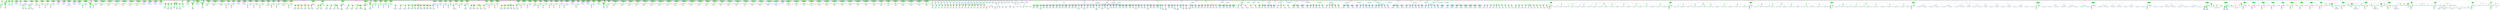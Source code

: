 strict graph "" {
	graph [bb="0,0,2.5603e+05,1373.9"];
	node [label="\N"];
	subgraph cluster192 {
		graph [bb="1.1594e+05,131.35,1.1616e+05,728.8",
			label="powerwindow_rtw_solver.h:55:14",
			lheight=0.21,
			lp="1.1605e+05,717.3",
			lwidth=2.60,
			style=dashed
		];
		195	[fillcolor=lightblue,
			height=0.74639,
			label="IdentifierType
names: ['char']",
			pos="1.1605e+05,166.22",
			style="filled,dashed",
			width=1.8856];
		194	[fillcolor=lightblue,
			height=1.041,
			label="TypeDecl
declname: solverName
quals: ['const']",
			pos="1.1605e+05,292.17",
			style="filled,dashed",
			width=2.8088];
		194 -- 195	[label=type,
			lp="1.1606e+05,229.19",
			pos="1.1605e+05,254.65 1.1605e+05,234.94 1.1605e+05,211.07 1.1605e+05,193.26"];
		193	[fillcolor=green,
			height=0.74639,
			label="PtrDecl
quals: []",
			pos="1.1604e+05,449.73",
			style="filled,dashed",
			width=1.2178];
		193 -- 194	[label=type,
			lp="1.1606e+05,365.54",
			pos="1.1605e+05,422.69 1.1605e+05,397.26 1.1605e+05,358.33 1.1605e+05,329.79"];
		192	[fillcolor=green,
			height=1.6303,
			label="Decl
name: solverName
quals: ['const']
storage: []
funcspec: []",
			pos="1.1604e+05,639.11",
			style="filled,dashed",
			width=2.357];
		192 -- 193	[label=type,
			lp="1.1606e+05,554.92",
			pos="1.1604e+05,580.36 1.1604e+05,545.74 1.1604e+05,503.39 1.1604e+05,476.73"];
	}
	subgraph cluster236 {
		graph [bb="1.2036e+05,257.3,1.2068e+05,728.8",
			label="powerwindow_rtw_solver.h:72:21",
			lheight=0.21,
			lp="1.2052e+05,717.3",
			lwidth=2.60,
			style=dashed
		];
		238	[fillcolor=lightblue,
			height=0.74639,
			label="IdentifierType
names: ['powerwindow_int_T']",
			pos="1.2052e+05,292.17",
			style="filled,dashed",
			width=3.6534];
		237	[fillcolor=lightblue,
			height=1.041,
			label="TypeDecl
declname: solverExtrapolationOrder
quals: []",
			pos="1.2052e+05,449.73",
			style="filled,dashed",
			width=4.223];
		237 -- 238	[label=type,
			lp="1.2054e+05,365.54",
			pos="1.2052e+05,411.86 1.2052e+05,383.29 1.2052e+05,344.43 1.2052e+05,319.07"];
		236	[fillcolor=green,
			height=1.6303,
			label="Decl
name: solverExtrapolationOrder
quals: []
storage: []
funcspec: []",
			pos="1.2052e+05,639.11",
			style="filled,dashed",
			width=3.7712];
		236 -- 237	[label=type,
			lp="1.2053e+05,554.92",
			pos="1.2052e+05,580.36 1.2052e+05,550.04 1.2052e+05,513.79 1.2052e+05,487.35"];
	}
	subgraph cluster1249 {
		graph [bb="67385,257.3,67669,1296.9",
			label="powerwindow.c:49:5",
			lheight=0.21,
			lp="67527,1285.4",
			lwidth=1.60,
			style=dashed
		];
		1254	[fillcolor=lightblue,
			height=0.74639,
			label="IdentifierType
names: ['void']",
			pos="67468,292.17",
			style="filled,dashed",
			width=1.9053];
		1253	[fillcolor=lightblue,
			height=1.041,
			label="TypeDecl
declname: None
quals: []",
			pos="67468,449.73",
			style="filled,dashed",
			width=2.082];
		1253 -- 1254	[label=type,
			lp="67480,365.54",
			pos="67468,411.86 67468,383.29 67468,344.43 67468,319.07"];
		1252	[fillcolor=green,
			height=1.041,
			label="Typename
name: None
quals: []",
			pos="67452,639.11",
			style="filled,dashed",
			width=1.6303];
		1252 -- 1253	[label=type,
			lp="67472,554.92",
			pos="67455,601.54 67458,568.52 67462,520.2 67465,487.21"];
		1251	[fillcolor=green,
			height=0.5,
			label=ParamList,
			pos="67448,828.49",
			style="filled,dashed",
			width=1.3179];
		1251 -- 1252	[label="params[0]",
			lp="67478,744.3",
			pos="67448,810.2 67449,780.03 67450,717.15 67451,676.88"];
		1250	[fillcolor=green,
			height=0.5,
			label=FuncDecl,
			pos="67587,1017.9",
			style="filled,dashed",
			width=1.2457];
		1250 -- 1251	[label=args,
			lp="67534,933.68",
			pos="67572,1000.7 67555,981.56 67526,948.54 67504,918.18 67486,894.07 67468,864.45 67458,846.28"];
		1255	[fillcolor=lightblue,
			height=1.041,
			label="TypeDecl
declname: main
quals: []",
			pos="67587,828.49",
			style="filled,dashed",
			width=2.0428];
		1250 -- 1255	[label=type,
			lp="67599,933.68",
			pos="67587,999.58 67587,969.41 67587,906.53 67587,866.26"];
		1256	[fillcolor=lightblue,
			height=0.74639,
			label="IdentifierType
names: ['int']",
			pos="67595,639.11",
			style="filled,dashed",
			width=1.8463];
		1255 -- 1256	[label=type,
			lp="67603,744.3",
			pos="67589,790.92 67590,754.17 67593,698.47 67594,666.05"];
		1249	[fillcolor=green,
			height=1.6303,
			label="Decl
name: main
quals: []
storage: []
funcspec: []",
			pos="67599,1207.2",
			style="filled,dashed",
			width=1.6106];
		1249 -- 1250	[label=type,
			lp="67607,1123.1",
			pos="67595,1148.5 67593,1109.8 67590,1061.4 67588,1036.1"];
	}
	subgraph cluster829 {
		graph [bb="51700,249.3,52190,1296.9",
			label="powerwindow_PW_Control_PSG_Front.h:83:8",
			lheight=0.21,
			lp="51945,1285.4",
			lwidth=3.60,
			style=dashed
		];
		subgraph cluster831 {
			graph [bb="51799,257.3,52091,918.18",
				label="powerwindow_PW_Control_PSG_Front.h:84:28",
				lheight=0.21,
				lp="51945,906.68",
				lwidth=3.69,
				style=dashed
			];
			834	[fillcolor=lightblue,
				height=0.74639,
				label="IdentifierType
names: ['powerwindow_char_T']",
				pos="51945,292.17",
				style="filled,dashed",
				width=3.8302];
			833	[fillcolor=lightblue,
				height=1.041,
				label="TypeDecl
declname: errorStatus
quals: ['const']",
				pos="51945,449.73",
				style="filled,dashed",
				width=2.6713];
			833 -- 834	[label=type,
				lp="51957,365.54",
				pos="51945,411.86 51945,383.29 51945,344.43 51945,319.07"];
			832	[fillcolor=green,
				height=0.74639,
				label="PtrDecl
quals: ['volatile']",
				pos="51945,639.11",
				style="filled,dashed",
				width=2.1017];
			832 -- 833	[label=type,
				lp="51957,554.92",
				pos="51945,612.06 51945,579.68 51945,524.22 51945,487.51"];
			831	[fillcolor=green,
				height=1.6303,
				label="Decl
name: errorStatus
quals: ['const']
storage: []
funcspec: []",
				pos="51945,828.49",
				style="filled,dashed",
				width=2.2195];
			831 -- 832	[label=type,
				lp="51957,744.3",
				pos="51945,769.74 51945,735.11 51945,692.77 51945,666.11"];
		}
		830	[fillcolor=green,
			height=0.74639,
			label="Struct
name: powerwindow_tag_RTM_PW_Control_PSG_Front",
			pos="51945,1017.9",
			style="filled,dashed",
			width=6.58];
		830 -- 831	[label="decls[0]",
			lp="51967,933.68",
			pos="51945,990.81 51945,964.17 51945,921.89 51945,887.29"];
		829	[fillcolor=green,
			height=1.6303,
			label="Decl
name: None
quals: []
storage: []
funcspec: []",
			pos="52079,1207.2",
			style="filled,dashed",
			width=1.6303];
		829 -- 830	[label=type,
			lp="52037,1123.1",
			pos="52045,1159 52019,1122.8 51985,1074.2 51964,1044.8"];
	}
	subgraph cluster212 {
		graph [bb="1.1773e+05,257.3,1.1802e+05,728.8",
			label="powerwindow_rtw_solver.h:62:22",
			lheight=0.21,
			lp="1.1787e+05,717.3",
			lwidth=2.60,
			style=dashed
		];
		214	[fillcolor=lightblue,
			height=0.74639,
			label="IdentifierType
names: ['powerwindow_time_T']",
			pos="1.1787e+05,292.17",
			style="filled,dashed",
			width=3.8694];
		213	[fillcolor=lightblue,
			height=1.041,
			label="TypeDecl
declname: maxStepSize
quals: []",
			pos="1.1786e+05,449.73",
			style="filled,dashed",
			width=2.907];
		213 -- 214	[label=type,
			lp="1.1788e+05,365.54",
			pos="1.1786e+05,412.26 1.1786e+05,383.7 1.1787e+05,344.68 1.1787e+05,319.21"];
		212	[fillcolor=green,
			height=1.6303,
			label="Decl
name: maxStepSize
quals: []
storage: []
funcspec: []",
			pos="1.1783e+05,639.11",
			style="filled,dashed",
			width=2.4552];
		212 -- 213	[label=type,
			lp="1.1786e+05,554.92",
			pos="1.1784e+05,580.62 1.1784e+05,550.17 1.1785e+05,513.7 1.1785e+05,487.17"];
	}
	subgraph cluster808 {
		graph [bb="1.3405e+05,257.3,1.3437e+05,728.8",
			label="powerwindow_PW_Control_PSG_Front.h:70:3",
			lheight=0.21,
			lp="1.3421e+05,717.3",
			lwidth=3.60,
			style=dashed
		];
		810	[fillcolor=lightblue,
			height=0.74639,
			label="IdentifierType
names: ['powerwindow_boolean_T']",
			pos="1.3421e+05,292.17",
			style="filled,dashed",
			width=4.223];
		809	[fillcolor=lightblue,
			height=1.041,
			label="TypeDecl
declname: Down_PSG_Front
quals: []",
			pos="1.3421e+05,449.73",
			style="filled,dashed",
			width=3.4766];
		809 -- 810	[label=type,
			lp="1.3422e+05,365.54",
			pos="1.3421e+05,411.86 1.3421e+05,383.29 1.3421e+05,344.43 1.3421e+05,319.07"];
		808	[fillcolor=green,
			height=1.6303,
			label="Decl
name: Down_PSG_Front
quals: []
storage: []
funcspec: []",
			pos="1.3421e+05,639.11",
			style="filled,dashed",
			width=3.0445];
		808 -- 809	[label=type,
			lp="1.3422e+05,554.92",
			pos="1.3421e+05,580.36 1.3421e+05,550.04 1.3421e+05,513.79 1.3421e+05,487.35"];
	}
	subgraph cluster917 {
		graph [bb="1.4109e+05,257.3,1.4141e+05,728.8",
			label="powerwindow_PW_Control_PSG_BackL.h:77:25",
			lheight=0.21,
			lp="1.4125e+05,717.3",
			lwidth=3.79,
			style=dashed
		];
		919	[fillcolor=lightblue,
			height=0.74639,
			label="IdentifierType
names: ['powerwindow_boolean_T']",
			pos="1.4125e+05,292.17",
			style="filled,dashed",
			width=4.223];
		918	[fillcolor=lightblue,
			height=1.041,
			label="TypeDecl
declname: overcurrent
quals: []",
			pos="1.4122e+05,449.73",
			style="filled,dashed",
			width=2.7302];
		918 -- 919	[label=type,
			lp="1.4125e+05,365.54",
			pos="1.4123e+05,412.26 1.4124e+05,383.7 1.4124e+05,344.68 1.4125e+05,319.21"];
		917	[fillcolor=green,
			height=1.6303,
			label="Decl
name: overcurrent
quals: []
storage: []
funcspec: []",
			pos="1.4119e+05,639.11",
			style="filled,dashed",
			width=2.2785];
		917 -- 918	[label=type,
			lp="1.4122e+05,554.92",
			pos="1.412e+05,580.87 1.4121e+05,550.41 1.4121e+05,513.87 1.4122e+05,487.27"];
	}
	subgraph cluster1245 {
		graph [bb="67089,604.24,67377,1296.9",
			label="powerwindow.c:48:5",
			lheight=0.21,
			lp="67233,1285.4",
			lwidth=1.60,
			style=dashed
		];
		1248	[fillcolor=lightblue,
			height=0.74639,
			label="IdentifierType
names: ['int']",
			pos="67233,639.11",
			style="filled,dashed",
			width=1.8463];
		1247	[fillcolor=lightblue,
			height=1.041,
			label="TypeDecl
declname: powerwindow_return
quals: []",
			pos="67233,828.49",
			style="filled,dashed",
			width=3.7909];
		1247 -- 1248	[label=type,
			lp="67245,744.3",
			pos="67233,790.92 67233,754.17 67233,698.47 67233,666.05"];
		1246	[fillcolor=green,
			height=0.5,
			label=FuncDecl,
			pos="67238,1017.9",
			style="filled,dashed",
			width=1.2457];
		1246 -- 1247	[label=type,
			lp="67248,933.68",
			pos="67238,999.58 67237,969.41 67235,906.53 67234,866.26"];
		1245	[fillcolor=green,
			height=1.6303,
			label="Decl
name: powerwindow_return
quals: []
storage: []
funcspec: []",
			pos="67247,1207.2",
			style="filled,dashed",
			width=3.3391];
		1245 -- 1246	[label=type,
			lp="67256,1123.1",
			pos="67244,1148.5 67242,1109.8 67240,1061.4 67239,1036.1"];
	}
	subgraph cluster209 {
		graph [bb="1.1742e+05,257.3,1.1772e+05,728.8",
			label="powerwindow_rtw_solver.h:61:22",
			lheight=0.21,
			lp="1.1757e+05,717.3",
			lwidth=2.60,
			style=dashed
		];
		211	[fillcolor=lightblue,
			height=0.74639,
			label="IdentifierType
names: ['powerwindow_time_T']",
			pos="1.1757e+05,292.17",
			style="filled,dashed",
			width=3.8694];
		210	[fillcolor=lightblue,
			height=1.041,
			label="TypeDecl
declname: minStepSize
quals: []",
			pos="1.1755e+05,449.73",
			style="filled,dashed",
			width=2.8677];
		210 -- 211	[label=type,
			lp="1.1758e+05,365.54",
			pos="1.1756e+05,412.26 1.1756e+05,383.7 1.1757e+05,344.68 1.1757e+05,319.21"];
		209	[fillcolor=green,
			height=1.6303,
			label="Decl
name: minStepSize
quals: []
storage: []
funcspec: []",
			pos="1.1753e+05,639.11",
			style="filled,dashed",
			width=2.4159];
		209 -- 210	[label=type,
			lp="1.1755e+05,554.92",
			pos="1.1754e+05,580.62 1.1754e+05,550.17 1.1755e+05,513.7 1.1755e+05,487.17"];
	}
	subgraph cluster261 {
		graph [bb="1.0669e+05,131.35,1.0697e+05,728.8",
			label="powerwindow_rtw_solver.h:82:21",
			lheight=0.21,
			lp="1.0683e+05,717.3",
			lwidth=2.60,
			style=dashed
		];
		264	[fillcolor=lightblue,
			height=0.74639,
			label="IdentifierType
names: ['powerwindow_int_T']",
			pos="1.0683e+05,166.22",
			style="filled,dashed",
			width=3.6534];
		263	[fillcolor=lightblue,
			height=1.041,
			label="TypeDecl
declname: numContStatesPtr
quals: []",
			pos="1.0684e+05,292.17",
			style="filled,dashed",
			width=3.457];
		263 -- 264	[label=type,
			lp="1.0685e+05,229.19",
			pos="1.0684e+05,254.65 1.0684e+05,234.94 1.0683e+05,211.07 1.0683e+05,193.26"];
		262	[fillcolor=green,
			height=0.74639,
			label="PtrDecl
quals: []",
			pos="1.0684e+05,449.73",
			style="filled,dashed",
			width=1.2178];
		262 -- 263	[label=type,
			lp="1.0685e+05,365.54",
			pos="1.0684e+05,422.69 1.0684e+05,397.26 1.0684e+05,358.33 1.0684e+05,329.79"];
		261	[fillcolor=green,
			height=1.6303,
			label="Decl
name: numContStatesPtr
quals: []
storage: []
funcspec: []",
			pos="1.0684e+05,639.11",
			style="filled,dashed",
			width=3.0052];
		261 -- 262	[label=type,
			lp="1.0686e+05,554.92",
			pos="1.0684e+05,580.36 1.0684e+05,545.74 1.0684e+05,503.39 1.0684e+05,476.73"];
	}
	subgraph cluster826 {
		graph [bb="1.3668e+05,257.3,1.37e+05,728.8",
			label="powerwindow_PW_Control_PSG_Front.h:79:25",
			lheight=0.21,
			lp="1.3684e+05,717.3",
			lwidth=3.69,
			style=dashed
		];
		828	[fillcolor=lightblue,
			height=0.74639,
			label="IdentifierType
names: ['powerwindow_boolean_T']",
			pos="1.3684e+05,292.17",
			style="filled,dashed",
			width=4.223];
		827	[fillcolor=lightblue,
			height=1.041,
			label="TypeDecl
declname: wake
quals: []",
			pos="1.368e+05,449.73",
			style="filled,dashed",
			width=2.0624];
		827 -- 828	[label=type,
			lp="1.3683e+05,365.54",
			pos="1.3681e+05,412.26 1.3681e+05,383.7 1.3682e+05,344.68 1.3683e+05,319.21"];
		826	[fillcolor=green,
			height=1.6303,
			label="Decl
name: wake
quals: []
storage: []
funcspec: []",
			pos="1.3675e+05,639.11",
			style="filled,dashed",
			width=1.6303];
		826 -- 827	[label=type,
			lp="1.3678e+05,554.92",
			pos="1.3676e+05,581.89 1.3677e+05,551.17 1.3678e+05,514.01 1.3679e+05,487.1"];
	}
	subgraph cluster914 {
		graph [bb="1.4076e+05,257.3,1.4108e+05,728.8",
			label="powerwindow_PW_Control_PSG_BackL.h:76:25",
			lheight=0.21,
			lp="1.4092e+05,717.3",
			lwidth=3.79,
			style=dashed
		];
		916	[fillcolor=lightblue,
			height=0.74639,
			label="IdentifierType
names: ['powerwindow_boolean_T']",
			pos="1.4092e+05,292.17",
			style="filled,dashed",
			width=4.223];
		915	[fillcolor=lightblue,
			height=1.041,
			label="TypeDecl
declname: window_down
quals: []",
			pos="1.4092e+05,449.73",
			style="filled,dashed",
			width=3.0838];
		915 -- 916	[label=type,
			lp="1.4094e+05,365.54",
			pos="1.4092e+05,411.86 1.4092e+05,383.29 1.4092e+05,344.43 1.4092e+05,319.07"];
		914	[fillcolor=green,
			height=1.6303,
			label="Decl
name: window_down
quals: []
storage: []
funcspec: []",
			pos="1.4092e+05,639.11",
			style="filled,dashed",
			width=2.632];
		914 -- 915	[label=type,
			lp="1.4094e+05,554.92",
			pos="1.4092e+05,580.36 1.4092e+05,550.04 1.4092e+05,513.79 1.4092e+05,487.35"];
	}
	subgraph cluster1241 {
		graph [bb="66799,604.24,67081,1296.9",
			label="powerwindow.c:47:6",
			lheight=0.21,
			lp="66940,1285.4",
			lwidth=1.60,
			style=dashed
		];
		1244	[fillcolor=lightblue,
			height=0.74639,
			label="IdentifierType
names: ['void']",
			pos="66940,639.11",
			style="filled,dashed",
			width=1.9053];
		1243	[fillcolor=lightblue,
			height=1.041,
			label="TypeDecl
declname: powerwindow_main
quals: []",
			pos="66940,828.49",
			style="filled,dashed",
			width=3.6927];
		1243 -- 1244	[label=type,
			lp="66952,744.3",
			pos="66940,790.92 66940,754.17 66940,698.47 66940,666.05"];
		1242	[fillcolor=green,
			height=0.5,
			label=FuncDecl,
			pos="66946,1017.9",
			style="filled,dashed",
			width=1.2457];
		1242 -- 1243	[label=type,
			lp="66956,933.68",
			pos="66945,999.58 66944,969.41 66942,906.53 66941,866.26"];
		1241	[fillcolor=green,
			height=1.6303,
			label="Decl
name: powerwindow_main
quals: []
storage: []
funcspec: []",
			pos="66955,1207.2",
			style="filled,dashed",
			width=3.2605];
		1241 -- 1242	[label=type,
			lp="66964,1123.1",
			pos="66952,1148.5 66950,1109.8 66948,1061.4 66947,1036.1"];
	}
	subgraph cluster157 {
		graph [bb="1.0132e+05,120.74,1.0151e+05,350.04",
			label="powerwindow_rtwtypes.h:180:22",
			lheight=0.21,
			lp="1.0141e+05,338.54",
			lwidth=2.54,
			style=dashed
		];
		158	[fillcolor=pink,
			height=1.041,
			label="Constant
type: int
value: 1",
			pos="1.0141e+05,166.22",
			style="filled,dashed",
			width=1.2767];
		157	[fillcolor=green,
			height=0.74639,
			label="UnaryOp
op: -",
			pos="1.0141e+05,292.17",
			style="filled,dashed",
			width=1.316];
		157 -- 158	[label=expr,
			lp="1.0143e+05,229.19",
			pos="1.0141e+05,265.19 1.0141e+05,247.44 1.0141e+05,223.66 1.0141e+05,203.98"];
	}
	subgraph cluster233 {
		graph [bb="1.2002e+05,257.3,1.2036e+05,728.8",
			label="powerwindow_rtw_solver.h:70:21",
			lheight=0.21,
			lp="1.2019e+05,717.3",
			lwidth=2.60,
			style=dashed
		];
		235	[fillcolor=lightblue,
			height=0.74639,
			label="IdentifierType
names: ['powerwindow_int_T']",
			pos="1.2019e+05,292.17",
			style="filled,dashed",
			width=3.6534];
		234	[fillcolor=lightblue,
			height=1.041,
			label="TypeDecl
declname: solverMaxConsecutiveZCs
quals: []",
			pos="1.2019e+05,449.73",
			style="filled,dashed",
			width=4.3998];
		234 -- 235	[label=type,
			lp="1.202e+05,365.54",
			pos="1.2019e+05,411.86 1.2019e+05,383.29 1.2019e+05,344.43 1.2019e+05,319.07"];
		233	[fillcolor=green,
			height=1.6303,
			label="Decl
name: solverMaxConsecutiveZCs
quals: []
storage: []
funcspec: []",
			pos="1.2018e+05,639.11",
			style="filled,dashed",
			width=3.9677];
		233 -- 234	[label=type,
			lp="1.202e+05,554.92",
			pos="1.2019e+05,580.36 1.2019e+05,550.04 1.2019e+05,513.79 1.2019e+05,487.35"];
	}
	subgraph cluster911 {
		graph [bb="1.4044e+05,257.3,1.4076e+05,728.8",
			label="powerwindow_PW_Control_PSG_BackL.h:75:25",
			lheight=0.21,
			lp="1.406e+05,717.3",
			lwidth=3.79,
			style=dashed
		];
		913	[fillcolor=lightblue,
			height=0.74639,
			label="IdentifierType
names: ['powerwindow_boolean_T']",
			pos="1.406e+05,292.17",
			style="filled,dashed",
			width=4.223];
		912	[fillcolor=lightblue,
			height=1.041,
			label="TypeDecl
declname: window_up
quals: []",
			pos="1.4062e+05,449.73",
			style="filled,dashed",
			width=2.7499];
		912 -- 913	[label=type,
			lp="1.4062e+05,365.54",
			pos="1.4061e+05,412.26 1.4061e+05,383.7 1.406e+05,344.68 1.406e+05,319.21"];
		911	[fillcolor=green,
			height=1.6303,
			label="Decl
name: window_up
quals: []
storage: []
funcspec: []",
			pos="1.4066e+05,639.11",
			style="filled,dashed",
			width=2.3177];
		911 -- 912	[label=type,
			lp="1.4066e+05,554.92",
			pos="1.4065e+05,580.87 1.4064e+05,550.41 1.4063e+05,513.87 1.4063e+05,487.27"];
	}
	subgraph cluster199 {
		graph [bb="1.1649e+05,257.3,1.1681e+05,728.8",
			label="powerwindow_rtw_solver.h:57:25",
			lheight=0.21,
			lp="1.1665e+05,717.3",
			lwidth=2.60,
			style=dashed
		];
		201	[fillcolor=lightblue,
			height=0.74639,
			label="IdentifierType
names: ['powerwindow_boolean_T']",
			pos="1.1665e+05,292.17",
			style="filled,dashed",
			width=4.223];
		200	[fillcolor=lightblue,
			height=1.041,
			label="TypeDecl
declname: solverNeedsReset
quals: []",
			pos="1.1664e+05,449.73",
			style="filled,dashed",
			width=3.398];
		200 -- 201	[label=type,
			lp="1.1666e+05,365.54",
			pos="1.1664e+05,412.26 1.1664e+05,383.7 1.1665e+05,344.68 1.1665e+05,319.21"];
		199	[fillcolor=green,
			height=1.6303,
			label="Decl
name: solverNeedsReset
quals: []
storage: []
funcspec: []",
			pos="1.1662e+05,639.11",
			style="filled,dashed",
			width=2.9659];
		199 -- 200	[label=type,
			lp="1.1664e+05,554.92",
			pos="1.1662e+05,580.36 1.1663e+05,550.04 1.1663e+05,513.79 1.1663e+05,487.35"];
	}
	subgraph cluster838 {
		graph [bb="52712,793.62,53266,1296.9",
			label="powerwindow_PW_Control_PSG_Front.h:93:1",
			lheight=0.21,
			lp="52989,1285.4",
			lwidth=3.60,
			style=dashed
		];
		840	[fillcolor=lightblue,
			height=0.74639,
			label="IdentifierType
names: ['powerwindow_ExternalInputs_PW_Control_PSG_Front']",
			pos="52989,828.49",
			style="filled,dashed",
			width=7.4639];
		839	[fillcolor=lightblue,
			height=1.041,
			label="TypeDecl
declname: powerwindow_PW_Control_PSG_Front_U
quals: []",
			pos="53013,1017.9",
			style="filled,dashed",
			width=6.1675];
		839 -- 840	[label=type,
			lp="53016,933.68",
			pos="53008,980.3 53004,943.55 52996,887.85 52992,855.43"];
		838	[fillcolor=green,
			height=1.6303,
			label="Decl
name: powerwindow_PW_Control_PSG_Front_U
quals: []
storage: ['extern']
funcspec: []",
			pos="53021,1207.2",
			style="filled,dashed",
			width=5.7158];
		838 -- 839	[label=type,
			lp="53030,1123.1",
			pos="53019,1148.5 53017,1118.2 53016,1081.9 53015,1055.5"];
	}
	subgraph cluster230 {
		graph [bb="1.1963e+05,257.3,1.2002e+05,728.8",
			label="powerwindow_rtw_solver.h:69:22",
			lheight=0.21,
			lp="1.1982e+05,717.3",
			lwidth=2.60,
			style=dashed
		];
		232	[fillcolor=lightblue,
			height=0.74639,
			label="IdentifierType
names: ['powerwindow_real_T']",
			pos="1.1982e+05,292.17",
			style="filled,dashed",
			width=3.7712];
		231	[fillcolor=lightblue,
			height=1.041,
			label="TypeDecl
declname: solverConsecutiveZCsStepRelTol
quals: []",
			pos="1.1982e+05,449.73",
			style="filled,dashed",
			width=5.1069];
		231 -- 232	[label=type,
			lp="1.1984e+05,365.54",
			pos="1.1982e+05,411.86 1.1982e+05,383.29 1.1982e+05,344.43 1.1982e+05,319.07"];
		230	[fillcolor=green,
			height=1.6303,
			label="Decl
name: solverConsecutiveZCsStepRelTol
quals: []
storage: []
funcspec: []",
			pos="1.1982e+05,639.11",
			style="filled,dashed",
			width=4.6748];
		230 -- 231	[label=type,
			lp="1.1983e+05,554.92",
			pos="1.1982e+05,580.36 1.1982e+05,550.04 1.1982e+05,513.79 1.1982e+05,487.35"];
	}
	subgraph cluster1237 {
		graph [bb="66521,604.24,66791,1296.9",
			label="powerwindow.c:46:6",
			lheight=0.21,
			lp="66656,1285.4",
			lwidth=1.60,
			style=dashed
		];
		1240	[fillcolor=lightblue,
			height=0.74639,
			label="IdentifierType
names: ['void']",
			pos="66656,639.11",
			style="filled,dashed",
			width=1.9053];
		1239	[fillcolor=lightblue,
			height=1.041,
			label="TypeDecl
declname: powerwindow_init
quals: []",
			pos="66656,828.49",
			style="filled,dashed",
			width=3.5159];
		1239 -- 1240	[label=type,
			lp="66668,744.3",
			pos="66656,790.92 66656,754.17 66656,698.47 66656,666.05"];
		1238	[fillcolor=green,
			height=0.5,
			label=FuncDecl,
			pos="66662,1017.9",
			style="filled,dashed",
			width=1.2457];
		1238 -- 1239	[label=type,
			lp="66672,933.68",
			pos="66661,999.58 66660,969.41 66658,906.53 66657,866.26"];
		1237	[fillcolor=green,
			height=1.6303,
			label="Decl
name: powerwindow_init
quals: []
storage: []
funcspec: []",
			pos="66671,1207.2",
			style="filled,dashed",
			width=3.0641];
		1237 -- 1238	[label=type,
			lp="66680,1123.1",
			pos="66668,1148.5 66666,1109.8 66664,1061.4 66663,1036.1"];
	}
	subgraph cluster905 {
		graph [bb="1.3912e+05,257.3,1.3944e+05,728.8",
			label="powerwindow_PW_Control_PSG_BackL.h:70:3",
			lheight=0.21,
			lp="1.3928e+05,717.3",
			lwidth=3.69,
			style=dashed
		];
		907	[fillcolor=lightblue,
			height=0.74639,
			label="IdentifierType
names: ['powerwindow_boolean_T']",
			pos="1.3928e+05,292.17",
			style="filled,dashed",
			width=4.223];
		906	[fillcolor=lightblue,
			height=1.041,
			label="TypeDecl
declname: Down_PSG_BackL
quals: []",
			pos="1.3928e+05,449.73",
			style="filled,dashed",
			width=3.6141];
		906 -- 907	[label=type,
			lp="1.393e+05,365.54",
			pos="1.3928e+05,411.86 1.3928e+05,383.29 1.3928e+05,344.43 1.3928e+05,319.07"];
		905	[fillcolor=green,
			height=1.6303,
			label="Decl
name: Down_PSG_BackL
quals: []
storage: []
funcspec: []",
			pos="1.3928e+05,639.11",
			style="filled,dashed",
			width=3.1623];
		905 -- 906	[label=type,
			lp="1.393e+05,554.92",
			pos="1.3928e+05,580.36 1.3928e+05,550.04 1.3928e+05,513.79 1.3928e+05,487.35"];
	}
	subgraph cluster188 {
		graph [bb="1.1572e+05,131.35,1.1593e+05,728.8",
			label="powerwindow_rtw_solver.h:52:8",
			lheight=0.21,
			lp="1.1583e+05,717.3",
			lwidth=2.50,
			style=dashed
		];
		191	[fillcolor=lightblue,
			height=0.74639,
			label="IdentifierType
names: ['void']",
			pos="1.1583e+05,166.22",
			style="filled,dashed",
			width=1.9053];
		190	[fillcolor=lightblue,
			height=1.041,
			label="TypeDecl
declname: rtModelPtr
quals: []",
			pos="1.1583e+05,292.17",
			style="filled,dashed",
			width=2.6909];
		190 -- 191	[label=type,
			lp="1.1584e+05,229.19",
			pos="1.1583e+05,254.65 1.1583e+05,234.94 1.1583e+05,211.07 1.1583e+05,193.26"];
		189	[fillcolor=green,
			height=0.74639,
			label="PtrDecl
quals: []",
			pos="1.1582e+05,449.73",
			style="filled,dashed",
			width=1.2178];
		189 -- 190	[label=type,
			lp="1.1584e+05,365.54",
			pos="1.1582e+05,422.69 1.1582e+05,397.26 1.1582e+05,358.33 1.1583e+05,329.79"];
		188	[fillcolor=green,
			height=1.6303,
			label="Decl
name: rtModelPtr
quals: []
storage: []
funcspec: []",
			pos="1.1582e+05,639.11",
			style="filled,dashed",
			width=2.2392];
		188 -- 189	[label=type,
			lp="1.1583e+05,554.92",
			pos="1.1582e+05,580.36 1.1582e+05,545.74 1.1582e+05,503.39 1.1582e+05,476.73"];
	}
	subgraph cluster256 {
		graph [bb="1.0639e+05,16,1.0668e+05,728.8",
			label="powerwindow_rtw_solver.h:80:23",
			lheight=0.21,
			lp="1.0654e+05,717.3",
			lwidth=2.60,
			style=dashed
		];
		260	[fillcolor=lightblue,
			height=0.74639,
			label="IdentifierType
names: ['powerwindow_time_T']",
			pos="1.0654e+05,50.87",
			style="filled,dashed",
			width=3.8694];
		259	[fillcolor=lightblue,
			height=1.041,
			label="TypeDecl
declname: tPtr
quals: []",
			pos="1.0655e+05,166.22",
			style="filled,dashed",
			width=1.8856];
		259 -- 260	[label=type,
			lp="1.0655e+05,103.24",
			pos="1.0654e+05,128.73 1.0654e+05,112.16 1.0654e+05,92.947 1.0654e+05,77.874"];
		258	[fillcolor=green,
			height=0.74639,
			label="PtrDecl
quals: []",
			pos="1.0656e+05,292.17",
			style="filled,dashed",
			width=1.2178];
		258 -- 259	[label=type,
			lp="1.0656e+05,229.19",
			pos="1.0655e+05,265.19 1.0655e+05,247.44 1.0655e+05,223.66 1.0655e+05,203.98"];
		257	[fillcolor=green,
			height=0.74639,
			label="PtrDecl
quals: []",
			pos="1.0658e+05,449.73",
			style="filled,dashed",
			width=1.2178];
		257 -- 258	[label=type,
			lp="1.0658e+05,365.54",
			pos="1.0657e+05,422.69 1.0657e+05,393.89 1.0656e+05,347.76 1.0656e+05,319.03"];
		256	[fillcolor=green,
			height=1.6303,
			label="Decl
name: tPtr
quals: []
storage: []
funcspec: []",
			pos="1.0662e+05,639.11",
			style="filled,dashed",
			width=1.591];
		256 -- 257	[label=type,
			lp="1.0662e+05,554.92",
			pos="1.0661e+05,581.64 1.066e+05,546.72 1.0659e+05,503.57 1.0658e+05,476.6"];
	}
	subgraph cluster1224 {
		graph [bb="65914,131.35,66513,1296.9",
			label="powerwindow.c:44:6",
			lheight=0.21,
			lp="66214,1285.4",
			lwidth=1.60,
			style=dashed
		];
		1230	[fillcolor=lightblue,
			height=0.74639,
			label="IdentifierType
names: ['powerwindow_uint8_T']",
			pos="66063,166.22",
			style="filled,dashed",
			width=3.9284];
		1229	[fillcolor=lightblue,
			height=1.041,
			label="TypeDecl
declname: None
quals: []",
			pos="66045,292.17",
			style="filled,dashed",
			width=2.082];
		1229 -- 1230	[label=type,
			lp="66068,229.19",
			pos="66050,254.65 66053,234.94 66057,211.07 66059,193.26"];
		1228	[fillcolor=green,
			height=0.74639,
			label="PtrDecl
quals: []",
			pos="66035,449.73",
			style="filled,dashed",
			width=1.2178];
		1228 -- 1229	[label=type,
			lp="66053,365.54",
			pos="66037,422.69 66038,397.26 66041,358.33 66043,329.79"];
		1227	[fillcolor=green,
			height=1.041,
			label="Typename
name: None
quals: []",
			pos="66014,639.11",
			style="filled,dashed",
			width=1.6303];
		1227 -- 1228	[label=type,
			lp="66036,554.92",
			pos="66018,601.54 66022,564.79 66028,509.09 66032,476.67"];
		1226	[fillcolor=green,
			height=0.5,
			label=ParamList,
			pos="66014,828.49",
			style="filled,dashed",
			width=1.3179];
		1226 -- 1227	[label="params[0]",
			lp="66042,744.3",
			pos="66014,810.2 66014,780.03 66014,717.15 66014,676.88"];
		1231	[fillcolor=green,
			height=1.041,
			label="Typename
name: None
quals: []",
			pos="66149,639.11",
			style="filled,dashed",
			width=1.6303];
		1226 -- 1231	[label="params[1]",
			lp="66113,744.3",
			pos="66028,810.95 66040,795.81 66059,772.65 66074,751.8 66093,726.34 66112,696.67 66127,674.31"];
		1232	[fillcolor=green,
			height=0.74639,
			label="PtrDecl
quals: []",
			pos="66206,449.73",
			style="filled,dashed",
			width=1.2178];
		1231 -- 1232	[label=type,
			lp="66188,554.92",
			pos="66160,601.98 66171,565.08 66188,508.72 66198,476.23"];
		1233	[fillcolor=lightblue,
			height=1.041,
			label="TypeDecl
declname: None
quals: []",
			pos="66293,292.17",
			style="filled,dashed",
			width=2.082];
		1232 -- 1233	[label=type,
			lp="66267,365.54",
			pos="66220,424.08 66234,398.29 66257,357.58 66273,328.41"];
		1234	[fillcolor=lightblue,
			height=0.74639,
			label="IdentifierType
names: ['powerwindow_uint8_T']",
			pos="66364,166.22",
			style="filled,dashed",
			width=3.9284];
		1233 -- 1234	[label=type,
			lp="66345,229.19",
			pos="66313,255.98 66325,235.94 66339,211.27 66349,193.03"];
		1225	[fillcolor=green,
			height=0.5,
			label=FuncDecl,
			pos="66292,1017.9",
			style="filled,dashed",
			width=1.2457];
		1225 -- 1226	[label=args,
			lp="66108,933.68",
			pos="66255,1007.6 66208,994.36 66125,966.04 66070,918.18 66047,898.17 66030,866.23 66021,846.63"];
		1235	[fillcolor=lightblue,
			height=1.041,
			label="TypeDecl
declname: powerwindow_Uint8inputarray_initialize
quals: []",
			pos="66292,828.49",
			style="filled,dashed",
			width=5.9122];
		1225 -- 1235	[label=type,
			lp="66304,933.68",
			pos="66292,999.58 66292,969.41 66292,906.53 66292,866.26"];
		1236	[fillcolor=lightblue,
			height=0.74639,
			label="IdentifierType
names: ['void']",
			pos="66294,639.11",
			style="filled,dashed",
			width=1.9053];
		1235 -- 1236	[label=type,
			lp="66305,744.3",
			pos="66292,790.92 66293,754.17 66293,698.47 66294,666.05"];
		1224	[fillcolor=green,
			height=1.6303,
			label="Decl
name: powerwindow_Uint8inputarray_initialize
quals: []
storage: []
funcspec: []",
			pos="66300,1207.2",
			style="filled,dashed",
			width=5.4604];
		1224 -- 1225	[label=type,
			lp="66309,1123.1",
			pos="66298,1148.5 66296,1109.8 66294,1061.4 66293,1036.1"];
	}
	subgraph cluster143 {
		graph [bb="1.0039e+05,120.74,1.0059e+05,350.04",
			label="powerwindow_rtwtypes.h:164:28",
			lheight=0.21,
			lp="1.0049e+05,338.54",
			lwidth=2.54,
			style=dashed
		];
		144	[fillcolor=pink,
			height=1.041,
			label="Constant
type: int
value: 1",
			pos="1.0049e+05,166.22",
			style="filled,dashed",
			width=1.2767];
		143	[fillcolor=green,
			height=0.74639,
			label="UnaryOp
op: -",
			pos="1.0049e+05,292.17",
			style="filled,dashed",
			width=1.316];
		143 -- 144	[label=expr,
			lp="1.005e+05,229.19",
			pos="1.0049e+05,265.19 1.0049e+05,247.44 1.0049e+05,223.66 1.0049e+05,203.98"];
	}
	subgraph cluster902 {
		graph [bb="1.388e+05,257.3,1.3912e+05,728.8",
			label="powerwindow_PW_Control_PSG_BackL.h:68:3",
			lheight=0.21,
			lp="1.3896e+05,717.3",
			lwidth=3.69,
			style=dashed
		];
		904	[fillcolor=lightblue,
			height=0.74639,
			label="IdentifierType
names: ['powerwindow_boolean_T']",
			pos="1.3896e+05,292.17",
			style="filled,dashed",
			width=4.223];
		903	[fillcolor=lightblue,
			height=1.041,
			label="TypeDecl
declname: Up_PSG_BackL
quals: []",
			pos="1.3897e+05,449.73",
			style="filled,dashed",
			width=3.2802];
		903 -- 904	[label=type,
			lp="1.3898e+05,365.54",
			pos="1.3897e+05,412.26 1.3897e+05,383.7 1.3896e+05,344.68 1.3896e+05,319.21"];
		902	[fillcolor=green,
			height=1.6303,
			label="Decl
name: Up_PSG_BackL
quals: []
storage: []
funcspec: []",
			pos="1.3898e+05,639.11",
			style="filled,dashed",
			width=2.8481];
		902 -- 903	[label=type,
			lp="1.3899e+05,554.92",
			pos="1.3898e+05,580.36 1.3898e+05,550.04 1.3898e+05,513.79 1.3897e+05,487.35"];
	}
	subgraph cluster899 {
		graph [bb="1.3849e+05,257.3,1.3879e+05,728.8",
			label="powerwindow_PW_Control_PSG_BackL.h:66:23",
			lheight=0.21,
			lp="1.3864e+05,717.3",
			lwidth=3.79,
			style=dashed
		];
		901	[fillcolor=lightblue,
			height=0.74639,
			label="IdentifierType
names: ['powerwindow_uint8_T']",
			pos="1.3864e+05,292.17",
			style="filled,dashed",
			width=3.9284];
		900	[fillcolor=lightblue,
			height=1.041,
			label="TypeDecl
declname: currentsense
quals: []",
			pos="1.3866e+05,449.73",
			style="filled,dashed",
			width=2.8284];
		900 -- 901	[label=type,
			lp="1.3866e+05,365.54",
			pos="1.3865e+05,412.26 1.3865e+05,383.7 1.3864e+05,344.68 1.3864e+05,319.21"];
		899	[fillcolor=green,
			height=1.6303,
			label="Decl
name: currentsense
quals: []
storage: []
funcspec: []",
			pos="1.3867e+05,639.11",
			style="filled,dashed",
			width=2.3963];
		899 -- 900	[label=type,
			lp="1.3868e+05,554.92",
			pos="1.3866e+05,580.36 1.3866e+05,550.04 1.3866e+05,513.79 1.3866e+05,487.35"];
	}
	subgraph cluster131 {
		graph [bb="99695,257.3,1e+05,728.8",
			label="powerwindow_rtwtypes.h:132:24",
			lheight=0.21,
			lp="99849,717.3",
			lwidth=2.54,
			style=dashed
		];
		133	[fillcolor=lightblue,
			height=0.74639,
			label="IdentifierType
names: ['powerwindow_uint32_T']",
			pos="99849,292.17",
			style="filled,dashed",
			width=4.0462];
		132	[fillcolor=lightblue,
			height=1.041,
			label="TypeDecl
declname: im
quals: []",
			pos="99882,449.73",
			style="filled,dashed",
			width=1.8071];
		132 -- 133	[label=type,
			lp="99878,365.54",
			pos="99874,412.26 99868,383.7 99860,344.68 99855,319.21"];
		131	[fillcolor=green,
			height=1.6303,
			label="Decl
name: im
quals: []
storage: []
funcspec: []",
			pos="99894,639.11",
			style="filled,dashed",
			width=1.591];
		131 -- 132	[label=type,
			lp="99902,554.92",
			pos="99890,580.36 99888,550.04 99886,513.79 99884,487.35"];
	}
	subgraph cluster128 {
		graph [bb="1.0001e+05,257.3,1.0032e+05,728.8",
			label="powerwindow_rtwtypes.h:131:24",
			lheight=0.21,
			lp="1.0016e+05,717.3",
			lwidth=2.54,
			style=dashed
		];
		130	[fillcolor=lightblue,
			height=0.74639,
			label="IdentifierType
names: ['powerwindow_uint32_T']",
			pos="1.0016e+05,292.17",
			style="filled,dashed",
			width=4.0462];
		129	[fillcolor=lightblue,
			height=1.041,
			label="TypeDecl
declname: re
quals: []",
			pos="1.0022e+05,449.73",
			style="filled,dashed",
			width=1.7088];
		129 -- 130	[label=type,
			lp="1.002e+05,365.54",
			pos="1.0021e+05,412.65 1.002e+05,384.11 1.0018e+05,344.93 1.0017e+05,319.34"];
		128	[fillcolor=green,
			height=1.6303,
			label="Decl
name: re
quals: []
storage: []
funcspec: []",
			pos="1.0023e+05,639.11",
			style="filled,dashed",
			width=1.591];
		128 -- 129	[label=type,
			lp="1.0024e+05,554.92",
			pos="1.0023e+05,580.36 1.0022e+05,550.04 1.0022e+05,513.79 1.0022e+05,487.35"];
	}
	subgraph cluster1211 {
		graph [bb="65264,131.35,65906,1296.9",
			label="powerwindow.c:42:6",
			lheight=0.21,
			lp="65585,1285.4",
			lwidth=1.60,
			style=dashed
		];
		1217	[fillcolor=lightblue,
			height=0.74639,
			label="IdentifierType
names: ['powerwindow_boolean_T']",
			pos="65424,166.22",
			style="filled,dashed",
			width=4.223];
		1216	[fillcolor=lightblue,
			height=1.041,
			label="TypeDecl
declname: None
quals: []",
			pos="65414,292.17",
			style="filled,dashed",
			width=2.082];
		1216 -- 1217	[label=type,
			lp="65432,229.19",
			pos="65417,254.65 65419,234.94 65420,211.07 65422,193.26"];
		1215	[fillcolor=green,
			height=0.74639,
			label="PtrDecl
quals: []",
			pos="65410,449.73",
			style="filled,dashed",
			width=1.2178];
		1215 -- 1216	[label=type,
			lp="65425,365.54",
			pos="65411,422.69 65411,397.26 65412,358.33 65413,329.79"];
		1214	[fillcolor=green,
			height=1.041,
			label="Typename
name: None
quals: []",
			pos="65392,639.11",
			style="filled,dashed",
			width=1.6303];
		1214 -- 1215	[label=type,
			lp="65413,554.92",
			pos="65396,601.54 65399,564.79 65404,509.09 65408,476.67"];
		1213	[fillcolor=green,
			height=0.5,
			label=ParamList,
			pos="65387,828.49",
			style="filled,dashed",
			width=1.3179];
		1213 -- 1214	[label="params[0]",
			lp="65418,744.3",
			pos="65387,810.2 65388,780.03 65390,717.15 65391,676.88"];
		1218	[fillcolor=green,
			height=1.041,
			label="Typename
name: None
quals: []",
			pos="65528,639.11",
			style="filled,dashed",
			width=1.6303];
		1213 -- 1218	[label="params[1]",
			lp="65490,744.3",
			pos="65401,811.28 65414,796.17 65434,772.87 65450,751.8 65470,726.23 65490,696.31 65506,673.87"];
		1219	[fillcolor=green,
			height=0.74639,
			label="PtrDecl
quals: []",
			pos="65547,449.73",
			style="filled,dashed",
			width=1.2178];
		1218 -- 1219	[label=type,
			lp="65549,554.92",
			pos="65532,601.54 65535,564.79 65541,509.09 65544,476.67"];
		1220	[fillcolor=lightblue,
			height=1.041,
			label="TypeDecl
declname: None
quals: []",
			pos="65659,292.17",
			style="filled,dashed",
			width=2.082];
		1219 -- 1220	[label=type,
			lp="65622,365.54",
			pos="65564,424.76 65583,398.77 65613,357.05 65634,327.56"];
		1221	[fillcolor=lightblue,
			height=0.74639,
			label="IdentifierType
names: ['powerwindow_boolean_T']",
			pos="65746,166.22",
			style="filled,dashed",
			width=4.223];
		1220 -- 1221	[label=type,
			lp="65720,229.19",
			pos="65683,256.64 65697,236.44 65715,211.36 65728,192.91"];
		1212	[fillcolor=green,
			height=0.5,
			label=FuncDecl,
			pos="65675,1017.9",
			style="filled,dashed",
			width=1.2457];
		1212 -- 1213	[label=args,
			lp="65482,933.68",
			pos="65637,1008.2 65587,995.39 65501,967.53 65443,918.18 65420,898.24 65403,865.97 65394,846.35"];
		1222	[fillcolor=lightblue,
			height=1.041,
			label="TypeDecl
declname: powerwindow_Booleaninputarray_initialize
quals: []",
			pos="65675,828.49",
			style="filled,dashed",
			width=6.1872];
		1212 -- 1222	[label=type,
			lp="65687,933.68",
			pos="65675,999.58 65675,969.41 65675,906.53 65675,866.26"];
		1223	[fillcolor=lightblue,
			height=0.74639,
			label="IdentifierType
names: ['void']",
			pos="65675,639.11",
			style="filled,dashed",
			width=1.9053];
		1222 -- 1223	[label=type,
			lp="65687,744.3",
			pos="65675,790.92 65675,754.17 65675,698.47 65675,666.05"];
		1211	[fillcolor=green,
			height=1.6303,
			label="Decl
name: powerwindow_Booleaninputarray_initialize
quals: []
storage: []
funcspec: []",
			pos="65683,1207.2",
			style="filled,dashed",
			width=5.7551];
		1211 -- 1212	[label=type,
			lp="65692,1123.1",
			pos="65681,1148.5 65679,1109.8 65677,1061.4 65676,1036.1"];
	}
	subgraph cluster896 {
		graph [bb="1.4011e+05,257.3,1.4043e+05,728.8",
			label="powerwindow_PW_Control_PSG_BackL.h:65:3",
			lheight=0.21,
			lp="1.4027e+05,717.3",
			lwidth=3.69,
			style=dashed
		];
		898	[fillcolor=lightblue,
			height=0.74639,
			label="IdentifierType
names: ['powerwindow_boolean_T']",
			pos="1.4027e+05,292.17",
			style="filled,dashed",
			width=4.223];
		897	[fillcolor=lightblue,
			height=1.041,
			label="TypeDecl
declname: endofdetectionrange
quals: []",
			pos="1.4026e+05,449.73",
			style="filled,dashed",
			width=3.673];
		897 -- 898	[label=type,
			lp="1.4028e+05,365.54",
			pos="1.4026e+05,412.26 1.4026e+05,383.7 1.4026e+05,344.68 1.4027e+05,319.21"];
		896	[fillcolor=green,
			height=1.6303,
			label="Decl
name: endofdetectionrange
quals: []
storage: []
funcspec: []",
			pos="1.4024e+05,639.11",
			style="filled,dashed",
			width=3.2213];
		896 -- 897	[label=type,
			lp="1.4026e+05,554.92",
			pos="1.4024e+05,580.36 1.4025e+05,550.04 1.4025e+05,513.79 1.4025e+05,487.35"];
	}
	subgraph cluster1207 {
		graph [bb="64758,604.24,65256,1296.9",
			label="powerwindow_PW_Control_DRV.h:119:44",
			lheight=0.21,
			lp="65007,1285.4",
			lwidth=3.31,
			style=dashed
		];
		1210	[fillcolor=lightblue,
			height=0.74639,
			label="IdentifierType
names: ['powerwindow_RT_MODEL_PW_Control_DRV']",
			pos="65007,639.11",
			style="filled,dashed",
			width=6.6979];
		1209	[fillcolor=lightblue,
			height=1.041,
			label="TypeDecl
declname: powerwindow_PW_Control_DRV_M
quals: []",
			pos="65017,828.49",
			style="filled,dashed",
			width=5.5783];
		1209 -- 1210	[label=type,
			lp="65025,744.3",
			pos="65015,790.92 65013,754.17 65010,698.47 65008,666.05"];
		1208	[fillcolor=green,
			height=0.74639,
			label="PtrDecl
quals: ['const']",
			pos="65032,1017.9",
			style="filled,dashed",
			width=1.866];
		1208 -- 1209	[label=type,
			lp="65038,933.68",
			pos="65030,990.81 65027,958.43 65023,902.97 65020,866.27"];
		1207	[fillcolor=green,
			height=1.6303,
			label="Decl
name: powerwindow_PW_Control_DRV_M
quals: []
storage: ['extern']
funcspec: []",
			pos="65061,1207.2",
			style="filled,dashed",
			width=5.1462];
		1207 -- 1208	[label=type,
			lp="65062,1123.1",
			pos="65052,1148.5 65047,1113.9 65040,1071.5 65036,1044.9"];
	}
	subgraph cluster122 {
		graph [bb="99083,257.3,99381,728.8",
			label="powerwindow_rtwtypes.h:125:23",
			lheight=0.21,
			lp="99232,717.3",
			lwidth=2.54,
			style=dashed
		];
		124	[fillcolor=lightblue,
			height=0.74639,
			label="IdentifierType
names: ['powerwindow_int32_T']",
			pos="99232,292.17",
			style="filled,dashed",
			width=3.9284];
		123	[fillcolor=lightblue,
			height=1.041,
			label="TypeDecl
declname: im
quals: []",
			pos="99263,449.73",
			style="filled,dashed",
			width=1.8071];
		123 -- 124	[label=type,
			lp="99260,365.54",
			pos="99256,412.26 99250,383.7 99242,344.68 99237,319.21"];
		122	[fillcolor=green,
			height=1.6303,
			label="Decl
name: im
quals: []
storage: []
funcspec: []",
			pos="99274,639.11",
			style="filled,dashed",
			width=1.591];
		122 -- 123	[label=type,
			lp="99282,554.92",
			pos="99271,580.36 99269,550.04 99267,513.79 99265,487.35"];
	}
	subgraph cluster893 {
		graph [bb="1.3978e+05,257.3,1.401e+05,728.8",
			label="powerwindow_PW_Control_PSG_BackL.h:63:25",
			lheight=0.21,
			lp="1.3994e+05,717.3",
			lwidth=3.79,
			style=dashed
		];
		895	[fillcolor=lightblue,
			height=0.74639,
			label="IdentifierType
names: ['powerwindow_boolean_T']",
			pos="1.3994e+05,292.17",
			style="filled,dashed",
			width=4.223];
		894	[fillcolor=lightblue,
			height=1.041,
			label="TypeDecl
declname: Down_DRV
quals: []",
			pos="1.3991e+05,449.73",
			style="filled,dashed",
			width=2.8481];
		894 -- 895	[label=type,
			lp="1.3994e+05,365.54",
			pos="1.3992e+05,412.26 1.3992e+05,383.7 1.3993e+05,344.68 1.3993e+05,319.21"];
		893	[fillcolor=green,
			height=1.6303,
			label="Decl
name: Down_DRV
quals: []
storage: []
funcspec: []",
			pos="1.3988e+05,639.11",
			style="filled,dashed",
			width=2.3963];
		893 -- 894	[label=type,
			lp="1.3991e+05,554.92",
			pos="1.3989e+05,580.62 1.399e+05,550.17 1.399e+05,513.7 1.3991e+05,487.17"];
	}
	subgraph cluster251 {
		graph [bb="1.061e+05,16,1.0638e+05,728.8",
			label="powerwindow_rtw_solver.h:79:23",
			lheight=0.21,
			lp="1.0624e+05,717.3",
			lwidth=2.60,
			style=dashed
		];
		255	[fillcolor=lightblue,
			height=0.74639,
			label="IdentifierType
names: ['powerwindow_real_T']",
			pos="1.0624e+05,50.87",
			style="filled,dashed",
			width=3.7712];
		254	[fillcolor=lightblue,
			height=1.041,
			label="TypeDecl
declname: dXPtr
quals: []",
			pos="1.0625e+05,166.22",
			style="filled,dashed",
			width=2.141];
		254 -- 255	[label=type,
			lp="1.0626e+05,103.24",
			pos="1.0624e+05,128.73 1.0624e+05,112.16 1.0624e+05,92.947 1.0624e+05,77.874"];
		253	[fillcolor=green,
			height=0.74639,
			label="PtrDecl
quals: []",
			pos="1.0626e+05,292.17",
			style="filled,dashed",
			width=1.2178];
		253 -- 254	[label=type,
			lp="1.0626e+05,229.19",
			pos="1.0625e+05,265.19 1.0625e+05,247.44 1.0625e+05,223.66 1.0625e+05,203.98"];
		252	[fillcolor=green,
			height=0.74639,
			label="PtrDecl
quals: []",
			pos="1.0628e+05,449.73",
			style="filled,dashed",
			width=1.2178];
		252 -- 253	[label=type,
			lp="1.0628e+05,365.54",
			pos="1.0627e+05,422.69 1.0627e+05,393.89 1.0626e+05,347.76 1.0626e+05,319.03"];
		251	[fillcolor=green,
			height=1.6303,
			label="Decl
name: dXPtr
quals: []
storage: []
funcspec: []",
			pos="1.0631e+05,639.11",
			style="filled,dashed",
			width=1.6892];
		251 -- 252	[label=type,
			lp="1.0631e+05,554.92",
			pos="1.063e+05,581.38 1.0629e+05,546.48 1.0629e+05,503.43 1.0628e+05,476.52"];
	}
	subgraph cluster119 {
		graph [bb="99389,257.3,99687,728.8",
			label="powerwindow_rtwtypes.h:124:23",
			lheight=0.21,
			lp="99538,717.3",
			lwidth=2.54,
			style=dashed
		];
		121	[fillcolor=lightblue,
			height=0.74639,
			label="IdentifierType
names: ['powerwindow_int32_T']",
			pos="99538,292.17",
			style="filled,dashed",
			width=3.9284];
		120	[fillcolor=lightblue,
			height=1.041,
			label="TypeDecl
declname: re
quals: []",
			pos="99569,449.73",
			style="filled,dashed",
			width=1.7088];
		120 -- 121	[label=type,
			lp="99566,365.54",
			pos="99562,412.26 99556,383.7 99548,344.68 99543,319.21"];
		119	[fillcolor=green,
			height=1.6303,
			label="Decl
name: re
quals: []
storage: []
funcspec: []",
			pos="99580,639.11",
			style="filled,dashed",
			width=1.591];
		119 -- 120	[label=type,
			lp="99588,554.92",
			pos="99577,580.36 99575,550.04 99573,513.79 99571,487.35"];
	}
	subgraph cluster823 {
		graph [bb="1.3635e+05,257.3,1.3667e+05,728.8",
			label="powerwindow_PW_Control_PSG_Front.h:78:25",
			lheight=0.21,
			lp="1.3651e+05,717.3",
			lwidth=3.69,
			style=dashed
		];
		825	[fillcolor=lightblue,
			height=0.74639,
			label="IdentifierType
names: ['powerwindow_boolean_T']",
			pos="1.3651e+05,292.17",
			style="filled,dashed",
			width=4.223];
		824	[fillcolor=lightblue,
			height=1.041,
			label="TypeDecl
declname: pinch
quals: []",
			pos="1.3647e+05,449.73",
			style="filled,dashed",
			width=2.1017];
		824 -- 825	[label=type,
			lp="1.365e+05,365.54",
			pos="1.3648e+05,412.26 1.3648e+05,383.7 1.3649e+05,344.68 1.365e+05,319.21"];
		823	[fillcolor=green,
			height=1.6303,
			label="Decl
name: pinch
quals: []
storage: []
funcspec: []",
			pos="1.3642e+05,639.11",
			style="filled,dashed",
			width=1.6499];
		823 -- 824	[label=type,
			lp="1.3646e+05,554.92",
			pos="1.3644e+05,581.89 1.3644e+05,551.17 1.3645e+05,514.01 1.3646e+05,487.1"];
	}
	subgraph cluster1199 {
		graph [bb="64165,257.3,64750,1296.9",
			label="powerwindow_PW_Control_DRV.h:116:13",
			lheight=0.21,
			lp="64458,1285.4",
			lwidth=3.31,
			style=dashed
		];
		1204	[fillcolor=lightblue,
			height=0.74639,
			label="IdentifierType
names: ['void']",
			pos="64248,292.17",
			style="filled,dashed",
			width=1.9053];
		1203	[fillcolor=lightblue,
			height=1.041,
			label="TypeDecl
declname: None
quals: []",
			pos="64248,449.73",
			style="filled,dashed",
			width=2.082];
		1203 -- 1204	[label=type,
			lp="64260,365.54",
			pos="64248,411.86 64248,383.29 64248,344.43 64248,319.07"];
		1202	[fillcolor=green,
			height=1.041,
			label="Typename
name: None
quals: []",
			pos="64236,639.11",
			style="filled,dashed",
			width=1.6303];
		1202 -- 1203	[label=type,
			lp="64254,554.92",
			pos="64238,601.54 64240,568.52 64244,520.2 64246,487.21"];
		1201	[fillcolor=green,
			height=0.5,
			label=ParamList,
			pos="64220,828.49",
			style="filled,dashed",
			width=1.3179];
		1201 -- 1202	[label="params[0]",
			lp="64256,744.3",
			pos="64221,810.2 64224,780.03 64229,717.15 64233,676.88"];
		1200	[fillcolor=green,
			height=0.5,
			label=FuncDecl,
			pos="64514,1017.9",
			style="filled,dashed",
			width=1.2457];
		1200 -- 1201	[label=args,
			lp="64316,933.68",
			pos="64475,1008.4 64425,995.83 64337,968.11 64277,918.18 64253,898.32 64236,866.03 64227,846.38"];
		1205	[fillcolor=lightblue,
			height=1.041,
			label="TypeDecl
declname: powerwindow_PW_Control_DRV_terminate
quals: []",
			pos="64514,828.49",
			style="filled,dashed",
			width=6.3443];
		1200 -- 1205	[label=type,
			lp="64526,933.68",
			pos="64514,999.58 64514,969.41 64514,906.53 64514,866.26"];
		1206	[fillcolor=lightblue,
			height=0.74639,
			label="IdentifierType
names: ['void']",
			pos="64514,639.11",
			style="filled,dashed",
			width=1.9053];
		1205 -- 1206	[label=type,
			lp="64526,744.3",
			pos="64514,790.92 64514,754.17 64514,698.47 64514,666.05"];
		1199	[fillcolor=green,
			height=1.6303,
			label="Decl
name: powerwindow_PW_Control_DRV_terminate
quals: []
storage: ['extern']
funcspec: []",
			pos="64522,1207.2",
			style="filled,dashed",
			width=5.9122];
		1199 -- 1200	[label=type,
			lp="64531,1123.1",
			pos="64520,1148.5 64518,1109.8 64516,1061.4 64515,1036.1"];
	}
	subgraph cluster196 {
		graph [bb="1.1616e+05,257.3,1.1648e+05,728.8",
			label="powerwindow_rtw_solver.h:56:25",
			lheight=0.21,
			lp="1.1632e+05,717.3",
			lwidth=2.60,
			style=dashed
		];
		198	[fillcolor=lightblue,
			height=0.74639,
			label="IdentifierType
names: ['powerwindow_boolean_T']",
			pos="1.1632e+05,292.17",
			style="filled,dashed",
			width=4.223];
		197	[fillcolor=lightblue,
			height=1.041,
			label="TypeDecl
declname: isVariableStepSolver
quals: []",
			pos="1.1632e+05,449.73",
			style="filled,dashed",
			width=3.732];
		197 -- 198	[label=type,
			lp="1.1633e+05,365.54",
			pos="1.1632e+05,411.86 1.1632e+05,383.29 1.1632e+05,344.43 1.1632e+05,319.07"];
		196	[fillcolor=green,
			height=1.6303,
			label="Decl
name: isVariableStepSolver
quals: []
storage: []
funcspec: []",
			pos="1.163e+05,639.11",
			style="filled,dashed",
			width=3.2802];
		196 -- 197	[label=type,
			lp="1.1632e+05,554.92",
			pos="1.163e+05,580.36 1.1631e+05,550.04 1.1631e+05,513.79 1.1631e+05,487.35"];
	}
	subgraph cluster890 {
		graph [bb="1.3945e+05,257.3,1.3977e+05,728.8",
			label="powerwindow_PW_Control_PSG_BackL.h:62:25",
			lheight=0.21,
			lp="1.3961e+05,717.3",
			lwidth=3.79,
			style=dashed
		];
		892	[fillcolor=lightblue,
			height=0.74639,
			label="IdentifierType
names: ['powerwindow_boolean_T']",
			pos="1.3961e+05,292.17",
			style="filled,dashed",
			width=4.223];
		891	[fillcolor=lightblue,
			height=1.041,
			label="TypeDecl
declname: Up_DRV
quals: []",
			pos="1.3958e+05,449.73",
			style="filled,dashed",
			width=2.5142];
		891 -- 892	[label=type,
			lp="1.3961e+05,365.54",
			pos="1.3959e+05,412.26 1.3959e+05,383.7 1.396e+05,344.68 1.3961e+05,319.21"];
		890	[fillcolor=green,
			height=1.6303,
			label="Decl
name: Up_DRV
quals: []
storage: []
funcspec: []",
			pos="1.3954e+05,639.11",
			style="filled,dashed",
			width=2.082];
		890 -- 891	[label=type,
			lp="1.3957e+05,554.92",
			pos="1.3955e+05,580.87 1.3956e+05,550.41 1.3957e+05,513.87 1.3957e+05,487.27"];
	}
	subgraph cluster113 {
		graph [bb="98451,257.3,98759,728.8",
			label="powerwindow_rtwtypes.h:118:24",
			lheight=0.21,
			lp="98605,717.3",
			lwidth=2.54,
			style=dashed
		];
		115	[fillcolor=lightblue,
			height=0.74639,
			label="IdentifierType
names: ['powerwindow_uint16_T']",
			pos="98605,292.17",
			style="filled,dashed",
			width=4.0462];
		114	[fillcolor=lightblue,
			height=1.041,
			label="TypeDecl
declname: im
quals: []",
			pos="98638,449.73",
			style="filled,dashed",
			width=1.8071];
		114 -- 115	[label=type,
			lp="98634,365.54",
			pos="98630,412.26 98624,383.7 98616,344.68 98611,319.21"];
		113	[fillcolor=green,
			height=1.6303,
			label="Decl
name: im
quals: []
storage: []
funcspec: []",
			pos="98650,639.11",
			style="filled,dashed",
			width=1.591];
		113 -- 114	[label=type,
			lp="98658,554.92",
			pos="98646,580.36 98644,550.04 98642,513.79 98640,487.35"];
	}
	subgraph cluster1191 {
		graph [bb="63606,257.3,64157,1296.9",
			label="powerwindow_PW_Control_DRV.h:115:13",
			lheight=0.21,
			lp="63882,1285.4",
			lwidth=3.31,
			style=dashed
		];
		1196	[fillcolor=lightblue,
			height=0.74639,
			label="IdentifierType
names: ['void']",
			pos="63689,292.17",
			style="filled,dashed",
			width=1.9053];
		1195	[fillcolor=lightblue,
			height=1.041,
			label="TypeDecl
declname: None
quals: []",
			pos="63689,449.73",
			style="filled,dashed",
			width=2.082];
		1195 -- 1196	[label=type,
			lp="63701,365.54",
			pos="63689,411.86 63689,383.29 63689,344.43 63689,319.07"];
		1194	[fillcolor=green,
			height=1.041,
			label="Typename
name: None
quals: []",
			pos="63677,639.11",
			style="filled,dashed",
			width=1.6303];
		1194 -- 1195	[label=type,
			lp="63695,554.92",
			pos="63679,601.54 63681,568.52 63685,520.2 63687,487.21"];
		1193	[fillcolor=green,
			height=0.5,
			label=ParamList,
			pos="63661,828.49",
			style="filled,dashed",
			width=1.3179];
		1193 -- 1194	[label="params[0]",
			lp="63697,744.3",
			pos="63662,810.2 63665,780.03 63670,717.15 63674,676.88"];
		1192	[fillcolor=green,
			height=0.5,
			label=FuncDecl,
			pos="63938,1017.9",
			style="filled,dashed",
			width=1.2457];
		1192 -- 1193	[label=args,
			lp="63756,933.68",
			pos="63901,1007.5 63855,994.05 63773,965.56 63718,918.18 63695,898.12 63677,866.19 63668,846.61"];
		1197	[fillcolor=lightblue,
			height=1.041,
			label="TypeDecl
declname: powerwindow_PW_Control_DRV_main
quals: []",
			pos="63938,828.49",
			style="filled,dashed",
			width=5.8729];
		1192 -- 1197	[label=type,
			lp="63950,933.68",
			pos="63938,999.58 63938,969.41 63938,906.53 63938,866.26"];
		1198	[fillcolor=lightblue,
			height=0.74639,
			label="IdentifierType
names: ['void']",
			pos="63938,639.11",
			style="filled,dashed",
			width=1.9053];
		1197 -- 1198	[label=type,
			lp="63950,744.3",
			pos="63938,790.92 63938,754.17 63938,698.47 63938,666.05"];
		1191	[fillcolor=green,
			height=1.6303,
			label="Decl
name: powerwindow_PW_Control_DRV_main
quals: []
storage: ['extern']
funcspec: []",
			pos="63946,1207.2",
			style="filled,dashed",
			width=5.4408];
		1191 -- 1192	[label=type,
			lp="63955,1123.1",
			pos="63944,1148.5 63942,1109.8 63940,1061.4 63939,1036.1"];
	}
	subgraph cluster817 {
		graph [bb="1.3569e+05,257.3,1.3601e+05,728.8",
			label="powerwindow_PW_Control_PSG_Front.h:76:25",
			lheight=0.21,
			lp="1.3585e+05,717.3",
			lwidth=3.69,
			style=dashed
		];
		819	[fillcolor=lightblue,
			height=0.74639,
			label="IdentifierType
names: ['powerwindow_boolean_T']",
			pos="1.3585e+05,292.17",
			style="filled,dashed",
			width=4.223];
		818	[fillcolor=lightblue,
			height=1.041,
			label="TypeDecl
declname: window_down
quals: []",
			pos="1.3585e+05,449.73",
			style="filled,dashed",
			width=3.0838];
		818 -- 819	[label=type,
			lp="1.3586e+05,365.54",
			pos="1.3585e+05,411.86 1.3585e+05,383.29 1.3585e+05,344.43 1.3585e+05,319.07"];
		817	[fillcolor=green,
			height=1.6303,
			label="Decl
name: window_down
quals: []
storage: []
funcspec: []",
			pos="1.3585e+05,639.11",
			style="filled,dashed",
			width=2.632];
		817 -- 818	[label=type,
			lp="1.3586e+05,554.92",
			pos="1.3585e+05,580.36 1.3585e+05,550.04 1.3585e+05,513.79 1.3585e+05,487.35"];
	}
	subgraph cluster110 {
		graph [bb="98767,257.3,99075,728.8",
			label="powerwindow_rtwtypes.h:117:24",
			lheight=0.21,
			lp="98921,717.3",
			lwidth=2.54,
			style=dashed
		];
		112	[fillcolor=lightblue,
			height=0.74639,
			label="IdentifierType
names: ['powerwindow_uint16_T']",
			pos="98921,292.17",
			style="filled,dashed",
			width=4.0462];
		111	[fillcolor=lightblue,
			height=1.041,
			label="TypeDecl
declname: re
quals: []",
			pos="98954,449.73",
			style="filled,dashed",
			width=1.7088];
		111 -- 112	[label=type,
			lp="98950,365.54",
			pos="98946,412.26 98940,383.7 98932,344.68 98927,319.21"];
		110	[fillcolor=green,
			height=1.6303,
			label="Decl
name: re
quals: []
storage: []
funcspec: []",
			pos="98966,639.11",
			style="filled,dashed",
			width=1.591];
		110 -- 111	[label=type,
			lp="98974,554.92",
			pos="98962,580.36 98960,550.04 98958,513.79 98956,487.35"];
	}
	subgraph cluster884 {
		graph [bb="1.3795e+05,257.3,1.3848e+05,728.8",
			label="powerwindow_PW_Control_PSG_BackL.h:57:3",
			lheight=0.21,
			lp="1.3821e+05,717.3",
			lwidth=3.69,
			style=dashed
		];
		886	[fillcolor=lightblue,
			height=0.74639,
			label="IdentifierType
names: ['powerwindow_rtMdlrefDWork_PowerWindow_contr']",
			pos="1.3821e+05,292.17",
			style="filled,dashed",
			width=7.1889];
		885	[fillcolor=lightblue,
			height=1.041,
			label="TypeDecl
declname: PW_PSG_BackL_DWORK1
quals: []",
			pos="1.3817e+05,449.73",
			style="filled,dashed",
			width=4.6551];
		885 -- 886	[label=type,
			lp="1.3821e+05,365.54",
			pos="1.3818e+05,412.26 1.3819e+05,383.7 1.382e+05,344.68 1.3821e+05,319.21"];
		884	[fillcolor=green,
			height=1.6303,
			label="Decl
name: PW_PSG_BackL_DWORK1
quals: []
storage: []
funcspec: []",
			pos="1.3812e+05,639.11",
			style="filled,dashed",
			width=4.223];
		884 -- 885	[label=type,
			lp="1.3815e+05,554.92",
			pos="1.3813e+05,580.62 1.3814e+05,550.17 1.3815e+05,513.7 1.3816e+05,487.17"];
	}
	subgraph cluster881 {
		graph [bb="1.3748e+05,257.3,1.3794e+05,728.8",
			label="powerwindow_PW_Control_PSG_BackL.h:55:3",
			lheight=0.21,
			lp="1.3771e+05,717.3",
			lwidth=3.69,
			style=dashed
		];
		883	[fillcolor=lightblue,
			height=0.74639,
			label="IdentifierType
names: ['powerwindow_rtMdlrefDWork_debounce_T']",
			pos="1.3771e+05,292.17",
			style="filled,dashed",
			width=6.2265];
		882	[fillcolor=lightblue,
			height=1.041,
			label="TypeDecl
declname: Debounce_Down_DWORK1
quals: []",
			pos="1.3768e+05,449.73",
			style="filled,dashed",
			width=4.6355];
		882 -- 883	[label=type,
			lp="1.3771e+05,365.54",
			pos="1.3768e+05,412.26 1.3769e+05,383.7 1.377e+05,344.68 1.377e+05,319.21"];
		881	[fillcolor=green,
			height=1.6303,
			label="Decl
name: Debounce_Down_DWORK1
quals: []
storage: []
funcspec: []",
			pos="1.3764e+05,639.11",
			style="filled,dashed",
			width=4.2034];
		881 -- 882	[label=type,
			lp="1.3767e+05,554.92",
			pos="1.3765e+05,580.36 1.3766e+05,550.04 1.3767e+05,513.79 1.3767e+05,487.35"];
	}
	subgraph cluster1183 {
		graph [bb="63018,257.3,63598,1296.9",
			label="powerwindow_PW_Control_DRV.h:114:13",
			lheight=0.21,
			lp="63308,1285.4",
			lwidth=3.31,
			style=dashed
		];
		1188	[fillcolor=lightblue,
			height=0.74639,
			label="IdentifierType
names: ['void']",
			pos="63101,292.17",
			style="filled,dashed",
			width=1.9053];
		1187	[fillcolor=lightblue,
			height=1.041,
			label="TypeDecl
declname: None
quals: []",
			pos="63101,449.73",
			style="filled,dashed",
			width=2.082];
		1187 -- 1188	[label=type,
			lp="63113,365.54",
			pos="63101,411.86 63101,383.29 63101,344.43 63101,319.07"];
		1186	[fillcolor=green,
			height=1.041,
			label="Typename
name: None
quals: []",
			pos="63089,639.11",
			style="filled,dashed",
			width=1.6303];
		1186 -- 1187	[label=type,
			lp="63107,554.92",
			pos="63091,601.54 63093,568.52 63097,520.2 63099,487.21"];
		1185	[fillcolor=green,
			height=0.5,
			label=ParamList,
			pos="63073,828.49",
			style="filled,dashed",
			width=1.3179];
		1185 -- 1186	[label="params[0]",
			lp="63109,744.3",
			pos="63074,810.2 63077,780.03 63082,717.15 63086,676.88"];
		1184	[fillcolor=green,
			height=0.5,
			label=FuncDecl,
			pos="63364,1017.9",
			style="filled,dashed",
			width=1.2457];
		1184 -- 1185	[label=args,
			lp="63168,933.68",
			pos="63326,1008.4 63276,995.8 63188,968.08 63129,918.18 63106,898.29 63089,866.01 63080,846.37"];
		1189	[fillcolor=lightblue,
			height=1.041,
			label="TypeDecl
declname: powerwindow_PW_Control_DRV_initialize
quals: []",
			pos="63364,828.49",
			style="filled,dashed",
			width=6.2658];
		1184 -- 1189	[label=type,
			lp="63376,933.68",
			pos="63364,999.58 63364,969.41 63364,906.53 63364,866.26"];
		1190	[fillcolor=lightblue,
			height=0.74639,
			label="IdentifierType
names: ['void']",
			pos="63364,639.11",
			style="filled,dashed",
			width=1.9053];
		1189 -- 1190	[label=type,
			lp="63376,744.3",
			pos="63364,790.92 63364,754.17 63364,698.47 63364,666.05"];
		1183	[fillcolor=green,
			height=1.6303,
			label="Decl
name: powerwindow_PW_Control_DRV_initialize
quals: []
storage: ['extern']
funcspec: []",
			pos="63376,1207.2",
			style="filled,dashed",
			width=5.814];
		1183 -- 1184	[label=type,
			lp="63384,1123.1",
			pos="63372,1148.5 63370,1109.8 63367,1061.4 63365,1036.1"];
	}
	subgraph cluster104 {
		graph [bb="97839,257.3,98137,728.8",
			label="powerwindow_rtwtypes.h:111:23",
			lheight=0.21,
			lp="97988,717.3",
			lwidth=2.54,
			style=dashed
		];
		106	[fillcolor=lightblue,
			height=0.74639,
			label="IdentifierType
names: ['powerwindow_int16_T']",
			pos="97988,292.17",
			style="filled,dashed",
			width=3.9284];
		105	[fillcolor=lightblue,
			height=1.041,
			label="TypeDecl
declname: im
quals: []",
			pos="98019,449.73",
			style="filled,dashed",
			width=1.8071];
		105 -- 106	[label=type,
			lp="98016,365.54",
			pos="98012,412.26 98006,383.7 97998,344.68 97993,319.21"];
		104	[fillcolor=green,
			height=1.6303,
			label="Decl
name: im
quals: []
storage: []
funcspec: []",
			pos="98030,639.11",
			style="filled,dashed",
			width=1.591];
		104 -- 105	[label=type,
			lp="98038,554.92",
			pos="98027,580.36 98025,550.04 98023,513.79 98021,487.35"];
	}
	subgraph cluster878 {
		graph [bb="1.37e+05,257.3,1.3747e+05,728.8",
			label="powerwindow_PW_Control_PSG_BackL.h:53:40",
			lheight=0.21,
			lp="1.3724e+05,717.3",
			lwidth=3.79,
			style=dashed
		];
		880	[fillcolor=lightblue,
			height=0.74639,
			label="IdentifierType
names: ['powerwindow_rtMdlrefDWork_debounce_T']",
			pos="1.3724e+05,292.17",
			style="filled,dashed",
			width=6.2265];
		879	[fillcolor=lightblue,
			height=1.041,
			label="TypeDecl
declname: Debounce_Up_DWORK1
quals: []",
			pos="1.3727e+05,449.73",
			style="filled,dashed",
			width=4.3212];
		879 -- 880	[label=type,
			lp="1.3726e+05,365.54",
			pos="1.3726e+05,412.26 1.3725e+05,383.7 1.3725e+05,344.68 1.3724e+05,319.21"];
		878	[fillcolor=green,
			height=1.6303,
			label="Decl
name: Debounce_Up_DWORK1
quals: []
storage: []
funcspec: []",
			pos="1.3731e+05,639.11",
			style="filled,dashed",
			width=3.8694];
		878 -- 879	[label=type,
			lp="1.3731e+05,554.92",
			pos="1.373e+05,580.62 1.3729e+05,550.17 1.3728e+05,513.7 1.3728e+05,487.17"];
	}
	subgraph cluster1180 {
		graph [bb="62480,793.62,63010,1296.9",
			label="powerwindow_PW_Control_DRV.h:111:52",
			lheight=0.21,
			lp="62745,1285.4",
			lwidth=3.31,
			style=dashed
		];
		1182	[fillcolor=lightblue,
			height=0.74639,
			label="IdentifierType
names: ['powerwindow_ExternalOutputs_powerwindow_PW_']",
			pos="62745,828.49",
			style="filled,dashed",
			width=7.1496];
		1181	[fillcolor=lightblue,
			height=1.041,
			label="TypeDecl
declname: powerwindow_PW_Control_DRV_Y
quals: []",
			pos="62772,1017.9",
			style="filled,dashed",
			width=5.5194];
		1181 -- 1182	[label=type,
			lp="62773,933.68",
			pos="62767,980.3 62761,943.55 62753,887.85 62749,855.43"];
		1180	[fillcolor=green,
			height=1.6303,
			label="Decl
name: powerwindow_PW_Control_DRV_Y
quals: []
storage: ['extern']
funcspec: []",
			pos="62814,1207.2",
			style="filled,dashed",
			width=5.0872];
		1180 -- 1181	[label=type,
			lp="62809,1123.1",
			pos="62801,1148.5 62794,1118.2 62786,1081.9 62780,1055.5"];
	}
	subgraph cluster1177 {
		graph [bb="61942,793.62,62472,1296.9",
			label="powerwindow_PW_Control_DRV.h:108:52",
			lheight=0.21,
			lp="62207,1285.4",
			lwidth=3.31,
			style=dashed
		];
		1179	[fillcolor=lightblue,
			height=0.74639,
			label="IdentifierType
names: ['powerwindow_ExternalInputs_powerwindow_PW_C']",
			pos="62207,828.49",
			style="filled,dashed",
			width=7.1496];
		1178	[fillcolor=lightblue,
			height=1.041,
			label="TypeDecl
declname: powerwindow_PW_Control_DRV_U
quals: []",
			pos="62234,1017.9",
			style="filled,dashed",
			width=5.5194];
		1178 -- 1179	[label=type,
			lp="62235,933.68",
			pos="62229,980.3 62223,943.55 62215,887.85 62211,855.43"];
		1177	[fillcolor=green,
			height=1.6303,
			label="Decl
name: powerwindow_PW_Control_DRV_U
quals: []
storage: ['extern']
funcspec: []",
			pos="62276,1207.2",
			style="filled,dashed",
			width=5.0872];
		1177 -- 1178	[label=type,
			lp="62271,1123.1",
			pos="62263,1148.5 62256,1118.2 62248,1081.9 62242,1055.5"];
	}
	subgraph cluster868 {
		graph [bb="55727,604.24,56271,1296.9",
			label="powerwindow_PW_Control_PSG_Front.h:105:50",
			lheight=0.21,
			lp="55999,1285.4",
			lwidth=3.79,
			style=dashed
		];
		871	[fillcolor=lightblue,
			height=0.74639,
			label="IdentifierType
names: ['powerwindow_RT_MODEL_PW_Control_PSG_Front']",
			pos="55999,639.11",
			style="filled,dashed",
			width=7.3264];
		870	[fillcolor=lightblue,
			height=1.041,
			label="TypeDecl
declname: powerwindow_PW_Control_PSG_Front_M
quals: []",
			pos="56009,828.49",
			style="filled,dashed",
			width=6.2265];
		870 -- 871	[label=type,
			lp="56017,744.3",
			pos="56007,790.92 56005,754.17 56002,698.47 56000,666.05"];
		869	[fillcolor=green,
			height=0.74639,
			label="PtrDecl
quals: ['const']",
			pos="56025,1017.9",
			style="filled,dashed",
			width=1.866];
		869 -- 870	[label=type,
			lp="56031,933.68",
			pos="56023,990.81 56020,958.43 56015,902.97 56012,866.27"];
		868	[fillcolor=green,
			height=1.6303,
			label="Decl
name: powerwindow_PW_Control_PSG_Front_M
quals: []
storage: ['extern']
funcspec: []",
			pos="56054,1207.2",
			style="filled,dashed",
			width=5.7747];
		868 -- 869	[label=type,
			lp="56055,1123.1",
			pos="56045,1148.5 56040,1113.9 56033,1071.5 56029,1044.9"];
	}
	subgraph cluster1174 {
		graph [bb="61380,793.62,61934,1296.9",
			label="powerwindow_PW_Control_DRV.h:105:1",
			lheight=0.21,
			lp="61657,1285.4",
			lwidth=3.22,
			style=dashed
		];
		1176	[fillcolor=lightblue,
			height=0.74639,
			label="IdentifierType
names: ['powerwindow_D_Work_powerwindow_PW_Control_D']",
			pos="61657,828.49",
			style="filled,dashed",
			width=7.4639];
		1175	[fillcolor=lightblue,
			height=1.041,
			label="TypeDecl
declname: powerwindow_PW_Control_DR_DWork
quals: []",
			pos="61684,1017.9",
			style="filled,dashed",
			width=5.9318];
		1175 -- 1176	[label=type,
			lp="61685,933.68",
			pos="61679,980.3 61673,943.55 61665,887.85 61661,855.43"];
		1174	[fillcolor=green,
			height=1.6303,
			label="Decl
name: powerwindow_PW_Control_DR_DWork
quals: []
storage: ['extern']
funcspec: []",
			pos="61723,1207.2",
			style="filled,dashed",
			width=5.4997];
		1174 -- 1175	[label=type,
			lp="61719,1123.1",
			pos="61711,1148.5 61705,1118.2 61697,1081.9 61692,1055.5"];
	}
	subgraph cluster835 {
		graph [bb="52198,793.62,52704,1296.9",
			label="powerwindow_PW_Control_PSG_Front.h:89:1",
			lheight=0.21,
			lp="52451,1285.4",
			lwidth=3.60,
			style=dashed
		];
		837	[fillcolor=lightblue,
			height=0.74639,
			label="IdentifierType
names: ['powerwindow_D_Work_PW_Control_PSG_Front']",
			pos="52451,828.49",
			style="filled,dashed",
			width=6.8157];
		836	[fillcolor=lightblue,
			height=1.041,
			label="TypeDecl
declname: powerwindow_PW_Control_PSG_Front_DWork
quals: []",
			pos="52452,1017.9",
			style="filled,dashed",
			width=6.7568];
		836 -- 837	[label=type,
			lp="52464,933.68",
			pos="52452,980.3 52452,943.55 52451,887.85 52451,855.43"];
		835	[fillcolor=green,
			height=1.6303,
			label="Decl
name: powerwindow_PW_Control_PSG_Front_DWork
quals: []
storage: ['extern']
funcspec: []",
			pos="52464,1207.2",
			style="filled,dashed",
			width=6.3247];
		835 -- 836	[label=type,
			lp="52472,1123.1",
			pos="52460,1148.5 52458,1118.2 52456,1081.9 52454,1055.5"];
	}
	subgraph cluster860 {
		graph [bb="55087,257.3,55719,1296.9",
			label="powerwindow_PW_Control_PSG_Front.h:102:13",
			lheight=0.21,
			lp="55403,1285.4",
			lwidth=3.79,
			style=dashed
		];
		865	[fillcolor=lightblue,
			height=0.74639,
			label="IdentifierType
names: ['void']",
			pos="55170,292.17",
			style="filled,dashed",
			width=1.9053];
		864	[fillcolor=lightblue,
			height=1.041,
			label="TypeDecl
declname: None
quals: []",
			pos="55170,449.73",
			style="filled,dashed",
			width=2.082];
		864 -- 865	[label=type,
			lp="55182,365.54",
			pos="55170,411.86 55170,383.29 55170,344.43 55170,319.07"];
		863	[fillcolor=green,
			height=1.041,
			label="Typename
name: None
quals: []",
			pos="55158,639.11",
			style="filled,dashed",
			width=1.6303];
		863 -- 864	[label=type,
			lp="55176,554.92",
			pos="55160,601.54 55162,568.52 55166,520.2 55168,487.21"];
		862	[fillcolor=green,
			height=0.5,
			label=ParamList,
			pos="55142,828.49",
			style="filled,dashed",
			width=1.3179];
		862 -- 863	[label="params[0]",
			lp="55178,744.3",
			pos="55143,810.2 55146,780.03 55151,717.15 55155,676.88"];
		861	[fillcolor=green,
			height=0.5,
			label=FuncDecl,
			pos="55459,1017.9",
			style="filled,dashed",
			width=1.2457];
		861 -- 862	[label=args,
			lp="55240,933.68",
			pos="55418,1009.9 55363,998.67 55264,972.25 55198,918.18 55174,898.72 55157,866.3 55149,846.51"];
		866	[fillcolor=lightblue,
			height=1.041,
			label="TypeDecl
declname: powerwindow_PW_Control_PSG_Front_terminate
quals: []",
			pos="55459,828.49",
			style="filled,dashed",
			width=6.9925];
		861 -- 866	[label=type,
			lp="55471,933.68",
			pos="55459,999.58 55459,969.41 55459,906.53 55459,866.26"];
		867	[fillcolor=lightblue,
			height=0.74639,
			label="IdentifierType
names: ['void']",
			pos="55459,639.11",
			style="filled,dashed",
			width=1.9053];
		866 -- 867	[label=type,
			lp="55471,744.3",
			pos="55459,790.92 55459,754.17 55459,698.47 55459,666.05"];
		860	[fillcolor=green,
			height=1.6303,
			label="Decl
name: powerwindow_PW_Control_PSG_Front_terminate
quals: []
storage: ['extern']
funcspec: []",
			pos="55468,1207.2",
			style="filled,dashed",
			width=6.5407];
		860 -- 861	[label=type,
			lp="55477,1123.1",
			pos="55465,1148.5 55463,1109.8 55461,1061.4 55460,1036.1"];
	}
	subgraph cluster1168 {
		graph [bb="60928,249.3,61372,1296.9",
			label="powerwindow_PW_Control_DRV.h:99:8",
			lheight=0.21,
			lp="61150,1285.4",
			lwidth=3.12,
			style=dashed
		];
		subgraph cluster1170 {
			graph [bb="61004,257.3,61296,918.18",
				label="powerwindow_PW_Control_DRV.h:100:28",
				lheight=0.21,
				lp="61150,906.68",
				lwidth=3.31,
				style=dashed
			];
			1173	[fillcolor=lightblue,
				height=0.74639,
				label="IdentifierType
names: ['powerwindow_char_T']",
				pos="61150,292.17",
				style="filled,dashed",
				width=3.8302];
			1172	[fillcolor=lightblue,
				height=1.041,
				label="TypeDecl
declname: errorStatus
quals: ['const']",
				pos="61150,449.73",
				style="filled,dashed",
				width=2.6713];
			1172 -- 1173	[label=type,
				lp="61162,365.54",
				pos="61150,411.86 61150,383.29 61150,344.43 61150,319.07"];
			1171	[fillcolor=green,
				height=0.74639,
				label="PtrDecl
quals: ['volatile']",
				pos="61150,639.11",
				style="filled,dashed",
				width=2.1017];
			1171 -- 1172	[label=type,
				lp="61162,554.92",
				pos="61150,612.06 61150,579.68 61150,524.22 61150,487.51"];
			1170	[fillcolor=green,
				height=1.6303,
				label="Decl
name: errorStatus
quals: ['const']
storage: []
funcspec: []",
				pos="61150,828.49",
				style="filled,dashed",
				width=2.2195];
			1170 -- 1171	[label=type,
				lp="61162,744.3",
				pos="61150,769.74 61150,735.11 61150,692.77 61150,666.11"];
		}
		1169	[fillcolor=green,
			height=0.74639,
			label="Struct
name: powerwindow_tag_RTM_PW_Control_DRV",
			pos="61150,1017.9",
			style="filled,dashed",
			width=5.9318];
		1169 -- 1170	[label="decls[0]",
			lp="61172,933.68",
			pos="61150,990.81 61150,964.17 61150,921.89 61150,887.29"];
		1168	[fillcolor=green,
			height=1.6303,
			label="Decl
name: None
quals: []
storage: []
funcspec: []",
			pos="61266,1207.2",
			style="filled,dashed",
			width=1.6303];
		1168 -- 1169	[label=type,
			lp="61231,1123.1",
			pos="61236,1157 61213,1121 61184,1073.6 61166,1044.7"];
	}
	subgraph cluster227 {
		graph [bb="1.1934e+05,257.3,1.1962e+05,728.8",
			label="powerwindow_rtw_solver.h:68:21",
			lheight=0.21,
			lp="1.1948e+05,717.3",
			lwidth=2.60,
			style=dashed
		];
		229	[fillcolor=lightblue,
			height=0.74639,
			label="IdentifierType
names: ['powerwindow_int_T']",
			pos="1.1948e+05,292.17",
			style="filled,dashed",
			width=3.6534];
		228	[fillcolor=lightblue,
			height=1.041,
			label="TypeDecl
declname: solverMaxOrder
quals: []",
			pos="1.1948e+05,449.73",
			style="filled,dashed",
			width=3.2802];
		228 -- 229	[label=type,
			lp="1.1949e+05,365.54",
			pos="1.1948e+05,411.86 1.1948e+05,383.29 1.1948e+05,344.43 1.1948e+05,319.07"];
		227	[fillcolor=green,
			height=1.6303,
			label="Decl
name: solverMaxOrder
quals: []
storage: []
funcspec: []",
			pos="1.1946e+05,639.11",
			style="filled,dashed",
			width=2.8284];
		227 -- 228	[label=type,
			lp="1.1948e+05,554.92",
			pos="1.1947e+05,580.36 1.1947e+05,550.04 1.1947e+05,513.79 1.1948e+05,487.35"];
	}
	subgraph cluster1165 {
		graph [bb="1.5768e+05,257.3,1.58e+05,728.8",
			label="powerwindow_PW_Control_DRV.h:96:25",
			lheight=0.21,
			lp="1.5784e+05,717.3",
			lwidth=3.22,
			style=dashed
		];
		1167	[fillcolor=lightblue,
			height=0.74639,
			label="IdentifierType
names: ['powerwindow_boolean_T']",
			pos="1.5784e+05,292.17",
			style="filled,dashed",
			width=4.223];
		1166	[fillcolor=lightblue,
			height=1.041,
			label="TypeDecl
declname: Out11
quals: []",
			pos="1.578e+05,449.73",
			style="filled,dashed",
			width=2.1606];
		1166 -- 1167	[label=type,
			lp="1.5783e+05,365.54",
			pos="1.5781e+05,412.26 1.5781e+05,383.7 1.5782e+05,344.68 1.5783e+05,319.21"];
		1165	[fillcolor=green,
			height=1.6303,
			label="Decl
name: Out11
quals: []
storage: []
funcspec: []",
			pos="1.5775e+05,639.11",
			style="filled,dashed",
			width=1.7285];
		1165 -- 1166	[label=type,
			lp="1.5779e+05,554.92",
			pos="1.5777e+05,581.64 1.5777e+05,550.92 1.5778e+05,513.84 1.5779e+05,487"];
	}
	subgraph cluster852 {
		graph [bb="54481,257.3,55079,1296.9",
			label="powerwindow_PW_Control_PSG_Front.h:101:13",
			lheight=0.21,
			lp="54780,1285.4",
			lwidth=3.79,
			style=dashed
		];
		857	[fillcolor=lightblue,
			height=0.74639,
			label="IdentifierType
names: ['void']",
			pos="54564,292.17",
			style="filled,dashed",
			width=1.9053];
		856	[fillcolor=lightblue,
			height=1.041,
			label="TypeDecl
declname: None
quals: []",
			pos="54564,449.73",
			style="filled,dashed",
			width=2.082];
		856 -- 857	[label=type,
			lp="54576,365.54",
			pos="54564,411.86 54564,383.29 54564,344.43 54564,319.07"];
		855	[fillcolor=green,
			height=1.041,
			label="Typename
name: None
quals: []",
			pos="54552,639.11",
			style="filled,dashed",
			width=1.6303];
		855 -- 856	[label=type,
			lp="54570,554.92",
			pos="54554,601.54 54556,568.52 54560,520.2 54562,487.21"];
		854	[fillcolor=green,
			height=0.5,
			label=ParamList,
			pos="54536,828.49",
			style="filled,dashed",
			width=1.3179];
		854 -- 855	[label="params[0]",
			lp="54572,744.3",
			pos="54537,810.2 54540,780.03 54545,717.15 54549,676.88"];
		853	[fillcolor=green,
			height=0.5,
			label=FuncDecl,
			pos="54836,1017.9",
			style="filled,dashed",
			width=1.2457];
		853 -- 854	[label=args,
			lp="54632,933.68",
			pos="54797,1008.9 54745,996.74 54653,969.45 54592,918.18 54568,898.45 54552,866.12 54543,846.42"];
		858	[fillcolor=lightblue,
			height=1.041,
			label="TypeDecl
declname: powerwindow_PW_Control_PSG_Front_main
quals: []",
			pos="54836,828.49",
			style="filled,dashed",
			width=6.5211];
		853 -- 858	[label=type,
			lp="54848,933.68",
			pos="54836,999.58 54836,969.41 54836,906.53 54836,866.26"];
		859	[fillcolor=lightblue,
			height=0.74639,
			label="IdentifierType
names: ['void']",
			pos="54836,639.11",
			style="filled,dashed",
			width=1.9053];
		858 -- 859	[label=type,
			lp="54848,744.3",
			pos="54836,790.92 54836,754.17 54836,698.47 54836,666.05"];
		852	[fillcolor=green,
			height=1.6303,
			label="Decl
name: powerwindow_PW_Control_PSG_Front_main
quals: []
storage: ['extern']
funcspec: []",
			pos="54845,1207.2",
			style="filled,dashed",
			width=6.0693];
		852 -- 853	[label=type,
			lp="54854,1123.1",
			pos="54842,1148.5 54840,1109.8 54838,1061.4 54837,1036.1"];
	}
	subgraph cluster1162 {
		graph [bb="1.5735e+05,257.3,1.5767e+05,728.8",
			label="powerwindow_PW_Control_DRV.h:95:25",
			lheight=0.21,
			lp="1.5751e+05,717.3",
			lwidth=3.22,
			style=dashed
		];
		1164	[fillcolor=lightblue,
			height=0.74639,
			label="IdentifierType
names: ['powerwindow_boolean_T']",
			pos="1.5751e+05,292.17",
			style="filled,dashed",
			width=4.223];
		1163	[fillcolor=lightblue,
			height=1.041,
			label="TypeDecl
declname: Out10
quals: []",
			pos="1.5747e+05,449.73",
			style="filled,dashed",
			width=2.1606];
		1163 -- 1164	[label=type,
			lp="1.575e+05,365.54",
			pos="1.5748e+05,412.26 1.5749e+05,383.7 1.5749e+05,344.68 1.575e+05,319.21"];
		1162	[fillcolor=green,
			height=1.6303,
			label="Decl
name: Out10
quals: []
storage: []
funcspec: []",
			pos="1.5742e+05,639.11",
			style="filled,dashed",
			width=1.7285];
		1162 -- 1163	[label=type,
			lp="1.5746e+05,554.92",
			pos="1.5744e+05,581.64 1.5745e+05,550.92 1.5745e+05,513.84 1.5746e+05,487"];
	}
	subgraph cluster463 {
		graph [bb="1.2584e+05,257.3,1.2622e+05,728.8",
			label="powerwindow_powerwindow_control.h:63:14",
			lheight=0.21,
			lp="1.2603e+05,717.3",
			lwidth=3.50,
			style=dashed
		];
		465	[fillcolor=lightblue,
			height=0.74639,
			label="IdentifierType
names: ['ZCSigState']",
			pos="1.2603e+05,292.17",
			style="filled,dashed",
			width=2.6517];
		464	[fillcolor=lightblue,
			height=1.041,
			label="TypeDecl
declname: stateflowcontrolmodel_Trig_ZCE
quals: []",
			pos="1.2603e+05,449.73",
			style="filled,dashed",
			width=5.1069];
		464 -- 465	[label=type,
			lp="1.2604e+05,365.54",
			pos="1.2603e+05,411.86 1.2603e+05,383.29 1.2603e+05,344.43 1.2603e+05,319.07"];
		463	[fillcolor=green,
			height=1.6303,
			label="Decl
name: stateflowcontrolmodel_Trig_ZCE
quals: []
storage: []
funcspec: []",
			pos="1.2602e+05,639.11",
			style="filled,dashed",
			width=4.6748];
		463 -- 464	[label=type,
			lp="1.2604e+05,554.92",
			pos="1.2602e+05,580.36 1.2603e+05,550.04 1.2603e+05,513.79 1.2603e+05,487.35"];
	}
	subgraph cluster1008 {
		graph [bb="1.4551e+05,257.3,1.4583e+05,728.8",
			label="powerwindow_PW_Control_PSG_BackR.h:75:25",
			lheight=0.21,
			lp="1.4567e+05,717.3",
			lwidth=3.81,
			style=dashed
		];
		1010	[fillcolor=lightblue,
			height=0.74639,
			label="IdentifierType
names: ['powerwindow_boolean_T']",
			pos="1.4567e+05,292.17",
			style="filled,dashed",
			width=4.223];
		1009	[fillcolor=lightblue,
			height=1.041,
			label="TypeDecl
declname: window_up
quals: []",
			pos="1.4569e+05,449.73",
			style="filled,dashed",
			width=2.7499];
		1009 -- 1010	[label=type,
			lp="1.4569e+05,365.54",
			pos="1.4569e+05,412.26 1.4568e+05,383.7 1.4568e+05,344.68 1.4567e+05,319.21"];
		1008	[fillcolor=green,
			height=1.6303,
			label="Decl
name: window_up
quals: []
storage: []
funcspec: []",
			pos="1.4573e+05,639.11",
			style="filled,dashed",
			width=2.3177];
		1008 -- 1009	[label=type,
			lp="1.4573e+05,554.92",
			pos="1.4572e+05,580.87 1.4571e+05,550.41 1.4571e+05,513.87 1.457e+05,487.27"];
	}
	subgraph cluster270 {
		graph [bb="1.0728e+05,131.35,1.0756e+05,728.8",
			label="powerwindow_rtw_solver.h:85:22",
			lheight=0.21,
			lp="1.0742e+05,717.3",
			lwidth=2.60,
			style=dashed
		];
		273	[fillcolor=lightblue,
			height=0.74639,
			label="IdentifierType
names: ['powerwindow_real_T']",
			pos="1.0742e+05,166.22",
			style="filled,dashed",
			width=3.7712];
		272	[fillcolor=lightblue,
			height=1.041,
			label="TypeDecl
declname: zcSignalVector
quals: []",
			pos="1.0743e+05,292.17",
			style="filled,dashed",
			width=3.1034];
		272 -- 273	[label=type,
			lp="1.0744e+05,229.19",
			pos="1.0743e+05,254.65 1.0742e+05,234.94 1.0742e+05,211.07 1.0742e+05,193.26"];
		271	[fillcolor=green,
			height=0.74639,
			label="PtrDecl
quals: []",
			pos="1.0744e+05,449.73",
			style="filled,dashed",
			width=1.2178];
		271 -- 272	[label=type,
			lp="1.0745e+05,365.54",
			pos="1.0744e+05,422.69 1.0744e+05,397.26 1.0743e+05,358.33 1.0743e+05,329.79"];
		270	[fillcolor=green,
			height=1.6303,
			label="Decl
name: zcSignalVector
quals: []
storage: []
funcspec: []",
			pos="1.0744e+05,639.11",
			style="filled,dashed",
			width=2.6713];
		270 -- 271	[label=type,
			lp="1.0745e+05,554.92",
			pos="1.0744e+05,580.36 1.0744e+05,545.74 1.0744e+05,503.39 1.0744e+05,476.73"];
	}
	subgraph cluster999 {
		graph [bb="1.4387e+05,257.3,1.4419e+05,728.8",
			label="powerwindow_PW_Control_PSG_BackR.h:68:3",
			lheight=0.21,
			lp="1.4403e+05,717.3",
			lwidth=3.71,
			style=dashed
		];
		1001	[fillcolor=lightblue,
			height=0.74639,
			label="IdentifierType
names: ['powerwindow_boolean_T']",
			pos="1.4403e+05,292.17",
			style="filled,dashed",
			width=4.223];
		1000	[fillcolor=lightblue,
			height=1.041,
			label="TypeDecl
declname: Up_PSG_BackR
quals: []",
			pos="1.4404e+05,449.73",
			style="filled,dashed",
			width=3.2998];
		1000 -- 1001	[label=type,
			lp="1.4405e+05,365.54",
			pos="1.4404e+05,412.26 1.4404e+05,383.7 1.4403e+05,344.68 1.4403e+05,319.21"];
		999	[fillcolor=green,
			height=1.6303,
			label="Decl
name: Up_PSG_BackR
quals: []
storage: []
funcspec: []",
			pos="1.4407e+05,639.11",
			style="filled,dashed",
			width=2.8677];
		999 -- 1000	[label=type,
			lp="1.4407e+05,554.92",
			pos="1.4406e+05,580.36 1.4406e+05,550.04 1.4405e+05,513.79 1.4405e+05,487.35"];
	}
	subgraph cluster1457 {
		graph [bb="10770,604.24,11518,1296.9",
			label="powerwindow.c:112:1",
			lheight=0.21,
			lp="11144,1285.4",
			lwidth=1.68,
			style=dashed
		];
		1460	[fillcolor=lightblue,
			height=0.74639,
			label="IdentifierType
names: ['powerwindow_boolean_T']",
			pos="11083,639.11",
			style="filled,dashed",
			width=4.223];
		1459	[fillcolor=lightblue,
			height=1.041,
			label="TypeDecl
declname: powerwindow_debounce_Driver_BackL_U_Down_Input_BackL
quals: []",
			pos="11083,828.49",
			style="filled,dashed",
			width=8.4656];
		1459 -- 1460	[label=type,
			lp="11095,744.3",
			pos="11083,790.92 11083,754.17 11083,698.47 11083,666.05"];
		1458	[fillcolor=green,
			height=0.74639,
			label="ArrayDecl
dim_quals: []",
			pos="11221,1017.9",
			style="filled,dashed",
			width=1.7678];
		1458 -- 1459	[label=type,
			lp="11177,933.68",
			pos="11203,991.99 11179,959.73 11137,903.23 11110,866.08"];
		1461	[fillcolor=pink,
			height=1.041,
			label="Constant
type: int
value: 977",
			pos="11458,828.49",
			style="filled,dashed",
			width=1.4535];
		1458 -- 1461	[label=dim,
			lp="11396,933.68",
			pos="11266,998.68 11304,981.76 11358,953.84 11397,918.18 11414,902.69 11429,881.61 11439,863.89"];
		1457	[fillcolor=green,
			height=1.6303,
			label="Decl
name: powerwindow_debounce_Driver_BackL_U_Down_Input_BackL
quals: []
storage: []
funcspec: []",
			pos="11221,1207.2",
			style="filled,dashed",
			width=8.0335];
		1457 -- 1458	[label=type,
			lp="11233,1123.1",
			pos="11221,1148.5 11221,1113.9 11221,1071.5 11221,1044.9"];
	}
	subgraph cluster457 {
		graph [bb="1.2523e+05,257.3,1.2553e+05,728.8",
			label="powerwindow_powerwindow_control.h:58:23",
			lheight=0.21,
			lp="1.2538e+05,717.3",
			lwidth=3.50,
			style=dashed
		];
		459	[fillcolor=lightblue,
			height=0.74639,
			label="IdentifierType
names: ['powerwindow_uint8_T']",
			pos="1.2538e+05,292.17",
			style="filled,dashed",
			width=3.9284];
		458	[fillcolor=lightblue,
			height=1.041,
			label="TypeDecl
declname: temporalCounter_i2
quals: []",
			pos="1.2537e+05,449.73",
			style="filled,dashed",
			width=3.6534];
		458 -- 459	[label=type,
			lp="1.2539e+05,365.54",
			pos="1.2537e+05,411.86 1.2538e+05,383.29 1.2538e+05,344.43 1.2538e+05,319.07"];
		457	[fillcolor=green,
			height=1.6303,
			label="Decl
name: temporalCounter_i2
quals: []
storage: []
funcspec: []",
			pos="1.2536e+05,639.11",
			style="filled,dashed",
			width=3.2213];
		457 -- 458	[label=type,
			lp="1.2538e+05,554.92",
			pos="1.2536e+05,580.36 1.2537e+05,550.04 1.2537e+05,513.79 1.2537e+05,487.35"];
	}
	subgraph cluster981 {
		graph [bb="1.4208e+05,257.3,1.4261e+05,728.8",
			label="powerwindow_PW_Control_PSG_BackR.h:57:3",
			lheight=0.21,
			lp="1.4234e+05,717.3",
			lwidth=3.71,
			style=dashed
		];
		983	[fillcolor=lightblue,
			height=0.74639,
			label="IdentifierType
names: ['powerwindow_rtMdlrefDWork_PowerWindow_contr']",
			pos="1.4234e+05,292.17",
			style="filled,dashed",
			width=7.1889];
		982	[fillcolor=lightblue,
			height=1.041,
			label="TypeDecl
declname: PW_PSG_BackR_DWORK1
quals: []",
			pos="1.4238e+05,449.73",
			style="filled,dashed",
			width=4.6748];
		982 -- 983	[label=type,
			lp="1.4237e+05,365.54",
			pos="1.4237e+05,412.26 1.4237e+05,383.7 1.4236e+05,344.68 1.4235e+05,319.21"];
		981	[fillcolor=green,
			height=1.6303,
			label="Decl
name: PW_PSG_BackR_DWORK1
quals: []
storage: []
funcspec: []",
			pos="1.424e+05,639.11",
			style="filled,dashed",
			width=4.223];
		981 -- 982	[label=type,
			lp="1.424e+05,554.92",
			pos="1.4239e+05,580.36 1.4239e+05,550.04 1.4239e+05,513.79 1.4238e+05,487.35"];
	}
	subgraph cluster1452 {
		graph [bb="10037,604.24,10762,1296.9",
			label="powerwindow.c:110:1",
			lheight=0.21,
			lp="10400,1285.4",
			lwidth=1.68,
			style=dashed
		];
		1455	[fillcolor=lightblue,
			height=0.74639,
			label="IdentifierType
names: ['powerwindow_boolean_T']",
			pos="10338,639.11",
			style="filled,dashed",
			width=4.223];
		1454	[fillcolor=lightblue,
			height=1.041,
			label="TypeDecl
declname: powerwindow_debounce_Driver_BackL_U_Up_Input_BackL
quals: []",
			pos="10338,828.49",
			style="filled,dashed",
			width=8.1514];
		1454 -- 1455	[label=type,
			lp="10350,744.3",
			pos="10338,790.92 10338,754.17 10338,698.47 10338,666.05"];
		1453	[fillcolor=green,
			height=0.74639,
			label="ArrayDecl
dim_quals: []",
			pos="10477,1017.9",
			style="filled,dashed",
			width=1.7678];
		1453 -- 1454	[label=type,
			lp="10432,933.68",
			pos="10459,991.99 10435,959.73 10393,903.23 10365,866.08"];
		1456	[fillcolor=pink,
			height=1.041,
			label="Constant
type: int
value: 977",
			pos="10702,828.49",
			style="filled,dashed",
			width=1.4535];
		1453 -- 1456	[label=dim,
			lp="10640,933.68",
			pos="10519,997.57 10554,980.15 10604,952.1 10640,918.18 10657,902.38 10672,881.29 10683,863.64"];
		1452	[fillcolor=green,
			height=1.6303,
			label="Decl
name: powerwindow_debounce_Driver_BackL_U_Up_Input_BackL
quals: []
storage: []
funcspec: []",
			pos="10477,1207.2",
			style="filled,dashed",
			width=7.6996];
		1452 -- 1453	[label=type,
			lp="10489,1123.1",
			pos="10477,1148.5 10477,1113.9 10477,1071.5 10477,1044.9"];
	}
	subgraph cluster265 {
		graph [bb="1.0698e+05,16,1.0727e+05,728.8",
			label="powerwindow_rtw_solver.h:83:23",
			lheight=0.21,
			lp="1.0712e+05,717.3",
			lwidth=2.60,
			style=dashed
		];
		269	[fillcolor=lightblue,
			height=0.74639,
			label="IdentifierType
names: ['powerwindow_real_T']",
			pos="1.0712e+05,50.87",
			style="filled,dashed",
			width=3.7712];
		268	[fillcolor=lightblue,
			height=1.041,
			label="TypeDecl
declname: contStatesPtr
quals: []",
			pos="1.0713e+05,166.22",
			style="filled,dashed",
			width=2.907];
		268 -- 269	[label=type,
			lp="1.0714e+05,103.24",
			pos="1.0713e+05,128.73 1.0713e+05,112.16 1.0713e+05,92.947 1.0713e+05,77.874"];
		267	[fillcolor=green,
			height=0.74639,
			label="PtrDecl
quals: []",
			pos="1.0714e+05,292.17",
			style="filled,dashed",
			width=1.2178];
		267 -- 268	[label=type,
			lp="1.0714e+05,229.19",
			pos="1.0713e+05,265.19 1.0713e+05,247.44 1.0713e+05,223.66 1.0713e+05,203.98"];
		266	[fillcolor=green,
			height=0.74639,
			label="PtrDecl
quals: []",
			pos="1.0715e+05,449.73",
			style="filled,dashed",
			width=1.2178];
		266 -- 267	[label=type,
			lp="1.0715e+05,365.54",
			pos="1.0715e+05,422.69 1.0714e+05,393.89 1.0714e+05,347.76 1.0714e+05,319.03"];
		265	[fillcolor=green,
			height=1.6303,
			label="Decl
name: contStatesPtr
quals: []
storage: []
funcspec: []",
			pos="1.0715e+05,639.11",
			style="filled,dashed",
			width=2.4552];
		265 -- 266	[label=type,
			lp="1.0716e+05,554.92",
			pos="1.0715e+05,580.36 1.0715e+05,545.74 1.0715e+05,503.39 1.0715e+05,476.73"];
	}
	subgraph cluster316 {
		graph [bb="1.1176e+05,257.3,1.1204e+05,728.8",
			label="powerwindow_rtw_solver.h:103:21",
			lheight=0.21,
			lp="1.119e+05,717.3",
			lwidth=2.68,
			style=dashed
		];
		318	[fillcolor=lightblue,
			height=0.74639,
			label="IdentifierType
names: ['powerwindow_int_T']",
			pos="1.119e+05,292.17",
			style="filled,dashed",
			width=3.6534];
		317	[fillcolor=lightblue,
			height=1.041,
			label="TypeDecl
declname: massMatrixNzMax
quals: []",
			pos="1.119e+05,449.73",
			style="filled,dashed",
			width=3.5945];
		317 -- 318	[label=type,
			lp="1.1191e+05,365.54",
			pos="1.119e+05,411.86 1.119e+05,383.29 1.119e+05,344.43 1.119e+05,319.07"];
		316	[fillcolor=green,
			height=1.6303,
			label="Decl
name: massMatrixNzMax
quals: []
storage: []
funcspec: []",
			pos="1.1191e+05,639.11",
			style="filled,dashed",
			width=3.1623];
		316 -- 317	[label=type,
			lp="1.1192e+05,554.92",
			pos="1.1191e+05,580.36 1.1191e+05,550.04 1.1191e+05,513.79 1.119e+05,487.35"];
	}
	subgraph cluster996 {
		graph [bb="1.4356e+05,257.3,1.4386e+05,728.8",
			label="powerwindow_PW_Control_PSG_BackR.h:66:23",
			lheight=0.21,
			lp="1.4371e+05,717.3",
			lwidth=3.81,
			style=dashed
		];
		998	[fillcolor=lightblue,
			height=0.74639,
			label="IdentifierType
names: ['powerwindow_uint8_T']",
			pos="1.4371e+05,292.17",
			style="filled,dashed",
			width=3.9284];
		997	[fillcolor=lightblue,
			height=1.041,
			label="TypeDecl
declname: currentsense
quals: []",
			pos="1.4373e+05,449.73",
			style="filled,dashed",
			width=2.8284];
		997 -- 998	[label=type,
			lp="1.4373e+05,365.54",
			pos="1.4373e+05,412.26 1.4372e+05,383.7 1.4372e+05,344.68 1.4371e+05,319.21"];
		996	[fillcolor=green,
			height=1.6303,
			label="Decl
name: currentsense
quals: []
storage: []
funcspec: []",
			pos="1.4376e+05,639.11",
			style="filled,dashed",
			width=2.3963];
		996 -- 997	[label=type,
			lp="1.4376e+05,554.92",
			pos="1.4375e+05,580.62 1.4375e+05,550.17 1.4374e+05,513.7 1.4374e+05,487.17"];
	}
	subgraph cluster454 {
		graph [bb="1.2492e+05,257.3,1.2522e+05,728.8",
			label="powerwindow_powerwindow_control.h:57:23",
			lheight=0.21,
			lp="1.2507e+05,717.3",
			lwidth=3.50,
			style=dashed
		];
		456	[fillcolor=lightblue,
			height=0.74639,
			label="IdentifierType
names: ['powerwindow_uint8_T']",
			pos="1.2507e+05,292.17",
			style="filled,dashed",
			width=3.9284];
		455	[fillcolor=lightblue,
			height=1.041,
			label="TypeDecl
declname: temporalCounter_i1
quals: []",
			pos="1.2507e+05,449.73",
			style="filled,dashed",
			width=3.6534];
		455 -- 456	[label=type,
			lp="1.2508e+05,365.54",
			pos="1.2507e+05,411.86 1.2507e+05,383.29 1.2507e+05,344.43 1.2507e+05,319.07"];
		454	[fillcolor=green,
			height=1.6303,
			label="Decl
name: temporalCounter_i1
quals: []
storage: []
funcspec: []",
			pos="1.2506e+05,639.11",
			style="filled,dashed",
			width=3.2213];
		454 -- 455	[label=type,
			lp="1.2507e+05,554.92",
			pos="1.2506e+05,580.36 1.2506e+05,550.04 1.2506e+05,513.79 1.2506e+05,487.35"];
	}
	subgraph cluster1447 {
		graph [bb="9299,604.24,10029,1296.9",
			label="powerwindow.c:108:1",
			lheight=0.21,
			lp="9664,1285.4",
			lwidth=1.68,
			style=dashed
		];
		1450	[fillcolor=lightblue,
			height=0.74639,
			label="IdentifierType
names: ['powerwindow_boolean_T']",
			pos="9603,639.11",
			style="filled,dashed",
			width=4.223];
		1449	[fillcolor=lightblue,
			height=1.041,
			label="TypeDecl
declname: powerwindow_debounce_Driver_Front_U_Down_Input_Front
quals: []",
			pos="9603,828.49",
			style="filled,dashed",
			width=8.2103];
		1449 -- 1450	[label=type,
			lp="9615,744.3",
			pos="9603,790.92 9603,754.17 9603,698.47 9603,666.05"];
		1448	[fillcolor=green,
			height=0.74639,
			label="ArrayDecl
dim_quals: []",
			pos="9742,1017.9",
			style="filled,dashed",
			width=1.7678];
		1448 -- 1449	[label=type,
			lp="9697,933.68",
			pos="9723.5,991.99 9699.6,959.73 9657.7,903.23 9630.1,866.08"];
		1451	[fillcolor=pink,
			height=1.041,
			label="Constant
type: int
value: 977",
			pos="9969,828.49",
			style="filled,dashed",
			width=1.4535];
		1448 -- 1451	[label=dim,
			lp="9908,933.68",
			pos="9784.9,997.8 9820.6,980.52 9871.3,952.55 9908,918.18 9924.8,902.47 9939.5,881.38 9950.3,863.71"];
		1447	[fillcolor=green,
			height=1.6303,
			label="Decl
name: powerwindow_debounce_Driver_Front_U_Down_Input_Front
quals: []
storage: []
funcspec: []",
			pos="9742,1207.2",
			style="filled,dashed",
			width=7.7585];
		1447 -- 1448	[label=type,
			lp="9754,1123.1",
			pos="9742,1148.5 9742,1113.9 9742,1071.5 9742,1044.9"];
	}
	subgraph cluster319 {
		graph [bb="1.1205e+05,131.35,1.1233e+05,728.8",
			label="powerwindow_rtw_solver.h:104:21",
			lheight=0.21,
			lp="1.1219e+05,717.3",
			lwidth=2.68,
			style=dashed
		];
		322	[fillcolor=lightblue,
			height=0.74639,
			label="IdentifierType
names: ['powerwindow_int_T']",
			pos="1.1219e+05,166.22",
			style="filled,dashed",
			width=3.6534];
		321	[fillcolor=lightblue,
			height=1.041,
			label="TypeDecl
declname: massMatrixIr
quals: []",
			pos="1.122e+05,292.17",
			style="filled,dashed",
			width=2.9659];
		321 -- 322	[label=type,
			lp="1.1221e+05,229.19",
			pos="1.1219e+05,254.65 1.1219e+05,234.94 1.1219e+05,211.07 1.1219e+05,193.26"];
		320	[fillcolor=green,
			height=0.74639,
			label="PtrDecl
quals: []",
			pos="1.1221e+05,449.73",
			style="filled,dashed",
			width=1.2178];
		320 -- 321	[label=type,
			lp="1.1222e+05,365.54",
			pos="1.1221e+05,422.69 1.122e+05,397.26 1.122e+05,358.33 1.122e+05,329.79"];
		319	[fillcolor=green,
			height=1.6303,
			label="Decl
name: massMatrixIr
quals: []
storage: []
funcspec: []",
			pos="1.1223e+05,639.11",
			style="filled,dashed",
			width=2.5142];
		319 -- 320	[label=type,
			lp="1.1223e+05,554.92",
			pos="1.1222e+05,580.36 1.1222e+05,545.74 1.1221e+05,503.39 1.1221e+05,476.73"];
	}
	subgraph cluster451 {
		graph [bb="1.2462e+05,257.3,1.2492e+05,728.8",
			label="powerwindow_powerwindow_control.h:56:23",
			lheight=0.21,
			lp="1.2477e+05,717.3",
			lwidth=3.50,
			style=dashed
		];
		453	[fillcolor=lightblue,
			height=0.74639,
			label="IdentifierType
names: ['powerwindow_uint8_T']",
			pos="1.2477e+05,292.17",
			style="filled,dashed",
			width=3.9284];
		452	[fillcolor=lightblue,
			height=1.041,
			label="TypeDecl
declname: is_active_Sensing
quals: []",
			pos="1.2476e+05,449.73",
			style="filled,dashed",
			width=3.4177];
		452 -- 453	[label=type,
			lp="1.2478e+05,365.54",
			pos="1.2476e+05,412.26 1.2476e+05,383.7 1.2476e+05,344.68 1.2476e+05,319.21"];
		451	[fillcolor=green,
			height=1.6303,
			label="Decl
name: is_active_Sensing
quals: []
storage: []
funcspec: []",
			pos="1.2474e+05,639.11",
			style="filled,dashed",
			width=2.9856];
		451 -- 452	[label=type,
			lp="1.2476e+05,554.92",
			pos="1.2475e+05,580.36 1.2475e+05,550.04 1.2475e+05,513.79 1.2475e+05,487.35"];
	}
	subgraph cluster448 {
		graph [bb="1.2431e+05,257.3,1.2461e+05,728.8",
			label="powerwindow_powerwindow_control.h:55:23",
			lheight=0.21,
			lp="1.2446e+05,717.3",
			lwidth=3.50,
			style=dashed
		];
		450	[fillcolor=lightblue,
			height=0.74639,
			label="IdentifierType
names: ['powerwindow_uint8_T']",
			pos="1.2446e+05,292.17",
			style="filled,dashed",
			width=3.9284];
		449	[fillcolor=lightblue,
			height=1.041,
			label="TypeDecl
declname: is_Sensing
quals: []",
			pos="1.2444e+05,449.73",
			style="filled,dashed",
			width=2.6517];
		449 -- 450	[label=type,
			lp="1.2446e+05,365.54",
			pos="1.2444e+05,412.26 1.2445e+05,383.7 1.2445e+05,344.68 1.2446e+05,319.21"];
		448	[fillcolor=green,
			height=1.6303,
			label="Decl
name: is_Sensing
quals: []
storage: []
funcspec: []",
			pos="1.2441e+05,639.11",
			style="filled,dashed",
			width=2.2195];
		448 -- 449	[label=type,
			lp="1.2443e+05,554.92",
			pos="1.2442e+05,580.62 1.2442e+05,550.17 1.2443e+05,513.7 1.2443e+05,487.17"];
	}
	subgraph cluster1442 {
		graph [bb="8585,604.24,9291,1296.9",
			label="powerwindow.c:106:1",
			lheight=0.21,
			lp="8938,1285.4",
			lwidth=1.68,
			style=dashed
		];
		1445	[fillcolor=lightblue,
			height=0.74639,
			label="IdentifierType
names: ['powerwindow_boolean_T']",
			pos="8877,639.11",
			style="filled,dashed",
			width=4.223];
		1444	[fillcolor=lightblue,
			height=1.041,
			label="TypeDecl
declname: powerwindow_debounce_Driver_Front_U_Up_Input_Front
quals: []",
			pos="8877,828.49",
			style="filled,dashed",
			width=7.8764];
		1444 -- 1445	[label=type,
			lp="8889,744.3",
			pos="8877,790.92 8877,754.17 8877,698.47 8877,666.05"];
		1443	[fillcolor=green,
			height=0.74639,
			label="ArrayDecl
dim_quals: []",
			pos="9015,1017.9",
			style="filled,dashed",
			width=1.7678];
		1443 -- 1444	[label=type,
			lp="8971,933.68",
			pos="8996.7,991.99 8972.9,959.73 8931.3,903.23 8903.9,866.08"];
		1446	[fillcolor=pink,
			height=1.041,
			label="Constant
type: int
value: 977",
			pos="9231,828.49",
			style="filled,dashed",
			width=1.4535];
		1443 -- 1446	[label=dim,
			lp="9171,933.68",
			pos="9055.3,997.04 9088.6,979.39 9135.7,951.3 9170,918.18 9186.5,902.22 9201.3,881.12 9212.1,863.51"];
		1442	[fillcolor=green,
			height=1.6303,
			label="Decl
name: powerwindow_debounce_Driver_Front_U_Up_Input_Front
quals: []
storage: []
funcspec: []",
			pos="9015,1207.2",
			style="filled,dashed",
			width=7.4443];
		1442 -- 1443	[label=type,
			lp="9027,1123.1",
			pos="9015,1148.5 9015,1113.9 9015,1071.5 9015,1044.9"];
	}
	subgraph cluster274 {
		graph [bb="1.0757e+05,131.35,1.0787e+05,728.8",
			label="powerwindow_rtw_solver.h:86:23",
			lheight=0.21,
			lp="1.0772e+05,717.3",
			lwidth=2.60,
			style=dashed
		];
		277	[fillcolor=lightblue,
			height=0.74639,
			label="IdentifierType
names: ['powerwindow_uint8_T']",
			pos="1.0772e+05,166.22",
			style="filled,dashed",
			width=3.9284];
		276	[fillcolor=lightblue,
			height=1.041,
			label="TypeDecl
declname: zcEventsVector
quals: []",
			pos="1.0773e+05,292.17",
			style="filled,dashed",
			width=3.1623];
		276 -- 277	[label=type,
			lp="1.0774e+05,229.19",
			pos="1.0773e+05,254.65 1.0773e+05,234.94 1.0772e+05,211.07 1.0772e+05,193.26"];
		275	[fillcolor=green,
			height=0.74639,
			label="PtrDecl
quals: []",
			pos="1.0774e+05,449.73",
			style="filled,dashed",
			width=1.2178];
		275 -- 276	[label=type,
			lp="1.0775e+05,365.54",
			pos="1.0774e+05,422.69 1.0774e+05,397.26 1.0774e+05,358.33 1.0773e+05,329.79"];
		274	[fillcolor=green,
			height=1.6303,
			label="Decl
name: zcEventsVector
quals: []
storage: []
funcspec: []",
			pos="1.0774e+05,639.11",
			style="filled,dashed",
			width=2.7106];
		274 -- 275	[label=type,
			lp="1.0776e+05,554.92",
			pos="1.0774e+05,580.36 1.0774e+05,545.74 1.0774e+05,503.39 1.0774e+05,476.73"];
	}
	subgraph cluster445 {
		graph [bb="1.2400e+05,257.3,1.243e+05,728.8",
			label="powerwindow_powerwindow_control.h:54:23",
			lheight=0.21,
			lp="1.2415e+05,717.3",
			lwidth=3.50,
			style=dashed
		];
		447	[fillcolor=lightblue,
			height=0.74639,
			label="IdentifierType
names: ['powerwindow_uint8_T']",
			pos="1.2415e+05,292.17",
			style="filled,dashed",
			width=3.9284];
		446	[fillcolor=lightblue,
			height=1.041,
			label="TypeDecl
declname: is_active_Logic
quals: []",
			pos="1.2414e+05,449.73",
			style="filled,dashed",
			width=3.2016];
		446 -- 447	[label=type,
			lp="1.2416e+05,365.54",
			pos="1.2414e+05,412.26 1.2415e+05,383.7 1.2415e+05,344.68 1.2415e+05,319.21"];
		445	[fillcolor=green,
			height=1.6303,
			label="Decl
name: is_active_Logic
quals: []
storage: []
funcspec: []",
			pos="1.2412e+05,639.11",
			style="filled,dashed",
			width=2.7499];
		445 -- 446	[label=type,
			lp="1.2414e+05,554.92",
			pos="1.2413e+05,580.36 1.2413e+05,550.04 1.2413e+05,513.79 1.2414e+05,487.35"];
	}
	subgraph cluster993 {
		graph [bb="1.4518e+05,257.3,1.455e+05,728.8",
			label="powerwindow_PW_Control_PSG_BackR.h:65:3",
			lheight=0.21,
			lp="1.4534e+05,717.3",
			lwidth=3.71,
			style=dashed
		];
		995	[fillcolor=lightblue,
			height=0.74639,
			label="IdentifierType
names: ['powerwindow_boolean_T']",
			pos="1.4534e+05,292.17",
			style="filled,dashed",
			width=4.223];
		994	[fillcolor=lightblue,
			height=1.041,
			label="TypeDecl
declname: endofdetectionrange
quals: []",
			pos="1.4533e+05,449.73",
			style="filled,dashed",
			width=3.673];
		994 -- 995	[label=type,
			lp="1.4535e+05,365.54",
			pos="1.4533e+05,412.26 1.4533e+05,383.7 1.4534e+05,344.68 1.4534e+05,319.21"];
		993	[fillcolor=green,
			height=1.6303,
			label="Decl
name: endofdetectionrange
quals: []
storage: []
funcspec: []",
			pos="1.4531e+05,639.11",
			style="filled,dashed",
			width=3.2213];
		993 -- 994	[label=type,
			lp="1.4533e+05,554.92",
			pos="1.4532e+05,580.36 1.4532e+05,550.04 1.4532e+05,513.79 1.4533e+05,487.35"];
	}
	subgraph cluster442 {
		graph [bb="1.237e+05,257.3,1.24e+05,728.8",
			label="powerwindow_powerwindow_control.h:53:23",
			lheight=0.21,
			lp="1.2385e+05,717.3",
			lwidth=3.50,
			style=dashed
		];
		444	[fillcolor=lightblue,
			height=0.74639,
			label="IdentifierType
names: ['powerwindow_uint8_T']",
			pos="1.2385e+05,292.17",
			style="filled,dashed",
			width=3.9284];
		443	[fillcolor=lightblue,
			height=1.041,
			label="TypeDecl
declname: is_Logic
quals: []",
			pos="1.2387e+05,449.73",
			style="filled,dashed",
			width=2.4356];
		443 -- 444	[label=type,
			lp="1.2387e+05,365.54",
			pos="1.2387e+05,412.26 1.2386e+05,383.7 1.2386e+05,344.68 1.2385e+05,319.21"];
		442	[fillcolor=green,
			height=1.6303,
			label="Decl
name: is_Logic
quals: []
storage: []
funcspec: []",
			pos="1.2391e+05,639.11",
			style="filled,dashed",
			width=1.9838];
		442 -- 443	[label=type,
			lp="1.2391e+05,554.92",
			pos="1.239e+05,581.13 1.2389e+05,550.55 1.2389e+05,513.77 1.2388e+05,487.08"];
	}
	subgraph cluster1437 {
		graph [bb="7851,604.24,8577,1296.9",
			label="powerwindow.c:104:1",
			lheight=0.21,
			lp="8214,1285.4",
			lwidth=1.68,
			style=dashed
		];
		1440	[fillcolor=lightblue,
			height=0.74639,
			label="IdentifierType
names: ['powerwindow_boolean_T']",
			pos="8153,639.11",
			style="filled,dashed",
			width=4.223];
		1439	[fillcolor=lightblue,
			height=1.041,
			label="TypeDecl
declname: powerwindow_debounce_Driver_DRV_U_Down_Input_DRV
quals: []",
			pos="8153,828.49",
			style="filled,dashed",
			width=8.171];
		1439 -- 1440	[label=type,
			lp="8165,744.3",
			pos="8153,790.92 8153,754.17 8153,698.47 8153,666.05"];
		1438	[fillcolor=green,
			height=0.74639,
			label="ArrayDecl
dim_quals: []",
			pos="8290,1017.9",
			style="filled,dashed",
			width=1.7678];
		1438 -- 1439	[label=type,
			lp="8246,933.68",
			pos="8271.8,991.99 8248.2,959.73 8206.9,903.23 8179.8,866.08"];
		1441	[fillcolor=pink,
			height=1.041,
			label="Constant
type: int
value: 977",
			pos="8517,828.49",
			style="filled,dashed",
			width=1.4535];
		1438 -- 1441	[label=dim,
			lp="8456,933.68",
			pos="8332.9,997.8 8368.6,980.52 8419.3,952.55 8456,918.18 8472.8,902.47 8487.5,881.38 8498.3,863.71"];
		1437	[fillcolor=green,
			height=1.6303,
			label="Decl
name: powerwindow_debounce_Driver_DRV_U_Down_Input_DRV
quals: []
storage: []
funcspec: []",
			pos="8290,1207.2",
			style="filled,dashed",
			width=7.7389];
		1437 -- 1438	[label=type,
			lp="8302,1123.1",
			pos="8290,1148.5 8290,1113.9 8290,1071.5 8290,1044.9"];
	}
	subgraph cluster313 {
		graph [bb="1.1143e+05,257.3,1.1175e+05,728.8",
			label="powerwindow_rtw_solver.h:101:25",
			lheight=0.21,
			lp="1.1159e+05,717.3",
			lwidth=2.68,
			style=dashed
		];
		315	[fillcolor=lightblue,
			height=0.74639,
			label="IdentifierType
names: ['powerwindow_boolean_T']",
			pos="1.1159e+05,292.17",
			style="filled,dashed",
			width=4.223];
		314	[fillcolor=lightblue,
			height=1.041,
			label="TypeDecl
declname: consistencyChecking
quals: []",
			pos="1.1160e+05,449.73",
			style="filled,dashed",
			width=3.7516];
		314 -- 315	[label=type,
			lp="1.1161e+05,365.54",
			pos="1.116e+05,412.26 1.116e+05,383.7 1.116e+05,344.68 1.116e+05,319.21"];
		313	[fillcolor=green,
			height=1.6303,
			label="Decl
name: consistencyChecking
quals: []
storage: []
funcspec: []",
			pos="1.1162e+05,639.11",
			style="filled,dashed",
			width=3.3195];
		313 -- 314	[label=type,
			lp="1.1163e+05,554.92",
			pos="1.1162e+05,580.36 1.1161e+05,550.04 1.1161e+05,513.79 1.1161e+05,487.35"];
	}
	subgraph cluster295 {
		graph [bb="1.0947e+05,257.3,1.0982e+05,728.8",
			label="powerwindow_rtw_solver.h:93:25",
			lheight=0.21,
			lp="1.0965e+05,717.3",
			lwidth=2.60,
			style=dashed
		];
		297	[fillcolor=lightblue,
			height=0.74639,
			label="IdentifierType
names: ['powerwindow_boolean_T']",
			pos="1.0965e+05,292.17",
			style="filled,dashed",
			width=4.223];
		296	[fillcolor=lightblue,
			height=1.041,
			label="TypeDecl
declname: isAtRightPostOfContZcEvent
quals: []",
			pos="1.0965e+05,449.73",
			style="filled,dashed",
			width=4.6944];
		296 -- 297	[label=type,
			lp="1.0966e+05,365.54",
			pos="1.0965e+05,411.86 1.0965e+05,383.29 1.0965e+05,344.43 1.0965e+05,319.07"];
		295	[fillcolor=green,
			height=1.6303,
			label="Decl
name: isAtRightPostOfContZcEvent
quals: []
storage: []
funcspec: []",
			pos="1.0966e+05,639.11",
			style="filled,dashed",
			width=4.2426];
		295 -- 296	[label=type,
			lp="1.0966e+05,554.92",
			pos="1.0965e+05,580.36 1.0965e+05,550.04 1.0965e+05,513.79 1.0965e+05,487.35"];
	}
	subgraph cluster1002 {
		graph [bb="1.442e+05,257.3,1.4452e+05,728.8",
			label="powerwindow_PW_Control_PSG_BackR.h:70:3",
			lheight=0.21,
			lp="1.4436e+05,717.3",
			lwidth=3.71,
			style=dashed
		];
		1004	[fillcolor=lightblue,
			height=0.74639,
			label="IdentifierType
names: ['powerwindow_boolean_T']",
			pos="1.4436e+05,292.17",
			style="filled,dashed",
			width=4.223];
		1003	[fillcolor=lightblue,
			height=1.041,
			label="TypeDecl
declname: Down_PSG_BackR
quals: []",
			pos="1.4436e+05,449.73",
			style="filled,dashed",
			width=3.6337];
		1003 -- 1004	[label=type,
			lp="1.4437e+05,365.54",
			pos="1.4436e+05,411.86 1.4436e+05,383.29 1.4436e+05,344.43 1.4436e+05,319.07"];
		1002	[fillcolor=green,
			height=1.6303,
			label="Decl
name: Down_PSG_BackR
quals: []
storage: []
funcspec: []",
			pos="1.4436e+05,639.11",
			style="filled,dashed",
			width=3.182];
		1002 -- 1003	[label=type,
			lp="1.4437e+05,554.92",
			pos="1.4436e+05,580.36 1.4436e+05,550.04 1.4436e+05,513.79 1.4436e+05,487.35"];
	}
	subgraph cluster1432 {
		graph [bb="7139,604.24,7843,1296.9",
			label="powerwindow.c:102:1",
			lheight=0.21,
			lp="7491,1285.4",
			lwidth=1.68,
			style=dashed
		];
		1435	[fillcolor=lightblue,
			height=0.74639,
			label="IdentifierType
names: ['powerwindow_boolean_T']",
			pos="7430,639.11",
			style="filled,dashed",
			width=4.223];
		1434	[fillcolor=lightblue,
			height=1.041,
			label="TypeDecl
declname: powerwindow_debounce_Driver_DRV_U_Up_Input_DRV
quals: []",
			pos="7430,828.49",
			style="filled,dashed",
			width=7.8567];
		1434 -- 1435	[label=type,
			lp="7442,744.3",
			pos="7430,790.92 7430,754.17 7430,698.47 7430,666.05"];
		1433	[fillcolor=green,
			height=0.74639,
			label="ArrayDecl
dim_quals: []",
			pos="7568,1017.9",
			style="filled,dashed",
			width=1.7678];
		1433 -- 1434	[label=type,
			lp="7524,933.68",
			pos="7549.7,991.99 7525.9,959.73 7484.3,903.23 7456.9,866.08"];
		1436	[fillcolor=pink,
			height=1.041,
			label="Constant
type: int
value: 977",
			pos="7783,828.49",
			style="filled,dashed",
			width=1.4535];
		1433 -- 1436	[label=dim,
			lp="7723,933.68",
			pos="7608.1,996.98 7641.1,979.31 7687.9,951.2 7722,918.18 7738.5,902.19 7753.2,881.09 7764.1,863.49"];
		1432	[fillcolor=green,
			height=1.6303,
			label="Decl
name: powerwindow_debounce_Driver_DRV_U_Up_Input_DRV
quals: []
storage: []
funcspec: []",
			pos="7568,1207.2",
			style="filled,dashed",
			width=7.405];
		1432 -- 1433	[label=type,
			lp="7580,1123.1",
			pos="7568,1148.5 7568,1113.9 7568,1071.5 7568,1044.9"];
	}
	subgraph cluster439 {
		graph [bb="1.2339e+05,257.3,1.2369e+05,728.8",
			label="powerwindow_powerwindow_control.h:52:23",
			lheight=0.21,
			lp="1.2354e+05,717.3",
			lwidth=3.50,
			style=dashed
		];
		441	[fillcolor=lightblue,
			height=0.74639,
			label="IdentifierType
names: ['powerwindow_uint8_T']",
			pos="1.2354e+05,292.17",
			style="filled,dashed",
			width=3.9284];
		440	[fillcolor=lightblue,
			height=1.041,
			label="TypeDecl
declname: is_Down
quals: []",
			pos="1.2357e+05,449.73",
			style="filled,dashed",
			width=2.4552];
		440 -- 441	[label=type,
			lp="1.2357e+05,365.54",
			pos="1.2356e+05,412.26 1.2356e+05,383.7 1.2355e+05,344.68 1.2355e+05,319.21"];
		439	[fillcolor=green,
			height=1.6303,
			label="Decl
name: is_Down
quals: []
storage: []
funcspec: []",
			pos="1.2358e+05,639.11",
			style="filled,dashed",
			width=2.0231];
		439 -- 440	[label=type,
			lp="1.2358e+05,554.92",
			pos="1.2357e+05,580.36 1.2357e+05,550.04 1.2357e+05,513.79 1.2357e+05,487.35"];
	}
	subgraph cluster1429 {
		graph [bb="6567,793.62,7131,1296.9",
			label="powerwindow.c:97:1",
			lheight=0.21,
			lp="6849,1285.4",
			lwidth=1.60,
			style=dashed
		];
		1431	[fillcolor=lightblue,
			height=0.74639,
			label="IdentifierType
names: ['powerwindow_ExternalInputs_PW_Control_PSG_BackR']",
			pos="6849,828.49",
			style="filled,dashed",
			width=7.6014];
		1430	[fillcolor=lightblue,
			height=1.041,
			label="TypeDecl
declname: powerwindow_PW_Control_PSG_BackR_U
quals: []",
			pos="6865,1017.9",
			style="filled,dashed",
			width=6.305];
		1430 -- 1431	[label=type,
			lp="6871,933.68",
			pos="6861.9,980.3 6858.7,943.55 6854,887.85 6851.2,855.43"];
		1429	[fillcolor=green,
			height=1.6303,
			label="Decl
name: powerwindow_PW_Control_PSG_BackR_U
quals: []
storage: ['extern']
funcspec: []",
			pos="6896,1207.2",
			style="filled,dashed",
			width=5.8729];
		1429 -- 1430	[label=type,
			lp="6896,1123.1",
			pos="6886.4,1148.5 6881.4,1118.2 6875.4,1081.9 6871.1,1055.5"];
	}
	subgraph cluster323 {
		graph [bb="1.1234e+05,131.35,1.1262e+05,728.8",
			label="powerwindow_rtw_solver.h:105:21",
			lheight=0.21,
			lp="1.1248e+05,717.3",
			lwidth=2.68,
			style=dashed
		];
		326	[fillcolor=lightblue,
			height=0.74639,
			label="IdentifierType
names: ['powerwindow_int_T']",
			pos="1.1248e+05,166.22",
			style="filled,dashed",
			width=3.6534];
		325	[fillcolor=lightblue,
			height=1.041,
			label="TypeDecl
declname: massMatrixJc
quals: []",
			pos="1.1248e+05,292.17",
			style="filled,dashed",
			width=3.0052];
		325 -- 326	[label=type,
			lp="1.1249e+05,229.19",
			pos="1.1248e+05,254.65 1.1248e+05,234.94 1.1248e+05,211.07 1.1248e+05,193.26"];
		324	[fillcolor=green,
			height=0.74639,
			label="PtrDecl
quals: []",
			pos="1.125e+05,449.73",
			style="filled,dashed",
			width=1.2178];
		324 -- 325	[label=type,
			lp="1.125e+05,365.54",
			pos="1.1249e+05,422.69 1.1249e+05,397.26 1.1249e+05,358.33 1.1249e+05,329.79"];
		323	[fillcolor=green,
			height=1.6303,
			label="Decl
name: massMatrixJc
quals: []
storage: []
funcspec: []",
			pos="1.1252e+05,639.11",
			style="filled,dashed",
			width=2.5731];
		323 -- 324	[label=type,
			lp="1.1252e+05,554.92",
			pos="1.1251e+05,580.36 1.1251e+05,545.74 1.125e+05,503.39 1.125e+05,476.73"];
	}
	subgraph cluster1426 {
		graph [bb="5997,793.62,6559,1296.9",
			label="powerwindow.c:95:1",
			lheight=0.21,
			lp="6278,1285.4",
			lwidth=1.60,
			style=dashed
		];
		1428	[fillcolor=lightblue,
			height=0.74639,
			label="IdentifierType
names: ['powerwindow_ExternalInputs_PW_Control_PSG_BackL']",
			pos="6278,828.49",
			style="filled,dashed",
			width=7.5818];
		1427	[fillcolor=lightblue,
			height=1.041,
			label="TypeDecl
declname: powerwindow_PW_Control_PSG_BackL_U
quals: []",
			pos="6301,1017.9",
			style="filled,dashed",
			width=6.2854];
		1427 -- 1428	[label=type,
			lp="6304,933.68",
			pos="6296.5,980.3 6292,943.55 6285.2,887.85 6281.2,855.43"];
		1426	[fillcolor=green,
			height=1.6303,
			label="Decl
name: powerwindow_PW_Control_PSG_BackL_U
quals: []
storage: ['extern']
funcspec: []",
			pos="6336,1207.2",
			style="filled,dashed",
			width=5.8533];
		1426 -- 1427	[label=type,
			lp="6334,1123.1",
			pos="6325.2,1148.5 6319.5,1118.2 6312.8,1081.9 6307.8,1055.5"];
	}
	subgraph cluster436 {
		graph [bb="1.2309e+05,257.3,1.2338e+05,728.8",
			label="powerwindow_powerwindow_control.h:51:23",
			lheight=0.21,
			lp="1.2324e+05,717.3",
			lwidth=3.50,
			style=dashed
		];
		438	[fillcolor=lightblue,
			height=0.74639,
			label="IdentifierType
names: ['powerwindow_uint8_T']",
			pos="1.2324e+05,292.17",
			style="filled,dashed",
			width=3.9284];
		437	[fillcolor=lightblue,
			height=1.041,
			label="TypeDecl
declname: is_Up
quals: []",
			pos="1.2327e+05,449.73",
			style="filled,dashed",
			width=2.141];
		437 -- 438	[label=type,
			lp="1.2326e+05,365.54",
			pos="1.2326e+05,412.26 1.2325e+05,383.7 1.2325e+05,344.68 1.2324e+05,319.21"];
		436	[fillcolor=green,
			height=1.6303,
			label="Decl
name: is_Up
quals: []
storage: []
funcspec: []",
			pos="1.2328e+05,639.11",
			style="filled,dashed",
			width=1.6892];
		436 -- 437	[label=type,
			lp="1.2328e+05,554.92",
			pos="1.2327e+05,580.36 1.2327e+05,550.04 1.2327e+05,513.79 1.2327e+05,487.35"];
	}
	subgraph cluster1423 {
		graph [bb="5435,793.62,5989,1296.9",
			label="powerwindow.c:93:1",
			lheight=0.21,
			lp="5712,1285.4",
			lwidth=1.60,
			style=dashed
		];
		1425	[fillcolor=lightblue,
			height=0.74639,
			label="IdentifierType
names: ['powerwindow_ExternalInputs_PW_Control_PSG_Front']",
			pos="5712,828.49",
			style="filled,dashed",
			width=7.4639];
		1424	[fillcolor=lightblue,
			height=1.041,
			label="TypeDecl
declname: powerwindow_PW_Control_PSG_Front_U
quals: []",
			pos="5736,1017.9",
			style="filled,dashed",
			width=6.1675];
		1424 -- 1425	[label=type,
			lp="5739,933.68",
			pos="5731.3,980.3 5726.6,943.55 5719.5,887.85 5715.3,855.43"];
		1423	[fillcolor=green,
			height=1.6303,
			label="Decl
name: powerwindow_PW_Control_PSG_Front_U
quals: []
storage: ['extern']
funcspec: []",
			pos="5744,1207.2",
			style="filled,dashed",
			width=5.7158];
		1423 -- 1424	[label=type,
			lp="5753,1123.1",
			pos="5741.5,1148.5 5740.2,1118.2 5738.7,1081.9 5737.6,1055.5"];
	}
	subgraph cluster433 {
		graph [bb="1.2273e+05,257.3,1.2308e+05,728.8",
			label="powerwindow_powerwindow_control.h:50:3",
			lheight=0.21,
			lp="1.229e+05,717.3",
			lwidth=3.40,
			style=dashed
		];
		435	[fillcolor=lightblue,
			height=0.74639,
			label="IdentifierType
names: ['powerwindow_uint8_T']",
			pos="1.229e+05,292.17",
			style="filled,dashed",
			width=3.9284];
		434	[fillcolor=lightblue,
			height=1.041,
			label="TypeDecl
declname: is_c2_PowerWindow_control
quals: []",
			pos="1.229e+05,449.73",
			style="filled,dashed",
			width=4.6748];
		434 -- 435	[label=type,
			lp="1.2292e+05,365.54",
			pos="1.229e+05,411.86 1.229e+05,383.29 1.229e+05,344.43 1.229e+05,319.07"];
		433	[fillcolor=green,
			height=1.6303,
			label="Decl
name: is_c2_PowerWindow_control
quals: []
storage: []
funcspec: []",
			pos="1.2291e+05,639.11",
			style="filled,dashed",
			width=4.223];
		433 -- 434	[label=type,
			lp="1.2292e+05,554.92",
			pos="1.2291e+05,580.36 1.2291e+05,550.04 1.2291e+05,513.79 1.229e+05,487.35"];
	}
	subgraph cluster292 {
		graph [bb="1.0912e+05,257.3,1.0946e+05,728.8",
			label="powerwindow_rtw_solver.h:92:25",
			lheight=0.21,
			lp="1.0929e+05,717.3",
			lwidth=2.60,
			style=dashed
		];
		294	[fillcolor=lightblue,
			height=0.74639,
			label="IdentifierType
names: ['powerwindow_boolean_T']",
			pos="1.0929e+05,292.17",
			style="filled,dashed",
			width=4.223];
		293	[fillcolor=lightblue,
			height=1.041,
			label="TypeDecl
declname: isAtLeftPostOfContZcEvent
quals: []",
			pos="1.0929e+05,449.73",
			style="filled,dashed",
			width=4.5373];
		293 -- 294	[label=type,
			lp="1.093e+05,365.54",
			pos="1.0929e+05,411.86 1.0929e+05,383.29 1.0929e+05,344.43 1.0929e+05,319.07"];
		292	[fillcolor=green,
			height=1.6303,
			label="Decl
name: isAtLeftPostOfContZcEvent
quals: []
storage: []
funcspec: []",
			pos="1.093e+05,639.11",
			style="filled,dashed",
			width=4.1051];
		292 -- 293	[label=type,
			lp="1.0931e+05,554.92",
			pos="1.093e+05,580.36 1.093e+05,550.04 1.093e+05,513.79 1.0929e+05,487.35"];
	}
	subgraph cluster1420 {
		graph [bb="4897,793.62,5427,1296.9",
			label="powerwindow.c:91:52",
			lheight=0.21,
			lp="5162,1285.4",
			lwidth=1.68,
			style=dashed
		];
		1422	[fillcolor=lightblue,
			height=0.74639,
			label="IdentifierType
names: ['powerwindow_ExternalOutputs_powerwindow_PW_']",
			pos="5162,828.49",
			style="filled,dashed",
			width=7.1496];
		1421	[fillcolor=lightblue,
			height=1.041,
			label="TypeDecl
declname: powerwindow_PW_Control_DRV_Y
quals: []",
			pos="5189,1017.9",
			style="filled,dashed",
			width=5.5194];
		1421 -- 1422	[label=type,
			lp="5190,933.68",
			pos="5183.7,980.3 5178.4,943.55 5170.4,887.85 5165.7,855.43"];
		1420	[fillcolor=green,
			height=1.6303,
			label="Decl
name: powerwindow_PW_Control_DRV_Y
quals: []
storage: ['extern']
funcspec: []",
			pos="5199,1207.2",
			style="filled,dashed",
			width=5.0872];
		1420 -- 1421	[label=type,
			lp="5207,1123.1",
			pos="5195.9,1148.5 5194.3,1118.2 5192.4,1081.9 5191,1055.5"];
	}
	subgraph cluster430 {
		graph [bb="1.2232e+05,257.3,1.2272e+05,728.8",
			label="powerwindow_powerwindow_control.h:48:3",
			lheight=0.21,
			lp="1.2252e+05,717.3",
			lwidth=3.40,
			style=dashed
		];
		432	[fillcolor=lightblue,
			height=0.74639,
			label="IdentifierType
names: ['powerwindow_uint8_T']",
			pos="1.2252e+05,292.17",
			style="filled,dashed",
			width=3.9284];
		431	[fillcolor=lightblue,
			height=1.041,
			label="TypeDecl
declname: is_active_c2_PowerWindow_contro
quals: []",
			pos="1.2252e+05,449.73",
			style="filled,dashed",
			width=5.3622];
		431 -- 432	[label=type,
			lp="1.2253e+05,365.54",
			pos="1.2252e+05,411.86 1.2252e+05,383.29 1.2252e+05,344.43 1.2252e+05,319.07"];
		430	[fillcolor=green,
			height=1.6303,
			label="Decl
name: is_active_c2_PowerWindow_contro
quals: []
storage: []
funcspec: []",
			pos="1.2253e+05,639.11",
			style="filled,dashed",
			width=4.9301];
		430 -- 431	[label=type,
			lp="1.2254e+05,554.92",
			pos="1.2252e+05,580.36 1.2252e+05,550.04 1.2252e+05,513.79 1.2252e+05,487.35"];
	}
	subgraph cluster369 {
		graph [bb="8,123.35,2232,1296.9",
			label="powerwindow_model_reference_types.h:34:8",
			lheight=0.21,
			lp="1120,1285.4",
			lwidth=3.47,
			style=dashed
		];
		subgraph cluster398 {
			graph [bb="1904,257.3,2224,918.18",
				label="powerwindow_model_reference_types.h:41:25",
				lheight=0.21,
				lp="2064,906.68",
				lwidth=3.56,
				style=dashed
			];
			401	[fillcolor=lightblue,
				height=0.74639,
				label="IdentifierType
names: ['powerwindow_boolean_T']",
				pos="2064,292.17",
				style="filled,dashed",
				width=4.223];
			400	[fillcolor=lightblue,
				height=1.041,
				label="TypeDecl
declname: firstInitCond
quals: []",
				pos="2039,449.73",
				style="filled,dashed",
				width=2.8677];
			400 -- 401	[label=type,
				lp="2065,365.54",
				pos="2044.9,412.26 2049.5,383.7 2055.7,344.68 2059.8,319.21"];
			399	[fillcolor=green,
				height=0.74639,
				label="PtrDecl
quals: []",
				pos="2018,639.11",
				style="filled,dashed",
				width=1.2178];
			399 -- 400	[label=type,
				lp="2040,554.92",
				pos="2020.9,612.06 2024.5,579.68 2030.8,524.22 2034.9,487.51"];
			398	[fillcolor=green,
				height=1.6303,
				label="Decl
name: firstInitCond
quals: []
storage: []
funcspec: []",
				pos="2007,828.49",
				style="filled,dashed",
				width=2.4159];
			398 -- 399	[label=type,
				lp="2025,744.3",
				pos="2010.4,769.74 2012.4,735.11 2014.9,692.77 2016.5,666.11"];
		}
		subgraph cluster393 {
			graph [bb="1576,131.35,1896,918.18",
				label="powerwindow_model_reference_types.h:40:26",
				lheight=0.21,
				lp="1736,906.68",
				lwidth=3.56,
				style=dashed
			];
			397	[fillcolor=lightblue,
				height=0.74639,
				label="IdentifierType
names: ['powerwindow_boolean_T']",
				pos="1736,166.22",
				style="filled,dashed",
				width=4.223];
			396	[fillcolor=lightblue,
				height=1.041,
				label="TypeDecl
declname: rateTransition
quals: []",
				pos="1713,292.17",
				style="filled,dashed",
				width=2.9856];
			396 -- 397	[label=type,
				lp="1738,229.19",
				pos="1719.8,254.65 1723.4,234.94 1727.9,211.07 1731.2,193.26"];
			395	[fillcolor=green,
				height=0.74639,
				label="PtrDecl
quals: []",
				pos="1698,449.73",
				style="filled,dashed",
				width=1.2178];
			395 -- 396	[label=type,
				lp="1719,365.54",
				pos="1700.5,422.69 1703,397.26 1706.7,358.33 1709.5,329.79"];
			394	[fillcolor=green,
				height=0.74639,
				label="PtrDecl
quals: []",
				pos="1690,639.11",
				style="filled,dashed",
				width=1.2178];
			394 -- 395	[label=type,
				lp="1706,554.92",
				pos="1691.1,612.06 1692.6,576.36 1695.4,512.61 1696.9,476.86"];
			393	[fillcolor=green,
				height=1.6303,
				label="Decl
name: rateTransition
quals: []
storage: []
funcspec: []",
				pos="1683,828.49",
				style="filled,dashed",
				width=2.5534];
			393 -- 394	[label=type,
				lp="1699,744.3",
				pos="1685.2,769.74 1686.5,735.11 1688,692.77 1689,666.11"];
		}
		subgraph cluster388 {
			graph [bb="1280,131.35,1568,918.18",
				label="powerwindow_model_reference_types.h:39:23",
				lheight=0.21,
				lp="1424,906.68",
				lwidth=3.56,
				style=dashed
			];
			392	[fillcolor=lightblue,
				height=0.74639,
				label="IdentifierType
names: ['powerwindow_real_T']",
				pos="1424,166.22",
				style="filled,dashed",
				width=3.7712];
			391	[fillcolor=lightblue,
				height=1.041,
				label="TypeDecl
declname: taskTime
quals: []",
				pos="1401,292.17",
				style="filled,dashed",
				width=2.5142];
			391 -- 392	[label=type,
				lp="1426,229.19",
				pos="1407.8,254.65 1411.4,234.94 1415.9,211.07 1419.2,193.26"];
			390	[fillcolor=green,
				height=0.74639,
				label="PtrDecl
quals: []",
				pos="1385,449.73",
				style="filled,dashed",
				width=1.2178];
			390 -- 391	[label=type,
				lp="1406,365.54",
				pos="1387.7,422.69 1390.3,397.26 1394.3,358.33 1397.2,329.79"];
			389	[fillcolor=green,
				height=0.74639,
				label="PtrDecl
quals: []",
				pos="1377,639.11",
				style="filled,dashed",
				width=1.2178];
			389 -- 390	[label=type,
				lp="1393,554.92",
				pos="1378.1,612.06 1379.6,576.36 1382.4,512.61 1383.9,476.86"];
			388	[fillcolor=green,
				height=1.6303,
				label="Decl
name: taskTime
quals: []
storage: []
funcspec: []",
				pos="1370,828.49",
				style="filled,dashed",
				width=2.0624];
			388 -- 389	[label=type,
				lp="1386,744.3",
				pos="1372.2,769.74 1373.5,735.11 1375,692.77 1376,666.11"];
		}
		subgraph cluster384 {
			graph [bb="964,257.3,1272,918.18",
				label="powerwindow_model_reference_types.h:38:24",
				lheight=0.21,
				lp="1118,906.68",
				lwidth=3.56,
				style=dashed
			];
			387	[fillcolor=lightblue,
				height=0.74639,
				label="IdentifierType
names: ['powerwindow_uint32_T']",
				pos="1118,292.17",
				style="filled,dashed",
				width=4.0462];
			386	[fillcolor=lightblue,
				height=1.041,
				label="TypeDecl
declname: taskCounter
quals: []",
				pos="1130,449.73",
				style="filled,dashed",
				width=2.7891];
			386 -- 387	[label=type,
				lp="1136,365.54",
				pos="1127.2,412.26 1125,383.7 1122,344.68 1120,319.21"];
			385	[fillcolor=green,
				height=0.74639,
				label="PtrDecl
quals: []",
				pos="1147,639.11",
				style="filled,dashed",
				width=1.2178];
			385 -- 386	[label=type,
				lp="1153,554.92",
				pos="1144.6,612.06 1141.7,579.68 1136.7,524.22 1133.3,487.51"];
			384	[fillcolor=green,
				height=1.6303,
				label="Decl
name: taskCounter
quals: []
storage: []
funcspec: []",
				pos="1179,828.49",
				style="filled,dashed",
				width=2.3374];
			384 -- 385	[label=type,
				lp="1178,744.3",
				pos="1169.2,770 1163.3,735.36 1156,692.91 1151.5,666.18"];
		}
		subgraph cluster379 {
			graph [bb="648,131.35,956,918.18",
				label="powerwindow_model_reference_types.h:37:25",
				lheight=0.21,
				lp="802,906.68",
				lwidth=3.56,
				style=dashed
			];
			383	[fillcolor=lightblue,
				height=0.74639,
				label="IdentifierType
names: ['powerwindow_uint32_T']",
				pos="802,166.22",
				style="filled,dashed",
				width=4.0462];
			382	[fillcolor=lightblue,
				height=1.041,
				label="TypeDecl
declname: clockTickH
quals: []",
				pos="808,292.17",
				style="filled,dashed",
				width=2.7499];
			382 -- 383	[label=type,
				lp="818,229.19",
				pos="806.23,254.65 805.28,234.94 804.12,211.07 803.26,193.26"];
			381	[fillcolor=green,
				height=0.74639,
				label="PtrDecl
quals: []",
				pos="817,449.73",
				style="filled,dashed",
				width=1.2178];
			381 -- 382	[label=type,
				lp="825,365.54",
				pos="815.49,422.69 814.02,397.26 811.77,358.33 810.12,329.79"];
			380	[fillcolor=green,
				height=0.74639,
				label="PtrDecl
quals: []",
				pos="833,639.11",
				style="filled,dashed",
				width=1.2178];
			380 -- 381	[label=type,
				lp="839,554.92",
				pos="830.78,612.06 827.73,576.36 822.28,512.61 819.23,476.86"];
			379	[fillcolor=green,
				height=1.6303,
				label="Decl
name: clockTickH
quals: []
storage: []
funcspec: []",
				pos="864,828.49",
				style="filled,dashed",
				width=2.3177];
			379 -- 380	[label=type,
				lp="864,744.3",
				pos="854.49,770 848.76,735.36 841.74,692.91 837.31,666.18"];
		}
		subgraph cluster374 {
			graph [bb="332,131.35,640,918.18",
				label="powerwindow_model_reference_types.h:36:25",
				lheight=0.21,
				lp="486,906.68",
				lwidth=3.56,
				style=dashed
			];
			378	[fillcolor=lightblue,
				height=0.74639,
				label="IdentifierType
names: ['powerwindow_uint32_T']",
				pos="486,166.22",
				style="filled,dashed",
				width=4.0462];
			377	[fillcolor=lightblue,
				height=1.041,
				label="TypeDecl
declname: clockTick
quals: []",
				pos="492,292.17",
				style="filled,dashed",
				width=2.5731];
			377 -- 378	[label=type,
				lp="502,229.19",
				pos="490.23,254.65 489.28,234.94 488.12,211.07 487.26,193.26"];
			376	[fillcolor=green,
				height=0.74639,
				label="PtrDecl
quals: []",
				pos="502,449.73",
				style="filled,dashed",
				width=1.2178];
			376 -- 377	[label=type,
				lp="509,365.54",
				pos="500.33,422.69 498.69,397.26 496.19,358.33 494.35,329.79"];
			375	[fillcolor=green,
				height=0.74639,
				label="PtrDecl
quals: []",
				pos="520,639.11",
				style="filled,dashed",
				width=1.2178];
			375 -- 376	[label=type,
				lp="525,554.92",
				pos="517.5,612.06 514.06,576.26 507.91,512.25 504.48,476.56"];
			374	[fillcolor=green,
				height=1.6303,
				label="Decl
name: clockTick
quals: []
storage: []
funcspec: []",
				pos="521,828.49",
				style="filled,dashed",
				width=2.1213];
			374 -- 375	[label=type,
				lp="533,744.3",
				pos="520.69,769.74 520.51,735.11 520.28,692.77 520.14,666.11"];
		}
		subgraph cluster371 {
			graph [bb="16,414.86,324,918.18",
				label="powerwindow_model_reference_types.h:35:24",
				lheight=0.21,
				lp="170,906.68",
				lwidth=3.56,
				style=dashed
			];
			373	[fillcolor=lightblue,
				height=0.74639,
				label="IdentifierType
names: ['powerwindow_uint32_T']",
				pos="170,449.73",
				style="filled,dashed",
				width=4.0462];
			372	[fillcolor=lightblue,
				height=1.041,
				label="TypeDecl
declname: nTasks
quals: []",
				pos="219,639.11",
				style="filled,dashed",
				width=2.2588];
			372 -- 373	[label=type,
				lp="211,554.92",
				pos="209.44,601.54 199.83,564.79 185.26,509.09 176.78,476.67"];
			371	[fillcolor=green,
				height=1.6303,
				label="Decl
name: nTasks
quals: []
storage: []
funcspec: []",
				pos="239,828.49",
				style="filled,dashed",
				width=1.8071];
			371 -- 372	[label=type,
				lp="243,744.3",
				pos="232.86,770 229.61,739.55 225.72,703.08 222.89,676.55"];
		}
		370	[fillcolor=green,
			height=0.74639,
			label="Struct
name: powerwindow__rtTimingBridge_tag",
			pos="1274,1017.9",
			style="filled,dashed",
			width=4.989];
		370 -- 371	[label="decls[0]",
			lp="406,933.68",
			pos="1098,1012.4 862.82,1004.1 460.17,981.02 328,918.18 308.1,908.72 290.05,892.92 275.49,877.25"];
		370 -- 374	[label="decls[1]",
			lp="715,933.68",
			pos="1099.7,1011.3 969.84,1002.1 790.42,978.38 644,918.18 617.7,907.37 591.7,889.89 570.43,873.3"];
		370 -- 379	[label="decls[2]",
			lp="1022,933.68",
			pos="1168.5,996.01 1105.2,980.58 1024.6,955.64 960,918.18 941.55,907.49 923.7,892.69 908.5,878.24"];
		370 -- 384	[label="decls[3]",
			lp="1258,933.68",
			pos="1260.8,990.81 1246.9,963.36 1224.5,919.32 1206.7,884.18"];
		370 -- 388	[label="decls[4]",
			lp="1342,933.68",
			pos="1287.3,990.81 1301.6,963.06 1324.5,918.35 1342.6,883.03"];
		370 -- 393	[label="decls[5]",
			lp="1572,933.68",
			pos="1368.1,994.9 1428.6,978.59 1507.6,953.13 1572,918.18 1592.7,906.95 1613.4,891.75 1631.2,877.12"];
		370 -- 398	[label="decls[6]",
			lp="1891,933.68",
			pos="1451.8,1013.8 1581.2,1005.7 1757.9,982.37 1900,918.18 1921.5,908.45 1942.3,893.17 1959.7,878.02"];
		369	[fillcolor=green,
			height=1.6303,
			label="Decl
name: None
quals: []
storage: []
funcspec: []",
			pos="1642,1207.2",
			style="filled,dashed",
			width=1.6303];
		369 -- 370	[label=type,
			lp="1503,1123.1",
			pos="1590.1,1179.8 1519,1143.6 1392.5,1079.2 1323,1043.8"];
	}
	subgraph cluster310 {
		graph [bb="1.1110e+05,257.3,1.1142e+05,728.8",
			label="powerwindow_rtw_solver.h:100:25",
			lheight=0.21,
			lp="1.1126e+05,717.3",
			lwidth=2.68,
			style=dashed
		];
		312	[fillcolor=lightblue,
			height=0.74639,
			label="IdentifierType
names: ['powerwindow_boolean_T']",
			pos="1.1126e+05,292.17",
			style="filled,dashed",
			width=4.223];
		311	[fillcolor=lightblue,
			height=1.041,
			label="TypeDecl
declname: updateJacobianAtReset
quals: []",
			pos="1.1127e+05,449.73",
			style="filled,dashed",
			width=3.9873];
		311 -- 312	[label=type,
			lp="1.1128e+05,365.54",
			pos="1.1127e+05,411.86 1.1127e+05,383.29 1.1127e+05,344.43 1.1127e+05,319.07"];
		310	[fillcolor=green,
			height=1.6303,
			label="Decl
name: updateJacobianAtReset
quals: []
storage: []
funcspec: []",
			pos="1.1128e+05,639.11",
			style="filled,dashed",
			width=3.5552];
		310 -- 311	[label=type,
			lp="1.1129e+05,554.92",
			pos="1.1128e+05,580.36 1.1127e+05,550.04 1.1127e+05,513.79 1.1127e+05,487.35"];
	}
	subgraph cluster298 {
		graph [bb="1.0983e+05,257.3,1.1015e+05,728.8",
			label="powerwindow_rtw_solver.h:94:25",
			lheight=0.21,
			lp="1.0999e+05,717.3",
			lwidth=2.60,
			style=dashed
		];
		300	[fillcolor=lightblue,
			height=0.74639,
			label="IdentifierType
names: ['powerwindow_boolean_T']",
			pos="1.0999e+05,292.17",
			style="filled,dashed",
			width=4.223];
		299	[fillcolor=lightblue,
			height=1.041,
			label="TypeDecl
declname: adaptiveZcDetection
quals: []",
			pos="1.1000e+05,449.73",
			style="filled,dashed",
			width=3.7123];
		299 -- 300	[label=type,
			lp="1.1001e+05,365.54",
			pos="1.1e+05,412.26 1.1e+05,383.7 1.1e+05,344.68 1.1e+05,319.21"];
		298	[fillcolor=green,
			height=1.6303,
			label="Decl
name: adaptiveZcDetection
quals: []
storage: []
funcspec: []",
			pos="1.1001e+05,639.11",
			style="filled,dashed",
			width=3.2802];
		298 -- 299	[label=type,
			lp="1.1002e+05,554.92",
			pos="1.1001e+05,580.36 1.1001e+05,550.04 1.1001e+05,513.79 1.1001e+05,487.35"];
	}
	subgraph cluster990 {
		graph [bb="1.4485e+05,257.3,1.4517e+05,728.8",
			label="powerwindow_PW_Control_PSG_BackR.h:63:25",
			lheight=0.21,
			lp="1.4501e+05,717.3",
			lwidth=3.81,
			style=dashed
		];
		992	[fillcolor=lightblue,
			height=0.74639,
			label="IdentifierType
names: ['powerwindow_boolean_T']",
			pos="1.4501e+05,292.17",
			style="filled,dashed",
			width=4.223];
		991	[fillcolor=lightblue,
			height=1.041,
			label="TypeDecl
declname: Down_DRV
quals: []",
			pos="1.4499e+05,449.73",
			style="filled,dashed",
			width=2.8481];
		991 -- 992	[label=type,
			lp="1.4501e+05,365.54",
			pos="1.4499e+05,412.26 1.45e+05,383.7 1.45e+05,344.68 1.4501e+05,319.21"];
		990	[fillcolor=green,
			height=1.6303,
			label="Decl
name: Down_DRV
quals: []
storage: []
funcspec: []",
			pos="1.4495e+05,639.11",
			style="filled,dashed",
			width=2.3963];
		990 -- 991	[label=type,
			lp="1.4498e+05,554.92",
			pos="1.4496e+05,580.62 1.4497e+05,550.17 1.4497e+05,513.7 1.4498e+05,487.17"];
	}
	subgraph cluster427 {
		graph [bb="1.2554e+05,257.3,1.2583e+05,728.8",
			label="powerwindow_powerwindow_control.h:46:23",
			lheight=0.21,
			lp="1.2568e+05,717.3",
			lwidth=3.50,
			style=dashed
		];
		429	[fillcolor=lightblue,
			height=0.74639,
			label="IdentifierType
names: ['powerwindow_int32_T']",
			pos="1.2568e+05,292.17",
			style="filled,dashed",
			width=3.9284];
		428	[fillcolor=lightblue,
			height=1.041,
			label="TypeDecl
declname: clockTickCounter
quals: []",
			pos="1.2568e+05,449.73",
			style="filled,dashed",
			width=3.4177];
		428 -- 429	[label=type,
			lp="1.2569e+05,365.54",
			pos="1.2568e+05,412.26 1.2568e+05,383.7 1.2568e+05,344.68 1.2568e+05,319.21"];
		427	[fillcolor=green,
			height=1.6303,
			label="Decl
name: clockTickCounter
quals: []
storage: []
funcspec: []",
			pos="1.2566e+05,639.11",
			style="filled,dashed",
			width=2.9856];
		427 -- 428	[label=type,
			lp="1.2568e+05,554.92",
			pos="1.2566e+05,580.36 1.2567e+05,550.04 1.2567e+05,513.79 1.2567e+05,487.35"];
	}
	subgraph cluster357 {
		graph [bb="1.1538e+05,257.3,1.1571e+05,728.8",
			label="powerwindow_rtw_solver.h:118:25",
			lheight=0.21,
			lp="1.1555e+05,717.3",
			lwidth=2.68,
			style=dashed
		];
		359	[fillcolor=lightblue,
			height=0.74639,
			label="IdentifierType
names: ['powerwindow_boolean_T']",
			pos="1.1555e+05,292.17",
			style="filled,dashed",
			width=4.223];
		358	[fillcolor=lightblue,
			height=1.041,
			label="TypeDecl
declname: isOutputMethodComputed
quals: []",
			pos="1.1555e+05,449.73",
			style="filled,dashed",
			width=4.3801];
		358 -- 359	[label=type,
			lp="1.1556e+05,365.54",
			pos="1.1555e+05,411.86 1.1555e+05,383.29 1.1555e+05,344.43 1.1555e+05,319.07"];
		357	[fillcolor=green,
			height=1.6303,
			label="Decl
name: isOutputMethodComputed
quals: []
storage: []
funcspec: []",
			pos="1.1554e+05,639.11",
			style="filled,dashed",
			width=3.9284];
		357 -- 358	[label=type,
			lp="1.1556e+05,554.92",
			pos="1.1554e+05,580.36 1.1554e+05,550.04 1.1554e+05,513.79 1.1555e+05,487.35"];
	}
	subgraph cluster1417 {
		graph [bb="4359,793.62,4889,1296.9",
			label="powerwindow.c:90:52",
			lheight=0.21,
			lp="4624,1285.4",
			lwidth=1.68,
			style=dashed
		];
		1419	[fillcolor=lightblue,
			height=0.74639,
			label="IdentifierType
names: ['powerwindow_ExternalInputs_powerwindow_PW_C']",
			pos="4624,828.49",
			style="filled,dashed",
			width=7.1496];
		1418	[fillcolor=lightblue,
			height=1.041,
			label="TypeDecl
declname: powerwindow_PW_Control_DRV_U
quals: []",
			pos="4651,1017.9",
			style="filled,dashed",
			width=5.5194];
		1418 -- 1419	[label=type,
			lp="4652,933.68",
			pos="4645.7,980.3 4640.4,943.55 4632.4,887.85 4627.7,855.43"];
		1417	[fillcolor=green,
			height=1.6303,
			label="Decl
name: powerwindow_PW_Control_DRV_U
quals: []
storage: ['extern']
funcspec: []",
			pos="4661,1207.2",
			style="filled,dashed",
			width=5.0872];
		1417 -- 1418	[label=type,
			lp="4669,1123.1",
			pos="4657.9,1148.5 4656.3,1118.2 4654.4,1081.9 4653,1055.5"];
	}
	subgraph cluster289 {
		graph [bb="1.0879e+05,257.3,1.0911e+05,728.8",
			label="powerwindow_rtw_solver.h:91:25",
			lheight=0.21,
			lp="1.0895e+05,717.3",
			lwidth=2.60,
			style=dashed
		];
		291	[fillcolor=lightblue,
			height=0.74639,
			label="IdentifierType
names: ['powerwindow_boolean_T']",
			pos="1.0895e+05,292.17",
			style="filled,dashed",
			width=4.223];
		290	[fillcolor=lightblue,
			height=1.041,
			label="TypeDecl
declname: foundContZcEvents
quals: []",
			pos="1.0897e+05,449.73",
			style="filled,dashed",
			width=3.6337];
		290 -- 291	[label=type,
			lp="1.0897e+05,365.54",
			pos="1.0896e+05,412.26 1.0896e+05,383.7 1.0896e+05,344.68 1.0896e+05,319.21"];
		289	[fillcolor=green,
			height=1.6303,
			label="Decl
name: foundContZcEvents
quals: []
storage: []
funcspec: []",
			pos="1.0899e+05,639.11",
			style="filled,dashed",
			width=3.2016];
		289 -- 290	[label=type,
			lp="1.0899e+05,554.92",
			pos="1.0898e+05,580.36 1.0898e+05,550.04 1.0897e+05,513.79 1.0897e+05,487.35"];
	}
	subgraph cluster354 {
		graph [bb="1.1509e+05,257.3,1.1537e+05,728.8",
			label="powerwindow_rtw_solver.h:117:21",
			lheight=0.21,
			lp="1.1523e+05,717.3",
			lwidth=2.68,
			style=dashed
		];
		356	[fillcolor=lightblue,
			height=0.74639,
			label="IdentifierType
names: ['powerwindow_int_T']",
			pos="1.1523e+05,292.17",
			style="filled,dashed",
			width=3.6534];
		355	[fillcolor=lightblue,
			height=1.041,
			label="TypeDecl
declname: maskedZcDiagnostic
quals: []",
			pos="1.1523e+05,449.73",
			style="filled,dashed",
			width=3.7516];
		355 -- 356	[label=type,
			lp="1.1524e+05,365.54",
			pos="1.1523e+05,411.86 1.1523e+05,383.29 1.1523e+05,344.43 1.1523e+05,319.07"];
		354	[fillcolor=green,
			height=1.6303,
			label="Decl
name: maskedZcDiagnostic
quals: []
storage: []
funcspec: []",
			pos="1.1522e+05,639.11",
			style="filled,dashed",
			width=3.3195];
		354 -- 355	[label=type,
			lp="1.1524e+05,554.92",
			pos="1.1522e+05,580.36 1.1523e+05,550.04 1.1523e+05,513.79 1.1523e+05,487.35"];
	}
	subgraph cluster419 {
		graph [bb="1.2199e+05,131.35,1.2231e+05,728.8",
			label="powerwindow_powerwindow_control.h:41:25",
			lheight=0.21,
			lp="1.2215e+05,717.3",
			lwidth=3.50,
			style=dashed
		];
		422	[fillcolor=lightblue,
			height=0.74639,
			label="IdentifierType
names: ['powerwindow_boolean_T']",
			pos="1.2215e+05,166.22",
			style="filled,dashed",
			width=4.223];
		421	[fillcolor=lightblue,
			height=1.041,
			label="TypeDecl
declname: map
quals: []",
			pos="1.2209e+05,292.17",
			style="filled,dashed",
			width=1.9838];
		421 -- 422	[label=type,
			lp="1.2214e+05,229.19",
			pos="1.2211e+05,255.32 1.2212e+05,235.44 1.2213e+05,211.18 1.2214e+05,193.15"];
		420	[fillcolor=green,
			height=0.74639,
			label="ArrayDecl
dim_quals: []",
			pos="1.2209e+05,449.73",
			style="filled,dashed",
			width=1.7678];
		420 -- 421	[label=type,
			lp="1.2211e+05,365.54",
			pos="1.2209e+05,422.69 1.2209e+05,397.26 1.2209e+05,358.33 1.2209e+05,329.79"];
		423	[fillcolor=pink,
			height=1.041,
			label="Constant
type: int
value: 3",
			pos="1.2223e+05,292.17",
			style="filled,dashed",
			width=1.2767];
		420 -- 423	[label=dim,
			lp="1.2218e+05,365.54",
			pos="1.2212e+05,424.08 1.2214e+05,396.75 1.2218e+05,352.66 1.222e+05,323.3"];
		419	[fillcolor=green,
			height=1.6303,
			label="Decl
name: map
quals: []
storage: []
funcspec: []",
			pos="1.2206e+05,639.11",
			style="filled,dashed",
			width=1.591];
		419 -- 420	[label=type,
			lp="1.2209e+05,554.92",
			pos="1.2207e+05,581.13 1.2208e+05,546.46 1.2208e+05,503.82 1.2209e+05,476.95"];
	}
	subgraph cluster1147 {
		graph [bb="1.58e+05,257.3,1.5832e+05,728.8",
			label="powerwindow_PW_Control_DRV.h:90:25",
			lheight=0.21,
			lp="1.5816e+05,717.3",
			lwidth=3.22,
			style=dashed
		];
		1149	[fillcolor=lightblue,
			height=0.74639,
			label="IdentifierType
names: ['powerwindow_boolean_T']",
			pos="1.5816e+05,292.17",
			style="filled,dashed",
			width=4.223];
		1148	[fillcolor=lightblue,
			height=1.041,
			label="TypeDecl
declname: Out5
quals: []",
			pos="1.5812e+05,449.73",
			style="filled,dashed",
			width=2.0428];
		1148 -- 1149	[label=type,
			lp="1.5816e+05,365.54",
			pos="1.5813e+05,412.26 1.5814e+05,383.7 1.5815e+05,344.68 1.5816e+05,319.21"];
		1147	[fillcolor=green,
			height=1.6303,
			label="Decl
name: Out5
quals: []
storage: []
funcspec: []",
			pos="1.5808e+05,639.11",
			style="filled,dashed",
			width=1.591];
		1147 -- 1148	[label=type,
			lp="1.5811e+05,554.92",
			pos="1.5809e+05,582.14 1.581e+05,551.3 1.5811e+05,513.91 1.5811e+05,486.91"];
	}
	subgraph cluster351 {
		graph [bb="1.1479e+05,257.3,1.1508e+05,728.8",
			label="powerwindow_rtw_solver.h:116:21",
			lheight=0.21,
			lp="1.1494e+05,717.3",
			lwidth=2.68,
			style=dashed
		];
		353	[fillcolor=lightblue,
			height=0.74639,
			label="IdentifierType
names: ['powerwindow_int_T']",
			pos="1.1494e+05,292.17",
			style="filled,dashed",
			width=3.6534];
		352	[fillcolor=lightblue,
			height=1.041,
			label="TypeDecl
declname: ignoredZcDiagnostic
quals: []",
			pos="1.1494e+05,449.73",
			style="filled,dashed",
			width=3.7516];
		352 -- 353	[label=type,
			lp="1.1495e+05,365.54",
			pos="1.1494e+05,411.86 1.1494e+05,383.29 1.1494e+05,344.43 1.1494e+05,319.07"];
		351	[fillcolor=green,
			height=1.6303,
			label="Decl
name: ignoredZcDiagnostic
quals: []
storage: []
funcspec: []",
			pos="1.1493e+05,639.11",
			style="filled,dashed",
			width=3.2998];
		351 -- 352	[label=type,
			lp="1.1494e+05,554.92",
			pos="1.1493e+05,580.36 1.1493e+05,550.04 1.1493e+05,513.79 1.1493e+05,487.35"];
	}
	subgraph cluster466 {
		graph [bb="2843,123.35,3317,1296.9",
			label="powerwindow_powerwindow_control.h:67:8",
			lheight=0.21,
			lp="3080,1285.4",
			lwidth=3.40,
			style=dashed
		];
		subgraph cluster468 {
			graph [bb="2934,131.35,3226,918.18",
				label="powerwindow_powerwindow_control.h:68:29",
				lheight=0.21,
				lp="3080,906.68",
				lwidth=3.50,
				style=dashed
			];
			472	[fillcolor=lightblue,
				height=0.74639,
				label="IdentifierType
names: ['powerwindow_char_T']",
				pos="3080,166.22",
				style="filled,dashed",
				width=3.8302];
			471	[fillcolor=lightblue,
				height=1.041,
				label="TypeDecl
declname: errorStatus
quals: ['const']",
				pos="3080,292.17",
				style="filled,dashed",
				width=2.6713];
			471 -- 472	[label=type,
				lp="3092,229.19",
				pos="3080,254.65 3080,234.94 3080,211.07 3080,193.26"];
			470	[fillcolor=green,
				height=0.74639,
				label="PtrDecl
quals: []",
				pos="3080,449.73",
				style="filled,dashed",
				width=1.2178];
			470 -- 471	[label=type,
				lp="3092,365.54",
				pos="3080,422.69 3080,397.26 3080,358.33 3080,329.79"];
			469	[fillcolor=green,
				height=0.74639,
				label="PtrDecl
quals: []",
				pos="3080,639.11",
				style="filled,dashed",
				width=1.2178];
			469 -- 470	[label=type,
				lp="3092,554.92",
				pos="3080,612.06 3080,576.36 3080,512.61 3080,476.86"];
			468	[fillcolor=green,
				height=1.6303,
				label="Decl
name: errorStatus
quals: ['const']
storage: []
funcspec: []",
				pos="3080,828.49",
				style="filled,dashed",
				width=2.2195];
			468 -- 469	[label=type,
				lp="3092,744.3",
				pos="3080,769.74 3080,735.11 3080,692.77 3080,666.11"];
		}
		467	[fillcolor=green,
			height=0.74639,
			label="Struct
name: powerwindow_tag_RTM_PowerWindow_control",
			pos="3080,1017.9",
			style="filled,dashed",
			width=6.364];
		467 -- 468	[label="decls[0]",
			lp="3102,933.68",
			pos="3080,990.81 3080,964.17 3080,921.89 3080,887.29"];
		466	[fillcolor=green,
			height=1.6303,
			label="Decl
name: None
quals: []
storage: []
funcspec: []",
			pos="3165,1207.2",
			style="filled,dashed",
			width=1.6303];
		466 -- 467	[label=type,
			lp="3143,1123.1",
			pos="3141.1,1153.6 3125,1118 3104.4,1072.8 3091.8,1044.8"];
	}
	subgraph cluster1029 {
		graph [bb="3833,793.62,4351,1296.9",
			label="powerwindow_PW_Control_PSG_BackR.h:89:1",
			lheight=0.21,
			lp="4092,1285.4",
			lwidth=3.71,
			style=dashed
		];
		1031	[fillcolor=lightblue,
			height=0.74639,
			label="IdentifierType
names: ['powerwindow_D_Work_PW_Control_PSG_BackR']",
			pos="4092,828.49",
			style="filled,dashed",
			width=6.9729];
		1030	[fillcolor=lightblue,
			height=1.041,
			label="TypeDecl
declname: powerwindow_PW_Control_PSG_BackR_DWork
quals: []",
			pos="4093,1017.9",
			style="filled,dashed",
			width=6.9139];
		1030 -- 1031	[label=type,
			lp="4105,933.68",
			pos="4092.8,980.3 4092.6,943.55 4092.3,887.85 4092.1,855.43"];
		1029	[fillcolor=green,
			height=1.6303,
			label="Decl
name: powerwindow_PW_Control_PSG_BackR_DWork
quals: []
storage: ['extern']
funcspec: []",
			pos="4101,1207.2",
			style="filled,dashed",
			width=6.4622];
		1029 -- 1030	[label=type,
			lp="4110,1123.1",
			pos="4098.5,1148.5 4097.2,1118.2 4095.7,1081.9 4094.6,1055.5"];
	}
	subgraph cluster416 {
		graph [bb="1.2166e+05,257.3,1.2198e+05,728.8",
			label="powerwindow_powerwindow_control.h:40:25",
			lheight=0.21,
			lp="1.2182e+05,717.3",
			lwidth=3.50,
			style=dashed
		];
		418	[fillcolor=lightblue,
			height=0.74639,
			label="IdentifierType
names: ['powerwindow_boolean_T']",
			pos="1.2182e+05,292.17",
			style="filled,dashed",
			width=4.223];
		417	[fillcolor=lightblue,
			height=1.041,
			label="TypeDecl
declname: LogicalOperator
quals: []",
			pos="1.218e+05,449.73",
			style="filled,dashed",
			width=3.2605];
		417 -- 418	[label=type,
			lp="1.2183e+05,365.54",
			pos="1.2181e+05,412.26 1.2181e+05,383.7 1.2182e+05,344.68 1.2182e+05,319.21"];
		416	[fillcolor=green,
			height=1.6303,
			label="Decl
name: LogicalOperator
quals: []
storage: []
funcspec: []",
			pos="1.2178e+05,639.11",
			style="filled,dashed",
			width=2.8088];
		416 -- 417	[label=type,
			lp="1.218e+05,554.92",
			pos="1.2179e+05,580.36 1.2179e+05,550.04 1.2179e+05,513.79 1.218e+05,487.35"];
	}
	subgraph cluster348 {
		graph [bb="1.1443e+05,257.3,1.1478e+05,728.8",
			label="powerwindow_rtw_solver.h:115:29",
			lheight=0.21,
			lp="1.1461e+05,717.3",
			lwidth=2.68,
			style=dashed
		];
		350	[fillcolor=lightblue,
			height=0.74639,
			label="IdentifierType
names: ['powerwindow_slJmBdControl']",
			pos="1.1461e+05,292.17",
			style="filled,dashed",
			width=4.6944];
		349	[fillcolor=lightblue,
			height=1.041,
			label="TypeDecl
declname: solverJacobianMethodControl
quals: []",
			pos="1.1461e+05,449.73",
			style="filled,dashed",
			width=4.7337];
		349 -- 350	[label=type,
			lp="1.1462e+05,365.54",
			pos="1.1461e+05,411.86 1.1461e+05,383.29 1.1461e+05,344.43 1.1461e+05,319.07"];
		348	[fillcolor=green,
			height=1.6303,
			label="Decl
name: solverJacobianMethodControl
quals: []
storage: []
funcspec: []",
			pos="1.146e+05,639.11",
			style="filled,dashed",
			width=4.2819];
		348 -- 349	[label=type,
			lp="1.1462e+05,554.92",
			pos="1.146e+05,580.36 1.146e+05,550.04 1.146e+05,513.79 1.1461e+05,487.35"];
	}
	subgraph cluster307 {
		graph [bb="1.1078e+05,257.3,1.111e+05,728.8",
			label="powerwindow_rtw_solver.h:99:25",
			lheight=0.21,
			lp="1.1094e+05,717.3",
			lwidth=2.60,
			style=dashed
		];
		309	[fillcolor=lightblue,
			height=0.74639,
			label="IdentifierType
names: ['powerwindow_boolean_T']",
			pos="1.1094e+05,292.17",
			style="filled,dashed",
			width=4.223];
		308	[fillcolor=lightblue,
			height=1.041,
			label="TypeDecl
declname: robustResetMethod
quals: []",
			pos="1.1095e+05,449.73",
			style="filled,dashed",
			width=3.5945];
		308 -- 309	[label=type,
			lp="1.1096e+05,365.54",
			pos="1.1095e+05,412.26 1.1095e+05,383.7 1.1094e+05,344.68 1.1094e+05,319.21"];
		307	[fillcolor=green,
			height=1.6303,
			label="Decl
name: robustResetMethod
quals: []
storage: []
funcspec: []",
			pos="1.1096e+05,639.11",
			style="filled,dashed",
			width=3.1623];
		307 -- 308	[label=type,
			lp="1.1097e+05,554.92",
			pos="1.1095e+05,580.36 1.1095e+05,550.04 1.1095e+05,513.79 1.1095e+05,487.35"];
	}
	subgraph cluster1023 {
		graph [bb="3325,249.3,3825,1296.9",
			label="powerwindow_PW_Control_PSG_BackR.h:83:8",
			lheight=0.21,
			lp="3575,1285.4",
			lwidth=3.71,
			style=dashed
		];
		subgraph cluster1025 {
			graph [bb="3429,257.3,3721,918.18",
				label="powerwindow_PW_Control_PSG_BackR.h:84:28",
				lheight=0.21,
				lp="3575,906.68",
				lwidth=3.81,
				style=dashed
			];
			1028	[fillcolor=lightblue,
				height=0.74639,
				label="IdentifierType
names: ['powerwindow_char_T']",
				pos="3575,292.17",
				style="filled,dashed",
				width=3.8302];
			1027	[fillcolor=lightblue,
				height=1.041,
				label="TypeDecl
declname: errorStatus
quals: ['const']",
				pos="3575,449.73",
				style="filled,dashed",
				width=2.6713];
			1027 -- 1028	[label=type,
				lp="3587,365.54",
				pos="3575,411.86 3575,383.29 3575,344.43 3575,319.07"];
			1026	[fillcolor=green,
				height=0.74639,
				label="PtrDecl
quals: ['volatile']",
				pos="3575,639.11",
				style="filled,dashed",
				width=2.1017];
			1026 -- 1027	[label=type,
				lp="3587,554.92",
				pos="3575,612.06 3575,579.68 3575,524.22 3575,487.51"];
			1025	[fillcolor=green,
				height=1.6303,
				label="Decl
name: errorStatus
quals: ['const']
storage: []
funcspec: []",
				pos="3575,828.49",
				style="filled,dashed",
				width=2.2195];
			1025 -- 1026	[label=type,
				lp="3587,744.3",
				pos="3575,769.74 3575,735.11 3575,692.77 3575,666.11"];
		}
		1024	[fillcolor=green,
			height=0.74639,
			label="Struct
name: powerwindow_tag_RTM_PW_Control_PSG_BackR",
			pos="3575,1017.9",
			style="filled,dashed",
			width=6.7175];
		1024 -- 1025	[label="decls[0]",
			lp="3597,933.68",
			pos="3575,990.81 3575,964.17 3575,921.89 3575,887.29"];
		1023	[fillcolor=green,
			height=1.6303,
			label="Decl
name: None
quals: []
storage: []
funcspec: []",
			pos="3667,1207.2",
			style="filled,dashed",
			width=1.6303];
		1023 -- 1024	[label=type,
			lp="3642,1123.1",
			pos="3641.4,1154.1 3623.9,1118.5 3601.6,1073 3587.8,1044.9"];
	}
	subgraph cluster345 {
		graph [bb="1.141e+05,257.3,1.1442e+05,728.8",
			label="powerwindow_rtw_solver.h:114:25",
			lheight=0.21,
			lp="1.1426e+05,717.3",
			lwidth=2.68,
			style=dashed
		];
		347	[fillcolor=lightblue,
			height=0.74639,
			label="IdentifierType
names: ['powerwindow_boolean_T']",
			pos="1.1426e+05,292.17",
			style="filled,dashed",
			width=4.223];
		346	[fillcolor=lightblue,
			height=1.041,
			label="TypeDecl
declname: isComputingJacobian
quals: []",
			pos="1.1425e+05,449.73",
			style="filled,dashed",
			width=3.8105];
		346 -- 347	[label=type,
			lp="1.1427e+05,365.54",
			pos="1.1425e+05,411.86 1.1426e+05,383.29 1.1426e+05,344.43 1.1426e+05,319.07"];
		345	[fillcolor=green,
			height=1.6303,
			label="Decl
name: isComputingJacobian
quals: []
storage: []
funcspec: []",
			pos="1.1424e+05,639.11",
			style="filled,dashed",
			width=3.3784];
		345 -- 346	[label=type,
			lp="1.1426e+05,554.92",
			pos="1.1424e+05,580.36 1.1425e+05,550.04 1.1425e+05,513.79 1.1425e+05,487.35"];
	}
	subgraph cluster413 {
		graph [bb="1.2136e+05,257.3,1.2165e+05,728.8",
			label="powerwindow_powerwindow_control.h:39:23",
			lheight=0.21,
			lp="1.215e+05,717.3",
			lwidth=3.50,
			style=dashed
		];
		415	[fillcolor=lightblue,
			height=0.74639,
			label="IdentifierType
names: ['powerwindow_uint8_T']",
			pos="1.215e+05,292.17",
			style="filled,dashed",
			width=3.9284];
		414	[fillcolor=lightblue,
			height=1.041,
			label="TypeDecl
declname: RateTransition1
quals: []",
			pos="1.2152e+05,449.73",
			style="filled,dashed",
			width=3.2213];
		414 -- 415	[label=type,
			lp="1.2152e+05,365.54",
			pos="1.2152e+05,412.26 1.2151e+05,383.7 1.2151e+05,344.68 1.2151e+05,319.21"];
		413	[fillcolor=green,
			height=1.6303,
			label="Decl
name: RateTransition1
quals: []
storage: []
funcspec: []",
			pos="1.2152e+05,639.11",
			style="filled,dashed",
			width=2.7695];
		413 -- 414	[label=type,
			lp="1.2154e+05,554.92",
			pos="1.2152e+05,580.36 1.2152e+05,550.04 1.2152e+05,513.79 1.2152e+05,487.35"];
	}
	subgraph cluster342 {
		graph [bb="1.1381e+05,257.3,1.1409e+05,728.8",
			label="powerwindow_rtw_solver.h:112:21",
			lheight=0.21,
			lp="1.1395e+05,717.3",
			lwidth=2.68,
			style=dashed
		];
		344	[fillcolor=lightblue,
			height=0.74639,
			label="IdentifierType
names: ['powerwindow_int_T']",
			pos="1.1395e+05,292.17",
			style="filled,dashed",
			width=3.6534];
		343	[fillcolor=lightblue,
			height=1.041,
			label="TypeDecl
declname: consecutiveZCsError
quals: []",
			pos="1.1395e+05,449.73",
			style="filled,dashed",
			width=3.7516];
		343 -- 344	[label=type,
			lp="1.1396e+05,365.54",
			pos="1.1395e+05,411.86 1.1395e+05,383.29 1.1395e+05,344.43 1.1395e+05,319.07"];
		342	[fillcolor=green,
			height=1.6303,
			label="Decl
name: consecutiveZCsError
quals: []
storage: []
funcspec: []",
			pos="1.1394e+05,639.11",
			style="filled,dashed",
			width=3.3195];
		342 -- 343	[label=type,
			lp="1.1396e+05,554.92",
			pos="1.1394e+05,580.36 1.1395e+05,550.04 1.1395e+05,513.79 1.1395e+05,487.35"];
	}
	subgraph cluster1020 {
		graph [bb="1.4682e+05,257.3,1.4714e+05,728.8",
			label="powerwindow_PW_Control_PSG_BackR.h:79:25",
			lheight=0.21,
			lp="1.4698e+05,717.3",
			lwidth=3.81,
			style=dashed
		];
		1022	[fillcolor=lightblue,
			height=0.74639,
			label="IdentifierType
names: ['powerwindow_boolean_T']",
			pos="1.4698e+05,292.17",
			style="filled,dashed",
			width=4.223];
		1021	[fillcolor=lightblue,
			height=1.041,
			label="TypeDecl
declname: wake
quals: []",
			pos="1.4694e+05,449.73",
			style="filled,dashed",
			width=2.0624];
		1021 -- 1022	[label=type,
			lp="1.4697e+05,365.54",
			pos="1.4695e+05,412.26 1.4696e+05,383.7 1.4697e+05,344.68 1.4697e+05,319.21"];
		1020	[fillcolor=green,
			height=1.6303,
			label="Decl
name: wake
quals: []
storage: []
funcspec: []",
			pos="1.4689e+05,639.11",
			style="filled,dashed",
			width=1.6303];
		1020 -- 1021	[label=type,
			lp="1.4693e+05,554.92",
			pos="1.4691e+05,581.89 1.4691e+05,551.17 1.4692e+05,514.01 1.4693e+05,487.1"];
	}
	subgraph cluster285 {
		graph [bb="1.0849e+05,131.35,1.0878e+05,728.8",
			label="powerwindow_rtw_solver.h:89:23",
			lheight=0.21,
			lp="1.0864e+05,717.3",
			lwidth=2.60,
			style=dashed
		];
		288	[fillcolor=lightblue,
			height=0.74639,
			label="IdentifierType
names: ['powerwindow_uint8_T']",
			pos="1.0864e+05,166.22",
			style="filled,dashed",
			width=3.9284];
		287	[fillcolor=lightblue,
			height=1.041,
			label="TypeDecl
declname: reserved
quals: []",
			pos="1.0865e+05,292.17",
			style="filled,dashed",
			width=2.3963];
		287 -- 288	[label=type,
			lp="1.0866e+05,229.19",
			pos="1.0865e+05,254.65 1.0864e+05,234.94 1.0864e+05,211.07 1.0864e+05,193.26"];
		286	[fillcolor=green,
			height=0.74639,
			label="PtrDecl
quals: []",
			pos="1.0867e+05,449.73",
			style="filled,dashed",
			width=1.2178];
		286 -- 287	[label=type,
			lp="1.0867e+05,365.54",
			pos="1.0866e+05,422.69 1.0866e+05,397.26 1.0866e+05,358.33 1.0865e+05,329.79"];
		285	[fillcolor=green,
			height=1.6303,
			label="Decl
name: reserved
quals: []
storage: []
funcspec: []",
			pos="1.0867e+05,639.11",
			style="filled,dashed",
			width=1.9642];
		285 -- 286	[label=type,
			lp="1.0868e+05,554.92",
			pos="1.0867e+05,580.36 1.0867e+05,545.74 1.0867e+05,503.39 1.0867e+05,476.73"];
	}
	subgraph cluster1017 {
		graph [bb="1.4649e+05,257.3,1.4681e+05,728.8",
			label="powerwindow_PW_Control_PSG_BackR.h:78:25",
			lheight=0.21,
			lp="1.4665e+05,717.3",
			lwidth=3.81,
			style=dashed
		];
		1019	[fillcolor=lightblue,
			height=0.74639,
			label="IdentifierType
names: ['powerwindow_boolean_T']",
			pos="1.4665e+05,292.17",
			style="filled,dashed",
			width=4.223];
		1018	[fillcolor=lightblue,
			height=1.041,
			label="TypeDecl
declname: pinch
quals: []",
			pos="1.4661e+05,449.73",
			style="filled,dashed",
			width=2.1017];
		1018 -- 1019	[label=type,
			lp="1.4665e+05,365.54",
			pos="1.4662e+05,412.26 1.4663e+05,383.7 1.4664e+05,344.68 1.4664e+05,319.21"];
		1017	[fillcolor=green,
			height=1.6303,
			label="Decl
name: pinch
quals: []
storage: []
funcspec: []",
			pos="1.4657e+05,639.11",
			style="filled,dashed",
			width=1.6499];
		1017 -- 1018	[label=type,
			lp="1.466e+05,554.92",
			pos="1.4658e+05,581.89 1.4659e+05,551.17 1.466e+05,514.01 1.466e+05,487.1"];
	}
	subgraph cluster405 {
		graph [bb="2240,604.24,2835,1296.9",
			label="powerwindow_powerwindow_control_private.h:41:36",
			lheight=0.21,
			lp="2537.5,1285.4",
			lwidth=4.11,
			style=dashed
		];
		408	[fillcolor=lightblue,
			height=0.74639,
			label="IdentifierType
names: ['powerwindow_boolean_T']",
			pos="2481,639.11",
			style="filled,dashed",
			width=4.223];
		407	[fillcolor=lightblue,
			height=1.041,
			label="TypeDecl
declname: powerwindow_rtCP_pooled_6bUUQf1tASYw
quals: ['const']",
			pos="2481,828.49",
			style="filled,dashed",
			width=6.4818];
		407 -- 408	[label=type,
			lp="2493,744.3",
			pos="2481,790.92 2481,754.17 2481,698.47 2481,666.05"];
		406	[fillcolor=green,
			height=0.74639,
			label="ArrayDecl
dim_quals: []",
			pos="2609,1017.9",
			style="filled,dashed",
			width=1.7678];
		406 -- 407	[label=type,
			lp="2569,933.68",
			pos="2591.7,991.6 2569.6,959.23 2531.2,902.91 2505.9,865.92"];
		409	[fillcolor=pink,
			height=1.041,
			label="Constant
type: int
value: 12",
			pos="2780,828.49",
			style="filled,dashed",
			width=1.316];
		406 -- 409	[label=dim,
			lp="2726,933.68",
			pos="2639.7,994.24 2663.9,975.48 2697.8,947.26 2723,918.18 2737.6,901.31 2751.3,880.37 2761.5,863.08"];
		405	[fillcolor=green,
			height=1.6303,
			label="Decl
name: powerwindow_rtCP_pooled_6bUUQf1tASYw
quals: ['const']
storage: ['extern']
funcspec: []",
			pos="2609,1207.2",
			style="filled,dashed",
			width=6.0497];
		405 -- 406	[label=type,
			lp="2621,1123.1",
			pos="2609,1148.5 2609,1113.9 2609,1071.5 2609,1044.9"];
	}
	subgraph cluster339 {
		graph [bb="1.1352e+05,257.3,1.138e+05,728.8",
			label="powerwindow_rtw_solver.h:111:21",
			lheight=0.21,
			lp="1.1366e+05,717.3",
			lwidth=2.68,
			style=dashed
		];
		341	[fillcolor=lightblue,
			height=0.74639,
			label="IdentifierType
names: ['powerwindow_int_T']",
			pos="1.1366e+05,292.17",
			style="filled,dashed",
			width=3.6534];
		340	[fillcolor=lightblue,
			height=1.041,
			label="TypeDecl
declname: zeroCrossAlgorithm
quals: []",
			pos="1.1366e+05,449.73",
			style="filled,dashed",
			width=3.6927];
		340 -- 341	[label=type,
			lp="1.1367e+05,365.54",
			pos="1.1366e+05,411.86 1.1366e+05,383.29 1.1366e+05,344.43 1.1366e+05,319.07"];
		339	[fillcolor=green,
			height=1.6303,
			label="Decl
name: zeroCrossAlgorithm
quals: []
storage: []
funcspec: []",
			pos="1.1365e+05,639.11",
			style="filled,dashed",
			width=3.2409];
		339 -- 340	[label=type,
			lp="1.1367e+05,554.92",
			pos="1.1365e+05,580.36 1.1365e+05,550.04 1.1366e+05,513.79 1.1366e+05,487.35"];
	}
	subgraph cluster987 {
		graph [bb="1.4452e+05,257.3,1.4484e+05,728.8",
			label="powerwindow_PW_Control_PSG_BackR.h:62:25",
			lheight=0.21,
			lp="1.4468e+05,717.3",
			lwidth=3.81,
			style=dashed
		];
		989	[fillcolor=lightblue,
			height=0.74639,
			label="IdentifierType
names: ['powerwindow_boolean_T']",
			pos="1.4468e+05,292.17",
			style="filled,dashed",
			width=4.223];
		988	[fillcolor=lightblue,
			height=1.041,
			label="TypeDecl
declname: Up_DRV
quals: []",
			pos="1.4465e+05,449.73",
			style="filled,dashed",
			width=2.5142];
		988 -- 989	[label=type,
			lp="1.4468e+05,365.54",
			pos="1.4466e+05,412.26 1.4466e+05,383.7 1.4467e+05,344.68 1.4468e+05,319.21"];
		987	[fillcolor=green,
			height=1.6303,
			label="Decl
name: Up_DRV
quals: []
storage: []
funcspec: []",
			pos="1.4461e+05,639.11",
			style="filled,dashed",
			width=2.082];
		987 -- 988	[label=type,
			lp="1.4464e+05,554.92",
			pos="1.4463e+05,580.87 1.4463e+05,550.41 1.4464e+05,513.87 1.4464e+05,487.27"];
	}
	subgraph cluster327 {
		graph [bb="1.1262e+05,131.35,1.1291e+05,728.8",
			label="powerwindow_rtw_solver.h:106:22",
			lheight=0.21,
			lp="1.1277e+05,717.3",
			lwidth=2.68,
			style=dashed
		];
		330	[fillcolor=lightblue,
			height=0.74639,
			label="IdentifierType
names: ['powerwindow_real_T']",
			pos="1.1277e+05,166.22",
			style="filled,dashed",
			width=3.7712];
		329	[fillcolor=lightblue,
			height=1.041,
			label="TypeDecl
declname: massMatrixPr
quals: []",
			pos="1.1276e+05,292.17",
			style="filled,dashed",
			width=3.0248];
		329 -- 330	[label=type,
			lp="1.1278e+05,229.19",
			pos="1.1276e+05,254.65 1.1276e+05,234.94 1.1276e+05,211.07 1.1277e+05,193.26"];
		328	[fillcolor=green,
			height=0.74639,
			label="PtrDecl
quals: []",
			pos="1.1274e+05,449.73",
			style="filled,dashed",
			width=1.2178];
		328 -- 329	[label=type,
			lp="1.1276e+05,365.54",
			pos="1.1274e+05,422.69 1.1275e+05,397.26 1.1275e+05,358.33 1.1275e+05,329.79"];
		327	[fillcolor=green,
			height=1.6303,
			label="Decl
name: massMatrixPr
quals: []
storage: []
funcspec: []",
			pos="1.1273e+05,639.11",
			style="filled,dashed",
			width=2.5731];
		327 -- 328	[label=type,
			lp="1.1275e+05,554.92",
			pos="1.1274e+05,580.36 1.1274e+05,545.74 1.1274e+05,503.39 1.1274e+05,476.73"];
	}
	subgraph cluster1014 {
		graph [bb="1.4616e+05,257.3,1.4648e+05,728.8",
			label="powerwindow_PW_Control_PSG_BackR.h:77:25",
			lheight=0.21,
			lp="1.4632e+05,717.3",
			lwidth=3.81,
			style=dashed
		];
		1016	[fillcolor=lightblue,
			height=0.74639,
			label="IdentifierType
names: ['powerwindow_boolean_T']",
			pos="1.4632e+05,292.17",
			style="filled,dashed",
			width=4.223];
		1015	[fillcolor=lightblue,
			height=1.041,
			label="TypeDecl
declname: overcurrent
quals: []",
			pos="1.463e+05,449.73",
			style="filled,dashed",
			width=2.7302];
		1015 -- 1016	[label=type,
			lp="1.4632e+05,365.54",
			pos="1.463e+05,412.26 1.4631e+05,383.7 1.4631e+05,344.68 1.4632e+05,319.21"];
		1014	[fillcolor=green,
			height=1.6303,
			label="Decl
name: overcurrent
quals: []
storage: []
funcspec: []",
			pos="1.4627e+05,639.11",
			style="filled,dashed",
			width=2.2785];
		1014 -- 1015	[label=type,
			lp="1.463e+05,554.92",
			pos="1.4628e+05,580.62 1.4628e+05,550.17 1.4629e+05,513.7 1.4629e+05,487.17"];
	}
	subgraph cluster304 {
		graph [bb="1.1045e+05,257.3,1.1077e+05,728.8",
			label="powerwindow_rtw_solver.h:98:25",
			lheight=0.21,
			lp="1.1061e+05,717.3",
			lwidth=2.60,
			style=dashed
		];
		306	[fillcolor=lightblue,
			height=0.74639,
			label="IdentifierType
names: ['powerwindow_boolean_T']",
			pos="1.1061e+05,292.17",
			style="filled,dashed",
			width=4.223];
		305	[fillcolor=lightblue,
			height=1.041,
			label="TypeDecl
declname: stateProjection
quals: []",
			pos="1.1063e+05,449.73",
			style="filled,dashed",
			width=3.0838];
		305 -- 306	[label=type,
			lp="1.1063e+05,365.54",
			pos="1.1063e+05,412.26 1.1062e+05,383.7 1.1062e+05,344.68 1.1061e+05,319.21"];
		304	[fillcolor=green,
			height=1.6303,
			label="Decl
name: stateProjection
quals: []
storage: []
funcspec: []",
			pos="1.1064e+05,639.11",
			style="filled,dashed",
			width=2.632];
		304 -- 305	[label=type,
			lp="1.1065e+05,554.92",
			pos="1.1064e+05,580.36 1.1063e+05,550.04 1.1063e+05,513.79 1.1063e+05,487.35"];
	}
	subgraph cluster336 {
		graph [bb="1.1322e+05,257.3,1.1351e+05,728.8",
			label="powerwindow_rtw_solver.h:110:22",
			lheight=0.21,
			lp="1.1336e+05,717.3",
			lwidth=2.68,
			style=dashed
		];
		338	[fillcolor=lightblue,
			height=0.74639,
			label="IdentifierType
names: ['powerwindow_real_T']",
			pos="1.1336e+05,292.17",
			style="filled,dashed",
			width=3.7712];
		337	[fillcolor=lightblue,
			height=1.041,
			label="TypeDecl
declname: zcThreshold
quals: []",
			pos="1.1335e+05,449.73",
			style="filled,dashed",
			width=2.8088];
		337 -- 338	[label=type,
			lp="1.1337e+05,365.54",
			pos="1.1335e+05,412.26 1.1335e+05,383.7 1.1336e+05,344.68 1.1336e+05,319.21"];
		336	[fillcolor=green,
			height=1.6303,
			label="Decl
name: zcThreshold
quals: []
storage: []
funcspec: []",
			pos="1.1332e+05,639.11",
			style="filled,dashed",
			width=2.3767];
		336 -- 337	[label=type,
			lp="1.1335e+05,554.92",
			pos="1.1333e+05,580.62 1.1333e+05,550.17 1.1334e+05,513.7 1.1334e+05,487.17"];
	}
	subgraph cluster1011 {
		graph [bb="1.4584e+05,257.3,1.4616e+05,728.8",
			label="powerwindow_PW_Control_PSG_BackR.h:76:25",
			lheight=0.21,
			lp="1.46e+05,717.3",
			lwidth=3.81,
			style=dashed
		];
		1013	[fillcolor=lightblue,
			height=0.74639,
			label="IdentifierType
names: ['powerwindow_boolean_T']",
			pos="1.46e+05,292.17",
			style="filled,dashed",
			width=4.223];
		1012	[fillcolor=lightblue,
			height=1.041,
			label="TypeDecl
declname: window_down
quals: []",
			pos="1.46e+05,449.73",
			style="filled,dashed",
			width=3.0838];
		1012 -- 1013	[label=type,
			lp="1.4601e+05,365.54",
			pos="1.46e+05,411.86 1.46e+05,383.29 1.46e+05,344.43 1.46e+05,319.07"];
		1011	[fillcolor=green,
			height=1.6303,
			label="Decl
name: window_down
quals: []
storage: []
funcspec: []",
			pos="1.46e+05,639.11",
			style="filled,dashed",
			width=2.632];
		1011 -- 1012	[label=type,
			lp="1.4601e+05,554.92",
			pos="1.46e+05,580.36 1.46e+05,550.04 1.46e+05,513.79 1.46e+05,487.35"];
	}
	subgraph cluster282 {
		graph [bb="1.0818e+05,257.3,1.0848e+05,728.8",
			label="powerwindow_rtw_solver.h:88:21",
			lheight=0.21,
			lp="1.0833e+05,717.3",
			lwidth=2.60,
			style=dashed
		];
		284	[fillcolor=lightblue,
			height=0.74639,
			label="IdentifierType
names: ['powerwindow_int_T']",
			pos="1.0833e+05,292.17",
			style="filled,dashed",
			width=3.6534];
		283	[fillcolor=lightblue,
			height=1.041,
			label="TypeDecl
declname: zcSignalVectorLength
quals: []",
			pos="1.0833e+05,449.73",
			style="filled,dashed",
			width=3.8694];
		283 -- 284	[label=type,
			lp="1.0834e+05,365.54",
			pos="1.0833e+05,411.86 1.0833e+05,383.29 1.0833e+05,344.43 1.0833e+05,319.07"];
		282	[fillcolor=green,
			height=1.6303,
			label="Decl
name: zcSignalVectorLength
quals: []
storage: []
funcspec: []",
			pos="1.0834e+05,639.11",
			style="filled,dashed",
			width=3.4177];
		282 -- 283	[label=type,
			lp="1.0835e+05,554.92",
			pos="1.0834e+05,580.36 1.0834e+05,550.04 1.0834e+05,513.79 1.0833e+05,487.35"];
	}
	subgraph cluster331 {
		graph [bb="1.1292e+05,16,1.1321e+05,728.8",
			label="powerwindow_rtw_solver.h:108:29",
			lheight=0.21,
			lp="1.1307e+05,717.3",
			lwidth=2.68,
			style=dashed
		];
		335	[fillcolor=lightblue,
			height=0.74639,
			label="IdentifierType
names: ['powerwindow_char_T']",
			pos="1.1307e+05,50.87",
			style="filled,dashed",
			width=3.8302];
		334	[fillcolor=lightblue,
			height=1.041,
			label="TypeDecl
declname: errStatusPtr
quals: ['const']",
			pos="1.1305e+05,166.22",
			style="filled,dashed",
			width=2.7499];
		334 -- 335	[label=type,
			lp="1.1307e+05,103.24",
			pos="1.1305e+05,128.73 1.1306e+05,112.16 1.1306e+05,92.947 1.1306e+05,77.874"];
		333	[fillcolor=green,
			height=0.74639,
			label="PtrDecl
quals: []",
			pos="1.1303e+05,292.17",
			style="filled,dashed",
			width=1.2178];
		333 -- 334	[label=type,
			lp="1.1305e+05,229.19",
			pos="1.1304e+05,265.19 1.1304e+05,247.44 1.1304e+05,223.66 1.1304e+05,203.98"];
		332	[fillcolor=green,
			height=0.74639,
			label="PtrDecl
quals: []",
			pos="1.1303e+05,449.73",
			style="filled,dashed",
			width=1.2178];
		332 -- 333	[label=type,
			lp="1.1304e+05,365.54",
			pos="1.1303e+05,422.69 1.1303e+05,393.89 1.1303e+05,347.76 1.1303e+05,319.03"];
		331	[fillcolor=green,
			height=1.6303,
			label="Decl
name: errStatusPtr
quals: ['const']
storage: []
funcspec: []",
			pos="1.1302e+05,639.11",
			style="filled,dashed",
			width=2.3177];
		331 -- 332	[label=type,
			lp="1.1304e+05,554.92",
			pos="1.1302e+05,580.36 1.1302e+05,545.74 1.1303e+05,503.39 1.1303e+05,476.73"];
	}
	subgraph cluster301 {
		graph [bb="1.1016e+05,257.3,1.1044e+05,728.8",
			label="powerwindow_rtw_solver.h:96:21",
			lheight=0.21,
			lp="1.103e+05,717.3",
			lwidth=2.60,
			style=dashed
		];
		303	[fillcolor=lightblue,
			height=0.74639,
			label="IdentifierType
names: ['powerwindow_int_T']",
			pos="1.103e+05,292.17",
			style="filled,dashed",
			width=3.6534];
		302	[fillcolor=lightblue,
			height=1.041,
			label="TypeDecl
declname: numZcSignals
quals: []",
			pos="1.1032e+05,449.73",
			style="filled,dashed",
			width=3.0445];
		302 -- 303	[label=type,
			lp="1.1032e+05,365.54",
			pos="1.1031e+05,412.26 1.1031e+05,383.7 1.1031e+05,344.68 1.103e+05,319.21"];
		301	[fillcolor=green,
			height=1.6303,
			label="Decl
name: numZcSignals
quals: []
storage: []
funcspec: []",
			pos="1.1034e+05,639.11",
			style="filled,dashed",
			width=2.6124];
		301 -- 302	[label=type,
			lp="1.1034e+05,554.92",
			pos="1.1033e+05,580.36 1.1033e+05,550.04 1.1032e+05,513.79 1.1032e+05,487.35"];
	}
	subgraph cluster278 {
		graph [bb="1.0788e+05,131.35,1.0818e+05,728.8",
			label="powerwindow_rtw_solver.h:87:23",
			lheight=0.21,
			lp="1.0803e+05,717.3",
			lwidth=2.60,
			style=dashed
		];
		281	[fillcolor=lightblue,
			height=0.74639,
			label="IdentifierType
names: ['powerwindow_uint8_T']",
			pos="1.0803e+05,166.22",
			style="filled,dashed",
			width=3.9284];
		280	[fillcolor=lightblue,
			height=1.041,
			label="TypeDecl
declname: zcSignalAttrib
quals: []",
			pos="1.0804e+05,292.17",
			style="filled,dashed",
			width=3.0445];
		280 -- 281	[label=type,
			lp="1.0805e+05,229.19",
			pos="1.0803e+05,254.65 1.0803e+05,234.94 1.0803e+05,211.07 1.0803e+05,193.26"];
		279	[fillcolor=green,
			height=0.74639,
			label="PtrDecl
quals: []",
			pos="1.0805e+05,449.73",
			style="filled,dashed",
			width=1.2178];
		279 -- 280	[label=type,
			lp="1.0806e+05,365.54",
			pos="1.0805e+05,422.69 1.0805e+05,397.26 1.0804e+05,358.33 1.0804e+05,329.79"];
		278	[fillcolor=green,
			height=1.6303,
			label="Decl
name: zcSignalAttrib
quals: []
storage: []
funcspec: []",
			pos="1.0805e+05,639.11",
			style="filled,dashed",
			width=2.6124];
		278 -- 279	[label=type,
			lp="1.0806e+05,554.92",
			pos="1.0805e+05,580.36 1.0805e+05,545.74 1.0805e+05,503.39 1.0805e+05,476.73"];
	}
	subgraph cluster1462 {
		graph [bb="11526,604.24,12252,1296.9",
			label="powerwindow.c:114:1",
			lheight=0.21,
			lp="11889,1285.4",
			lwidth=1.68,
			style=dashed
		];
		1465	[fillcolor=lightblue,
			height=0.74639,
			label="IdentifierType
names: ['powerwindow_boolean_T']",
			pos="11828,639.11",
			style="filled,dashed",
			width=4.223];
		1464	[fillcolor=lightblue,
			height=1.041,
			label="TypeDecl
declname: powerwindow_debounce_Driver_BackR_U_Up_Input_BackR
quals: []",
			pos="11828,828.49",
			style="filled,dashed",
			width=8.171];
		1464 -- 1465	[label=type,
			lp="11840,744.3",
			pos="11828,790.92 11828,754.17 11828,698.47 11828,666.05"];
		1463	[fillcolor=green,
			height=0.74639,
			label="ArrayDecl
dim_quals: []",
			pos="11965,1017.9",
			style="filled,dashed",
			width=1.7678];
		1463 -- 1464	[label=type,
			lp="11921,933.68",
			pos="11947,991.99 11923,959.73 11882,903.23 11855,866.08"];
		1466	[fillcolor=pink,
			height=1.041,
			label="Constant
type: int
value: 977",
			pos="12192,828.49",
			style="filled,dashed",
			width=1.4535];
		1463 -- 1466	[label=dim,
			lp="12131,933.68",
			pos="12008,997.8 12044,980.52 12094,952.55 12131,918.18 12148,902.47 12163,881.38 12173,863.71"];
		1462	[fillcolor=green,
			height=1.6303,
			label="Decl
name: powerwindow_debounce_Driver_BackR_U_Up_Input_BackR
quals: []
storage: []
funcspec: []",
			pos="11965,1207.2",
			style="filled,dashed",
			width=7.7389];
		1462 -- 1463	[label=type,
			lp="11977,1123.1",
			pos="11965,1148.5 11965,1113.9 11965,1071.5 11965,1044.9"];
	}
	subgraph cluster1467 {
		graph [bb="12260,604.24,13011,1296.9",
			label="powerwindow.c:116:1",
			lheight=0.21,
			lp="12636,1285.4",
			lwidth=1.68,
			style=dashed
		];
		1470	[fillcolor=lightblue,
			height=0.74639,
			label="IdentifierType
names: ['powerwindow_boolean_T']",
			pos="12574,639.11",
			style="filled,dashed",
			width=4.223];
		1469	[fillcolor=lightblue,
			height=1.041,
			label="TypeDecl
declname: powerwindow_debounce_Driver_BackR_U_Down_Input_BackR
quals: []",
			pos="12574,828.49",
			style="filled,dashed",
			width=8.5049];
		1469 -- 1470	[label=type,
			lp="12586,744.3",
			pos="12574,790.92 12574,754.17 12574,698.47 12574,666.05"];
		1468	[fillcolor=green,
			height=0.74639,
			label="ArrayDecl
dim_quals: []",
			pos="12713,1017.9",
			style="filled,dashed",
			width=1.7678];
		1468 -- 1469	[label=type,
			lp="12668,933.68",
			pos="12695,991.99 12671,959.73 12629,903.23 12601,866.08"];
		1471	[fillcolor=pink,
			height=1.041,
			label="Constant
type: int
value: 977",
			pos="12951,828.49",
			style="filled,dashed",
			width=1.4535];
		1468 -- 1471	[label=dim,
			lp="12888,933.68",
			pos="12758,998.6 12796,981.64 12850,953.69 12889,918.18 12906,902.67 12921,881.59 12932,863.87"];
		1467	[fillcolor=green,
			height=1.6303,
			label="Decl
name: powerwindow_debounce_Driver_BackR_U_Down_Input_BackR
quals: []
storage: []
funcspec: []",
			pos="12713,1207.2",
			style="filled,dashed",
			width=8.0532];
		1467 -- 1468	[label=type,
			lp="12725,1123.1",
			pos="12713,1148.5 12713,1113.9 12713,1071.5 12713,1044.9"];
	}
	subgraph cluster1313 {
		graph [bb="71097,257.3,71614,1296.9",
			label="powerwindow.c:64:6",
			lheight=0.21,
			lp="71356,1285.4",
			lwidth=1.60,
			style=dashed
		];
		1318	[fillcolor=lightblue,
			height=0.74639,
			label="IdentifierType
names: ['void']",
			pos="71180,292.17",
			style="filled,dashed",
			width=1.9053];
		1317	[fillcolor=lightblue,
			height=1.041,
			label="TypeDecl
declname: None
quals: []",
			pos="71180,449.73",
			style="filled,dashed",
			width=2.082];
		1317 -- 1318	[label=type,
			lp="71192,365.54",
			pos="71180,411.86 71180,383.29 71180,344.43 71180,319.07"];
		1316	[fillcolor=green,
			height=1.041,
			label="Typename
name: None
quals: []",
			pos="71172,639.11",
			style="filled,dashed",
			width=1.6303];
		1316 -- 1317	[label=type,
			lp="71188,554.92",
			pos="71174,601.54 71175,568.52 71177,520.2 71178,487.21"];
		1315	[fillcolor=green,
			height=0.5,
			label=ParamList,
			pos="71152,828.49",
			style="filled,dashed",
			width=1.3179];
		1315 -- 1316	[label="params[0]",
			lp="71190,744.3",
			pos="71154,810.2 71157,779.94 71164,716.78 71168,676.52"];
		1314	[fillcolor=green,
			height=0.5,
			label=FuncDecl,
			pos="71412,1017.9",
			style="filled,dashed",
			width=1.2457];
		1314 -- 1315	[label=args,
			lp="71250,933.68",
			pos="71377,1006.4 71334,992.1 71259,962.93 71209,918.18 71186,897.76 71169,865.95 71159,846.49"];
		1319	[fillcolor=lightblue,
			height=1.041,
			label="TypeDecl
declname: powerwindow_initialize_PSG_Front
quals: []",
			pos="71412,828.49",
			style="filled,dashed",
			width=5.4015];
		1314 -- 1319	[label=type,
			lp="71424,933.68",
			pos="71412,999.58 71412,969.41 71412,906.53 71412,866.26"];
		1320	[fillcolor=lightblue,
			height=0.74639,
			label="IdentifierType
names: ['void']",
			pos="71412,639.11",
			style="filled,dashed",
			width=1.9053];
		1319 -- 1320	[label=type,
			lp="71424,744.3",
			pos="71412,790.92 71412,754.17 71412,698.47 71412,666.05"];
		1313	[fillcolor=green,
			height=1.6303,
			label="Decl
name: powerwindow_initialize_PSG_Front
quals: []
storage: []
funcspec: []",
			pos="71420,1207.2",
			style="filled,dashed",
			width=4.9694];
		1313 -- 1314	[label=type,
			lp="71429,1123.1",
			pos="71418,1148.5 71416,1109.8 71414,1061.4 71413,1036.1"];
	}
	subgraph cluster1321 {
		graph [bb="71622,257.3,72118,1296.9",
			label="powerwindow.c:65:6",
			lheight=0.21,
			lp="71870,1285.4",
			lwidth=1.60,
			style=dashed
		];
		1326	[fillcolor=lightblue,
			height=0.74639,
			label="IdentifierType
names: ['void']",
			pos="71705,292.17",
			style="filled,dashed",
			width=1.9053];
		1325	[fillcolor=lightblue,
			height=1.041,
			label="TypeDecl
declname: None
quals: []",
			pos="71705,449.73",
			style="filled,dashed",
			width=2.082];
		1325 -- 1326	[label=type,
			lp="71717,365.54",
			pos="71705,411.86 71705,383.29 71705,344.43 71705,319.07"];
		1324	[fillcolor=green,
			height=1.041,
			label="Typename
name: None
quals: []",
			pos="71693,639.11",
			style="filled,dashed",
			width=1.6303];
		1324 -- 1325	[label=type,
			lp="71711,554.92",
			pos="71695,601.54 71697,568.52 71701,520.2 71703,487.21"];
		1323	[fillcolor=green,
			height=0.5,
			label=ParamList,
			pos="71677,828.49",
			style="filled,dashed",
			width=1.3179];
		1323 -- 1324	[label="params[0]",
			lp="71713,744.3",
			pos="71678,810.2 71681,780.03 71686,717.15 71690,676.88"];
		1322	[fillcolor=green,
			height=0.5,
			label=FuncDecl,
			pos="71926,1017.9",
			style="filled,dashed",
			width=1.2457];
		1322 -- 1323	[label=args,
			lp="71772,933.68",
			pos="71892,1005.9 71851,991.2 71781,961.71 71733,918.18 71710,897.55 71693,865.8 71684,846.41"];
		1327	[fillcolor=lightblue,
			height=1.041,
			label="TypeDecl
declname: powerwindow_return_PSG_Front
quals: []",
			pos="71926,828.49",
			style="filled,dashed",
			width=5.1069];
		1322 -- 1327	[label=type,
			lp="71938,933.68",
			pos="71926,999.58 71926,969.41 71926,906.53 71926,866.26"];
		1328	[fillcolor=lightblue,
			height=0.74639,
			label="IdentifierType
names: ['void']",
			pos="71926,639.11",
			style="filled,dashed",
			width=1.9053];
		1327 -- 1328	[label=type,
			lp="71938,744.3",
			pos="71926,790.92 71926,754.17 71926,698.47 71926,666.05"];
		1321	[fillcolor=green,
			height=1.6303,
			label="Decl
name: powerwindow_return_PSG_Front
quals: []
storage: []
funcspec: []",
			pos="71938,1207.2",
			style="filled,dashed",
			width=4.6748];
		1321 -- 1322	[label=type,
			lp="71946,1123.1",
			pos="71934,1148.5 71932,1109.8 71929,1061.4 71927,1036.1"];
	}
	subgraph cluster2431 {
		graph [bb="2.5307e+05,131.35,2.5347e+05,1107.6",
			label="powerwindow.c:717:5",
			lheight=0.21,
			lp="2.5327e+05,1096.1",
			lwidth=1.68,
			style=dashed
		];
		2436	[fillcolor=lightblue,
			height=0.74639,
			label="IdentifierType
names: ['void']",
			pos="2.5315e+05,166.22",
			style="filled,dashed",
			width=1.9053];
		2435	[fillcolor=lightblue,
			height=1.041,
			label="TypeDecl
declname: None
quals: []",
			pos="2.5315e+05,292.17",
			style="filled,dashed",
			width=2.082];
		2435 -- 2436	[label=type,
			lp="2.5316e+05,229.19",
			pos="2.5315e+05,254.65 2.5315e+05,234.94 2.5315e+05,211.07 2.5315e+05,193.26"];
		2434	[fillcolor=green,
			height=1.041,
			label="Typename
name: None
quals: []",
			pos="2.5314e+05,449.73",
			style="filled,dashed",
			width=1.6303];
		2434 -- 2435	[label=type,
			lp="2.5316e+05,365.54",
			pos="2.5314e+05,412.26 2.5315e+05,387.38 2.5315e+05,354.57 2.5315e+05,329.68"];
		2433	[fillcolor=green,
			height=0.5,
			label=ParamList,
			pos="2.5312e+05,639.11",
			style="filled,dashed",
			width=1.3179];
		2433 -- 2434	[label="params[0]",
			lp="2.5316e+05,554.92",
			pos="2.5313e+05,620.82 2.5313e+05,590.65 2.5313e+05,527.77 2.5314e+05,487.5"];
		2432	[fillcolor=green,
			height=0.5,
			label=FuncDecl,
			pos="2.5323e+05,828.49",
			style="filled,dashed",
			width=1.2457];
		2432 -- 2433	[label=args,
			lp="2.532e+05,744.3",
			pos="2.5322e+05,810.86 2.532e+05,775.39 2.5315e+05,692.64 2.5313e+05,656.97"];
		2437	[fillcolor=lightblue,
			height=1.041,
			label="TypeDecl
declname: powerwindow_return
quals: []",
			pos="2.5333e+05,639.11",
			style="filled,dashed",
			width=3.7909];
		2432 -- 2437	[label=type,
			lp="2.5329e+05,744.3",
			pos="2.5324e+05,810.53 2.5326e+05,780.35 2.5329e+05,716.71 2.5331e+05,676.31"];
		2438	[fillcolor=lightblue,
			height=0.74639,
			label="IdentifierType
names: ['int']",
			pos="2.5333e+05,449.73",
			style="filled,dashed",
			width=1.8463];
		2437 -- 2438	[label=type,
			lp="2.5334e+05,554.92",
			pos="2.5333e+05,601.54 2.5333e+05,564.79 2.5333e+05,509.09 2.5333e+05,476.67"];
		2431	[fillcolor=green,
			height=1.6303,
			label="Decl
name: powerwindow_return
quals: []
storage: []
funcspec: []",
			pos="2.5323e+05,1017.9",
			style="filled,dashed",
			width=3.3391];
		2431 -- 2432	[label=type,
			lp="2.5324e+05,933.68",
			pos="2.5323e+05,959.12 2.5323e+05,920.41 2.5323e+05,872.05 2.5323e+05,846.75"];
	}
	subgraph cluster2448 {
		graph [bb="2.5486e+05,593.63,2.55e+05,877.49",
			label="powerwindow.c:724:3",
			lheight=0.21,
			lp="2.5493e+05,865.99",
			lwidth=1.68
		];
		2449	[fillcolor=pink,
			height=1.041,
			label="Constant
type: int
value: 0",
			pos="2.5492e+05,639.11",
			style=filled,
			width=1.2767];
		2448	[fillcolor=red,
			height=0.5,
			label=Return,
			pos="2.5491e+05,828.49",
			style=filled,
			width=0.95686];
		2448 -- 2449	[label=expr,
			lp="2.5493e+05,744.3",
			pos="2.5491e+05,810.2 2.5491e+05,780.03 2.5492e+05,717.15 2.5492e+05,676.88"];
	}
	subgraph cluster2451 {
		graph [bb="2.5501e+05,131.35,2.5529e+05,1107.6",
			label="powerwindow.c:728:5",
			lheight=0.21,
			lp="2.5515e+05,1096.1",
			lwidth=1.68,
			style=dashed
		];
		2456	[fillcolor=lightblue,
			height=0.74639,
			label="IdentifierType
names: ['void']",
			pos="2.5509e+05,166.22",
			style="filled,dashed",
			width=1.9053];
		2455	[fillcolor=lightblue,
			height=1.041,
			label="TypeDecl
declname: None
quals: []",
			pos="2.5509e+05,292.17",
			style="filled,dashed",
			width=2.082];
		2455 -- 2456	[label=type,
			lp="2.551e+05,229.19",
			pos="2.5509e+05,254.65 2.5509e+05,234.94 2.5509e+05,211.07 2.5509e+05,193.26"];
		2454	[fillcolor=green,
			height=1.041,
			label="Typename
name: None
quals: []",
			pos="2.5508e+05,449.73",
			style="filled,dashed",
			width=1.6303];
		2454 -- 2455	[label=type,
			lp="2.551e+05,365.54",
			pos="2.5508e+05,412.26 2.5508e+05,387.38 2.5509e+05,354.57 2.5509e+05,329.68"];
		2453	[fillcolor=green,
			height=0.5,
			label=ParamList,
			pos="2.5507e+05,639.11",
			style="filled,dashed",
			width=1.3179];
		2453 -- 2454	[label="params[0]",
			lp="2.551e+05,554.92",
			pos="2.5507e+05,620.82 2.5507e+05,590.65 2.5507e+05,527.77 2.5508e+05,487.5"];
		2452	[fillcolor=green,
			height=0.5,
			label=FuncDecl,
			pos="2.5512e+05,828.49",
			style="filled,dashed",
			width=1.2457];
		2452 -- 2453	[label=args,
			lp="2.5511e+05,744.3",
			pos="2.5512e+05,810.53 2.5511e+05,774.95 2.5509e+05,692.83 2.5508e+05,657.17"];
		2457	[fillcolor=lightblue,
			height=1.041,
			label="TypeDecl
declname: main
quals: []",
			pos="2.5521e+05,639.11",
			style="filled,dashed",
			width=2.0428];
		2452 -- 2457	[label=type,
			lp="2.5518e+05,744.3",
			pos="2.5513e+05,810.53 2.5514e+05,780.17 2.5517e+05,715.95 2.5519e+05,675.59"];
		2458	[fillcolor=lightblue,
			height=0.74639,
			label="IdentifierType
names: ['int']",
			pos="2.5522e+05,449.73",
			style="filled,dashed",
			width=1.8463];
		2457 -- 2458	[label=type,
			lp="2.5523e+05,554.92",
			pos="2.5521e+05,601.54 2.5521e+05,564.79 2.5522e+05,509.09 2.5522e+05,476.67"];
		2451	[fillcolor=green,
			height=1.6303,
			label="Decl
name: main
quals: []
storage: []
funcspec: []",
			pos="2.5512e+05,1017.9",
			style="filled,dashed",
			width=1.6106];
		2451 -- 2452	[label=type,
			lp="2.5513e+05,933.68",
			pos="2.5512e+05,959.12 2.5512e+05,920.41 2.5512e+05,872.05 2.5512e+05,846.75"];
	}
	subgraph cluster2464 {
		graph [bb="2.5554e+05,414.86,2.558e+05,877.49",
			label="powerwindow.c:732:3",
			lheight=0.21,
			lp="2.5567e+05,865.99",
			lwidth=1.68
		];
		2466	[fillcolor=lightblue,
			height=0.74639,
			label="ID
name: powerwindow_return",
			pos="2.5567e+05,449.73",
			style=filled,
			width=3.3391];
		2465	[fillcolor=red,
			height=0.5,
			label=FuncCall,
			pos="2.5564e+05,639.11",
			style=filled,
			width=1.1916];
		2465 -- 2466	[label=name,
			lp="2.5567e+05,554.92",
			pos="2.5564e+05,621.15 2.5565e+05,588.27 2.5566e+05,515.66 2.5567e+05,476.68"];
		2464	[fillcolor=red,
			height=0.5,
			label=Return,
			pos="2.5561e+05,828.49",
			style=filled,
			width=0.95686];
		2464 -- 2465	[label=expr,
			lp="2.5563e+05,744.3",
			pos="2.5561e+05,810.2 2.5562e+05,774.41 2.5563e+05,692.61 2.5563e+05,657.09"];
	}
	subgraph cluster1032 {
		graph [bb="72126,793.62,72690,1296.9",
			label="powerwindow_PW_Control_PSG_BackR.h:93:1",
			lheight=0.21,
			lp="72408,1285.4",
			lwidth=3.71,
			style=dashed
		];
		1034	[fillcolor=lightblue,
			height=0.74639,
			label="IdentifierType
names: ['powerwindow_ExternalInputs_PW_Control_PSG_BackR']",
			pos="72408,828.49",
			style="filled,dashed",
			width=7.6014];
		1033	[fillcolor=lightblue,
			height=1.041,
			label="TypeDecl
declname: powerwindow_PW_Control_PSG_BackR_U
quals: []",
			pos="72432,1017.9",
			style="filled,dashed",
			width=6.305];
		1033 -- 1034	[label=type,
			lp="72435,933.68",
			pos="72427,980.3 72423,943.55 72415,887.85 72411,855.43"];
		1032	[fillcolor=green,
			height=1.6303,
			label="Decl
name: powerwindow_PW_Control_PSG_BackR_U
quals: []
storage: ['extern']
funcspec: []",
			pos="72467,1207.2",
			style="filled,dashed",
			width=5.8729];
		1032 -- 1033	[label=type,
			lp="72465,1123.1",
			pos="72456,1148.5 72451,1118.2 72444,1081.9 72439,1055.5"];
	}
	subgraph cluster1035 {
		graph [bb="72698,793.62,73274,1296.9",
			label="powerwindow_PW_Control_PSG_BackR.h:97:1",
			lheight=0.21,
			lp="72986,1285.4",
			lwidth=3.71,
			style=dashed
		];
		1037	[fillcolor=lightblue,
			height=0.74639,
			label="IdentifierType
names: ['powerwindow_ExternalOutputs_PW_Control_PSG_BackR']",
			pos="72986,828.49",
			style="filled,dashed",
			width=7.7782];
		1036	[fillcolor=lightblue,
			height=1.041,
			label="TypeDecl
declname: powerwindow_PW_Control_PSG_BackR_Y
quals: []",
			pos="73012,1017.9",
			style="filled,dashed",
			width=6.305];
		1036 -- 1037	[label=type,
			lp="73014,933.68",
			pos="73007,980.3 73002,943.55 72994,887.85 72990,855.43"];
		1035	[fillcolor=green,
			height=1.6303,
			label="Decl
name: powerwindow_PW_Control_PSG_BackR_Y
quals: []
storage: ['extern']
funcspec: []",
			pos="73051,1207.2",
			style="filled,dashed",
			width=5.8729];
		1035 -- 1036	[label=type,
			lp="73047,1123.1",
			pos="73039,1148.5 73033,1118.2 73025,1081.9 73020,1055.5"];
	}
	subgraph cluster1038 {
		graph [bb="73282,257.3,73918,1296.9",
			label="powerwindow_PW_Control_PSG_BackR.h:100:13",
			lheight=0.21,
			lp="73600,1285.4",
			lwidth=3.89,
			style=dashed
		];
		1043	[fillcolor=lightblue,
			height=0.74639,
			label="IdentifierType
names: ['void']",
			pos="73365,292.17",
			style="filled,dashed",
			width=1.9053];
		1042	[fillcolor=lightblue,
			height=1.041,
			label="TypeDecl
declname: None
quals: []",
			pos="73365,449.73",
			style="filled,dashed",
			width=2.082];
		1042 -- 1043	[label=type,
			lp="73377,365.54",
			pos="73365,411.86 73365,383.29 73365,344.43 73365,319.07"];
		1041	[fillcolor=green,
			height=1.041,
			label="Typename
name: None
quals: []",
			pos="73353,639.11",
			style="filled,dashed",
			width=1.6303];
		1041 -- 1042	[label=type,
			lp="73371,554.92",
			pos="73355,601.54 73357,568.52 73361,520.2 73363,487.21"];
		1040	[fillcolor=green,
			height=0.5,
			label=ParamList,
			pos="73337,828.49",
			style="filled,dashed",
			width=1.3179];
		1040 -- 1041	[label="params[0]",
			lp="73373,744.3",
			pos="73338,810.2 73341,780.03 73346,717.15 73350,676.88"];
		1039	[fillcolor=green,
			height=0.5,
			label=FuncDecl,
			pos="73656,1017.9",
			style="filled,dashed",
			width=1.2457];
		1039 -- 1040	[label=args,
			lp="73436,933.68",
			pos="73615,1010 73560,998.99 73460,972.68 73393,918.18 73369,898.75 73352,866.32 73344,846.52"];
		1044	[fillcolor=lightblue,
			height=1.041,
			label="TypeDecl
declname: powerwindow_PW_Control_PSG_BackR_initialize
quals: []",
			pos="73656,828.49",
			style="filled,dashed",
			width=7.0514];
		1039 -- 1044	[label=type,
			lp="73668,933.68",
			pos="73656,999.58 73656,969.41 73656,906.53 73656,866.26"];
		1045	[fillcolor=lightblue,
			height=0.74639,
			label="IdentifierType
names: ['void']",
			pos="73656,639.11",
			style="filled,dashed",
			width=1.9053];
		1044 -- 1045	[label=type,
			lp="73668,744.3",
			pos="73656,790.92 73656,754.17 73656,698.47 73656,666.05"];
		1038	[fillcolor=green,
			height=1.6303,
			label="Decl
name: powerwindow_PW_Control_PSG_BackR_initialize
quals: []
storage: ['extern']
funcspec: []",
			pos="73668,1207.2",
			style="filled,dashed",
			width=6.5997];
		1038 -- 1039	[label=type,
			lp="73676,1123.1",
			pos="73664,1148.5 73662,1109.8 73659,1061.4 73657,1036.1"];
	}
	subgraph cluster1046 {
		graph [bb="73926,257.3,74534,1296.9",
			label="powerwindow_PW_Control_PSG_BackR.h:101:13",
			lheight=0.21,
			lp="74230,1285.4",
			lwidth=3.89,
			style=dashed
		];
		1051	[fillcolor=lightblue,
			height=0.74639,
			label="IdentifierType
names: ['void']",
			pos="74009,292.17",
			style="filled,dashed",
			width=1.9053];
		1050	[fillcolor=lightblue,
			height=1.041,
			label="TypeDecl
declname: None
quals: []",
			pos="74009,449.73",
			style="filled,dashed",
			width=2.082];
		1050 -- 1051	[label=type,
			lp="74021,365.54",
			pos="74009,411.86 74009,383.29 74009,344.43 74009,319.07"];
		1049	[fillcolor=green,
			height=1.041,
			label="Typename
name: None
quals: []",
			pos="74001,639.11",
			style="filled,dashed",
			width=1.6303];
		1049 -- 1050	[label=type,
			lp="74017,554.92",
			pos="74003,601.54 74004,568.52 74006,520.2 74007,487.21"];
		1048	[fillcolor=green,
			height=0.5,
			label=ParamList,
			pos="73981,828.49",
			style="filled,dashed",
			width=1.3179];
		1048 -- 1049	[label="params[0]",
			lp="74019,744.3",
			pos="73983,810.2 73986,779.94 73993,716.78 73997,676.52"];
		1047	[fillcolor=green,
			height=0.5,
			label=FuncDecl,
			pos="74286,1017.9",
			style="filled,dashed",
			width=1.2457];
		1047 -- 1048	[label=args,
			lp="74078,933.68",
			pos="74246,1009.2 74194,997.33 74100,970.28 74037,918.18 74013,898.53 73996,866.17 73988,846.45"];
		1052	[fillcolor=lightblue,
			height=1.041,
			label="TypeDecl
declname: powerwindow_PW_Control_PSG_BackR_main
quals: []",
			pos="74286,828.49",
			style="filled,dashed",
			width=6.6586];
		1047 -- 1052	[label=type,
			lp="74298,933.68",
			pos="74286,999.58 74286,969.41 74286,906.53 74286,866.26"];
		1053	[fillcolor=lightblue,
			height=0.74639,
			label="IdentifierType
names: ['void']",
			pos="74286,639.11",
			style="filled,dashed",
			width=1.9053];
		1052 -- 1053	[label=type,
			lp="74298,744.3",
			pos="74286,790.92 74286,754.17 74286,698.47 74286,666.05"];
		1046	[fillcolor=green,
			height=1.6303,
			label="Decl
name: powerwindow_PW_Control_PSG_BackR_main
quals: []
storage: ['extern']
funcspec: []",
			pos="74294,1207.2",
			style="filled,dashed",
			width=6.2265];
		1046 -- 1047	[label=type,
			lp="74303,1123.1",
			pos="74292,1148.5 74290,1109.8 74288,1061.4 74287,1036.1"];
	}
	subgraph cluster1054 {
		graph [bb="74542,257.3,75184,1296.9",
			label="powerwindow_PW_Control_PSG_BackR.h:102:13",
			lheight=0.21,
			lp="74863,1285.4",
			lwidth=3.89,
			style=dashed
		];
		1059	[fillcolor=lightblue,
			height=0.74639,
			label="IdentifierType
names: ['void']",
			pos="74625,292.17",
			style="filled,dashed",
			width=1.9053];
		1058	[fillcolor=lightblue,
			height=1.041,
			label="TypeDecl
declname: None
quals: []",
			pos="74625,449.73",
			style="filled,dashed",
			width=2.082];
		1058 -- 1059	[label=type,
			lp="74637,365.54",
			pos="74625,411.86 74625,383.29 74625,344.43 74625,319.07"];
		1057	[fillcolor=green,
			height=1.041,
			label="Typename
name: None
quals: []",
			pos="74617,639.11",
			style="filled,dashed",
			width=1.6303];
		1057 -- 1058	[label=type,
			lp="74633,554.92",
			pos="74619,601.54 74620,568.52 74622,520.2 74623,487.21"];
		1056	[fillcolor=green,
			height=0.5,
			label=ParamList,
			pos="74597,828.49",
			style="filled,dashed",
			width=1.3179];
		1056 -- 1057	[label="params[0]",
			lp="74635,744.3",
			pos="74599,810.2 74602,779.94 74609,716.78 74613,676.52"];
		1055	[fillcolor=green,
			height=0.5,
			label=FuncDecl,
			pos="74919,1017.9",
			style="filled,dashed",
			width=1.2457];
		1055 -- 1056	[label=args,
			lp="74696,933.68",
			pos="74878,1010.2 74822,999.25 74721,973.1 74653,918.18 74629,898.79 74612,866.35 74604,846.54"];
		1060	[fillcolor=lightblue,
			height=1.041,
			label="TypeDecl
declname: powerwindow_PW_Control_PSG_BackR_terminate
quals: []",
			pos="74919,828.49",
			style="filled,dashed",
			width=7.13];
		1055 -- 1060	[label=type,
			lp="74931,933.68",
			pos="74919,999.58 74919,969.41 74919,906.53 74919,866.26"];
		1061	[fillcolor=lightblue,
			height=0.74639,
			label="IdentifierType
names: ['void']",
			pos="74919,639.11",
			style="filled,dashed",
			width=1.9053];
		1060 -- 1061	[label=type,
			lp="74931,744.3",
			pos="74919,790.92 74919,754.17 74919,698.47 74919,666.05"];
		1054	[fillcolor=green,
			height=1.6303,
			label="Decl
name: powerwindow_PW_Control_PSG_BackR_terminate
quals: []
storage: ['extern']
funcspec: []",
			pos="74927,1207.2",
			style="filled,dashed",
			width=6.6979];
		1054 -- 1055	[label=type,
			lp="74936,1123.1",
			pos="74925,1148.5 74923,1109.8 74921,1061.4 74920,1036.1"];
	}
	subgraph cluster1062 {
		graph [bb="75192,604.24,75746,1296.9",
			label="powerwindow_PW_Control_PSG_BackR.h:105:50",
			lheight=0.21,
			lp="75469,1285.4",
			lwidth=3.89,
			style=dashed
		];
		1065	[fillcolor=lightblue,
			height=0.74639,
			label="IdentifierType
names: ['powerwindow_RT_MODEL_PW_Control_PSG_BackR']",
			pos="75469,639.11",
			style="filled,dashed",
			width=7.4639];
		1064	[fillcolor=lightblue,
			height=1.041,
			label="TypeDecl
declname: powerwindow_PW_Control_PSG_BackR_M
quals: []",
			pos="75479,828.49",
			style="filled,dashed",
			width=6.364];
		1064 -- 1065	[label=type,
			lp="75487,744.3",
			pos="75477,790.92 75475,754.17 75472,698.47 75470,666.05"];
		1063	[fillcolor=green,
			height=0.74639,
			label="PtrDecl
quals: ['const']",
			pos="75495,1017.9",
			style="filled,dashed",
			width=1.866];
		1063 -- 1064	[label=type,
			lp="75501,933.68",
			pos="75493,990.81 75490,958.43 75485,902.97 75482,866.27"];
		1062	[fillcolor=green,
			height=1.6303,
			label="Decl
name: powerwindow_PW_Control_PSG_BackR_M
quals: []
storage: ['extern']
funcspec: []",
			pos="75524,1207.2",
			style="filled,dashed",
			width=5.9318];
		1062 -- 1063	[label=type,
			lp="75525,1123.1",
			pos="75515,1148.5 75510,1113.9 75503,1071.5 75499,1044.9"];
	}
	subgraph cluster1072 {
		graph [bb="1.4958e+05,257.3,1.5004e+05,728.8",
			label="powerwindow_PW_Control_DRV.h:52:3",
			lheight=0.21,
			lp="1.4981e+05,717.3",
			lwidth=3.12,
			style=dashed
		];
		1074	[fillcolor=lightblue,
			height=0.74639,
			label="IdentifierType
names: ['powerwindow_rtMdlrefDWork_debounce_T']",
			pos="1.4981e+05,292.17",
			style="filled,dashed",
			width=6.2265];
		1073	[fillcolor=lightblue,
			height=1.041,
			label="TypeDecl
declname: Debounce_Up_DRV_DWORK1
quals: []",
			pos="1.4979e+05,449.73",
			style="filled,dashed",
			width=5.0087];
		1073 -- 1074	[label=type,
			lp="1.4981e+05,365.54",
			pos="1.4979e+05,412.26 1.498e+05,383.7 1.498e+05,344.68 1.4981e+05,319.21"];
		1072	[fillcolor=green,
			height=1.6303,
			label="Decl
name: Debounce_Up_DRV_DWORK1
quals: []
storage: []
funcspec: []",
			pos="1.4976e+05,639.11",
			style="filled,dashed",
			width=4.5766];
		1072 -- 1073	[label=type,
			lp="1.4978e+05,554.92",
			pos="1.4977e+05,580.36 1.4977e+05,550.04 1.4978e+05,513.79 1.4978e+05,487.35"];
	}
	subgraph cluster1075 {
		graph [bb="1.5005e+05,257.3,1.5051e+05,728.8",
			label="powerwindow_PW_Control_DRV.h:54:3",
			lheight=0.21,
			lp="1.5028e+05,717.3",
			lwidth=3.12,
			style=dashed
		];
		1077	[fillcolor=lightblue,
			height=0.74639,
			label="IdentifierType
names: ['powerwindow_rtMdlrefDWork_debounce_T']",
			pos="1.5028e+05,292.17",
			style="filled,dashed",
			width=6.2265];
		1076	[fillcolor=lightblue,
			height=1.041,
			label="TypeDecl
declname: Debounce_Down_DRV_DWORK1
quals: []",
			pos="1.5026e+05,449.73",
			style="filled,dashed",
			width=5.3426];
		1076 -- 1077	[label=type,
			lp="1.5029e+05,365.54",
			pos="1.5027e+05,412.26 1.5027e+05,383.7 1.5028e+05,344.68 1.5028e+05,319.21"];
		1075	[fillcolor=green,
			height=1.6303,
			label="Decl
name: Debounce_Down_DRV_DWORK1
quals: []
storage: []
funcspec: []",
			pos="1.5024e+05,639.11",
			style="filled,dashed",
			width=4.8908];
		1075 -- 1076	[label=type,
			lp="1.5026e+05,554.92",
			pos="1.5025e+05,580.36 1.5025e+05,550.04 1.5026e+05,513.79 1.5026e+05,487.35"];
	}
	subgraph cluster1078 {
		graph [bb="1.5052e+05,257.3,1.5098e+05,728.8",
			label="powerwindow_PW_Control_DRV.h:56:3",
			lheight=0.21,
			lp="1.5075e+05,717.3",
			lwidth=3.12,
			style=dashed
		];
		1080	[fillcolor=lightblue,
			height=0.74639,
			label="IdentifierType
names: ['powerwindow_rtMdlrefDWork_debounce_T']",
			pos="1.5075e+05,292.17",
			style="filled,dashed",
			width=6.2265];
		1079	[fillcolor=lightblue,
			height=1.041,
			label="TypeDecl
declname: Debounce_Up_PSG_BackL_DWORK1
quals: []",
			pos="1.5074e+05,449.73",
			style="filled,dashed",
			width=5.7747];
		1079 -- 1080	[label=type,
			lp="1.5076e+05,365.54",
			pos="1.5075e+05,411.86 1.5075e+05,383.29 1.5075e+05,344.43 1.5075e+05,319.07"];
		1078	[fillcolor=green,
			height=1.6303,
			label="Decl
name: Debounce_Up_PSG_BackL_DWORK1
quals: []
storage: []
funcspec: []",
			pos="1.5073e+05,639.11",
			style="filled,dashed",
			width=5.3426];
		1078 -- 1079	[label=type,
			lp="1.5075e+05,554.92",
			pos="1.5073e+05,580.36 1.5074e+05,550.04 1.5074e+05,513.79 1.5074e+05,487.35"];
	}
	subgraph cluster1081 {
		graph [bb="1.5099e+05,257.3,1.5146e+05,728.8",
			label="powerwindow_PW_Control_DRV.h:58:3",
			lheight=0.21,
			lp="1.5122e+05,717.3",
			lwidth=3.12,
			style=dashed
		];
		1083	[fillcolor=lightblue,
			height=0.74639,
			label="IdentifierType
names: ['powerwindow_rtMdlrefDWork_debounce_T']",
			pos="1.5122e+05,292.17",
			style="filled,dashed",
			width=6.2265];
		1082	[fillcolor=lightblue,
			height=1.041,
			label="TypeDecl
declname: Debounce_Down_PSG_BackL_DWORK1
quals: []",
			pos="1.5122e+05,449.73",
			style="filled,dashed",
			width=6.1086];
		1082 -- 1083	[label=type,
			lp="1.5124e+05,365.54",
			pos="1.5122e+05,411.86 1.5122e+05,383.29 1.5122e+05,344.43 1.5122e+05,319.07"];
		1081	[fillcolor=green,
			height=1.6303,
			label="Decl
name: Debounce_Down_PSG_BackL_DWORK1
quals: []
storage: []
funcspec: []",
			pos="1.5121e+05,639.11",
			style="filled,dashed",
			width=5.6569];
		1081 -- 1082	[label=type,
			lp="1.5123e+05,554.92",
			pos="1.5122e+05,580.36 1.5122e+05,550.04 1.5122e+05,513.79 1.5122e+05,487.35"];
	}
	subgraph cluster1084 {
		graph [bb="1.4715e+05,257.3,1.4761e+05,728.8",
			label="powerwindow_PW_Control_DRV.h:60:3",
			lheight=0.21,
			lp="1.4738e+05,717.3",
			lwidth=3.12,
			style=dashed
		];
		1086	[fillcolor=lightblue,
			height=0.74639,
			label="IdentifierType
names: ['powerwindow_rtMdlrefDWork_debounce_T']",
			pos="1.4738e+05,292.17",
			style="filled,dashed",
			width=6.2265];
		1085	[fillcolor=lightblue,
			height=1.041,
			label="TypeDecl
declname: Debounce_Up_PSG_Front_DWORK1
quals: []",
			pos="1.4739e+05,449.73",
			style="filled,dashed",
			width=5.6372];
		1085 -- 1086	[label=type,
			lp="1.474e+05,365.54",
			pos="1.4739e+05,412.26 1.4739e+05,383.7 1.4738e+05,344.68 1.4738e+05,319.21"];
		1084	[fillcolor=green,
			height=1.6303,
			label="Decl
name: Debounce_Up_PSG_Front_DWORK1
quals: []
storage: []
funcspec: []",
			pos="1.474e+05,639.11",
			style="filled,dashed",
			width=5.2051];
		1084 -- 1085	[label=type,
			lp="1.4741e+05,554.92",
			pos="1.474e+05,580.36 1.474e+05,550.04 1.4739e+05,513.79 1.4739e+05,487.35"];
	}
	subgraph cluster1087 {
		graph [bb="1.4762e+05,257.3,1.4808e+05,728.8",
			label="powerwindow_PW_Control_DRV.h:62:3",
			lheight=0.21,
			lp="1.4785e+05,717.3",
			lwidth=3.12,
			style=dashed
		];
		1089	[fillcolor=lightblue,
			height=0.74639,
			label="IdentifierType
names: ['powerwindow_rtMdlrefDWork_debounce_T']",
			pos="1.4785e+05,292.17",
			style="filled,dashed",
			width=6.2265];
		1088	[fillcolor=lightblue,
			height=1.041,
			label="TypeDecl
declname: Debounce_Down_PSG_Front_DWORK1
quals: []",
			pos="1.4786e+05,449.73",
			style="filled,dashed",
			width=5.9711];
		1088 -- 1089	[label=type,
			lp="1.4787e+05,365.54",
			pos="1.4786e+05,411.86 1.4785e+05,383.29 1.4785e+05,344.43 1.4785e+05,319.07"];
		1087	[fillcolor=green,
			height=1.6303,
			label="Decl
name: Debounce_Down_PSG_Front_DWORK1
quals: []
storage: []
funcspec: []",
			pos="1.4786e+05,639.11",
			style="filled,dashed",
			width=5.5194];
		1087 -- 1088	[label=type,
			lp="1.4787e+05,554.92",
			pos="1.4786e+05,580.36 1.4786e+05,550.04 1.4786e+05,513.79 1.4786e+05,487.35"];
	}
	subgraph cluster1090 {
		graph [bb="1.4809e+05,257.3,1.4856e+05,728.8",
			label="powerwindow_PW_Control_DRV.h:64:3",
			lheight=0.21,
			lp="1.4832e+05,717.3",
			lwidth=3.12,
			style=dashed
		];
		1092	[fillcolor=lightblue,
			height=0.74639,
			label="IdentifierType
names: ['powerwindow_rtMdlrefDWork_debounce_T']",
			pos="1.4832e+05,292.17",
			style="filled,dashed",
			width=6.2265];
		1091	[fillcolor=lightblue,
			height=1.041,
			label="TypeDecl
declname: Debounce_Up_PSG_BackR_DWORK1
quals: []",
			pos="1.4833e+05,449.73",
			style="filled,dashed",
			width=5.7943];
		1091 -- 1092	[label=type,
			lp="1.4834e+05,365.54",
			pos="1.4833e+05,411.86 1.4833e+05,383.29 1.4833e+05,344.43 1.4832e+05,319.07"];
		1090	[fillcolor=green,
			height=1.6303,
			label="Decl
name: Debounce_Up_PSG_BackR_DWORK1
quals: []
storage: []
funcspec: []",
			pos="1.4835e+05,639.11",
			style="filled,dashed",
			width=5.3426];
		1090 -- 1091	[label=type,
			lp="1.4836e+05,554.92",
			pos="1.4835e+05,580.36 1.4834e+05,550.04 1.4834e+05,513.79 1.4834e+05,487.35"];
	}
	subgraph cluster1329 {
		graph [bb="75754,257.3,76244,1296.9",
			label="powerwindow.c:66:6",
			lheight=0.21,
			lp="75999,1285.4",
			lwidth=1.60,
			style=dashed
		];
		1334	[fillcolor=lightblue,
			height=0.74639,
			label="IdentifierType
names: ['void']",
			pos="75837,292.17",
			style="filled,dashed",
			width=1.9053];
		1333	[fillcolor=lightblue,
			height=1.041,
			label="TypeDecl
declname: None
quals: []",
			pos="75837,449.73",
			style="filled,dashed",
			width=2.082];
		1333 -- 1334	[label=type,
			lp="75849,365.54",
			pos="75837,411.86 75837,383.29 75837,344.43 75837,319.07"];
		1332	[fillcolor=green,
			height=1.041,
			label="Typename
name: None
quals: []",
			pos="75829,639.11",
			style="filled,dashed",
			width=1.6303];
		1332 -- 1333	[label=type,
			lp="75845,554.92",
			pos="75831,601.54 75832,568.52 75834,520.2 75835,487.21"];
		1331	[fillcolor=green,
			height=0.5,
			label=ParamList,
			pos="75809,828.49",
			style="filled,dashed",
			width=1.3179];
		1331 -- 1332	[label="params[0]",
			lp="75847,744.3",
			pos="75811,810.2 75814,779.94 75821,716.78 75825,676.52"];
		1330	[fillcolor=green,
			height=0.5,
			label=FuncDecl,
			pos="76055,1017.9",
			style="filled,dashed",
			width=1.2457];
		1330 -- 1331	[label=args,
			lp="75904,933.68",
			pos="76022,1005.7 75981,990.78 75912,961.19 75865,918.18 75842,897.48 75825,865.75 75816,846.39"];
		1335	[fillcolor=lightblue,
			height=1.041,
			label="TypeDecl
declname: powerwindow_PSG_Front_main
quals: []",
			pos="76055,828.49",
			style="filled,dashed",
			width=5.0283];
		1330 -- 1335	[label=type,
			lp="76067,933.68",
			pos="76055,999.58 76055,969.41 76055,906.53 76055,866.26"];
		1336	[fillcolor=lightblue,
			height=0.74639,
			label="IdentifierType
names: ['void']",
			pos="76055,639.11",
			style="filled,dashed",
			width=1.9053];
		1335 -- 1336	[label=type,
			lp="76067,744.3",
			pos="76055,790.92 76055,754.17 76055,698.47 76055,666.05"];
		1329	[fillcolor=green,
			height=1.6303,
			label="Decl
name: powerwindow_PSG_Front_main
quals: []
storage: []
funcspec: []",
			pos="76067,1207.2",
			style="filled,dashed",
			width=4.5766];
		1329 -- 1330	[label=type,
			lp="76075,1123.1",
			pos="76063,1148.5 76061,1109.8 76058,1061.4 76056,1036.1"];
	}
	subgraph cluster1337 {
		graph [bb="76252,257.3,76738,1296.9",
			label="powerwindow.c:69:6",
			lheight=0.21,
			lp="76495,1285.4",
			lwidth=1.60,
			style=dashed
		];
		1342	[fillcolor=lightblue,
			height=0.74639,
			label="IdentifierType
names: ['int']",
			pos="76335,292.17",
			style="filled,dashed",
			width=1.8463];
		1341	[fillcolor=lightblue,
			height=1.041,
			label="TypeDecl
declname: None
quals: []",
			pos="76335,449.73",
			style="filled,dashed",
			width=2.082];
		1341 -- 1342	[label=type,
			lp="76347,365.54",
			pos="76335,411.86 76335,383.29 76335,344.43 76335,319.07"];
		1340	[fillcolor=green,
			height=1.041,
			label="Typename
name: None
quals: []",
			pos="76327,639.11",
			style="filled,dashed",
			width=1.6303];
		1340 -- 1341	[label=type,
			lp="76343,554.92",
			pos="76329,601.54 76330,568.52 76332,520.2 76333,487.21"];
		1339	[fillcolor=green,
			height=0.5,
			label=ParamList,
			pos="76307,828.49",
			style="filled,dashed",
			width=1.3179];
		1339 -- 1340	[label="params[0]",
			lp="76345,744.3",
			pos="76309,810.2 76312,779.94 76319,716.78 76323,676.52"];
		1338	[fillcolor=green,
			height=0.5,
			label=FuncDecl,
			pos="76551,1017.9",
			style="filled,dashed",
			width=1.2457];
		1338 -- 1339	[label=args,
			lp="76402,933.68",
			pos="76518,1005.6 76478,990.61 76409,960.94 76363,918.18 76341,897.43 76323,865.72 76314,846.37"];
		1343	[fillcolor=lightblue,
			height=1.041,
			label="TypeDecl
declname: powerwindow_init_PSG_BackL
quals: []",
			pos="76551,828.49",
			style="filled,dashed",
			width=4.9694];
		1338 -- 1343	[label=type,
			lp="76563,933.68",
			pos="76551,999.58 76551,969.41 76551,906.53 76551,866.26"];
		1344	[fillcolor=lightblue,
			height=0.74639,
			label="IdentifierType
names: ['void']",
			pos="76551,639.11",
			style="filled,dashed",
			width=1.9053];
		1343 -- 1344	[label=type,
			lp="76563,744.3",
			pos="76551,790.92 76551,754.17 76551,698.47 76551,666.05"];
		1337	[fillcolor=green,
			height=1.6303,
			label="Decl
name: powerwindow_init_PSG_BackL
quals: []
storage: []
funcspec: []",
			pos="76563,1207.2",
			style="filled,dashed",
			width=4.5176];
		1337 -- 1338	[label=type,
			lp="76571,1123.1",
			pos="76559,1148.5 76557,1109.8 76554,1061.4 76552,1036.1"];
	}
	subgraph cluster1567 {
		graph [bb="76746,604.24,77505,1296.9",
			label="powerwindow.c:160:1",
			lheight=0.21,
			lp="77126,1285.4",
			lwidth=1.68,
			style=dashed
		];
		1570	[fillcolor=lightblue,
			height=0.74639,
			label="IdentifierType
names: ['powerwindow_boolean_T']",
			pos="77064,639.11",
			style="filled,dashed",
			width=4.223];
		1569	[fillcolor=lightblue,
			height=1.041,
			label="TypeDecl
declname: powerwindow_debounce_passenger_Front_U_Down_Front_Array
quals: []",
			pos="77064,828.49",
			style="filled,dashed",
			width=8.6228];
		1569 -- 1570	[label=type,
			lp="77076,744.3",
			pos="77064,790.92 77064,754.17 77064,698.47 77064,666.05"];
		1568	[fillcolor=green,
			height=0.74639,
			label="ArrayDecl
dim_quals: []",
			pos="77203,1017.9",
			style="filled,dashed",
			width=1.7678];
		1568 -- 1569	[label=type,
			lp="77158,933.68",
			pos="77185,991.99 77161,959.73 77119,903.23 77091,866.08"];
		1571	[fillcolor=pink,
			height=1.041,
			label="Constant
type: int
value: 977",
			pos="77445,828.49",
			style="filled,dashed",
			width=1.4535];
		1568 -- 1571	[label=dim,
			lp="77382,933.68",
			pos="77248,998.98 77287,982.17 77343,954.23 77383,918.18 77400,902.75 77415,881.67 77426,863.94"];
		1567	[fillcolor=green,
			height=1.6303,
			label="Decl
name: powerwindow_debounce_passenger_Front_U_Down_Front_Array
quals: []
storage: ['extern']
funcspec: []",
			pos="77203,1207.2",
			style="filled,dashed",
			width=8.171];
		1567 -- 1568	[label=type,
			lp="77215,1123.1",
			pos="77203,1148.5 77203,1113.9 77203,1071.5 77203,1044.9"];
	}
	subgraph cluster2263 {
		graph [bb="2.3863e+05,593.63,2.39e+05,886.36",
			label="powerwindow.c:534:3",
			lheight=0.21,
			lp="2.3881e+05,874.86",
			lwidth=1.68
		];
		2264	[fillcolor=lightblue,
			height=0.74639,
			label="ID
name: OverrunFlag",
			pos="2.3872e+05,639.11",
			style=filled,
			width=2.4159];
		2263	[fillcolor=green,
			height=0.74639,
			label="Assignment
op: =",
			pos="2.3872e+05,828.49",
			style=filled,
			width=1.6106];
		2263 -- 2264	[label=lvalue,
			lp="2.3874e+05,744.3",
			pos="2.3872e+05,801.44 2.3872e+05,765.74 2.3872e+05,701.98 2.3872e+05,666.24"];
		2265	[fillcolor=pink,
			height=1.041,
			label="Constant
type: unsigned int
value: 0U",
			pos="2.3891e+05,639.11",
			style=filled,
			width=2.2392];
		2263 -- 2265	[label=rvalue,
			lp="2.3883e+05,744.3",
			pos="2.3875e+05,803.76 2.3878e+05,770.77 2.3884e+05,710.89 2.3888e+05,673.43"];
	}
	subgraph cluster1353 {
		graph [bb="28440,257.3,28967,1296.9",
			label="powerwindow.c:71:6",
			lheight=0.21,
			lp="28704,1285.4",
			lwidth=1.60,
			style=dashed
		];
		1358	[fillcolor=lightblue,
			height=0.74639,
			label="IdentifierType
names: ['void']",
			pos="28523,292.17",
			style="filled,dashed",
			width=1.9053];
		1357	[fillcolor=lightblue,
			height=1.041,
			label="TypeDecl
declname: None
quals: []",
			pos="28523,449.73",
			style="filled,dashed",
			width=2.082];
		1357 -- 1358	[label=type,
			lp="28535,365.54",
			pos="28523,411.86 28523,383.29 28523,344.43 28523,319.07"];
		1356	[fillcolor=green,
			height=1.041,
			label="Typename
name: None
quals: []",
			pos="28511,639.11",
			style="filled,dashed",
			width=1.6303];
		1356 -- 1357	[label=type,
			lp="28529,554.92",
			pos="28513,601.54 28515,568.52 28519,520.2 28521,487.21"];
		1355	[fillcolor=green,
			height=0.5,
			label=ParamList,
			pos="28495,828.49",
			style="filled,dashed",
			width=1.3179];
		1355 -- 1356	[label="params[0]",
			lp="28531,744.3",
			pos="28496,810.2 28499,780.03 28504,717.15 28508,676.88"];
		1354	[fillcolor=green,
			height=0.5,
			label=FuncDecl,
			pos="28760,1017.9",
			style="filled,dashed",
			width=1.2457];
		1354 -- 1355	[label=args,
			lp="28594,933.68",
			pos="28725,1006.8 28680,992.69 28604,963.71 28552,918.18 28529,897.87 28512,866.02 28502,846.53"];
		1359	[fillcolor=lightblue,
			height=1.041,
			label="TypeDecl
declname: powerwindow_initialize_PSG_BackL
quals: []",
			pos="28760,828.49",
			style="filled,dashed",
			width=5.539];
		1354 -- 1359	[label=type,
			lp="28772,933.68",
			pos="28760,999.58 28760,969.41 28760,906.53 28760,866.26"];
		1360	[fillcolor=lightblue,
			height=0.74639,
			label="IdentifierType
names: ['void']",
			pos="28760,639.11",
			style="filled,dashed",
			width=1.9053];
		1359 -- 1360	[label=type,
			lp="28772,744.3",
			pos="28760,790.92 28760,754.17 28760,698.47 28760,666.05"];
		1353	[fillcolor=green,
			height=1.6303,
			label="Decl
name: powerwindow_initialize_PSG_BackL
quals: []
storage: []
funcspec: []",
			pos="28768,1207.2",
			style="filled,dashed",
			width=5.1069];
		1353 -- 1354	[label=type,
			lp="28777,1123.1",
			pos="28766,1148.5 28764,1109.8 28762,1061.4 28761,1036.1"];
	}
	subgraph cluster2252 {
		graph [bb="2.3852e+05,131.35,2.3908e+05,507.6",
			label="powerwindow.c:514:7",
			lheight=0.21,
			lp="2.388e+05,496.1",
			lwidth=1.68
		];
		2254	[fillcolor=lightblue,
			height=0.74639,
			label="ID
name: powerwindow_PW_Control_DRV_M",
			pos="2.3871e+05,166.22",
			style=filled,
			width=5.1462];
		2253	[fillcolor=green,
			height=0.74639,
			label="StructRef
type: ->",
			pos="2.3885e+05,292.17",
			style=filled,
			width=1.3356];
		2253 -- 2254	[label=name,
			lp="2.388e+05,229.19",
			pos="2.3882e+05,269.01 2.388e+05,247.7 2.3876e+05,215.5 2.3874e+05,193.04"];
		2255	[fillcolor=lightblue,
			height=0.74639,
			label="ID
name: errorStatus",
			pos="2.3899e+05,166.22",
			style=filled,
			width=2.2195];
		2253 -- 2255	[label=field,
			lp="2.3894e+05,229.19",
			pos="2.3888e+05,269.01 2.389e+05,247.28 2.3894e+05,214.24 2.3896e+05,191.73"];
		2252	[fillcolor=green,
			height=0.74639,
			label="Assignment
op: =",
			pos="2.3899e+05,449.73",
			style=filled,
			width=1.6106];
		2252 -- 2253	[label=lvalue,
			lp="2.3894e+05,365.54",
			pos="2.3897e+05,424.76 2.3894e+05,395.28 2.389e+05,345.55 2.3887e+05,316.4"];
		2256	[fillcolor=pink,
			height=1.041,
			label="Constant
type: string
value: \"Overrun\"",
			pos="2.3899e+05,292.17",
			style=filled,
			width=2.1606];
		2252 -- 2256	[label=rvalue,
			lp="2.3901e+05,365.54",
			pos="2.3899e+05,422.69 2.3899e+05,397.26 2.3899e+05,358.33 2.3899e+05,329.79"];
	}
	subgraph cluster514 {
		graph [bb="35053,123.35,37325,1296.9",
			label="powerwindow_powerwindow_control.h:87:13",
			lheight=0.21,
			lp="36189,1285.4",
			lwidth=3.50,
			style=dashed
		];
		subgraph cluster517 {
			graph [bb="35061,131.35,35381,728.8",
				label="powerwindow_powerwindow_control.h:88:25",
				lheight=0.21,
				lp="35221,717.3",
				lwidth=3.50,
				style=dashed
			];
			520	[fillcolor=lightblue,
				height=0.74639,
				label="IdentifierType
names: ['powerwindow_boolean_T']",
				pos="35221,166.22",
				style="filled,dashed",
				width=4.223];
			519	[fillcolor=lightblue,
				height=1.041,
				label="TypeDecl
declname: rty_window_up
quals: []",
				pos="35231,292.17",
				style="filled,dashed",
				width=3.182];
			519 -- 520	[label=type,
				lp="35239,229.19",
				pos="35228,254.65 35226,234.94 35225,211.07 35223,193.26"];
			518	[fillcolor=green,
				height=0.74639,
				label="PtrDecl
quals: []",
				pos="35246,449.73",
				style="filled,dashed",
				width=1.2178];
			518 -- 519	[label=type,
				lp="35251,365.54",
				pos="35243,422.69 35241,397.26 35237,358.33 35235,329.79"];
			517	[fillcolor=green,
				height=1.6303,
				label="Decl
name: rty_window_up
quals: []
storage: []
funcspec: []",
				pos="35273,639.11",
				style="filled,dashed",
				width=2.7499];
			517 -- 518	[label=type,
				lp="35274,554.92",
				pos="35265,580.62 35260,545.98 35254,503.53 35250,476.8"];
		}
		subgraph cluster521 {
			graph [bb="35389,131.35,35709,728.8",
				label="powerwindow_powerwindow_control.h:89:25",
				lheight=0.21,
				lp="35549,717.3",
				lwidth=3.50,
				style=dashed
			];
			524	[fillcolor=lightblue,
				height=0.74639,
				label="IdentifierType
names: ['powerwindow_boolean_T']",
				pos="35549,166.22",
				style="filled,dashed",
				width=4.223];
			523	[fillcolor=lightblue,
				height=1.041,
				label="TypeDecl
declname: rty_window_down
quals: []",
				pos="35557,292.17",
				style="filled,dashed",
				width=3.5159];
			523 -- 524	[label=type,
				lp="35566,229.19",
				pos="35555,254.65 35553,234.94 35552,211.07 35551,193.26"];
			522	[fillcolor=green,
				height=0.74639,
				label="PtrDecl
quals: []",
				pos="35568,449.73",
				style="filled,dashed",
				width=1.2178];
			522 -- 523	[label=type,
				lp="35575,365.54",
				pos="35566,422.69 35564,397.26 35562,358.33 35560,329.79"];
			521	[fillcolor=green,
				height=1.6303,
				label="Decl
name: rty_window_down
quals: []
storage: []
funcspec: []",
				pos="35590,639.11",
				style="filled,dashed",
				width=3.0641];
			521 -- 522	[label=type,
				lp="35593,554.92",
				pos="35583,580.36 35579,545.74 35574,503.39 35571,476.73"];
		}
		subgraph cluster525 {
			graph [bb="35717,131.35,36037,728.8",
				label="powerwindow_powerwindow_control.h:90:25",
				lheight=0.21,
				lp="35877,717.3",
				lwidth=3.50,
				style=dashed
			];
			528	[fillcolor=lightblue,
				height=0.74639,
				label="IdentifierType
names: ['powerwindow_boolean_T']",
				pos="35877,166.22",
				style="filled,dashed",
				width=4.223];
			527	[fillcolor=lightblue,
				height=1.041,
				label="TypeDecl
declname: rty_overcurrent
quals: []",
				pos="35887,292.17",
				style="filled,dashed",
				width=3.1623];
			527 -- 528	[label=type,
				lp="35895,229.19",
				pos="35884,254.65 35882,234.94 35881,211.07 35879,193.26"];
			526	[fillcolor=green,
				height=0.74639,
				label="PtrDecl
quals: []",
				pos="35902,449.73",
				style="filled,dashed",
				width=1.2178];
			526 -- 527	[label=type,
				lp="35907,365.54",
				pos="35899,422.69 35897,397.26 35893,358.33 35891,329.79"];
			525	[fillcolor=green,
				height=1.6303,
				label="Decl
name: rty_overcurrent
quals: []
storage: []
funcspec: []",
				pos="35930,639.11",
				style="filled,dashed",
				width=2.7106];
			525 -- 526	[label=type,
				lp="35931,554.92",
				pos="35921,580.62 35916,545.98 35910,503.53 35906,476.8"];
		}
		subgraph cluster537 {
			graph [bb="36701,131.35,37171,728.8",
				label="powerwindow_powerwindow_control.h:92:40",
				lheight=0.21,
				lp="36936,717.3",
				lwidth=3.50,
				style=dashed
			];
			540	[fillcolor=lightblue,
				height=0.74639,
				label="IdentifierType
names: ['powerwindow_rtDW_PowerWindow_control']",
				pos="36936,166.22",
				style="filled,dashed",
				width=6.305];
			539	[fillcolor=lightblue,
				height=1.041,
				label="TypeDecl
declname: localDW
quals: []",
				pos="36867,292.17",
				style="filled,dashed",
				width=2.4749];
			539 -- 540	[label=type,
				lp="36918,229.19",
				pos="36887,255.32 36898,235.44 36912,211.18 36922,193.15"];
			538	[fillcolor=green,
				height=0.74639,
				label="PtrDecl
quals: []",
				pos="36812,449.73",
				style="filled,dashed",
				width=1.2178];
			538 -- 539	[label=type,
				lp="36855,365.54",
				pos="36821,423.39 36830,397.91 36844,358.37 36854,329.54"];
			537	[fillcolor=green,
				height=1.6303,
				label="Decl
name: localDW
quals: []
storage: []
funcspec: []",
				pos="36790,639.11",
				style="filled,dashed",
				width=2.0428];
			537 -- 538	[label=type,
				lp="36813,554.92",
				pos="36797,580.62 36801,545.98 36806,503.53 36809,476.8"];
		}
		subgraph cluster533 {
			graph [bb="36373,131.35,36693,728.8",
				label="powerwindow_powerwindow_control.h:91:59",
				lheight=0.21,
				lp="36533,717.3",
				lwidth=3.50,
				style=dashed
			];
			536	[fillcolor=lightblue,
				height=0.74639,
				label="IdentifierType
names: ['powerwindow_boolean_T']",
				pos="36533,166.22",
				style="filled,dashed",
				width=4.223];
			535	[fillcolor=lightblue,
				height=1.041,
				label="TypeDecl
declname: rty_wake
quals: []",
				pos="36502,292.17",
				style="filled,dashed",
				width=2.4945];
			535 -- 536	[label=type,
				lp="36532,229.19",
				pos="36511,254.65 36516,234.94 36522,211.07 36526,193.26"];
			534	[fillcolor=green,
				height=0.74639,
				label="PtrDecl
quals: []",
				pos="36476,449.73",
				style="filled,dashed",
				width=1.2178];
			534 -- 535	[label=type,
				lp="36503,365.54",
				pos="36480,422.69 36485,397.26 36491,358.33 36496,329.79"];
			533	[fillcolor=green,
				height=1.6303,
				label="Decl
name: rty_wake
quals: []
storage: []
funcspec: []",
				pos="36463,639.11",
				style="filled,dashed",
				width=2.0428];
			533 -- 534	[label=type,
				lp="36482,554.92",
				pos="36467,580.36 36469,545.74 36472,503.39 36474,476.73"];
		}
		subgraph cluster529 {
			graph [bb="36045,131.35,36365,728.8",
				label="powerwindow_powerwindow_control.h:91:25",
				lheight=0.21,
				lp="36205,717.3",
				lwidth=3.50,
				style=dashed
			];
			532	[fillcolor=lightblue,
				height=0.74639,
				label="IdentifierType
names: ['powerwindow_boolean_T']",
				pos="36205,166.22",
				style="filled,dashed",
				width=4.223];
			531	[fillcolor=lightblue,
				height=1.041,
				label="TypeDecl
declname: rty_pinch
quals: []",
				pos="36205,292.17",
				style="filled,dashed",
				width=2.5142];
			531 -- 532	[label=type,
				lp="36217,229.19",
				pos="36205,254.65 36205,234.94 36205,211.07 36205,193.26"];
			530	[fillcolor=green,
				height=0.74639,
				label="PtrDecl
quals: []",
				pos="36205,449.73",
				style="filled,dashed",
				width=1.2178];
			530 -- 531	[label=type,
				lp="36217,365.54",
				pos="36205,422.69 36205,397.26 36205,358.33 36205,329.79"];
			529	[fillcolor=green,
				height=1.6303,
				label="Decl
name: rty_pinch
quals: []
storage: []
funcspec: []",
				pos="36205,639.11",
				style="filled,dashed",
				width=2.082];
			529 -- 530	[label=type,
				lp="36217,554.92",
				pos="36205,580.36 36205,545.74 36205,503.39 36205,476.73"];
		}
		516	[fillcolor=green,
			height=0.5,
			label=ParamList,
			pos="36205,828.49",
			style="filled,dashed",
			width=1.3179];
		516 -- 517	[label="params[0]",
			lp="35478,744.3",
			pos="36158,825.2 36006,817.23 35527,787.91 35385,728.8 35363,719.59 35342,704.73 35324,689.77"];
		516 -- 521	[label="params[1]",
			lp="35792,744.3",
			pos="36158,824.72 36068,817.98 35867,796.03 35713,728.8 35690,718.8 35667,704.01 35648,689.36"];
		516 -- 525	[label="params[2]",
			lp="36100,744.3",
			pos="36179,813.29 36146,794.97 36088,761.54 36041,728.8 36023,716.05 36003,701.23 35986,687.4"];
		516 -- 529	[label="params[3]",
			lp="36233,744.3",
			pos="36205,810.2 36205,784.92 36205,736.68 36205,698.02"];
		516 -- 533	[label="params[4]",
			lp="36385,744.3",
			pos="36232,813.59 36265,795.83 36324,763.24 36369,728.8 36386,715.92 36403,700.38 36418,685.94"];
		516 -- 537	[label="params[5]",
			lp="36701,744.3",
			pos="36252,826.62 36343,823.14 36548,806.52 36697,728.8 36716,718.71 36735,703.34 36750,688.23"];
		515	[fillcolor=green,
			height=0.5,
			label=FuncDecl,
			pos="37099,1017.9",
			style="filled,dashed",
			width=1.2457];
		515 -- 516	[label=args,
			lp="36744,933.68",
			pos="37060,1008.8 36914,978.08 36395,869.29 36246,837.98"];
		541	[fillcolor=lightblue,
			height=1.041,
			label="TypeDecl
declname: powerwindow_powerwindow_control_Init
quals: []",
			pos="37099,828.49",
			style="filled,dashed",
			width=6.0497];
		515 -- 541	[label=type,
			lp="37111,933.68",
			pos="37099,999.58 37099,969.41 37099,906.53 37099,866.26"];
		542	[fillcolor=lightblue,
			height=0.74639,
			label="IdentifierType
names: ['void']",
			pos="37248,639.11",
			style="filled,dashed",
			width=1.9053];
		541 -- 542	[label=type,
			lp="37182,744.3",
			pos="37128,790.92 37158,753.75 37203,697.18 37228,664.93"];
		514	[fillcolor=green,
			height=1.6303,
			label="Decl
name: powerwindow_powerwindow_control_Init
quals: []
storage: ['extern']
funcspec: []",
			pos="37107,1207.2",
			style="filled,dashed",
			width=5.6176];
		514 -- 515	[label=type,
			lp="37116,1123.1",
			pos="37105,1148.5 37103,1109.8 37101,1061.4 37100,1036.1"];
	}
	subgraph cluster2314 {
		graph [bb="2.4296e+05,131.35,2.4358e+05,507.6",
			label="powerwindow.c:594:7",
			lheight=0.21,
			lp="2.4327e+05,496.1",
			lwidth=1.68
		];
		2316	[fillcolor=lightblue,
			height=0.74639,
			label="ID
name: powerwindow_PW_Control_PSG_BackL_M",
			pos="2.4318e+05,166.22",
			style=filled,
			width=5.9122];
		2315	[fillcolor=green,
			height=0.74639,
			label="StructRef
type: ->",
			pos="2.4318e+05,292.17",
			style=filled,
			width=1.3356];
		2315 -- 2316	[label=name,
			lp="2.432e+05,229.19",
			pos="2.4318e+05,265.19 2.4318e+05,244.03 2.4318e+05,214.31 2.4318e+05,193.17"];
		2317	[fillcolor=lightblue,
			height=0.74639,
			label="ID
name: errorStatus",
			pos="2.4349e+05,166.22",
			style=filled,
			width=2.2195];
		2315 -- 2317	[label=field,
			lp="2.4334e+05,229.19",
			pos="2.4321e+05,269.23 2.4322e+05,262.07 2.4323e+05,254.61 2.4324e+05,249.3 2.4331e+05,216.1 2.4333e+05,228.3 2.434e+05,203.69 2.4342e+\
05,199.05 2.4343e+05,193.41 2.4345e+05,187.97"];
		2314	[fillcolor=green,
			height=0.74639,
			label="Assignment
op: =",
			pos="2.4318e+05,449.73",
			style=filled,
			width=1.6106];
		2314 -- 2315	[label=lvalue,
			lp="2.432e+05,365.54",
			pos="2.4318e+05,422.69 2.4318e+05,393.98 2.4318e+05,348.04 2.4318e+05,319.29"];
		2318	[fillcolor=pink,
			height=1.041,
			label="Constant
type: string
value: \"Overrun\"",
			pos="2.4333e+05,292.17",
			style=filled,
			width=2.1606];
		2314 -- 2318	[label=rvalue,
			lp="2.4328e+05,365.54",
			pos="2.432e+05,424.76 2.4323e+05,398.52 2.4327e+05,356.23 2.4329e+05,326.69"];
	}
	subgraph cluster2224 {
		graph [bb="2.3645e+05,131.35,2.3695e+05,1107.6",
			label="powerwindow.c:481:6",
			lheight=0.21,
			lp="2.367e+05,1096.1",
			lwidth=1.68,
			style=dashed
		];
		2229	[fillcolor=lightblue,
			height=0.74639,
			label="IdentifierType
names: ['void']",
			pos="2.3653e+05,166.22",
			style="filled,dashed",
			width=1.9053];
		2228	[fillcolor=lightblue,
			height=1.041,
			label="TypeDecl
declname: None
quals: []",
			pos="2.3653e+05,292.17",
			style="filled,dashed",
			width=2.082];
		2228 -- 2229	[label=type,
			lp="2.3654e+05,229.19",
			pos="2.3653e+05,254.65 2.3653e+05,234.94 2.3653e+05,211.07 2.3653e+05,193.26"];
		2227	[fillcolor=green,
			height=1.041,
			label="Typename
name: None
quals: []",
			pos="2.3652e+05,449.73",
			style="filled,dashed",
			width=1.6303];
		2227 -- 2228	[label=type,
			lp="2.3654e+05,365.54",
			pos="2.3652e+05,412.26 2.3652e+05,387.38 2.3652e+05,354.57 2.3653e+05,329.68"];
		2226	[fillcolor=green,
			height=0.5,
			label=ParamList,
			pos="2.365e+05,639.11",
			style="filled,dashed",
			width=1.3179];
		2226 -- 2227	[label="params[0]",
			lp="2.3654e+05,554.92",
			pos="2.365e+05,620.82 2.3651e+05,590.65 2.3651e+05,527.77 2.3651e+05,487.5"];
		2225	[fillcolor=green,
			height=0.5,
			label=FuncDecl,
			pos="2.3668e+05,828.49",
			style="filled,dashed",
			width=1.2457];
		2225 -- 2226	[label=args,
			lp="2.3659e+05,744.3",
			pos="2.3666e+05,812.72 2.3663e+05,794.96 2.3659e+05,763.22 2.3656e+05,728.8 2.3654e+05,706.29 2.3652e+05,675.68 2.3651e+05,656.94"];
		2230	[fillcolor=lightblue,
			height=1.041,
			label="TypeDecl
declname: powerwindow_return_PSG_BackR
quals: []",
			pos="2.3676e+05,639.11",
			style="filled,dashed",
			width=5.264];
		2225 -- 2230	[label=type,
			lp="2.3673e+05,744.3",
			pos="2.3669e+05,810.53 2.367e+05,780.44 2.3673e+05,717.09 2.3674e+05,676.67"];
		2231	[fillcolor=lightblue,
			height=0.74639,
			label="IdentifierType
names: ['void']",
			pos="2.3676e+05,449.73",
			style="filled,dashed",
			width=1.9053];
		2230 -- 2231	[label=type,
			lp="2.3677e+05,554.92",
			pos="2.3676e+05,601.54 2.3676e+05,564.79 2.3676e+05,509.09 2.3676e+05,476.67"];
		2224	[fillcolor=green,
			height=1.6303,
			label="Decl
name: powerwindow_return_PSG_BackR
quals: []
storage: []
funcspec: []",
			pos="2.3668e+05,1017.9",
			style="filled,dashed",
			width=4.8123];
		2224 -- 2225	[label=type,
			lp="2.3669e+05,933.68",
			pos="2.3668e+05,959.12 2.3668e+05,920.41 2.3668e+05,872.05 2.3668e+05,846.75"];
	}
	subgraph cluster686 {
		graph [bb="44959,123.35,45881,1296.9",
			label="powerwindow_debounce.h:69:13",
			lheight=0.21,
			lp="45420,1285.4",
			lwidth=2.51,
			style=dashed
		];
		subgraph cluster693 {
			graph [bb="45341,131.35,45727,728.8",
				label="powerwindow_debounce.h:70:68",
				lheight=0.21,
				lp="45534,717.3",
				lwidth=2.51,
				style=dashed
			];
			696	[fillcolor=lightblue,
				height=0.74639,
				label="IdentifierType
names: ['powerwindow_rtDW_debounce_T']",
				pos="45534,166.22",
				style="filled,dashed",
				width=5.1462];
			695	[fillcolor=lightblue,
				height=1.041,
				label="TypeDecl
declname: localDW
quals: []",
				pos="45529,292.17",
				style="filled,dashed",
				width=2.4749];
			695 -- 696	[label=type,
				lp="45544,229.19",
				pos="45530,254.65 45531,234.94 45532,211.07 45533,193.26"];
			694	[fillcolor=green,
				height=0.74639,
				label="PtrDecl
quals: []",
				pos="45511,449.73",
				style="filled,dashed",
				width=1.2178];
			694 -- 695	[label=type,
				lp="45534,365.54",
				pos="45514,422.69 45517,397.26 45521,358.33 45525,329.79"];
			693	[fillcolor=green,
				height=1.6303,
				label="Decl
name: localDW
quals: []
storage: []
funcspec: []",
				pos="45502,639.11",
				style="filled,dashed",
				width=2.0428];
			693 -- 694	[label=type,
				lp="45519,554.92",
				pos="45505,580.36 45506,545.74 45508,503.39 45510,476.73"];
		}
		subgraph cluster689 {
			graph [bb="44967,131.35,45333,728.8",
				label="powerwindow_debounce.h:69:67",
				lheight=0.21,
				lp="45150,717.3",
				lwidth=2.51,
				style=dashed
			];
			692	[fillcolor=lightblue,
				height=0.74639,
				label="IdentifierType
names: ['powerwindow_rtB_debounce_T']",
				pos="45150,166.22",
				style="filled,dashed",
				width=4.8712];
			691	[fillcolor=lightblue,
				height=1.041,
				label="TypeDecl
declname: localB
quals: []",
				pos="45171,292.17",
				style="filled,dashed",
				width=2.1999];
			691 -- 692	[label=type,
				lp="45174,229.19",
				pos="45165,254.65 45161,234.94 45157,211.07 45154,193.26"];
			690	[fillcolor=green,
				height=0.74639,
				label="PtrDecl
quals: []",
				pos="45202,449.73",
				style="filled,dashed",
				width=1.2178];
			690 -- 691	[label=type,
				lp="45199,365.54",
				pos="45197,423.04 45192,397.59 45184,358.35 45178,329.66"];
			689	[fillcolor=green,
				height=1.6303,
				label="Decl
name: localB
quals: []
storage: []
funcspec: []",
				pos="45260,639.11",
				style="filled,dashed",
				width=1.7481];
			689 -- 690	[label=type,
				lp="45249,554.92",
				pos="45243,582.4 45232,547.23 45218,503.47 45210,476.31"];
		}
		688	[fillcolor=green,
			height=0.5,
			label=ParamList,
			pos="45471,828.49",
			style="filled,dashed",
			width=1.3179];
		688 -- 689	[label="params[0]",
			lp="45390,744.3",
			pos="45448,812.52 45420,794.32 45373,761.92 45337,728.8 45323,716.08 45309,701.04 45297,687"];
		688 -- 693	[label="params[1]",
			lp="45514,744.3",
			pos="45474,810.2 45478,784.83 45486,736.34 45492,697.6"];
		687	[fillcolor=green,
			height=0.5,
			label=FuncDecl,
			pos="45705,1017.9",
			style="filled,dashed",
			width=1.2457];
		687 -- 688	[label=args,
			lp="45566,933.68",
			pos="45674,1004.9 45636,989.39 45572,959.25 45528,918.18 45506,897.13 45488,865.51 45479,846.26"];
		697	[fillcolor=lightblue,
			height=1.041,
			label="TypeDecl
declname: powerwindow_debounce_Init
quals: []",
			pos="45705,828.49",
			style="filled,dashed",
			width=4.6748];
		687 -- 697	[label=type,
			lp="45717,933.68",
			pos="45705,999.58 45705,969.41 45705,906.53 45705,866.26"];
		698	[fillcolor=lightblue,
			height=0.74639,
			label="IdentifierType
names: ['void']",
			pos="45804,639.11",
			style="filled,dashed",
			width=1.9053];
		697 -- 698	[label=type,
			lp="45764,744.3",
			pos="45724,790.92 45744,753.96 45774,697.83 45791,665.49"];
		686	[fillcolor=green,
			height=1.6303,
			label="Decl
name: powerwindow_debounce_Init
quals: []
storage: ['extern']
funcspec: []",
			pos="45713,1207.2",
			style="filled,dashed",
			width=4.223];
		686 -- 687	[label=type,
			lp="45722,1123.1",
			pos="45711,1148.5 45709,1109.8 45707,1061.4 45706,1036.1"];
	}
	subgraph cluster2096 {
		graph [bb="2.2647e+05,414.86,2.2661e+05,696.98",
			label="powerwindow.c:417:25",
			lheight=0.21,
			lp="2.2654e+05,685.48",
			lwidth=1.78
		];
		2097	[fillcolor=lightblue,
			height=0.74639,
			label="ID
name: i",
			pos="2.2656e+05,449.73",
			style=filled,
			width=1.1392];
		2096	[fillcolor=green,
			height=0.74639,
			label="UnaryOp
op: p++",
			pos="2.2656e+05,639.11",
			style=filled,
			width=1.316];
		2096 -- 2097	[label=expr,
			lp="2.2657e+05,554.92",
			pos="2.2656e+05,612.06 2.2656e+05,576.36 2.2656e+05,512.61 2.2656e+05,476.86"];
	}
	subgraph cluster2307 {
		graph [bb="2.4373e+05,414.86,2.4406e+05,918.18",
			label="powerwindow.c:588:32",
			lheight=0.21,
			lp="2.439e+05,906.68",
			lwidth=1.78
		];
		2309	[fillcolor=lightblue,
			height=0.74639,
			label="IdentifierType
names: ['powerwindow_boolean_T']",
			pos="2.4389e+05,449.73",
			style="filled,dashed",
			width=4.223];
		2308	[fillcolor=lightblue,
			height=1.041,
			label="TypeDecl
declname: OverrunFlag
quals: []",
			pos="2.4384e+05,639.11",
			style=filled,
			width=2.8677];
		2308 -- 2309	[label=type,
			lp="2.4388e+05,554.92",
			pos="2.4385e+05,601.54 2.4386e+05,564.79 2.4387e+05,509.09 2.4388e+05,476.67"];
		2307	[fillcolor=green,
			height=1.6303,
			label="Decl
name: OverrunFlag
quals: []
storage: ['static']
funcspec: []",
			pos="2.4384e+05,828.49",
			style=filled,
			width=2.4159];
		2307 -- 2308	[label=type,
			lp="2.4385e+05,744.3",
			pos="2.4384e+05,769.74 2.4384e+05,739.42 2.4384e+05,703.17 2.4384e+05,676.73"];
		2310	[fillcolor=pink,
			height=1.041,
			label="Constant
type: int
value: 0",
			pos="2.4401e+05,639.11",
			style=filled,
			width=1.2767];
		2307 -- 2310	[label=init,
			lp="2.4395e+05,744.3",
			pos="2.439e+05,783.53 2.4392e+05,767.4 2.4394e+05,748.29 2.4395e+05,728.8 2.4397e+05,711.92 2.4398e+05,690.99 2.4399e+05,673.7"];
	}
	subgraph cluster2298 {
		graph [bb="2.4207e+05,131.35,2.4257e+05,1107.6",
			label="powerwindow.c:585:6",
			lheight=0.21,
			lp="2.4232e+05,1096.1",
			lwidth=1.68,
			style=dashed
		];
		2303	[fillcolor=lightblue,
			height=0.74639,
			label="IdentifierType
names: ['void']",
			pos="2.4216e+05,166.22",
			style="filled,dashed",
			width=1.9053];
		2302	[fillcolor=lightblue,
			height=1.041,
			label="TypeDecl
declname: None
quals: []",
			pos="2.4216e+05,292.17",
			style="filled,dashed",
			width=2.082];
		2302 -- 2303	[label=type,
			lp="2.4217e+05,229.19",
			pos="2.4216e+05,254.65 2.4216e+05,234.94 2.4216e+05,211.07 2.4216e+05,193.26"];
		2301	[fillcolor=green,
			height=1.041,
			label="Typename
name: None
quals: []",
			pos="2.4215e+05,449.73",
			style="filled,dashed",
			width=1.6303];
		2301 -- 2302	[label=type,
			lp="2.4217e+05,365.54",
			pos="2.4215e+05,412.26 2.4215e+05,387.38 2.4215e+05,354.57 2.4216e+05,329.68"];
		2300	[fillcolor=green,
			height=0.5,
			label=ParamList,
			pos="2.4213e+05,639.11",
			style="filled,dashed",
			width=1.3179];
		2300 -- 2301	[label="params[0]",
			lp="2.4217e+05,554.92",
			pos="2.4213e+05,620.82 2.4213e+05,590.56 2.4214e+05,527.4 2.4215e+05,487.14"];
		2299	[fillcolor=green,
			height=0.5,
			label=FuncDecl,
			pos="2.4232e+05,828.49",
			style="filled,dashed",
			width=1.2457];
		2299 -- 2300	[label=args,
			lp="2.4222e+05,744.3",
			pos="2.4229e+05,813 2.4226e+05,795.5 2.4222e+05,763.99 2.4218e+05,728.8 2.4216e+05,706.56 2.4215e+05,675.87 2.4214e+05,657.04"];
		2304	[fillcolor=lightblue,
			height=1.041,
			label="TypeDecl
declname: powerwindow_PSG_BackL_main
quals: []",
			pos="2.4238e+05,639.11",
			style="filled,dashed",
			width=5.1658];
		2299 -- 2304	[label=type,
			lp="2.4236e+05,744.3",
			pos="2.4232e+05,810.53 2.4233e+05,780.44 2.4235e+05,717.09 2.4237e+05,676.67"];
		2305	[fillcolor=lightblue,
			height=0.74639,
			label="IdentifierType
names: ['void']",
			pos="2.4238e+05,449.73",
			style="filled,dashed",
			width=1.9053];
		2304 -- 2305	[label=type,
			lp="2.4239e+05,554.92",
			pos="2.4238e+05,601.54 2.4238e+05,564.79 2.4238e+05,509.09 2.4238e+05,476.67"];
		2298	[fillcolor=green,
			height=1.6303,
			label="Decl
name: powerwindow_PSG_BackL_main
quals: []
storage: []
funcspec: []",
			pos="2.4232e+05,1017.9",
			style="filled,dashed",
			width=4.714];
		2298 -- 2299	[label=type,
			lp="2.4233e+05,933.68",
			pos="2.4232e+05,959.12 2.4232e+05,920.41 2.4232e+05,872.05 2.4232e+05,846.75"];
	}
	subgraph cluster1123 {
		graph [bb="1.5212e+05,257.3,1.5244e+05,728.8",
			label="powerwindow_PW_Control_DRV.h:79:25",
			lheight=0.21,
			lp="1.5228e+05,717.3",
			lwidth=3.22,
			style=dashed
		];
		1125	[fillcolor=lightblue,
			height=0.74639,
			label="IdentifierType
names: ['powerwindow_boolean_T']",
			pos="1.5228e+05,292.17",
			style="filled,dashed",
			width=4.223];
		1124	[fillcolor=lightblue,
			height=1.041,
			label="TypeDecl
declname: In8
quals: []",
			pos="1.5232e+05,449.73",
			style="filled,dashed",
			width=1.866];
		1124 -- 1125	[label=type,
			lp="1.5231e+05,365.54",
			pos="1.5231e+05,412.26 1.523e+05,383.7 1.5229e+05,344.68 1.5229e+05,319.21"];
		1123	[fillcolor=green,
			height=1.6303,
			label="Decl
name: In8
quals: []
storage: []
funcspec: []",
			pos="1.5233e+05,639.11",
			style="filled,dashed",
			width=1.591];
		1123 -- 1124	[label=type,
			lp="1.5234e+05,554.92",
			pos="1.5233e+05,580.36 1.5232e+05,550.04 1.5232e+05,513.79 1.5232e+05,487.35"];
	}
	subgraph cluster2381 {
		graph [bb="2.4919e+05,131.35,2.4958e+05,1107.6",
			label="powerwindow.c:667:6",
			lheight=0.21,
			lp="2.4939e+05,1096.1",
			lwidth=1.68,
			style=dashed
		];
		2386	[fillcolor=lightblue,
			height=0.74639,
			label="IdentifierType
names: ['void']",
			pos="2.4927e+05,166.22",
			style="filled,dashed",
			width=1.9053];
		2385	[fillcolor=lightblue,
			height=1.041,
			label="TypeDecl
declname: None
quals: []",
			pos="2.4927e+05,292.17",
			style="filled,dashed",
			width=2.082];
		2385 -- 2386	[label=type,
			lp="2.4928e+05,229.19",
			pos="2.4927e+05,254.65 2.4927e+05,234.94 2.4927e+05,211.07 2.4927e+05,193.26"];
		2384	[fillcolor=green,
			height=1.041,
			label="Typename
name: None
quals: []",
			pos="2.4926e+05,449.73",
			style="filled,dashed",
			width=1.6303];
		2384 -- 2385	[label=type,
			lp="2.4928e+05,365.54",
			pos="2.4926e+05,412.26 2.4927e+05,387.38 2.4927e+05,354.57 2.4927e+05,329.68"];
		2383	[fillcolor=green,
			height=0.5,
			label=ParamList,
			pos="2.4924e+05,639.11",
			style="filled,dashed",
			width=1.3179];
		2383 -- 2384	[label="params[0]",
			lp="2.4928e+05,554.92",
			pos="2.4925e+05,620.82 2.4925e+05,590.65 2.4925e+05,527.77 2.4926e+05,487.5"];
		2382	[fillcolor=green,
			height=0.5,
			label=FuncDecl,
			pos="2.4936e+05,828.49",
			style="filled,dashed",
			width=1.2457];
		2382 -- 2383	[label=args,
			lp="2.4932e+05,744.3",
			pos="2.4935e+05,810.86 2.4933e+05,775.39 2.4928e+05,692.64 2.4925e+05,656.97"];
		2387	[fillcolor=lightblue,
			height=1.041,
			label="TypeDecl
declname: powerwindow_main
quals: []",
			pos="2.4944e+05,639.11",
			style="filled,dashed",
			width=3.6927];
		2382 -- 2387	[label=type,
			lp="2.4941e+05,744.3",
			pos="2.4936e+05,810.53 2.4938e+05,780.35 2.4941e+05,716.71 2.4943e+05,676.31"];
		2388	[fillcolor=lightblue,
			height=0.74639,
			label="IdentifierType
names: ['void']",
			pos="2.4944e+05,449.73",
			style="filled,dashed",
			width=1.9053];
		2387 -- 2388	[label=type,
			lp="2.4946e+05,554.92",
			pos="2.4944e+05,601.54 2.4944e+05,564.79 2.4944e+05,509.09 2.4944e+05,476.67"];
		2381	[fillcolor=green,
			height=1.6303,
			label="Decl
name: powerwindow_main
quals: []
storage: []
funcspec: []",
			pos="2.4936e+05,1017.9",
			style="filled,dashed",
			width=3.2605];
		2381 -- 2382	[label=type,
			lp="2.4937e+05,933.68",
			pos="2.4936e+05,959.12 2.4936e+05,920.41 2.4936e+05,872.05 2.4936e+05,846.75"];
	}
	subgraph cluster2090 {
		graph [bb="2.2733e+05,404.25,2.2754e+05,696.98",
			label="powerwindow.c:417:9",
			lheight=0.21,
			lp="2.2744e+05,685.48",
			lwidth=1.68
		];
		2091	[fillcolor=lightblue,
			height=0.74639,
			label="ID
name: i",
			pos="2.2738e+05,449.73",
			style=filled,
			width=1.1392];
		2090	[fillcolor=green,
			height=0.74639,
			label="Assignment
op: =",
			pos="2.274e+05,639.11",
			style=filled,
			width=1.6106];
		2090 -- 2091	[label=lvalue,
			lp="2.2741e+05,554.92",
			pos="2.274e+05,612.06 2.2739e+05,576.26 2.2739e+05,512.25 2.2738e+05,476.56"];
		2092	[fillcolor=pink,
			height=1.041,
			label="Constant
type: int
value: 0",
			pos="2.2749e+05,449.73",
			style=filled,
			width=1.2767];
		2090 -- 2092	[label=rvalue,
			lp="2.2746e+05,554.92",
			pos="2.2741e+05,612.45 2.2743e+05,579.37 2.2745e+05,521.75 2.2747e+05,484.97"];
	}
	subgraph cluster660 {
		graph [bb="42879,8,44951,1296.9",
			label="powerwindow_debounce.h:64:13",
			lheight=0.21,
			lp="43915,1285.4",
			lwidth=2.51,
			style=dashed
		];
		subgraph cluster680 {
			graph [bb="44407,131.35,44797,728.8",
				label="powerwindow_debounce.h:68:44",
				lheight=0.21,
				lp="44602,717.3",
				lwidth=2.51,
				style=dashed
			];
			683	[fillcolor=lightblue,
				height=0.74639,
				label="IdentifierType
names: ['powerwindow_rtZCE_debounce_T']",
				pos="44602,166.22",
				style="filled,dashed",
				width=5.1854];
			682	[fillcolor=lightblue,
				height=1.041,
				label="TypeDecl
declname: localZCE
quals: []",
				pos="44554,292.17",
				style="filled,dashed",
				width=2.5142];
			682 -- 683	[label=type,
				lp="44593,229.19",
				pos="44568,254.98 44576,235.26 44585,211.3 44592,193.4"];
			681	[fillcolor=green,
				height=0.74639,
				label="PtrDecl
quals: []",
				pos="44515,449.73",
				style="filled,dashed",
				width=1.2178];
			681 -- 682	[label=type,
				lp="44549,365.54",
				pos="44521,423.04 44528,397.59 44538,358.35 44545,329.66"];
			680	[fillcolor=green,
				height=1.6303,
				label="Decl
name: localZCE
quals: []
storage: []
funcspec: []",
				pos="44498,639.11",
				style="filled,dashed",
				width=2.082];
			680 -- 681	[label=type,
				lp="44518,554.92",
				pos="44503,580.36 44506,545.74 44510,503.39 44513,476.73"];
		}
		subgraph cluster676 {
			graph [bb="44013,131.35,44399,728.8",
				label="powerwindow_debounce.h:68:5",
				lheight=0.21,
				lp="44206,717.3",
				lwidth=2.43,
				style=dashed
			];
			679	[fillcolor=lightblue,
				height=0.74639,
				label="IdentifierType
names: ['powerwindow_rtDW_debounce_T']",
				pos="44206,166.22",
				style="filled,dashed",
				width=5.1462];
			678	[fillcolor=lightblue,
				height=1.041,
				label="TypeDecl
declname: localDW
quals: []",
				pos="44185,292.17",
				style="filled,dashed",
				width=2.4749];
			678 -- 679	[label=type,
				lp="44209,229.19",
				pos="44191,254.65 44195,234.94 44199,211.07 44202,193.26"];
			677	[fillcolor=green,
				height=0.74639,
				label="PtrDecl
quals: []",
				pos="44127,449.73",
				style="filled,dashed",
				width=1.2178];
			677 -- 678	[label=type,
				lp="44172,365.54",
				pos="44136,423.39 44146,397.82 44161,358.1 44172,329.25"];
			676	[fillcolor=green,
				height=1.6303,
				label="Decl
name: localDW
quals: []
storage: []
funcspec: []",
				pos="44097,639.11",
				style="filled,dashed",
				width=2.0428];
			676 -- 677	[label=type,
				lp="44124,554.92",
				pos="44106,580.87 44112,546.22 44119,503.68 44123,476.88"];
		}
		subgraph cluster672 {
			graph [bb="43639,131.35,44005,728.8",
				label="powerwindow_debounce.h:67:32",
				lheight=0.21,
				lp="43822,717.3",
				lwidth=2.51,
				style=dashed
			];
			675	[fillcolor=lightblue,
				height=0.74639,
				label="IdentifierType
names: ['powerwindow_rtB_debounce_T']",
				pos="43822,166.22",
				style="filled,dashed",
				width=4.8712];
			674	[fillcolor=lightblue,
				height=1.041,
				label="TypeDecl
declname: localB
quals: []",
				pos="43843,292.17",
				style="filled,dashed",
				width=2.1999];
			674 -- 675	[label=type,
				lp="43846,229.19",
				pos="43837,254.65 43833,234.94 43829,211.07 43826,193.26"];
			673	[fillcolor=green,
				height=0.74639,
				label="PtrDecl
quals: []",
				pos="43874,449.73",
				style="filled,dashed",
				width=1.2178];
			673 -- 674	[label=type,
				lp="43871,365.54",
				pos="43869,423.04 43864,397.59 43856,358.35 43850,329.66"];
			672	[fillcolor=green,
				height=1.6303,
				label="Decl
name: localB
quals: []
storage: []
funcspec: []",
				pos="43932,639.11",
				style="filled,dashed",
				width=1.7481];
			672 -- 673	[label=type,
				lp="43921,554.92",
				pos="43915,582.4 43904,547.23 43890,503.47 43882,476.31"];
		}
		subgraph cluster668 {
			graph [bb="43187,131.35,43631,728.8",
				label="powerwindow_debounce.h:66:37",
				lheight=0.21,
				lp="43409,717.3",
				lwidth=2.51,
				style=dashed
			];
			671	[fillcolor=lightblue,
				height=0.74639,
				label="IdentifierType
names: ['powerwindow_RT_MODEL_debounce_T']",
				pos="43409,166.22",
				style="filled,dashed",
				width=5.9515];
			670	[fillcolor=lightblue,
				height=1.041,
				label="TypeDecl
declname: debounce_M
quals: []",
				pos="43433,292.17",
				style="filled,dashed",
				width=2.907];
			670 -- 671	[label=type,
				lp="43435,229.19",
				pos="43426,254.65 43422,234.94 43417,211.07 43414,193.26"];
			669	[fillcolor=green,
				height=0.74639,
				label="PtrDecl
quals: ['const']",
				pos="43468,449.73",
				style="filled,dashed",
				width=1.866];
			669 -- 670	[label=type,
				lp="43463,365.54",
				pos="43462,422.69 43456,397.26 43448,358.33 43441,329.79"];
			668	[fillcolor=green,
				height=1.6303,
				label="Decl
name: debounce_M
quals: []
storage: []
funcspec: []",
				pos="43533,639.11",
				style="filled,dashed",
				width=2.4552];
			668 -- 669	[label=type,
				lp="43519,554.92",
				pos="43513,581.64 43501,546.72 43486,503.57 43477,476.6"];
		}
		subgraph cluster663 {
			graph [bb="42887,16,43179,728.8",
				label="powerwindow_debounce.h:65:6",
				lheight=0.21,
				lp="43033,717.3",
				lwidth=2.43,
				style=dashed
			];
			667	[fillcolor=lightblue,
				height=0.74639,
				label="IdentifierType
names: ['powerwindow_char_T']",
				pos="43033,50.87",
				style="filled,dashed",
				width=3.8302];
			666	[fillcolor=lightblue,
				height=1.041,
				label="TypeDecl
declname: rt_errorStatus
quals: ['const']",
				pos="43037,166.22",
				style="filled,dashed",
				width=2.9659];
			666 -- 667	[label=type,
				lp="43047,103.24",
				pos="43036,128.73 43035,112.16 43034,92.947 43034,77.874"];
			665	[fillcolor=green,
				height=0.74639,
				label="PtrDecl
quals: []",
				pos="43044,292.17",
				style="filled,dashed",
				width=1.2178];
			665 -- 666	[label=type,
				lp="43053,229.19",
				pos="43043,265.19 43042,247.44 43040,223.66 43039,203.98"];
			664	[fillcolor=green,
				height=0.74639,
				label="PtrDecl
quals: []",
				pos="43056,449.73",
				style="filled,dashed",
				width=1.2178];
			664 -- 665	[label=type,
				lp="43062,365.54",
				pos="43054,422.69 43052,393.89 43048,347.76 43046,319.03"];
			663	[fillcolor=green,
				height=1.6303,
				label="Decl
name: rt_errorStatus
quals: ['const']
storage: []
funcspec: []",
				pos="43057,639.11",
				style="filled,dashed",
				width=2.5142];
			663 -- 664	[label=type,
				lp="43069,554.92",
				pos="43057,580.36 43057,545.74 43056,503.39 43056,476.73"];
		}
		662	[fillcolor=green,
			height=0.5,
			label=ParamList,
			pos="43954,828.49",
			style="filled,dashed",
			width=1.3179];
		662 -- 663	[label="params[0]",
			lp="43287,744.3",
			pos="43908,824.49 43762,814.63 43317,780.84 43183,728.8 43157,718.83 43132,702.52 43111,686.6"];
		662 -- 668	[label="params[1]",
			lp="43704,744.3",
			pos="43912,820.23 43849,808.11 43727,779.9 43635,728.8 43616,718.07 43597,703.26 43581,688.82"];
		662 -- 672	[label="params[2]",
			lp="43973,744.3",
			pos="43952,810.2 43949,784.83 43943,736.34 43939,697.6"];
		662 -- 676	[label="params[3]",
			lp="44050,744.3",
			pos="43967,810.86 43987,783.99 44028,729.99 44059,689.87"];
		662 -- 680	[label="params[4]",
			lp="44409,744.3",
			pos="44001,825.3 44085,819.63 44268,799.51 44403,728.8 44423,718.52 44441,703.11 44456,688.01"];
		661	[fillcolor=green,
			height=0.5,
			label=FuncDecl,
			pos="44755,1017.9",
			style="filled,dashed",
			width=1.2457];
		661 -- 662	[label=args,
			lp="44438,933.68",
			pos="44717,1008 44583,976.61 44130,870.64 43993,838.69"];
		684	[fillcolor=lightblue,
			height=1.041,
			label="TypeDecl
declname: powerwindow_debounce_initialize
quals: []",
			pos="44755,828.49",
			style="filled,dashed",
			width=5.2247];
		661 -- 684	[label=type,
			lp="44767,933.68",
			pos="44755,999.58 44755,969.41 44755,906.53 44755,866.26"];
		685	[fillcolor=lightblue,
			height=0.74639,
			label="IdentifierType
names: ['void']",
			pos="44874,639.11",
			style="filled,dashed",
			width=1.9053];
		684 -- 685	[label=type,
			lp="44823,744.3",
			pos="44778,790.92 44802,753.96 44837,697.83 44858,665.49"];
		660	[fillcolor=green,
			height=1.6303,
			label="Decl
name: powerwindow_debounce_initialize
quals: []
storage: ['extern']
funcspec: []",
			pos="44766,1207.2",
			style="filled,dashed",
			width=4.7926];
		660 -- 661	[label=type,
			lp="44774,1123.1",
			pos="44763,1148.5 44760,1109.8 44757,1061.4 44756,1036.1"];
	}
	subgraph cluster2294 {
		graph [bb="2.406e+05,593.63,2.4097e+05,886.36",
			label="powerwindow.c:577:3",
			lheight=0.21,
			lp="2.4078e+05,874.86",
			lwidth=1.68
		];
		2295	[fillcolor=lightblue,
			height=0.74639,
			label="ID
name: OverrunFlag",
			pos="2.4069e+05,639.11",
			style=filled,
			width=2.4159];
		2294	[fillcolor=green,
			height=0.74639,
			label="Assignment
op: =",
			pos="2.4088e+05,828.49",
			style=filled,
			width=1.6106];
		2294 -- 2295	[label=lvalue,
			lp="2.4082e+05,744.3",
			pos="2.4085e+05,803.76 2.4082e+05,768.21 2.4075e+05,701.43 2.4072e+05,665.14"];
		2296	[fillcolor=pink,
			height=1.041,
			label="Constant
type: unsigned int
value: 0U",
			pos="2.4088e+05,639.11",
			style=filled,
			width=2.2392];
		2294 -- 2296	[label=rvalue,
			lp="2.4089e+05,744.3",
			pos="2.4088e+05,801.44 2.4088e+05,769.05 2.4088e+05,713.59 2.4088e+05,676.89"];
	}
	subgraph cluster2212 {
		graph [bb="2.3544e+05,131.35,2.3594e+05,1107.6",
			label="powerwindow.c:474:6",
			lheight=0.21,
			lp="2.3569e+05,1096.1",
			lwidth=1.68,
			style=dashed
		];
		2217	[fillcolor=lightblue,
			height=0.74639,
			label="IdentifierType
names: ['void']",
			pos="2.3552e+05,166.22",
			style="filled,dashed",
			width=1.9053];
		2216	[fillcolor=lightblue,
			height=1.041,
			label="TypeDecl
declname: None
quals: []",
			pos="2.3552e+05,292.17",
			style="filled,dashed",
			width=2.082];
		2216 -- 2217	[label=type,
			lp="2.3553e+05,229.19",
			pos="2.3552e+05,254.65 2.3552e+05,234.94 2.3552e+05,211.07 2.3552e+05,193.26"];
		2215	[fillcolor=green,
			height=1.041,
			label="Typename
name: None
quals: []",
			pos="2.3551e+05,449.73",
			style="filled,dashed",
			width=1.6303];
		2215 -- 2216	[label=type,
			lp="2.3553e+05,365.54",
			pos="2.3552e+05,412.26 2.3552e+05,387.38 2.3552e+05,354.57 2.3552e+05,329.68"];
		2214	[fillcolor=green,
			height=0.5,
			label=ParamList,
			pos="2.3549e+05,639.11",
			style="filled,dashed",
			width=1.3179];
		2214 -- 2215	[label="params[0]",
			lp="2.3553e+05,554.92",
			pos="2.355e+05,620.82 2.355e+05,590.56 2.3551e+05,527.4 2.3551e+05,487.14"];
		2213	[fillcolor=green,
			height=0.5,
			label=FuncDecl,
			pos="2.3567e+05,828.49",
			style="filled,dashed",
			width=1.2457];
		2213 -- 2214	[label=args,
			lp="2.3558e+05,744.3",
			pos="2.3565e+05,812.65 2.3562e+05,794.81 2.3558e+05,763 2.3555e+05,728.8 2.3553e+05,706.21 2.3551e+05,675.63 2.355e+05,656.91"];
		2218	[fillcolor=lightblue,
			height=1.041,
			label="TypeDecl
declname: powerwindow_return_PSG_BackL
quals: []",
			pos="2.3575e+05,639.11",
			style="filled,dashed",
			width=5.2444];
		2213 -- 2218	[label=type,
			lp="2.3572e+05,744.3",
			pos="2.3568e+05,810.53 2.3569e+05,780.44 2.3572e+05,717.09 2.3573e+05,676.67"];
		2219	[fillcolor=lightblue,
			height=0.74639,
			label="IdentifierType
names: ['void']",
			pos="2.3575e+05,449.73",
			style="filled,dashed",
			width=1.9053];
		2218 -- 2219	[label=type,
			lp="2.3576e+05,554.92",
			pos="2.3575e+05,601.54 2.3575e+05,564.79 2.3575e+05,509.09 2.3575e+05,476.67"];
		2212	[fillcolor=green,
			height=1.6303,
			label="Decl
name: powerwindow_return_PSG_BackL
quals: []
storage: []
funcspec: []",
			pos="2.3567e+05,1017.9",
			style="filled,dashed",
			width=4.8123];
		2212 -- 2213	[label=type,
			lp="2.3568e+05,933.68",
			pos="2.3567e+05,959.12 2.3567e+05,920.41 2.3567e+05,872.05 2.3567e+05,846.75"];
	}
	subgraph cluster1129 {
		graph [bb="1.5278e+05,257.3,1.531e+05,728.8",
			label="powerwindow_PW_Control_DRV.h:81:25",
			lheight=0.21,
			lp="1.5294e+05,717.3",
			lwidth=3.22,
			style=dashed
		];
		1131	[fillcolor=lightblue,
			height=0.74639,
			label="IdentifierType
names: ['powerwindow_boolean_T']",
			pos="1.5294e+05,292.17",
			style="filled,dashed",
			width=4.223];
		1130	[fillcolor=lightblue,
			height=1.041,
			label="TypeDecl
declname: In10
quals: []",
			pos="1.5294e+05,449.73",
			style="filled,dashed",
			width=1.9838];
		1130 -- 1131	[label=type,
			lp="1.5295e+05,365.54",
			pos="1.5294e+05,411.86 1.5294e+05,383.29 1.5294e+05,344.43 1.5294e+05,319.07"];
		1129	[fillcolor=green,
			height=1.6303,
			label="Decl
name: In10
quals: []
storage: []
funcspec: []",
			pos="1.5294e+05,639.11",
			style="filled,dashed",
			width=1.591];
		1129 -- 1130	[label=type,
			lp="1.5295e+05,554.92",
			pos="1.5294e+05,580.36 1.5294e+05,550.04 1.5294e+05,513.79 1.5294e+05,487.35"];
	}
	subgraph cluster657 {
		graph [bb="1.3031e+05,257.3,1.307e+05,728.8",
			label="powerwindow_debounce.h:60:32",
			lheight=0.21,
			lp="1.3051e+05,717.3",
			lwidth=2.51,
			style=dashed
		];
		659	[fillcolor=lightblue,
			height=0.74639,
			label="IdentifierType
names: ['powerwindow_rtZCE_debounce_T']",
			pos="1.3051e+05,292.17",
			style="filled,dashed",
			width=5.1854];
		658	[fillcolor=lightblue,
			height=1.041,
			label="TypeDecl
declname: rtzce
quals: []",
			pos="1.3056e+05,449.73",
			style="filled,dashed",
			width=2.0231];
		658 -- 659	[label=type,
			lp="1.3054e+05,365.54",
			pos="1.3054e+05,412.65 1.3054e+05,384.11 1.3052e+05,344.93 1.3052e+05,319.34"];
		657	[fillcolor=green,
			height=1.6303,
			label="Decl
name: rtzce
quals: []
storage: []
funcspec: []",
			pos="1.3057e+05,639.11",
			style="filled,dashed",
			width=1.591];
		657 -- 658	[label=type,
			lp="1.3058e+05,554.92",
			pos="1.3057e+05,580.62 1.3057e+05,550.28 1.3056e+05,513.96 1.3056e+05,487.45"];
	}
	subgraph cluster2377 {
		graph [bb="2.4759e+05,593.63,2.481e+05,886.36",
			label="powerwindow.c:663:3",
			lheight=0.21,
			lp="2.4784e+05,874.86",
			lwidth=1.68
		];
		2378	[fillcolor=lightblue,
			height=0.74639,
			label="ID
name: powerwindow_main_inputcyclecounter",
			pos="2.4779e+05,639.11",
			style=filled,
			width=5.2837];
		2377	[fillcolor=green,
			height=0.74639,
			label="Assignment
op: =",
			pos="2.4803e+05,828.49",
			style=filled,
			width=1.6106];
		2377 -- 2378	[label=lvalue,
			lp="2.4795e+05,744.3",
			pos="2.48e+05,804.89 2.4796e+05,769.85 2.4787e+05,702.62 2.4782e+05,665.79"];
		2379	[fillcolor=pink,
			height=1.041,
			label="Constant
type: int
value: 0",
			pos="2.4804e+05,639.11",
			style=filled,
			width=1.2767];
		2377 -- 2379	[label=rvalue,
			lp="2.4805e+05,744.3",
			pos="2.4803e+05,801.44 2.4803e+05,768.95 2.4804e+05,713.25 2.4804e+05,676.55"];
	}
	subgraph cluster654 {
		graph [bb="1.3148e+05,257.3,1.3192e+05,728.8",
			label="powerwindow_debounce.h:59:35",
			lheight=0.21,
			lp="1.317e+05,717.3",
			lwidth=2.51,
			style=dashed
		];
		656	[fillcolor=lightblue,
			height=0.74639,
			label="IdentifierType
names: ['powerwindow_RT_MODEL_debounce_T']",
			pos="1.317e+05,292.17",
			style="filled,dashed",
			width=5.9515];
		655	[fillcolor=lightblue,
			height=1.041,
			label="TypeDecl
declname: rtm
quals: []",
			pos="1.3163e+05,449.73",
			style="filled,dashed",
			width=1.8856];
		655 -- 656	[label=type,
			lp="1.3168e+05,365.54",
			pos="1.3164e+05,413.04 1.3166e+05,384.52 1.3168e+05,345.18 1.3169e+05,319.47"];
		654	[fillcolor=green,
			height=1.6303,
			label="Decl
name: rtm
quals: []
storage: []
funcspec: []",
			pos="1.3155e+05,639.11",
			style="filled,dashed",
			width=1.591];
		654 -- 655	[label=type,
			lp="1.316e+05,554.92",
			pos="1.3157e+05,584.92 1.3158e+05,553.43 1.316e+05,514.39 1.3161e+05,486.55"];
	}
	subgraph cluster2289 {
		graph [bb="2.4022e+05,593.63,2.4059e+05,886.36",
			label="powerwindow.c:564:3",
			lheight=0.21,
			lp="2.404e+05,874.86",
			lwidth=1.68
		];
		2290	[fillcolor=lightblue,
			height=0.74639,
			label="ID
name: OverrunFlag",
			pos="2.4031e+05,639.11",
			style=filled,
			width=2.4159];
		2289	[fillcolor=green,
			height=0.74639,
			label="Assignment
op: =",
			pos="2.405e+05,828.49",
			style=filled,
			width=1.6106];
		2289 -- 2290	[label=lvalue,
			lp="2.4044e+05,744.3",
			pos="2.4048e+05,803.76 2.4044e+05,768.21 2.4037e+05,701.43 2.4034e+05,665.14"];
		2291	[fillcolor=pink,
			height=1.041,
			label="Constant
type: unsigned int
value: 1U",
			pos="2.405e+05,639.11",
			style=filled,
			width=2.2392];
		2289 -- 2291	[label=rvalue,
			lp="2.4052e+05,744.3",
			pos="2.405e+05,801.44 2.405e+05,769.05 2.405e+05,713.59 2.405e+05,676.89"];
	}
	subgraph cluster651 {
		graph [bb="1.3108e+05,257.3,1.3147e+05,728.8",
			label="powerwindow_debounce.h:58:31",
			lheight=0.21,
			lp="1.3128e+05,717.3",
			lwidth=2.51,
			style=dashed
		];
		653	[fillcolor=lightblue,
			height=0.74639,
			label="IdentifierType
names: ['powerwindow_rtDW_debounce_T']",
			pos="1.3128e+05,292.17",
			style="filled,dashed",
			width=5.1462];
		652	[fillcolor=lightblue,
			height=1.041,
			label="TypeDecl
declname: rtdw
quals: []",
			pos="1.3122e+05,449.73",
			style="filled,dashed",
			width=1.9838];
		652 -- 653	[label=type,
			lp="1.3126e+05,365.54",
			pos="1.3123e+05,412.65 1.3124e+05,384.11 1.3126e+05,344.93 1.3127e+05,319.34"];
		651	[fillcolor=green,
			height=1.6303,
			label="Decl
name: rtdw
quals: []
storage: []
funcspec: []",
			pos="1.3116e+05,639.11",
			style="filled,dashed",
			width=1.591];
		651 -- 652	[label=type,
			lp="1.312e+05,554.92",
			pos="1.3118e+05,583.41 1.3119e+05,552.3 1.312e+05,514.21 1.3121e+05,486.83"];
	}
	subgraph cluster2288 {
		graph [label="powerwindow.c:560:5"];
	}
	subgraph cluster1135 {
		graph [bb="1.5472e+05,257.3,1.5504e+05,728.8",
			label="powerwindow_PW_Control_DRV.h:86:25",
			lheight=0.21,
			lp="1.5488e+05,717.3",
			lwidth=3.22,
			style=dashed
		];
		1137	[fillcolor=lightblue,
			height=0.74639,
			label="IdentifierType
names: ['powerwindow_boolean_T']",
			pos="1.5488e+05,292.17",
			style="filled,dashed",
			width=4.223];
		1136	[fillcolor=lightblue,
			height=1.041,
			label="TypeDecl
declname: Out1
quals: []",
			pos="1.5492e+05,449.73",
			style="filled,dashed",
			width=2.0428];
		1136 -- 1137	[label=type,
			lp="1.5491e+05,365.54",
			pos="1.5491e+05,412.26 1.549e+05,383.7 1.5489e+05,344.68 1.5489e+05,319.21"];
		1135	[fillcolor=green,
			height=1.6303,
			label="Decl
name: Out1
quals: []
storage: []
funcspec: []",
			pos="1.5493e+05,639.11",
			style="filled,dashed",
			width=1.591];
		1135 -- 1136	[label=type,
			lp="1.5494e+05,554.92",
			pos="1.5493e+05,580.36 1.5493e+05,550.04 1.5492e+05,513.79 1.5492e+05,487.35"];
	}
	subgraph cluster2086 {
		graph [bb="2.2628e+05,414.86,2.2646e+05,918.18",
			label="powerwindow.c:415:16",
			lheight=0.21,
			lp="2.2637e+05,906.68",
			lwidth=1.78,
			style=dashed
		];
		2088	[fillcolor=lightblue,
			height=0.74639,
			label="IdentifierType
names: ['int']",
			pos="2.2637e+05,449.73",
			style="filled,dashed",
			width=1.8463];
		2087	[fillcolor=lightblue,
			height=1.041,
			label="TypeDecl
declname: i
quals: []",
			pos="2.2637e+05,639.11",
			style="filled,dashed",
			width=1.5713];
		2087 -- 2088	[label=type,
			lp="2.2638e+05,554.92",
			pos="2.2637e+05,601.54 2.2637e+05,564.79 2.2637e+05,509.09 2.2637e+05,476.67"];
		2086	[fillcolor=green,
			height=1.6303,
			label="Decl
name: i
quals: []
storage: ['register']
funcspec: []",
			pos="2.2637e+05,828.49",
			style="filled,dashed",
			width=2.2981];
		2086 -- 2087	[label=type,
			lp="2.2638e+05,744.3",
			pos="2.2637e+05,769.74 2.2637e+05,739.42 2.2637e+05,703.17 2.2637e+05,676.73"];
	}
	subgraph cluster648 {
		graph [bb="1.3071e+05,257.3,1.3108e+05,728.8",
			label="powerwindow_debounce.h:57:30",
			lheight=0.21,
			lp="1.3089e+05,717.3",
			lwidth=2.51,
			style=dashed
		];
		650	[fillcolor=lightblue,
			height=0.74639,
			label="IdentifierType
names: ['powerwindow_rtB_debounce_T']",
			pos="1.3089e+05,292.17",
			style="filled,dashed",
			width=4.8712];
		649	[fillcolor=lightblue,
			height=1.041,
			label="TypeDecl
declname: rtb
quals: []",
			pos="1.3089e+05,449.73",
			style="filled,dashed",
			width=1.8071];
		649 -- 650	[label=type,
			lp="1.3091e+05,365.54",
			pos="1.3089e+05,411.86 1.3089e+05,383.29 1.3089e+05,344.43 1.3089e+05,319.07"];
		648	[fillcolor=green,
			height=1.6303,
			label="Decl
name: rtb
quals: []
storage: []
funcspec: []",
			pos="1.3089e+05,639.11",
			style="filled,dashed",
			width=1.591];
		648 -- 649	[label=type,
			lp="1.3091e+05,554.92",
			pos="1.3089e+05,580.36 1.3089e+05,550.04 1.3089e+05,513.79 1.3089e+05,487.35"];
	}
	subgraph cluster2236 {
		graph [bb="2.3746e+05,131.35,2.379e+05,1107.6",
			label="powerwindow.c:505:6",
			lheight=0.21,
			lp="2.3768e+05,1096.1",
			lwidth=1.68,
			style=dashed
		];
		2241	[fillcolor=lightblue,
			height=0.74639,
			label="IdentifierType
names: ['void']",
			pos="2.3754e+05,166.22",
			style="filled,dashed",
			width=1.9053];
		2240	[fillcolor=lightblue,
			height=1.041,
			label="TypeDecl
declname: None
quals: []",
			pos="2.3754e+05,292.17",
			style="filled,dashed",
			width=2.082];
		2240 -- 2241	[label=type,
			lp="2.3755e+05,229.19",
			pos="2.3754e+05,254.65 2.3754e+05,234.94 2.3754e+05,211.07 2.3754e+05,193.26"];
		2239	[fillcolor=green,
			height=1.041,
			label="Typename
name: None
quals: []",
			pos="2.3753e+05,449.73",
			style="filled,dashed",
			width=1.6303];
		2239 -- 2240	[label=type,
			lp="2.3755e+05,365.54",
			pos="2.3753e+05,412.26 2.3754e+05,387.38 2.3754e+05,354.57 2.3754e+05,329.68"];
		2238	[fillcolor=green,
			height=0.5,
			label=ParamList,
			pos="2.3751e+05,639.11",
			style="filled,dashed",
			width=1.3179];
		2238 -- 2239	[label="params[0]",
			lp="2.3755e+05,554.92",
			pos="2.3751e+05,620.82 2.3752e+05,590.56 2.3752e+05,527.4 2.3753e+05,487.14"];
		2237	[fillcolor=green,
			height=0.5,
			label=FuncDecl,
			pos="2.3767e+05,828.49",
			style="filled,dashed",
			width=1.2457];
		2237 -- 2238	[label=args,
			lp="2.376e+05,744.3",
			pos="2.3765e+05,811.87 2.3763e+05,793.31 2.376e+05,760.82 2.3757e+05,728.8 2.3755e+05,705.44 2.3753e+05,675.35 2.3752e+05,656.91"];
		2242	[fillcolor=lightblue,
			height=1.041,
			label="TypeDecl
declname: powerwindow_DRV_main
quals: []",
			pos="2.3774e+05,639.11",
			style="filled,dashed",
			width=4.3998];
		2237 -- 2242	[label=type,
			lp="2.3771e+05,744.3",
			pos="2.3768e+05,810.53 2.3769e+05,780.44 2.3771e+05,717.09 2.3772e+05,676.67"];
		2243	[fillcolor=lightblue,
			height=0.74639,
			label="IdentifierType
names: ['void']",
			pos="2.3774e+05,449.73",
			style="filled,dashed",
			width=1.9053];
		2242 -- 2243	[label=type,
			lp="2.3775e+05,554.92",
			pos="2.3774e+05,601.54 2.3774e+05,564.79 2.3774e+05,509.09 2.3774e+05,476.67"];
		2236	[fillcolor=green,
			height=1.6303,
			label="Decl
name: powerwindow_DRV_main
quals: []
storage: []
funcspec: []",
			pos="2.3767e+05,1017.9",
			style="filled,dashed",
			width=3.948];
		2236 -- 2237	[label=type,
			lp="2.3768e+05,933.68",
			pos="2.3767e+05,959.12 2.3767e+05,920.41 2.3767e+05,872.05 2.3767e+05,846.75"];
	}
	subgraph cluster488 {
		graph [bb="32639,8,35045,1296.9",
			label="powerwindow_powerwindow_control.h:81:13",
			lheight=0.21,
			lp="33842,1285.4",
			lwidth=3.50,
			style=dashed
		];
		subgraph cluster508 {
			graph [bb="34419,131.35,34891,728.8",
				label="powerwindow_powerwindow_control.h:86:41",
				lheight=0.21,
				lp="34655,717.3",
				lwidth=3.50,
				style=dashed
			];
			511	[fillcolor=lightblue,
				height=0.74639,
				label="IdentifierType
names: ['powerwindow_rtZCE_PowerWindow_control']",
				pos="34655,166.22",
				style="filled,dashed",
				width=6.3443];
			510	[fillcolor=lightblue,
				height=1.041,
				label="TypeDecl
declname: localZCE
quals: []",
				pos="34586,292.17",
				style="filled,dashed",
				width=2.5142];
			510 -- 511	[label=type,
				lp="34637,229.19",
				pos="34606,255.32 34617,235.44 34631,211.18 34641,193.15"];
			509	[fillcolor=green,
				height=0.74639,
				label="PtrDecl
quals: []",
				pos="34532,449.73",
				style="filled,dashed",
				width=1.2178];
			509 -- 510	[label=type,
				lp="34575,365.54",
				pos="34541,423.39 34550,397.91 34563,358.37 34573,329.54"];
			508	[fillcolor=green,
				height=1.6303,
				label="Decl
name: localZCE
quals: []
storage: []
funcspec: []",
				pos="34510,639.11",
				style="filled,dashed",
				width=2.082];
			508 -- 509	[label=type,
				lp="34533,554.92",
				pos="34517,580.62 34521,545.98 34526,503.53 34529,476.8"];
		}
		subgraph cluster504 {
			graph [bb="33941,131.35,34411,728.8",
				label="powerwindow_powerwindow_control.h:85:40",
				lheight=0.21,
				lp="34176,717.3",
				lwidth=3.50,
				style=dashed
			];
			507	[fillcolor=lightblue,
				height=0.74639,
				label="IdentifierType
names: ['powerwindow_rtDW_PowerWindow_control']",
				pos="34176,166.22",
				style="filled,dashed",
				width=6.305];
			506	[fillcolor=lightblue,
				height=1.041,
				label="TypeDecl
declname: localDW
quals: []",
				pos="34154,292.17",
				style="filled,dashed",
				width=2.4749];
			506 -- 507	[label=type,
				lp="34179,229.19",
				pos="34160,254.65 34164,234.94 34168,211.07 34171,193.26"];
			505	[fillcolor=green,
				height=0.74639,
				label="PtrDecl
quals: []",
				pos="34091,449.73",
				style="filled,dashed",
				width=1.2178];
			505 -- 506	[label=type,
				lp="34139,365.54",
				pos="34101,423.39 34112,397.82 34128,358.1 34139,329.25"];
			504	[fillcolor=green,
				height=1.6303,
				label="Decl
name: localDW
quals: []
storage: []
funcspec: []",
				pos="34060,639.11",
				style="filled,dashed",
				width=2.0428];
			504 -- 505	[label=type,
				lp="34087,554.92",
				pos="34069,580.87 34075,546.22 34082,503.68 34087,476.88"];
		}
		subgraph cluster500 {
			graph [bb="33483,131.35,33933,728.8",
				label="powerwindow_powerwindow_control.h:84:39",
				lheight=0.21,
				lp="33708,717.3",
				lwidth=3.50,
				style=dashed
			];
			503	[fillcolor=lightblue,
				height=0.74639,
				label="IdentifierType
names: ['powerwindow_rtB_PowerWindow_control']",
				pos="33708,166.22",
				style="filled,dashed",
				width=6.03];
			502	[fillcolor=lightblue,
				height=1.041,
				label="TypeDecl
declname: localB
quals: []",
				pos="33812,292.17",
				style="filled,dashed",
				width=2.1999];
			502 -- 503	[label=type,
				lp="33779,229.19",
				pos="33783,256.97 33766,236.76 33745,211.59 33730,193.05"];
			501	[fillcolor=green,
				height=0.74639,
				label="PtrDecl
quals: []",
				pos="33835,449.73",
				style="filled,dashed",
				width=1.2178];
			501 -- 502	[label=type,
				lp="33836,365.54",
				pos="33831,422.69 33827,397.26 33822,358.33 33817,329.79"];
			500	[fillcolor=green,
				height=1.6303,
				label="Decl
name: localB
quals: []
storage: []
funcspec: []",
				pos="33853,639.11",
				style="filled,dashed",
				width=1.7481];
			500 -- 501	[label=type,
				lp="33858,554.92",
				pos="33847,580.62 33844,545.98 33840,503.53 33838,476.8"];
		}
		subgraph cluster496 {
			graph [bb="32947,131.35,33475,728.8",
				label="powerwindow_powerwindow_control.h:83:44",
				lheight=0.21,
				lp="33211,717.3",
				lwidth=3.50,
				style=dashed
			];
			499	[fillcolor=lightblue,
				height=0.74639,
				label="IdentifierType
names: ['powerwindow_RT_MODEL_PowerWindow_control']",
				pos="33211,166.22",
				style="filled,dashed",
				width=7.1104];
			498	[fillcolor=lightblue,
				height=1.041,
				label="TypeDecl
declname: PowerWindow_control_M
quals: []",
				pos="33232,292.17",
				style="filled,dashed",
				width=4.3605];
			498 -- 499	[label=type,
				lp="33235,229.19",
				pos="33226,254.65 33222,234.94 33218,211.07 33215,193.26"];
			497	[fillcolor=green,
				height=0.74639,
				label="PtrDecl
quals: ['const']",
				pos="33265,449.73",
				style="filled,dashed",
				width=1.866];
			497 -- 498	[label=type,
				lp="33261,365.54",
				pos="33259,422.69 33254,397.26 33246,358.33 33240,329.79"];
			496	[fillcolor=green,
				height=1.6303,
				label="Decl
name: PowerWindow_control_M
quals: []
storage: []
funcspec: []",
				pos="33324,639.11",
				style="filled,dashed",
				width=3.9284];
			496 -- 497	[label=type,
				lp="33312,554.92",
				pos="33306,580.87 33295,546.22 33282,503.68 33273,476.88"];
		}
		subgraph cluster491 {
			graph [bb="32647,16,32939,728.8",
				label="powerwindow_powerwindow_control.h:82:29",
				lheight=0.21,
				lp="32793,717.3",
				lwidth=3.50,
				style=dashed
			];
			495	[fillcolor=lightblue,
				height=0.74639,
				label="IdentifierType
names: ['powerwindow_char_T']",
				pos="32793,50.87",
				style="filled,dashed",
				width=3.8302];
			494	[fillcolor=lightblue,
				height=1.041,
				label="TypeDecl
declname: rt_errorStatus
quals: ['const']",
				pos="32797,166.22",
				style="filled,dashed",
				width=2.9659];
			494 -- 495	[label=type,
				lp="32807,103.24",
				pos="32796,128.73 32795,112.16 32794,92.947 32794,77.874"];
			493	[fillcolor=green,
				height=0.74639,
				label="PtrDecl
quals: []",
				pos="32804,292.17",
				style="filled,dashed",
				width=1.2178];
			493 -- 494	[label=type,
				lp="32813,229.19",
				pos="32803,265.19 32802,247.44 32800,223.66 32799,203.98"];
			492	[fillcolor=green,
				height=0.74639,
				label="PtrDecl
quals: []",
				pos="32816,449.73",
				style="filled,dashed",
				width=1.2178];
			492 -- 493	[label=type,
				lp="32822,365.54",
				pos="32814,422.69 32812,393.89 32808,347.76 32806,319.03"];
			491	[fillcolor=green,
				height=1.6303,
				label="Decl
name: rt_errorStatus
quals: ['const']
storage: []
funcspec: []",
				pos="32817,639.11",
				style="filled,dashed",
				width=2.5142];
			491 -- 492	[label=type,
				lp="32829,554.92",
				pos="32817,580.36 32817,545.74 32816,503.39 32816,476.73"];
		}
		490	[fillcolor=green,
			height=0.5,
			label=ParamList,
			pos="33957,828.49",
			style="filled,dashed",
			width=1.3179];
		490 -- 491	[label="params[0]",
			lp="33051,744.3",
			pos="33910,826.08 33735,820.38 33124,796 32943,728.8 32917,719.17 32891,702.83 32870,686.78"];
		490 -- 496	[label="params[1]",
			lp="33570,744.3",
			pos="33912,822.94 33825,813.23 33632,786.52 33479,728.8 33452,718.43 33423,703.63 33399,689.09"];
		490 -- 500	[label="params[2]",
			lp="33943,744.3",
			pos="33948,810.53 33933,783.95 33904,731.43 33882,691.68"];
		490 -- 504	[label="params[3]",
			lp="34034,744.3",
			pos="33966,810.53 33981,784.31 34009,732.85 34031,693.3"];
		490 -- 508	[label="params[4]",
			lp="34421,744.3",
			pos="34004,825.55 34090,820.28 34277,800.77 34415,728.8 34435,718.56 34453,703.16 34469,688.05"];
		489	[fillcolor=green,
			height=0.5,
			label=FuncDecl,
			pos="34799,1017.9",
			style="filled,dashed",
			width=1.2457];
		489 -- 490	[label=args,
			lp="34466,933.68",
			pos="34761,1008.3 34621,977.22 34140,870.12 33997,838.4"];
		512	[fillcolor=lightblue,
			height=1.041,
			label="TypeDecl
declname: powerwindow_powerwindow_control_initialize
quals: []",
			pos="34799,828.49",
			style="filled,dashed",
			width=6.6193];
		489 -- 512	[label=type,
			lp="34811,933.68",
			pos="34799,999.58 34799,969.41 34799,906.53 34799,866.26"];
		513	[fillcolor=lightblue,
			height=0.74639,
			label="IdentifierType
names: ['void']",
			pos="34968,639.11",
			style="filled,dashed",
			width=1.9053];
		512 -- 513	[label=type,
			lp="34900,744.3",
			pos="34836,791.16 34854,772.81 34876,749.99 34895,728.8 34914,707.85 34934,683.07 34948,665.04"];
		488	[fillcolor=green,
			height=1.6303,
			label="Decl
name: powerwindow_powerwindow_control_initialize
quals: []
storage: ['extern']
funcspec: []",
			pos="34811,1207.2",
			style="filled,dashed",
			width=6.1675];
		488 -- 489	[label=type,
			lp="34819,1123.1",
			pos="34807,1148.5 34805,1109.8 34802,1061.4 34800,1036.1"];
	}
	subgraph cluster485 {
		graph [bb="1.2623e+05,257.3,1.2670e+05,728.8",
			label="powerwindow_powerwindow_control.h:75:41",
			lheight=0.21,
			lp="1.2647e+05,717.3",
			lwidth=3.50,
			style=dashed
		];
		487	[fillcolor=lightblue,
			height=0.74639,
			label="IdentifierType
names: ['powerwindow_rtZCE_PowerWindow_control']",
			pos="1.2647e+05,292.17",
			style="filled,dashed",
			width=6.3443];
		486	[fillcolor=lightblue,
			height=1.041,
			label="TypeDecl
declname: rtzce
quals: []",
			pos="1.2653e+05,449.73",
			style="filled,dashed",
			width=2.0231];
		486 -- 487	[label=type,
			lp="1.2651e+05,365.54",
			pos="1.2652e+05,412.65 1.2651e+05,384.11 1.2649e+05,344.93 1.2648e+05,319.34"];
		485	[fillcolor=green,
			height=1.6303,
			label="Decl
name: rtzce
quals: []
storage: []
funcspec: []",
			pos="1.2656e+05,639.11",
			style="filled,dashed",
			width=1.591];
		485 -- 486	[label=type,
			lp="1.2656e+05,554.92",
			pos="1.2655e+05,580.62 1.2654e+05,550.17 1.2654e+05,513.7 1.2654e+05,487.17"];
	}
	subgraph cluster638 {
		graph [bb="42481,123.35,42871,1296.9",
			label="powerwindow_debounce.h:52:8",
			lheight=0.21,
			lp="42676,1285.4",
			lwidth=2.43,
			style=dashed
		];
		subgraph cluster640 {
			graph [bb="42530,131.35,42822,918.18",
				label="powerwindow_debounce.h:53:29",
				lheight=0.21,
				lp="42676,906.68",
				lwidth=2.51,
				style=dashed
			];
			644	[fillcolor=lightblue,
				height=0.74639,
				label="IdentifierType
names: ['powerwindow_char_T']",
				pos="42676,166.22",
				style="filled,dashed",
				width=3.8302];
			643	[fillcolor=lightblue,
				height=1.041,
				label="TypeDecl
declname: errorStatus
quals: ['const']",
				pos="42676,292.17",
				style="filled,dashed",
				width=2.6713];
			643 -- 644	[label=type,
				lp="42688,229.19",
				pos="42676,254.65 42676,234.94 42676,211.07 42676,193.26"];
			642	[fillcolor=green,
				height=0.74639,
				label="PtrDecl
quals: []",
				pos="42676,449.73",
				style="filled,dashed",
				width=1.2178];
			642 -- 643	[label=type,
				lp="42688,365.54",
				pos="42676,422.69 42676,397.26 42676,358.33 42676,329.79"];
			641	[fillcolor=green,
				height=0.74639,
				label="PtrDecl
quals: []",
				pos="42676,639.11",
				style="filled,dashed",
				width=1.2178];
			641 -- 642	[label=type,
				lp="42688,554.92",
				pos="42676,612.06 42676,576.36 42676,512.61 42676,476.86"];
			640	[fillcolor=green,
				height=1.6303,
				label="Decl
name: errorStatus
quals: ['const']
storage: []
funcspec: []",
				pos="42676,828.49",
				style="filled,dashed",
				width=2.2195];
			640 -- 641	[label=type,
				lp="42688,744.3",
				pos="42676,769.74 42676,735.11 42676,692.77 42676,666.11"];
		}
		639	[fillcolor=green,
			height=0.74639,
			label="Struct
name: powerwindow_tag_RTM_debounce_T",
			pos="42676,1017.9",
			style="filled,dashed",
			width=5.2051];
		639 -- 640	[label="decls[0]",
			lp="42698,933.68",
			pos="42676,990.81 42676,964.17 42676,921.89 42676,887.29"];
		638	[fillcolor=green,
			height=1.6303,
			label="Decl
name: None
quals: []
storage: []
funcspec: []",
			pos="42772,1207.2",
			style="filled,dashed",
			width=1.6303];
		638 -- 639	[label=type,
			lp="42745,1123.1",
			pos="42746,1154.6 42727,1118.9 42704,1073.1 42689,1044.8"];
	}
	subgraph cluster2283 {
		graph [bb="2.4109e+05,131.35,2.417e+05,507.6",
			label="powerwindow.c:558:7",
			lheight=0.21,
			lp="2.4139e+05,496.1",
			lwidth=1.68
		];
		2285	[fillcolor=lightblue,
			height=0.74639,
			label="ID
name: powerwindow_PW_Control_PSG_Front_M",
			pos="2.413e+05,166.22",
			style=filled,
			width=5.7747];
		2284	[fillcolor=green,
			height=0.74639,
			label="StructRef
type: ->",
			pos="2.413e+05,292.17",
			style=filled,
			width=1.3356];
		2284 -- 2285	[label=name,
			lp="2.4132e+05,229.19",
			pos="2.413e+05,265.19 2.413e+05,244.03 2.413e+05,214.31 2.413e+05,193.17"];
		2286	[fillcolor=lightblue,
			height=0.74639,
			label="ID
name: errorStatus",
			pos="2.4161e+05,166.22",
			style=filled,
			width=2.2195];
		2284 -- 2286	[label=field,
			lp="2.4146e+05,229.19",
			pos="2.4133e+05,269.28 2.4134e+05,262.12 2.4135e+05,254.65 2.4136e+05,249.3 2.4143e+05,216.76 2.4145e+05,227.89 2.4152e+05,203.69 2.4153e+\
05,198.99 2.4155e+05,193.34 2.4156e+05,187.89"];
		2283	[fillcolor=green,
			height=0.74639,
			label="Assignment
op: =",
			pos="2.413e+05,449.73",
			style=filled,
			width=1.6106];
		2283 -- 2284	[label=lvalue,
			lp="2.4132e+05,365.54",
			pos="2.413e+05,422.69 2.413e+05,393.98 2.413e+05,348.04 2.413e+05,319.29"];
		2287	[fillcolor=pink,
			height=1.041,
			label="Constant
type: string
value: \"Overrun\"",
			pos="2.4145e+05,292.17",
			style=filled,
			width=2.1606];
		2283 -- 2287	[label=rvalue,
			lp="2.414e+05,365.54",
			pos="2.4133e+05,424.76 2.4135e+05,398.52 2.4139e+05,356.23 2.4142e+05,326.69"];
	}
	subgraph cluster635 {
		graph [bb="1.3005e+05,257.3,1.3030e+05,728.8",
			label="powerwindow_debounce.h:48:14",
			lheight=0.21,
			lp="1.3018e+05,717.3",
			lwidth=2.51,
			style=dashed
		];
		637	[fillcolor=lightblue,
			height=0.74639,
			label="IdentifierType
names: ['ZCSigState']",
			pos="1.3018e+05,292.17",
			style="filled,dashed",
			width=2.6517];
		636	[fillcolor=lightblue,
			height=1.041,
			label="TypeDecl
declname: Chart_Trig_ZCE
quals: []",
			pos="1.3018e+05,449.73",
			style="filled,dashed",
			width=3.3195];
		636 -- 637	[label=type,
			lp="1.3019e+05,365.54",
			pos="1.3018e+05,411.86 1.3018e+05,383.29 1.3018e+05,344.43 1.3018e+05,319.07"];
		635	[fillcolor=green,
			height=1.6303,
			label="Decl
name: Chart_Trig_ZCE
quals: []
storage: []
funcspec: []",
			pos="1.3017e+05,639.11",
			style="filled,dashed",
			width=2.8677];
		635 -- 636	[label=type,
			lp="1.3018e+05,554.92",
			pos="1.3017e+05,580.36 1.3017e+05,550.04 1.3017e+05,513.79 1.3018e+05,487.35"];
	}
	subgraph cluster2200 {
		graph [bb="2.3445e+05,131.35,2.3495e+05,1107.6",
			label="powerwindow.c:467:6",
			lheight=0.21,
			lp="2.347e+05,1096.1",
			lwidth=1.68,
			style=dashed
		];
		2205	[fillcolor=lightblue,
			height=0.74639,
			label="IdentifierType
names: ['void']",
			pos="2.3454e+05,166.22",
			style="filled,dashed",
			width=1.9053];
		2204	[fillcolor=lightblue,
			height=1.041,
			label="TypeDecl
declname: None
quals: []",
			pos="2.3454e+05,292.17",
			style="filled,dashed",
			width=2.082];
		2204 -- 2205	[label=type,
			lp="2.3455e+05,229.19",
			pos="2.3454e+05,254.65 2.3454e+05,234.94 2.3454e+05,211.07 2.3454e+05,193.26"];
		2203	[fillcolor=green,
			height=1.041,
			label="Typename
name: None
quals: []",
			pos="2.3453e+05,449.73",
			style="filled,dashed",
			width=1.6303];
		2203 -- 2204	[label=type,
			lp="2.3454e+05,365.54",
			pos="2.3453e+05,412.26 2.3453e+05,387.38 2.3453e+05,354.57 2.3453e+05,329.68"];
		2202	[fillcolor=green,
			height=0.5,
			label=ParamList,
			pos="2.3451e+05,639.11",
			style="filled,dashed",
			width=1.3179];
		2202 -- 2203	[label="params[0]",
			lp="2.3454e+05,554.92",
			pos="2.3451e+05,620.82 2.3451e+05,590.56 2.3452e+05,527.4 2.3452e+05,487.14"];
		2201	[fillcolor=green,
			height=0.5,
			label=FuncDecl,
			pos="2.3467e+05,828.49",
			style="filled,dashed",
			width=1.2457];
		2201 -- 2202	[label=args,
			lp="2.3459e+05,744.3",
			pos="2.3465e+05,812.05 2.3463e+05,793.66 2.3459e+05,761.32 2.3456e+05,728.8 2.3454e+05,705.67 2.3453e+05,675.51 2.3452e+05,656.99"];
		2206	[fillcolor=lightblue,
			height=1.041,
			label="TypeDecl
declname: powerwindow_return_PSG_Front
quals: []",
			pos="2.3476e+05,639.11",
			style="filled,dashed",
			width=5.1069];
		2201 -- 2206	[label=type,
			lp="2.3472e+05,744.3",
			pos="2.3468e+05,810.53 2.3469e+05,780.44 2.3472e+05,717.09 2.3474e+05,676.67"];
		2207	[fillcolor=lightblue,
			height=0.74639,
			label="IdentifierType
names: ['void']",
			pos="2.3476e+05,449.73",
			style="filled,dashed",
			width=1.9053];
		2206 -- 2207	[label=type,
			lp="2.3477e+05,554.92",
			pos="2.3476e+05,601.54 2.3476e+05,564.79 2.3476e+05,509.09 2.3476e+05,476.67"];
		2200	[fillcolor=green,
			height=1.6303,
			label="Decl
name: powerwindow_return_PSG_Front
quals: []
storage: []
funcspec: []",
			pos="2.3467e+05,1017.9",
			style="filled,dashed",
			width=4.6748];
		2200 -- 2201	[label=type,
			lp="2.3468e+05,933.68",
			pos="2.3467e+05,959.12 2.3467e+05,920.41 2.3467e+05,872.05 2.3467e+05,846.75"];
	}
	subgraph cluster482 {
		graph [bb="1.2765e+05,257.3,1.2818e+05,728.8",
			label="powerwindow_powerwindow_control.h:74:44",
			lheight=0.21,
			lp="1.2791e+05,717.3",
			lwidth=3.50,
			style=dashed
		];
		484	[fillcolor=lightblue,
			height=0.74639,
			label="IdentifierType
names: ['powerwindow_RT_MODEL_PowerWindow_control']",
			pos="1.2791e+05,292.17",
			style="filled,dashed",
			width=7.1104];
		483	[fillcolor=lightblue,
			height=1.041,
			label="TypeDecl
declname: rtm
quals: []",
			pos="1.2782e+05,449.73",
			style="filled,dashed",
			width=1.8856];
		483 -- 484	[label=type,
			lp="1.2788e+05,365.54",
			pos="1.2784e+05,413.82 1.2786e+05,385.15 1.2788e+05,345.19 1.279e+05,319.25"];
		482	[fillcolor=green,
			height=1.6303,
			label="Decl
name: rtm
quals: []
storage: []
funcspec: []",
			pos="1.2772e+05,639.11",
			style="filled,dashed",
			width=1.591];
		482 -- 483	[label=type,
			lp="1.2778e+05,554.92",
			pos="1.2775e+05,586.91 1.2776e+05,554.83 1.2779e+05,514.33 1.278e+05,485.86"];
	}
	subgraph cluster629 {
		graph [bb="1.2974e+05,257.3,1.3004e+05,728.8",
			label="powerwindow_debounce.h:43:23",
			lheight=0.21,
			lp="1.2989e+05,717.3",
			lwidth=2.51,
			style=dashed
		];
		631	[fillcolor=lightblue,
			height=0.74639,
			label="IdentifierType
names: ['powerwindow_uint8_T']",
			pos="1.2989e+05,292.17",
			style="filled,dashed",
			width=3.9284];
		630	[fillcolor=lightblue,
			height=1.041,
			label="TypeDecl
declname: temporalCounter_i1
quals: []",
			pos="1.2989e+05,449.73",
			style="filled,dashed",
			width=3.6534];
		630 -- 631	[label=type,
			lp="1.299e+05,365.54",
			pos="1.2989e+05,411.86 1.2989e+05,383.29 1.2989e+05,344.43 1.2989e+05,319.07"];
		629	[fillcolor=green,
			height=1.6303,
			label="Decl
name: temporalCounter_i1
quals: []
storage: []
funcspec: []",
			pos="1.2988e+05,639.11",
			style="filled,dashed",
			width=3.2213];
		629 -- 630	[label=type,
			lp="1.2989e+05,554.92",
			pos="1.2988e+05,580.36 1.2988e+05,550.04 1.2988e+05,513.79 1.2988e+05,487.35"];
	}
	subgraph cluster479 {
		graph [bb="1.2717e+05,257.3,1.2764e+05,728.8",
			label="powerwindow_powerwindow_control.h:73:40",
			lheight=0.21,
			lp="1.2741e+05,717.3",
			lwidth=3.50,
			style=dashed
		];
		481	[fillcolor=lightblue,
			height=0.74639,
			label="IdentifierType
names: ['powerwindow_rtDW_PowerWindow_control']",
			pos="1.2741e+05,292.17",
			style="filled,dashed",
			width=6.305];
		480	[fillcolor=lightblue,
			height=1.041,
			label="TypeDecl
declname: rtdw
quals: []",
			pos="1.2733e+05,449.73",
			style="filled,dashed",
			width=1.9838];
		480 -- 481	[label=type,
			lp="1.2738e+05,365.54",
			pos="1.2735e+05,413.04 1.2736e+05,384.52 1.2738e+05,345.18 1.2739e+05,319.47"];
		479	[fillcolor=green,
			height=1.6303,
			label="Decl
name: rtdw
quals: []
storage: []
funcspec: []",
			pos="1.2724e+05,639.11",
			style="filled,dashed",
			width=1.591];
		479 -- 480	[label=type,
			lp="1.273e+05,554.92",
			pos="1.2727e+05,585.42 1.2728e+05,553.81 1.273e+05,514.44 1.2731e+05,486.45"];
	}
	subgraph cluster626 {
		graph [bb="1.2944e+05,257.3,1.2974e+05,728.8",
			label="powerwindow_debounce.h:42:23",
			lheight=0.21,
			lp="1.2959e+05,717.3",
			lwidth=2.51,
			style=dashed
		];
		628	[fillcolor=lightblue,
			height=0.74639,
			label="IdentifierType
names: ['powerwindow_uint8_T']",
			pos="1.2959e+05,292.17",
			style="filled,dashed",
			width=3.9284];
		627	[fillcolor=lightblue,
			height=1.041,
			label="TypeDecl
declname: is_debounce
quals: []",
			pos="1.2957e+05,449.73",
			style="filled,dashed",
			width=2.8284];
		627 -- 628	[label=type,
			lp="1.2959e+05,365.54",
			pos="1.2957e+05,412.26 1.2957e+05,383.7 1.2958e+05,344.68 1.2958e+05,319.21"];
		626	[fillcolor=green,
			height=1.6303,
			label="Decl
name: is_debounce
quals: []
storage: []
funcspec: []",
			pos="1.2954e+05,639.11",
			style="filled,dashed",
			width=2.3963];
		626 -- 627	[label=type,
			lp="1.2956e+05,554.92",
			pos="1.2955e+05,580.62 1.2955e+05,550.17 1.2956e+05,513.7 1.2956e+05,487.17"];
	}
	subgraph cluster2276 {
		graph [bb="2.4173e+05,414.86,2.4207e+05,918.18",
			label="powerwindow.c:552:32",
			lheight=0.21,
			lp="2.419e+05,906.68",
			lwidth=1.78
		];
		2278	[fillcolor=lightblue,
			height=0.74639,
			label="IdentifierType
names: ['powerwindow_boolean_T']",
			pos="2.4189e+05,449.73",
			style="filled,dashed",
			width=4.223];
		2277	[fillcolor=lightblue,
			height=1.041,
			label="TypeDecl
declname: OverrunFlag
quals: []",
			pos="2.4184e+05,639.11",
			style=filled,
			width=2.8677];
		2277 -- 2278	[label=type,
			lp="2.4188e+05,554.92",
			pos="2.4185e+05,601.54 2.4186e+05,564.79 2.4188e+05,509.09 2.4189e+05,476.67"];
		2276	[fillcolor=green,
			height=1.6303,
			label="Decl
name: OverrunFlag
quals: []
storage: ['static']
funcspec: []",
			pos="2.4184e+05,828.49",
			style=filled,
			width=2.4159];
		2276 -- 2277	[label=type,
			lp="2.4186e+05,744.3",
			pos="2.4184e+05,769.74 2.4184e+05,739.42 2.4184e+05,703.17 2.4184e+05,676.73"];
		2279	[fillcolor=pink,
			height=1.041,
			label="Constant
type: int
value: 0",
			pos="2.4201e+05,639.11",
			style=filled,
			width=1.2767];
		2276 -- 2279	[label=init,
			lp="2.4196e+05,744.3",
			pos="2.419e+05,783.53 2.4192e+05,767.4 2.4194e+05,748.29 2.4196e+05,728.8 2.4197e+05,711.92 2.4198e+05,690.99 2.4199e+05,673.7"];
	}
	subgraph cluster623 {
		graph [bb="1.2913e+05,257.3,1.2943e+05,728.8",
			label="powerwindow_debounce.h:41:23",
			lheight=0.21,
			lp="1.2928e+05,717.3",
			lwidth=2.51,
			style=dashed
		];
		625	[fillcolor=lightblue,
			height=0.74639,
			label="IdentifierType
names: ['powerwindow_uint8_T']",
			pos="1.2928e+05,292.17",
			style="filled,dashed",
			width=3.9284];
		624	[fillcolor=lightblue,
			height=1.041,
			label="TypeDecl
declname: is_c3_debounce
quals: []",
			pos="1.2927e+05,449.73",
			style="filled,dashed",
			width=3.2213];
		624 -- 625	[label=type,
			lp="1.2929e+05,365.54",
			pos="1.2927e+05,412.26 1.2927e+05,383.7 1.2928e+05,344.68 1.2928e+05,319.21"];
		623	[fillcolor=green,
			height=1.6303,
			label="Decl
name: is_c3_debounce
quals: []
storage: []
funcspec: []",
			pos="1.2925e+05,639.11",
			style="filled,dashed",
			width=2.7695];
		623 -- 624	[label=type,
			lp="1.2927e+05,554.92",
			pos="1.2925e+05,580.36 1.2926e+05,550.04 1.2926e+05,513.79 1.2926e+05,487.35"];
	}
	subgraph cluster2258 {
		graph [bb="2.3825e+05,593.63,2.3862e+05,886.36",
			label="powerwindow.c:521:3",
			lheight=0.21,
			lp="2.3844e+05,874.86",
			lwidth=1.68
		];
		2259	[fillcolor=lightblue,
			height=0.74639,
			label="ID
name: OverrunFlag",
			pos="2.3834e+05,639.11",
			style=filled,
			width=2.4159];
		2258	[fillcolor=green,
			height=0.74639,
			label="Assignment
op: =",
			pos="2.3853e+05,828.49",
			style=filled,
			width=1.6106];
		2258 -- 2259	[label=lvalue,
			lp="2.3847e+05,744.3",
			pos="2.3851e+05,803.76 2.3847e+05,768.21 2.3841e+05,701.43 2.3837e+05,665.14"];
		2260	[fillcolor=pink,
			height=1.041,
			label="Constant
type: unsigned int
value: 1U",
			pos="2.3853e+05,639.11",
			style=filled,
			width=2.2392];
		2258 -- 2260	[label=rvalue,
			lp="2.3855e+05,744.3",
			pos="2.3853e+05,801.44 2.3853e+05,769.05 2.3853e+05,713.59 2.3853e+05,676.89"];
	}
	subgraph cluster2319 {
		graph [label="powerwindow.c:596:5"];
	}
	subgraph cluster2245 {
		graph [bb="2.3791e+05,414.86,2.3824e+05,918.18",
			label="powerwindow.c:508:32",
			lheight=0.21,
			lp="2.3808e+05,906.68",
			lwidth=1.78
		];
		2247	[fillcolor=lightblue,
			height=0.74639,
			label="IdentifierType
names: ['powerwindow_boolean_T']",
			pos="2.3807e+05,449.73",
			style="filled,dashed",
			width=4.223];
		2246	[fillcolor=lightblue,
			height=1.041,
			label="TypeDecl
declname: OverrunFlag
quals: []",
			pos="2.3802e+05,639.11",
			style=filled,
			width=2.8677];
		2246 -- 2247	[label=type,
			lp="2.3806e+05,554.92",
			pos="2.3803e+05,601.54 2.3804e+05,564.79 2.3805e+05,509.09 2.3806e+05,476.67"];
		2245	[fillcolor=green,
			height=1.6303,
			label="Decl
name: OverrunFlag
quals: []
storage: ['static']
funcspec: []",
			pos="2.3815e+05,828.49",
			style=filled,
			width=2.4159];
		2245 -- 2246	[label=type,
			lp="2.3811e+05,744.3",
			pos="2.3811e+05,774.8 2.3809e+05,743.19 2.3806e+05,703.82 2.3805e+05,675.83"];
		2248	[fillcolor=pink,
			height=1.041,
			label="Constant
type: int
value: 0",
			pos="2.3819e+05,639.11",
			style=filled,
			width=1.2767];
		2245 -- 2248	[label=init,
			lp="2.3818e+05,744.3",
			pos="2.3816e+05,770.25 2.3817e+05,739.58 2.3817e+05,702.73 2.3818e+05,676.08"];
	}
	subgraph cluster1120 {
		graph [bb="1.5179e+05,257.3,1.5211e+05,728.8",
			label="powerwindow_PW_Control_DRV.h:78:25",
			lheight=0.21,
			lp="1.5195e+05,717.3",
			lwidth=3.22,
			style=dashed
		];
		1122	[fillcolor=lightblue,
			height=0.74639,
			label="IdentifierType
names: ['powerwindow_boolean_T']",
			pos="1.5195e+05,292.17",
			style="filled,dashed",
			width=4.223];
		1121	[fillcolor=lightblue,
			height=1.041,
			label="TypeDecl
declname: In7
quals: []",
			pos="1.5199e+05,449.73",
			style="filled,dashed",
			width=1.866];
		1121 -- 1122	[label=type,
			lp="1.5198e+05,365.54",
			pos="1.5198e+05,412.26 1.5197e+05,383.7 1.5196e+05,344.68 1.5196e+05,319.21"];
		1120	[fillcolor=green,
			height=1.6303,
			label="Decl
name: In7
quals: []
storage: []
funcspec: []",
			pos="1.52e+05,639.11",
			style="filled,dashed",
			width=1.591];
		1120 -- 1121	[label=type,
			lp="1.5201e+05,554.92",
			pos="1.52e+05,580.36 1.52e+05,550.04 1.5199e+05,513.79 1.5199e+05,487.35"];
	}
	subgraph cluster620 {
		graph [bb="1.2882e+05,257.3,1.2912e+05,728.8",
			label="powerwindow_debounce.h:40:23",
			lheight=0.21,
			lp="1.2897e+05,717.3",
			lwidth=2.51,
			style=dashed
		];
		622	[fillcolor=lightblue,
			height=0.74639,
			label="IdentifierType
names: ['powerwindow_uint8_T']",
			pos="1.2897e+05,292.17",
			style="filled,dashed",
			width=3.9284];
		621	[fillcolor=lightblue,
			height=1.041,
			label="TypeDecl
declname: is_active_c3_debounce
quals: []",
			pos="1.2897e+05,449.73",
			style="filled,dashed",
			width=3.9873];
		621 -- 622	[label=type,
			lp="1.2898e+05,365.54",
			pos="1.2897e+05,411.86 1.2897e+05,383.29 1.2897e+05,344.43 1.2897e+05,319.07"];
		620	[fillcolor=green,
			height=1.6303,
			label="Decl
name: is_active_c3_debounce
quals: []
storage: []
funcspec: []",
			pos="1.2898e+05,639.11",
			style="filled,dashed",
			width=3.5355];
		620 -- 621	[label=type,
			lp="1.2899e+05,554.92",
			pos="1.2898e+05,580.36 1.2898e+05,550.04 1.2898e+05,513.79 1.2897e+05,487.35"];
	}
	subgraph cluster617 {
		graph [bb="1.2851e+05,257.3,1.2881e+05,728.8",
			label="powerwindow_debounce.h:39:23",
			lheight=0.21,
			lp="1.2866e+05,717.3",
			lwidth=2.51,
			style=dashed
		];
		619	[fillcolor=lightblue,
			height=0.74639,
			label="IdentifierType
names: ['powerwindow_int32_T']",
			pos="1.2866e+05,292.17",
			style="filled,dashed",
			width=3.9284];
		618	[fillcolor=lightblue,
			height=1.041,
			label="TypeDecl
declname: clockTickCounter
quals: []",
			pos="1.2868e+05,449.73",
			style="filled,dashed",
			width=3.4177];
		618 -- 619	[label=type,
			lp="1.2868e+05,365.54",
			pos="1.2867e+05,412.26 1.2867e+05,383.7 1.2867e+05,344.68 1.2866e+05,319.21"];
		617	[fillcolor=green,
			height=1.6303,
			label="Decl
name: clockTickCounter
quals: []
storage: []
funcspec: []",
			pos="1.2869e+05,639.11",
			style="filled,dashed",
			width=2.9856];
		617 -- 618	[label=type,
			lp="1.287e+05,554.92",
			pos="1.2869e+05,580.36 1.2868e+05,550.04 1.2868e+05,513.79 1.2868e+05,487.35"];
	}
	subgraph cluster2188 {
		graph [bb="2.3356e+05,131.35,2.3401e+05,1107.6",
			label="powerwindow.c:460:6",
			lheight=0.21,
			lp="2.3378e+05,1096.1",
			lwidth=1.68,
			style=dashed
		];
		2193	[fillcolor=lightblue,
			height=0.74639,
			label="IdentifierType
names: ['void']",
			pos="2.3364e+05,166.22",
			style="filled,dashed",
			width=1.9053];
		2192	[fillcolor=lightblue,
			height=1.041,
			label="TypeDecl
declname: None
quals: []",
			pos="2.3364e+05,292.17",
			style="filled,dashed",
			width=2.082];
		2192 -- 2193	[label=type,
			lp="2.3365e+05,229.19",
			pos="2.3364e+05,254.65 2.3364e+05,234.94 2.3364e+05,211.07 2.3364e+05,193.26"];
		2191	[fillcolor=green,
			height=1.041,
			label="Typename
name: None
quals: []",
			pos="2.3363e+05,449.73",
			style="filled,dashed",
			width=1.6303];
		2191 -- 2192	[label=type,
			lp="2.3365e+05,365.54",
			pos="2.3363e+05,412.26 2.3363e+05,387.38 2.3363e+05,354.57 2.3364e+05,329.68"];
		2190	[fillcolor=green,
			height=0.5,
			label=ParamList,
			pos="2.3361e+05,639.11",
			style="filled,dashed",
			width=1.3179];
		2190 -- 2191	[label="params[0]",
			lp="2.3365e+05,554.92",
			pos="2.3361e+05,620.82 2.3362e+05,590.56 2.3362e+05,527.4 2.3363e+05,487.14"];
		2189	[fillcolor=green,
			height=0.5,
			label=FuncDecl,
			pos="2.3377e+05,828.49",
			style="filled,dashed",
			width=1.2457];
		2189 -- 2190	[label=args,
			lp="2.337e+05,744.3",
			pos="2.3375e+05,812.01 2.3373e+05,793.59 2.3369e+05,761.21 2.3367e+05,728.8 2.3365e+05,705.63 2.3363e+05,675.48 2.3362e+05,656.98"];
		2194	[fillcolor=lightblue,
			height=1.041,
			label="TypeDecl
declname: powerwindow_return_DRV
quals: []",
			pos="2.3384e+05,639.11",
			style="filled,dashed",
			width=4.4783];
		2189 -- 2194	[label=type,
			lp="2.3382e+05,744.3",
			pos="2.3378e+05,810.53 2.3379e+05,780.44 2.3381e+05,717.09 2.3382e+05,676.67"];
		2195	[fillcolor=lightblue,
			height=0.74639,
			label="IdentifierType
names: ['void']",
			pos="2.3384e+05,449.73",
			style="filled,dashed",
			width=1.9053];
		2194 -- 2195	[label=type,
			lp="2.3385e+05,554.92",
			pos="2.3384e+05,601.54 2.3384e+05,564.79 2.3384e+05,509.09 2.3384e+05,476.67"];
		2188	[fillcolor=green,
			height=1.6303,
			label="Decl
name: powerwindow_return_DRV
quals: []
storage: []
funcspec: []",
			pos="2.3377e+05,1017.9",
			style="filled,dashed",
			width=4.0462];
		2188 -- 2189	[label=type,
			lp="2.3378e+05,933.68",
			pos="2.3377e+05,959.12 2.3377e+05,920.41 2.3377e+05,872.05 2.3377e+05,846.75"];
	}
	subgraph cluster2320 {
		graph [bb="2.4407e+05,593.63,2.4444e+05,886.36",
			label="powerwindow.c:600:3",
			lheight=0.21,
			lp="2.4425e+05,874.86",
			lwidth=1.68
		];
		2321	[fillcolor=lightblue,
			height=0.74639,
			label="ID
name: OverrunFlag",
			pos="2.4416e+05,639.11",
			style=filled,
			width=2.4159];
		2320	[fillcolor=green,
			height=0.74639,
			label="Assignment
op: =",
			pos="2.4416e+05,828.49",
			style=filled,
			width=1.6106];
		2320 -- 2321	[label=lvalue,
			lp="2.4418e+05,744.3",
			pos="2.4416e+05,801.44 2.4416e+05,765.74 2.4416e+05,701.98 2.4416e+05,666.24"];
		2322	[fillcolor=pink,
			height=1.041,
			label="Constant
type: unsigned int
value: 1U",
			pos="2.4435e+05,639.11",
			style=filled,
			width=2.2392];
		2320 -- 2322	[label=rvalue,
			lp="2.4427e+05,744.3",
			pos="2.4419e+05,803.76 2.4422e+05,770.77 2.4428e+05,710.89 2.4432e+05,673.43"];
	}
	subgraph cluster2360 {
		graph [bb="2.4682e+05,131.35,2.472e+05,1107.6",
			label="powerwindow.c:657:6",
			lheight=0.21,
			lp="2.4701e+05,1096.1",
			lwidth=1.68,
			style=dashed
		];
		2365	[fillcolor=lightblue,
			height=0.74639,
			label="IdentifierType
names: ['void']",
			pos="2.469e+05,166.22",
			style="filled,dashed",
			width=1.9053];
		2364	[fillcolor=lightblue,
			height=1.041,
			label="TypeDecl
declname: None
quals: []",
			pos="2.469e+05,292.17",
			style="filled,dashed",
			width=2.082];
		2364 -- 2365	[label=type,
			lp="2.4692e+05,229.19",
			pos="2.469e+05,254.65 2.469e+05,234.94 2.469e+05,211.07 2.469e+05,193.26"];
		2363	[fillcolor=green,
			height=1.041,
			label="Typename
name: None
quals: []",
			pos="2.469e+05,449.73",
			style="filled,dashed",
			width=1.6303];
		2363 -- 2364	[label=type,
			lp="2.4691e+05,365.54",
			pos="2.469e+05,412.26 2.469e+05,387.38 2.469e+05,354.57 2.469e+05,329.68"];
		2362	[fillcolor=green,
			height=0.5,
			label=ParamList,
			pos="2.4688e+05,639.11",
			style="filled,dashed",
			width=1.3179];
		2362 -- 2363	[label="params[0]",
			lp="2.4691e+05,554.92",
			pos="2.4688e+05,620.82 2.4688e+05,590.56 2.4689e+05,527.4 2.4689e+05,487.14"];
		2361	[fillcolor=green,
			height=0.5,
			label=FuncDecl,
			pos="2.47e+05,828.49",
			style="filled,dashed",
			width=1.2457];
		2361 -- 2362	[label=args,
			lp="2.4696e+05,744.3",
			pos="2.4699e+05,810.94 2.4698e+05,791.51 2.4695e+05,758.2 2.4693e+05,728.8 2.4692e+05,704.19 2.469e+05,674.96 2.4689e+05,656.98"];
		2366	[fillcolor=lightblue,
			height=1.041,
			label="TypeDecl
declname: powerwindow_init
quals: []",
			pos="2.4707e+05,639.11",
			style="filled,dashed",
			width=3.5159];
		2361 -- 2366	[label=type,
			lp="2.4705e+05,744.3",
			pos="2.4701e+05,810.53 2.4702e+05,780.44 2.4704e+05,717.09 2.4706e+05,676.67"];
		2367	[fillcolor=lightblue,
			height=0.74639,
			label="IdentifierType
names: ['void']",
			pos="2.4707e+05,449.73",
			style="filled,dashed",
			width=1.9053];
		2366 -- 2367	[label=type,
			lp="2.4708e+05,554.92",
			pos="2.4707e+05,601.54 2.4707e+05,564.79 2.4707e+05,509.09 2.4707e+05,476.67"];
		2360	[fillcolor=green,
			height=1.6303,
			label="Decl
name: powerwindow_init
quals: []
storage: []
funcspec: []",
			pos="2.47e+05,1017.9",
			style="filled,dashed",
			width=3.0641];
		2360 -- 2361	[label=type,
			lp="2.4702e+05,933.68",
			pos="2.47e+05,959.12 2.47e+05,920.41 2.47e+05,872.05 2.47e+05,846.75"];
	}
	subgraph cluster1141 {
		graph [bb="1.5538e+05,257.3,1.557e+05,728.8",
			label="powerwindow_PW_Control_DRV.h:88:25",
			lheight=0.21,
			lp="1.5554e+05,717.3",
			lwidth=3.22,
			style=dashed
		];
		1143	[fillcolor=lightblue,
			height=0.74639,
			label="IdentifierType
names: ['powerwindow_boolean_T']",
			pos="1.5554e+05,292.17",
			style="filled,dashed",
			width=4.223];
		1142	[fillcolor=lightblue,
			height=1.041,
			label="TypeDecl
declname: Out3
quals: []",
			pos="1.5558e+05,449.73",
			style="filled,dashed",
			width=2.0428];
		1142 -- 1143	[label=type,
			lp="1.5557e+05,365.54",
			pos="1.5557e+05,412.26 1.5556e+05,383.7 1.5555e+05,344.68 1.5555e+05,319.21"];
		1141	[fillcolor=green,
			height=1.6303,
			label="Decl
name: Out3
quals: []
storage: []
funcspec: []",
			pos="1.5559e+05,639.11",
			style="filled,dashed",
			width=1.591];
		1141 -- 1142	[label=type,
			lp="1.556e+05,554.92",
			pos="1.5558e+05,580.36 1.5558e+05,550.04 1.5558e+05,513.79 1.5558e+05,487.35"];
	}
	subgraph cluster611 {
		graph [bb="1.2818e+05,257.3,1.2850e+05,728.8",
			label="powerwindow_debounce.h:34:25",
			lheight=0.21,
			lp="1.2834e+05,717.3",
			lwidth=2.51,
			style=dashed
		];
		613	[fillcolor=lightblue,
			height=0.74639,
			label="IdentifierType
names: ['powerwindow_boolean_T']",
			pos="1.2834e+05,292.17",
			style="filled,dashed",
			width=4.223];
		612	[fillcolor=lightblue,
			height=1.041,
			label="TypeDecl
declname: Q
quals: []",
			pos="1.283e+05,449.73",
			style="filled,dashed",
			width=1.6892];
		612 -- 613	[label=type,
			lp="1.2834e+05,365.54",
			pos="1.2831e+05,412.65 1.2832e+05,384.11 1.2833e+05,344.93 1.2834e+05,319.34"];
		611	[fillcolor=green,
			height=1.6303,
			label="Decl
name: Q
quals: []
storage: []
funcspec: []",
			pos="1.2827e+05,639.11",
			style="filled,dashed",
			width=1.591];
		611 -- 612	[label=type,
			lp="1.283e+05,554.92",
			pos="1.2828e+05,580.87 1.2829e+05,550.41 1.2829e+05,513.87 1.2829e+05,487.27"];
	}
	subgraph cluster2356 {
		graph [bb="2.4644e+05,593.63,2.4681e+05,886.36",
			label="powerwindow.c:649:3",
			lheight=0.21,
			lp="2.4663e+05,874.86",
			lwidth=1.68
		];
		2357	[fillcolor=lightblue,
			height=0.74639,
			label="ID
name: OverrunFlag",
			pos="2.4654e+05,639.11",
			style=filled,
			width=2.4159];
		2356	[fillcolor=green,
			height=0.74639,
			label="Assignment
op: =",
			pos="2.4654e+05,828.49",
			style=filled,
			width=1.6106];
		2356 -- 2357	[label=lvalue,
			lp="2.4656e+05,744.3",
			pos="2.4654e+05,801.44 2.4654e+05,765.74 2.4654e+05,701.98 2.4654e+05,666.24"];
		2358	[fillcolor=pink,
			height=1.041,
			label="Constant
type: unsigned int
value: 0U",
			pos="2.4672e+05,639.11",
			style=filled,
			width=2.2392];
		2356 -- 2358	[label=rvalue,
			lp="2.4664e+05,744.3",
			pos="2.4656e+05,803.76 2.4659e+05,770.77 2.4665e+05,710.89 2.4669e+05,673.43"];
	}
	subgraph cluster2176 {
		graph [bb="2.3253e+05,131.35,2.3306e+05,1107.6",
			label="powerwindow.c:452:6",
			lheight=0.21,
			lp="2.3279e+05,1096.1",
			lwidth=1.68,
			style=dashed
		];
		2181	[fillcolor=lightblue,
			height=0.74639,
			label="IdentifierType
names: ['void']",
			pos="2.3261e+05,166.22",
			style="filled,dashed",
			width=1.9053];
		2180	[fillcolor=lightblue,
			height=1.041,
			label="TypeDecl
declname: None
quals: []",
			pos="2.3261e+05,292.17",
			style="filled,dashed",
			width=2.082];
		2180 -- 2181	[label=type,
			lp="2.3262e+05,229.19",
			pos="2.3261e+05,254.65 2.3261e+05,234.94 2.3261e+05,211.07 2.3261e+05,193.26"];
		2179	[fillcolor=green,
			height=1.041,
			label="Typename
name: None
quals: []",
			pos="2.3260e+05,449.73",
			style="filled,dashed",
			width=1.6303];
		2179 -- 2180	[label=type,
			lp="2.3262e+05,365.54",
			pos="2.3261e+05,412.26 2.3261e+05,387.38 2.3261e+05,354.57 2.3261e+05,329.68"];
		2178	[fillcolor=green,
			height=0.5,
			label=ParamList,
			pos="2.3258e+05,639.11",
			style="filled,dashed",
			width=1.3179];
		2178 -- 2179	[label="params[0]",
			lp="2.3262e+05,554.92",
			pos="2.3259e+05,620.82 2.3259e+05,590.56 2.326e+05,527.4 2.326e+05,487.14"];
		2177	[fillcolor=green,
			height=0.5,
			label=FuncDecl,
			pos="2.3276e+05,828.49",
			style="filled,dashed",
			width=1.2457];
		2177 -- 2178	[label=args,
			lp="2.3267e+05,744.3",
			pos="2.3274e+05,812.6 2.3272e+05,794.73 2.3267e+05,762.88 2.3264e+05,728.8 2.3262e+05,706.18 2.326e+05,675.6 2.3259e+05,656.9"];
		2182	[fillcolor=lightblue,
			height=1.041,
			label="TypeDecl
declname: powerwindow_initialize_PSG_BackR
quals: []",
			pos="2.3285e+05,639.11",
			style="filled,dashed",
			width=5.5586];
		2177 -- 2182	[label=type,
			lp="2.3282e+05,744.3",
			pos="2.3277e+05,810.53 2.3279e+05,780.44 2.3282e+05,717.09 2.3283e+05,676.67"];
		2183	[fillcolor=lightblue,
			height=0.74639,
			label="IdentifierType
names: ['void']",
			pos="2.3285e+05,449.73",
			style="filled,dashed",
			width=1.9053];
		2182 -- 2183	[label=type,
			lp="2.3286e+05,554.92",
			pos="2.3285e+05,601.54 2.3285e+05,564.79 2.3285e+05,509.09 2.3285e+05,476.67"];
		2176	[fillcolor=green,
			height=1.6303,
			label="Decl
name: powerwindow_initialize_PSG_BackR
quals: []
storage: []
funcspec: []",
			pos="2.3276e+05,1017.9",
			style="filled,dashed",
			width=5.1069];
		2176 -- 2177	[label=type,
			lp="2.3278e+05,933.68",
			pos="2.3276e+05,959.12 2.3276e+05,920.41 2.3276e+05,872.05 2.3276e+05,846.75"];
	}
	subgraph cluster476 {
		graph [bb="1.2671e+05,257.3,1.2716e+05,728.8",
			label="powerwindow_powerwindow_control.h:72:39",
			lheight=0.21,
			lp="1.2694e+05,717.3",
			lwidth=3.50,
			style=dashed
		];
		478	[fillcolor=lightblue,
			height=0.74639,
			label="IdentifierType
names: ['powerwindow_rtB_PowerWindow_control']",
			pos="1.2694e+05,292.17",
			style="filled,dashed",
			width=6.03];
		477	[fillcolor=lightblue,
			height=1.041,
			label="TypeDecl
declname: rtb
quals: []",
			pos="1.2686e+05,449.73",
			style="filled,dashed",
			width=1.8071];
		477 -- 478	[label=type,
			lp="1.2692e+05,365.54",
			pos="1.2688e+05,413.43 1.2689e+05,384.75 1.2691e+05,344.94 1.2693e+05,319.12"];
		476	[fillcolor=green,
			height=1.6303,
			label="Decl
name: rtb
quals: []
storage: []
funcspec: []",
			pos="1.2678e+05,639.11",
			style="filled,dashed",
			width=1.591];
		476 -- 477	[label=type,
			lp="1.2683e+05,554.92",
			pos="1.268e+05,584.92 1.2682e+05,553.32 1.2683e+05,514.12 1.2685e+05,486.26"];
	}
	subgraph cluster1345 {
		graph [bb="27855,257.3,28432,1296.9",
			label="powerwindow.c:70:6",
			lheight=0.21,
			lp="28144,1285.4",
			lwidth=1.60,
			style=dashed
		];
		1350	[fillcolor=lightblue,
			height=0.74639,
			label="IdentifierType
names: ['void']",
			pos="27938,292.17",
			style="filled,dashed",
			width=1.9053];
		1349	[fillcolor=lightblue,
			height=1.041,
			label="TypeDecl
declname: None
quals: []",
			pos="27938,449.73",
			style="filled,dashed",
			width=2.082];
		1349 -- 1350	[label=type,
			lp="27950,365.54",
			pos="27938,411.86 27938,383.29 27938,344.43 27938,319.07"];
		1348	[fillcolor=green,
			height=1.041,
			label="Typename
name: None
quals: []",
			pos="27926,639.11",
			style="filled,dashed",
			width=1.6303];
		1348 -- 1349	[label=type,
			lp="27944,554.92",
			pos="27928,601.54 27930,568.52 27934,520.2 27936,487.21"];
		1347	[fillcolor=green,
			height=0.5,
			label=ParamList,
			pos="27910,828.49",
			style="filled,dashed",
			width=1.3179];
		1347 -- 1348	[label="params[0]",
			lp="27946,744.3",
			pos="27911,810.2 27914,780.03 27919,717.15 27923,676.88"];
		1346	[fillcolor=green,
			height=0.5,
			label=FuncDecl,
			pos="28200,1017.9",
			style="filled,dashed",
			width=1.2457];
		1346 -- 1347	[label=args,
			lp="28006,933.68",
			pos="28162,1008.2 28113,995.48 28026,967.57 27967,918.18 27943,898.25 27926,865.98 27917,846.35"];
		1351	[fillcolor=lightblue,
			height=1.041,
			label="TypeDecl
declname: powerwindow_input_initialize_PSG_BackL
quals: []",
			pos="28200,828.49",
			style="filled,dashed",
			width=6.2265];
		1346 -- 1351	[label=type,
			lp="28212,933.68",
			pos="28200,999.58 28200,969.41 28200,906.53 28200,866.26"];
		1352	[fillcolor=lightblue,
			height=0.74639,
			label="IdentifierType
names: ['void']",
			pos="28200,639.11",
			style="filled,dashed",
			width=1.9053];
		1351 -- 1352	[label=type,
			lp="28212,744.3",
			pos="28200,790.92 28200,754.17 28200,698.47 28200,666.05"];
		1345	[fillcolor=green,
			height=1.6303,
			label="Decl
name: powerwindow_input_initialize_PSG_BackL
quals: []
storage: []
funcspec: []",
			pos="28208,1207.2",
			style="filled,dashed",
			width=5.7747];
		1345 -- 1346	[label=type,
			lp="28217,1123.1",
			pos="28206,1148.5 28204,1109.8 28202,1061.4 28201,1036.1"];
	}
	subgraph cluster2072 {
		graph [bb="2.2546e+05,8,2.2627e+05,1107.6",
			label="powerwindow.c:411:6",
			lheight=0.21,
			lp="2.2586e+05,1096.1",
			lwidth=1.68,
			style=dashed
		];
		subgraph cluster2079 {
			graph [bb="2.258e+05,16,2.2612e+05,539.42",
				label="powerwindow.c:412:27",
				lheight=0.21,
				lp="2.2596e+05,527.92",
				lwidth=1.78,
				style=dashed
			];
			2082	[fillcolor=lightblue,
				height=0.74639,
				label="IdentifierType
names: ['powerwindow_boolean_T']",
				pos="2.2596e+05,50.87",
				style="filled,dashed",
				width=4.223];
			2081	[fillcolor=lightblue,
				height=1.041,
				label="TypeDecl
declname: arrayB
quals: []",
				pos="2.2592e+05,166.22",
				style="filled,dashed",
				width=2.2195];
			2081 -- 2082	[label=type,
				lp="2.2595e+05,103.24",
				pos="2.2593e+05,129.04 2.2594e+05,112.46 2.2594e+05,93.163 2.2595e+05,78.016"];
			2080	[fillcolor=green,
				height=0.74639,
				label="PtrDecl
quals: []",
				pos="2.2589e+05,292.17",
				style="filled,dashed",
				width=1.2178];
			2080 -- 2081	[label=type,
				lp="2.2592e+05,229.19",
				pos="2.259e+05,265.49 2.259e+05,247.62 2.2591e+05,223.53 2.2591e+05,203.68"];
			2079	[fillcolor=green,
				height=1.6303,
				label="Decl
name: arrayB
quals: []
storage: []
funcspec: []",
				pos="2.2588e+05,449.73",
				style="filled,dashed",
				width=1.7874];
			2079 -- 2080	[label=type,
				lp="2.259e+05,365.54",
				pos="2.2588e+05,390.81 2.2588e+05,366.1 2.2588e+05,338.53 2.2589e+05,319"];
		}
		subgraph cluster2075 {
			graph [bb="2.2547e+05,16,2.2579e+05,539.42",
				label="powerwindow.c:411:70",
				lheight=0.21,
				lp="2.2563e+05,527.92",
				lwidth=1.78,
				style=dashed
			];
			2078	[fillcolor=lightblue,
				height=0.74639,
				label="IdentifierType
names: ['powerwindow_boolean_T']",
				pos="2.2563e+05,50.87",
				style="filled,dashed",
				width=4.223];
			2077	[fillcolor=lightblue,
				height=1.041,
				label="TypeDecl
declname: arrayA
quals: []",
				pos="2.2564e+05,166.22",
				style="filled,dashed",
				width=2.2392];
			2077 -- 2078	[label=type,
				lp="2.2564e+05,103.24",
				pos="2.2564e+05,128.73 2.2563e+05,112.16 2.2563e+05,92.947 2.2563e+05,77.874"];
			2076	[fillcolor=green,
				height=0.74639,
				label="PtrDecl
quals: []",
				pos="2.2566e+05,292.17",
				style="filled,dashed",
				width=1.2178];
			2076 -- 2077	[label=type,
				lp="2.2566e+05,229.19",
				pos="2.2565e+05,265.19 2.2565e+05,247.44 2.2565e+05,223.66 2.2564e+05,203.98"];
			2075	[fillcolor=green,
				height=1.6303,
				label="Decl
name: arrayA
quals: []
storage: []
funcspec: []",
				pos="2.2569e+05,449.73",
				style="filled,dashed",
				width=1.8071];
			2075 -- 2076	[label=type,
				lp="2.2568e+05,365.54",
				pos="2.2568e+05,391.69 2.2567e+05,366.72 2.2567e+05,338.67 2.2566e+05,318.9"];
		}
		2074	[fillcolor=green,
			height=0.5,
			label=ParamList,
			pos="2.2575e+05,639.11",
			style="filled,dashed",
			width=1.3179];
		2074 -- 2075	[label="params[0]",
			lp="2.2575e+05,554.92",
			pos="2.2574e+05,621.15 2.2574e+05,595.48 2.2572e+05,545.58 2.2571e+05,506.38"];
		2074 -- 2079	[label="params[1]",
			lp="2.2584e+05,554.92",
			pos="2.2576e+05,621.48 2.2578e+05,594.61 2.2582e+05,540.61 2.2584e+05,500.49"];
		2073	[fillcolor=green,
			height=0.5,
			label=FuncDecl,
			pos="2.2596e+05,828.49",
			style="filled,dashed",
			width=1.2457];
		2073 -- 2074	[label=args,
			lp="2.2584e+05,744.3",
			pos="2.2593e+05,814.03 2.259e+05,797.28 2.2584e+05,766.28 2.2581e+05,728.8 2.2578e+05,707.06 2.2577e+05,675.94 2.2576e+05,656.93"];
		2083	[fillcolor=lightblue,
			height=1.041,
			label="TypeDecl
declname: powerwindow_Booleaninputarray_initialize
quals: []",
			pos="2.2604e+05,639.11",
			style="filled,dashed",
			width=6.1872];
		2073 -- 2083	[label=type,
			lp="2.2601e+05,744.3",
			pos="2.2596e+05,810.53 2.2598e+05,780.44 2.26e+05,717.09 2.2602e+05,676.67"];
		2084	[fillcolor=lightblue,
			height=0.74639,
			label="IdentifierType
names: ['void']",
			pos="2.2619e+05,449.73",
			style="filled,dashed",
			width=1.9053];
		2083 -- 2084	[label=type,
			lp="2.2612e+05,554.92",
			pos="2.2607e+05,601.54 2.261e+05,564.37 2.2615e+05,507.8 2.2617e+05,475.55"];
		2072	[fillcolor=green,
			height=1.6303,
			label="Decl
name: powerwindow_Booleaninputarray_initialize
quals: []
storage: []
funcspec: []",
			pos="2.2596e+05,1017.9",
			style="filled,dashed",
			width=5.7551];
		2072 -- 2073	[label=type,
			lp="2.2597e+05,933.68",
			pos="2.2596e+05,959.12 2.2596e+05,920.41 2.2596e+05,872.05 2.2596e+05,846.75"];
	}
	subgraph cluster1117 {
		graph [bb="1.5146e+05,257.3,1.5178e+05,728.8",
			label="powerwindow_PW_Control_DRV.h:77:25",
			lheight=0.21,
			lp="1.5162e+05,717.3",
			lwidth=3.22,
			style=dashed
		];
		1119	[fillcolor=lightblue,
			height=0.74639,
			label="IdentifierType
names: ['powerwindow_boolean_T']",
			pos="1.5162e+05,292.17",
			style="filled,dashed",
			width=4.223];
		1118	[fillcolor=lightblue,
			height=1.041,
			label="TypeDecl
declname: In6
quals: []",
			pos="1.5166e+05,449.73",
			style="filled,dashed",
			width=1.866];
		1118 -- 1119	[label=type,
			lp="1.5166e+05,365.54",
			pos="1.5165e+05,412.26 1.5165e+05,383.7 1.5164e+05,344.68 1.5163e+05,319.21"];
		1117	[fillcolor=green,
			height=1.6303,
			label="Decl
name: In6
quals: []
storage: []
funcspec: []",
			pos="1.5171e+05,639.11",
			style="filled,dashed",
			width=1.591];
		1117 -- 1118	[label=type,
			lp="1.5170e+05,554.92",
			pos="1.517e+05,582.65 1.5169e+05,551.68 1.5168e+05,513.98 1.5167e+05,486.82"];
	}
	subgraph cluster2164 {
		graph [bb="2.3151e+05,131.35,2.3204e+05,1107.6",
			label="powerwindow.c:445:6",
			lheight=0.21,
			lp="2.3177e+05,1096.1",
			lwidth=1.68,
			style=dashed
		];
		2169	[fillcolor=lightblue,
			height=0.74639,
			label="IdentifierType
names: ['void']",
			pos="2.3159e+05,166.22",
			style="filled,dashed",
			width=1.9053];
		2168	[fillcolor=lightblue,
			height=1.041,
			label="TypeDecl
declname: None
quals: []",
			pos="2.3159e+05,292.17",
			style="filled,dashed",
			width=2.082];
		2168 -- 2169	[label=type,
			lp="2.316e+05,229.19",
			pos="2.3159e+05,254.65 2.3159e+05,234.94 2.3159e+05,211.07 2.3159e+05,193.26"];
		2167	[fillcolor=green,
			height=1.041,
			label="Typename
name: None
quals: []",
			pos="2.3158e+05,449.73",
			style="filled,dashed",
			width=1.6303];
		2167 -- 2168	[label=type,
			lp="2.316e+05,365.54",
			pos="2.3158e+05,412.26 2.3158e+05,387.38 2.3159e+05,354.57 2.3159e+05,329.68"];
		2166	[fillcolor=green,
			height=0.5,
			label=ParamList,
			pos="2.3156e+05,639.11",
			style="filled,dashed",
			width=1.3179];
		2166 -- 2167	[label="params[0]",
			lp="2.316e+05,554.92",
			pos="2.3157e+05,620.82 2.3157e+05,590.65 2.3157e+05,527.77 2.3158e+05,487.5"];
		2165	[fillcolor=green,
			height=0.5,
			label=FuncDecl,
			pos="2.3176e+05,828.49",
			style="filled,dashed",
			width=1.2457];
		2165 -- 2166	[label=args,
			lp="2.3166e+05,744.3",
			pos="2.3174e+05,813.78 2.3171e+05,796.79 2.3166e+05,765.55 2.3162e+05,728.8 2.316e+05,706.87 2.3158e+05,675.81 2.3157e+05,656.86"];
		2170	[fillcolor=lightblue,
			height=1.041,
			label="TypeDecl
declname: powerwindow_initialize_PSG_BackL
quals: []",
			pos="2.3183e+05,639.11",
			style="filled,dashed",
			width=5.539];
		2165 -- 2170	[label=type,
			lp="2.3181e+05,744.3",
			pos="2.3177e+05,810.53 2.3178e+05,780.44 2.318e+05,717.09 2.3182e+05,676.67"];
		2171	[fillcolor=lightblue,
			height=0.74639,
			label="IdentifierType
names: ['void']",
			pos="2.3183e+05,449.73",
			style="filled,dashed",
			width=1.9053];
		2170 -- 2171	[label=type,
			lp="2.3184e+05,554.92",
			pos="2.3183e+05,601.54 2.3183e+05,564.79 2.3183e+05,509.09 2.3183e+05,476.67"];
		2164	[fillcolor=green,
			height=1.6303,
			label="Decl
name: powerwindow_initialize_PSG_BackL
quals: []
storage: []
funcspec: []",
			pos="2.3176e+05,1017.9",
			style="filled,dashed",
			width=5.1069];
		2164 -- 2165	[label=type,
			lp="2.3178e+05,933.68",
			pos="2.3176e+05,959.12 2.3176e+05,920.41 2.3176e+05,872.05 2.3176e+05,846.75"];
	}
	subgraph cluster2351 {
		graph [bb="2.4606e+05,593.63,2.4644e+05,886.36",
			label="powerwindow.c:636:3",
			lheight=0.21,
			lp="2.4625e+05,874.86",
			lwidth=1.68
		];
		2352	[fillcolor=lightblue,
			height=0.74639,
			label="ID
name: OverrunFlag",
			pos="2.4616e+05,639.11",
			style=filled,
			width=2.4159];
		2351	[fillcolor=green,
			height=0.74639,
			label="Assignment
op: =",
			pos="2.4616e+05,828.49",
			style=filled,
			width=1.6106];
		2351 -- 2352	[label=lvalue,
			lp="2.4618e+05,744.3",
			pos="2.4616e+05,801.44 2.4616e+05,765.74 2.4616e+05,701.98 2.4616e+05,666.24"];
		2353	[fillcolor=pink,
			height=1.041,
			label="Constant
type: unsigned int
value: 1U",
			pos="2.4635e+05,639.11",
			style=filled,
			width=2.2392];
		2351 -- 2353	[label=rvalue,
			lp="2.4626e+05,744.3",
			pos="2.4618e+05,803.76 2.4622e+05,770.77 2.4628e+05,710.89 2.4631e+05,673.43"];
	}
	subgraph cluster2350 {
		graph [label="powerwindow.c:632:5"];
	}
	subgraph cluster1108 {
		graph [bb="1.5376e+05,257.3,1.5406e+05,728.8",
			label="powerwindow_PW_Control_DRV.h:74:23",
			lheight=0.21,
			lp="1.5391e+05,717.3",
			lwidth=3.22,
			style=dashed
		];
		1110	[fillcolor=lightblue,
			height=0.74639,
			label="IdentifierType
names: ['powerwindow_uint8_T']",
			pos="1.5391e+05,292.17",
			style="filled,dashed",
			width=3.9284];
		1109	[fillcolor=lightblue,
			height=1.041,
			label="TypeDecl
declname: In3
quals: []",
			pos="1.5387e+05,449.73",
			style="filled,dashed",
			width=1.866];
		1109 -- 1110	[label=type,
			lp="1.5391e+05,365.54",
			pos="1.5388e+05,412.26 1.5389e+05,383.7 1.539e+05,344.68 1.539e+05,319.21"];
		1108	[fillcolor=green,
			height=1.6303,
			label="Decl
name: In3
quals: []
storage: []
funcspec: []",
			pos="1.5383e+05,639.11",
			style="filled,dashed",
			width=1.591];
		1108 -- 1109	[label=type,
			lp="1.5386e+05,554.92",
			pos="1.5384e+05,581.64 1.5385e+05,550.92 1.5386e+05,513.84 1.5386e+05,487"];
	}
	subgraph cluster2152 {
		graph [bb="2.3051e+05,131.35,2.3102e+05,1107.6",
			label="powerwindow.c:438:6",
			lheight=0.21,
			lp="2.3076e+05,1096.1",
			lwidth=1.68,
			style=dashed
		];
		2157	[fillcolor=lightblue,
			height=0.74639,
			label="IdentifierType
names: ['void']",
			pos="2.3059e+05,166.22",
			style="filled,dashed",
			width=1.9053];
		2156	[fillcolor=lightblue,
			height=1.041,
			label="TypeDecl
declname: None
quals: []",
			pos="2.3059e+05,292.17",
			style="filled,dashed",
			width=2.082];
		2156 -- 2157	[label=type,
			lp="2.306e+05,229.19",
			pos="2.3059e+05,254.65 2.3059e+05,234.94 2.3059e+05,211.07 2.3059e+05,193.26"];
		2155	[fillcolor=green,
			height=1.041,
			label="Typename
name: None
quals: []",
			pos="2.3058e+05,449.73",
			style="filled,dashed",
			width=1.6303];
		2155 -- 2156	[label=type,
			lp="2.306e+05,365.54",
			pos="2.3058e+05,412.26 2.3058e+05,387.38 2.3059e+05,354.57 2.3059e+05,329.68"];
		2154	[fillcolor=green,
			height=0.5,
			label=ParamList,
			pos="2.3056e+05,639.11",
			style="filled,dashed",
			width=1.3179];
		2154 -- 2155	[label="params[0]",
			lp="2.306e+05,554.92",
			pos="2.3056e+05,620.82 2.3057e+05,590.56 2.3057e+05,527.4 2.3058e+05,487.14"];
		2153	[fillcolor=green,
			height=0.5,
			label=FuncDecl,
			pos="2.3072e+05,828.49",
			style="filled,dashed",
			width=1.2457];
		2153 -- 2154	[label=args,
			lp="2.3065e+05,744.3",
			pos="2.3071e+05,812.05 2.3068e+05,793.65 2.3065e+05,761.31 2.3062e+05,728.8 2.306e+05,705.67 2.3058e+05,675.51 2.3057e+05,657"];
		2158	[fillcolor=lightblue,
			height=1.041,
			label="TypeDecl
declname: powerwindow_initialize_PSG_Front
quals: []",
			pos="2.3082e+05,639.11",
			style="filled,dashed",
			width=5.4015];
		2153 -- 2158	[label=type,
			lp="2.3078e+05,744.3",
			pos="2.3073e+05,810.53 2.3075e+05,780.44 2.3078e+05,717.09 2.308e+05,676.67"];
		2159	[fillcolor=lightblue,
			height=0.74639,
			label="IdentifierType
names: ['void']",
			pos="2.3082e+05,449.73",
			style="filled,dashed",
			width=1.9053];
		2158 -- 2159	[label=type,
			lp="2.3083e+05,554.92",
			pos="2.3082e+05,601.54 2.3082e+05,564.79 2.3082e+05,509.09 2.3082e+05,476.67"];
		2152	[fillcolor=green,
			height=1.6303,
			label="Decl
name: powerwindow_initialize_PSG_Front
quals: []
storage: []
funcspec: []",
			pos="2.3072e+05,1017.9",
			style="filled,dashed",
			width=4.9694];
		2152 -- 2153	[label=type,
			lp="2.3074e+05,933.68",
			pos="2.3072e+05,959.12 2.3072e+05,920.41 2.3072e+05,872.05 2.3072e+05,846.75"];
	}
	subgraph cluster1409 {
		graph [bb="32131,257.3,32631,1296.9",
			label="powerwindow.c:80:6",
			lheight=0.21,
			lp="32381,1285.4",
			lwidth=1.60,
			style=dashed
		];
		1414	[fillcolor=lightblue,
			height=0.74639,
			label="IdentifierType
names: ['void']",
			pos="32214,292.17",
			style="filled,dashed",
			width=1.9053];
		1413	[fillcolor=lightblue,
			height=1.041,
			label="TypeDecl
declname: None
quals: []",
			pos="32214,449.73",
			style="filled,dashed",
			width=2.082];
		1413 -- 1414	[label=type,
			lp="32226,365.54",
			pos="32214,411.86 32214,383.29 32214,344.43 32214,319.07"];
		1412	[fillcolor=green,
			height=1.041,
			label="Typename
name: None
quals: []",
			pos="32202,639.11",
			style="filled,dashed",
			width=1.6303];
		1412 -- 1413	[label=type,
			lp="32220,554.92",
			pos="32204,601.54 32206,568.52 32210,520.2 32212,487.21"];
		1411	[fillcolor=green,
			height=0.5,
			label=ParamList,
			pos="32186,828.49",
			style="filled,dashed",
			width=1.3179];
		1411 -- 1412	[label="params[0]",
			lp="32222,744.3",
			pos="32187,810.2 32190,780.03 32195,717.15 32199,676.88"];
		1410	[fillcolor=green,
			height=0.5,
			label=FuncDecl,
			pos="32437,1017.9",
			style="filled,dashed",
			width=1.2457];
		1410 -- 1411	[label=args,
			lp="32282,933.68",
			pos="32403,1006 32361,991.38 32290,961.96 32242,918.18 32219,897.59 32202,865.83 32193,846.43"];
		1415	[fillcolor=lightblue,
			height=1.041,
			label="TypeDecl
declname: powerwindow_PSG_BackR_main
quals: []",
			pos="32437,828.49",
			style="filled,dashed",
			width=5.1658];
		1410 -- 1415	[label=type,
			lp="32449,933.68",
			pos="32437,999.58 32437,969.41 32437,906.53 32437,866.26"];
		1416	[fillcolor=lightblue,
			height=0.74639,
			label="IdentifierType
names: ['void']",
			pos="32437,639.11",
			style="filled,dashed",
			width=1.9053];
		1415 -- 1416	[label=type,
			lp="32449,744.3",
			pos="32437,790.92 32437,754.17 32437,698.47 32437,666.05"];
		1409	[fillcolor=green,
			height=1.6303,
			label="Decl
name: powerwindow_PSG_BackR_main
quals: []
storage: []
funcspec: []",
			pos="32445,1207.2",
			style="filled,dashed",
			width=4.7337];
		1409 -- 1410	[label=type,
			lp="32454,1123.1",
			pos="32443,1148.5 32441,1109.8 32439,1061.4 32438,1036.1"];
	}
	subgraph cluster2428 {
		graph [bb="2.5267e+05,257.3,2.5306e+05,507.6",
			label="powerwindow.c:711:5",
			lheight=0.21,
			lp="2.5286e+05,496.1",
			lwidth=1.68
		];
		2429	[fillcolor=lightblue,
			height=0.74639,
			label="ID
name: powerwindow_main_inputcyclecounter",
			pos="2.5286e+05,292.17",
			style=filled,
			width=5.2837];
		2428	[fillcolor=green,
			height=0.74639,
			label="UnaryOp
op: p++",
			pos="2.5279e+05,449.73",
			style=filled,
			width=1.316];
		2428 -- 2429	[label=expr,
			lp="2.5285e+05,365.54",
			pos="2.528e+05,423.39 2.5282e+05,394.64 2.5284e+05,347.98 2.5285e+05,319.02"];
	}
	subgraph cluster2345 {
		graph [bb="2.4507e+05,131.35,2.4569e+05,507.6",
			label="powerwindow.c:630:7",
			lheight=0.21,
			lp="2.4538e+05,496.1",
			lwidth=1.68
		];
		2347	[fillcolor=lightblue,
			height=0.74639,
			label="ID
name: powerwindow_PW_Control_PSG_BackR_M",
			pos="2.4529e+05,166.22",
			style=filled,
			width=5.9318];
		2346	[fillcolor=green,
			height=0.74639,
			label="StructRef
type: ->",
			pos="2.4529e+05,292.17",
			style=filled,
			width=1.3356];
		2346 -- 2347	[label=name,
			lp="2.453e+05,229.19",
			pos="2.4529e+05,265.19 2.4529e+05,244.03 2.4529e+05,214.31 2.4529e+05,193.17"];
		2348	[fillcolor=lightblue,
			height=0.74639,
			label="ID
name: errorStatus",
			pos="2.456e+05,166.22",
			style=filled,
			width=2.2195];
		2346 -- 2348	[label=field,
			lp="2.4545e+05,229.19",
			pos="2.4531e+05,269.22 2.4532e+05,262.06 2.4533e+05,254.6 2.4534e+05,249.3 2.4541e+05,215.96 2.4544e+05,228.53 2.4551e+05,203.69 2.4552e+\
05,199.08 2.4554e+05,193.45 2.4555e+05,188"];
		2345	[fillcolor=green,
			height=0.74639,
			label="Assignment
op: =",
			pos="2.4529e+05,449.73",
			style=filled,
			width=1.6106];
		2345 -- 2346	[label=lvalue,
			lp="2.4530e+05,365.54",
			pos="2.4529e+05,422.69 2.4529e+05,393.98 2.4529e+05,348.04 2.4529e+05,319.29"];
		2349	[fillcolor=pink,
			height=1.041,
			label="Constant
type: string
value: \"Overrun\"",
			pos="2.4543e+05,292.17",
			style=filled,
			width=2.1606];
		2345 -- 2349	[label=rvalue,
			lp="2.4539e+05,365.54",
			pos="2.4531e+05,424.76 2.4533e+05,398.52 2.4537e+05,356.23 2.454e+05,326.69"];
	}
	subgraph cluster2140 {
		graph [bb="2.296e+05,131.35,2.3007e+05,1107.6",
			label="powerwindow.c:431:6",
			lheight=0.21,
			lp="2.2983e+05,1096.1",
			lwidth=1.68,
			style=dashed
		];
		2145	[fillcolor=lightblue,
			height=0.74639,
			label="IdentifierType
names: ['void']",
			pos="2.2968e+05,166.22",
			style="filled,dashed",
			width=1.9053];
		2144	[fillcolor=lightblue,
			height=1.041,
			label="TypeDecl
declname: None
quals: []",
			pos="2.2968e+05,292.17",
			style="filled,dashed",
			width=2.082];
		2144 -- 2145	[label=type,
			lp="2.2969e+05,229.19",
			pos="2.2968e+05,254.65 2.2968e+05,234.94 2.2968e+05,211.07 2.2968e+05,193.26"];
		2143	[fillcolor=green,
			height=1.041,
			label="Typename
name: None
quals: []",
			pos="2.2967e+05,449.73",
			style="filled,dashed",
			width=1.6303];
		2143 -- 2144	[label=type,
			lp="2.2969e+05,365.54",
			pos="2.2967e+05,412.26 2.2967e+05,387.38 2.2967e+05,354.57 2.2968e+05,329.68"];
		2142	[fillcolor=green,
			height=0.5,
			label=ParamList,
			pos="2.2965e+05,639.11",
			style="filled,dashed",
			width=1.3179];
		2142 -- 2143	[label="params[0]",
			lp="2.2969e+05,554.92",
			pos="2.2965e+05,620.82 2.2966e+05,590.56 2.2966e+05,527.4 2.2967e+05,487.14"];
		2141	[fillcolor=green,
			height=0.5,
			label=FuncDecl,
			pos="2.2982e+05,828.49",
			style="filled,dashed",
			width=1.2457];
		2141 -- 2142	[label=args,
			lp="2.2974e+05,744.3",
			pos="2.298e+05,812.2 2.2977e+05,793.94 2.2973e+05,761.73 2.2971e+05,728.8 2.2969e+05,705.85 2.2967e+05,675.64 2.2966e+05,657.06"];
		2146	[fillcolor=lightblue,
			height=1.041,
			label="TypeDecl
declname: powerwindow_initialize_DRV
quals: []",
			pos="2.2989e+05,639.11",
			style="filled,dashed",
			width=4.773];
		2141 -- 2146	[label=type,
			lp="2.2986e+05,744.3",
			pos="2.2982e+05,810.53 2.2983e+05,780.44 2.2986e+05,717.09 2.2987e+05,676.67"];
		2147	[fillcolor=lightblue,
			height=0.74639,
			label="IdentifierType
names: ['void']",
			pos="2.2989e+05,449.73",
			style="filled,dashed",
			width=1.9053];
		2146 -- 2147	[label=type,
			lp="2.299e+05,554.92",
			pos="2.2989e+05,601.54 2.2989e+05,564.79 2.2989e+05,509.09 2.2989e+05,476.67"];
		2140	[fillcolor=green,
			height=1.6303,
			label="Decl
name: powerwindow_initialize_DRV
quals: []
storage: []
funcspec: []",
			pos="2.2982e+05,1017.9",
			style="filled,dashed",
			width=4.3408];
		2140 -- 2141	[label=type,
			lp="2.2983e+05,933.68",
			pos="2.2982e+05,959.12 2.2982e+05,920.41 2.2982e+05,872.05 2.2982e+05,846.75"];
	}
	subgraph cluster1105 {
		graph [bb="1.5343e+05,257.3,1.5375e+05,728.8",
			label="powerwindow_PW_Control_DRV.h:73:25",
			lheight=0.21,
			lp="1.5359e+05,717.3",
			lwidth=3.22,
			style=dashed
		];
		1107	[fillcolor=lightblue,
			height=0.74639,
			label="IdentifierType
names: ['powerwindow_boolean_T']",
			pos="1.5359e+05,292.17",
			style="filled,dashed",
			width=4.223];
		1106	[fillcolor=lightblue,
			height=1.041,
			label="TypeDecl
declname: In2
quals: []",
			pos="1.5355e+05,449.73",
			style="filled,dashed",
			width=1.866];
		1106 -- 1107	[label=type,
			lp="1.5359e+05,365.54",
			pos="1.5356e+05,412.65 1.5357e+05,384.11 1.5358e+05,344.93 1.5359e+05,319.34"];
		1105	[fillcolor=green,
			height=1.6303,
			label="Decl
name: In2
quals: []
storage: []
funcspec: []",
			pos="1.535e+05,639.11",
			style="filled,dashed",
			width=1.591];
		1105 -- 1106	[label=type,
			lp="1.5354e+05,554.92",
			pos="1.5352e+05,582.14 1.5352e+05,551.3 1.5353e+05,513.91 1.5354e+05,486.91"];
	}
	subgraph cluster2267 {
		graph [bb="2.3972e+05,131.35,2.4021e+05,1107.6",
			label="powerwindow.c:549:6",
			lheight=0.21,
			lp="2.3996e+05,1096.1",
			lwidth=1.68,
			style=dashed
		];
		2272	[fillcolor=lightblue,
			height=0.74639,
			label="IdentifierType
names: ['void']",
			pos="2.398e+05,166.22",
			style="filled,dashed",
			width=1.9053];
		2271	[fillcolor=lightblue,
			height=1.041,
			label="TypeDecl
declname: None
quals: []",
			pos="2.398e+05,292.17",
			style="filled,dashed",
			width=2.082];
		2271 -- 2272	[label=type,
			lp="2.3982e+05,229.19",
			pos="2.398e+05,254.65 2.398e+05,234.94 2.398e+05,211.07 2.398e+05,193.26"];
		2270	[fillcolor=green,
			height=1.041,
			label="Typename
name: None
quals: []",
			pos="2.398e+05,449.73",
			style="filled,dashed",
			width=1.6303];
		2270 -- 2271	[label=type,
			lp="2.3981e+05,365.54",
			pos="2.398e+05,412.26 2.398e+05,387.38 2.398e+05,354.57 2.398e+05,329.68"];
		2269	[fillcolor=green,
			height=0.5,
			label=ParamList,
			pos="2.3978e+05,639.11",
			style="filled,dashed",
			width=1.3179];
		2269 -- 2270	[label="params[0]",
			lp="2.3981e+05,554.92",
			pos="2.3978e+05,620.82 2.3978e+05,590.56 2.3979e+05,527.4 2.3979e+05,487.14"];
		2268	[fillcolor=green,
			height=0.5,
			label=FuncDecl,
			pos="2.3992e+05,828.49",
			style="filled,dashed",
			width=1.2457];
		2268 -- 2269	[label=args,
			lp="2.3986e+05,744.3",
			pos="2.399e+05,811.47 2.3989e+05,792.54 2.3985e+05,759.69 2.3983e+05,728.8 2.3981e+05,705 2.398e+05,675.29 2.3978e+05,657.02"];
		2273	[fillcolor=lightblue,
			height=1.041,
			label="TypeDecl
declname: powerwindow_PSG_Front_main
quals: []",
			pos="2.4002e+05,639.11",
			style="filled,dashed",
			width=5.0283];
		2268 -- 2273	[label=type,
			lp="2.3998e+05,744.3",
			pos="2.3993e+05,810.53 2.3995e+05,780.44 2.3998e+05,717.09 2.4e+05,676.67"];
		2274	[fillcolor=lightblue,
			height=0.74639,
			label="IdentifierType
names: ['void']",
			pos="2.4002e+05,449.73",
			style="filled,dashed",
			width=1.9053];
		2273 -- 2274	[label=type,
			lp="2.4003e+05,554.92",
			pos="2.4002e+05,601.54 2.4002e+05,564.79 2.4002e+05,509.09 2.4002e+05,476.67"];
		2267	[fillcolor=green,
			height=1.6303,
			label="Decl
name: powerwindow_PSG_Front_main
quals: []
storage: []
funcspec: []",
			pos="2.3992e+05,1017.9",
			style="filled,dashed",
			width=4.5766];
		2267 -- 2268	[label=type,
			lp="2.3993e+05,933.68",
			pos="2.3992e+05,959.12 2.3992e+05,920.41 2.3992e+05,872.05 2.3992e+05,846.75"];
	}
	subgraph cluster1126 {
		graph [bb="1.5245e+05,257.3,1.5277e+05,728.8",
			label="powerwindow_PW_Control_DRV.h:80:25",
			lheight=0.21,
			lp="1.5261e+05,717.3",
			lwidth=3.22,
			style=dashed
		];
		1128	[fillcolor=lightblue,
			height=0.74639,
			label="IdentifierType
names: ['powerwindow_boolean_T']",
			pos="1.5261e+05,292.17",
			style="filled,dashed",
			width=4.223];
		1127	[fillcolor=lightblue,
			height=1.041,
			label="TypeDecl
declname: In9
quals: []",
			pos="1.5264e+05,449.73",
			style="filled,dashed",
			width=1.866];
		1127 -- 1128	[label=type,
			lp="1.5264e+05,365.54",
			pos="1.5264e+05,412.26 1.5263e+05,383.7 1.5262e+05,344.68 1.5262e+05,319.21"];
		1126	[fillcolor=green,
			height=1.6303,
			label="Decl
name: In9
quals: []
storage: []
funcspec: []",
			pos="1.527e+05,639.11",
			style="filled,dashed",
			width=1.591];
		1126 -- 1127	[label=type,
			lp="1.5269e+05,554.92",
			pos="1.5268e+05,582.65 1.5267e+05,551.68 1.5266e+05,513.98 1.5266e+05,486.82"];
	}
	subgraph cluster1144 {
		graph [bb="1.5571e+05,257.3,1.5603e+05,728.8",
			label="powerwindow_PW_Control_DRV.h:89:25",
			lheight=0.21,
			lp="1.5587e+05,717.3",
			lwidth=3.22,
			style=dashed
		];
		1146	[fillcolor=lightblue,
			height=0.74639,
			label="IdentifierType
names: ['powerwindow_boolean_T']",
			pos="1.5587e+05,292.17",
			style="filled,dashed",
			width=4.223];
		1145	[fillcolor=lightblue,
			height=1.041,
			label="TypeDecl
declname: Out4
quals: []",
			pos="1.559e+05,449.73",
			style="filled,dashed",
			width=2.0428];
		1145 -- 1146	[label=type,
			lp="1.559e+05,365.54",
			pos="1.5589e+05,412.26 1.5589e+05,383.7 1.5588e+05,344.68 1.5587e+05,319.21"];
		1144	[fillcolor=green,
			height=1.6303,
			label="Decl
name: Out4
quals: []
storage: []
funcspec: []",
			pos="1.5596e+05,639.11",
			style="filled,dashed",
			width=1.591];
		1144 -- 1145	[label=type,
			lp="1.5595e+05,554.92",
			pos="1.5594e+05,582.65 1.5593e+05,551.79 1.5592e+05,514.24 1.5591e+05,487.11"];
	}
	subgraph cluster1401 {
		graph [bb="31615,257.3,32123,1296.9",
			label="powerwindow.c:79:6",
			lheight=0.21,
			lp="31869,1285.4",
			lwidth=1.60,
			style=dashed
		];
		1406	[fillcolor=lightblue,
			height=0.74639,
			label="IdentifierType
names: ['void']",
			pos="31698,292.17",
			style="filled,dashed",
			width=1.9053];
		1405	[fillcolor=lightblue,
			height=1.041,
			label="TypeDecl
declname: None
quals: []",
			pos="31698,449.73",
			style="filled,dashed",
			width=2.082];
		1405 -- 1406	[label=type,
			lp="31710,365.54",
			pos="31698,411.86 31698,383.29 31698,344.43 31698,319.07"];
		1404	[fillcolor=green,
			height=1.041,
			label="Typename
name: None
quals: []",
			pos="31690,639.11",
			style="filled,dashed",
			width=1.6303];
		1404 -- 1405	[label=type,
			lp="31706,554.92",
			pos="31692,601.54 31693,568.52 31695,520.2 31696,487.21"];
		1403	[fillcolor=green,
			height=0.5,
			label=ParamList,
			pos="31670,828.49",
			style="filled,dashed",
			width=1.3179];
		1403 -- 1404	[label="params[0]",
			lp="31708,744.3",
			pos="31672,810.2 31675,779.94 31682,716.78 31686,676.52"];
		1402	[fillcolor=green,
			height=0.5,
			label=FuncDecl,
			pos="31925,1017.9",
			style="filled,dashed",
			width=1.2457];
		1402 -- 1403	[label=args,
			lp="31766,933.68",
			pos="31890,1006.2 31848,991.72 31775,962.48 31726,918.18 31703,897.69 31686,865.9 31677,846.46"];
		1407	[fillcolor=lightblue,
			height=1.041,
			label="TypeDecl
declname: powerwindow_return_PSG_BackR
quals: []",
			pos="31925,828.49",
			style="filled,dashed",
			width=5.264];
		1402 -- 1407	[label=type,
			lp="31937,933.68",
			pos="31925,999.58 31925,969.41 31925,906.53 31925,866.26"];
		1408	[fillcolor=lightblue,
			height=0.74639,
			label="IdentifierType
names: ['void']",
			pos="31925,639.11",
			style="filled,dashed",
			width=1.9053];
		1407 -- 1408	[label=type,
			lp="31937,744.3",
			pos="31925,790.92 31925,754.17 31925,698.47 31925,666.05"];
		1401	[fillcolor=green,
			height=1.6303,
			label="Decl
name: powerwindow_return_PSG_BackR
quals: []
storage: []
funcspec: []",
			pos="31934,1207.2",
			style="filled,dashed",
			width=4.8123];
		1401 -- 1402	[label=type,
			lp="31943,1123.1",
			pos="31931,1148.5 31929,1109.8 31927,1061.4 31926,1036.1"];
	}
	subgraph cluster2338 {
		graph [bb="2.4572e+05,414.86,2.4606e+05,918.18",
			label="powerwindow.c:624:32",
			lheight=0.21,
			lp="2.4589e+05,906.68",
			lwidth=1.78
		];
		2340	[fillcolor=lightblue,
			height=0.74639,
			label="IdentifierType
names: ['powerwindow_boolean_T']",
			pos="2.4588e+05,449.73",
			style="filled,dashed",
			width=4.223];
		2339	[fillcolor=lightblue,
			height=1.041,
			label="TypeDecl
declname: OverrunFlag
quals: []",
			pos="2.4584e+05,639.11",
			style=filled,
			width=2.8677];
		2339 -- 2340	[label=type,
			lp="2.4587e+05,554.92",
			pos="2.4585e+05,601.54 2.4586e+05,564.79 2.4587e+05,509.09 2.4588e+05,476.67"];
		2338	[fillcolor=green,
			height=1.6303,
			label="Decl
name: OverrunFlag
quals: []
storage: ['static']
funcspec: []",
			pos="2.4584e+05,828.49",
			style=filled,
			width=2.4159];
		2338 -- 2339	[label=type,
			lp="2.4585e+05,744.3",
			pos="2.4584e+05,769.74 2.4584e+05,739.42 2.4584e+05,703.17 2.4584e+05,676.73"];
		2341	[fillcolor=pink,
			height=1.041,
			label="Constant
type: int
value: 0",
			pos="2.46e+05,639.11",
			style=filled,
			width=1.2767];
		2338 -- 2341	[label=init,
			lp="2.4595e+05,744.3",
			pos="2.4589e+05,783.53 2.4591e+05,767.4 2.4593e+05,748.29 2.4595e+05,728.8 2.4596e+05,711.92 2.4598e+05,690.99 2.4599e+05,673.7"];
	}
	subgraph cluster2132 {
		graph [bb="2.2832e+05,257.3,2.2882e+05,696.98",
			label="powerwindow.c:428:5",
			lheight=0.21,
			lp="2.2857e+05,685.48",
			lwidth=1.68
		];
		2134	[fillcolor=lightblue,
			height=0.74639,
			label="ID
name: arrayA",
			pos="2.284e+05,292.17",
			style=filled,
			width=1.8071];
		2133	[fillcolor=green,
			height=0.5,
			label=ArrayRef,
			pos="2.2852e+05,449.73",
			style=filled,
			width=1.2277];
		2133 -- 2134	[label=name,
			lp="2.2847e+05,365.54",
			pos="2.2851e+05,432.38 2.2849e+05,405.07 2.2844e+05,350.05 2.2842e+05,317.96"];
		2135	[fillcolor=lightblue,
			height=0.74639,
			label="ID
name: i",
			pos="2.2852e+05,292.17",
			style=filled,
			width=1.1392];
		2133 -- 2135	[label=subscript,
			lp="2.2854e+05,365.54",
			pos="2.2852e+05,431.49 2.2852e+05,404.28 2.2852e+05,351.19 2.2852e+05,319.28"];
		2132	[fillcolor=green,
			height=0.74639,
			label="Assignment
op: =",
			pos="2.2868e+05,639.11",
			style=filled,
			width=1.6106];
		2132 -- 2133	[label=lvalue,
			lp="2.2864e+05,554.92",
			pos="2.2866e+05,614 2.2863e+05,575.25 2.2856e+05,500.13 2.2853e+05,467.05"];
		2136	[fillcolor=green,
			height=0.5,
			label=ArrayRef,
			pos="2.2868e+05,449.73",
			style=filled,
			width=1.2277];
		2132 -- 2136	[label=rvalue,
			lp="2.287e+05,554.92",
			pos="2.2868e+05,612.06 2.2868e+05,573.14 2.2868e+05,500.88 2.2868e+05,467.92"];
		2137	[fillcolor=lightblue,
			height=0.74639,
			label="ID
name: arrayB",
			pos="2.2864e+05,292.17",
			style=filled,
			width=1.7874];
		2136 -- 2137	[label=name,
			lp="2.2868e+05,365.54",
			pos="2.2868e+05,431.79 2.2867e+05,404.62 2.2866e+05,351.13 2.2865e+05,319.12"];
		2138	[fillcolor=lightblue,
			height=0.74639,
			label="ID
name: i",
			pos="2.2877e+05,292.17",
			style=filled,
			width=1.1392];
		2136 -- 2138	[label=subscript,
			lp="2.2876e+05,365.54",
			pos="2.2869e+05,431.79 2.2871e+05,404.23 2.2874e+05,349.57 2.2875e+05,317.74"];
	}
	subgraph cluster2130 {
		graph [bb="2.2925e+05,414.86,2.294e+05,696.98",
			label="powerwindow.c:427:25",
			lheight=0.21,
			lp="2.2932e+05,685.48",
			lwidth=1.78
		];
		2131	[fillcolor=lightblue,
			height=0.74639,
			label="ID
name: i",
			pos="2.2931e+05,449.73",
			style=filled,
			width=1.1392];
		2130	[fillcolor=green,
			height=0.74639,
			label="UnaryOp
op: p++",
			pos="2.2931e+05,639.11",
			style=filled,
			width=1.316];
		2130 -- 2131	[label=expr,
			lp="2.2932e+05,554.92",
			pos="2.2931e+05,612.06 2.2931e+05,576.36 2.2931e+05,512.61 2.2931e+05,476.86"];
	}
	subgraph cluster2257 {
		graph [label="powerwindow.c:517:5"];
	}
	subgraph cluster1393 {
		graph [bb="31078,257.3,31607,1296.9",
			label="powerwindow.c:78:6",
			lheight=0.21,
			lp="31342,1285.4",
			lwidth=1.60,
			style=dashed
		];
		1398	[fillcolor=lightblue,
			height=0.74639,
			label="IdentifierType
names: ['void']",
			pos="31161,292.17",
			style="filled,dashed",
			width=1.9053];
		1397	[fillcolor=lightblue,
			height=1.041,
			label="TypeDecl
declname: None
quals: []",
			pos="31161,449.73",
			style="filled,dashed",
			width=2.082];
		1397 -- 1398	[label=type,
			lp="31173,365.54",
			pos="31161,411.86 31161,383.29 31161,344.43 31161,319.07"];
		1396	[fillcolor=green,
			height=1.041,
			label="Typename
name: None
quals: []",
			pos="31153,639.11",
			style="filled,dashed",
			width=1.6303];
		1396 -- 1397	[label=type,
			lp="31169,554.92",
			pos="31155,601.54 31156,568.52 31158,520.2 31159,487.21"];
		1395	[fillcolor=green,
			height=0.5,
			label=ParamList,
			pos="31133,828.49",
			style="filled,dashed",
			width=1.3179];
		1395 -- 1396	[label="params[0]",
			lp="31171,744.3",
			pos="31135,810.2 31138,779.94 31145,716.78 31149,676.52"];
		1394	[fillcolor=green,
			height=0.5,
			label=FuncDecl,
			pos="31399,1017.9",
			style="filled,dashed",
			width=1.2457];
		1394 -- 1395	[label=args,
			lp="31232,933.68",
			pos="31363,1006.8 31319,992.78 31242,963.84 31190,918.18 31167,897.89 31150,866.04 31140,846.53"];
		1399	[fillcolor=lightblue,
			height=1.041,
			label="TypeDecl
declname: powerwindow_initialize_PSG_BackR
quals: []",
			pos="31399,828.49",
			style="filled,dashed",
			width=5.5586];
		1394 -- 1399	[label=type,
			lp="31411,933.68",
			pos="31399,999.58 31399,969.41 31399,906.53 31399,866.26"];
		1400	[fillcolor=lightblue,
			height=0.74639,
			label="IdentifierType
names: ['void']",
			pos="31399,639.11",
			style="filled,dashed",
			width=1.9053];
		1399 -- 1400	[label=type,
			lp="31411,744.3",
			pos="31399,790.92 31399,754.17 31399,698.47 31399,666.05"];
		1393	[fillcolor=green,
			height=1.6303,
			label="Decl
name: powerwindow_initialize_PSG_BackR
quals: []
storage: []
funcspec: []",
			pos="31407,1207.2",
			style="filled,dashed",
			width=5.1069];
		1393 -- 1394	[label=type,
			lp="31416,1123.1",
			pos="31405,1148.5 31403,1109.8 31401,1061.4 31400,1036.1"];
	}
	subgraph cluster2124 {
		graph [bb="2.2904e+05,404.25,2.2924e+05,696.98",
			label="powerwindow.c:427:9",
			lheight=0.21,
			lp="2.2914e+05,685.48",
			lwidth=1.68
		];
		2125	[fillcolor=lightblue,
			height=0.74639,
			label="ID
name: i",
			pos="2.2909e+05,449.73",
			style=filled,
			width=1.1392];
		2124	[fillcolor=green,
			height=0.74639,
			label="Assignment
op: =",
			pos="2.291e+05,639.11",
			style=filled,
			width=1.6106];
		2124 -- 2125	[label=lvalue,
			lp="2.2911e+05,554.92",
			pos="2.291e+05,612.06 2.291e+05,576.26 2.2909e+05,512.25 2.2909e+05,476.56"];
		2126	[fillcolor=pink,
			height=1.041,
			label="Constant
type: int
value: 0",
			pos="2.2919e+05,449.73",
			style=filled,
			width=1.2767];
		2124 -- 2126	[label=rvalue,
			lp="2.2916e+05,554.92",
			pos="2.2912e+05,612.45 2.2913e+05,579.37 2.2916e+05,521.75 2.2918e+05,484.97"];
	}
	subgraph cluster2329 {
		graph [bb="2.4445e+05,131.35,2.4495e+05,1107.6",
			label="powerwindow.c:621:6",
			lheight=0.21,
			lp="2.447e+05,1096.1",
			lwidth=1.68,
			style=dashed
		];
		2334	[fillcolor=lightblue,
			height=0.74639,
			label="IdentifierType
names: ['void']",
			pos="2.4453e+05,166.22",
			style="filled,dashed",
			width=1.9053];
		2333	[fillcolor=lightblue,
			height=1.041,
			label="TypeDecl
declname: None
quals: []",
			pos="2.4453e+05,292.17",
			style="filled,dashed",
			width=2.082];
		2333 -- 2334	[label=type,
			lp="2.4454e+05,229.19",
			pos="2.4453e+05,254.65 2.4453e+05,234.94 2.4453e+05,211.07 2.4453e+05,193.26"];
		2332	[fillcolor=green,
			height=1.041,
			label="Typename
name: None
quals: []",
			pos="2.4452e+05,449.73",
			style="filled,dashed",
			width=1.6303];
		2332 -- 2333	[label=type,
			lp="2.4454e+05,365.54",
			pos="2.4452e+05,412.26 2.4452e+05,387.38 2.4453e+05,354.57 2.4453e+05,329.68"];
		2331	[fillcolor=green,
			height=0.5,
			label=ParamList,
			pos="2.445e+05,639.11",
			style="filled,dashed",
			width=1.3179];
		2331 -- 2332	[label="params[0]",
			lp="2.4454e+05,554.92",
			pos="2.445e+05,620.82 2.4451e+05,590.65 2.4451e+05,527.77 2.4451e+05,487.5"];
		2330	[fillcolor=green,
			height=0.5,
			label=FuncDecl,
			pos="2.4465e+05,828.49",
			style="filled,dashed",
			width=1.2457];
		2330 -- 2331	[label=args,
			lp="2.4459e+05,744.3",
			pos="2.4463e+05,811.64 2.4462e+05,792.86 2.4458e+05,760.15 2.4456e+05,728.8 2.4454e+05,705.1 2.4452e+05,675.11 2.4451e+05,656.78"];
		2335	[fillcolor=lightblue,
			height=1.041,
			label="TypeDecl
declname: powerwindow_PSG_BackR_main
quals: []",
			pos="2.4475e+05,639.11",
			style="filled,dashed",
			width=5.1658];
		2330 -- 2335	[label=type,
			lp="2.4471e+05,744.3",
			pos="2.4466e+05,810.53 2.4468e+05,780.44 2.4471e+05,717.09 2.4473e+05,676.67"];
		2336	[fillcolor=lightblue,
			height=0.74639,
			label="IdentifierType
names: ['void']",
			pos="2.4475e+05,449.73",
			style="filled,dashed",
			width=1.9053];
		2335 -- 2336	[label=type,
			lp="2.4476e+05,554.92",
			pos="2.4475e+05,601.54 2.4475e+05,564.79 2.4475e+05,509.09 2.4475e+05,476.67"];
		2329	[fillcolor=green,
			height=1.6303,
			label="Decl
name: powerwindow_PSG_BackR_main
quals: []
storage: []
funcspec: []",
			pos="2.4465e+05,1017.9",
			style="filled,dashed",
			width=4.7337];
		2329 -- 2330	[label=type,
			lp="2.4466e+05,933.68",
			pos="2.4465e+05,959.12 2.4465e+05,920.41 2.4465e+05,872.05 2.4465e+05,846.75"];
	}
	subgraph cluster2120 {
		graph [bb="2.2940e+05,414.86,2.2959e+05,918.18",
			label="powerwindow.c:425:16",
			lheight=0.21,
			lp="2.295e+05,906.68",
			lwidth=1.78,
			style=dashed
		];
		2122	[fillcolor=lightblue,
			height=0.74639,
			label="IdentifierType
names: ['int']",
			pos="2.295e+05,449.73",
			style="filled,dashed",
			width=1.8463];
		2121	[fillcolor=lightblue,
			height=1.041,
			label="TypeDecl
declname: i
quals: []",
			pos="2.295e+05,639.11",
			style="filled,dashed",
			width=1.5713];
		2121 -- 2122	[label=type,
			lp="2.2951e+05,554.92",
			pos="2.295e+05,601.54 2.295e+05,564.79 2.295e+05,509.09 2.295e+05,476.67"];
		2120	[fillcolor=green,
			height=1.6303,
			label="Decl
name: i
quals: []
storage: ['register']
funcspec: []",
			pos="2.295e+05,828.49",
			style="filled,dashed",
			width=2.2981];
		2120 -- 2121	[label=type,
			lp="2.2951e+05,744.3",
			pos="2.295e+05,769.74 2.295e+05,739.42 2.295e+05,703.17 2.295e+05,676.73"];
	}
	subgraph cluster1138 {
		graph [bb="1.5505e+05,257.3,1.5537e+05,728.8",
			label="powerwindow_PW_Control_DRV.h:87:25",
			lheight=0.21,
			lp="1.5521e+05,717.3",
			lwidth=3.22,
			style=dashed
		];
		1140	[fillcolor=lightblue,
			height=0.74639,
			label="IdentifierType
names: ['powerwindow_boolean_T']",
			pos="1.5521e+05,292.17",
			style="filled,dashed",
			width=4.223];
		1139	[fillcolor=lightblue,
			height=1.041,
			label="TypeDecl
declname: Out2
quals: []",
			pos="1.5525e+05,449.73",
			style="filled,dashed",
			width=2.0428];
		1139 -- 1140	[label=type,
			lp="1.5524e+05,365.54",
			pos="1.5524e+05,412.26 1.5523e+05,383.7 1.5522e+05,344.68 1.5522e+05,319.21"];
		1138	[fillcolor=green,
			height=1.6303,
			label="Decl
name: Out2
quals: []
storage: []
funcspec: []",
			pos="1.5526e+05,639.11",
			style="filled,dashed",
			width=1.591];
		1138 -- 1139	[label=type,
			lp="1.5527e+05,554.92",
			pos="1.5526e+05,580.36 1.5525e+05,550.04 1.5525e+05,513.79 1.5525e+05,487.35"];
	}
	subgraph cluster552 {
		graph [bb="37973,123.35,42473,1296.9",
			label="powerwindow_powerwindow_control.h:95:13",
			lheight=0.21,
			lp="40223,1285.4",
			lwidth=3.50,
			style=dashed
		];
		subgraph cluster599 {
			graph [bb="41847,131.35,42319,728.8",
				label="powerwindow_powerwindow_control.h:106:41",
				lheight=0.21,
				lp="42083,717.3",
				lwidth=3.60,
				style=dashed
			];
			602	[fillcolor=lightblue,
				height=0.74639,
				label="IdentifierType
names: ['powerwindow_rtZCE_PowerWindow_control']",
				pos="42083,166.22",
				style="filled,dashed",
				width=6.3443];
			601	[fillcolor=lightblue,
				height=1.041,
				label="TypeDecl
declname: localZCE
quals: []",
				pos="42014,292.17",
				style="filled,dashed",
				width=2.5142];
			601 -- 602	[label=type,
				lp="42065,229.19",
				pos="42034,255.32 42045,235.44 42059,211.18 42069,193.15"];
			600	[fillcolor=green,
				height=0.74639,
				label="PtrDecl
quals: []",
				pos="41960,449.73",
				style="filled,dashed",
				width=1.2178];
			600 -- 601	[label=type,
				lp="42003,365.54",
				pos="41969,423.39 41978,397.91 41991,358.37 42001,329.54"];
			599	[fillcolor=green,
				height=1.6303,
				label="Decl
name: localZCE
quals: []
storage: []
funcspec: []",
				pos="41938,639.11",
				style="filled,dashed",
				width=2.082];
			599 -- 600	[label=type,
				lp="41961,554.92",
				pos="41945,580.62 41949,545.98 41954,503.53 41957,476.8"];
		}
		subgraph cluster595 {
			graph [bb="41369,131.35,41839,728.8",
				label="powerwindow_powerwindow_control.h:105:40",
				lheight=0.21,
				lp="41604,717.3",
				lwidth=3.60,
				style=dashed
			];
			598	[fillcolor=lightblue,
				height=0.74639,
				label="IdentifierType
names: ['powerwindow_rtDW_PowerWindow_control']",
				pos="41604,166.22",
				style="filled,dashed",
				width=6.305];
			597	[fillcolor=lightblue,
				height=1.041,
				label="TypeDecl
declname: localDW
quals: []",
				pos="41535,292.17",
				style="filled,dashed",
				width=2.4749];
			597 -- 598	[label=type,
				lp="41586,229.19",
				pos="41555,255.32 41566,235.44 41580,211.18 41590,193.15"];
			596	[fillcolor=green,
				height=0.74639,
				label="PtrDecl
quals: []",
				pos="41480,449.73",
				style="filled,dashed",
				width=1.2178];
			596 -- 597	[label=type,
				lp="41523,365.54",
				pos="41489,423.39 41498,397.91 41512,358.37 41522,329.54"];
			595	[fillcolor=green,
				height=1.6303,
				label="Decl
name: localDW
quals: []
storage: []
funcspec: []",
				pos="41458,639.11",
				style="filled,dashed",
				width=2.0428];
			595 -- 596	[label=type,
				lp="41481,554.92",
				pos="41465,580.62 41469,545.98 41474,503.53 41477,476.8"];
		}
		subgraph cluster591 {
			graph [bb="40911,131.35,41361,728.8",
				label="powerwindow_powerwindow_control.h:104:39",
				lheight=0.21,
				lp="41136,717.3",
				lwidth=3.60,
				style=dashed
			];
			594	[fillcolor=lightblue,
				height=0.74639,
				label="IdentifierType
names: ['powerwindow_rtB_PowerWindow_control']",
				pos="41136,166.22",
				style="filled,dashed",
				width=6.03];
			593	[fillcolor=lightblue,
				height=1.041,
				label="TypeDecl
declname: localB
quals: []",
				pos="41067,292.17",
				style="filled,dashed",
				width=2.1999];
			593 -- 594	[label=type,
				lp="41118,229.19",
				pos="41087,255.65 41098,235.76 41111,211.4 41121,193.29"];
			592	[fillcolor=green,
				height=0.74639,
				label="PtrDecl
quals: []",
				pos="41012,449.73",
				style="filled,dashed",
				width=1.2178];
			592 -- 593	[label=type,
				lp="41055,365.54",
				pos="41021,423.39 41030,397.82 41044,358.1 41054,329.25"];
			591	[fillcolor=green,
				height=1.6303,
				label="Decl
name: localB
quals: []
storage: []
funcspec: []",
				pos="40990,639.11",
				style="filled,dashed",
				width=1.7481];
			591 -- 592	[label=type,
				lp="41013,554.92",
				pos="40997,580.62 41001,545.98 41006,503.53 41009,476.8"];
		}
		subgraph cluster587 {
			graph [bb="40583,131.35,40903,728.8",
				label="powerwindow_powerwindow_control.h:103:59",
				lheight=0.21,
				lp="40743,717.3",
				lwidth=3.60,
				style=dashed
			];
			590	[fillcolor=lightblue,
				height=0.74639,
				label="IdentifierType
names: ['powerwindow_boolean_T']",
				pos="40743,166.22",
				style="filled,dashed",
				width=4.223];
			589	[fillcolor=lightblue,
				height=1.041,
				label="TypeDecl
declname: rty_wake
quals: []",
				pos="40712,292.17",
				style="filled,dashed",
				width=2.4945];
			589 -- 590	[label=type,
				lp="40742,229.19",
				pos="40721,254.65 40726,234.94 40732,211.07 40736,193.26"];
			588	[fillcolor=green,
				height=0.74639,
				label="PtrDecl
quals: []",
				pos="40686,449.73",
				style="filled,dashed",
				width=1.2178];
			588 -- 589	[label=type,
				lp="40713,365.54",
				pos="40690,422.69 40695,397.26 40701,358.33 40706,329.79"];
			587	[fillcolor=green,
				height=1.6303,
				label="Decl
name: rty_wake
quals: []
storage: []
funcspec: []",
				pos="40673,639.11",
				style="filled,dashed",
				width=2.0428];
			587 -- 588	[label=type,
				lp="40692,554.92",
				pos="40677,580.36 40679,545.74 40682,503.39 40684,476.73"];
		}
		subgraph cluster583 {
			graph [bb="40255,131.35,40575,728.8",
				label="powerwindow_powerwindow_control.h:103:25",
				lheight=0.21,
				lp="40415,717.3",
				lwidth=3.60,
				style=dashed
			];
			586	[fillcolor=lightblue,
				height=0.74639,
				label="IdentifierType
names: ['powerwindow_boolean_T']",
				pos="40415,166.22",
				style="filled,dashed",
				width=4.223];
			585	[fillcolor=lightblue,
				height=1.041,
				label="TypeDecl
declname: rty_pinch
quals: []",
				pos="40384,292.17",
				style="filled,dashed",
				width=2.5142];
			585 -- 586	[label=type,
				lp="40414,229.19",
				pos="40393,254.65 40398,234.94 40404,211.07 40408,193.26"];
			584	[fillcolor=green,
				height=0.74639,
				label="PtrDecl
quals: []",
				pos="40358,449.73",
				style="filled,dashed",
				width=1.2178];
			584 -- 585	[label=type,
				lp="40385,365.54",
				pos="40362,422.69 40367,397.26 40373,358.33 40378,329.79"];
			583	[fillcolor=green,
				height=1.6303,
				label="Decl
name: rty_pinch
quals: []
storage: []
funcspec: []",
				pos="40346,639.11",
				style="filled,dashed",
				width=2.082];
			583 -- 584	[label=type,
				lp="40364,554.92",
				pos="40350,580.36 40352,545.74 40355,503.39 40356,476.73"];
		}
		subgraph cluster579 {
			graph [bb="39927,131.35,40247,728.8",
				label="powerwindow_powerwindow_control.h:102:25",
				lheight=0.21,
				lp="40087,717.3",
				lwidth=3.60,
				style=dashed
			];
			582	[fillcolor=lightblue,
				height=0.74639,
				label="IdentifierType
names: ['powerwindow_boolean_T']",
				pos="40087,166.22",
				style="filled,dashed",
				width=4.223];
			581	[fillcolor=lightblue,
				height=1.041,
				label="TypeDecl
declname: rty_overcurrent
quals: []",
				pos="40087,292.17",
				style="filled,dashed",
				width=3.1623];
			581 -- 582	[label=type,
				lp="40099,229.19",
				pos="40087,254.65 40087,234.94 40087,211.07 40087,193.26"];
			580	[fillcolor=green,
				height=0.74639,
				label="PtrDecl
quals: []",
				pos="40087,449.73",
				style="filled,dashed",
				width=1.2178];
			580 -- 581	[label=type,
				lp="40099,365.54",
				pos="40087,422.69 40087,397.26 40087,358.33 40087,329.79"];
			579	[fillcolor=green,
				height=1.6303,
				label="Decl
name: rty_overcurrent
quals: []
storage: []
funcspec: []",
				pos="40087,639.11",
				style="filled,dashed",
				width=2.7106];
			579 -- 580	[label=type,
				lp="40099,554.92",
				pos="40087,580.36 40087,545.74 40087,503.39 40087,476.73"];
		}
		subgraph cluster575 {
			graph [bb="39599,131.35,39919,728.8",
				label="powerwindow_powerwindow_control.h:101:25",
				lheight=0.21,
				lp="39759,717.3",
				lwidth=3.60,
				style=dashed
			];
			578	[fillcolor=lightblue,
				height=0.74639,
				label="IdentifierType
names: ['powerwindow_boolean_T']",
				pos="39759,166.22",
				style="filled,dashed",
				width=4.223];
			577	[fillcolor=lightblue,
				height=1.041,
				label="TypeDecl
declname: rty_window_down
quals: []",
				pos="39778,292.17",
				style="filled,dashed",
				width=3.5159];
			577 -- 578	[label=type,
				lp="39782,229.19",
				pos="39772,254.65 39769,234.94 39766,211.07 39763,193.26"];
			576	[fillcolor=green,
				height=0.74639,
				label="PtrDecl
quals: []",
				pos="39787,449.73",
				style="filled,dashed",
				width=1.2178];
			576 -- 577	[label=type,
				lp="39795,365.54",
				pos="39785,422.69 39784,397.26 39782,358.33 39780,329.79"];
			575	[fillcolor=green,
				height=1.6303,
				label="Decl
name: rty_window_down
quals: []
storage: []
funcspec: []",
				pos="39799,639.11",
				style="filled,dashed",
				width=3.0641];
			575 -- 576	[label=type,
				lp="39807,554.92",
				pos="39795,580.36 39793,545.74 39790,503.39 39789,476.73"];
		}
		subgraph cluster571 {
			graph [bb="39271,131.35,39591,728.8",
				label="powerwindow_powerwindow_control.h:100:25",
				lheight=0.21,
				lp="39431,717.3",
				lwidth=3.60,
				style=dashed
			];
			574	[fillcolor=lightblue,
				height=0.74639,
				label="IdentifierType
names: ['powerwindow_boolean_T']",
				pos="39431,166.22",
				style="filled,dashed",
				width=4.223];
			573	[fillcolor=lightblue,
				height=1.041,
				label="TypeDecl
declname: rty_window_up
quals: []",
				pos="39459,292.17",
				style="filled,dashed",
				width=3.182];
			573 -- 574	[label=type,
				lp="39459,229.19",
				pos="39451,254.65 39446,234.94 39441,211.07 39437,193.26"];
			572	[fillcolor=green,
				height=0.74639,
				label="PtrDecl
quals: []",
				pos="39469,449.73",
				style="filled,dashed",
				width=1.2178];
			572 -- 573	[label=type,
				lp="39476,365.54",
				pos="39467,422.69 39466,397.26 39463,358.33 39461,329.79"];
			571	[fillcolor=green,
				height=1.6303,
				label="Decl
name: rty_window_up
quals: []
storage: []
funcspec: []",
				pos="39476,639.11",
				style="filled,dashed",
				width=2.7499];
			571 -- 572	[label=type,
				lp="39486,554.92",
				pos="39474,580.36 39473,545.74 39471,503.39 39470,476.73"];
		}
		subgraph cluster567 {
			graph [bb="38965,131.35,39263,728.8",
				label="powerwindow_powerwindow_control.h:99:29",
				lheight=0.21,
				lp="39114,717.3",
				lwidth=3.50,
				style=dashed
			];
			570	[fillcolor=lightblue,
				height=0.74639,
				label="IdentifierType
names: ['powerwindow_uint8_T']",
				pos="39114,166.22",
				style="filled,dashed",
				width=3.9284];
			569	[fillcolor=lightblue,
				height=1.041,
				label="TypeDecl
declname: rtu_currentsense
quals: ['const']",
				pos="39121,292.17",
				style="filled,dashed",
				width=3.2605];
			569 -- 570	[label=type,
				lp="39130,229.19",
				pos="39119,254.65 39118,234.94 39116,211.07 39115,193.26"];
			568	[fillcolor=green,
				height=0.74639,
				label="PtrDecl
quals: []",
				pos="39132,449.73",
				style="filled,dashed",
				width=1.2178];
			568 -- 569	[label=type,
				lp="39139,365.54",
				pos="39130,422.69 39128,397.26 39126,358.33 39124,329.79"];
			567	[fillcolor=green,
				height=1.6303,
				label="Decl
name: rtu_currentsense
quals: ['const']
storage: []
funcspec: []",
				pos="39134,639.11",
				style="filled,dashed",
				width=2.8088];
			567 -- 568	[label=type,
				lp="39146,554.92",
				pos="39133,580.36 39133,545.74 39133,503.39 39132,476.73"];
		}
		subgraph cluster563 {
			graph [bb="38637,131.35,38957,728.8",
				label="powerwindow_powerwindow_control.h:98:31",
				lheight=0.21,
				lp="38797,717.3",
				lwidth=3.50,
				style=dashed
			];
			566	[fillcolor=lightblue,
				height=0.74639,
				label="IdentifierType
names: ['powerwindow_boolean_T']",
				pos="38797,166.22",
				style="filled,dashed",
				width=4.223];
			565	[fillcolor=lightblue,
				height=1.041,
				label="TypeDecl
declname: rtu_endofdetectionrange
quals: ['const']",
				pos="38800,292.17",
				style="filled,dashed",
				width=4.1051];
			565 -- 566	[label=type,
				lp="38811,229.19",
				pos="38799,254.65 38799,234.94 38798,211.07 38798,193.26"];
			564	[fillcolor=green,
				height=0.74639,
				label="PtrDecl
quals: []",
				pos="38806,449.73",
				style="filled,dashed",
				width=1.2178];
			564 -- 565	[label=type,
				lp="38815,365.54",
				pos="38805,422.69 38804,397.26 38803,358.33 38801,329.79"];
			563	[fillcolor=green,
				height=1.6303,
				label="Decl
name: rtu_endofdetectionrange
quals: ['const']
storage: []
funcspec: []",
				pos="38807,639.11",
				style="filled,dashed",
				width=3.6534];
			563 -- 564	[label=type,
				lp="38819,554.92",
				pos="38807,580.36 38807,545.74 38806,503.39 38806,476.73"];
		}
		subgraph cluster559 {
			graph [bb="38309,131.35,38629,728.8",
				label="powerwindow_powerwindow_control.h:97:31",
				lheight=0.21,
				lp="38469,717.3",
				lwidth=3.50,
				style=dashed
			];
			562	[fillcolor=lightblue,
				height=0.74639,
				label="IdentifierType
names: ['powerwindow_boolean_T']",
				pos="38469,166.22",
				style="filled,dashed",
				width=4.223];
			561	[fillcolor=lightblue,
				height=1.041,
				label="TypeDecl
declname: rtu_down
quals: ['const']",
				pos="38484,292.17",
				style="filled,dashed",
				width=2.5142];
			561 -- 562	[label=type,
				lp="38490,229.19",
				pos="38480,254.65 38477,234.94 38474,211.07 38472,193.26"];
			560	[fillcolor=green,
				height=0.74639,
				label="PtrDecl
quals: []",
				pos="38505,449.73",
				style="filled,dashed",
				width=1.2178];
			560 -- 561	[label=type,
				lp="38507,365.54",
				pos="38501,422.69 38498,397.26 38493,358.33 38489,329.79"];
			559	[fillcolor=green,
				height=1.6303,
				label="Decl
name: rtu_down
quals: ['const']
storage: []
funcspec: []",
				pos="38508,639.11",
				style="filled,dashed",
				width=2.082];
			559 -- 560	[label=type,
				lp="38519,554.92",
				pos="38507,580.36 38507,545.74 38506,503.39 38505,476.73"];
		}
		subgraph cluster555 {
			graph [bb="37981,131.35,38301,728.8",
				label="powerwindow_powerwindow_control.h:96:31",
				lheight=0.21,
				lp="38141,717.3",
				lwidth=3.50,
				style=dashed
			];
			558	[fillcolor=lightblue,
				height=0.74639,
				label="IdentifierType
names: ['powerwindow_boolean_T']",
				pos="38141,166.22",
				style="filled,dashed",
				width=4.223];
			557	[fillcolor=lightblue,
				height=1.041,
				label="TypeDecl
declname: rtu_up
quals: ['const']",
				pos="38147,292.17",
				style="filled,dashed",
				width=2.1999];
			557 -- 558	[label=type,
				lp="38157,229.19",
				pos="38145,254.65 38144,234.94 38143,211.07 38142,193.26"];
			556	[fillcolor=green,
				height=0.74639,
				label="PtrDecl
quals: []",
				pos="38158,449.73",
				style="filled,dashed",
				width=1.2178];
			556 -- 557	[label=type,
				lp="38165,365.54",
				pos="38156,422.69 38154,397.26 38152,358.33 38150,329.79"];
			555	[fillcolor=green,
				height=1.6303,
				label="Decl
name: rtu_up
quals: ['const']
storage: []
funcspec: []",
				pos="38178,639.11",
				style="filled,dashed",
				width=1.866];
			555 -- 556	[label=type,
				lp="38182,554.92",
				pos="38172,580.62 38168,545.98 38164,503.53 38161,476.8"];
		}
		554	[fillcolor=green,
			height=0.5,
			label=ParamList,
			pos="40087,828.49",
			style="filled,dashed",
			width=1.3179];
		554 -- 555	[label="params[0]",
			lp="38642,744.3",
			pos="40040,825.46 39857,817.51 39175,787.08 38614,751.8 38477,743.15 38435,774.98 38305,728.8 38276,718.43 38247,699.48 38225,681.75"];
		554 -- 559	[label="params[1]",
			lp="38725,744.3",
			pos="40039,827.7 39819,828.17 38901,824.27 38633,728.8 38605,718.97 38578,701.21 38557,684.16"];
		554 -- 563	[label="params[2]",
			lp="39252,744.3",
			pos="40041,823.46 39897,810.69 39436,769.98 39054,736.8 39013,733.21 39001,741.22 38961,728.8 38932,719.65 38902,704.32 38877,688.95"];
		554 -- 567	[label="params[3]",
			lp="39600,744.3",
			pos="40045,820.07 39943,802.41 39675,757.77 39449,736.8 39409,733.06 39305,741.38 39267,728.8 39240,719.92 39213,703.82 39191,687.76"];
		554 -- 571	[label="params[4]",
			lp="39792,744.3",
			pos="40050,817.29 39979,798.39 39821,757.96 39686,736.8 39646,730.53 39633,743.26 39595,728.8 39571,719.72 39548,704.39 39528,689.02"];
		554 -- 575	[label="params[5]",
			lp="39987,744.3",
			pos="40062,813.21 40029,794.54 39971,760.46 39923,728.8 39903,715.72 39882,700.87 39863,687.12"];
		554 -- 579	[label="params[6]",
			lp="40115,744.3",
			pos="40087,810.2 40087,784.92 40087,736.68 40087,698.02"];
		554 -- 583	[label="params[7]",
			lp="40267,744.3",
			pos="40114,813.55 40147,795.75 40206,763.12 40251,728.8 40268,716.02 40285,700.67 40300,686.36"];
		554 -- 587	[label="params[8]",
			lp="40583,744.3",
			pos="40134,826.54 40225,822.94 40429,806.12 40579,728.8 40599,718.7 40617,703.34 40632,688.22"];
		554 -- 591	[label="params[9]",
			lp="40914,744.3",
			pos="40134,826.02 40287,820.6 40770,798.29 40907,728.8 40926,719.36 40942,703.96 40956,688.62"];
		554 -- 595	[label="params[10]",
			lp="41362,744.3",
			pos="40135,828.03 40339,829.73 41139,829.72 41365,728.8 41385,719.81 41404,704.5 41419,689.12"];
		554 -- 599	[label="params[11]",
			lp="41846,744.3",
			pos="40134,826.75 40398,822.36 41682,797.6 41843,728.8 41864,719.94 41883,704.47 41898,688.9"];
		553	[fillcolor=green,
			height=0.5,
			label=FuncDecl,
			pos="42241,1017.9",
			style="filled,dashed",
			width=1.2457];
		553 -- 554	[label=args,
			lp="41368,933.68",
			pos="42197,1013.1 41921,989.06 40416,858.07 40133,833.47"];
		603	[fillcolor=lightblue,
			height=1.041,
			label="TypeDecl
declname: powerwindow_powerwindow_control_main
quals: []",
			pos="42241,828.49",
			style="filled,dashed",
			width=6.2265];
		553 -- 603	[label=type,
			lp="42253,933.68",
			pos="42241,999.58 42241,969.41 42241,906.53 42241,866.26"];
		604	[fillcolor=lightblue,
			height=0.74639,
			label="IdentifierType
names: ['void']",
			pos="42396,639.11",
			style="filled,dashed",
			width=1.9053];
		603 -- 604	[label=type,
			lp="42329,744.3",
			pos="42271,790.97 42287,772.37 42306,749.4 42323,728.8 42341,707.28 42361,682.78 42376,664.98"];
		552	[fillcolor=green,
			height=1.6303,
			label="Decl
name: powerwindow_powerwindow_control_main
quals: []
storage: ['extern']
funcspec: []",
			pos="42249,1207.2",
			style="filled,dashed",
			width=5.7943];
		552 -- 553	[label=type,
			lp="42258,1123.1",
			pos="42247,1148.5 42245,1109.8 42243,1061.4 42242,1036.1"];
	}
	subgraph cluster1385 {
		graph [bb="30493,257.3,31070,1296.9",
			label="powerwindow.c:77:6",
			lheight=0.21,
			lp="30782,1285.4",
			lwidth=1.60,
			style=dashed
		];
		1390	[fillcolor=lightblue,
			height=0.74639,
			label="IdentifierType
names: ['void']",
			pos="30576,292.17",
			style="filled,dashed",
			width=1.9053];
		1389	[fillcolor=lightblue,
			height=1.041,
			label="TypeDecl
declname: None
quals: []",
			pos="30576,449.73",
			style="filled,dashed",
			width=2.082];
		1389 -- 1390	[label=type,
			lp="30588,365.54",
			pos="30576,411.86 30576,383.29 30576,344.43 30576,319.07"];
		1388	[fillcolor=green,
			height=1.041,
			label="Typename
name: None
quals: []",
			pos="30564,639.11",
			style="filled,dashed",
			width=1.6303];
		1388 -- 1389	[label=type,
			lp="30582,554.92",
			pos="30566,601.54 30568,568.52 30572,520.2 30574,487.21"];
		1387	[fillcolor=green,
			height=0.5,
			label=ParamList,
			pos="30548,828.49",
			style="filled,dashed",
			width=1.3179];
		1387 -- 1388	[label="params[0]",
			lp="30584,744.3",
			pos="30549,810.2 30552,780.03 30557,717.15 30561,676.88"];
		1386	[fillcolor=green,
			height=0.5,
			label=FuncDecl,
			pos="30838,1017.9",
			style="filled,dashed",
			width=1.2457];
		1386 -- 1387	[label=args,
			lp="30644,933.68",
			pos="30800,1008.2 30751,995.48 30664,967.57 30605,918.18 30581,898.25 30564,865.98 30555,846.35"];
		1391	[fillcolor=lightblue,
			height=1.041,
			label="TypeDecl
declname: powerwindow_input_initialize_PSG_BackR
quals: []",
			pos="30838,828.49",
			style="filled,dashed",
			width=6.2265];
		1386 -- 1391	[label=type,
			lp="30850,933.68",
			pos="30838,999.58 30838,969.41 30838,906.53 30838,866.26"];
		1392	[fillcolor=lightblue,
			height=0.74639,
			label="IdentifierType
names: ['void']",
			pos="30838,639.11",
			style="filled,dashed",
			width=1.9053];
		1391 -- 1392	[label=type,
			lp="30850,744.3",
			pos="30838,790.92 30838,754.17 30838,698.47 30838,666.05"];
		1385	[fillcolor=green,
			height=1.6303,
			label="Decl
name: powerwindow_input_initialize_PSG_BackR
quals: []
storage: []
funcspec: []",
			pos="30846,1207.2",
			style="filled,dashed",
			width=5.7943];
		1385 -- 1386	[label=type,
			lp="30855,1123.1",
			pos="30844,1148.5 30842,1109.8 30840,1061.4 30839,1036.1"];
	}
	subgraph cluster2325 {
		graph [bb="2.4258e+05,593.63,2.4295e+05,886.36",
			label="powerwindow.c:613:3",
			lheight=0.21,
			lp="2.4277e+05,874.86",
			lwidth=1.68
		];
		2326	[fillcolor=lightblue,
			height=0.74639,
			label="ID
name: OverrunFlag",
			pos="2.4268e+05,639.11",
			style=filled,
			width=2.4159];
		2325	[fillcolor=green,
			height=0.74639,
			label="Assignment
op: =",
			pos="2.4286e+05,828.49",
			style=filled,
			width=1.6106];
		2325 -- 2326	[label=lvalue,
			lp="2.428e+05,744.3",
			pos="2.4284e+05,803.76 2.428e+05,768.21 2.4274e+05,701.43 2.427e+05,665.14"];
		2327	[fillcolor=pink,
			height=1.041,
			label="Constant
type: unsigned int
value: 0U",
			pos="2.4286e+05,639.11",
			style=filled,
			width=2.2392];
		2325 -- 2327	[label=rvalue,
			lp="2.4288e+05,744.3",
			pos="2.4286e+05,801.44 2.4286e+05,769.05 2.4286e+05,713.59 2.4286e+05,676.89"];
	}
	subgraph cluster1377 {
		graph [bb="29997,257.3,30485,1296.9",
			label="powerwindow.c:76:6",
			lheight=0.21,
			lp="30241,1285.4",
			lwidth=1.60,
			style=dashed
		];
		1382	[fillcolor=lightblue,
			height=0.74639,
			label="IdentifierType
names: ['int']",
			pos="30080,292.17",
			style="filled,dashed",
			width=1.8463];
		1381	[fillcolor=lightblue,
			height=1.041,
			label="TypeDecl
declname: None
quals: []",
			pos="30080,449.73",
			style="filled,dashed",
			width=2.082];
		1381 -- 1382	[label=type,
			lp="30092,365.54",
			pos="30080,411.86 30080,383.29 30080,344.43 30080,319.07"];
		1380	[fillcolor=green,
			height=1.041,
			label="Typename
name: None
quals: []",
			pos="30072,639.11",
			style="filled,dashed",
			width=1.6303];
		1380 -- 1381	[label=type,
			lp="30088,554.92",
			pos="30074,601.54 30075,568.52 30077,520.2 30078,487.21"];
		1379	[fillcolor=green,
			height=0.5,
			label=ParamList,
			pos="30052,828.49",
			style="filled,dashed",
			width=1.3179];
		1379 -- 1380	[label="params[0]",
			lp="30090,744.3",
			pos="30054,810.2 30057,779.94 30064,716.78 30068,676.52"];
		1378	[fillcolor=green,
			height=0.5,
			label=FuncDecl,
			pos="30297,1017.9",
			style="filled,dashed",
			width=1.2457];
		1378 -- 1379	[label=args,
			lp="30146,933.68",
			pos="30264,1005.6 30223,990.69 30155,961.07 30108,918.18 30085,897.45 30068,865.73 30059,846.38"];
		1383	[fillcolor=lightblue,
			height=1.041,
			label="TypeDecl
declname: powerwindow_init_PSG_BackR
quals: []",
			pos="30297,828.49",
			style="filled,dashed",
			width=4.989];
		1378 -- 1383	[label=type,
			lp="30309,933.68",
			pos="30297,999.58 30297,969.41 30297,906.53 30297,866.26"];
		1384	[fillcolor=lightblue,
			height=0.74639,
			label="IdentifierType
names: ['void']",
			pos="30297,639.11",
			style="filled,dashed",
			width=1.9053];
		1383 -- 1384	[label=type,
			lp="30309,744.3",
			pos="30297,790.92 30297,754.17 30297,698.47 30297,666.05"];
		1377	[fillcolor=green,
			height=1.6303,
			label="Decl
name: powerwindow_init_PSG_BackR
quals: []
storage: []
funcspec: []",
			pos="30306,1207.2",
			style="filled,dashed",
			width=4.5373];
		1377 -- 1378	[label=type,
			lp="30315,1123.1",
			pos="30303,1148.5 30301,1109.8 30299,1061.4 30298,1036.1"];
	}
	subgraph cluster2106 {
		graph [bb="2.2755e+05,8,2.2832e+05,1107.6",
			label="powerwindow.c:421:6",
			lheight=0.21,
			lp="2.2793e+05,1096.1",
			lwidth=1.68,
			style=dashed
		];
		subgraph cluster2113 {
			graph [bb="2.2786e+05,16,2.2816e+05,539.42",
				label="powerwindow.c:422:25",
				lheight=0.21,
				lp="2.2801e+05,527.92",
				lwidth=1.78,
				style=dashed
			];
			2116	[fillcolor=lightblue,
				height=0.74639,
				label="IdentifierType
names: ['powerwindow_uint8_T']",
				pos="2.2801e+05,50.87",
				style="filled,dashed",
				width=3.9284];
			2115	[fillcolor=lightblue,
				height=1.041,
				label="TypeDecl
declname: arrayB
quals: []",
				pos="2.2798e+05,166.22",
				style="filled,dashed",
				width=2.2195];
			2115 -- 2116	[label=type,
				lp="2.2801e+05,103.24",
				pos="2.2799e+05,128.73 2.28e+05,112.16 2.28e+05,92.947 2.28e+05,77.874"];
			2114	[fillcolor=green,
				height=0.74639,
				label="PtrDecl
quals: []",
				pos="2.2796e+05,292.17",
				style="filled,dashed",
				width=1.2178];
			2114 -- 2115	[label=type,
				lp="2.2798e+05,229.19",
				pos="2.2796e+05,265.49 2.2796e+05,247.62 2.2797e+05,223.53 2.2797e+05,203.68"];
			2113	[fillcolor=green,
				height=1.6303,
				label="Decl
name: arrayB
quals: []
storage: []
funcspec: []",
				pos="2.2794e+05,449.73",
				style="filled,dashed",
				width=1.7874];
			2113 -- 2114	[label=type,
				lp="2.2796e+05,365.54",
				pos="2.2795e+05,390.81 2.2795e+05,366.27 2.2795e+05,338.92 2.2795e+05,319.42"];
		}
		subgraph cluster2109 {
			graph [bb="2.2756e+05,16,2.2786e+05,539.42",
				label="powerwindow.c:421:66",
				lheight=0.21,
				lp="2.2771e+05,527.92",
				lwidth=1.78,
				style=dashed
			];
			2112	[fillcolor=lightblue,
				height=0.74639,
				label="IdentifierType
names: ['powerwindow_uint8_T']",
				pos="2.2771e+05,50.87",
				style="filled,dashed",
				width=3.9284];
			2111	[fillcolor=lightblue,
				height=1.041,
				label="TypeDecl
declname: arrayA
quals: []",
				pos="2.2772e+05,166.22",
				style="filled,dashed",
				width=2.2392];
			2111 -- 2112	[label=type,
				lp="2.2772e+05,103.24",
				pos="2.2771e+05,128.73 2.2771e+05,112.16 2.2771e+05,92.947 2.2771e+05,77.874"];
			2110	[fillcolor=green,
				height=0.74639,
				label="PtrDecl
quals: []",
				pos="2.2773e+05,292.17",
				style="filled,dashed",
				width=1.2178];
			2110 -- 2111	[label=type,
				lp="2.2774e+05,229.19",
				pos="2.2773e+05,265.19 2.2773e+05,247.44 2.2772e+05,223.66 2.2772e+05,203.98"];
			2109	[fillcolor=green,
				height=1.6303,
				label="Decl
name: arrayA
quals: []
storage: []
funcspec: []",
				pos="2.2776e+05,449.73",
				style="filled,dashed",
				width=1.8071];
			2109 -- 2110	[label=type,
				lp="2.2776e+05,365.54",
				pos="2.2775e+05,391.69 2.2775e+05,366.72 2.2774e+05,338.67 2.2774e+05,318.9"];
		}
		2108	[fillcolor=green,
			height=0.5,
			label=ParamList,
			pos="2.2782e+05,639.11",
			style="filled,dashed",
			width=1.3179];
		2108 -- 2109	[label="params[0]",
			lp="2.2782e+05,554.92",
			pos="2.2781e+05,621.15 2.278e+05,595.57 2.2779e+05,545.93 2.2778e+05,506.8"];
		2108 -- 2113	[label="params[1]",
			lp="2.279e+05,554.92",
			pos="2.2783e+05,621.48 2.2785e+05,594.52 2.2788e+05,540.25 2.2791e+05,500.09"];
		2107	[fillcolor=green,
			height=0.5,
			label=FuncDecl,
			pos="2.279e+05,828.49",
			style="filled,dashed",
			width=1.2457];
		2107 -- 2108	[label=args,
			lp="2.2788e+05,744.3",
			pos="2.2789e+05,810.53 2.2787e+05,774.95 2.2784e+05,692.83 2.2782e+05,657.17"];
		2117	[fillcolor=lightblue,
			height=1.041,
			label="TypeDecl
declname: powerwindow_Uint8inputarray_initialize
quals: []",
			pos="2.2809e+05,639.11",
			style="filled,dashed",
			width=5.9122];
		2107 -- 2117	[label=type,
			lp="2.28e+05,744.3",
			pos="2.2791e+05,811.51 2.2795e+05,781.69 2.2801e+05,716.87 2.2806e+05,676.04"];
		2118	[fillcolor=lightblue,
			height=0.74639,
			label="IdentifierType
names: ['void']",
			pos="2.2824e+05,449.73",
			style="filled,dashed",
			width=1.9053];
		2117 -- 2118	[label=type,
			lp="2.2817e+05,554.92",
			pos="2.2812e+05,601.54 2.2815e+05,564.37 2.2819e+05,507.8 2.2822e+05,475.55"];
		2106	[fillcolor=green,
			height=1.6303,
			label="Decl
name: powerwindow_Uint8inputarray_initialize
quals: []
storage: []
funcspec: []",
			pos="2.279e+05,1017.9",
			style="filled,dashed",
			width=5.4604];
		2106 -- 2107	[label=type,
			lp="2.2791e+05,933.68",
			pos="2.279e+05,959.12 2.279e+05,920.41 2.279e+05,872.05 2.279e+05,846.75"];
	}
	subgraph cluster1369 {
		graph [bb="29489,257.3,29989,1296.9",
			label="powerwindow.c:73:6",
			lheight=0.21,
			lp="29739,1285.4",
			lwidth=1.60,
			style=dashed
		];
		1374	[fillcolor=lightblue,
			height=0.74639,
			label="IdentifierType
names: ['void']",
			pos="29572,292.17",
			style="filled,dashed",
			width=1.9053];
		1373	[fillcolor=lightblue,
			height=1.041,
			label="TypeDecl
declname: None
quals: []",
			pos="29572,449.73",
			style="filled,dashed",
			width=2.082];
		1373 -- 1374	[label=type,
			lp="29584,365.54",
			pos="29572,411.86 29572,383.29 29572,344.43 29572,319.07"];
		1372	[fillcolor=green,
			height=1.041,
			label="Typename
name: None
quals: []",
			pos="29564,639.11",
			style="filled,dashed",
			width=1.6303];
		1372 -- 1373	[label=type,
			lp="29580,554.92",
			pos="29566,601.54 29567,568.52 29569,520.2 29570,487.21"];
		1371	[fillcolor=green,
			height=0.5,
			label=ParamList,
			pos="29544,828.49",
			style="filled,dashed",
			width=1.3179];
		1371 -- 1372	[label="params[0]",
			lp="29582,744.3",
			pos="29546,810.2 29549,779.94 29556,716.78 29560,676.52"];
		1370	[fillcolor=green,
			height=0.5,
			label=FuncDecl,
			pos="29795,1017.9",
			style="filled,dashed",
			width=1.2457];
		1370 -- 1371	[label=args,
			lp="29640,933.68",
			pos="29761,1006 29719,991.38 29648,961.96 29600,918.18 29577,897.59 29560,865.83 29551,846.43"];
		1375	[fillcolor=lightblue,
			height=1.041,
			label="TypeDecl
declname: powerwindow_PSG_BackL_main
quals: []",
			pos="29795,828.49",
			style="filled,dashed",
			width=5.1658];
		1370 -- 1375	[label=type,
			lp="29807,933.68",
			pos="29795,999.58 29795,969.41 29795,906.53 29795,866.26"];
		1376	[fillcolor=lightblue,
			height=0.74639,
			label="IdentifierType
names: ['void']",
			pos="29795,639.11",
			style="filled,dashed",
			width=1.9053];
		1375 -- 1376	[label=type,
			lp="29807,744.3",
			pos="29795,790.92 29795,754.17 29795,698.47 29795,666.05"];
		1369	[fillcolor=green,
			height=1.6303,
			label="Decl
name: powerwindow_PSG_BackL_main
quals: []
storage: []
funcspec: []",
			pos="29803,1207.2",
			style="filled,dashed",
			width=4.714];
		1369 -- 1370	[label=type,
			lp="29812,1123.1",
			pos="29801,1148.5 29799,1109.8 29797,1061.4 29796,1036.1"];
	}
	subgraph cluster1114 {
		graph [bb="1.544e+05,257.3,1.5472e+05,728.8",
			label="powerwindow_PW_Control_DRV.h:76:25",
			lheight=0.21,
			lp="1.5456e+05,717.3",
			lwidth=3.22,
			style=dashed
		];
		1116	[fillcolor=lightblue,
			height=0.74639,
			label="IdentifierType
names: ['powerwindow_boolean_T']",
			pos="1.5456e+05,292.17",
			style="filled,dashed",
			width=4.223];
		1115	[fillcolor=lightblue,
			height=1.041,
			label="TypeDecl
declname: In5
quals: []",
			pos="1.5451e+05,449.73",
			style="filled,dashed",
			width=1.866];
		1115 -- 1116	[label=type,
			lp="1.5455e+05,365.54",
			pos="1.5452e+05,412.65 1.5453e+05,384.11 1.5454e+05,344.93 1.5455e+05,319.34"];
		1114	[fillcolor=green,
			height=1.6303,
			label="Decl
name: In5
quals: []
storage: []
funcspec: []",
			pos="1.5446e+05,639.11",
			style="filled,dashed",
			width=1.591];
		1114 -- 1115	[label=type,
			lp="1.545e+05,554.92",
			pos="1.5448e+05,582.14 1.5449e+05,551.3 1.545e+05,513.91 1.545e+05,486.91"];
	}
	subgraph cluster543 {
		graph [bb="37333,123.35,37965,1296.9",
			label="powerwindow_powerwindow_control.h:93:13",
			lheight=0.21,
			lp="37649,1285.4",
			lwidth=3.50,
			style=dashed
		];
		subgraph cluster546 {
			graph [bb="37341,131.35,37811,728.8",
				label="powerwindow_powerwindow_control.h:94:40",
				lheight=0.21,
				lp="37576,717.3",
				lwidth=3.50,
				style=dashed
			];
			549	[fillcolor=lightblue,
				height=0.74639,
				label="IdentifierType
names: ['powerwindow_rtDW_PowerWindow_control']",
				pos="37576,166.22",
				style="filled,dashed",
				width=6.305];
			548	[fillcolor=lightblue,
				height=1.041,
				label="TypeDecl
declname: localDW
quals: []",
				pos="37566,292.17",
				style="filled,dashed",
				width=2.4749];
			548 -- 549	[label=type,
				lp="37584,229.19",
				pos="37569,254.65 37571,234.94 37572,211.07 37574,193.26"];
			547	[fillcolor=green,
				height=0.74639,
				label="PtrDecl
quals: []",
				pos="37530,449.73",
				style="filled,dashed",
				width=1.2178];
			547 -- 548	[label=type,
				lp="37563,365.54",
				pos="37536,423.04 37542,397.59 37551,358.35 37558,329.66"];
			546	[fillcolor=green,
				height=1.6303,
				label="Decl
name: localDW
quals: []
storage: []
funcspec: []",
				pos="37512,639.11",
				style="filled,dashed",
				width=2.0428];
			546 -- 547	[label=type,
				lp="37533,554.92",
				pos="37518,580.36 37521,545.74 37525,503.39 37528,476.73"];
		}
		545	[fillcolor=green,
			height=0.5,
			label=ParamList,
			pos="37446,828.49",
			style="filled,dashed",
			width=1.3179];
		545 -- 546	[label="params[0]",
			lp="37506,744.3",
			pos="37452,810.53 37461,784.86 37479,734.96 37492,695.76"];
		544	[fillcolor=green,
			height=0.5,
			label=FuncDecl,
			pos="37734,1017.9",
			style="filled,dashed",
			width=1.2457];
		544 -- 545	[label=args,
			lp="37542,933.68",
			pos="37696,1008.2 37646,995.39 37560,967.53 37502,918.18 37479,898.24 37462,865.97 37453,846.35"];
		550	[fillcolor=lightblue,
			height=1.041,
			label="TypeDecl
declname: powerwindow_powerwindow_control_Start
quals: []",
			pos="37734,828.49",
			style="filled,dashed",
			width=6.1872];
		544 -- 550	[label=type,
			lp="37746,933.68",
			pos="37734,999.58 37734,969.41 37734,906.53 37734,866.26"];
		551	[fillcolor=lightblue,
			height=0.74639,
			label="IdentifierType
names: ['void']",
			pos="37888,639.11",
			style="filled,dashed",
			width=1.9053];
		550 -- 551	[label=type,
			lp="37819,744.3",
			pos="37764,790.92 37795,753.75 37841,697.18 37868,664.93"];
		543	[fillcolor=green,
			height=1.6303,
			label="Decl
name: powerwindow_powerwindow_control_Start
quals: []
storage: ['extern']
funcspec: []",
			pos="37742,1207.2",
			style="filled,dashed",
			width=5.7551];
		543 -- 544	[label=type,
			lp="37751,1123.1",
			pos="37740,1148.5 37738,1109.8 37736,1061.4 37735,1036.1"];
	}
	subgraph cluster1111 {
		graph [bb="1.5407e+05,257.3,1.5439e+05,728.8",
			label="powerwindow_PW_Control_DRV.h:75:25",
			lheight=0.21,
			lp="1.5423e+05,717.3",
			lwidth=3.22,
			style=dashed
		];
		1113	[fillcolor=lightblue,
			height=0.74639,
			label="IdentifierType
names: ['powerwindow_boolean_T']",
			pos="1.5423e+05,292.17",
			style="filled,dashed",
			width=4.223];
		1112	[fillcolor=lightblue,
			height=1.041,
			label="TypeDecl
declname: In4
quals: []",
			pos="1.5418e+05,449.73",
			style="filled,dashed",
			width=1.866];
		1112 -- 1113	[label=type,
			lp="1.5422e+05,365.54",
			pos="1.5419e+05,412.65 1.542e+05,384.11 1.5421e+05,344.93 1.5422e+05,319.34"];
		1111	[fillcolor=green,
			height=1.6303,
			label="Decl
name: In4
quals: []
storage: []
funcspec: []",
			pos="1.5414e+05,639.11",
			style="filled,dashed",
			width=1.591];
		1111 -- 1112	[label=type,
			lp="1.5417e+05,554.92",
			pos="1.5415e+05,582.14 1.5416e+05,551.3 1.5417e+05,513.91 1.5417e+05,486.91"];
	}
	subgraph cluster2098 {
		graph [bb="2.2662e+05,257.3,2.2711e+05,696.98",
			label="powerwindow.c:418:5",
			lheight=0.21,
			lp="2.2686e+05,685.48",
			lwidth=1.68
		];
		2100	[fillcolor=lightblue,
			height=0.74639,
			label="ID
name: arrayA",
			pos="2.2669e+05,292.17",
			style=filled,
			width=1.8071];
		2099	[fillcolor=green,
			height=0.5,
			label=ArrayRef,
			pos="2.2682e+05,449.73",
			style=filled,
			width=1.2277];
		2099 -- 2100	[label=name,
			lp="2.2677e+05,365.54",
			pos="2.268e+05,432.38 2.2678e+05,405.07 2.2674e+05,350.05 2.2671e+05,317.96"];
		2101	[fillcolor=lightblue,
			height=0.74639,
			label="ID
name: i",
			pos="2.2682e+05,292.17",
			style=filled,
			width=1.1392];
		2099 -- 2101	[label=subscript,
			lp="2.2684e+05,365.54",
			pos="2.2682e+05,431.49 2.2682e+05,404.28 2.2682e+05,351.19 2.2682e+05,319.28"];
		2098	[fillcolor=green,
			height=0.74639,
			label="Assignment
op: =",
			pos="2.2686e+05,639.11",
			style=filled,
			width=1.6106];
		2098 -- 2099	[label=lvalue,
			lp="2.2686e+05,554.92",
			pos="2.2685e+05,612.06 2.2684e+05,573.04 2.2683e+05,500.51 2.2682e+05,467.67"];
		2102	[fillcolor=green,
			height=0.5,
			label=ArrayRef,
			pos="2.2694e+05,449.73",
			style=filled,
			width=1.2277];
		2098 -- 2102	[label=rvalue,
			lp="2.2692e+05,554.92",
			pos="2.2687e+05,612.45 2.2689e+05,573.56 2.2692e+05,500.74 2.2693e+05,467.75"];
		2103	[fillcolor=lightblue,
			height=0.74639,
			label="ID
name: arrayB",
			pos="2.2694e+05,292.17",
			style=filled,
			width=1.7874];
		2102 -- 2103	[label=name,
			lp="2.2695e+05,365.54",
			pos="2.2694e+05,431.49 2.2694e+05,404.28 2.2694e+05,351.19 2.2694e+05,319.28"];
		2104	[fillcolor=lightblue,
			height=0.74639,
			label="ID
name: i",
			pos="2.2706e+05,292.17",
			style=filled,
			width=1.1392];
		2102 -- 2104	[label=subscript,
			lp="2.2703e+05,365.54",
			pos="2.2695e+05,432.38 2.2697e+05,404.61 2.2702e+05,348.15 2.2704e+05,316.33"];
	}
	subgraph cluster1361 {
		graph [bb="28975,257.3,29481,1296.9",
			label="powerwindow.c:72:6",
			lheight=0.21,
			lp="29228,1285.4",
			lwidth=1.60,
			style=dashed
		];
		1366	[fillcolor=lightblue,
			height=0.74639,
			label="IdentifierType
names: ['void']",
			pos="29058,292.17",
			style="filled,dashed",
			width=1.9053];
		1365	[fillcolor=lightblue,
			height=1.041,
			label="TypeDecl
declname: None
quals: []",
			pos="29058,449.73",
			style="filled,dashed",
			width=2.082];
		1365 -- 1366	[label=type,
			lp="29070,365.54",
			pos="29058,411.86 29058,383.29 29058,344.43 29058,319.07"];
		1364	[fillcolor=green,
			height=1.041,
			label="Typename
name: None
quals: []",
			pos="29046,639.11",
			style="filled,dashed",
			width=1.6303];
		1364 -- 1365	[label=type,
			lp="29064,554.92",
			pos="29048,601.54 29050,568.52 29054,520.2 29056,487.21"];
		1363	[fillcolor=green,
			height=0.5,
			label=ParamList,
			pos="29030,828.49",
			style="filled,dashed",
			width=1.3179];
		1363 -- 1364	[label="params[0]",
			lp="29066,744.3",
			pos="29031,810.2 29034,780.03 29039,717.15 29043,676.88"];
		1362	[fillcolor=green,
			height=0.5,
			label=FuncDecl,
			pos="29284,1017.9",
			style="filled,dashed",
			width=1.2457];
		1362 -- 1363	[label=args,
			lp="29126,933.68",
			pos="29249,1006.1 29207,991.63 29135,962.35 29086,918.18 29063,897.66 29046,865.88 29037,846.45"];
		1367	[fillcolor=lightblue,
			height=1.041,
			label="TypeDecl
declname: powerwindow_return_PSG_BackL
quals: []",
			pos="29284,828.49",
			style="filled,dashed",
			width=5.2444];
		1362 -- 1367	[label=type,
			lp="29296,933.68",
			pos="29284,999.58 29284,969.41 29284,906.53 29284,866.26"];
		1368	[fillcolor=lightblue,
			height=0.74639,
			label="IdentifierType
names: ['void']",
			pos="29284,639.11",
			style="filled,dashed",
			width=1.9053];
		1367 -- 1368	[label=type,
			lp="29296,744.3",
			pos="29284,790.92 29284,754.17 29284,698.47 29284,666.05"];
		1361	[fillcolor=green,
			height=1.6303,
			label="Decl
name: powerwindow_return_PSG_BackL
quals: []
storage: []
funcspec: []",
			pos="29292,1207.2",
			style="filled,dashed",
			width=4.8123];
		1361 -- 1362	[label=type,
			lp="29301,1123.1",
			pos="29290,1148.5 29288,1109.8 29286,1061.4 29285,1036.1"];
	}
	subgraph cluster699 {
		graph [bb="45889,123.35,46437,1296.9",
			label="powerwindow_debounce.h:71:13",
			lheight=0.21,
			lp="46163,1285.4",
			lwidth=2.51,
			style=dashed
		];
		subgraph cluster702 {
			graph [bb="45897,131.35,46283,728.8",
				label="powerwindow_debounce.h:71:69",
				lheight=0.21,
				lp="46090,717.3",
				lwidth=2.51,
				style=dashed
			];
			705	[fillcolor=lightblue,
				height=0.74639,
				label="IdentifierType
names: ['powerwindow_rtDW_debounce_T']",
				pos="46090,166.22",
				style="filled,dashed",
				width=5.1462];
			704	[fillcolor=lightblue,
				height=1.041,
				label="TypeDecl
declname: localDW
quals: []",
				pos="46084,292.17",
				style="filled,dashed",
				width=2.4749];
			704 -- 705	[label=type,
				lp="46100,229.19",
				pos="46086,254.65 46087,234.94 46088,211.07 46089,193.26"];
			703	[fillcolor=green,
				height=0.74639,
				label="PtrDecl
quals: []",
				pos="46064,449.73",
				style="filled,dashed",
				width=1.2178];
			703 -- 704	[label=type,
				lp="46088,365.54",
				pos="46067,422.69 46071,397.26 46076,358.33 46079,329.79"];
			702	[fillcolor=green,
				height=1.6303,
				label="Decl
name: localDW
quals: []
storage: []
funcspec: []",
				pos="46054,639.11",
				style="filled,dashed",
				width=2.0428];
			702 -- 703	[label=type,
				lp="46071,554.92",
				pos="46057,580.36 46059,545.74 46061,503.39 46063,476.73"];
		}
		701	[fillcolor=green,
			height=0.5,
			label=ParamList,
			pos="46017,828.49",
			style="filled,dashed",
			width=1.3179];
		701 -- 702	[label="params[0]",
			lp="46063,744.3",
			pos="46020,810.53 46025,785.22 46035,736.35 46043,697.42"];
		700	[fillcolor=green,
			height=0.5,
			label=FuncDecl,
			pos="46256,1017.9",
			style="filled,dashed",
			width=1.2457];
		700 -- 701	[label=args,
			lp="46112,933.68",
			pos="46224,1005.1 46185,989.81 46119,959.87 46074,918.18 46051,897.26 46034,865.6 46025,846.31"];
		706	[fillcolor=lightblue,
			height=1.041,
			label="TypeDecl
declname: powerwindow_debounce_Start
quals: []",
			pos="46256,828.49",
			style="filled,dashed",
			width=4.8123];
		700 -- 706	[label=type,
			lp="46268,933.68",
			pos="46256,999.58 46256,969.41 46256,906.53 46256,866.26"];
		707	[fillcolor=lightblue,
			height=0.74639,
			label="IdentifierType
names: ['void']",
			pos="46360,639.11",
			style="filled,dashed",
			width=1.9053];
		706 -- 707	[label=type,
			lp="46317,744.3",
			pos="46276,790.92 46297,753.96 46328,697.83 46346,665.49"];
		699	[fillcolor=green,
			height=1.6303,
			label="Decl
name: powerwindow_debounce_Start
quals: []
storage: ['extern']
funcspec: []",
			pos="46264,1207.2",
			style="filled,dashed",
			width=4.3605];
		699 -- 700	[label=type,
			lp="46273,1123.1",
			pos="46262,1148.5 46260,1109.8 46258,1061.4 46257,1036.1"];
	}
	subgraph cluster708 {
		graph [bb="46445,123.35,48421,1296.9",
			label="powerwindow_debounce.h:72:13",
			lheight=0.21,
			lp="47433,1285.4",
			lwidth=2.51,
			style=dashed
		];
		subgraph cluster711 {
			graph [bb="46453,131.35,46773,728.8",
				label="powerwindow_debounce.h:72:68",
				lheight=0.21,
				lp="46613,717.3",
				lwidth=2.51,
				style=dashed
			];
			714	[fillcolor=lightblue,
				height=0.74639,
				label="IdentifierType
names: ['powerwindow_boolean_T']",
				pos="46613,166.22",
				style="filled,dashed",
				width=4.223];
			713	[fillcolor=lightblue,
				height=1.041,
				label="TypeDecl
declname: rtu_Switch
quals: ['const']",
				pos="46622,292.17",
				style="filled,dashed",
				width=2.6713];
			713 -- 714	[label=type,
				lp="46631,229.19",
				pos="46619,254.65 46618,234.94 46616,211.07 46615,193.26"];
			712	[fillcolor=green,
				height=0.74639,
				label="PtrDecl
quals: []",
				pos="46640,449.73",
				style="filled,dashed",
				width=1.2178];
			712 -- 713	[label=type,
				lp="46643,365.54",
				pos="46637,422.69 46634,397.26 46630,358.33 46626,329.79"];
			711	[fillcolor=green,
				height=1.6303,
				label="Decl
name: rtu_Switch
quals: ['const']
storage: []
funcspec: []",
				pos="46676,639.11",
				style="filled,dashed",
				width=2.2195];
			711 -- 712	[label=type,
				lp="46674,554.92",
				pos="46665,580.87 46658,546.22 46650,503.68 46645,476.88"];
		}
		subgraph cluster715 {
			graph [bb="46781,131.35,47101,728.8",
				label="powerwindow_debounce.h:74:40",
				lheight=0.21,
				lp="46941,717.3",
				lwidth=2.51,
				style=dashed
			];
			718	[fillcolor=lightblue,
				height=0.74639,
				label="IdentifierType
names: ['powerwindow_boolean_T']",
				pos="46941,166.22",
				style="filled,dashed",
				width=4.223];
			717	[fillcolor=lightblue,
				height=1.041,
				label="TypeDecl
declname: rty_debounced_Switch
quals: []",
				pos="46946,292.17",
				style="filled,dashed",
				width=3.948];
			717 -- 718	[label=type,
				lp="46956,229.19",
				pos="46945,254.65 46944,234.94 46943,211.07 46942,193.26"];
			716	[fillcolor=green,
				height=0.74639,
				label="PtrDecl
quals: []",
				pos="46953,449.73",
				style="filled,dashed",
				width=1.2178];
			716 -- 717	[label=type,
				lp="46962,365.54",
				pos="46952,422.69 46951,397.26 46949,358.33 46948,329.79"];
			715	[fillcolor=green,
				height=1.6303,
				label="Decl
name: rty_debounced_Switch
quals: []
storage: []
funcspec: []",
				pos="46965,639.11",
				style="filled,dashed",
				width=3.5159];
			715 -- 716	[label=type,
				lp="46973,554.92",
				pos="46961,580.36 46959,545.74 46956,503.39 46955,476.73"];
		}
		subgraph cluster719 {
			graph [bb="47109,131.35,47475,728.8",
				label="powerwindow_debounce.h:74:90",
				lheight=0.21,
				lp="47292,717.3",
				lwidth=2.51,
				style=dashed
			];
			722	[fillcolor=lightblue,
				height=0.74639,
				label="IdentifierType
names: ['powerwindow_rtB_debounce_T']",
				pos="47292,166.22",
				style="filled,dashed",
				width=4.8712];
			721	[fillcolor=lightblue,
				height=1.041,
				label="TypeDecl
declname: localB
quals: []",
				pos="47313,292.17",
				style="filled,dashed",
				width=2.1999];
			721 -- 722	[label=type,
				lp="47316,229.19",
				pos="47307,254.65 47303,234.94 47299,211.07 47296,193.26"];
			720	[fillcolor=green,
				height=0.74639,
				label="PtrDecl
quals: []",
				pos="47344,449.73",
				style="filled,dashed",
				width=1.2178];
			720 -- 721	[label=type,
				lp="47341,365.54",
				pos="47339,423.04 47334,397.59 47326,358.35 47320,329.66"];
			719	[fillcolor=green,
				height=1.6303,
				label="Decl
name: localB
quals: []
storage: []
funcspec: []",
				pos="47402,639.11",
				style="filled,dashed",
				width=1.7481];
			719 -- 720	[label=type,
				lp="47391,554.92",
				pos="47385,582.4 47374,547.23 47360,503.47 47352,476.31"];
		}
		subgraph cluster723 {
			graph [bb="47483,131.35,47869,728.8",
				label="powerwindow_debounce.h:75:68",
				lheight=0.21,
				lp="47676,717.3",
				lwidth=2.51,
				style=dashed
			];
			726	[fillcolor=lightblue,
				height=0.74639,
				label="IdentifierType
names: ['powerwindow_rtDW_debounce_T']",
				pos="47676,166.22",
				style="filled,dashed",
				width=5.1462];
			725	[fillcolor=lightblue,
				height=1.041,
				label="TypeDecl
declname: localDW
quals: []",
				pos="47667,292.17",
				style="filled,dashed",
				width=2.4749];
			725 -- 726	[label=type,
				lp="47685,229.19",
				pos="47670,254.65 47671,234.94 47673,211.07 47674,193.26"];
			724	[fillcolor=green,
				height=0.74639,
				label="PtrDecl
quals: []",
				pos="47642,449.73",
				style="filled,dashed",
				width=1.2178];
			724 -- 725	[label=type,
				lp="47668,365.54",
				pos="47646,422.69 47650,397.26 47657,358.33 47661,329.79"];
			723	[fillcolor=green,
				height=1.6303,
				label="Decl
name: localDW
quals: []
storage: []
funcspec: []",
				pos="47629,639.11",
				style="filled,dashed",
				width=2.0428];
			723 -- 724	[label=type,
				lp="47648,554.92",
				pos="47633,580.36 47635,545.74 47638,503.39 47640,476.73"];
		}
		subgraph cluster727 {
			graph [bb="47877,131.35,48267,728.8",
				label="powerwindow_debounce.h:75:107",
				lheight=0.21,
				lp="48072,717.3",
				lwidth=2.61,
				style=dashed
			];
			730	[fillcolor=lightblue,
				height=0.74639,
				label="IdentifierType
names: ['powerwindow_rtZCE_debounce_T']",
				pos="48072,166.22",
				style="filled,dashed",
				width=5.1854];
			729	[fillcolor=lightblue,
				height=1.041,
				label="TypeDecl
declname: localZCE
quals: []",
				pos="48024,292.17",
				style="filled,dashed",
				width=2.5142];
			729 -- 730	[label=type,
				lp="48063,229.19",
				pos="48038,254.98 48046,235.26 48055,211.3 48062,193.4"];
			728	[fillcolor=green,
				height=0.74639,
				label="PtrDecl
quals: []",
				pos="47985,449.73",
				style="filled,dashed",
				width=1.2178];
			728 -- 729	[label=type,
				lp="48019,365.54",
				pos="47991,423.04 47998,397.59 48008,358.35 48015,329.66"];
			727	[fillcolor=green,
				height=1.6303,
				label="Decl
name: localZCE
quals: []
storage: []
funcspec: []",
				pos="47968,639.11",
				style="filled,dashed",
				width=2.082];
			727 -- 728	[label=type,
				lp="47988,554.92",
				pos="47973,580.36 47976,545.74 47980,503.39 47983,476.73"];
		}
		710	[fillcolor=green,
			height=0.5,
			label=ParamList,
			pos="47542,828.49",
			style="filled,dashed",
			width=1.3179];
		710 -- 711	[label="params[0]",
			lp="46865,744.3",
			pos="47495,825.03 47350,816.82 46907,787.5 46777,728.8 46756,719.29 46736,703.87 46720,688.53"];
		710 -- 715	[label="params[1]",
			lp="47190,744.3",
			pos="47497,822.49 47416,812.37 47241,785.45 47105,728.8 47080,718.38 47054,703.56 47032,689.02"];
		710 -- 719	[label="params[2]",
			lp="47513,744.3",
			pos="47530,810.86 47509,783.54 47468,728.18 47438,687.88"];
		710 -- 723	[label="params[3]",
			lp="47611,744.3",
			pos="47550,810.53 47562,784.58 47585,733.91 47604,694.53"];
		710 -- 727	[label="params[4]",
			lp="47885,744.3",
			pos="47586,821.08 47651,809.98 47778,782.99 47873,728.8 47892,717.92 47910,702.55 47926,687.66"];
		709	[fillcolor=green,
			height=0.5,
			label=FuncDecl,
			pos="48238,1017.9",
			style="filled,dashed",
			width=1.2457];
		709 -- 710	[label=args,
			lp="47964,933.68",
			pos="48202,1007.1 48082,974.83 47701,872.4 47580,839.66"];
		731	[fillcolor=lightblue,
			height=1.041,
			label="TypeDecl
declname: powerwindow_debounce_main
quals: []",
			pos="48238,828.49",
			style="filled,dashed",
			width=4.8515];
		709 -- 731	[label=type,
			lp="48250,933.68",
			pos="48238,999.58 48238,969.41 48238,906.53 48238,866.26"];
		732	[fillcolor=lightblue,
			height=0.74639,
			label="IdentifierType
names: ['void']",
			pos="48344,639.11",
			style="filled,dashed",
			width=1.9053];
		731 -- 732	[label=type,
			lp="48300,744.3",
			pos="48259,790.92 48280,753.96 48311,697.83 48330,665.49"];
		708	[fillcolor=green,
			height=1.6303,
			label="Decl
name: powerwindow_debounce_main
quals: []
storage: ['extern']
funcspec: []",
			pos="48250,1207.2",
			style="filled,dashed",
			width=4.3998];
		708 -- 709	[label=type,
			lp="48258,1123.1",
			pos="48246,1148.5 48244,1109.8 48241,1061.4 48239,1036.1"];
	}
	subgraph cluster733 {
		graph [bb="48429,257.3,48989,1296.9",
			label="powerwindow_controlexclusion.h:38:13",
			lheight=0.21,
			lp="48709,1285.4",
			lwidth=3.06,
			style=dashed
		];
		738	[fillcolor=lightblue,
			height=0.74639,
			label="IdentifierType
names: ['void']",
			pos="48512,292.17",
			style="filled,dashed",
			width=1.9053];
		737	[fillcolor=lightblue,
			height=1.041,
			label="TypeDecl
declname: None
quals: []",
			pos="48512,449.73",
			style="filled,dashed",
			width=2.082];
		737 -- 738	[label=type,
			lp="48524,365.54",
			pos="48512,411.86 48512,383.29 48512,344.43 48512,319.07"];
		736	[fillcolor=green,
			height=1.041,
			label="Typename
name: None
quals: []",
			pos="48500,639.11",
			style="filled,dashed",
			width=1.6303];
		736 -- 737	[label=type,
			lp="48518,554.92",
			pos="48502,601.54 48504,568.52 48508,520.2 48510,487.21"];
		735	[fillcolor=green,
			height=0.5,
			label=ParamList,
			pos="48484,828.49",
			style="filled,dashed",
			width=1.3179];
		735 -- 736	[label="params[0]",
			lp="48520,744.3",
			pos="48485,810.2 48488,780.03 48493,717.15 48497,676.88"];
		734	[fillcolor=green,
			height=0.5,
			label=FuncDecl,
			pos="48765,1017.9",
			style="filled,dashed",
			width=1.2457];
		734 -- 735	[label=args,
			lp="48578,933.68",
			pos="48727,1007.8 48680,994.62 48596,966.45 48540,918.18 48517,898.11 48500,865.89 48491,846.3"];
		739	[fillcolor=lightblue,
			height=1.041,
			label="TypeDecl
declname: powerwindow_controlexclusion_initialize
quals: []",
			pos="48765,828.49",
			style="filled,dashed",
			width=5.9908];
		734 -- 739	[label=type,
			lp="48777,933.68",
			pos="48765,999.58 48765,969.41 48765,906.53 48765,866.26"];
		740	[fillcolor=lightblue,
			height=0.74639,
			label="IdentifierType
names: ['void']",
			pos="48765,639.11",
			style="filled,dashed",
			width=1.9053];
		739 -- 740	[label=type,
			lp="48777,744.3",
			pos="48765,790.92 48765,754.17 48765,698.47 48765,666.05"];
		733	[fillcolor=green,
			height=1.6303,
			label="Decl
name: powerwindow_controlexclusion_initialize
quals: []
storage: ['extern']
funcspec: []",
			pos="48774,1207.2",
			style="filled,dashed",
			width=5.539];
		733 -- 734	[label=type,
			lp="48783,1123.1",
			pos="48771,1148.5 48769,1109.8 48767,1061.4 48766,1036.1"];
	}
	subgraph cluster741 {
		graph [bb="48997,257.3,49562,1296.9",
			label="powerwindow_controlexclusion.h:39:13",
			lheight=0.21,
			lp="49280,1285.4",
			lwidth=3.06,
			style=dashed
		];
		746	[fillcolor=lightblue,
			height=0.74639,
			label="IdentifierType
names: ['void']",
			pos="49080,292.17",
			style="filled,dashed",
			width=1.9053];
		745	[fillcolor=lightblue,
			height=1.041,
			label="TypeDecl
declname: None
quals: []",
			pos="49080,449.73",
			style="filled,dashed",
			width=2.082];
		745 -- 746	[label=type,
			lp="49092,365.54",
			pos="49080,411.86 49080,383.29 49080,344.43 49080,319.07"];
		744	[fillcolor=green,
			height=1.041,
			label="Typename
name: None
quals: []",
			pos="49072,639.11",
			style="filled,dashed",
			width=1.6303];
		744 -- 745	[label=type,
			lp="49088,554.92",
			pos="49074,601.54 49075,568.52 49077,520.2 49078,487.21"];
		743	[fillcolor=green,
			height=0.5,
			label=ParamList,
			pos="49052,828.49",
			style="filled,dashed",
			width=1.3179];
		743 -- 744	[label="params[0]",
			lp="49090,744.3",
			pos="49054,810.2 49057,779.94 49064,716.78 49068,676.52"];
		742	[fillcolor=green,
			height=0.5,
			label=FuncDecl,
			pos="49336,1017.9",
			style="filled,dashed",
			width=1.2457];
		742 -- 743	[label=args,
			lp="49148,933.68",
			pos="49299,1007.9 49250,994.81 49166,966.63 49109,918.18 49085,898.14 49068,865.91 49059,846.31"];
		747	[fillcolor=lightblue,
			height=1.041,
			label="TypeDecl
declname: powerwindow_controlexclusion_terminate
quals: []",
			pos="49336,828.49",
			style="filled,dashed",
			width=6.0693];
		742 -- 747	[label=type,
			lp="49348,933.68",
			pos="49336,999.58 49336,969.41 49336,906.53 49336,866.26"];
		748	[fillcolor=lightblue,
			height=0.74639,
			label="IdentifierType
names: ['void']",
			pos="49336,639.11",
			style="filled,dashed",
			width=1.9053];
		747 -- 748	[label=type,
			lp="49348,744.3",
			pos="49336,790.92 49336,754.17 49336,698.47 49336,666.05"];
		741	[fillcolor=green,
			height=1.6303,
			label="Decl
name: powerwindow_controlexclusion_terminate
quals: []
storage: ['extern']
funcspec: []",
			pos="49344,1207.2",
			style="filled,dashed",
			width=5.6372];
		741 -- 742	[label=type,
			lp="49353,1123.1",
			pos="49342,1148.5 49340,1109.8 49338,1061.4 49337,1036.1"];
	}
	subgraph cluster749 {
		graph [bb="49570,123.35,51692,1296.9",
			label="powerwindow_controlexclusion.h:40:13",
			lheight=0.21,
			lp="50631,1285.4",
			lwidth=3.06,
			style=dashed
		];
		subgraph cluster752 {
			graph [bb="49578,131.35,49898,728.8",
				label="powerwindow_controlexclusion.h:41:5",
				lheight=0.21,
				lp="49738,717.3",
				lwidth=2.96,
				style=dashed
			];
			755	[fillcolor=lightblue,
				height=0.74639,
				label="IdentifierType
names: ['powerwindow_boolean_T']",
				pos="49738,166.22",
				style="filled,dashed",
				width=4.223];
			754	[fillcolor=lightblue,
				height=1.041,
				label="TypeDecl
declname: rtu_Up_DRV
quals: ['const']",
				pos="49750,292.17",
				style="filled,dashed",
				width=2.9463];
			754 -- 755	[label=type,
				lp="49757,229.19",
				pos="49746,254.65 49745,234.94 49742,211.07 49741,193.26"];
			753	[fillcolor=green,
				height=0.74639,
				label="PtrDecl
quals: []",
				pos="49767,449.73",
				style="filled,dashed",
				width=1.2178];
			753 -- 754	[label=type,
				lp="49771,365.54",
				pos="49764,422.69 49761,397.26 49757,358.33 49754,329.79"];
			752	[fillcolor=green,
				height=1.6303,
				label="Decl
name: rtu_Up_DRV
quals: ['const']
storage: []
funcspec: []",
				pos="49798,639.11",
				style="filled,dashed",
				width=2.5142];
			752 -- 753	[label=type,
				lp="49798,554.92",
				pos="49788,580.62 49783,545.98 49776,503.53 49771,476.8"];
		}
		subgraph cluster756 {
			graph [bb="49906,131.35,50226,728.8",
				label="powerwindow_controlexclusion.h:42:5",
				lheight=0.21,
				lp="50066,717.3",
				lwidth=2.96,
				style=dashed
			];
			759	[fillcolor=lightblue,
				height=0.74639,
				label="IdentifierType
names: ['powerwindow_boolean_T']",
				pos="50066,166.22",
				style="filled,dashed",
				width=4.223];
			758	[fillcolor=lightblue,
				height=1.041,
				label="TypeDecl
declname: rtu_Down_DRV
quals: ['const']",
				pos="50075,292.17",
				style="filled,dashed",
				width=3.2802];
			758 -- 759	[label=type,
				lp="50084,229.19",
				pos="50072,254.65 50071,234.94 50069,211.07 50068,193.26"];
			757	[fillcolor=green,
				height=0.74639,
				label="PtrDecl
quals: []",
				pos="50089,449.73",
				style="filled,dashed",
				width=1.2178];
			757 -- 758	[label=type,
				lp="50094,365.54",
				pos="50087,422.69 50084,397.26 50081,358.33 50078,329.79"];
			756	[fillcolor=green,
				height=1.6303,
				label="Decl
name: rtu_Down_DRV
quals: ['const']
storage: []
funcspec: []",
				pos="50115,639.11",
				style="filled,dashed",
				width=2.8284];
			756 -- 757	[label=type,
				lp="50117,554.92",
				pos="50107,580.36 50102,545.74 50096,503.39 50093,476.73"];
		}
		subgraph cluster760 {
			graph [bb="50234,131.35,50554,728.8",
				label="powerwindow_controlexclusion.h:42:48",
				lheight=0.21,
				lp="50394,717.3",
				lwidth=3.06,
				style=dashed
			];
			763	[fillcolor=lightblue,
				height=0.74639,
				label="IdentifierType
names: ['powerwindow_boolean_T']",
				pos="50394,166.22",
				style="filled,dashed",
				width=4.223];
			762	[fillcolor=lightblue,
				height=1.041,
				label="TypeDecl
declname: rtu_Up_PSG
quals: ['const']",
				pos="50406,292.17",
				style="filled,dashed",
				width=2.8677];
			762 -- 763	[label=type,
				lp="50413,229.19",
				pos="50402,254.65 50401,234.94 50398,211.07 50397,193.26"];
			761	[fillcolor=green,
				height=0.74639,
				label="PtrDecl
quals: []",
				pos="50424,449.73",
				style="filled,dashed",
				width=1.2178];
			761 -- 762	[label=type,
				lp="50427,365.54",
				pos="50421,422.69 50418,397.26 50414,358.33 50410,329.79"];
			760	[fillcolor=green,
				height=1.6303,
				label="Decl
name: rtu_Up_PSG
quals: ['const']
storage: []
funcspec: []",
				pos="50457,639.11",
				style="filled,dashed",
				width=2.4356];
			760 -- 761	[label=type,
				lp="50456,554.92",
				pos="50447,580.62 50441,545.98 50433,503.53 50429,476.8"];
		}
		subgraph cluster764 {
			graph [bb="50562,131.35,50882,728.8",
				label="powerwindow_controlexclusion.h:43:33",
				lheight=0.21,
				lp="50722,717.3",
				lwidth=3.06,
				style=dashed
			];
			767	[fillcolor=lightblue,
				height=0.74639,
				label="IdentifierType
names: ['powerwindow_boolean_T']",
				pos="50722,166.22",
				style="filled,dashed",
				width=4.223];
			766	[fillcolor=lightblue,
				height=1.041,
				label="TypeDecl
declname: rtu_Down_PSG
quals: ['const']",
				pos="50722,292.17",
				style="filled,dashed",
				width=3.2016];
			766 -- 767	[label=type,
				lp="50734,229.19",
				pos="50722,254.65 50722,234.94 50722,211.07 50722,193.26"];
			765	[fillcolor=green,
				height=0.74639,
				label="PtrDecl
quals: []",
				pos="50722,449.73",
				style="filled,dashed",
				width=1.2178];
			765 -- 766	[label=type,
				lp="50734,365.54",
				pos="50722,422.69 50722,397.26 50722,358.33 50722,329.79"];
			764	[fillcolor=green,
				height=1.6303,
				label="Decl
name: rtu_Down_PSG
quals: ['const']
storage: []
funcspec: []",
				pos="50722,639.11",
				style="filled,dashed",
				width=2.7499];
			764 -- 765	[label=type,
				lp="50734,554.92",
				pos="50722,580.36 50722,545.74 50722,503.39 50722,476.73"];
		}
		subgraph cluster768 {
			graph [bb="50890,131.35,51210,728.8",
				label="powerwindow_controlexclusion.h:44:27",
				lheight=0.21,
				lp="51050,717.3",
				lwidth=3.06,
				style=dashed
			];
			771	[fillcolor=lightblue,
				height=0.74639,
				label="IdentifierType
names: ['powerwindow_boolean_T']",
				pos="51050,166.22",
				style="filled,dashed",
				width=4.223];
			770	[fillcolor=lightblue,
				height=1.041,
				label="TypeDecl
declname: rty_Up
quals: []",
				pos="51014,292.17",
				style="filled,dashed",
				width=2.2588];
			770 -- 771	[label=type,
				lp="51047,229.19",
				pos="51025,254.98 51030,235.26 51037,211.3 51042,193.4"];
			769	[fillcolor=green,
				height=0.74639,
				label="PtrDecl
quals: []",
				pos="50985,449.73",
				style="filled,dashed",
				width=1.2178];
			769 -- 770	[label=type,
				lp="51014,365.54",
				pos="50990,422.69 50995,397.26 51002,358.33 51007,329.79"];
			768	[fillcolor=green,
				height=1.6303,
				label="Decl
name: rty_Up
quals: []
storage: []
funcspec: []",
				pos="50971,639.11",
				style="filled,dashed",
				width=1.8071];
			768 -- 769	[label=type,
				lp="50990,554.92",
				pos="50975,580.36 50978,545.74 50981,503.39 50983,476.73"];
		}
		subgraph cluster772 {
			graph [bb="51218,131.35,51538,728.8",
				label="powerwindow_controlexclusion.h:44:58",
				lheight=0.21,
				lp="51378,717.3",
				lwidth=3.06,
				style=dashed
			];
			775	[fillcolor=lightblue,
				height=0.74639,
				label="IdentifierType
names: ['powerwindow_boolean_T']",
				pos="51378,166.22",
				style="filled,dashed",
				width=4.223];
			774	[fillcolor=lightblue,
				height=1.041,
				label="TypeDecl
declname: rty_Down
quals: []",
				pos="51348,292.17",
				style="filled,dashed",
				width=2.5731];
			774 -- 775	[label=type,
				lp="51377,229.19",
				pos="51357,254.65 51362,234.94 51367,211.07 51372,193.26"];
			773	[fillcolor=green,
				height=0.74639,
				label="PtrDecl
quals: []",
				pos="51323,449.73",
				style="filled,dashed",
				width=1.2178];
			773 -- 774	[label=type,
				lp="51349,365.54",
				pos="51327,422.69 51331,397.26 51338,358.33 51342,329.79"];
			772	[fillcolor=green,
				height=1.6303,
				label="Decl
name: rty_Down
quals: []
storage: []
funcspec: []",
				pos="51311,639.11",
				style="filled,dashed",
				width=2.141];
			772 -- 773	[label=type,
				lp="51329,554.92",
				pos="51315,580.36 51317,545.74 51320,503.39 51321,476.73"];
		}
		751	[fillcolor=green,
			height=0.5,
			label=ParamList,
			pos="50722,828.49",
			style="filled,dashed",
			width=1.3179];
		751 -- 752	[label="params[0]",
			lp="49994,744.3",
			pos="50675,825.4 50523,818.06 50043,790.48 49902,728.8 49881,719.61 49861,704.75 49844,689.79"];
		751 -- 756	[label="params[1]",
			lp="50309,744.3",
			pos="50675,825.16 50585,819.2 50383,798.5 50230,728.8 50208,718.82 50187,703.94 50168,689.21"];
		751 -- 760	[label="params[2]",
			lp="50617,744.3",
			pos="50696,813.48 50662,795.48 50604,762.53 50558,728.8 50541,716.2 50523,701.28 50507,687.3"];
		751 -- 764	[label="params[3]",
			lp="50750,744.3",
			pos="50722,810.2 50722,784.92 50722,736.68 50722,698.02"];
		751 -- 768	[label="params[4]",
			lp="50902,744.3",
			pos="50750,813.81 50783,796.39 50842,764.27 50886,728.8 50902,716.15 50918,700.68 50931,686.22"];
		751 -- 772	[label="params[5]",
			lp="51218,744.3",
			pos="50769,826.33 50860,822.37 51064,804.94 51214,728.8 51234,718.69 51253,703.32 51269,688.2"];
		750	[fillcolor=green,
			height=0.5,
			label=FuncDecl,
			pos="51482,1017.9",
			style="filled,dashed",
			width=1.2457];
		750 -- 751	[label=args,
			lp="51182,933.68",
			pos="51445,1007.7 51316,976.04 50892,871.4 50761,839.08"];
		776	[fillcolor=lightblue,
			height=1.041,
			label="TypeDecl
declname: powerwindow_controlexclusion_main
quals: []",
			pos="51482,828.49",
			style="filled,dashed",
			width=5.5979];
		750 -- 776	[label=type,
			lp="51494,933.68",
			pos="51482,999.58 51482,969.41 51482,906.53 51482,866.26"];
		777	[fillcolor=lightblue,
			height=0.74639,
			label="IdentifierType
names: ['void']",
			pos="51615,639.11",
			style="filled,dashed",
			width=1.9053];
		776 -- 777	[label=type,
			lp="51557,744.3",
			pos="51508,790.92 51534,753.85 51574,697.5 51597,665.21"];
		749	[fillcolor=green,
			height=1.6303,
			label="Decl
name: powerwindow_controlexclusion_main
quals: []
storage: ['extern']
funcspec: []",
			pos="51494,1207.2",
			style="filled,dashed",
			width=5.1658];
		749 -- 750	[label=type,
			lp="51502,1123.1",
			pos="51490,1148.5 51488,1109.8 51485,1061.4 51483,1036.1"];
	}
	subgraph cluster59 {
		graph [bb="94779,257.3,95087,728.8",
			label="powerwindow_rtwtypes.h:80:24",
			lheight=0.21,
			lp="94933,717.3",
			lwidth=2.44,
			style=dashed
		];
		61	[fillcolor=lightblue,
			height=0.74639,
			label="IdentifierType
names: ['powerwindow_real32_T']",
			pos="94933,292.17",
			style="filled,dashed",
			width=4.0462];
		60	[fillcolor=lightblue,
			height=1.041,
			label="TypeDecl
declname: im
quals: []",
			pos="94966,449.73",
			style="filled,dashed",
			width=1.8071];
		60 -- 61	[label=type,
			lp="94962,365.54",
			pos="94958,412.26 94952,383.7 94944,344.68 94939,319.21"];
		59	[fillcolor=green,
			height=1.6303,
			label="Decl
name: im
quals: []
storage: []
funcspec: []",
			pos="94978,639.11",
			style="filled,dashed",
			width=1.591];
		59 -- 60	[label=type,
			lp="94986,554.92",
			pos="94974,580.36 94972,550.04 94970,513.79 94968,487.35"];
	}
	subgraph cluster101 {
		graph [bb="98145,257.3,98443,728.8",
			label="powerwindow_rtwtypes.h:110:23",
			lheight=0.21,
			lp="98294,717.3",
			lwidth=2.54,
			style=dashed
		];
		103	[fillcolor=lightblue,
			height=0.74639,
			label="IdentifierType
names: ['powerwindow_int16_T']",
			pos="98294,292.17",
			style="filled,dashed",
			width=3.9284];
		102	[fillcolor=lightblue,
			height=1.041,
			label="TypeDecl
declname: re
quals: []",
			pos="98325,449.73",
			style="filled,dashed",
			width=1.7088];
		102 -- 103	[label=type,
			lp="98322,365.54",
			pos="98318,412.26 98312,383.7 98304,344.68 98299,319.21"];
		101	[fillcolor=green,
			height=1.6303,
			label="Decl
name: re
quals: []
storage: []
funcspec: []",
			pos="98336,639.11",
			style="filled,dashed",
			width=1.591];
		101 -- 102	[label=type,
			lp="98344,554.92",
			pos="98333,580.36 98331,550.04 98329,513.79 98327,487.35"];
	}
	subgraph cluster83 {
		graph [bb="96931,257.3,97219,728.8",
			label="powerwindow_rtwtypes.h:96:22",
			lheight=0.21,
			lp="97075,717.3",
			lwidth=2.44,
			style=dashed
		];
		85	[fillcolor=lightblue,
			height=0.74639,
			label="IdentifierType
names: ['powerwindow_int8_T']",
			pos="97075,292.17",
			style="filled,dashed",
			width=3.7909];
		84	[fillcolor=lightblue,
			height=1.041,
			label="TypeDecl
declname: re
quals: []",
			pos="97105,449.73",
			style="filled,dashed",
			width=1.7088];
		84 -- 85	[label=type,
			lp="97102,365.54",
			pos="97098,412.26 97092,383.7 97085,344.68 97080,319.21"];
		83	[fillcolor=green,
			height=1.6303,
			label="Decl
name: re
quals: []
storage: []
funcspec: []",
			pos="97115,639.11",
			style="filled,dashed",
			width=1.591];
		83 -- 84	[label=type,
			lp="97123,554.92",
			pos="97112,580.36 97110,550.04 97108,513.79 97107,487.35"];
	}
	subgraph cluster65 {
		graph [bb="95727,257.3,96035,728.8",
			label="powerwindow_rtwtypes.h:84:24",
			lheight=0.21,
			lp="95881,717.3",
			lwidth=2.44,
			style=dashed
		];
		67	[fillcolor=lightblue,
			height=0.74639,
			label="IdentifierType
names: ['powerwindow_real64_T']",
			pos="95881,292.17",
			style="filled,dashed",
			width=4.0462];
		66	[fillcolor=lightblue,
			height=1.041,
			label="TypeDecl
declname: re
quals: []",
			pos="95914,449.73",
			style="filled,dashed",
			width=1.7088];
		66 -- 67	[label=type,
			lp="95910,365.54",
			pos="95906,412.26 95900,383.7 95892,344.68 95887,319.21"];
		65	[fillcolor=green,
			height=1.6303,
			label="Decl
name: re
quals: []
storage: []
funcspec: []",
			pos="95964,639.11",
			style="filled,dashed",
			width=1.591];
		65 -- 66	[label=type,
			lp="95956,554.92",
			pos="95949,582.4 95941,551.54 95931,514.08 95924,487.01"];
	}
	subgraph cluster77 {
		graph [bb="96043,257.3,96331,728.8",
			label="powerwindow_rtwtypes.h:90:22",
			lheight=0.21,
			lp="96187,717.3",
			lwidth=2.44,
			style=dashed
		];
		79	[fillcolor=lightblue,
			height=0.74639,
			label="IdentifierType
names: ['powerwindow_real_T']",
			pos="96187,292.17",
			style="filled,dashed",
			width=3.7712];
		78	[fillcolor=lightblue,
			height=1.041,
			label="TypeDecl
declname: im
quals: []",
			pos="96217,449.73",
			style="filled,dashed",
			width=1.8071];
		78 -- 79	[label=type,
			lp="96214,365.54",
			pos="96210,412.26 96204,383.7 96197,344.68 96192,319.21"];
		77	[fillcolor=green,
			height=1.6303,
			label="Decl
name: im
quals: []
storage: []
funcspec: []",
			pos="96261,639.11",
			style="filled,dashed",
			width=1.591];
		77 -- 78	[label=type,
			lp="96255,554.92",
			pos="96248,581.89 96241,551.17 96232,514.01 96226,487.1"];
	}
	subgraph cluster95 {
		graph [bb="97227,257.3,97525,728.8",
			label="powerwindow_rtwtypes.h:104:23",
			lheight=0.21,
			lp="97376,717.3",
			lwidth=2.54,
			style=dashed
		];
		97	[fillcolor=lightblue,
			height=0.74639,
			label="IdentifierType
names: ['powerwindow_uint8_T']",
			pos="97376,292.17",
			style="filled,dashed",
			width=3.9284];
		96	[fillcolor=lightblue,
			height=1.041,
			label="TypeDecl
declname: im
quals: []",
			pos="97407,449.73",
			style="filled,dashed",
			width=1.8071];
		96 -- 97	[label=type,
			lp="97404,365.54",
			pos="97400,412.26 97394,383.7 97386,344.68 97381,319.21"];
		95	[fillcolor=green,
			height=1.6303,
			label="Decl
name: im
quals: []
storage: []
funcspec: []",
			pos="97418,639.11",
			style="filled,dashed",
			width=1.591];
		95 -- 96	[label=type,
			lp="97426,554.92",
			pos="97415,580.36 97413,550.04 97411,513.79 97409,487.35"];
	}
	subgraph cluster56 {
		graph [bb="95095,257.3,95403,728.8",
			label="powerwindow_rtwtypes.h:79:24",
			lheight=0.21,
			lp="95249,717.3",
			lwidth=2.44,
			style=dashed
		];
		58	[fillcolor=lightblue,
			height=0.74639,
			label="IdentifierType
names: ['powerwindow_real32_T']",
			pos="95249,292.17",
			style="filled,dashed",
			width=4.0462];
		57	[fillcolor=lightblue,
			height=1.041,
			label="TypeDecl
declname: re
quals: []",
			pos="95282,449.73",
			style="filled,dashed",
			width=1.7088];
		57 -- 58	[label=type,
			lp="95278,365.54",
			pos="95274,412.26 95268,383.7 95260,344.68 95255,319.21"];
		56	[fillcolor=green,
			height=1.6303,
			label="Decl
name: re
quals: []
storage: []
funcspec: []",
			pos="95294,639.11",
			style="filled,dashed",
			width=1.591];
		56 -- 57	[label=type,
			lp="95302,554.92",
			pos="95290,580.36 95288,550.04 95286,513.79 95284,487.35"];
	}
	subgraph cluster74 {
		graph [bb="96339,257.3,96627,728.8",
			label="powerwindow_rtwtypes.h:89:22",
			lheight=0.21,
			lp="96483,717.3",
			lwidth=2.44,
			style=dashed
		];
		76	[fillcolor=lightblue,
			height=0.74639,
			label="IdentifierType
names: ['powerwindow_real_T']",
			pos="96483,292.17",
			style="filled,dashed",
			width=3.7712];
		75	[fillcolor=lightblue,
			height=1.041,
			label="TypeDecl
declname: re
quals: []",
			pos="96513,449.73",
			style="filled,dashed",
			width=1.7088];
		75 -- 76	[label=type,
			lp="96510,365.54",
			pos="96506,412.26 96500,383.7 96493,344.68 96488,319.21"];
		74	[fillcolor=green,
			height=1.6303,
			label="Decl
name: re
quals: []
storage: []
funcspec: []",
			pos="96523,639.11",
			style="filled,dashed",
			width=1.591];
		74 -- 75	[label=type,
			lp="96531,554.92",
			pos="96520,580.36 96518,550.04 96516,513.79 96515,487.35"];
	}
	subgraph cluster92 {
		graph [bb="97533,257.3,97831,728.8",
			label="powerwindow_rtwtypes.h:103:23",
			lheight=0.21,
			lp="97682,717.3",
			lwidth=2.54,
			style=dashed
		];
		94	[fillcolor=lightblue,
			height=0.74639,
			label="IdentifierType
names: ['powerwindow_uint8_T']",
			pos="97682,292.17",
			style="filled,dashed",
			width=3.9284];
		93	[fillcolor=lightblue,
			height=1.041,
			label="TypeDecl
declname: re
quals: []",
			pos="97713,449.73",
			style="filled,dashed",
			width=1.7088];
		93 -- 94	[label=type,
			lp="97710,365.54",
			pos="97706,412.26 97700,383.7 97692,344.68 97687,319.21"];
		92	[fillcolor=green,
			height=1.6303,
			label="Decl
name: re
quals: []
storage: []
funcspec: []",
			pos="97760,639.11",
			style="filled,dashed",
			width=1.591];
		92 -- 93	[label=type,
			lp="97753,554.92",
			pos="97746,582.14 97738,551.3 97729,513.91 97722,486.91"];
	}
	subgraph cluster68 {
		graph [bb="95411,257.3,95719,728.8",
			label="powerwindow_rtwtypes.h:85:24",
			lheight=0.21,
			lp="95565,717.3",
			lwidth=2.44,
			style=dashed
		];
		70	[fillcolor=lightblue,
			height=0.74639,
			label="IdentifierType
names: ['powerwindow_real64_T']",
			pos="95565,292.17",
			style="filled,dashed",
			width=4.0462];
		69	[fillcolor=lightblue,
			height=1.041,
			label="TypeDecl
declname: im
quals: []",
			pos="95598,449.73",
			style="filled,dashed",
			width=1.8071];
		69 -- 70	[label=type,
			lp="95594,365.54",
			pos="95590,412.26 95584,383.7 95576,344.68 95571,319.21"];
		68	[fillcolor=green,
			height=1.6303,
			label="Decl
name: im
quals: []
storage: []
funcspec: []",
			pos="95648,639.11",
			style="filled,dashed",
			width=1.591];
		68 -- 69	[label=type,
			lp="95640,554.92",
			pos="95633,582.4 95625,551.54 95615,514.08 95608,487.01"];
	}
	subgraph cluster86 {
		graph [bb="96635,257.3,96923,728.8",
			label="powerwindow_rtwtypes.h:97:22",
			lheight=0.21,
			lp="96779,717.3",
			lwidth=2.44,
			style=dashed
		];
		88	[fillcolor=lightblue,
			height=0.74639,
			label="IdentifierType
names: ['powerwindow_int8_T']",
			pos="96779,292.17",
			style="filled,dashed",
			width=3.7909];
		87	[fillcolor=lightblue,
			height=1.041,
			label="TypeDecl
declname: im
quals: []",
			pos="96809,449.73",
			style="filled,dashed",
			width=1.8071];
		87 -- 88	[label=type,
			lp="96806,365.54",
			pos="96802,412.26 96796,383.7 96789,344.68 96784,319.21"];
		86	[fillcolor=green,
			height=1.6303,
			label="Decl
name: im
quals: []
storage: []
funcspec: []",
			pos="96819,639.11",
			style="filled,dashed",
			width=1.591];
		86 -- 87	[label=type,
			lp="96827,554.92",
			pos="96816,580.36 96814,550.04 96812,513.79 96811,487.35"];
	}
	subgraph cluster1159 {
		graph [bb="1.5702e+05,257.3,1.5734e+05,728.8",
			label="powerwindow_PW_Control_DRV.h:94:25",
			lheight=0.21,
			lp="1.5718e+05,717.3",
			lwidth=3.22,
			style=dashed
		];
		1161	[fillcolor=lightblue,
			height=0.74639,
			label="IdentifierType
names: ['powerwindow_boolean_T']",
			pos="1.5718e+05,292.17",
			style="filled,dashed",
			width=4.223];
		1160	[fillcolor=lightblue,
			height=1.041,
			label="TypeDecl
declname: Out9
quals: []",
			pos="1.5714e+05,449.73",
			style="filled,dashed",
			width=2.0428];
		1160 -- 1161	[label=type,
			lp="1.5717e+05,365.54",
			pos="1.5715e+05,412.26 1.5716e+05,383.7 1.5717e+05,344.68 1.5717e+05,319.21"];
		1159	[fillcolor=green,
			height=1.6303,
			label="Decl
name: Out9
quals: []
storage: []
funcspec: []",
			pos="1.5709e+05,639.11",
			style="filled,dashed",
			width=1.591];
		1159 -- 1160	[label=type,
			lp="1.5713e+05,554.92",
			pos="1.5711e+05,582.14 1.5711e+05,551.3 1.5712e+05,513.91 1.5713e+05,486.91"];
	}
	subgraph cluster248 {
		graph [bb="1.058e+05,257.3,1.0609e+05,728.8",
			label="powerwindow_rtw_solver.h:77:22",
			lheight=0.21,
			lp="1.0594e+05,717.3",
			lwidth=2.60,
			style=dashed
		];
		250	[fillcolor=lightblue,
			height=0.74639,
			label="IdentifierType
names: ['powerwindow_real_T']",
			pos="1.0594e+05,292.17",
			style="filled,dashed",
			width=3.7712];
		249	[fillcolor=lightblue,
			height=1.041,
			label="TypeDecl
declname: unused_real_T_1
quals: []",
			pos="1.0596e+05,449.73",
			style="filled,dashed",
			width=3.3391];
		249 -- 250	[label=type,
			lp="1.0596e+05,365.54",
			pos="1.0595e+05,412.26 1.0595e+05,383.7 1.0595e+05,344.68 1.0595e+05,319.21"];
		248	[fillcolor=green,
			height=1.6303,
			label="Decl
name: unused_real_T_1
quals: []
storage: []
funcspec: []",
			pos="1.0596e+05,639.11",
			style="filled,dashed",
			width=2.907];
		248 -- 249	[label=type,
			lp="1.0597e+05,554.92",
			pos="1.0596e+05,580.36 1.0596e+05,550.04 1.0596e+05,513.79 1.0596e+05,487.35"];
	}
	subgraph cluster1156 {
		graph [bb="1.5669e+05,257.3,1.5701e+05,728.8",
			label="powerwindow_PW_Control_DRV.h:93:25",
			lheight=0.21,
			lp="1.5685e+05,717.3",
			lwidth=3.22,
			style=dashed
		];
		1158	[fillcolor=lightblue,
			height=0.74639,
			label="IdentifierType
names: ['powerwindow_boolean_T']",
			pos="1.5685e+05,292.17",
			style="filled,dashed",
			width=4.223];
		1157	[fillcolor=lightblue,
			height=1.041,
			label="TypeDecl
declname: Out8
quals: []",
			pos="1.5681e+05,449.73",
			style="filled,dashed",
			width=2.0428];
		1157 -- 1158	[label=type,
			lp="1.5685e+05,365.54",
			pos="1.5682e+05,412.26 1.5683e+05,383.7 1.5684e+05,344.68 1.5684e+05,319.21"];
		1156	[fillcolor=green,
			height=1.6303,
			label="Decl
name: Out8
quals: []
storage: []
funcspec: []",
			pos="1.5676e+05,639.11",
			style="filled,dashed",
			width=1.591];
		1156 -- 1157	[label=type,
			lp="1.568e+05,554.92",
			pos="1.5678e+05,582.14 1.5679e+05,551.3 1.568e+05,513.91 1.568e+05,486.91"];
	}
	subgraph cluster1153 {
		graph [bb="1.5636e+05,257.3,1.5668e+05,728.8",
			label="powerwindow_PW_Control_DRV.h:92:25",
			lheight=0.21,
			lp="1.5652e+05,717.3",
			lwidth=3.22,
			style=dashed
		];
		1155	[fillcolor=lightblue,
			height=0.74639,
			label="IdentifierType
names: ['powerwindow_boolean_T']",
			pos="1.5652e+05,292.17",
			style="filled,dashed",
			width=4.223];
		1154	[fillcolor=lightblue,
			height=1.041,
			label="TypeDecl
declname: Out7
quals: []",
			pos="1.5648e+05,449.73",
			style="filled,dashed",
			width=2.0428];
		1154 -- 1155	[label=type,
			lp="1.5652e+05,365.54",
			pos="1.5649e+05,412.26 1.565e+05,383.7 1.5651e+05,344.68 1.5652e+05,319.21"];
		1153	[fillcolor=green,
			height=1.6303,
			label="Decl
name: Out7
quals: []
storage: []
funcspec: []",
			pos="1.5644e+05,639.11",
			style="filled,dashed",
			width=1.591];
		1153 -- 1154	[label=type,
			lp="1.5647e+05,554.92",
			pos="1.5645e+05,582.14 1.5646e+05,551.3 1.5647e+05,513.91 1.5647e+05,486.91"];
	}
	subgraph cluster1150 {
		graph [bb="1.5604e+05,257.3,1.5636e+05,728.8",
			label="powerwindow_PW_Control_DRV.h:91:25",
			lheight=0.21,
			lp="1.562e+05,717.3",
			lwidth=3.22,
			style=dashed
		];
		1152	[fillcolor=lightblue,
			height=0.74639,
			label="IdentifierType
names: ['powerwindow_boolean_T']",
			pos="1.562e+05,292.17",
			style="filled,dashed",
			width=4.223];
		1151	[fillcolor=lightblue,
			height=1.041,
			label="TypeDecl
declname: Out6
quals: []",
			pos="1.5623e+05,449.73",
			style="filled,dashed",
			width=2.0428];
		1151 -- 1152	[label=type,
			lp="1.5622e+05,365.54",
			pos="1.5622e+05,412.26 1.5622e+05,383.7 1.5621e+05,344.68 1.562e+05,319.21"];
		1150	[fillcolor=green,
			height=1.6303,
			label="Decl
name: Out6
quals: []
storage: []
funcspec: []",
			pos="1.5628e+05,639.11",
			style="filled,dashed",
			width=1.591];
		1150 -- 1151	[label=type,
			lp="1.5627e+05,554.92",
			pos="1.5626e+05,582.14 1.5626e+05,551.3 1.5625e+05,513.91 1.5624e+05,486.91"];
	}
	subgraph cluster844 {
		graph [bb="53848,257.3,54473,1296.9",
			label="powerwindow_PW_Control_PSG_Front.h:100:13",
			lheight=0.21,
			lp="54160,1285.4",
			lwidth=3.79,
			style=dashed
		];
		849	[fillcolor=lightblue,
			height=0.74639,
			label="IdentifierType
names: ['void']",
			pos="53931,292.17",
			style="filled,dashed",
			width=1.9053];
		848	[fillcolor=lightblue,
			height=1.041,
			label="TypeDecl
declname: None
quals: []",
			pos="53931,449.73",
			style="filled,dashed",
			width=2.082];
		848 -- 849	[label=type,
			lp="53943,365.54",
			pos="53931,411.86 53931,383.29 53931,344.43 53931,319.07"];
		847	[fillcolor=green,
			height=1.041,
			label="Typename
name: None
quals: []",
			pos="53919,639.11",
			style="filled,dashed",
			width=1.6303];
		847 -- 848	[label=type,
			lp="53937,554.92",
			pos="53921,601.54 53923,568.52 53927,520.2 53929,487.21"];
		846	[fillcolor=green,
			height=0.5,
			label=ParamList,
			pos="53903,828.49",
			style="filled,dashed",
			width=1.3179];
		846 -- 847	[label="params[0]",
			lp="53939,744.3",
			pos="53904,810.2 53907,780.03 53912,717.15 53916,676.88"];
		845	[fillcolor=green,
			height=0.5,
			label=FuncDecl,
			pos="54217,1017.9",
			style="filled,dashed",
			width=1.2457];
		845 -- 846	[label=args,
			lp="54002,933.68",
			pos="54177,1009.6 54123,998.16 54025,971.43 53960,918.18 53936,898.65 53919,866.26 53910,846.49"];
		850	[fillcolor=lightblue,
			height=1.041,
			label="TypeDecl
declname: powerwindow_PW_Control_PSG_Front_initialize
quals: []",
			pos="54217,828.49",
			style="filled,dashed",
			width=6.8943];
		845 -- 850	[label=type,
			lp="54229,933.68",
			pos="54217,999.58 54217,969.41 54217,906.53 54217,866.26"];
		851	[fillcolor=lightblue,
			height=0.74639,
			label="IdentifierType
names: ['void']",
			pos="54217,639.11",
			style="filled,dashed",
			width=1.9053];
		850 -- 851	[label=type,
			lp="54229,744.3",
			pos="54217,790.92 54217,754.17 54217,698.47 54217,666.05"];
		844	[fillcolor=green,
			height=1.6303,
			label="Decl
name: powerwindow_PW_Control_PSG_Front_initialize
quals: []
storage: ['extern']
funcspec: []",
			pos="54225,1207.2",
			style="filled,dashed",
			width=6.4622];
		844 -- 845	[label=type,
			lp="54234,1123.1",
			pos="54223,1148.5 54221,1109.8 54219,1061.4 54218,1036.1"];
	}
	subgraph cluster978 {
		graph [bb="1.4309e+05,257.3,1.4355e+05,728.8",
			label="powerwindow_PW_Control_PSG_BackR.h:55:3",
			lheight=0.21,
			lp="1.4332e+05,717.3",
			lwidth=3.71,
			style=dashed
		];
		980	[fillcolor=lightblue,
			height=0.74639,
			label="IdentifierType
names: ['powerwindow_rtMdlrefDWork_debounce_T']",
			pos="1.4332e+05,292.17",
			style="filled,dashed",
			width=6.2265];
		979	[fillcolor=lightblue,
			height=1.041,
			label="TypeDecl
declname: Debounce_Down_DWORK1
quals: []",
			pos="1.4329e+05,449.73",
			style="filled,dashed",
			width=4.6355];
		979 -- 980	[label=type,
			lp="1.4332e+05,365.54",
			pos="1.433e+05,412.26 1.433e+05,383.7 1.4331e+05,344.68 1.4332e+05,319.21"];
		978	[fillcolor=green,
			height=1.6303,
			label="Decl
name: Debounce_Down_DWORK1
quals: []
storage: []
funcspec: []",
			pos="1.4326e+05,639.11",
			style="filled,dashed",
			width=4.2034];
		978 -- 979	[label=type,
			lp="1.4328e+05,554.92",
			pos="1.4327e+05,580.36 1.4327e+05,550.04 1.4328e+05,513.79 1.4328e+05,487.35"];
	}
	subgraph cluster1305 {
		graph [bb="70522,257.3,71089,1296.9",
			label="powerwindow.c:63:6",
			lheight=0.21,
			lp="70806,1285.4",
			lwidth=1.60,
			style=dashed
		];
		1310	[fillcolor=lightblue,
			height=0.74639,
			label="IdentifierType
names: ['void']",
			pos="70605,292.17",
			style="filled,dashed",
			width=1.9053];
		1309	[fillcolor=lightblue,
			height=1.041,
			label="TypeDecl
declname: None
quals: []",
			pos="70605,449.73",
			style="filled,dashed",
			width=2.082];
		1309 -- 1310	[label=type,
			lp="70617,365.54",
			pos="70605,411.86 70605,383.29 70605,344.43 70605,319.07"];
		1308	[fillcolor=green,
			height=1.041,
			label="Typename
name: None
quals: []",
			pos="70593,639.11",
			style="filled,dashed",
			width=1.6303];
		1308 -- 1309	[label=type,
			lp="70611,554.92",
			pos="70595,601.54 70597,568.52 70601,520.2 70603,487.21"];
		1307	[fillcolor=green,
			height=0.5,
			label=ParamList,
			pos="70577,828.49",
			style="filled,dashed",
			width=1.3179];
		1307 -- 1308	[label="params[0]",
			lp="70613,744.3",
			pos="70578,810.2 70581,780.03 70586,717.15 70590,676.88"];
		1306	[fillcolor=green,
			height=0.5,
			label=FuncDecl,
			pos="70862,1017.9",
			style="filled,dashed",
			width=1.2457];
		1306 -- 1307	[label=args,
			lp="70672,933.68",
			pos="70824,1007.9 70776,994.89 70691,966.76 70634,918.18 70610,898.16 70593,865.92 70584,846.32"];
		1311	[fillcolor=lightblue,
			height=1.041,
			label="TypeDecl
declname: powerwindow_input_initialize_PSG_Front
quals: []",
			pos="70862,828.49",
			style="filled,dashed",
			width=6.089];
		1306 -- 1311	[label=type,
			lp="70874,933.68",
			pos="70862,999.58 70862,969.41 70862,906.53 70862,866.26"];
		1312	[fillcolor=lightblue,
			height=0.74639,
			label="IdentifierType
names: ['void']",
			pos="70862,639.11",
			style="filled,dashed",
			width=1.9053];
		1311 -- 1312	[label=type,
			lp="70874,744.3",
			pos="70862,790.92 70862,754.17 70862,698.47 70862,666.05"];
		1305	[fillcolor=green,
			height=1.6303,
			label="Decl
name: powerwindow_input_initialize_PSG_Front
quals: []
storage: []
funcspec: []",
			pos="70874,1207.2",
			style="filled,dashed",
			width=5.6372];
		1305 -- 1306	[label=type,
			lp="70882,1123.1",
			pos="70870,1148.5 70868,1109.8 70865,1061.4 70863,1036.1"];
	}
	subgraph cluster975 {
		graph [bb="1.4262e+05,257.3,1.4308e+05,728.8",
			label="powerwindow_PW_Control_PSG_BackR.h:53:40",
			lheight=0.21,
			lp="1.4285e+05,717.3",
			lwidth=3.81,
			style=dashed
		];
		977	[fillcolor=lightblue,
			height=0.74639,
			label="IdentifierType
names: ['powerwindow_rtMdlrefDWork_debounce_T']",
			pos="1.4285e+05,292.17",
			style="filled,dashed",
			width=6.2265];
		976	[fillcolor=lightblue,
			height=1.041,
			label="TypeDecl
declname: Debounce_Up_DWORK1
quals: []",
			pos="1.4282e+05,449.73",
			style="filled,dashed",
			width=4.3212];
		976 -- 977	[label=type,
			lp="1.4285e+05,365.54",
			pos="1.4282e+05,412.26 1.4283e+05,383.7 1.4284e+05,344.68 1.4284e+05,319.21"];
		975	[fillcolor=green,
			height=1.6303,
			label="Decl
name: Debounce_Up_DWORK1
quals: []
storage: []
funcspec: []",
			pos="1.4279e+05,639.11",
			style="filled,dashed",
			width=3.8694];
		975 -- 976	[label=type,
			lp="1.4281e+05,554.92",
			pos="1.4279e+05,580.36 1.428e+05,550.04 1.4281e+05,513.79 1.4281e+05,487.35"];
	}
	subgraph cluster820 {
		graph [bb="1.3602e+05,257.3,1.3634e+05,728.8",
			label="powerwindow_PW_Control_PSG_Front.h:77:25",
			lheight=0.21,
			lp="1.3618e+05,717.3",
			lwidth=3.69,
			style=dashed
		];
		822	[fillcolor=lightblue,
			height=0.74639,
			label="IdentifierType
names: ['powerwindow_boolean_T']",
			pos="1.3618e+05,292.17",
			style="filled,dashed",
			width=4.223];
		821	[fillcolor=lightblue,
			height=1.041,
			label="TypeDecl
declname: overcurrent
quals: []",
			pos="1.3615e+05,449.73",
			style="filled,dashed",
			width=2.7302];
		821 -- 822	[label=type,
			lp="1.3618e+05,365.54",
			pos="1.3616e+05,412.26 1.3616e+05,383.7 1.3617e+05,344.68 1.3617e+05,319.21"];
		820	[fillcolor=green,
			height=1.6303,
			label="Decl
name: overcurrent
quals: []
storage: []
funcspec: []",
			pos="1.3612e+05,639.11",
			style="filled,dashed",
			width=2.2785];
		820 -- 821	[label=type,
			lp="1.3615e+05,554.92",
			pos="1.3613e+05,580.87 1.3613e+05,550.41 1.3614e+05,513.87 1.3615e+05,487.27"];
	}
	subgraph cluster965 {
		graph [bb="60366,604.24,60920,1296.9",
			label="powerwindow_PW_Control_PSG_BackL.h:105:50",
			lheight=0.21,
			lp="60643,1285.4",
			lwidth=3.89,
			style=dashed
		];
		968	[fillcolor=lightblue,
			height=0.74639,
			label="IdentifierType
names: ['powerwindow_RT_MODEL_PW_Control_PSG_BackL']",
			pos="60643,639.11",
			style="filled,dashed",
			width=7.4639];
		967	[fillcolor=lightblue,
			height=1.041,
			label="TypeDecl
declname: powerwindow_PW_Control_PSG_BackL_M
quals: []",
			pos="60653,828.49",
			style="filled,dashed",
			width=6.3443];
		967 -- 968	[label=type,
			lp="60661,744.3",
			pos="60651,790.92 60649,754.17 60646,698.47 60644,666.05"];
		966	[fillcolor=green,
			height=0.74639,
			label="PtrDecl
quals: ['const']",
			pos="60668,1017.9",
			style="filled,dashed",
			width=1.866];
		966 -- 967	[label=type,
			lp="60674,933.68",
			pos="60666,990.81 60663,958.43 60659,902.97 60656,866.27"];
		965	[fillcolor=green,
			height=1.6303,
			label="Decl
name: powerwindow_PW_Control_PSG_BackL_M
quals: []
storage: ['extern']
funcspec: []",
			pos="60697,1207.2",
			style="filled,dashed",
			width=5.9122];
		965 -- 966	[label=type,
			lp="60698,1123.1",
			pos="60688,1148.5 60683,1113.9 60676,1071.5 60672,1044.9"];
	}
	subgraph cluster1297 {
		graph [bb="70038,257.3,70514,1296.9",
			label="powerwindow.c:62:6",
			lheight=0.21,
			lp="70276,1285.4",
			lwidth=1.60,
			style=dashed
		];
		1302	[fillcolor=lightblue,
			height=0.74639,
			label="IdentifierType
names: ['int']",
			pos="70121,292.17",
			style="filled,dashed",
			width=1.8463];
		1301	[fillcolor=lightblue,
			height=1.041,
			label="TypeDecl
declname: None
quals: []",
			pos="70121,449.73",
			style="filled,dashed",
			width=2.082];
		1301 -- 1302	[label=type,
			lp="70133,365.54",
			pos="70121,411.86 70121,383.29 70121,344.43 70121,319.07"];
		1300	[fillcolor=green,
			height=1.041,
			label="Typename
name: None
quals: []",
			pos="70109,639.11",
			style="filled,dashed",
			width=1.6303];
		1300 -- 1301	[label=type,
			lp="70127,554.92",
			pos="70111,601.54 70113,568.52 70117,520.2 70119,487.21"];
		1299	[fillcolor=green,
			height=0.5,
			label=ParamList,
			pos="70093,828.49",
			style="filled,dashed",
			width=1.3179];
		1299 -- 1300	[label="params[0]",
			lp="70129,744.3",
			pos="70094,810.2 70097,780.03 70102,717.15 70106,676.88"];
		1298	[fillcolor=green,
			height=0.5,
			label=FuncDecl,
			pos="70332,1017.9",
			style="filled,dashed",
			width=1.2457];
		1298 -- 1299	[label=args,
			lp="70188,933.68",
			pos="70299,1005.3 70260,990.01 70194,960.18 70149,918.18 70127,897.3 70110,865.63 70100,846.32"];
		1303	[fillcolor=lightblue,
			height=1.041,
			label="TypeDecl
declname: powerwindow_init_PSG_Front
quals: []",
			pos="70332,828.49",
			style="filled,dashed",
			width=4.8319];
		1298 -- 1303	[label=type,
			lp="70344,933.68",
			pos="70332,999.58 70332,969.41 70332,906.53 70332,866.26"];
		1304	[fillcolor=lightblue,
			height=0.74639,
			label="IdentifierType
names: ['void']",
			pos="70332,639.11",
			style="filled,dashed",
			width=1.9053];
		1303 -- 1304	[label=type,
			lp="70344,744.3",
			pos="70332,790.92 70332,754.17 70332,698.47 70332,666.05"];
		1297	[fillcolor=green,
			height=1.6303,
			label="Decl
name: powerwindow_init_PSG_Front
quals: []
storage: []
funcspec: []",
			pos="70344,1207.2",
			style="filled,dashed",
			width=4.3998];
		1297 -- 1298	[label=type,
			lp="70352,1123.1",
			pos="70340,1148.5 70338,1109.8 70335,1061.4 70333,1036.1"];
	}
	subgraph cluster957 {
		graph [bb="59718,257.3,60358,1296.9",
			label="powerwindow_PW_Control_PSG_BackL.h:102:13",
			lheight=0.21,
			lp="60038,1285.4",
			lwidth=3.89,
			style=dashed
		];
		962	[fillcolor=lightblue,
			height=0.74639,
			label="IdentifierType
names: ['void']",
			pos="59801,292.17",
			style="filled,dashed",
			width=1.9053];
		961	[fillcolor=lightblue,
			height=1.041,
			label="TypeDecl
declname: None
quals: []",
			pos="59801,449.73",
			style="filled,dashed",
			width=2.082];
		961 -- 962	[label=type,
			lp="59813,365.54",
			pos="59801,411.86 59801,383.29 59801,344.43 59801,319.07"];
		960	[fillcolor=green,
			height=1.041,
			label="Typename
name: None
quals: []",
			pos="59793,639.11",
			style="filled,dashed",
			width=1.6303];
		960 -- 961	[label=type,
			lp="59809,554.92",
			pos="59795,601.54 59796,568.52 59798,520.2 59799,487.21"];
		959	[fillcolor=green,
			height=0.5,
			label=ParamList,
			pos="59773,828.49",
			style="filled,dashed",
			width=1.3179];
		959 -- 960	[label="params[0]",
			lp="59811,744.3",
			pos="59775,810.2 59778,779.94 59785,716.78 59789,676.52"];
		958	[fillcolor=green,
			height=0.5,
			label=FuncDecl,
			pos="60094,1017.9",
			style="filled,dashed",
			width=1.2457];
		958 -- 959	[label=args,
			lp="59872,933.68",
			pos="60053,1010.1 59997,999.17 59896,972.96 59829,918.18 59805,898.78 59788,866.34 59780,846.53"];
		963	[fillcolor=lightblue,
			height=1.041,
			label="TypeDecl
declname: powerwindow_PW_Control_PSG_BackL_terminate
quals: []",
			pos="60094,828.49",
			style="filled,dashed",
			width=7.1104];
		958 -- 963	[label=type,
			lp="60106,933.68",
			pos="60094,999.58 60094,969.41 60094,906.53 60094,866.26"];
		964	[fillcolor=lightblue,
			height=0.74639,
			label="IdentifierType
names: ['void']",
			pos="60094,639.11",
			style="filled,dashed",
			width=1.9053];
		963 -- 964	[label=type,
			lp="60106,744.3",
			pos="60094,790.92 60094,754.17 60094,698.47 60094,666.05"];
		957	[fillcolor=green,
			height=1.6303,
			label="Decl
name: powerwindow_PW_Control_PSG_BackL_terminate
quals: []
storage: ['extern']
funcspec: []",
			pos="60102,1207.2",
			style="filled,dashed",
			width=6.6782];
		957 -- 958	[label=type,
			lp="60111,1123.1",
			pos="60100,1148.5 60098,1109.8 60096,1061.4 60095,1036.1"];
	}
	subgraph cluster1289 {
		graph [bb="69585,257.3,70030,1296.9",
			label="powerwindow.c:59:6",
			lheight=0.21,
			lp="69808,1285.4",
			lwidth=1.60,
			style=dashed
		];
		1294	[fillcolor=lightblue,
			height=0.74639,
			label="IdentifierType
names: ['void']",
			pos="69668,292.17",
			style="filled,dashed",
			width=1.9053];
		1293	[fillcolor=lightblue,
			height=1.041,
			label="TypeDecl
declname: None
quals: []",
			pos="69668,449.73",
			style="filled,dashed",
			width=2.082];
		1293 -- 1294	[label=type,
			lp="69680,365.54",
			pos="69668,411.86 69668,383.29 69668,344.43 69668,319.07"];
		1292	[fillcolor=green,
			height=1.041,
			label="Typename
name: None
quals: []",
			pos="69660,639.11",
			style="filled,dashed",
			width=1.6303];
		1292 -- 1293	[label=type,
			lp="69676,554.92",
			pos="69662,601.54 69663,568.52 69665,520.2 69666,487.21"];
		1291	[fillcolor=green,
			height=0.5,
			label=ParamList,
			pos="69640,828.49",
			style="filled,dashed",
			width=1.3179];
		1291 -- 1292	[label="params[0]",
			lp="69678,744.3",
			pos="69642,810.2 69645,779.94 69652,716.78 69656,676.52"];
		1290	[fillcolor=green,
			height=0.5,
			label=FuncDecl,
			pos="69864,1017.9",
			style="filled,dashed",
			width=1.2457];
		1290 -- 1291	[label=args,
			lp="69732,933.68",
			pos="69834,1004.4 69798,988.38 69738,957.9 69697,918.18 69675,896.97 69657,865.69 69648,846.51"];
		1295	[fillcolor=lightblue,
			height=1.041,
			label="TypeDecl
declname: powerwindow_DRV_main
quals: []",
			pos="69864,828.49",
			style="filled,dashed",
			width=4.3998];
		1290 -- 1295	[label=type,
			lp="69876,933.68",
			pos="69864,999.58 69864,969.41 69864,906.53 69864,866.26"];
		1296	[fillcolor=lightblue,
			height=0.74639,
			label="IdentifierType
names: ['void']",
			pos="69864,639.11",
			style="filled,dashed",
			width=1.9053];
		1295 -- 1296	[label=type,
			lp="69876,744.3",
			pos="69864,790.92 69864,754.17 69864,698.47 69864,666.05"];
		1289	[fillcolor=green,
			height=1.6303,
			label="Decl
name: powerwindow_DRV_main
quals: []
storage: []
funcspec: []",
			pos="69872,1207.2",
			style="filled,dashed",
			width=3.948];
		1289 -- 1290	[label=type,
			lp="69881,1123.1",
			pos="69870,1148.5 69868,1109.8 69866,1061.4 69865,1036.1"];
	}
	subgraph cluster949 {
		graph [bb="59104,257.3,59710,1296.9",
			label="powerwindow_PW_Control_PSG_BackL.h:101:13",
			lheight=0.21,
			lp="59407,1285.4",
			lwidth=3.89,
			style=dashed
		];
		954	[fillcolor=lightblue,
			height=0.74639,
			label="IdentifierType
names: ['void']",
			pos="59187,292.17",
			style="filled,dashed",
			width=1.9053];
		953	[fillcolor=lightblue,
			height=1.041,
			label="TypeDecl
declname: None
quals: []",
			pos="59187,449.73",
			style="filled,dashed",
			width=2.082];
		953 -- 954	[label=type,
			lp="59199,365.54",
			pos="59187,411.86 59187,383.29 59187,344.43 59187,319.07"];
		952	[fillcolor=green,
			height=1.041,
			label="Typename
name: None
quals: []",
			pos="59179,639.11",
			style="filled,dashed",
			width=1.6303];
		952 -- 953	[label=type,
			lp="59195,554.92",
			pos="59181,601.54 59182,568.52 59184,520.2 59185,487.21"];
		951	[fillcolor=green,
			height=0.5,
			label=ParamList,
			pos="59159,828.49",
			style="filled,dashed",
			width=1.3179];
		951 -- 952	[label="params[0]",
			lp="59197,744.3",
			pos="59161,810.2 59164,779.94 59171,716.78 59175,676.52"];
		950	[fillcolor=green,
			height=0.5,
			label=FuncDecl,
			pos="59463,1017.9",
			style="filled,dashed",
			width=1.2457];
		950 -- 951	[label=args,
			lp="59256,933.68",
			pos="59423,1009.1 59371,997.24 59278,970.14 59215,918.18 59191,898.51 59175,866.16 59166,846.44"];
		955	[fillcolor=lightblue,
			height=1.041,
			label="TypeDecl
declname: powerwindow_PW_Control_PSG_BackL_main
quals: []",
			pos="59463,828.49",
			style="filled,dashed",
			width=6.6389];
		950 -- 955	[label=type,
			lp="59475,933.68",
			pos="59463,999.58 59463,969.41 59463,906.53 59463,866.26"];
		956	[fillcolor=lightblue,
			height=0.74639,
			label="IdentifierType
names: ['void']",
			pos="59463,639.11",
			style="filled,dashed",
			width=1.9053];
		955 -- 956	[label=type,
			lp="59475,744.3",
			pos="59463,790.92 59463,754.17 59463,698.47 59463,666.05"];
		949	[fillcolor=green,
			height=1.6303,
			label="Decl
name: powerwindow_PW_Control_PSG_BackL_main
quals: []
storage: ['extern']
funcspec: []",
			pos="59471,1207.2",
			style="filled,dashed",
			width=6.2068];
		949 -- 950	[label=type,
			lp="59480,1123.1",
			pos="59469,1148.5 59467,1109.8 59465,1061.4 59464,1036.1"];
	}
	subgraph cluster1281 {
		graph [bb="69126,257.3,69577,1296.9",
			label="powerwindow.c:58:6",
			lheight=0.21,
			lp="69352,1285.4",
			lwidth=1.60,
			style=dashed
		];
		1286	[fillcolor=lightblue,
			height=0.74639,
			label="IdentifierType
names: ['void']",
			pos="69209,292.17",
			style="filled,dashed",
			width=1.9053];
		1285	[fillcolor=lightblue,
			height=1.041,
			label="TypeDecl
declname: None
quals: []",
			pos="69209,449.73",
			style="filled,dashed",
			width=2.082];
		1285 -- 1286	[label=type,
			lp="69221,365.54",
			pos="69209,411.86 69209,383.29 69209,344.43 69209,319.07"];
		1284	[fillcolor=green,
			height=1.041,
			label="Typename
name: None
quals: []",
			pos="69197,639.11",
			style="filled,dashed",
			width=1.6303];
		1284 -- 1285	[label=type,
			lp="69215,554.92",
			pos="69199,601.54 69201,568.52 69205,520.2 69207,487.21"];
		1283	[fillcolor=green,
			height=0.5,
			label=ParamList,
			pos="69181,828.49",
			style="filled,dashed",
			width=1.3179];
		1283 -- 1284	[label="params[0]",
			lp="69217,744.3",
			pos="69182,810.2 69185,780.03 69190,717.15 69194,676.88"];
		1282	[fillcolor=green,
			height=0.5,
			label=FuncDecl,
			pos="69408,1017.9",
			style="filled,dashed",
			width=1.2457];
		1282 -- 1283	[label=args,
			lp="69274,933.68",
			pos="69378,1004.5 69341,988.63 69280,958.26 69238,918.18 69216,897.06 69198,865.75 69189,846.54"];
		1287	[fillcolor=lightblue,
			height=1.041,
			label="TypeDecl
declname: powerwindow_return_DRV
quals: []",
			pos="69408,828.49",
			style="filled,dashed",
			width=4.4783];
		1282 -- 1287	[label=type,
			lp="69420,933.68",
			pos="69408,999.58 69408,969.41 69408,906.53 69408,866.26"];
		1288	[fillcolor=lightblue,
			height=0.74639,
			label="IdentifierType
names: ['void']",
			pos="69408,639.11",
			style="filled,dashed",
			width=1.9053];
		1287 -- 1288	[label=type,
			lp="69420,744.3",
			pos="69408,790.92 69408,754.17 69408,698.47 69408,666.05"];
		1281	[fillcolor=green,
			height=1.6303,
			label="Decl
name: powerwindow_return_DRV
quals: []
storage: []
funcspec: []",
			pos="69419,1207.2",
			style="filled,dashed",
			width=4.0462];
		1281 -- 1282	[label=type,
			lp="69427,1123.1",
			pos="69416,1148.5 69413,1109.8 69410,1061.4 69409,1036.1"];
	}
	subgraph cluster941 {
		graph [bb="58461,257.3,59096,1296.9",
			label="powerwindow_PW_Control_PSG_BackL.h:100:13",
			lheight=0.21,
			lp="58778,1285.4",
			lwidth=3.89,
			style=dashed
		];
		946	[fillcolor=lightblue,
			height=0.74639,
			label="IdentifierType
names: ['void']",
			pos="58544,292.17",
			style="filled,dashed",
			width=1.9053];
		945	[fillcolor=lightblue,
			height=1.041,
			label="TypeDecl
declname: None
quals: []",
			pos="58544,449.73",
			style="filled,dashed",
			width=2.082];
		945 -- 946	[label=type,
			lp="58556,365.54",
			pos="58544,411.86 58544,383.29 58544,344.43 58544,319.07"];
		944	[fillcolor=green,
			height=1.041,
			label="Typename
name: None
quals: []",
			pos="58532,639.11",
			style="filled,dashed",
			width=1.6303];
		944 -- 945	[label=type,
			lp="58550,554.92",
			pos="58534,601.54 58536,568.52 58540,520.2 58542,487.21"];
		943	[fillcolor=green,
			height=0.5,
			label=ParamList,
			pos="58516,828.49",
			style="filled,dashed",
			width=1.3179];
		943 -- 944	[label="params[0]",
			lp="58552,744.3",
			pos="58517,810.2 58520,780.03 58525,717.15 58529,676.88"];
		942	[fillcolor=green,
			height=0.5,
			label=FuncDecl,
			pos="58835,1017.9",
			style="filled,dashed",
			width=1.2457];
		942 -- 943	[label=args,
			lp="58616,933.68",
			pos="58795,1009.9 58740,998.74 58640,972.27 58573,918.18 58549,898.73 58532,866.31 58523,846.52"];
		947	[fillcolor=lightblue,
			height=1.041,
			label="TypeDecl
declname: powerwindow_PW_Control_PSG_BackL_initialize
quals: []",
			pos="58835,828.49",
			style="filled,dashed",
			width=7.0318];
		942 -- 947	[label=type,
			lp="58847,933.68",
			pos="58835,999.58 58835,969.41 58835,906.53 58835,866.26"];
		948	[fillcolor=lightblue,
			height=0.74639,
			label="IdentifierType
names: ['void']",
			pos="58835,639.11",
			style="filled,dashed",
			width=1.9053];
		947 -- 948	[label=type,
			lp="58847,744.3",
			pos="58835,790.92 58835,754.17 58835,698.47 58835,666.05"];
		941	[fillcolor=green,
			height=1.6303,
			label="Decl
name: powerwindow_PW_Control_PSG_BackL_initialize
quals: []
storage: ['extern']
funcspec: []",
			pos="58847,1207.2",
			style="filled,dashed",
			width=6.58];
		941 -- 942	[label=type,
			lp="58855,1123.1",
			pos="58843,1148.5 58841,1109.8 58838,1061.4 58836,1036.1"];
	}
	subgraph cluster938 {
		graph [bb="57879,793.62,58453,1296.9",
			label="powerwindow_PW_Control_PSG_BackL.h:97:1",
			lheight=0.21,
			lp="58166,1285.4",
			lwidth=3.69,
			style=dashed
		];
		940	[fillcolor=lightblue,
			height=0.74639,
			label="IdentifierType
names: ['powerwindow_ExternalOutputs_PW_Control_PSG_BackL']",
			pos="58166,828.49",
			style="filled,dashed",
			width=7.7585];
		939	[fillcolor=lightblue,
			height=1.041,
			label="TypeDecl
declname: powerwindow_PW_Control_PSG_BackL_Y
quals: []",
			pos="58191,1017.9",
			style="filled,dashed",
			width=6.2854];
		939 -- 940	[label=type,
			lp="58193,933.68",
			pos="58186,980.3 58181,943.55 58174,887.85 58169,855.43"];
		938	[fillcolor=green,
			height=1.6303,
			label="Decl
name: powerwindow_PW_Control_PSG_BackL_Y
quals: []
storage: ['extern']
funcspec: []",
			pos="58230,1207.2",
			style="filled,dashed",
			width=5.8533];
		938 -- 939	[label=type,
			lp="58226,1123.1",
			pos="58218,1148.5 58212,1118.2 58204,1081.9 58199,1055.5"];
	}
	subgraph cluster1273 {
		graph [bb="68646,257.3,69118,1296.9",
			label="powerwindow.c:57:6",
			lheight=0.21,
			lp="68882,1285.4",
			lwidth=1.60,
			style=dashed
		];
		1278	[fillcolor=lightblue,
			height=0.74639,
			label="IdentifierType
names: ['void']",
			pos="68729,292.17",
			style="filled,dashed",
			width=1.9053];
		1277	[fillcolor=lightblue,
			height=1.041,
			label="TypeDecl
declname: None
quals: []",
			pos="68729,449.73",
			style="filled,dashed",
			width=2.082];
		1277 -- 1278	[label=type,
			lp="68741,365.54",
			pos="68729,411.86 68729,383.29 68729,344.43 68729,319.07"];
		1276	[fillcolor=green,
			height=1.041,
			label="Typename
name: None
quals: []",
			pos="68717,639.11",
			style="filled,dashed",
			width=1.6303];
		1276 -- 1277	[label=type,
			lp="68735,554.92",
			pos="68719,601.54 68721,568.52 68725,520.2 68727,487.21"];
		1275	[fillcolor=green,
			height=0.5,
			label=ParamList,
			pos="68701,828.49",
			style="filled,dashed",
			width=1.3179];
		1275 -- 1276	[label="params[0]",
			lp="68737,744.3",
			pos="68702,810.2 68705,780.03 68710,717.15 68714,676.88"];
		1274	[fillcolor=green,
			height=0.5,
			label=FuncDecl,
			pos="68938,1017.9",
			style="filled,dashed",
			width=1.2457];
		1274 -- 1275	[label=args,
			lp="68794,933.68",
			pos="68906,1005.2 68867,989.84 68802,959.93 68757,918.18 68735,897.25 68718,865.6 68708,846.31"];
		1279	[fillcolor=lightblue,
			height=1.041,
			label="TypeDecl
declname: powerwindow_initialize_DRV
quals: []",
			pos="68938,828.49",
			style="filled,dashed",
			width=4.773];
		1274 -- 1279	[label=type,
			lp="68950,933.68",
			pos="68938,999.58 68938,969.41 68938,906.53 68938,866.26"];
		1280	[fillcolor=lightblue,
			height=0.74639,
			label="IdentifierType
names: ['void']",
			pos="68938,639.11",
			style="filled,dashed",
			width=1.9053];
		1279 -- 1280	[label=type,
			lp="68950,744.3",
			pos="68938,790.92 68938,754.17 68938,698.47 68938,666.05"];
		1273	[fillcolor=green,
			height=1.6303,
			label="Decl
name: powerwindow_initialize_DRV
quals: []
storage: []
funcspec: []",
			pos="68946,1207.2",
			style="filled,dashed",
			width=4.3408];
		1273 -- 1274	[label=type,
			lp="68955,1123.1",
			pos="68944,1148.5 68942,1109.8 68940,1061.4 68939,1036.1"];
	}
	subgraph cluster935 {
		graph [bb="57309,793.62,57871,1296.9",
			label="powerwindow_PW_Control_PSG_BackL.h:93:1",
			lheight=0.21,
			lp="57590,1285.4",
			lwidth=3.69,
			style=dashed
		];
		937	[fillcolor=lightblue,
			height=0.74639,
			label="IdentifierType
names: ['powerwindow_ExternalInputs_PW_Control_PSG_BackL']",
			pos="57590,828.49",
			style="filled,dashed",
			width=7.5818];
		936	[fillcolor=lightblue,
			height=1.041,
			label="TypeDecl
declname: powerwindow_PW_Control_PSG_BackL_U
quals: []",
			pos="57613,1017.9",
			style="filled,dashed",
			width=6.2854];
		936 -- 937	[label=type,
			lp="57616,933.68",
			pos="57609,980.3 57604,943.55 57597,887.85 57593,855.43"];
		935	[fillcolor=green,
			height=1.6303,
			label="Decl
name: powerwindow_PW_Control_PSG_BackL_U
quals: []
storage: ['extern']
funcspec: []",
			pos="57648,1207.2",
			style="filled,dashed",
			width=5.8533];
		935 -- 936	[label=type,
			lp="57646,1123.1",
			pos="57637,1148.5 57632,1118.2 57625,1081.9 57620,1055.5"];
	}
	subgraph cluster932 {
		graph [bb="56785,793.62,57301,1296.9",
			label="powerwindow_PW_Control_PSG_BackL.h:89:1",
			lheight=0.21,
			lp="57043,1285.4",
			lwidth=3.69,
			style=dashed
		];
		934	[fillcolor=lightblue,
			height=0.74639,
			label="IdentifierType
names: ['powerwindow_D_Work_PW_Control_PSG_BackL']",
			pos="57043,828.49",
			style="filled,dashed",
			width=6.9532];
		933	[fillcolor=lightblue,
			height=1.041,
			label="TypeDecl
declname: powerwindow_PW_Control_PSG_BackL_DWork
quals: []",
			pos="57044,1017.9",
			style="filled,dashed",
			width=6.8943];
		933 -- 934	[label=type,
			lp="57056,933.68",
			pos="57044,980.3 57044,943.55 57043,887.85 57043,855.43"];
		932	[fillcolor=green,
			height=1.6303,
			label="Decl
name: powerwindow_PW_Control_PSG_BackL_DWork
quals: []
storage: ['extern']
funcspec: []",
			pos="57056,1207.2",
			style="filled,dashed",
			width=6.4622];
		932 -- 933	[label=type,
			lp="57064,1123.1",
			pos="57052,1148.5 57050,1118.2 57048,1081.9 57046,1055.5"];
	}
	subgraph cluster1265 {
		graph [bb="68116,257.3,68638,1296.9",
			label="powerwindow.c:56:6",
			lheight=0.21,
			lp="68377,1285.4",
			lwidth=1.60,
			style=dashed
		];
		1270	[fillcolor=lightblue,
			height=0.74639,
			label="IdentifierType
names: ['void']",
			pos="68199,292.17",
			style="filled,dashed",
			width=1.9053];
		1269	[fillcolor=lightblue,
			height=1.041,
			label="TypeDecl
declname: None
quals: []",
			pos="68199,449.73",
			style="filled,dashed",
			width=2.082];
		1269 -- 1270	[label=type,
			lp="68211,365.54",
			pos="68199,411.86 68199,383.29 68199,344.43 68199,319.07"];
		1268	[fillcolor=green,
			height=1.041,
			label="Typename
name: None
quals: []",
			pos="68191,639.11",
			style="filled,dashed",
			width=1.6303];
		1268 -- 1269	[label=type,
			lp="68207,554.92",
			pos="68193,601.54 68194,568.52 68196,520.2 68197,487.21"];
		1267	[fillcolor=green,
			height=0.5,
			label=ParamList,
			pos="68171,828.49",
			style="filled,dashed",
			width=1.3179];
		1267 -- 1268	[label="params[0]",
			lp="68209,744.3",
			pos="68173,810.2 68176,779.94 68183,716.78 68187,676.52"];
		1266	[fillcolor=green,
			height=0.5,
			label=FuncDecl,
			pos="68433,1017.9",
			style="filled,dashed",
			width=1.2457];
		1266 -- 1267	[label=args,
			lp="68268,933.68",
			pos="68397,1006.6 68353,992.49 68278,963.52 68227,918.18 68204,897.84 68187,866 68178,846.51"];
		1271	[fillcolor=lightblue,
			height=1.041,
			label="TypeDecl
declname: powerwindow_input_initialize_DRV
quals: []",
			pos="68433,828.49",
			style="filled,dashed",
			width=5.4604];
		1266 -- 1271	[label=type,
			lp="68445,933.68",
			pos="68433,999.58 68433,969.41 68433,906.53 68433,866.26"];
		1272	[fillcolor=lightblue,
			height=0.74639,
			label="IdentifierType
names: ['void']",
			pos="68433,639.11",
			style="filled,dashed",
			width=1.9053];
		1271 -- 1272	[label=type,
			lp="68445,744.3",
			pos="68433,790.92 68433,754.17 68433,698.47 68433,666.05"];
		1265	[fillcolor=green,
			height=1.6303,
			label="Decl
name: powerwindow_input_initialize_DRV
quals: []
storage: []
funcspec: []",
			pos="68442,1207.2",
			style="filled,dashed",
			width=5.0087];
		1265 -- 1266	[label=type,
			lp="68451,1123.1",
			pos="68439,1148.5 68437,1109.8 68435,1061.4 68434,1036.1"];
	}
	subgraph cluster841 {
		graph [bb="53274,793.62,53840,1296.9",
			label="powerwindow_PW_Control_PSG_Front.h:97:1",
			lheight=0.21,
			lp="53557,1285.4",
			lwidth=3.60,
			style=dashed
		];
		843	[fillcolor=lightblue,
			height=0.74639,
			label="IdentifierType
names: ['powerwindow_ExternalOutputs_PW_Control_PSG_Front']",
			pos="53557,828.49",
			style="filled,dashed",
			width=7.6407];
		842	[fillcolor=lightblue,
			height=1.041,
			label="TypeDecl
declname: powerwindow_PW_Control_PSG_Front_Y
quals: []",
			pos="53583,1017.9",
			style="filled,dashed",
			width=6.1675];
		842 -- 843	[label=type,
			lp="53585,933.68",
			pos="53578,980.3 53573,943.55 53565,887.85 53561,855.43"];
		841	[fillcolor=green,
			height=1.6303,
			label="Decl
name: powerwindow_PW_Control_PSG_Front_Y
quals: []
storage: ['extern']
funcspec: []",
			pos="53621,1207.2",
			style="filled,dashed",
			width=5.7158];
		841 -- 842	[label=type,
			lp="53618,1123.1",
			pos="53609,1148.5 53603,1118.2 53596,1081.9 53590,1055.5"];
	}
	subgraph cluster926 {
		graph [bb="56279,249.3,56777,1296.9",
			label="powerwindow_PW_Control_PSG_BackL.h:83:8",
			lheight=0.21,
			lp="56528,1285.4",
			lwidth=3.69,
			style=dashed
		];
		subgraph cluster928 {
			graph [bb="56382,257.3,56674,918.18",
				label="powerwindow_PW_Control_PSG_BackL.h:84:28",
				lheight=0.21,
				lp="56528,906.68",
				lwidth=3.79,
				style=dashed
			];
			931	[fillcolor=lightblue,
				height=0.74639,
				label="IdentifierType
names: ['powerwindow_char_T']",
				pos="56528,292.17",
				style="filled,dashed",
				width=3.8302];
			930	[fillcolor=lightblue,
				height=1.041,
				label="TypeDecl
declname: errorStatus
quals: ['const']",
				pos="56528,449.73",
				style="filled,dashed",
				width=2.6713];
			930 -- 931	[label=type,
				lp="56540,365.54",
				pos="56528,411.86 56528,383.29 56528,344.43 56528,319.07"];
			929	[fillcolor=green,
				height=0.74639,
				label="PtrDecl
quals: ['volatile']",
				pos="56528,639.11",
				style="filled,dashed",
				width=2.1017];
			929 -- 930	[label=type,
				lp="56540,554.92",
				pos="56528,612.06 56528,579.68 56528,524.22 56528,487.51"];
			928	[fillcolor=green,
				height=1.6303,
				label="Decl
name: errorStatus
quals: ['const']
storage: []
funcspec: []",
				pos="56528,828.49",
				style="filled,dashed",
				width=2.2195];
			928 -- 929	[label=type,
				lp="56540,744.3",
				pos="56528,769.74 56528,735.11 56528,692.77 56528,666.11"];
		}
		927	[fillcolor=green,
			height=0.74639,
			label="Struct
name: powerwindow_tag_RTM_PW_Control_PSG_BackL",
			pos="56528,1017.9",
			style="filled,dashed",
			width=6.6979];
		927 -- 928	[label="decls[0]",
			lp="56550,933.68",
			pos="56528,990.81 56528,964.17 56528,921.89 56528,887.29"];
		926	[fillcolor=green,
			height=1.6303,
			label="Decl
name: None
quals: []
storage: []
funcspec: []",
			pos="56665,1207.2",
			style="filled,dashed",
			width=1.6303];
		926 -- 927	[label=type,
			lp="56621,1123.1",
			pos="56631,1159.4 56604,1123.2 56569,1074.5 56547,1044.9"];
	}
	subgraph cluster205 {
		graph [bb="1.1712e+05,131.35,1.1742e+05,728.8",
			label="powerwindow_rtw_solver.h:60:22",
			lheight=0.21,
			lp="1.1727e+05,717.3",
			lwidth=2.60,
			style=dashed
		];
		208	[fillcolor=lightblue,
			height=0.74639,
			label="IdentifierType
names: ['powerwindow_time_T']",
			pos="1.1727e+05,166.22",
			style="filled,dashed",
			width=3.8694];
		207	[fillcolor=lightblue,
			height=1.041,
			label="TypeDecl
declname: stepSizePtr
quals: []",
			pos="1.1725e+05,292.17",
			style="filled,dashed",
			width=2.6909];
		207 -- 208	[label=type,
			lp="1.1727e+05,229.19",
			pos="1.1726e+05,254.65 1.1726e+05,234.94 1.1726e+05,211.07 1.1727e+05,193.26"];
		206	[fillcolor=green,
			height=0.74639,
			label="PtrDecl
quals: []",
			pos="1.1723e+05,449.73",
			style="filled,dashed",
			width=1.2178];
		206 -- 207	[label=type,
			lp="1.1725e+05,365.54",
			pos="1.1723e+05,422.69 1.1724e+05,397.26 1.1724e+05,358.33 1.1724e+05,329.79"];
		205	[fillcolor=green,
			height=1.6303,
			label="Decl
name: stepSizePtr
quals: []
storage: []
funcspec: []",
			pos="1.1722e+05,639.11",
			style="filled,dashed",
			width=2.2588];
		205 -- 206	[label=type,
			lp="1.1724e+05,554.92",
			pos="1.1722e+05,580.36 1.1722e+05,545.74 1.1723e+05,503.39 1.1723e+05,476.73"];
	}
	subgraph cluster202 {
		graph [bb="1.1682e+05,257.3,1.1712e+05,728.8",
			label="powerwindow_rtw_solver.h:59:22",
			lheight=0.21,
			lp="1.1697e+05,717.3",
			lwidth=2.60,
			style=dashed
		];
		204	[fillcolor=lightblue,
			height=0.74639,
			label="IdentifierType
names: ['powerwindow_time_T']",
			pos="1.1697e+05,292.17",
			style="filled,dashed",
			width=3.8694];
		203	[fillcolor=lightblue,
			height=1.041,
			label="TypeDecl
declname: solverStopTime
quals: []",
			pos="1.1696e+05,449.73",
			style="filled,dashed",
			width=3.2213];
		203 -- 204	[label=type,
			lp="1.1698e+05,365.54",
			pos="1.1696e+05,412.26 1.1696e+05,383.7 1.1696e+05,344.68 1.1697e+05,319.21"];
		202	[fillcolor=green,
			height=1.6303,
			label="Decl
name: solverStopTime
quals: []
storage: []
funcspec: []",
			pos="1.1694e+05,639.11",
			style="filled,dashed",
			width=2.7695];
		202 -- 203	[label=type,
			lp="1.1696e+05,554.92",
			pos="1.1694e+05,580.36 1.1695e+05,550.04 1.1695e+05,513.79 1.1695e+05,487.35"];
	}
	subgraph cluster224 {
		graph [bb="1.1906e+05,257.3,1.1934e+05,728.8",
			label="powerwindow_rtw_solver.h:67:21",
			lheight=0.21,
			lp="1.192e+05,717.3",
			lwidth=2.60,
			style=dashed
		];
		226	[fillcolor=lightblue,
			height=0.74639,
			label="IdentifierType
names: ['powerwindow_int_T']",
			pos="1.192e+05,292.17",
			style="filled,dashed",
			width=3.6534];
		225	[fillcolor=lightblue,
			height=1.041,
			label="TypeDecl
declname: maxNumMinSteps
quals: []",
			pos="1.192e+05,449.73",
			style="filled,dashed",
			width=3.5552];
		225 -- 226	[label=type,
			lp="1.1921e+05,365.54",
			pos="1.192e+05,411.86 1.192e+05,383.29 1.192e+05,344.43 1.192e+05,319.07"];
		224	[fillcolor=green,
			height=1.6303,
			label="Decl
name: maxNumMinSteps
quals: []
storage: []
funcspec: []",
			pos="1.1918e+05,639.11",
			style="filled,dashed",
			width=3.1034];
		224 -- 225	[label=type,
			lp="1.192e+05,554.92",
			pos="1.1919e+05,580.36 1.1919e+05,550.04 1.1919e+05,513.79 1.1919e+05,487.35"];
	}
	subgraph cluster245 {
		graph [bb="1.055e+05,257.3,1.0579e+05,728.8",
			label="powerwindow_rtw_solver.h:76:22",
			lheight=0.21,
			lp="1.0565e+05,717.3",
			lwidth=2.60,
			style=dashed
		];
		247	[fillcolor=lightblue,
			height=0.74639,
			label="IdentifierType
names: ['powerwindow_real_T']",
			pos="1.0565e+05,292.17",
			style="filled,dashed",
			width=3.7712];
		246	[fillcolor=lightblue,
			height=1.041,
			label="TypeDecl
declname: solverRelTol
quals: []",
			pos="1.0566e+05,449.73",
			style="filled,dashed",
			width=2.8874];
		246 -- 247	[label=type,
			lp="1.0567e+05,365.54",
			pos="1.0566e+05,412.26 1.0566e+05,383.7 1.0565e+05,344.68 1.0565e+05,319.21"];
		245	[fillcolor=green,
			height=1.6303,
			label="Decl
name: solverRelTol
quals: []
storage: []
funcspec: []",
			pos="1.0567e+05,639.11",
			style="filled,dashed",
			width=2.4552];
		245 -- 246	[label=type,
			lp="1.0568e+05,554.92",
			pos="1.0567e+05,580.36 1.0567e+05,550.04 1.0567e+05,513.79 1.0567e+05,487.35"];
	}
	subgraph cluster221 {
		graph [bb="1.1868e+05,257.3,1.1905e+05,728.8",
			label="powerwindow_rtw_solver.h:66:21",
			lheight=0.21,
			lp="1.1886e+05,717.3",
			lwidth=2.60,
			style=dashed
		];
		223	[fillcolor=lightblue,
			height=0.74639,
			label="IdentifierType
names: ['powerwindow_int_T']",
			pos="1.1886e+05,292.17",
			style="filled,dashed",
			width=3.6534];
		222	[fillcolor=lightblue,
			height=1.041,
			label="TypeDecl
declname: solverMaxConsecutiveMinStep
quals: []",
			pos="1.1886e+05,449.73",
			style="filled,dashed",
			width=4.8908];
		222 -- 223	[label=type,
			lp="1.1888e+05,365.54",
			pos="1.1886e+05,411.86 1.1886e+05,383.29 1.1886e+05,344.43 1.1886e+05,319.07"];
		221	[fillcolor=green,
			height=1.6303,
			label="Decl
name: solverMaxConsecutiveMinStep
quals: []
storage: []
funcspec: []",
			pos="1.1886e+05,639.11",
			style="filled,dashed",
			width=4.4587];
		221 -- 222	[label=type,
			lp="1.1887e+05,554.92",
			pos="1.1886e+05,580.36 1.1886e+05,550.04 1.1886e+05,513.79 1.1886e+05,487.35"];
	}
	subgraph cluster814 {
		graph [bb="1.3536e+05,257.3,1.3568e+05,728.8",
			label="powerwindow_PW_Control_PSG_Front.h:75:25",
			lheight=0.21,
			lp="1.3552e+05,717.3",
			lwidth=3.69,
			style=dashed
		];
		816	[fillcolor=lightblue,
			height=0.74639,
			label="IdentifierType
names: ['powerwindow_boolean_T']",
			pos="1.3552e+05,292.17",
			style="filled,dashed",
			width=4.223];
		815	[fillcolor=lightblue,
			height=1.041,
			label="TypeDecl
declname: window_up
quals: []",
			pos="1.3555e+05,449.73",
			style="filled,dashed",
			width=2.7499];
		815 -- 816	[label=type,
			lp="1.3555e+05,365.54",
			pos="1.3554e+05,412.26 1.3554e+05,383.7 1.3553e+05,344.68 1.3553e+05,319.21"];
		814	[fillcolor=green,
			height=1.6303,
			label="Decl
name: window_up
quals: []
storage: []
funcspec: []",
			pos="1.3559e+05,639.11",
			style="filled,dashed",
			width=2.3177];
		814 -- 815	[label=type,
			lp="1.3558e+05,554.92",
			pos="1.3558e+05,580.87 1.3557e+05,550.41 1.3556e+05,513.87 1.3556e+05,487.27"];
	}
	subgraph cluster242 {
		graph [bb="1.2107e+05,257.3,1.2135e+05,728.8",
			label="powerwindow_rtw_solver.h:75:21",
			lheight=0.21,
			lp="1.2121e+05,717.3",
			lwidth=2.60,
			style=dashed
		];
		244	[fillcolor=lightblue,
			height=0.74639,
			label="IdentifierType
names: ['powerwindow_int_T']",
			pos="1.2121e+05,292.17",
			style="filled,dashed",
			width=3.6534];
		243	[fillcolor=lightblue,
			height=1.041,
			label="TypeDecl
declname: solverRefineFactor
quals: []",
			pos="1.212e+05,449.73",
			style="filled,dashed",
			width=3.5159];
		243 -- 244	[label=type,
			lp="1.2122e+05,365.54",
			pos="1.212e+05,411.86 1.2121e+05,383.29 1.2121e+05,344.43 1.2121e+05,319.07"];
		242	[fillcolor=green,
			height=1.6303,
			label="Decl
name: solverRefineFactor
quals: []
storage: []
funcspec: []",
			pos="1.2119e+05,639.11",
			style="filled,dashed",
			width=3.0838];
		242 -- 243	[label=type,
			lp="1.2121e+05,554.92",
			pos="1.212e+05,580.36 1.212e+05,550.04 1.212e+05,513.79 1.212e+05,487.35"];
	}
	subgraph cluster923 {
		graph [bb="1.4175e+05,257.3,1.4207e+05,728.8",
			label="powerwindow_PW_Control_PSG_BackL.h:79:25",
			lheight=0.21,
			lp="1.4191e+05,717.3",
			lwidth=3.79,
			style=dashed
		];
		925	[fillcolor=lightblue,
			height=0.74639,
			label="IdentifierType
names: ['powerwindow_boolean_T']",
			pos="1.4191e+05,292.17",
			style="filled,dashed",
			width=4.223];
		924	[fillcolor=lightblue,
			height=1.041,
			label="TypeDecl
declname: wake
quals: []",
			pos="1.4187e+05,449.73",
			style="filled,dashed",
			width=2.0624];
		924 -- 925	[label=type,
			lp="1.419e+05,365.54",
			pos="1.4188e+05,412.26 1.4188e+05,383.7 1.4189e+05,344.68 1.419e+05,319.21"];
		923	[fillcolor=green,
			height=1.6303,
			label="Decl
name: wake
quals: []
storage: []
funcspec: []",
			pos="1.4182e+05,639.11",
			style="filled,dashed",
			width=1.6303];
		923 -- 924	[label=type,
			lp="1.4186e+05,554.92",
			pos="1.4184e+05,581.89 1.4184e+05,551.17 1.4185e+05,514.01 1.4186e+05,487.1"];
	}
	subgraph cluster1257 {
		graph [bb="67677,257.3,68108,1296.9",
			label="powerwindow.c:55:6",
			lheight=0.21,
			lp="67892,1285.4",
			lwidth=1.60,
			style=dashed
		];
		1262	[fillcolor=lightblue,
			height=0.74639,
			label="IdentifierType
names: ['int']",
			pos="67760,292.17",
			style="filled,dashed",
			width=1.8463];
		1261	[fillcolor=lightblue,
			height=1.041,
			label="TypeDecl
declname: None
quals: []",
			pos="67760,449.73",
			style="filled,dashed",
			width=2.082];
		1261 -- 1262	[label=type,
			lp="67772,365.54",
			pos="67760,411.86 67760,383.29 67760,344.43 67760,319.07"];
		1260	[fillcolor=green,
			height=1.041,
			label="Typename
name: None
quals: []",
			pos="67748,639.11",
			style="filled,dashed",
			width=1.6303];
		1260 -- 1261	[label=type,
			lp="67766,554.92",
			pos="67750,601.54 67752,568.52 67756,520.2 67758,487.21"];
		1259	[fillcolor=green,
			height=0.5,
			label=ParamList,
			pos="67732,828.49",
			style="filled,dashed",
			width=1.3179];
		1259 -- 1260	[label="params[0]",
			lp="67768,744.3",
			pos="67733,810.2 67736,780.03 67741,717.15 67745,676.88"];
		1258	[fillcolor=green,
			height=0.5,
			label=FuncDecl,
			pos="67949,1017.9",
			style="filled,dashed",
			width=1.2457];
		1258 -- 1259	[label=args,
			lp="67824,933.68",
			pos="67920,1004 67886,987.63 67828,956.93 67789,918.18 67767,896.77 67750,865.55 67740,846.43"];
		1263	[fillcolor=lightblue,
			height=1.041,
			label="TypeDecl
declname: powerwindow_init_DRV
quals: []",
			pos="67949,828.49",
			style="filled,dashed",
			width=4.2034];
		1258 -- 1263	[label=type,
			lp="67961,933.68",
			pos="67949,999.58 67949,969.41 67949,906.53 67949,866.26"];
		1264	[fillcolor=lightblue,
			height=0.74639,
			label="IdentifierType
names: ['void']",
			pos="67949,639.11",
			style="filled,dashed",
			width=1.9053];
		1263 -- 1264	[label=type,
			lp="67961,744.3",
			pos="67949,790.92 67949,754.17 67949,698.47 67949,666.05"];
		1257	[fillcolor=green,
			height=1.6303,
			label="Decl
name: powerwindow_init_DRV
quals: []
storage: []
funcspec: []",
			pos="67957,1207.2",
			style="filled,dashed",
			width=3.7516];
		1257 -- 1258	[label=type,
			lp="67966,1123.1",
			pos="67955,1148.5 67953,1109.8 67951,1061.4 67950,1036.1"];
	}
	subgraph cluster218 {
		graph [bb="1.1833e+05,257.3,1.1867e+05,728.8",
			label="powerwindow_rtw_solver.h:65:21",
			lheight=0.21,
			lp="1.185e+05,717.3",
			lwidth=2.60,
			style=dashed
		];
		220	[fillcolor=lightblue,
			height=0.74639,
			label="IdentifierType
names: ['powerwindow_int_T']",
			pos="1.185e+05,292.17",
			style="filled,dashed",
			width=3.6534];
		219	[fillcolor=lightblue,
			height=1.041,
			label="TypeDecl
declname: solverShapePreserveControl
quals: []",
			pos="1.185e+05,449.73",
			style="filled,dashed",
			width=4.5176];
		219 -- 220	[label=type,
			lp="1.1851e+05,365.54",
			pos="1.185e+05,411.86 1.185e+05,383.29 1.185e+05,344.43 1.185e+05,319.07"];
		218	[fillcolor=green,
			height=1.6303,
			label="Decl
name: solverShapePreserveControl
quals: []
storage: []
funcspec: []",
			pos="1.1849e+05,639.11",
			style="filled,dashed",
			width=4.0855];
		218 -- 219	[label=type,
			lp="1.1851e+05,554.92",
			pos="1.185e+05,580.36 1.185e+05,550.04 1.185e+05,513.79 1.185e+05,487.35"];
	}
	subgraph cluster239 {
		graph [bb="1.2069e+05,257.3,1.2106e+05,728.8",
			label="powerwindow_rtw_solver.h:73:21",
			lheight=0.21,
			lp="1.2088e+05,717.3",
			lwidth=2.60,
			style=dashed
		];
		241	[fillcolor=lightblue,
			height=0.74639,
			label="IdentifierType
names: ['powerwindow_int_T']",
			pos="1.2088e+05,292.17",
			style="filled,dashed",
			width=3.6534];
		240	[fillcolor=lightblue,
			height=1.041,
			label="TypeDecl
declname: solverNumberNewtonIterations
quals: []",
			pos="1.2088e+05,449.73",
			style="filled,dashed",
			width=4.8712];
		240 -- 241	[label=type,
			lp="1.2089e+05,365.54",
			pos="1.2088e+05,411.86 1.2088e+05,383.29 1.2088e+05,344.43 1.2088e+05,319.07"];
		239	[fillcolor=green,
			height=1.6303,
			label="Decl
name: solverNumberNewtonIterations
quals: []
storage: []
funcspec: []",
			pos="1.2087e+05,639.11",
			style="filled,dashed",
			width=4.4391];
		239 -- 240	[label=type,
			lp="1.2088e+05,554.92",
			pos="1.2087e+05,580.36 1.2087e+05,550.04 1.2087e+05,513.79 1.2087e+05,487.35"];
	}
	subgraph cluster920 {
		graph [bb="1.4142e+05,257.3,1.4174e+05,728.8",
			label="powerwindow_PW_Control_PSG_BackL.h:78:25",
			lheight=0.21,
			lp="1.4158e+05,717.3",
			lwidth=3.79,
			style=dashed
		];
		922	[fillcolor=lightblue,
			height=0.74639,
			label="IdentifierType
names: ['powerwindow_boolean_T']",
			pos="1.4158e+05,292.17",
			style="filled,dashed",
			width=4.223];
		921	[fillcolor=lightblue,
			height=1.041,
			label="TypeDecl
declname: pinch
quals: []",
			pos="1.4154e+05,449.73",
			style="filled,dashed",
			width=2.1017];
		921 -- 922	[label=type,
			lp="1.4158e+05,365.54",
			pos="1.4155e+05,412.26 1.4156e+05,383.7 1.4157e+05,344.68 1.4157e+05,319.21"];
		920	[fillcolor=green,
			height=1.6303,
			label="Decl
name: pinch
quals: []
storage: []
funcspec: []",
			pos="1.4149e+05,639.11",
			style="filled,dashed",
			width=1.6499];
		920 -- 921	[label=type,
			lp="1.4153e+05,554.92",
			pos="1.4151e+05,581.89 1.4152e+05,551.17 1.4153e+05,514.01 1.4153e+05,487.1"];
	}
	subgraph cluster215 {
		graph [bb="1.1803e+05,257.3,1.1832e+05,728.8",
			label="powerwindow_rtw_solver.h:63:22",
			lheight=0.21,
			lp="1.1818e+05,717.3",
			lwidth=2.60,
			style=dashed
		];
		217	[fillcolor=lightblue,
			height=0.74639,
			label="IdentifierType
names: ['powerwindow_time_T']",
			pos="1.1818e+05,292.17",
			style="filled,dashed",
			width=3.8694];
		216	[fillcolor=lightblue,
			height=1.041,
			label="TypeDecl
declname: fixedStepSize
quals: []",
			pos="1.1816e+05,449.73",
			style="filled,dashed",
			width=2.9659];
		216 -- 217	[label=type,
			lp="1.1818e+05,365.54",
			pos="1.1816e+05,412.26 1.1817e+05,383.7 1.1817e+05,344.68 1.1817e+05,319.21"];
		215	[fillcolor=green,
			height=1.6303,
			label="Decl
name: fixedStepSize
quals: []
storage: []
funcspec: []",
			pos="1.1814e+05,639.11",
			style="filled,dashed",
			width=2.5142];
		215 -- 216	[label=type,
			lp="1.1816e+05,554.92",
			pos="1.1814e+05,580.36 1.1815e+05,550.04 1.1815e+05,513.79 1.1816e+05,487.35"];
	}
	subgraph cluster1572 {
		graph [bb="77513,604.24,78346,1296.9",
			label="powerwindow.c:162:1",
			lheight=0.21,
			lp="77930,1285.4",
			lwidth=1.68,
			style=dashed
		];
		1575	[fillcolor=lightblue,
			height=0.74639,
			label="IdentifierType
names: ['powerwindow_boolean_T']",
			pos="77868,639.11",
			style="filled,dashed",
			width=4.223];
		1574	[fillcolor=lightblue,
			height=1.041,
			label="TypeDecl
declname: powerwindow_powerwindow_control_U_endofdetectionrange_Front_Array
quals: []",
			pos="77868,828.49",
			style="filled,dashed",
			width=9.6442];
		1574 -- 1575	[label=type,
			lp="77880,744.3",
			pos="77868,790.92 77868,754.17 77868,698.47 77868,666.05"];
		1573	[fillcolor=green,
			height=0.74639,
			label="ArrayDecl
dim_quals: []",
			pos="78007,1017.9",
			style="filled,dashed",
			width=1.7678];
		1573 -- 1574	[label=type,
			lp="77962,933.68",
			pos="77989,991.99 77965,959.73 77923,903.23 77895,866.08"];
		1576	[fillcolor=pink,
			height=1.041,
			label="Constant
type: int
value: 977",
			pos="78286,828.49",
			style="filled,dashed",
			width=1.4535];
		1573 -- 1576	[label=dim,
			lp="78220,933.68",
			pos="78059,1002.1 78106,986.73 78175,959.2 78224,918.18 78242,903.28 78257,882.01 78268,864.03"];
		1572	[fillcolor=green,
			height=1.6303,
			label="Decl
name: powerwindow_powerwindow_control_U_endofdetectionrange_Front_Array
quals: []
storage: ['extern']
funcspec: []",
			pos="78007,1207.2",
			style="filled,dashed",
			width=9.1924];
		1572 -- 1573	[label=type,
			lp="78019,1123.1",
			pos="78007,1148.5 78007,1113.9 78007,1071.5 78007,1044.9"];
	}
	subgraph cluster1577 {
		graph [bb="78354,604.24,79126,1296.9",
			label="powerwindow.c:164:1",
			lheight=0.21,
			lp="78740,1285.4",
			lwidth=1.68,
			style=dashed
		];
		1580	[fillcolor=lightblue,
			height=0.74639,
			label="IdentifierType
names: ['powerwindow_uint8_T']",
			pos="78679,639.11",
			style="filled,dashed",
			width=3.9284];
		1579	[fillcolor=lightblue,
			height=1.041,
			label="TypeDecl
declname: powerwindow_powerwindow_control_U_currentsense_Front_Array
quals: []",
			pos="78679,828.49",
			style="filled,dashed",
			width=8.7996];
		1579 -- 1580	[label=type,
			lp="78691,744.3",
			pos="78679,790.92 78679,754.17 78679,698.47 78679,666.05"];
		1578	[fillcolor=green,
			height=0.74639,
			label="ArrayDecl
dim_quals: []",
			pos="78817,1017.9",
			style="filled,dashed",
			width=1.7678];
		1578 -- 1579	[label=type,
			lp="78773,933.68",
			pos="78799,991.99 78775,959.73 78733,903.23 78706,866.08"];
		1581	[fillcolor=pink,
			height=1.041,
			label="Constant
type: int
value: 977",
			pos="79066,828.49",
			style="filled,dashed",
			width=1.4535];
		1578 -- 1581	[label=dim,
			lp="79003,933.68",
			pos="78864,999.65 78905,983.19 78963,955.37 79005,918.18 79022,902.92 79037,881.85 79048,864.08"];
		1577	[fillcolor=green,
			height=1.6303,
			label="Decl
name: powerwindow_powerwindow_control_U_currentsense_Front_Array
quals: []
storage: ['extern']
funcspec: []",
			pos="78817,1207.2",
			style="filled,dashed",
			width=8.3478];
		1577 -- 1578	[label=type,
			lp="78829,1123.1",
			pos="78817,1148.5 78817,1113.9 78817,1071.5 78817,1044.9"];
	}
	subgraph cluster1582 {
		graph [bb="79134,604.24,79844,1296.9",
			label="powerwindow.c:167:1",
			lheight=0.21,
			lp="79489,1285.4",
			lwidth=1.68,
			style=dashed
		];
		1585	[fillcolor=lightblue,
			height=0.74639,
			label="IdentifierType
names: ['powerwindow_boolean_T']",
			pos="79428,639.11",
			style="filled,dashed",
			width=4.223];
		1584	[fillcolor=lightblue,
			height=1.041,
			label="TypeDecl
declname: powerwindow_controlexclusion_U_Up_DRV_Input_BackL
quals: []",
			pos="79428,828.49",
			style="filled,dashed",
			width=7.9353];
		1584 -- 1585	[label=type,
			lp="79440,744.3",
			pos="79428,790.92 79428,754.17 79428,698.47 79428,666.05"];
		1583	[fillcolor=green,
			height=0.74639,
			label="ArrayDecl
dim_quals: []",
			pos="79428,1017.9",
			style="filled,dashed",
			width=1.7678];
		1583 -- 1584	[label=type,
			lp="79440,933.68",
			pos="79428,990.81 79428,958.43 79428,902.97 79428,866.27"];
		1586	[fillcolor=pink,
			height=1.041,
			label="Constant
type: int
value: 977",
			pos="79784,828.49",
			style="filled,dashed",
			width=1.4535];
		1583 -- 1586	[label=dim,
			lp="79721,933.68",
			pos="79488,1008.4 79551,996.9 79652,971.39 79723,918.18 79742,904.12 79757,882.65 79767,864.35"];
		1582	[fillcolor=green,
			height=1.6303,
			label="Decl
name: powerwindow_controlexclusion_U_Up_DRV_Input_BackL
quals: []
storage: []
funcspec: []",
			pos="79419,1207.2",
			style="filled,dashed",
			width=7.4835];
		1582 -- 1583	[label=type,
			lp="79436,1123.1",
			pos="79422,1148.5 79423,1113.9 79425,1071.5 79427,1044.9"];
	}
	subgraph cluster1587 {
		graph [bb="79852,604.24,80584,1296.9",
			label="powerwindow.c:169:1",
			lheight=0.21,
			lp="80218,1285.4",
			lwidth=1.68,
			style=dashed
		];
		1590	[fillcolor=lightblue,
			height=0.74639,
			label="IdentifierType
names: ['powerwindow_boolean_T']",
			pos="80157,639.11",
			style="filled,dashed",
			width=4.223];
		1589	[fillcolor=lightblue,
			height=1.041,
			label="TypeDecl
declname: powerwindow_controlexclusion_U_Down_DRV_Input_BackL
quals: []",
			pos="80157,828.49",
			style="filled,dashed",
			width=8.2496];
		1589 -- 1590	[label=type,
			lp="80169,744.3",
			pos="80157,790.92 80157,754.17 80157,698.47 80157,666.05"];
		1588	[fillcolor=green,
			height=0.74639,
			label="ArrayDecl
dim_quals: []",
			pos="80157,1017.9",
			style="filled,dashed",
			width=1.7678];
		1588 -- 1589	[label=type,
			lp="80169,933.68",
			pos="80157,990.81 80157,958.43 80157,902.97 80157,866.27"];
		1591	[fillcolor=pink,
			height=1.041,
			label="Constant
type: int
value: 977",
			pos="80524,828.49",
			style="filled,dashed",
			width=1.4535];
		1588 -- 1591	[label=dim,
			lp="80460,933.68",
			pos="80218,1009.2 80283,998.29 80389,973.19 80463,918.18 80482,904.23 80497,882.75 80507,864.43"];
		1587	[fillcolor=green,
			height=1.6303,
			label="Decl
name: powerwindow_controlexclusion_U_Down_DRV_Input_BackL
quals: []
storage: []
funcspec: []",
			pos="80149,1207.2",
			style="filled,dashed",
			width=7.8175];
		1587 -- 1588	[label=type,
			lp="80165,1123.1",
			pos="80151,1148.5 80153,1113.9 80155,1071.5 80156,1044.9"];
	}
	subgraph cluster1592 {
		graph [bb="80592,604.24,81343,1296.9",
			label="powerwindow.c:171:1",
			lheight=0.21,
			lp="80968,1285.4",
			lwidth=1.68,
			style=dashed
		];
		1595	[fillcolor=lightblue,
			height=0.74639,
			label="IdentifierType
names: ['powerwindow_boolean_T']",
			pos="80906,639.11",
			style="filled,dashed",
			width=4.223];
		1594	[fillcolor=lightblue,
			height=1.041,
			label="TypeDecl
declname: powerwindow_debounce_passenger_BackL_U_Up_Input_BackL
quals: []",
			pos="80906,828.49",
			style="filled,dashed",
			width=8.5049];
		1594 -- 1595	[label=type,
			lp="80918,744.3",
			pos="80906,790.92 80906,754.17 80906,698.47 80906,666.05"];
		1593	[fillcolor=green,
			height=0.74639,
			label="ArrayDecl
dim_quals: []",
			pos="80906,1017.9",
			style="filled,dashed",
			width=1.7678];
		1593 -- 1594	[label=type,
			lp="80918,933.68",
			pos="80906,990.81 80906,958.43 80906,902.97 80906,866.27"];
		1596	[fillcolor=pink,
			height=1.041,
			label="Constant
type: int
value: 977",
			pos="81283,828.49",
			style="filled,dashed",
			width=1.4535];
		1593 -- 1596	[label=dim,
			lp="81218,933.68",
			pos="80967,1009.7 81034,999.27 81144,974.48 81221,918.18 81240,904.19 81255,882.49 81266,864.05"];
		1592	[fillcolor=green,
			height=1.6303,
			label="Decl
name: powerwindow_debounce_passenger_BackL_U_Up_Input_BackL
quals: []
storage: []
funcspec: []",
			pos="80894,1207.2",
			style="filled,dashed",
			width=8.0532];
		1592 -- 1593	[label=type,
			lp="80912,1123.1",
			pos="80898,1148.5 80900,1113.9 80903,1071.5 80904,1044.9"];
	}
	subgraph cluster1597 {
		graph [bb="81351,604.24,82124,1296.9",
			label="powerwindow.c:173:1",
			lheight=0.21,
			lp="81738,1285.4",
			lwidth=1.68,
			style=dashed
		];
		1600	[fillcolor=lightblue,
			height=0.74639,
			label="IdentifierType
names: ['powerwindow_boolean_T']",
			pos="81676,639.11",
			style="filled,dashed",
			width=4.223];
		1599	[fillcolor=lightblue,
			height=1.041,
			label="TypeDecl
declname: powerwindow_debounce_passenger_BackL_U_Down_Input_BackL
quals: []",
			pos="81676,828.49",
			style="filled,dashed",
			width=8.8192];
		1599 -- 1600	[label=type,
			lp="81688,744.3",
			pos="81676,790.92 81676,754.17 81676,698.47 81676,666.05"];
		1598	[fillcolor=green,
			height=0.74639,
			label="ArrayDecl
dim_quals: []",
			pos="81676,1017.9",
			style="filled,dashed",
			width=1.7678];
		1598 -- 1599	[label=type,
			lp="81688,933.68",
			pos="81676,990.81 81676,958.43 81676,902.97 81676,866.27"];
		1601	[fillcolor=pink,
			height=1.041,
			label="Constant
type: int
value: 977",
			pos="82064,828.49",
			style="filled,dashed",
			width=1.4535];
		1598 -- 1601	[label=dim,
			lp="81998,933.68",
			pos="81737,1010.5 81807,1000.6 81922,976.32 82002,918.18 82021,904.28 82036,882.58 82047,864.12"];
		1597	[fillcolor=green,
			height=1.6303,
			label="Decl
name: powerwindow_debounce_passenger_BackL_U_Down_Input_BackL
quals: []
storage: []
funcspec: []",
			pos="81665,1207.2",
			style="filled,dashed",
			width=8.3871];
		1597 -- 1598	[label=type,
			lp="81683,1123.1",
			pos="81668,1148.5 81670,1113.9 81673,1071.5 81674,1044.9"];
	}
	subgraph cluster1602 {
		graph [bb="82132,604.24,82969,1296.9",
			label="powerwindow.c:175:1",
			lheight=0.21,
			lp="82550,1285.4",
			lwidth=1.68,
			style=dashed
		];
		1605	[fillcolor=lightblue,
			height=0.74639,
			label="IdentifierType
names: ['powerwindow_boolean_T']",
			pos="82489,639.11",
			style="filled,dashed",
			width=4.223];
		1604	[fillcolor=lightblue,
			height=1.041,
			label="TypeDecl
declname: powerwindow_powerwindow_control_U_endofdetectionrange_Input_BackL
quals: []",
			pos="82489,828.49",
			style="filled,dashed",
			width=9.7031];
		1604 -- 1605	[label=type,
			lp="82501,744.3",
			pos="82489,790.92 82489,754.17 82489,698.47 82489,666.05"];
		1603	[fillcolor=green,
			height=0.74639,
			label="ArrayDecl
dim_quals: []",
			pos="82489,1017.9",
			style="filled,dashed",
			width=1.7678];
		1603 -- 1604	[label=type,
			lp="82501,933.68",
			pos="82489,990.81 82489,958.43 82489,902.97 82489,866.27"];
		1606	[fillcolor=pink,
			height=1.041,
			label="Constant
type: int
value: 977",
			pos="82909,828.49",
			style="filled,dashed",
			width=1.4535];
		1603 -- 1606	[label=dim,
			lp="82842,933.68",
			pos="82551,1012.5 82627,1004.4 82757,981.77 82847,918.18 82866,904.52 82882,882.83 82892,864.31"];
		1602	[fillcolor=green,
			height=1.6303,
			label="Decl
name: powerwindow_powerwindow_control_U_endofdetectionrange_Input_BackL
quals: []
storage: []
funcspec: []",
			pos="82481,1207.2",
			style="filled,dashed",
			width=9.271];
		1602 -- 1603	[label=type,
			lp="82497,1123.1",
			pos="82483,1148.5 82485,1113.9 82487,1071.5 82488,1044.9"];
	}
	subgraph cluster1607 {
		graph [bb="82977,604.24,83755,1296.9",
			label="powerwindow.c:177:1",
			lheight=0.21,
			lp="83366,1285.4",
			lwidth=1.68,
			style=dashed
		];
		1610	[fillcolor=lightblue,
			height=0.74639,
			label="IdentifierType
names: ['powerwindow_uint8_T']",
			pos="83305,639.11",
			style="filled,dashed",
			width=3.9284];
		1609	[fillcolor=lightblue,
			height=1.041,
			label="TypeDecl
declname: powerwindow_powerwindow_control_U_currentsense_Input_BackL
quals: []",
			pos="83305,828.49",
			style="filled,dashed",
			width=8.8781];
		1609 -- 1610	[label=type,
			lp="83317,744.3",
			pos="83305,790.92 83305,754.17 83305,698.47 83305,666.05"];
		1608	[fillcolor=green,
			height=0.74639,
			label="ArrayDecl
dim_quals: []",
			pos="83305,1017.9",
			style="filled,dashed",
			width=1.7678];
		1608 -- 1609	[label=type,
			lp="83317,933.68",
			pos="83305,990.81 83305,958.43 83305,902.97 83305,866.27"];
		1611	[fillcolor=pink,
			height=1.041,
			label="Constant
type: int
value: 977",
			pos="83695,828.49",
			style="filled,dashed",
			width=1.4535];
		1608 -- 1611	[label=dim,
			lp="83630,933.68",
			pos="83367,1010.8 83437,1001.2 83553,977.1 83634,918.18 83653,904.31 83668,882.61 83679,864.14"];
		1607	[fillcolor=green,
			height=1.6303,
			label="Decl
name: powerwindow_powerwindow_control_U_currentsense_Input_BackL
quals: []
storage: []
funcspec: []",
			pos="83293,1207.2",
			style="filled,dashed",
			width=8.4264];
		1607 -- 1608	[label=type,
			lp="83311,1123.1",
			pos="83297,1148.5 83299,1113.9 83302,1071.5 83303,1044.9"];
	}
	subgraph cluster1612 {
		graph [bb="83763,604.24,84518,1296.9",
			label="powerwindow.c:180:1",
			lheight=0.21,
			lp="84140,1285.4",
			lwidth=1.68,
			style=dashed
		];
		1615	[fillcolor=lightblue,
			height=0.74639,
			label="IdentifierType
names: ['powerwindow_boolean_T']",
			pos="84079,639.11",
			style="filled,dashed",
			width=4.223];
		1614	[fillcolor=lightblue,
			height=1.041,
			label="TypeDecl
declname: powerwindow_debounce_passenger_BackL_U_Up_BackL_Array
quals: []",
			pos="84079,828.49",
			style="filled,dashed",
			width=8.5638];
		1614 -- 1615	[label=type,
			lp="84091,744.3",
			pos="84079,790.92 84079,754.17 84079,698.47 84079,666.05"];
		1613	[fillcolor=green,
			height=0.74639,
			label="ArrayDecl
dim_quals: []",
			pos="84079,1017.9",
			style="filled,dashed",
			width=1.7678];
		1613 -- 1614	[label=type,
			lp="84091,933.68",
			pos="84079,990.81 84079,958.43 84079,902.97 84079,866.27"];
		1616	[fillcolor=pink,
			height=1.041,
			label="Constant
type: int
value: 977",
			pos="84458,828.49",
			style="filled,dashed",
			width=1.4535];
		1613 -- 1616	[label=dim,
			lp="84393,933.68",
			pos="84140,1009.8 84208,999.45 84319,974.73 84396,918.18 84415,904.21 84430,882.51 84441,864.07"];
		1612	[fillcolor=green,
			height=1.6303,
			label="Decl
name: powerwindow_debounce_passenger_BackL_U_Up_BackL_Array
quals: []
storage: ['extern']
funcspec: []",
			pos="84071,1207.2",
			style="filled,dashed",
			width=8.1121];
		1612 -- 1613	[label=type,
			lp="84087,1123.1",
			pos="84073,1148.5 84075,1113.9 84077,1071.5 84078,1044.9"];
	}
	subgraph cluster1617 {
		graph [bb="84526,604.24,85304,1296.9",
			label="powerwindow.c:182:1",
			lheight=0.21,
			lp="84915,1285.4",
			lwidth=1.68,
			style=dashed
		];
		1620	[fillcolor=lightblue,
			height=0.74639,
			label="IdentifierType
names: ['powerwindow_boolean_T']",
			pos="84854,639.11",
			style="filled,dashed",
			width=4.223];
		1619	[fillcolor=lightblue,
			height=1.041,
			label="TypeDecl
declname: powerwindow_debounce_passenger_BackL_U_Down_BackL_Array
quals: []",
			pos="84854,828.49",
			style="filled,dashed",
			width=8.8781];
		1619 -- 1620	[label=type,
			lp="84866,744.3",
			pos="84854,790.92 84854,754.17 84854,698.47 84854,666.05"];
		1618	[fillcolor=green,
			height=0.74639,
			label="ArrayDecl
dim_quals: []",
			pos="84854,1017.9",
			style="filled,dashed",
			width=1.7678];
		1618 -- 1619	[label=type,
			lp="84866,933.68",
			pos="84854,990.81 84854,958.43 84854,902.97 84854,866.27"];
		1621	[fillcolor=pink,
			height=1.041,
			label="Constant
type: int
value: 977",
			pos="85244,828.49",
			style="filled,dashed",
			width=1.4535];
		1618 -- 1621	[label=dim,
			lp="85179,933.68",
			pos="84916,1010.8 84986,1001.2 85102,977.1 85183,918.18 85202,904.31 85217,882.61 85228,864.14"];
		1617	[fillcolor=green,
			height=1.6303,
			label="Decl
name: powerwindow_debounce_passenger_BackL_U_Down_BackL_Array
quals: []
storage: ['extern']
funcspec: []",
			pos="84842,1207.2",
			style="filled,dashed",
			width=8.446];
		1617 -- 1618	[label=type,
			lp="84860,1123.1",
			pos="84846,1148.5 84848,1113.9 84851,1071.5 84852,1044.9"];
	}
	subgraph cluster1622 {
		graph [bb="85312,604.24,86153,1296.9",
			label="powerwindow.c:184:1",
			lheight=0.21,
			lp="85732,1285.4",
			lwidth=1.68,
			style=dashed
		];
		1625	[fillcolor=lightblue,
			height=0.74639,
			label="IdentifierType
names: ['powerwindow_boolean_T']",
			pos="85671,639.11",
			style="filled,dashed",
			width=4.223];
		1624	[fillcolor=lightblue,
			height=1.041,
			label="TypeDecl
declname: powerwindow_powerwindow_control_U_endofdetectionrange_BackL_Array
quals: []",
			pos="85671,828.49",
			style="filled,dashed",
			width=9.762];
		1624 -- 1625	[label=type,
			lp="85683,744.3",
			pos="85671,790.92 85671,754.17 85671,698.47 85671,666.05"];
		1623	[fillcolor=green,
			height=0.74639,
			label="ArrayDecl
dim_quals: []",
			pos="85671,1017.9",
			style="filled,dashed",
			width=1.7678];
		1623 -- 1624	[label=type,
			lp="85683,933.68",
			pos="85671,990.81 85671,958.43 85671,902.97 85671,866.27"];
		1626	[fillcolor=pink,
			height=1.041,
			label="Constant
type: int
value: 977",
			pos="86093,828.49",
			style="filled,dashed",
			width=1.4535];
		1623 -- 1626	[label=dim,
			lp="86026,933.68",
			pos="85733,1012.6 85810,1004.7 85940,982.13 86031,918.18 86050,904.54 86066,882.84 86076,864.32"];
		1622	[fillcolor=green,
			height=1.6303,
			label="Decl
name: powerwindow_powerwindow_control_U_endofdetectionrange_BackL_Array
quals: []
storage: ['extern']
funcspec: []",
			pos="85663,1207.2",
			style="filled,dashed",
			width=9.3299];
		1622 -- 1623	[label=type,
			lp="85679,1123.1",
			pos="85665,1148.5 85667,1113.9 85669,1071.5 85670,1044.9"];
	}
	subgraph cluster1627 {
		graph [bb="86161,604.24,86943,1296.9",
			label="powerwindow.c:186:1",
			lheight=0.21,
			lp="86552,1285.4",
			lwidth=1.68,
			style=dashed
		];
		1630	[fillcolor=lightblue,
			height=0.74639,
			label="IdentifierType
names: ['powerwindow_uint8_T']",
			pos="86491,639.11",
			style="filled,dashed",
			width=3.9284];
		1629	[fillcolor=lightblue,
			height=1.041,
			label="TypeDecl
declname: powerwindow_powerwindow_control_U_currentsense_BackL_Array
quals: []",
			pos="86491,828.49",
			style="filled,dashed",
			width=8.937];
		1629 -- 1630	[label=type,
			lp="86503,744.3",
			pos="86491,790.92 86491,754.17 86491,698.47 86491,666.05"];
		1628	[fillcolor=green,
			height=0.74639,
			label="ArrayDecl
dim_quals: []",
			pos="86491,1017.9",
			style="filled,dashed",
			width=1.7678];
		1628 -- 1629	[label=type,
			lp="86503,933.68",
			pos="86491,990.81 86491,958.43 86491,902.97 86491,866.27"];
		1631	[fillcolor=pink,
			height=1.041,
			label="Constant
type: int
value: 977",
			pos="86883,828.49",
			style="filled,dashed",
			width=1.4535];
		1628 -- 1631	[label=dim,
			lp="86818,933.68",
			pos="86553,1010.9 86623,1001.4 86741,977.45 86822,918.18 86841,904.33 86856,882.62 86867,864.16"];
		1627	[fillcolor=green,
			height=1.6303,
			label="Decl
name: powerwindow_powerwindow_control_U_currentsense_BackL_Array
quals: []
storage: ['extern']
funcspec: []",
			pos="86482,1207.2",
			style="filled,dashed",
			width=8.4853];
		1627 -- 1628	[label=type,
			lp="86499,1123.1",
			pos="86485,1148.5 86486,1113.9 86488,1071.5 86490,1044.9"];
	}
	subgraph cluster1632 {
		graph [bb="86951,604.24,87661,1296.9",
			label="powerwindow.c:189:1",
			lheight=0.21,
			lp="87306,1285.4",
			lwidth=1.68,
			style=dashed
		];
		1635	[fillcolor=lightblue,
			height=0.74639,
			label="IdentifierType
names: ['powerwindow_boolean_T']",
			pos="87245,639.11",
			style="filled,dashed",
			width=4.223];
		1634	[fillcolor=lightblue,
			height=1.041,
			label="TypeDecl
declname: powerwindow_controlexclusion_U_Up_DRV_Input_BackR
quals: []",
			pos="87245,828.49",
			style="filled,dashed",
			width=7.9353];
		1634 -- 1635	[label=type,
			lp="87257,744.3",
			pos="87245,790.92 87245,754.17 87245,698.47 87245,666.05"];
		1633	[fillcolor=green,
			height=0.74639,
			label="ArrayDecl
dim_quals: []",
			pos="87245,1017.9",
			style="filled,dashed",
			width=1.7678];
		1633 -- 1634	[label=type,
			lp="87257,933.68",
			pos="87245,990.81 87245,958.43 87245,902.97 87245,866.27"];
		1636	[fillcolor=pink,
			height=1.041,
			label="Constant
type: int
value: 977",
			pos="87601,828.49",
			style="filled,dashed",
			width=1.4535];
		1633 -- 1636	[label=dim,
			lp="87538,933.68",
			pos="87305,1008.4 87368,996.9 87469,971.39 87540,918.18 87559,904.12 87574,882.65 87584,864.35"];
		1632	[fillcolor=green,
			height=1.6303,
			label="Decl
name: powerwindow_controlexclusion_U_Up_DRV_Input_BackR
quals: []
storage: []
funcspec: []",
			pos="87237,1207.2",
			style="filled,dashed",
			width=7.5032];
		1632 -- 1633	[label=type,
			lp="87253,1123.1",
			pos="87239,1148.5 87241,1113.9 87243,1071.5 87244,1044.9"];
	}
	subgraph cluster1637 {
		graph [bb="87669,604.24,88403,1296.9",
			label="powerwindow.c:191:1",
			lheight=0.21,
			lp="88036,1285.4",
			lwidth=1.68,
			style=dashed
		];
		1640	[fillcolor=lightblue,
			height=0.74639,
			label="IdentifierType
names: ['powerwindow_boolean_T']",
			pos="87975,639.11",
			style="filled,dashed",
			width=4.223];
		1639	[fillcolor=lightblue,
			height=1.041,
			label="TypeDecl
declname: powerwindow_controlexclusion_U_Down_DRV_Input_BackR
quals: []",
			pos="87975,828.49",
			style="filled,dashed",
			width=8.2692];
		1639 -- 1640	[label=type,
			lp="87987,744.3",
			pos="87975,790.92 87975,754.17 87975,698.47 87975,666.05"];
		1638	[fillcolor=green,
			height=0.74639,
			label="ArrayDecl
dim_quals: []",
			pos="87975,1017.9",
			style="filled,dashed",
			width=1.7678];
		1638 -- 1639	[label=type,
			lp="87987,933.68",
			pos="87975,990.81 87975,958.43 87975,902.97 87975,866.27"];
		1641	[fillcolor=pink,
			height=1.041,
			label="Constant
type: int
value: 977",
			pos="88343,828.49",
			style="filled,dashed",
			width=1.4535];
		1638 -- 1641	[label=dim,
			lp="88279,933.68",
			pos="88035,1009.3 88101,998.46 88208,973.4 88282,918.18 88301,904.24 88316,882.76 88326,864.44"];
		1637	[fillcolor=green,
			height=1.6303,
			label="Decl
name: powerwindow_controlexclusion_U_Down_DRV_Input_BackR
quals: []
storage: []
funcspec: []",
			pos="87963,1207.2",
			style="filled,dashed",
			width=7.8175];
		1637 -- 1638	[label=type,
			lp="87981,1123.1",
			pos="87967,1148.5 87969,1113.9 87972,1071.5 87973,1044.9"];
	}
	subgraph cluster1642 {
		graph [bb="88411,604.24,89163,1296.9",
			label="powerwindow.c:193:1",
			lheight=0.21,
			lp="88787,1285.4",
			lwidth=1.68,
			style=dashed
		];
		1645	[fillcolor=lightblue,
			height=0.74639,
			label="IdentifierType
names: ['powerwindow_boolean_T']",
			pos="88726,639.11",
			style="filled,dashed",
			width=4.223];
		1644	[fillcolor=lightblue,
			height=1.041,
			label="TypeDecl
declname: powerwindow_debounce_passenger_BackR_U_Up_Input_BackR
quals: []",
			pos="88726,828.49",
			style="filled,dashed",
			width=8.5246];
		1644 -- 1645	[label=type,
			lp="88738,744.3",
			pos="88726,790.92 88726,754.17 88726,698.47 88726,666.05"];
		1643	[fillcolor=green,
			height=0.74639,
			label="ArrayDecl
dim_quals: []",
			pos="88726,1017.9",
			style="filled,dashed",
			width=1.7678];
		1643 -- 1644	[label=type,
			lp="88738,933.68",
			pos="88726,990.81 88726,958.43 88726,902.97 88726,866.27"];
		1646	[fillcolor=pink,
			height=1.041,
			label="Constant
type: int
value: 977",
			pos="89103,828.49",
			style="filled,dashed",
			width=1.4535];
		1643 -- 1646	[label=dim,
			lp="89039,933.68",
			pos="88787,1009.9 88855,999.57 88965,974.9 89042,918.18 89061,904.2 89076,882.5 89086,864.06"];
		1642	[fillcolor=green,
			height=1.6303,
			label="Decl
name: powerwindow_debounce_passenger_BackR_U_Up_Input_BackR
quals: []
storage: []
funcspec: []",
			pos="88714,1207.2",
			style="filled,dashed",
			width=8.0924];
		1642 -- 1643	[label=type,
			lp="88732,1123.1",
			pos="88718,1148.5 88720,1113.9 88723,1071.5 88724,1044.9"];
	}
	subgraph cluster1647 {
		graph [bb="89171,604.24,89947,1296.9",
			label="powerwindow.c:195:1",
			lheight=0.21,
			lp="89559,1285.4",
			lwidth=1.68,
			style=dashed
		];
		1650	[fillcolor=lightblue,
			height=0.74639,
			label="IdentifierType
names: ['powerwindow_boolean_T']",
			pos="89498,639.11",
			style="filled,dashed",
			width=4.223];
		1649	[fillcolor=lightblue,
			height=1.041,
			label="TypeDecl
declname: powerwindow_debounce_passenger_BackR_U_Down_Input_BackR
quals: []",
			pos="89498,828.49",
			style="filled,dashed",
			width=8.8585];
		1649 -- 1650	[label=type,
			lp="89510,744.3",
			pos="89498,790.92 89498,754.17 89498,698.47 89498,666.05"];
		1648	[fillcolor=green,
			height=0.74639,
			label="ArrayDecl
dim_quals: []",
			pos="89498,1017.9",
			style="filled,dashed",
			width=1.7678];
		1648 -- 1649	[label=type,
			lp="89510,933.68",
			pos="89498,990.81 89498,958.43 89498,902.97 89498,866.27"];
		1651	[fillcolor=pink,
			height=1.041,
			label="Constant
type: int
value: 977",
			pos="89887,828.49",
			style="filled,dashed",
			width=1.4535];
		1648 -- 1651	[label=dim,
			lp="89822,933.68",
			pos="89560,1010.7 89630,1001 89746,976.88 89826,918.18 89845,904.3 89860,882.6 89871,864.14"];
		1647	[fillcolor=green,
			height=1.6303,
			label="Decl
name: powerwindow_debounce_passenger_BackR_U_Down_Input_BackR
quals: []
storage: []
funcspec: []",
			pos="89486,1207.2",
			style="filled,dashed",
			width=8.4067];
		1647 -- 1648	[label=type,
			lp="89504,1123.1",
			pos="89490,1148.5 89492,1113.9 89495,1071.5 89496,1044.9"];
	}
	subgraph cluster1652 {
		graph [bb="89955,604.24,90793,1296.9",
			label="powerwindow.c:197:1",
			lheight=0.21,
			lp="90374,1285.4",
			lwidth=1.68,
			style=dashed
		];
		1655	[fillcolor=lightblue,
			height=0.74639,
			label="IdentifierType
names: ['powerwindow_boolean_T']",
			pos="90313,639.11",
			style="filled,dashed",
			width=4.223];
		1654	[fillcolor=lightblue,
			height=1.041,
			label="TypeDecl
declname: powerwindow_powerwindow_control_U_endofdetectionrange_Input_BackR
quals: []",
			pos="90313,828.49",
			style="filled,dashed",
			width=9.7227];
		1654 -- 1655	[label=type,
			lp="90325,744.3",
			pos="90313,790.92 90313,754.17 90313,698.47 90313,666.05"];
		1653	[fillcolor=green,
			height=0.74639,
			label="ArrayDecl
dim_quals: []",
			pos="90313,1017.9",
			style="filled,dashed",
			width=1.7678];
		1653 -- 1654	[label=type,
			lp="90325,933.68",
			pos="90313,990.81 90313,958.43 90313,902.97 90313,866.27"];
		1656	[fillcolor=pink,
			height=1.041,
			label="Constant
type: int
value: 977",
			pos="90733,828.49",
			style="filled,dashed",
			width=1.4535];
		1653 -- 1656	[label=dim,
			lp="90667,933.68",
			pos="90376,1012.6 90452,1004.8 90582,982.25 90672,918.18 90691,904.53 90706,882.83 90717,864.31"];
		1652	[fillcolor=green,
			height=1.6303,
			label="Decl
name: powerwindow_powerwindow_control_U_endofdetectionrange_Input_BackR
quals: []
storage: []
funcspec: []",
			pos="90301,1207.2",
			style="filled,dashed",
			width=9.2906];
		1652 -- 1653	[label=type,
			lp="90319,1123.1",
			pos="90305,1148.5 90307,1113.9 90310,1071.5 90311,1044.9"];
	}
	subgraph cluster1657 {
		graph [bb="90801,604.24,91579,1296.9",
			label="powerwindow.c:199:1",
			lheight=0.21,
			lp="91190,1285.4",
			lwidth=1.68,
			style=dashed
		];
		1660	[fillcolor=lightblue,
			height=0.74639,
			label="IdentifierType
names: ['powerwindow_uint8_T']",
			pos="91129,639.11",
			style="filled,dashed",
			width=3.9284];
		1659	[fillcolor=lightblue,
			height=1.041,
			label="TypeDecl
declname: powerwindow_powerwindow_control_U_currentsense_Input_BackR
quals: []",
			pos="91129,828.49",
			style="filled,dashed",
			width=8.8781];
		1659 -- 1660	[label=type,
			lp="91141,744.3",
			pos="91129,790.92 91129,754.17 91129,698.47 91129,666.05"];
		1658	[fillcolor=green,
			height=0.74639,
			label="ArrayDecl
dim_quals: []",
			pos="91129,1017.9",
			style="filled,dashed",
			width=1.7678];
		1658 -- 1659	[label=type,
			lp="91141,933.68",
			pos="91129,990.81 91129,958.43 91129,902.97 91129,866.27"];
		1661	[fillcolor=pink,
			height=1.041,
			label="Constant
type: int
value: 977",
			pos="91519,828.49",
			style="filled,dashed",
			width=1.4535];
		1658 -- 1661	[label=dim,
			lp="91454,933.68",
			pos="91191,1010.8 91261,1001.2 91377,977.1 91458,918.18 91477,904.31 91492,882.61 91503,864.14"];
		1657	[fillcolor=green,
			height=1.6303,
			label="Decl
name: powerwindow_powerwindow_control_U_currentsense_Input_BackR
quals: []
storage: []
funcspec: []",
			pos="91121,1207.2",
			style="filled,dashed",
			width=8.446];
		1657 -- 1658	[label=type,
			lp="91137,1123.1",
			pos="91123,1148.5 91125,1113.9 91127,1071.5 91128,1044.9"];
	}
	subgraph cluster1662 {
		graph [bb="91587,604.24,92343,1296.9",
			label="powerwindow.c:202:1",
			lheight=0.21,
			lp="91965,1285.4",
			lwidth=1.68,
			style=dashed
		];
		1665	[fillcolor=lightblue,
			height=0.74639,
			label="IdentifierType
names: ['powerwindow_boolean_T']",
			pos="91904,639.11",
			style="filled,dashed",
			width=4.223];
		1664	[fillcolor=lightblue,
			height=1.041,
			label="TypeDecl
declname: powerwindow_debounce_passenger_BackR_U_Up_BackR_Array
quals: []",
			pos="91904,828.49",
			style="filled,dashed",
			width=8.5835];
		1664 -- 1665	[label=type,
			lp="91916,744.3",
			pos="91904,790.92 91904,754.17 91904,698.47 91904,666.05"];
		1663	[fillcolor=green,
			height=0.74639,
			label="ArrayDecl
dim_quals: []",
			pos="91904,1017.9",
			style="filled,dashed",
			width=1.7678];
		1663 -- 1664	[label=type,
			lp="91916,933.68",
			pos="91904,990.81 91904,958.43 91904,902.97 91904,866.27"];
		1666	[fillcolor=pink,
			height=1.041,
			label="Constant
type: int
value: 977",
			pos="92283,828.49",
			style="filled,dashed",
			width=1.4535];
		1663 -- 1666	[label=dim,
			lp="92219,933.68",
			pos="91965,1010 92033,999.82 92144,975.24 92222,918.18 92241,904.22 92256,882.52 92266,864.07"];
		1662	[fillcolor=green,
			height=1.6303,
			label="Decl
name: powerwindow_debounce_passenger_BackR_U_Up_BackR_Array
quals: []
storage: ['extern']
funcspec: []",
			pos="91896,1207.2",
			style="filled,dashed",
			width=8.1514];
		1662 -- 1663	[label=type,
			lp="91912,1123.1",
			pos="91898,1148.5 91900,1113.9 91902,1071.5 91903,1044.9"];
	}
	subgraph cluster1667 {
		graph [bb="92351,604.24,93131,1296.9",
			label="powerwindow.c:204:1",
			lheight=0.21,
			lp="92741,1285.4",
			lwidth=1.68,
			style=dashed
		];
		1670	[fillcolor=lightblue,
			height=0.74639,
			label="IdentifierType
names: ['powerwindow_boolean_T']",
			pos="92680,639.11",
			style="filled,dashed",
			width=4.223];
		1669	[fillcolor=lightblue,
			height=1.041,
			label="TypeDecl
declname: powerwindow_debounce_passenger_BackR_U_Down_BackR_Array
quals: []",
			pos="92680,828.49",
			style="filled,dashed",
			width=8.9174];
		1669 -- 1670	[label=type,
			lp="92692,744.3",
			pos="92680,790.92 92680,754.17 92680,698.47 92680,666.05"];
		1668	[fillcolor=green,
			height=0.74639,
			label="ArrayDecl
dim_quals: []",
			pos="92680,1017.9",
			style="filled,dashed",
			width=1.7678];
		1668 -- 1669	[label=type,
			lp="92692,933.68",
			pos="92680,990.81 92680,958.43 92680,902.97 92680,866.27"];
		1671	[fillcolor=pink,
			height=1.041,
			label="Constant
type: int
value: 977",
			pos="93071,828.49",
			style="filled,dashed",
			width=1.4535];
		1668 -- 1671	[label=dim,
			lp="93006,933.68",
			pos="92742,1010.8 92812,1001.3 92929,977.23 93010,918.18 93029,904.32 93044,882.62 93055,864.15"];
		1667	[fillcolor=green,
			height=1.6303,
			label="Decl
name: powerwindow_debounce_passenger_BackR_U_Down_BackR_Array
quals: []
storage: ['extern']
funcspec: []",
			pos="92668,1207.2",
			style="filled,dashed",
			width=8.4656];
		1667 -- 1668	[label=type,
			lp="92686,1123.1",
			pos="92672,1148.5 92674,1113.9 92677,1071.5 92678,1044.9"];
	}
	subgraph cluster1672 {
		graph [bb="93139,604.24,93981,1296.9",
			label="powerwindow.c:206:1",
			lheight=0.21,
			lp="93560,1285.4",
			lwidth=1.68,
			style=dashed
		];
		1675	[fillcolor=lightblue,
			height=0.74639,
			label="IdentifierType
names: ['powerwindow_boolean_T']",
			pos="93499,639.11",
			style="filled,dashed",
			width=4.223];
		1674	[fillcolor=lightblue,
			height=1.041,
			label="TypeDecl
declname: powerwindow_powerwindow_control_U_endofdetectionrange_BackR_Array
quals: []",
			pos="93499,828.49",
			style="filled,dashed",
			width=9.7816];
		1674 -- 1675	[label=type,
			lp="93511,744.3",
			pos="93499,790.92 93499,754.17 93499,698.47 93499,666.05"];
		1673	[fillcolor=green,
			height=0.74639,
			label="ArrayDecl
dim_quals: []",
			pos="93499,1017.9",
			style="filled,dashed",
			width=1.7678];
		1673 -- 1674	[label=type,
			lp="93511,933.68",
			pos="93499,990.81 93499,958.43 93499,902.97 93499,866.27"];
		1676	[fillcolor=pink,
			height=1.041,
			label="Constant
type: int
value: 977",
			pos="93921,828.49",
			style="filled,dashed",
			width=1.4535];
		1673 -- 1676	[label=dim,
			lp="93855,933.68",
			pos="93562,1012.8 93638,1005 93769,982.61 93860,918.18 93879,904.54 93894,882.85 93905,864.33"];
		1672	[fillcolor=green,
			height=1.6303,
			label="Decl
name: powerwindow_powerwindow_control_U_endofdetectionrange_BackR_Array
quals: []
storage: ['extern']
funcspec: []",
			pos="93491,1207.2",
			style="filled,dashed",
			width=9.3495];
		1672 -- 1673	[label=type,
			lp="93507,1123.1",
			pos="93493,1148.5 93495,1113.9 93497,1071.5 93498,1044.9"];
	}
	subgraph cluster1677 {
		graph [bb="93989,604.24,94771,1296.9",
			label="powerwindow.c:208:1",
			lheight=0.21,
			lp="94380,1285.4",
			lwidth=1.68,
			style=dashed
		];
		1680	[fillcolor=lightblue,
			height=0.74639,
			label="IdentifierType
names: ['powerwindow_uint8_T']",
			pos="94319,639.11",
			style="filled,dashed",
			width=3.9284];
		1679	[fillcolor=lightblue,
			height=1.041,
			label="TypeDecl
declname: powerwindow_powerwindow_control_U_currentsense_BackR_Array
quals: []",
			pos="94319,828.49",
			style="filled,dashed",
			width=8.937];
		1679 -- 1680	[label=type,
			lp="94331,744.3",
			pos="94319,790.92 94319,754.17 94319,698.47 94319,666.05"];
		1678	[fillcolor=green,
			height=0.74639,
			label="ArrayDecl
dim_quals: []",
			pos="94319,1017.9",
			style="filled,dashed",
			width=1.7678];
		1678 -- 1679	[label=type,
			lp="94331,933.68",
			pos="94319,990.81 94319,958.43 94319,902.97 94319,866.27"];
		1681	[fillcolor=pink,
			height=1.041,
			label="Constant
type: int
value: 977",
			pos="94711,828.49",
			style="filled,dashed",
			width=1.4535];
		1678 -- 1681	[label=dim,
			lp="94646,933.68",
			pos="94381,1010.9 94451,1001.4 94569,977.45 94650,918.18 94669,904.33 94684,882.62 94695,864.16"];
		1677	[fillcolor=green,
			height=1.6303,
			label="Decl
name: powerwindow_powerwindow_control_U_currentsense_BackR_Array
quals: []
storage: ['extern']
funcspec: []",
			pos="94307,1207.2",
			style="filled,dashed",
			width=8.5049];
		1677 -- 1678	[label=type,
			lp="94325,1123.1",
			pos="94311,1148.5 94313,1113.9 94316,1071.5 94317,1044.9"];
	}
	subgraph cluster1682 {
		graph [bb="94779,793.62,95207,1296.9",
			label="powerwindow.c:210:5",
			lheight=0.21,
			lp="94993,1285.4",
			lwidth=1.68,
			style=dashed
		];
		1684	[fillcolor=lightblue,
			height=0.74639,
			label="IdentifierType
names: ['int']",
			pos="94993,828.49",
			style="filled,dashed",
			width=1.8463];
		1683	[fillcolor=lightblue,
			height=1.041,
			label="TypeDecl
declname: powerwindow_main_inputcyclecounter
quals: []",
			pos="94993,1017.9",
			style="filled,dashed",
			width=5.7354];
		1683 -- 1684	[label=type,
			lp="95005,933.68",
			pos="94993,980.3 94993,943.55 94993,887.85 94993,855.43"];
		1682	[fillcolor=green,
			height=1.6303,
			label="Decl
name: powerwindow_main_inputcyclecounter
quals: []
storage: []
funcspec: []",
			pos="94985,1207.2",
			style="filled,dashed",
			width=5.2837];
		1682 -- 1683	[label=type,
			lp="95001,1123.1",
			pos="94987,1148.5 94989,1118.2 94990,1081.9 94991,1055.5"];
	}
	subgraph cluster1686 {
		graph [bb="1.5833e+05,123.35,1.5876e+05,1107.6",
			label="powerwindow.c:215:6",
			lheight=0.21,
			lp="1.5855e+05,1096.1",
			lwidth=1.68,
			style=dashed
		];
		subgraph cluster1689 {
			graph [bb="1.5834e+05,131.35,1.5849e+05,539.42",
				label="powerwindow.c:215:32",
				lheight=0.21,
				lp="1.5841e+05,527.92",
				lwidth=1.78,
				style=dashed
			];
			1691	[fillcolor=lightblue,
				height=0.74639,
				label="IdentifierType
names: ['int']",
				pos="1.5841e+05,166.22",
				style="filled,dashed",
				width=1.8463];
			1690	[fillcolor=lightblue,
				height=1.041,
				label="TypeDecl
declname: i
quals: []",
				pos="1.5841e+05,292.17",
				style="filled,dashed",
				width=1.5713];
			1690 -- 1691	[label=type,
				lp="1.5842e+05,229.19",
				pos="1.5841e+05,254.65 1.5841e+05,234.94 1.5841e+05,211.07 1.5841e+05,193.26"];
			1689	[fillcolor=green,
				height=1.6303,
				label="Decl
name: i
quals: []
storage: []
funcspec: []",
				pos="1.5841e+05,449.73",
				style="filled,dashed",
				width=1.591];
			1689 -- 1690	[label=type,
				lp="1.5842e+05,365.54",
				pos="1.5841e+05,390.81 1.5841e+05,370.42 1.5841e+05,348.08 1.5841e+05,329.92"];
		}
		1688	[fillcolor=green,
			height=0.5,
			label=ParamList,
			pos="1.5839e+05,639.11",
			style="filled,dashed",
			width=1.3179];
		1688 -- 1689	[label="params[0]",
			lp="1.5842e+05,554.92",
			pos="1.5839e+05,620.82 1.5839e+05,595.45 1.584e+05,546.96 1.584e+05,508.22"];
		1687	[fillcolor=green,
			height=0.5,
			label=FuncDecl,
			pos="1.5852e+05,828.49",
			style="filled,dashed",
			width=1.2457];
		1687 -- 1688	[label=args,
			lp="1.5847e+05,744.3",
			pos="1.585e+05,810.94 1.5849e+05,791.51 1.5846e+05,758.19 1.5844e+05,728.8 1.5843e+05,704.19 1.5841e+05,674.96 1.584e+05,656.98"];
		1692	[fillcolor=lightblue,
			height=1.041,
			label="TypeDecl
declname: powerwindow_init_DRV
quals: []",
			pos="1.586e+05,639.11",
			style="filled,dashed",
			width=4.2034];
		1687 -- 1692	[label=type,
			lp="1.5857e+05,744.3",
			pos="1.5852e+05,810.53 1.5854e+05,780.44 1.5857e+05,717.09 1.5859e+05,676.67"];
		1693	[fillcolor=lightblue,
			height=0.74639,
			label="IdentifierType
names: ['void']",
			pos="1.586e+05,449.73",
			style="filled,dashed",
			width=1.9053];
		1692 -- 1693	[label=type,
			lp="1.5862e+05,554.92",
			pos="1.586e+05,601.54 1.586e+05,564.79 1.586e+05,509.09 1.586e+05,476.67"];
		1686	[fillcolor=green,
			height=1.6303,
			label="Decl
name: powerwindow_init_DRV
quals: []
storage: []
funcspec: []",
			pos="1.5852e+05,1017.9",
			style="filled,dashed",
			width=3.7516];
		1686 -- 1687	[label=type,
			lp="1.5853e+05,933.68",
			pos="1.5852e+05,959.12 1.5852e+05,920.41 1.5852e+05,872.05 1.5852e+05,846.75"];
	}
	subgraph cluster1695 {
		graph [bb="1.6826e+05,414.86,1.6954e+05,886.36",
			label="powerwindow.c:217:3",
			lheight=0.21,
			lp="1.689e+05,874.86",
			lwidth=1.68
		];
		1697	[fillcolor=lightblue,
			height=0.74639,
			label="ID
name: powerwindow_PW_Control_DRV_U",
			pos="1.6845e+05,449.73",
			style=filled,
			width=5.0872];
		1696	[fillcolor=green,
			height=0.74639,
			label="StructRef
type: .",
			pos="1.6853e+05,639.11",
			style=filled,
			width=1.3356];
		1696 -- 1697	[label=name,
			lp="1.6851e+05,554.92",
			pos="1.6852e+05,612.84 1.685e+05,577.28 1.6848e+05,512.79 1.6846e+05,476.8"];
		1698	[fillcolor=lightblue,
			height=0.74639,
			label="ID
name: In1",
			pos="1.687e+05,449.73",
			style=filled,
			width=1.4142];
		1696 -- 1698	[label=field,
			lp="1.6865e+05,554.92",
			pos="1.6856e+05,617.26 1.6858e+05,598.46 1.6862e+05,569.27 1.6864e+05,539.42 1.6866e+05,519.58 1.6868e+05,494.23 1.6869e+05,475.72"];
		1695	[fillcolor=green,
			height=0.74639,
			label="Assignment
op: =",
			pos="1.6853e+05,828.49",
			style=filled,
			width=1.6106];
		1695 -- 1696	[label=lvalue,
			lp="1.6854e+05,744.3",
			pos="1.6853e+05,801.44 1.6853e+05,765.74 1.6853e+05,701.98 1.6853e+05,666.24"];
		1699	[fillcolor=green,
			height=0.5,
			label=ArrayRef,
			pos="1.691e+05,639.11",
			style=filled,
			width=1.2277];
		1695 -- 1699	[label=rvalue,
			lp="1.6881e+05,744.3",
			pos="1.6857e+05,812.31 1.6869e+05,775.63 1.6897e+05,682.84 1.6907e+05,651.02"];
		1700	[fillcolor=lightblue,
			height=0.74639,
			label="ID
name: powerwindow_powerwindow_control_U_endofdetectionrange_Input_DRV",
			pos="1.691e+05,449.73",
			style=filled,
			width=9.1138];
		1699 -- 1700	[label=name,
			lp="1.6911e+05,554.92",
			pos="1.691e+05,620.82 1.691e+05,587.84 1.691e+05,515.78 1.691e+05,476.88"];
		1701	[fillcolor=lightblue,
			height=0.74639,
			label="ID
name: i",
			pos="1.6949e+05,449.73",
			style=filled,
			width=1.1392];
		1699 -- 1701	[label=subscript,
			lp="1.6945e+05,554.92",
			pos="1.6914e+05,635.68 1.6921e+05,629.75 1.6935e+05,609.37 1.6944e+05,539.42 1.6946e+05,523.15 1.6947e+05,496.05 1.6948e+05,476.08"];
	}
	subgraph cluster1702 {
		graph [bb="1.6954e+05,414.86,1.7076e+05,886.36",
			label="powerwindow.c:219:3",
			lheight=0.21,
			lp="1.7015e+05,874.86",
			lwidth=1.68
		];
		1704	[fillcolor=lightblue,
			height=0.74639,
			label="ID
name: powerwindow_PW_Control_DRV_U",
			pos="1.6973e+05,449.73",
			style=filled,
			width=5.0872];
		1703	[fillcolor=green,
			height=0.74639,
			label="StructRef
type: .",
			pos="1.6991e+05,639.11",
			style=filled,
			width=1.3356];
		1703 -- 1704	[label=name,
			lp="1.6985e+05,554.92",
			pos="1.6989e+05,614.76 1.6985e+05,579.54 1.6979e+05,513.06 1.6976e+05,476.48"];
		1705	[fillcolor=lightblue,
			height=0.74639,
			label="ID
name: In3",
			pos="1.6999e+05,449.73",
			style=filled,
			width=1.4142];
		1703 -- 1705	[label=field,
			lp="1.6996e+05,554.92",
			pos="1.6992e+05,612.84 1.6993e+05,577.08 1.6996e+05,512.07 1.6998e+05,476.2"];
		1702	[fillcolor=green,
			height=0.74639,
			label="Assignment
op: =",
			pos="1.6991e+05,828.49",
			style=filled,
			width=1.6106];
		1702 -- 1703	[label=lvalue,
			lp="1.6993e+05,744.3",
			pos="1.6991e+05,801.44 1.6991e+05,765.74 1.6991e+05,701.98 1.6991e+05,666.24"];
		1706	[fillcolor=green,
			height=0.5,
			label=ArrayRef,
			pos="1.7035e+05,639.11",
			style=filled,
			width=1.2277];
		1702 -- 1706	[label=rvalue,
			lp="1.7014e+05,744.3",
			pos="1.6995e+05,809.69 1.7004e+05,772.01 1.7025e+05,684.97 1.7032e+05,652.56"];
		1707	[fillcolor=lightblue,
			height=0.74639,
			label="ID
name: powerwindow_powerwindow_control_U_currentsense_Input_DRV",
			pos="1.7035e+05,449.73",
			style=filled,
			width=8.2889];
		1706 -- 1707	[label=name,
			lp="1.7037e+05,554.92",
			pos="1.7035e+05,620.82 1.7035e+05,587.84 1.7035e+05,515.78 1.7035e+05,476.88"];
		1708	[fillcolor=lightblue,
			height=0.74639,
			label="ID
name: i",
			pos="1.7071e+05,449.73",
			style=filled,
			width=1.1392];
		1706 -- 1708	[label=subscript,
			lp="1.7067e+05,554.92",
			pos="1.704e+05,634.25 1.7046e+05,626.47 1.7058e+05,603.74 1.7066e+05,539.42 1.7068e+05,523 1.7069e+05,496.19 1.707e+05,476.34"];
	}
	subgraph cluster1709 {
		graph [bb="1.5877e+05,414.86,1.5992e+05,886.36",
			label="powerwindow.c:222:3",
			lheight=0.21,
			lp="1.5935e+05,874.86",
			lwidth=1.68
		];
		1711	[fillcolor=lightblue,
			height=0.74639,
			label="ID
name: powerwindow_PW_Control_DRV_U",
			pos="1.5896e+05,449.73",
			style=filled,
			width=5.0872];
		1710	[fillcolor=green,
			height=0.74639,
			label="StructRef
type: .",
			pos="1.5921e+05,639.11",
			style=filled,
			width=1.3356];
		1710 -- 1711	[label=name,
			lp="1.5913e+05,554.92",
			pos="1.5918e+05,616.98 1.5914e+05,582.33 1.5905e+05,513.57 1.59e+05,476.26"];
		1712	[fillcolor=lightblue,
			height=0.74639,
			label="ID
name: In2",
			pos="1.5921e+05,449.73",
			style=filled,
			width=1.4142];
		1710 -- 1712	[label=field,
			lp="1.5923e+05,554.92",
			pos="1.5921e+05,612.06 1.5921e+05,576.36 1.5921e+05,512.61 1.5921e+05,476.86"];
		1709	[fillcolor=green,
			height=0.74639,
			label="Assignment
op: =",
			pos="1.5977e+05,828.49",
			style=filled,
			width=1.6106];
		1709 -- 1710	[label=lvalue,
			lp="1.5956e+05,744.3",
			pos="1.5973e+05,812 1.5962e+05,776.09 1.5936e+05,687.67 1.5925e+05,653.7"];
		1713	[fillcolor=green,
			height=0.5,
			label=ArrayRef,
			pos="1.5977e+05,639.11",
			style=filled,
			width=1.2277];
		1709 -- 1713	[label=rvalue,
			lp="1.5979e+05,744.3",
			pos="1.5977e+05,801.44 1.5977e+05,762.52 1.5977e+05,690.26 1.5977e+05,657.3"];
		1714	[fillcolor=lightblue,
			height=0.74639,
			label="ID
name: powerwindow_debounce_Driver_DRV_U_Up_Input_DRV",
			pos="1.5955e+05,449.73",
			style=filled,
			width=7.405];
		1713 -- 1714	[label=name,
			lp="1.597e+05,554.92",
			pos="1.5975e+05,622.46 1.5972e+05,590.18 1.5963e+05,515.94 1.5958e+05,476.48"];
		1715	[fillcolor=lightblue,
			height=0.74639,
			label="ID
name: i",
			pos="1.5987e+05,449.73",
			style=filled,
			width=1.1392];
		1713 -- 1715	[label=subscript,
			lp="1.5985e+05,554.92",
			pos="1.5978e+05,621.48 1.598e+05,588.34 1.5984e+05,513.93 1.5986e+05,475.2"];
	}
	subgraph cluster1716 {
		graph [bb="1.5993e+05,414.86,1.6111e+05,886.36",
			label="powerwindow.c:224:3",
			lheight=0.21,
			lp="1.6052e+05,874.86",
			lwidth=1.68
		];
		1718	[fillcolor=lightblue,
			height=0.74639,
			label="ID
name: powerwindow_PW_Control_DRV_U",
			pos="1.6012e+05,449.73",
			style=filled,
			width=5.0872];
		1717	[fillcolor=green,
			height=0.74639,
			label="StructRef
type: .",
			pos="1.6037e+05,639.11",
			style=filled,
			width=1.3356];
		1717 -- 1718	[label=name,
			lp="1.6029e+05,554.92",
			pos="1.6035e+05,616.98 1.603e+05,582.33 1.6021e+05,513.57 1.6016e+05,476.26"];
		1719	[fillcolor=lightblue,
			height=0.74639,
			label="ID
name: In4",
			pos="1.6037e+05,449.73",
			style=filled,
			width=1.4142];
		1717 -- 1719	[label=field,
			lp="1.6039e+05,554.92",
			pos="1.6037e+05,612.06 1.6037e+05,576.36 1.6037e+05,512.61 1.6037e+05,476.86"];
		1716	[fillcolor=green,
			height=0.74639,
			label="Assignment
op: =",
			pos="1.6091e+05,828.49",
			style=filled,
			width=1.6106];
		1716 -- 1717	[label=lvalue,
			lp="1.6071e+05,744.3",
			pos="1.6086e+05,811.51 1.6076e+05,775.49 1.6051e+05,688.43 1.6041e+05,654.23"];
		1720	[fillcolor=green,
			height=0.5,
			label=ArrayRef,
			pos="1.6091e+05,639.11",
			style=filled,
			width=1.2277];
		1716 -- 1720	[label=rvalue,
			lp="1.6092e+05,744.3",
			pos="1.6091e+05,801.44 1.6091e+05,762.52 1.6091e+05,690.26 1.6091e+05,657.3"];
		1721	[fillcolor=lightblue,
			height=0.74639,
			label="ID
name: powerwindow_debounce_Driver_DRV_U_Down_Input_DRV",
			pos="1.6072e+05,449.73",
			style=filled,
			width=7.7389];
		1720 -- 1721	[label=name,
			lp="1.6085e+05,554.92",
			pos="1.6089e+05,622.13 1.6086e+05,589.74 1.6079e+05,516.07 1.6075e+05,476.69"];
		1722	[fillcolor=lightblue,
			height=0.74639,
			label="ID
name: i",
			pos="1.6106e+05,449.73",
			style=filled,
			width=1.1392];
		1720 -- 1722	[label=subscript,
			lp="1.6103e+05,554.92",
			pos="1.6093e+05,622.76 1.6095e+05,604.45 1.6098e+05,572.18 1.6101e+05,539.42 1.6103e+05,519.41 1.6104e+05,494.09 1.6105e+05,475.62"];
	}
	subgraph cluster1723 {
		graph [bb="1.6112e+05,414.86,1.6227e+05,886.36",
			label="powerwindow.c:227:3",
			lheight=0.21,
			lp="1.617e+05,874.86",
			lwidth=1.68
		];
		1725	[fillcolor=lightblue,
			height=0.74639,
			label="ID
name: powerwindow_PW_Control_DRV_U",
			pos="1.6131e+05,449.73",
			style=filled,
			width=5.0872];
		1724	[fillcolor=green,
			height=0.74639,
			label="StructRef
type: .",
			pos="1.6156e+05,639.11",
			style=filled,
			width=1.3356];
		1724 -- 1725	[label=name,
			lp="1.6147e+05,554.92",
			pos="1.6153e+05,616.98 1.6148e+05,582.33 1.6139e+05,513.57 1.6134e+05,476.26"];
		1726	[fillcolor=lightblue,
			height=0.74639,
			label="ID
name: In5",
			pos="1.6156e+05,449.73",
			style=filled,
			width=1.4142];
		1724 -- 1726	[label=field,
			lp="1.6157e+05,554.92",
			pos="1.6156e+05,612.06 1.6156e+05,576.36 1.6156e+05,512.61 1.6156e+05,476.86"];
		1723	[fillcolor=green,
			height=0.74639,
			label="Assignment
op: =",
			pos="1.6213e+05,828.49",
			style=filled,
			width=1.6106];
		1723 -- 1724	[label=lvalue,
			lp="1.6191e+05,744.3",
			pos="1.6208e+05,812.16 1.6197e+05,776.32 1.617e+05,687.55 1.616e+05,653.61"];
		1727	[fillcolor=green,
			height=0.5,
			label=ArrayRef,
			pos="1.6213e+05,639.11",
			style=filled,
			width=1.2277];
		1723 -- 1727	[label=rvalue,
			lp="1.6215e+05,744.3",
			pos="1.6213e+05,801.44 1.6213e+05,762.52 1.6213e+05,690.26 1.6213e+05,657.3"];
		1728	[fillcolor=lightblue,
			height=0.74639,
			label="ID
name: powerwindow_debounce_Driver_Front_U_Up_Input_Front",
			pos="1.619e+05,449.73",
			style=filled,
			width=7.4443];
		1727 -- 1728	[label=name,
			lp="1.6205e+05,554.92",
			pos="1.6211e+05,622.78 1.6207e+05,590.7 1.6198e+05,516.21 1.6193e+05,476.59"];
		1729	[fillcolor=lightblue,
			height=0.74639,
			label="ID
name: i",
			pos="1.6222e+05,449.73",
			style=filled,
			width=1.1392];
		1727 -- 1729	[label=subscript,
			lp="1.622e+05,554.92",
			pos="1.6214e+05,621.15 1.6215e+05,587.91 1.6219e+05,514.06 1.6221e+05,475.41"];
	}
	subgraph cluster1730 {
		graph [bb="1.6228e+05,414.86,1.6346e+05,886.36",
			label="powerwindow.c:229:3",
			lheight=0.21,
			lp="1.6287e+05,874.86",
			lwidth=1.68
		];
		1732	[fillcolor=lightblue,
			height=0.74639,
			label="ID
name: powerwindow_PW_Control_DRV_U",
			pos="1.6247e+05,449.73",
			style=filled,
			width=5.0872];
		1731	[fillcolor=green,
			height=0.74639,
			label="StructRef
type: .",
			pos="1.6272e+05,639.11",
			style=filled,
			width=1.3356];
		1731 -- 1732	[label=name,
			lp="1.6264e+05,554.92",
			pos="1.627e+05,616.98 1.6265e+05,582.33 1.6256e+05,513.57 1.6251e+05,476.26"];
		1733	[fillcolor=lightblue,
			height=0.74639,
			label="ID
name: In6",
			pos="1.6272e+05,449.73",
			style=filled,
			width=1.4142];
		1731 -- 1733	[label=field,
			lp="1.6274e+05,554.92",
			pos="1.6272e+05,612.06 1.6272e+05,576.36 1.6272e+05,512.61 1.6272e+05,476.86"];
		1730	[fillcolor=green,
			height=0.74639,
			label="Assignment
op: =",
			pos="1.6326e+05,828.49",
			style=filled,
			width=1.6106];
		1730 -- 1731	[label=lvalue,
			lp="1.6306e+05,744.3",
			pos="1.6321e+05,811.51 1.6311e+05,775.49 1.6286e+05,688.43 1.6276e+05,654.23"];
		1734	[fillcolor=green,
			height=0.5,
			label=ArrayRef,
			pos="1.6326e+05,639.11",
			style=filled,
			width=1.2277];
		1730 -- 1734	[label=rvalue,
			lp="1.6328e+05,744.3",
			pos="1.6326e+05,801.44 1.6326e+05,762.52 1.6326e+05,690.26 1.6326e+05,657.3"];
		1735	[fillcolor=lightblue,
			height=0.74639,
			label="ID
name: powerwindow_debounce_Driver_Front_U_Down_Input_Front",
			pos="1.6307e+05,449.73",
			style=filled,
			width=7.7585];
		1734 -- 1735	[label=name,
			lp="1.632e+05,554.92",
			pos="1.6324e+05,622.13 1.6321e+05,589.74 1.6314e+05,516.07 1.631e+05,476.69"];
		1736	[fillcolor=lightblue,
			height=0.74639,
			label="ID
name: i",
			pos="1.6341e+05,449.73",
			style=filled,
			width=1.1392];
		1734 -- 1736	[label=subscript,
			lp="1.6338e+05,554.92",
			pos="1.6328e+05,622.76 1.633e+05,604.45 1.6333e+05,572.18 1.6336e+05,539.42 1.6338e+05,519.41 1.6339e+05,494.09 1.634e+05,475.62"];
	}
	subgraph cluster1737 {
		graph [bb="1.6347e+05,414.86,1.6464e+05,886.36",
			label="powerwindow.c:232:3",
			lheight=0.21,
			lp="1.6405e+05,874.86",
			lwidth=1.68
		];
		1739	[fillcolor=lightblue,
			height=0.74639,
			label="ID
name: powerwindow_PW_Control_DRV_U",
			pos="1.6366e+05,449.73",
			style=filled,
			width=5.0872];
		1738	[fillcolor=green,
			height=0.74639,
			label="StructRef
type: .",
			pos="1.6391e+05,639.11",
			style=filled,
			width=1.3356];
		1738 -- 1739	[label=name,
			lp="1.6382e+05,554.92",
			pos="1.6388e+05,616.98 1.6383e+05,582.33 1.6374e+05,513.57 1.6369e+05,476.26"];
		1740	[fillcolor=lightblue,
			height=0.74639,
			label="ID
name: In9",
			pos="1.6391e+05,449.73",
			style=filled,
			width=1.4142];
		1738 -- 1740	[label=field,
			lp="1.6392e+05,554.92",
			pos="1.6391e+05,612.06 1.6391e+05,576.36 1.6391e+05,512.61 1.6391e+05,476.86"];
		1737	[fillcolor=green,
			height=0.74639,
			label="Assignment
op: =",
			pos="1.6416e+05,828.49",
			style=filled,
			width=1.6106];
		1737 -- 1738	[label=lvalue,
			lp="1.6407e+05,744.3",
			pos="1.6413e+05,804.89 1.6408e+05,768.39 1.6398e+05,696.96 1.6394e+05,661.35"];
		1741	[fillcolor=green,
			height=0.5,
			label=ArrayRef,
			pos="1.6426e+05,639.11",
			style=filled,
			width=1.2277];
		1737 -- 1741	[label=rvalue,
			lp="1.6422e+05,744.3",
			pos="1.6417e+05,802.22 1.6419e+05,763.36 1.6423e+05,689.97 1.6425e+05,656.95"];
		1742	[fillcolor=lightblue,
			height=0.74639,
			label="ID
name: powerwindow_debounce_Driver_BackL_U_Up_Input_BackL",
			pos="1.6426e+05,449.73",
			style=filled,
			width=7.6996];
		1741 -- 1742	[label=name,
			lp="1.6427e+05,554.92",
			pos="1.6426e+05,620.82 1.6426e+05,587.84 1.6426e+05,515.78 1.6426e+05,476.88"];
		1743	[fillcolor=lightblue,
			height=0.74639,
			label="ID
name: i",
			pos="1.6459e+05,449.73",
			style=filled,
			width=1.1392];
		1741 -- 1743	[label=subscript,
			lp="1.6455e+05,554.92",
			pos="1.643e+05,633.11 1.6436e+05,624.02 1.6447e+05,599.79 1.6454e+05,539.42 1.6456e+05,522.78 1.6458e+05,496.01 1.6458e+05,476.23"];
	}
	subgraph cluster1744 {
		graph [bb="1.6465e+05,414.86,1.6586e+05,886.36",
			label="powerwindow.c:234:3",
			lheight=0.21,
			lp="1.6525e+05,874.86",
			lwidth=1.68
		];
		1746	[fillcolor=lightblue,
			height=0.74639,
			label="ID
name: powerwindow_PW_Control_DRV_U",
			pos="1.6484e+05,449.73",
			style=filled,
			width=5.0872];
		1745	[fillcolor=green,
			height=0.74639,
			label="StructRef
type: .",
			pos="1.6496e+05,639.11",
			style=filled,
			width=1.3356];
		1745 -- 1746	[label=name,
			lp="1.6492e+05,554.92",
			pos="1.6494e+05,613.61 1.6492e+05,578.2 1.6488e+05,512.98 1.6486e+05,476.74"];
		1747	[fillcolor=lightblue,
			height=0.74639,
			label="ID
name: In10",
			pos="1.651e+05,449.73",
			style=filled,
			width=1.5517];
		1745 -- 1747	[label=field,
			lp="1.6504e+05,554.92",
			pos="1.6498e+05,613.86 1.6499e+05,593.94 1.6501e+05,564.94 1.6503e+05,539.42 1.6505e+05,517.85 1.6507e+05,493.13 1.6508e+05,475.28"];
		1744	[fillcolor=green,
			height=0.74639,
			label="Assignment
op: =",
			pos="1.6496e+05,828.49",
			style=filled,
			width=1.6106];
		1744 -- 1745	[label=lvalue,
			lp="1.6497e+05,744.3",
			pos="1.6496e+05,801.44 1.6496e+05,765.74 1.6496e+05,701.98 1.6496e+05,666.24"];
		1748	[fillcolor=green,
			height=0.5,
			label=ArrayRef,
			pos="1.6546e+05,639.11",
			style=filled,
			width=1.2277];
		1744 -- 1748	[label=rvalue,
			lp="1.6521e+05,744.3",
			pos="1.65e+05,811.02 1.651e+05,773.83 1.6534e+05,684.05 1.6543e+05,651.85"];
		1749	[fillcolor=lightblue,
			height=0.74639,
			label="ID
name: powerwindow_debounce_Driver_BackL_U_Down_Input_BackL",
			pos="1.6546e+05,449.73",
			style=filled,
			width=8.0335];
		1748 -- 1749	[label=name,
			lp="1.6548e+05,554.92",
			pos="1.6546e+05,620.82 1.6546e+05,587.84 1.6546e+05,515.78 1.6546e+05,476.88"];
		1750	[fillcolor=lightblue,
			height=0.74639,
			label="ID
name: i",
			pos="1.6581e+05,449.73",
			style=filled,
			width=1.1392];
		1748 -- 1750	[label=subscript,
			lp="1.6577e+05,554.92",
			pos="1.655e+05,633.77 1.6556e+05,625.42 1.6568e+05,602.02 1.6576e+05,539.42 1.6578e+05,522.91 1.6579e+05,496.12 1.658e+05,476.29"];
	}
	subgraph cluster1751 {
		graph [bb="1.6586e+05,414.86,1.6704e+05,886.36",
			label="powerwindow.c:237:3",
			lheight=0.21,
			lp="1.6645e+05,874.86",
			lwidth=1.68
		];
		1753	[fillcolor=lightblue,
			height=0.74639,
			label="ID
name: powerwindow_PW_Control_DRV_U",
			pos="1.6606e+05,449.73",
			style=filled,
			width=5.0872];
		1752	[fillcolor=green,
			height=0.74639,
			label="StructRef
type: .",
			pos="1.6613e+05,639.11",
			style=filled,
			width=1.3356];
		1752 -- 1753	[label=name,
			lp="1.6612e+05,554.92",
			pos="1.6612e+05,612.84 1.6611e+05,577.28 1.6608e+05,512.79 1.6607e+05,476.8"];
		1754	[fillcolor=lightblue,
			height=0.74639,
			label="ID
name: In7",
			pos="1.6631e+05,449.73",
			style=filled,
			width=1.4142];
		1752 -- 1754	[label=field,
			lp="1.6625e+05,554.92",
			pos="1.6616e+05,617.3 1.6619e+05,598.54 1.6622e+05,569.36 1.6625e+05,539.42 1.6627e+05,519.62 1.6628e+05,494.26 1.6629e+05,475.74"];
		1751	[fillcolor=green,
			height=0.74639,
			label="Assignment
op: =",
			pos="1.6613e+05,828.49",
			style=filled,
			width=1.6106];
		1751 -- 1752	[label=lvalue,
			lp="1.6615e+05,744.3",
			pos="1.6613e+05,801.44 1.6613e+05,765.74 1.6613e+05,701.98 1.6613e+05,666.24"];
		1755	[fillcolor=green,
			height=0.5,
			label=ArrayRef,
			pos="1.6666e+05,639.11",
			style=filled,
			width=1.2277];
		1751 -- 1755	[label=rvalue,
			lp="1.664e+05,744.3",
			pos="1.6618e+05,811.35 1.6628e+05,774.24 1.6653e+05,683.59 1.6662e+05,651.55"];
		1756	[fillcolor=lightblue,
			height=0.74639,
			label="ID
name: powerwindow_debounce_Driver_BackR_U_Up_Input_BackR",
			pos="1.6666e+05,449.73",
			style=filled,
			width=7.7389];
		1755 -- 1756	[label=name,
			lp="1.6667e+05,554.92",
			pos="1.6666e+05,620.82 1.6666e+05,587.84 1.6666e+05,515.78 1.6666e+05,476.88"];
		1757	[fillcolor=lightblue,
			height=0.74639,
			label="ID
name: i",
			pos="1.6699e+05,449.73",
			style=filled,
			width=1.1392];
		1755 -- 1757	[label=subscript,
			lp="1.6696e+05,554.92",
			pos="1.667e+05,633.23 1.6676e+05,624.27 1.6687e+05,600.17 1.6694e+05,539.42 1.6696e+05,522.8 1.6698e+05,496.03 1.6699e+05,476.24"];
	}
	subgraph cluster1758 {
		graph [bb="1.6705e+05,414.86,1.6825e+05,886.36",
			label="powerwindow.c:239:3",
			lheight=0.21,
			lp="1.6765e+05,874.86",
			lwidth=1.68
		];
		1760	[fillcolor=lightblue,
			height=0.74639,
			label="ID
name: powerwindow_PW_Control_DRV_U",
			pos="1.6724e+05,449.73",
			style=filled,
			width=5.0872];
		1759	[fillcolor=green,
			height=0.74639,
			label="StructRef
type: .",
			pos="1.6732e+05,639.11",
			style=filled,
			width=1.3356];
		1759 -- 1760	[label=name,
			lp="1.673e+05,554.92",
			pos="1.6731e+05,612.84 1.6729e+05,577.28 1.6727e+05,512.79 1.6725e+05,476.8"];
		1761	[fillcolor=lightblue,
			height=0.74639,
			label="ID
name: In8",
			pos="1.6749e+05,449.73",
			style=filled,
			width=1.4142];
		1759 -- 1761	[label=field,
			lp="1.6744e+05,554.92",
			pos="1.6735e+05,617.3 1.6737e+05,598.54 1.6741e+05,569.36 1.6743e+05,539.42 1.6745e+05,519.62 1.6747e+05,494.26 1.6748e+05,475.74"];
		1758	[fillcolor=green,
			height=0.74639,
			label="Assignment
op: =",
			pos="1.6732e+05,828.49",
			style=filled,
			width=1.6106];
		1758 -- 1759	[label=lvalue,
			lp="1.6734e+05,744.3",
			pos="1.6732e+05,801.44 1.6732e+05,765.74 1.6732e+05,701.98 1.6732e+05,666.24"];
		1762	[fillcolor=green,
			height=0.5,
			label=ArrayRef,
			pos="1.6785e+05,639.11",
			style=filled,
			width=1.2277];
		1758 -- 1762	[label=rvalue,
			lp="1.6759e+05,744.3",
			pos="1.6736e+05,811.51 1.6747e+05,774.47 1.6773e+05,683.47 1.6782e+05,651.46"];
		1763	[fillcolor=lightblue,
			height=0.74639,
			label="ID
name: powerwindow_debounce_Driver_BackR_U_Down_Input_BackR",
			pos="1.6785e+05,449.73",
			style=filled,
			width=8.0532];
		1762 -- 1763	[label=name,
			lp="1.6787e+05,554.92",
			pos="1.6785e+05,620.82 1.6785e+05,587.84 1.6785e+05,515.78 1.6785e+05,476.88"];
		1764	[fillcolor=lightblue,
			height=0.74639,
			label="ID
name: i",
			pos="1.682e+05,449.73",
			style=filled,
			width=1.1392];
		1762 -- 1764	[label=subscript,
			lp="1.6816e+05,554.92",
			pos="1.679e+05,633.84 1.6796e+05,625.57 1.6808e+05,602.26 1.6815e+05,539.42 1.6817e+05,522.92 1.6819e+05,496.12 1.6819e+05,476.3"];
	}
	subgraph cluster1766 {
		graph [bb="1.7077e+05,123.35,1.7124e+05,1107.6",
			label="powerwindow.c:244:6",
			lheight=0.21,
			lp="1.7100e+05,1096.1",
			lwidth=1.68,
			style=dashed
		];
		subgraph cluster1769 {
			graph [bb="1.7078e+05,131.35,1.7092e+05,539.42",
				label="powerwindow.c:244:38",
				lheight=0.21,
				lp="1.7085e+05,527.92",
				lwidth=1.78,
				style=dashed
			];
			1771	[fillcolor=lightblue,
				height=0.74639,
				label="IdentifierType
names: ['int']",
				pos="1.7085e+05,166.22",
				style="filled,dashed",
				width=1.8463];
			1770	[fillcolor=lightblue,
				height=1.041,
				label="TypeDecl
declname: i
quals: []",
				pos="1.7085e+05,292.17",
				style="filled,dashed",
				width=1.5713];
			1770 -- 1771	[label=type,
				lp="1.7086e+05,229.19",
				pos="1.7085e+05,254.65 1.7085e+05,234.94 1.7085e+05,211.07 1.7085e+05,193.26"];
			1769	[fillcolor=green,
				height=1.6303,
				label="Decl
name: i
quals: []
storage: []
funcspec: []",
				pos="1.7084e+05,449.73",
				style="filled,dashed",
				width=1.591];
			1769 -- 1770	[label=type,
				lp="1.7086e+05,365.54",
				pos="1.7085e+05,390.81 1.7085e+05,370.42 1.7085e+05,348.08 1.7085e+05,329.92"];
		}
		1768	[fillcolor=green,
			height=0.5,
			label=ParamList,
			pos="1.7082e+05,639.11",
			style="filled,dashed",
			width=1.3179];
		1768 -- 1769	[label="params[0]",
			lp="1.7086e+05,554.92",
			pos="1.7082e+05,620.82 1.7083e+05,595.45 1.7083e+05,546.96 1.7084e+05,508.22"];
		1767	[fillcolor=green,
			height=0.5,
			label=FuncDecl,
			pos="1.7097e+05,828.49",
			style="filled,dashed",
			width=1.2457];
		1767 -- 1768	[label=args,
			lp="1.7091e+05,744.3",
			pos="1.7096e+05,811.7 1.7094e+05,792.99 1.709e+05,760.34 1.7088e+05,728.8 1.7086e+05,705.2 1.7084e+05,675.18 1.7083e+05,656.82"];
		1772	[fillcolor=lightblue,
			height=1.041,
			label="TypeDecl
declname: powerwindow_init_PSG_Front
quals: []",
			pos="1.7106e+05,639.11",
			style="filled,dashed",
			width=4.8319];
		1767 -- 1772	[label=type,
			lp="1.7103e+05,744.3",
			pos="1.7098e+05,810.53 1.71e+05,780.44 1.7103e+05,717.09 1.7104e+05,676.67"];
		1773	[fillcolor=lightblue,
			height=0.74639,
			label="IdentifierType
names: ['void']",
			pos="1.7106e+05,449.73",
			style="filled,dashed",
			width=1.9053];
		1772 -- 1773	[label=type,
			lp="1.7107e+05,554.92",
			pos="1.7106e+05,601.54 1.7106e+05,564.79 1.7106e+05,509.09 1.7106e+05,476.67"];
		1766	[fillcolor=green,
			height=1.6303,
			label="Decl
name: powerwindow_init_PSG_Front
quals: []
storage: []
funcspec: []",
			pos="1.7097e+05,1017.9",
			style="filled,dashed",
			width=4.3998];
		1766 -- 1767	[label=type,
			lp="1.7099e+05,933.68",
			pos="1.7097e+05,959.12 1.7097e+05,920.41 1.7097e+05,872.05 1.7097e+05,846.75"];
	}
	subgraph cluster1775 {
		graph [bb="1.7259e+05,414.86,1.737e+05,886.36",
			label="powerwindow.c:248:3",
			lheight=0.21,
			lp="1.7315e+05,874.86",
			lwidth=1.68
		];
		1777	[fillcolor=lightblue,
			height=0.74639,
			label="ID
name: powerwindow_PW_Control_PSG_Front_U",
			pos="1.7281e+05,449.73",
			style=filled,
			width=5.7158];
		1776	[fillcolor=green,
			height=0.74639,
			label="StructRef
type: .",
			pos="1.7310e+05,639.11",
			style=filled,
			width=1.3356];
		1776 -- 1777	[label=name,
			lp="1.73e+05,554.92",
			pos="1.7307e+05,618.59 1.7302e+05,584.47 1.7291e+05,514.02 1.7285e+05,476.15"];
		1778	[fillcolor=lightblue,
			height=0.74639,
			label="ID
name: Up_DRV",
			pos="1.7310e+05,449.73",
			style=filled,
			width=2.082];
		1776 -- 1778	[label=field,
			lp="1.7312e+05,554.92",
			pos="1.7310e+05,612.06 1.7310e+05,576.36 1.7310e+05,512.61 1.7310e+05,476.86"];
		1775	[fillcolor=green,
			height=0.74639,
			label="Assignment
op: =",
			pos="1.7346e+05,828.49",
			style=filled,
			width=1.6106];
		1775 -- 1776	[label=lvalue,
			lp="1.7333e+05,744.3",
			pos="1.7342e+05,807.79 1.7335e+05,771.24 1.7321e+05,693.44 1.7314e+05,658.16"];
		1779	[fillcolor=green,
			height=0.74639,
			label="StructRef
type: .",
			pos="1.7346e+05,639.11",
			style=filled,
			width=1.3356];
		1775 -- 1779	[label=rvalue,
			lp="1.7348e+05,744.3",
			pos="1.7346e+05,801.44 1.7346e+05,765.74 1.7346e+05,701.98 1.7346e+05,666.24"];
		1780	[fillcolor=lightblue,
			height=0.74639,
			label="ID
name: powerwindow_PW_Control_DRV_Y",
			pos="1.7338e+05,449.73",
			style=filled,
			width=5.0872];
		1779 -- 1780	[label=name,
			lp="1.7344e+05,554.92",
			pos="1.7345e+05,612.84 1.7343e+05,577.28 1.7341e+05,512.79 1.7339e+05,476.8"];
		1781	[fillcolor=lightblue,
			height=0.74639,
			label="ID
name: Out6",
			pos="1.7364e+05,449.73",
			style=filled,
			width=1.591];
		1779 -- 1781	[label=field,
			lp="1.7358e+05,554.92",
			pos="1.7349e+05,616.92 1.7351e+05,597.9 1.7355e+05,568.57 1.7357e+05,539.42 1.7359e+05,519.31 1.7361e+05,493.99 1.7362e+05,475.56"];
	}
	subgraph cluster1782 {
		graph [bb="1.7371e+05,414.86,1.7485e+05,886.36",
			label="powerwindow.c:250:3",
			lheight=0.21,
			lp="1.7428e+05,874.86",
			lwidth=1.68
		];
		1784	[fillcolor=lightblue,
			height=0.74639,
			label="ID
name: powerwindow_PW_Control_PSG_Front_U",
			pos="1.7393e+05,449.73",
			style=filled,
			width=5.7158];
		1783	[fillcolor=green,
			height=0.74639,
			label="StructRef
type: .",
			pos="1.7424e+05,639.11",
			style=filled,
			width=1.3356];
		1783 -- 1784	[label=name,
			lp="1.7412e+05,554.92",
			pos="1.742e+05,618.76 1.7415e+05,584.68 1.7403e+05,513.96 1.7397e+05,476.05"];
		1785	[fillcolor=lightblue,
			height=0.74639,
			label="ID
name: Down_DRV",
			pos="1.7424e+05,449.73",
			style=filled,
			width=2.3963];
		1783 -- 1785	[label=field,
			lp="1.7425e+05,554.92",
			pos="1.7424e+05,612.06 1.7424e+05,576.36 1.7424e+05,512.61 1.7424e+05,476.86"];
		1782	[fillcolor=green,
			height=0.74639,
			label="Assignment
op: =",
			pos="1.7438e+05,828.49",
			style=filled,
			width=1.6106];
		1782 -- 1783	[label=lvalue,
			lp="1.7434e+05,744.3",
			pos="1.7436e+05,802.99 1.7433e+05,766.88 1.7428e+05,699.79 1.7425e+05,664.02"];
		1786	[fillcolor=green,
			height=0.74639,
			label="StructRef
type: .",
			pos="1.7452e+05,639.11",
			style=filled,
			width=1.3356];
		1782 -- 1786	[label=rvalue,
			lp="1.7446e+05,744.3",
			pos="1.744e+05,802.99 1.7443e+05,766.88 1.7448e+05,699.79 1.745e+05,664.02"];
		1787	[fillcolor=lightblue,
			height=0.74639,
			label="ID
name: powerwindow_PW_Control_DRV_Y",
			pos="1.7452e+05,449.73",
			style=filled,
			width=5.0872];
		1786 -- 1787	[label=name,
			lp="1.7454e+05,554.92",
			pos="1.7452e+05,612.06 1.7452e+05,576.36 1.7452e+05,512.61 1.7452e+05,476.86"];
		1788	[fillcolor=lightblue,
			height=0.74639,
			label="ID
name: Out7",
			pos="1.7478e+05,449.73",
			style=filled,
			width=1.591];
		1786 -- 1788	[label=field,
			lp="1.7471e+05,554.92",
			pos="1.7456e+05,623.84 1.746e+05,607.76 1.7467e+05,578.67 1.7472e+05,539.42 1.7474e+05,521.43 1.7475e+05,495.37 1.7477e+05,476.15"];
	}
	subgraph cluster1789 {
		graph [bb="1.7485e+05,414.86,1.7617e+05,886.36",
			label="powerwindow.c:253:3",
			lheight=0.21,
			lp="1.7551e+05,874.86",
			lwidth=1.68
		];
		1791	[fillcolor=lightblue,
			height=0.74639,
			label="ID
name: powerwindow_PW_Control_PSG_Front_U",
			pos="1.7507e+05,449.73",
			style=filled,
			width=5.7158];
		1790	[fillcolor=green,
			height=0.74639,
			label="StructRef
type: .",
			pos="1.7516e+05,639.11",
			style=filled,
			width=1.3356];
		1790 -- 1791	[label=name,
			lp="1.7514e+05,554.92",
			pos="1.7515e+05,612.84 1.7513e+05,577.28 1.751e+05,512.79 1.7508e+05,476.8"];
		1792	[fillcolor=lightblue,
			height=0.74639,
			label="ID
name: Up_PSG_Front",
			pos="1.7539e+05,449.73",
			style=filled,
			width=2.7106];
		1790 -- 1792	[label=field,
			lp="1.7529e+05,554.92",
			pos="1.7519e+05,616.64 1.7521e+05,596.71 1.7525e+05,566.18 1.7528e+05,539.42 1.7531e+05,518.03 1.7534e+05,493.51 1.7536e+05,475.68"];
		1789	[fillcolor=green,
			height=0.74639,
			label="Assignment
op: =",
			pos="1.7516e+05,828.49",
			style=filled,
			width=1.6106];
		1789 -- 1790	[label=lvalue,
			lp="1.7518e+05,744.3",
			pos="1.7516e+05,801.44 1.7516e+05,765.74 1.7516e+05,701.98 1.7516e+05,666.24"];
		1793	[fillcolor=green,
			height=0.5,
			label=ArrayRef,
			pos="1.7578e+05,639.11",
			style=filled,
			width=1.2277];
		1789 -- 1793	[label=rvalue,
			lp="1.7547e+05,744.3",
			pos="1.7521e+05,813.1 1.7533e+05,776.76 1.7565e+05,681.97 1.7575e+05,650.46"];
		1794	[fillcolor=lightblue,
			height=0.74639,
			label="ID
name: powerwindow_debounce_passenger_Front_U_Up_Input_Front",
			pos="1.7578e+05,449.73",
			style=filled,
			width=7.7978];
		1793 -- 1794	[label=name,
			lp="1.758e+05,554.92",
			pos="1.7578e+05,620.82 1.7578e+05,587.84 1.7578e+05,515.78 1.7578e+05,476.88"];
		1795	[fillcolor=lightblue,
			height=0.74639,
			label="ID
name: i",
			pos="1.7612e+05,449.73",
			style=filled,
			width=1.1392];
		1793 -- 1795	[label=subscript,
			lp="1.7609e+05,554.92",
			pos="1.7583e+05,633.34 1.7589e+05,624.51 1.76e+05,600.56 1.7608e+05,539.42 1.7609e+05,522.83 1.7611e+05,496.05 1.7612e+05,476.25"];
	}
	subgraph cluster1796 {
		graph [bb="1.7618e+05,414.86,1.7755e+05,886.36",
			label="powerwindow.c:255:3",
			lheight=0.21,
			lp="1.7687e+05,874.86",
			lwidth=1.68
		];
		1798	[fillcolor=lightblue,
			height=0.74639,
			label="ID
name: powerwindow_PW_Control_PSG_Front_U",
			pos="1.764e+05,449.73",
			style=filled,
			width=5.7158];
		1797	[fillcolor=green,
			height=0.74639,
			label="StructRef
type: .",
			pos="1.7649e+05,639.11",
			style=filled,
			width=1.3356];
		1797 -- 1798	[label=name,
			lp="1.7647e+05,554.92",
			pos="1.7648e+05,612.84 1.7646e+05,577.28 1.7643e+05,512.79 1.7641e+05,476.8"];
		1799	[fillcolor=lightblue,
			height=0.74639,
			label="ID
name: Down_PSG_Front",
			pos="1.7673e+05,449.73",
			style=filled,
			width=3.0445];
		1797 -- 1799	[label=field,
			lp="1.7662e+05,554.92",
			pos="1.7652e+05,616.61 1.7656e+05,581.62 1.7665e+05,512.54 1.767e+05,475.53"];
		1796	[fillcolor=green,
			height=0.74639,
			label="Assignment
op: =",
			pos="1.7649e+05,828.49",
			style=filled,
			width=1.6106];
		1796 -- 1797	[label=lvalue,
			lp="1.7651e+05,744.3",
			pos="1.7649e+05,801.44 1.7649e+05,765.74 1.7649e+05,701.98 1.7649e+05,666.24"];
		1800	[fillcolor=green,
			height=0.5,
			label=ArrayRef,
			pos="1.7715e+05,639.11",
			style=filled,
			width=1.2277];
		1796 -- 1800	[label=rvalue,
			lp="1.7682e+05,744.3",
			pos="1.7654e+05,813.63 1.7667e+05,777.61 1.77e+05,681.62 1.7711e+05,650.21"];
		1801	[fillcolor=lightblue,
			height=0.74639,
			label="ID
name: powerwindow_debounce_passenger_Front_U_Down_Input_Front",
			pos="1.7715e+05,449.73",
			style=filled,
			width=8.1121];
		1800 -- 1801	[label=name,
			lp="1.7716e+05,554.92",
			pos="1.7715e+05,620.82 1.7715e+05,587.84 1.7715e+05,515.78 1.7715e+05,476.88"];
		1802	[fillcolor=lightblue,
			height=0.74639,
			label="ID
name: i",
			pos="1.775e+05,449.73",
			style=filled,
			width=1.1392];
		1800 -- 1802	[label=subscript,
			lp="1.7746e+05,554.92",
			pos="1.7719e+05,633.92 1.7725e+05,625.75 1.7737e+05,602.56 1.7745e+05,539.42 1.7747e+05,522.94 1.7748e+05,496.14 1.7749e+05,476.31"];
	}
	subgraph cluster1803 {
		graph [bb="1.7756e+05,414.86,1.7901e+05,886.36",
			label="powerwindow.c:258:3",
			lheight=0.21,
			lp="1.7828e+05,874.86",
			lwidth=1.68
		];
		1805	[fillcolor=lightblue,
			height=0.74639,
			label="ID
name: powerwindow_PW_Control_PSG_Front_U",
			pos="1.7777e+05,449.73",
			style=filled,
			width=5.7158];
		1804	[fillcolor=green,
			height=0.74639,
			label="StructRef
type: .",
			pos="1.7792e+05,639.11",
			style=filled,
			width=1.3356];
		1804 -- 1805	[label=name,
			lp="1.7787e+05,554.92",
			pos="1.779e+05,614 1.7787e+05,578.61 1.7782e+05,512.89 1.7779e+05,476.55"];
		1806	[fillcolor=lightblue,
			height=0.74639,
			label="ID
name: endofdetectionrange",
			pos="1.7811e+05,449.73",
			style=filled,
			width=3.2213];
		1804 -- 1806	[label=field,
			lp="1.7802e+05,554.92",
			pos="1.7794e+05,615.51 1.7798e+05,580.37 1.7805e+05,512.86 1.7808e+05,476.1"];
		1803	[fillcolor=green,
			height=0.74639,
			label="Assignment
op: =",
			pos="1.7792e+05,828.49",
			style=filled,
			width=1.6106];
		1803 -- 1804	[label=lvalue,
			lp="1.7794e+05,744.3",
			pos="1.7792e+05,801.44 1.7792e+05,765.74 1.7792e+05,701.98 1.7792e+05,666.24"];
		1807	[fillcolor=green,
			height=0.5,
			label=ArrayRef,
			pos="1.7857e+05,639.11",
			style=filled,
			width=1.2277];
		1803 -- 1807	[label=rvalue,
			lp="1.7824e+05,744.3",
			pos="1.7797e+05,813.63 1.7809e+05,777.61 1.7843e+05,681.62 1.7854e+05,650.21"];
		1808	[fillcolor=lightblue,
			height=0.74639,
			label="ID
name: powerwindow_powerwindow_control_U_endofdetectionrange_Input_Front",
			pos="1.7857e+05,449.73",
			style=filled,
			width=9.1335];
		1807 -- 1808	[label=name,
			lp="1.7859e+05,554.92",
			pos="1.7857e+05,620.82 1.7857e+05,587.84 1.7857e+05,515.78 1.7857e+05,476.88"];
		1809	[fillcolor=lightblue,
			height=0.74639,
			label="ID
name: i",
			pos="1.7896e+05,449.73",
			style=filled,
			width=1.1392];
		1807 -- 1809	[label=subscript,
			lp="1.7892e+05,554.92",
			pos="1.7862e+05,635.72 1.7869e+05,629.84 1.7882e+05,609.53 1.7891e+05,539.42 1.7893e+05,523.16 1.7895e+05,496.06 1.7895e+05,476.08"];
	}
	subgraph cluster1810 {
		graph [bb="1.7125e+05,414.86,1.7258e+05,886.36",
			label="powerwindow.c:261:3",
			lheight=0.21,
			lp="1.7192e+05,874.86",
			lwidth=1.68
		];
		1812	[fillcolor=lightblue,
			height=0.74639,
			label="ID
name: powerwindow_PW_Control_PSG_Front_U",
			pos="1.7146e+05,449.73",
			style=filled,
			width=5.7158];
		1811	[fillcolor=green,
			height=0.74639,
			label="StructRef
type: .",
			pos="1.7178e+05,639.11",
			style=filled,
			width=1.3356];
		1811 -- 1812	[label=name,
			lp="1.7166e+05,554.92",
			pos="1.7174e+05,618.76 1.7169e+05,584.68 1.7157e+05,513.96 1.7151e+05,476.05"];
		1813	[fillcolor=lightblue,
			height=0.74639,
			label="ID
name: currentsense",
			pos="1.7178e+05,449.73",
			style=filled,
			width=2.3963];
		1811 -- 1813	[label=field,
			lp="1.7179e+05,554.92",
			pos="1.7178e+05,612.06 1.7178e+05,576.36 1.7178e+05,512.61 1.7178e+05,476.86"];
		1810	[fillcolor=green,
			height=0.74639,
			label="Assignment
op: =",
			pos="1.7245e+05,828.49",
			style=filled,
			width=1.6106];
		1810 -- 1811	[label=lvalue,
			lp="1.7219e+05,744.3",
			pos="1.724e+05,813.86 1.7227e+05,778.66 1.7194e+05,685.13 1.7182e+05,651.97"];
		1814	[fillcolor=green,
			height=0.5,
			label=ArrayRef,
			pos="1.7245e+05,639.11",
			style=filled,
			width=1.2277];
		1810 -- 1814	[label=rvalue,
			lp="1.7246e+05,744.3",
			pos="1.7245e+05,801.44 1.7245e+05,762.52 1.7245e+05,690.26 1.7245e+05,657.3"];
		1815	[fillcolor=lightblue,
			height=0.74639,
			label="ID
name: powerwindow_powerwindow_control_U_currentsense_Input_Front",
			pos="1.7218e+05,449.73",
			style=filled,
			width=8.2889];
		1814 -- 1815	[label=name,
			lp="1.7235e+05,554.92",
			pos="1.7242e+05,623.09 1.7238e+05,591.22 1.7227e+05,516.48 1.7222e+05,476.7"];
		1816	[fillcolor=lightblue,
			height=0.74639,
			label="ID
name: i",
			pos="1.7254e+05,449.73",
			style=filled,
			width=1.1392];
		1814 -- 1816	[label=subscript,
			lp="1.7251e+05,554.92",
			pos="1.7245e+05,621.15 1.7247e+05,588 1.725e+05,514.46 1.7252e+05,475.72"];
	}
	subgraph cluster1818 {
		graph [bb="1.7902e+05,123.35,1.7950e+05,1107.6",
			label="powerwindow.c:266:6",
			lheight=0.21,
			lp="1.7926e+05,1096.1",
			lwidth=1.68,
			style=dashed
		];
		subgraph cluster1821 {
			graph [bb="1.7903e+05,131.35,1.7918e+05,539.42",
				label="powerwindow.c:266:38",
				lheight=0.21,
				lp="1.791e+05,527.92",
				lwidth=1.78,
				style=dashed
			];
			1823	[fillcolor=lightblue,
				height=0.74639,
				label="IdentifierType
names: ['int']",
				pos="1.791e+05,166.22",
				style="filled,dashed",
				width=1.8463];
			1822	[fillcolor=lightblue,
				height=1.041,
				label="TypeDecl
declname: i
quals: []",
				pos="1.791e+05,292.17",
				style="filled,dashed",
				width=1.5713];
			1822 -- 1823	[label=type,
				lp="1.7911e+05,229.19",
				pos="1.791e+05,254.65 1.791e+05,234.94 1.791e+05,211.07 1.791e+05,193.26"];
			1821	[fillcolor=green,
				height=1.6303,
				label="Decl
name: i
quals: []
storage: []
funcspec: []",
				pos="1.791e+05,449.73",
				style="filled,dashed",
				width=1.591];
			1821 -- 1822	[label=type,
				lp="1.7911e+05,365.54",
				pos="1.791e+05,390.81 1.791e+05,370.42 1.791e+05,348.08 1.791e+05,329.92"];
		}
		1820	[fillcolor=green,
			height=0.5,
			label=ParamList,
			pos="1.7907e+05,639.11",
			style="filled,dashed",
			width=1.3179];
		1820 -- 1821	[label="params[0]",
			lp="1.7911e+05,554.92",
			pos="1.7908e+05,620.82 1.7908e+05,595.45 1.7908e+05,546.96 1.7909e+05,508.22"];
		1819	[fillcolor=green,
			height=0.5,
			label=FuncDecl,
			pos="1.7925e+05,828.49",
			style="filled,dashed",
			width=1.2457];
		1819 -- 1820	[label=args,
			lp="1.7916e+05,744.3",
			pos="1.7923e+05,812.72 1.792e+05,794.96 1.7916e+05,763.22 1.7913e+05,728.8 1.7911e+05,706.29 1.7909e+05,675.68 1.7908e+05,656.94"];
		1824	[fillcolor=lightblue,
			height=1.041,
			label="TypeDecl
declname: powerwindow_init_PSG_BackL
quals: []",
			pos="1.7932e+05,639.11",
			style="filled,dashed",
			width=4.9694];
		1819 -- 1824	[label=type,
			lp="1.793e+05,744.3",
			pos="1.7926e+05,810.53 1.7927e+05,780.44 1.7929e+05,717.09 1.7931e+05,676.67"];
		1825	[fillcolor=lightblue,
			height=0.74639,
			label="IdentifierType
names: ['void']",
			pos="1.7932e+05,449.73",
			style="filled,dashed",
			width=1.9053];
		1824 -- 1825	[label=type,
			lp="1.7933e+05,554.92",
			pos="1.7932e+05,601.54 1.7932e+05,564.79 1.7932e+05,509.09 1.7932e+05,476.67"];
		1818	[fillcolor=green,
			height=1.6303,
			label="Decl
name: powerwindow_init_PSG_BackL
quals: []
storage: []
funcspec: []",
			pos="1.7925e+05,1017.9",
			style="filled,dashed",
			width=4.5176];
		1818 -- 1819	[label=type,
			lp="1.7927e+05,933.68",
			pos="1.7925e+05,959.12 1.7925e+05,920.41 1.7925e+05,872.05 1.7925e+05,846.75"];
	}
	subgraph cluster1827 {
		graph [bb="1.7951e+05,414.86,1.8064e+05,886.36",
			label="powerwindow.c:270:3",
			lheight=0.21,
			lp="1.8008e+05,874.86",
			lwidth=1.68
		];
		1829	[fillcolor=lightblue,
			height=0.74639,
			label="ID
name: powerwindow_PW_Control_PSG_BackL_U",
			pos="1.7973e+05,449.73",
			style=filled,
			width=5.8533];
		1828	[fillcolor=green,
			height=0.74639,
			label="StructRef
type: .",
			pos="1.8004e+05,639.11",
			style=filled,
			width=1.3356];
		1828 -- 1829	[label=name,
			lp="1.7993e+05,554.92",
			pos="1.8e+05,618.59 1.7995e+05,584.47 1.7983e+05,514.02 1.7977e+05,476.15"];
		1830	[fillcolor=lightblue,
			height=0.74639,
			label="ID
name: Up_DRV",
			pos="1.8004e+05,449.73",
			style=filled,
			width=2.082];
		1828 -- 1830	[label=field,
			lp="1.8005e+05,554.92",
			pos="1.8004e+05,612.06 1.8004e+05,576.36 1.8004e+05,512.61 1.8004e+05,476.86"];
		1827	[fillcolor=green,
			height=0.74639,
			label="Assignment
op: =",
			pos="1.8039e+05,828.49",
			style=filled,
			width=1.6106];
		1827 -- 1828	[label=lvalue,
			lp="1.8026e+05,744.3",
			pos="1.8035e+05,807.79 1.8028e+05,771.24 1.8014e+05,693.44 1.8007e+05,658.16"];
		1831	[fillcolor=green,
			height=0.74639,
			label="StructRef
type: .",
			pos="1.8039e+05,639.11",
			style=filled,
			width=1.3356];
		1827 -- 1831	[label=rvalue,
			lp="1.8041e+05,744.3",
			pos="1.8039e+05,801.44 1.8039e+05,765.74 1.8039e+05,701.98 1.8039e+05,666.24"];
		1832	[fillcolor=lightblue,
			height=0.74639,
			label="ID
name: powerwindow_PW_Control_DRV_Y",
			pos="1.8031e+05,449.73",
			style=filled,
			width=5.0872];
		1831 -- 1832	[label=name,
			lp="1.8037e+05,554.92",
			pos="1.8038e+05,612.84 1.8037e+05,577.28 1.8034e+05,512.79 1.8032e+05,476.8"];
		1833	[fillcolor=lightblue,
			height=0.74639,
			label="ID
name: Out10",
			pos="1.8058e+05,449.73",
			style=filled,
			width=1.7285];
		1831 -- 1833	[label=field,
			lp="1.8051e+05,554.92",
			pos="1.8042e+05,616.63 1.8044e+05,597.44 1.8048e+05,568.01 1.805e+05,539.42 1.8052e+05,519.2 1.8054e+05,494.12 1.8056e+05,475.8"];
	}
	subgraph cluster1834 {
		graph [bb="1.8065e+05,414.86,1.8181e+05,886.36",
			label="powerwindow.c:272:3",
			lheight=0.21,
			lp="1.8123e+05,874.86",
			lwidth=1.68
		];
		1836	[fillcolor=lightblue,
			height=0.74639,
			label="ID
name: powerwindow_PW_Control_PSG_BackL_U",
			pos="1.8087e+05,449.73",
			style=filled,
			width=5.8533];
		1835	[fillcolor=green,
			height=0.74639,
			label="StructRef
type: .",
			pos="1.8119e+05,639.11",
			style=filled,
			width=1.3356];
		1835 -- 1836	[label=name,
			lp="1.8107e+05,554.92",
			pos="1.8115e+05,618.94 1.811e+05,584.94 1.8098e+05,514.1 1.8091e+05,476.1"];
		1837	[fillcolor=lightblue,
			height=0.74639,
			label="ID
name: Down_DRV",
			pos="1.8119e+05,449.73",
			style=filled,
			width=2.3963];
		1835 -- 1837	[label=field,
			lp="1.812e+05,554.92",
			pos="1.8119e+05,612.06 1.8119e+05,576.36 1.8119e+05,512.61 1.8119e+05,476.86"];
		1834	[fillcolor=green,
			height=0.74639,
			label="Assignment
op: =",
			pos="1.8155e+05,828.49",
			style=filled,
			width=1.6106];
		1834 -- 1835	[label=lvalue,
			lp="1.8142e+05,744.3",
			pos="1.8151e+05,807.97 1.8144e+05,771.41 1.8129e+05,693.15 1.8122e+05,657.93"];
		1838	[fillcolor=green,
			height=0.74639,
			label="StructRef
type: .",
			pos="1.8155e+05,639.11",
			style=filled,
			width=1.3356];
		1834 -- 1838	[label=rvalue,
			lp="1.8157e+05,744.3",
			pos="1.8155e+05,801.44 1.8155e+05,765.74 1.8155e+05,701.98 1.8155e+05,666.24"];
		1839	[fillcolor=lightblue,
			height=0.74639,
			label="ID
name: powerwindow_PW_Control_DRV_Y",
			pos="1.8147e+05,449.73",
			style=filled,
			width=5.0872];
		1838 -- 1839	[label=name,
			lp="1.8154e+05,554.92",
			pos="1.8154e+05,612.84 1.8153e+05,577.28 1.815e+05,512.79 1.8148e+05,476.8"];
		1840	[fillcolor=lightblue,
			height=0.74639,
			label="ID
name: Out11",
			pos="1.8174e+05,449.73",
			style=filled,
			width=1.7285];
		1838 -- 1840	[label=field,
			lp="1.8167e+05,554.92",
			pos="1.8158e+05,616.63 1.816e+05,597.44 1.8164e+05,568.01 1.8167e+05,539.42 1.8169e+05,519.2 1.8171e+05,494.12 1.8172e+05,475.8"];
	}
	subgraph cluster1841 {
		graph [bb="1.8182e+05,414.86,1.8317e+05,886.36",
			label="powerwindow.c:275:3",
			lheight=0.21,
			lp="1.8249e+05,874.86",
			lwidth=1.68
		];
		1843	[fillcolor=lightblue,
			height=0.74639,
			label="ID
name: powerwindow_PW_Control_PSG_BackL_U",
			pos="1.8203e+05,449.73",
			style=filled,
			width=5.8533];
		1842	[fillcolor=green,
			height=0.74639,
			label="StructRef
type: .",
			pos="1.8236e+05,639.11",
			style=filled,
			width=1.3356];
		1842 -- 1843	[label=name,
			lp="1.8225e+05,554.92",
			pos="1.8233e+05,619.46 1.8227e+05,585.67 1.8215e+05,514.31 1.8208e+05,476.11"];
		1844	[fillcolor=lightblue,
			height=0.74639,
			label="ID
name: Up_PSG_BackL",
			pos="1.8236e+05,449.73",
			style=filled,
			width=2.8481];
		1842 -- 1844	[label=field,
			lp="1.8238e+05,554.92",
			pos="1.8236e+05,612.06 1.8236e+05,576.36 1.8236e+05,512.61 1.8236e+05,476.86"];
		1841	[fillcolor=green,
			height=0.74639,
			label="Assignment
op: =",
			pos="1.8257e+05,828.49",
			style=filled,
			width=1.6106];
		1841 -- 1842	[label=lvalue,
			lp="1.825e+05,744.3",
			pos="1.8254e+05,804.14 1.825e+05,767.84 1.8243e+05,698.34 1.8239e+05,662.59"];
		1845	[fillcolor=green,
			height=0.5,
			label=ArrayRef,
			pos="1.8278e+05,639.11",
			style=filled,
			width=1.2277];
		1841 -- 1845	[label=rvalue,
			lp="1.8268e+05,744.3",
			pos="1.8259e+05,804.14 1.8264e+05,765.38 1.8272e+05,688.8 1.8276e+05,655.82"];
		1846	[fillcolor=lightblue,
			height=0.74639,
			label="ID
name: powerwindow_debounce_passenger_BackL_U_Up_Input_BackL",
			pos="1.8278e+05,449.73",
			style=filled,
			width=8.0532];
		1845 -- 1846	[label=name,
			lp="1.8279e+05,554.92",
			pos="1.8278e+05,620.82 1.8278e+05,587.84 1.8278e+05,515.78 1.8278e+05,476.88"];
		1847	[fillcolor=lightblue,
			height=0.74639,
			label="ID
name: i",
			pos="1.8312e+05,449.73",
			style=filled,
			width=1.1392];
		1845 -- 1847	[label=subscript,
			lp="1.8309e+05,554.92",
			pos="1.8282e+05,633.84 1.8288e+05,625.57 1.83e+05,602.26 1.8307e+05,539.42 1.8309e+05,522.92 1.8311e+05,496.12 1.8312e+05,476.3"];
	}
	subgraph cluster1848 {
		graph [bb="1.8318e+05,414.86,1.8459e+05,886.36",
			label="powerwindow.c:277:3",
			lheight=0.21,
			lp="1.8388e+05,874.86",
			lwidth=1.68
		];
		1850	[fillcolor=lightblue,
			height=0.74639,
			label="ID
name: powerwindow_PW_Control_PSG_BackL_U",
			pos="1.834e+05,449.73",
			style=filled,
			width=5.8533];
		1849	[fillcolor=green,
			height=0.74639,
			label="StructRef
type: .",
			pos="1.835e+05,639.11",
			style=filled,
			width=1.3356];
		1849 -- 1850	[label=name,
			lp="1.8347e+05,554.92",
			pos="1.8349e+05,613.23 1.8347e+05,577.69 1.8343e+05,512.71 1.8341e+05,476.62"];
		1851	[fillcolor=lightblue,
			height=0.74639,
			label="ID
name: Down_PSG_BackL",
			pos="1.8374e+05,449.73",
			style=filled,
			width=3.1623];
		1849 -- 1851	[label=field,
			lp="1.8363e+05,554.92",
			pos="1.8353e+05,616.98 1.8357e+05,582.14 1.8366e+05,512.81 1.8371e+05,475.64"];
		1848	[fillcolor=green,
			height=0.74639,
			label="Assignment
op: =",
			pos="1.835e+05,828.49",
			style=filled,
			width=1.6106];
		1848 -- 1849	[label=lvalue,
			lp="1.8352e+05,744.3",
			pos="1.835e+05,801.44 1.835e+05,765.74 1.835e+05,701.98 1.835e+05,666.24"];
		1852	[fillcolor=green,
			height=0.5,
			label=ArrayRef,
			pos="1.8418e+05,639.11",
			style=filled,
			width=1.2277];
		1848 -- 1852	[label=rvalue,
			lp="1.8384e+05,744.3",
			pos="1.8355e+05,813.94 1.8368e+05,778.04 1.8403e+05,681.12 1.8414e+05,649.92"];
		1853	[fillcolor=lightblue,
			height=0.74639,
			label="ID
name: powerwindow_debounce_passenger_BackL_U_Down_Input_BackL",
			pos="1.8418e+05,449.73",
			style=filled,
			width=8.3871];
		1852 -- 1853	[label=name,
			lp="1.8419e+05,554.92",
			pos="1.8418e+05,620.82 1.8418e+05,587.84 1.8418e+05,515.78 1.8418e+05,476.88"];
		1854	[fillcolor=lightblue,
			height=0.74639,
			label="ID
name: i",
			pos="1.8454e+05,449.73",
			style=filled,
			width=1.1392];
		1852 -- 1854	[label=subscript,
			lp="1.845e+05,554.92",
			pos="1.8422e+05,634.44 1.8428e+05,626.89 1.8441e+05,604.44 1.8449e+05,539.42 1.8451e+05,523.03 1.8452e+05,496.22 1.8453e+05,476.36"];
	}
	subgraph cluster1855 {
		graph [bb="1.846e+05,414.86,1.8607e+05,886.36",
			label="powerwindow.c:280:3",
			lheight=0.21,
			lp="1.8533e+05,874.86",
			lwidth=1.68
		];
		1857	[fillcolor=lightblue,
			height=0.74639,
			label="ID
name: powerwindow_PW_Control_PSG_BackL_U",
			pos="1.8481e+05,449.73",
			style=filled,
			width=5.8533];
		1856	[fillcolor=green,
			height=0.74639,
			label="StructRef
type: .",
			pos="1.8506e+05,639.11",
			style=filled,
			width=1.3356];
		1856 -- 1857	[label=name,
			lp="1.8497e+05,554.92",
			pos="1.8503e+05,616.98 1.8499e+05,582.43 1.849e+05,513.95 1.8485e+05,476.57"];
		1858	[fillcolor=lightblue,
			height=0.74639,
			label="ID
name: endofdetectionrange",
			pos="1.8516e+05,449.73",
			style=filled,
			width=3.2213];
		1856 -- 1858	[label=field,
			lp="1.8512e+05,554.92",
			pos="1.8507e+05,613.23 1.8509e+05,577.69 1.8513e+05,512.71 1.8515e+05,476.62"];
		1855	[fillcolor=green,
			height=0.74639,
			label="Assignment
op: =",
			pos="1.8506e+05,828.49",
			style=filled,
			width=1.6106];
		1855 -- 1856	[label=lvalue,
			lp="1.8508e+05,744.3",
			pos="1.8506e+05,801.44 1.8506e+05,765.74 1.8506e+05,701.98 1.8506e+05,666.24"];
		1859	[fillcolor=green,
			height=0.5,
			label=ArrayRef,
			pos="1.8563e+05,639.11",
			style=filled,
			width=1.2277];
		1855 -- 1859	[label=rvalue,
			lp="1.8534e+05,744.3",
			pos="1.8511e+05,812.16 1.8522e+05,775.4 1.855e+05,682.97 1.8559e+05,651.11"];
		1860	[fillcolor=lightblue,
			height=0.74639,
			label="ID
name: powerwindow_powerwindow_control_U_endofdetectionrange_Input_BackL",
			pos="1.8563e+05,449.73",
			style=filled,
			width=9.271];
		1859 -- 1860	[label=name,
			lp="1.8564e+05,554.92",
			pos="1.8563e+05,620.82 1.8563e+05,587.84 1.8563e+05,515.78 1.8563e+05,476.88"];
		1861	[fillcolor=lightblue,
			height=0.74639,
			label="ID
name: i",
			pos="1.8602e+05,449.73",
			style=filled,
			width=1.1392];
		1859 -- 1861	[label=subscript,
			lp="1.8598e+05,554.92",
			pos="1.8567e+05,635.95 1.8574e+05,630.39 1.8588e+05,610.5 1.8597e+05,539.42 1.8599e+05,523.2 1.86e+05,496.09 1.8601e+05,476.11"];
	}
	subgraph cluster1862 {
		graph [bb="1.8608e+05,414.86,1.8743e+05,886.36",
			label="powerwindow.c:283:3",
			lheight=0.21,
			lp="1.8675e+05,874.86",
			lwidth=1.68
		];
		1864	[fillcolor=lightblue,
			height=0.74639,
			label="ID
name: powerwindow_PW_Control_PSG_BackL_U",
			pos="1.863e+05,449.73",
			style=filled,
			width=5.8533];
		1863	[fillcolor=green,
			height=0.74639,
			label="StructRef
type: .",
			pos="1.8639e+05,639.11",
			style=filled,
			width=1.3356];
		1863 -- 1864	[label=name,
			lp="1.8637e+05,554.92",
			pos="1.8638e+05,612.84 1.8636e+05,577.28 1.8633e+05,512.79 1.8631e+05,476.8"];
		1865	[fillcolor=lightblue,
			height=0.74639,
			label="ID
name: currentsense",
			pos="1.8661e+05,449.73",
			style=filled,
			width=2.3963];
		1863 -- 1865	[label=field,
			lp="1.8652e+05,554.92",
			pos="1.8642e+05,617.26 1.8644e+05,597.75 1.8648e+05,567.49 1.8652e+05,539.42 1.8654e+05,518.64 1.8657e+05,493.62 1.8659e+05,475.46"];
		1862	[fillcolor=green,
			height=0.74639,
			label="Assignment
op: =",
			pos="1.8639e+05,828.49",
			style=filled,
			width=1.6106];
		1862 -- 1863	[label=lvalue,
			lp="1.8641e+05,744.3",
			pos="1.8639e+05,801.44 1.8639e+05,765.74 1.8639e+05,701.98 1.8639e+05,666.24"];
		1866	[fillcolor=green,
			height=0.5,
			label=ArrayRef,
			pos="1.8702e+05,639.11",
			style=filled,
			width=1.2277];
		1862 -- 1866	[label=rvalue,
			lp="1.867e+05,744.3",
			pos="1.8644e+05,813.25 1.8656e+05,777 1.8688e+05,681.84 1.8698e+05,650.38"];
		1867	[fillcolor=lightblue,
			height=0.74639,
			label="ID
name: powerwindow_powerwindow_control_U_currentsense_Input_BackL",
			pos="1.8702e+05,449.73",
			style=filled,
			width=8.4264];
		1866 -- 1867	[label=name,
			lp="1.8703e+05,554.92",
			pos="1.8702e+05,620.82 1.8702e+05,587.84 1.8702e+05,515.78 1.8702e+05,476.88"];
		1868	[fillcolor=lightblue,
			height=0.74639,
			label="ID
name: i",
			pos="1.8738e+05,449.73",
			style=filled,
			width=1.1392];
		1866 -- 1868	[label=subscript,
			lp="1.8734e+05,554.92",
			pos="1.8706e+05,634.51 1.8713e+05,627.04 1.8725e+05,604.68 1.8733e+05,539.42 1.8735e+05,523.04 1.8736e+05,496.23 1.8737e+05,476.37"];
	}
	subgraph cluster1870 {
		graph [bb="1.8744e+05,123.35,1.8793e+05,1107.6",
			label="powerwindow.c:288:6",
			lheight=0.21,
			lp="1.8768e+05,1096.1",
			lwidth=1.68,
			style=dashed
		];
		subgraph cluster1873 {
			graph [bb="1.8745e+05,131.35,1.8759e+05,539.42",
				label="powerwindow.c:288:38",
				lheight=0.21,
				lp="1.8752e+05,527.92",
				lwidth=1.78,
				style=dashed
			];
			1875	[fillcolor=lightblue,
				height=0.74639,
				label="IdentifierType
names: ['int']",
				pos="1.8752e+05,166.22",
				style="filled,dashed",
				width=1.8463];
			1874	[fillcolor=lightblue,
				height=1.041,
				label="TypeDecl
declname: i
quals: []",
				pos="1.8752e+05,292.17",
				style="filled,dashed",
				width=1.5713];
			1874 -- 1875	[label=type,
				lp="1.8753e+05,229.19",
				pos="1.8752e+05,254.65 1.8752e+05,234.94 1.8752e+05,211.07 1.8752e+05,193.26"];
			1873	[fillcolor=green,
				height=1.6303,
				label="Decl
name: i
quals: []
storage: []
funcspec: []",
				pos="1.8752e+05,449.73",
				style="filled,dashed",
				width=1.591];
			1873 -- 1874	[label=type,
				lp="1.8753e+05,365.54",
				pos="1.8752e+05,390.81 1.8752e+05,370.42 1.8752e+05,348.08 1.8752e+05,329.92"];
		}
		1872	[fillcolor=green,
			height=0.5,
			label=ParamList,
			pos="1.8749e+05,639.11",
			style="filled,dashed",
			width=1.3179];
		1872 -- 1873	[label="params[0]",
			lp="1.8753e+05,554.92",
			pos="1.875e+05,620.82 1.875e+05,595.45 1.875e+05,546.96 1.8751e+05,508.22"];
		1871	[fillcolor=green,
			height=0.5,
			label=FuncDecl,
			pos="1.8765e+05,828.49",
			style="filled,dashed",
			width=1.2457];
		1871 -- 1872	[label=args,
			lp="1.8758e+05,744.3",
			pos="1.8763e+05,811.87 1.8761e+05,793.32 1.8757e+05,760.82 1.8755e+05,728.8 1.8753e+05,705.44 1.8751e+05,675.35 1.875e+05,656.91"];
		1876	[fillcolor=lightblue,
			height=1.041,
			label="TypeDecl
declname: powerwindow_init_PSG_BackR
quals: []",
			pos="1.8774e+05,639.11",
			style="filled,dashed",
			width=4.989];
		1871 -- 1876	[label=type,
			lp="1.877e+05,744.3",
			pos="1.8766e+05,810.53 1.8767e+05,780.44 1.877e+05,717.09 1.8772e+05,676.67"];
		1877	[fillcolor=lightblue,
			height=0.74639,
			label="IdentifierType
names: ['void']",
			pos="1.8774e+05,449.73",
			style="filled,dashed",
			width=1.9053];
		1876 -- 1877	[label=type,
			lp="1.8775e+05,554.92",
			pos="1.8774e+05,601.54 1.8774e+05,564.79 1.8774e+05,509.09 1.8774e+05,476.67"];
		1870	[fillcolor=green,
			height=1.6303,
			label="Decl
name: powerwindow_init_PSG_BackR
quals: []
storage: []
funcspec: []",
			pos="1.8765e+05,1017.9",
			style="filled,dashed",
			width=4.5373];
		1870 -- 1871	[label=type,
			lp="1.8766e+05,933.68",
			pos="1.8765e+05,959.12 1.8765e+05,920.41 1.8765e+05,872.05 1.8765e+05,846.75"];
	}
	subgraph cluster1879 {
		graph [bb="1.9472e+05,414.86,1.9584e+05,886.36",
			label="powerwindow.c:292:3",
			lheight=0.21,
			lp="1.9528e+05,874.86",
			lwidth=1.68
		];
		1881	[fillcolor=lightblue,
			height=0.74639,
			label="ID
name: powerwindow_PW_Control_PSG_BackR_U",
			pos="1.9494e+05,449.73",
			style=filled,
			width=5.8729];
		1880	[fillcolor=green,
			height=0.74639,
			label="StructRef
type: .",
			pos="1.9516e+05,639.11",
			style=filled,
			width=1.3356];
		1880 -- 1881	[label=name,
			lp="1.9508e+05,554.92",
			pos="1.9513e+05,615.88 1.9509e+05,580.98 1.9501e+05,513.51 1.9497e+05,476.53"];
		1882	[fillcolor=lightblue,
			height=0.74639,
			label="ID
name: Up_DRV",
			pos="1.9524e+05,449.73",
			style=filled,
			width=2.082];
		1880 -- 1882	[label=field,
			lp="1.9521e+05,554.92",
			pos="1.9517e+05,612.84 1.9518e+05,577.18 1.9521e+05,512.43 1.9523e+05,476.5"];
		1879	[fillcolor=green,
			height=0.74639,
			label="Assignment
op: =",
			pos="1.9516e+05,828.49",
			style=filled,
			width=1.6106];
		1879 -- 1880	[label=lvalue,
			lp="1.9517e+05,744.3",
			pos="1.9516e+05,801.44 1.9516e+05,765.74 1.9516e+05,701.98 1.9516e+05,666.24"];
		1883	[fillcolor=green,
			height=0.74639,
			label="StructRef
type: .",
			pos="1.9552e+05,639.11",
			style=filled,
			width=1.3356];
		1879 -- 1883	[label=rvalue,
			lp="1.9534e+05,744.3",
			pos="1.9519e+05,807.97 1.9526e+05,771.41 1.9542e+05,693.15 1.9549e+05,657.93"];
		1884	[fillcolor=lightblue,
			height=0.74639,
			label="ID
name: powerwindow_PW_Control_DRV_Y",
			pos="1.9552e+05,449.73",
			style=filled,
			width=5.0872];
		1883 -- 1884	[label=name,
			lp="1.9554e+05,554.92",
			pos="1.9552e+05,612.06 1.9552e+05,576.36 1.9552e+05,512.61 1.9552e+05,476.86"];
		1885	[fillcolor=lightblue,
			height=0.74639,
			label="ID
name: Out8",
			pos="1.9578e+05,449.73",
			style=filled,
			width=1.591];
		1883 -- 1885	[label=field,
			lp="1.9571e+05,554.92",
			pos="1.9556e+05,623.84 1.956e+05,607.76 1.9567e+05,578.67 1.9571e+05,539.42 1.9573e+05,521.43 1.9575e+05,495.37 1.9576e+05,476.15"];
	}
	subgraph cluster1886 {
		graph [bb="1.8793e+05,414.86,1.8908e+05,886.36",
			label="powerwindow.c:294:3",
			lheight=0.21,
			lp="1.8851e+05,874.86",
			lwidth=1.68
		];
		1888	[fillcolor=lightblue,
			height=0.74639,
			label="ID
name: powerwindow_PW_Control_PSG_BackR_U",
			pos="1.8815e+05,449.73",
			style=filled,
			width=5.8729];
		1887	[fillcolor=green,
			height=0.74639,
			label="StructRef
type: .",
			pos="1.8847e+05,639.11",
			style=filled,
			width=1.3356];
		1887 -- 1888	[label=name,
			lp="1.8836e+05,554.92",
			pos="1.8844e+05,618.94 1.8838e+05,584.94 1.8826e+05,514.1 1.882e+05,476.1"];
		1889	[fillcolor=lightblue,
			height=0.74639,
			label="ID
name: Down_DRV",
			pos="1.8847e+05,449.73",
			style=filled,
			width=2.3963];
		1887 -- 1889	[label=field,
			lp="1.8848e+05,554.92",
			pos="1.8847e+05,612.06 1.8847e+05,576.36 1.8847e+05,512.61 1.8847e+05,476.86"];
		1886	[fillcolor=green,
			height=0.74639,
			label="Assignment
op: =",
			pos="1.8883e+05,828.49",
			style=filled,
			width=1.6106];
		1886 -- 1887	[label=lvalue,
			lp="1.887e+05,744.3",
			pos="1.888e+05,807.97 1.8872e+05,771.41 1.8857e+05,693.15 1.885e+05,657.93"];
		1890	[fillcolor=green,
			height=0.74639,
			label="StructRef
type: .",
			pos="1.8883e+05,639.11",
			style=filled,
			width=1.3356];
		1886 -- 1890	[label=rvalue,
			lp="1.8885e+05,744.3",
			pos="1.8883e+05,801.44 1.8883e+05,765.74 1.8883e+05,701.98 1.8883e+05,666.24"];
		1891	[fillcolor=lightblue,
			height=0.74639,
			label="ID
name: powerwindow_PW_Control_DRV_Y",
			pos="1.8876e+05,449.73",
			style=filled,
			width=5.0872];
		1890 -- 1891	[label=name,
			lp="1.8882e+05,554.92",
			pos="1.8882e+05,612.84 1.8881e+05,577.28 1.8878e+05,512.79 1.8877e+05,476.8"];
		1892	[fillcolor=lightblue,
			height=0.74639,
			label="ID
name: Out9",
			pos="1.8901e+05,449.73",
			style=filled,
			width=1.591];
		1890 -- 1892	[label=field,
			lp="1.8895e+05,554.92",
			pos="1.8886e+05,616.92 1.8889e+05,597.9 1.8892e+05,568.57 1.8895e+05,539.42 1.8897e+05,519.31 1.8899e+05,493.99 1.89e+05,475.56"];
	}
	subgraph cluster1893 {
		graph [bb="1.8909e+05,414.86,1.9045e+05,886.36",
			label="powerwindow.c:297:3",
			lheight=0.21,
			lp="1.8977e+05,874.86",
			lwidth=1.68
		];
		1895	[fillcolor=lightblue,
			height=0.74639,
			label="ID
name: powerwindow_PW_Control_PSG_BackR_U",
			pos="1.8931e+05,449.73",
			style=filled,
			width=5.8729];
		1894	[fillcolor=green,
			height=0.74639,
			label="StructRef
type: .",
			pos="1.8964e+05,639.11",
			style=filled,
			width=1.3356];
		1894 -- 1895	[label=name,
			lp="1.8952e+05,554.92",
			pos="1.8961e+05,619.46 1.8955e+05,585.67 1.8942e+05,514.31 1.8935e+05,476.11"];
		1896	[fillcolor=lightblue,
			height=0.74639,
			label="ID
name: Up_PSG_BackR",
			pos="1.8964e+05,449.73",
			style=filled,
			width=2.8677];
		1894 -- 1896	[label=field,
			lp="1.8965e+05,554.92",
			pos="1.8964e+05,612.06 1.8964e+05,576.36 1.8964e+05,512.61 1.8964e+05,476.86"];
		1893	[fillcolor=green,
			height=0.74639,
			label="Assignment
op: =",
			pos="1.9025e+05,828.49",
			style=filled,
			width=1.6106];
		1893 -- 1894	[label=lvalue,
			lp="1.9001e+05,744.3",
			pos="1.902e+05,812.86 1.9008e+05,777.25 1.8979e+05,686.48 1.8968e+05,652.88"];
		1897	[fillcolor=green,
			height=0.5,
			label=ArrayRef,
			pos="1.9025e+05,639.11",
			style=filled,
			width=1.2277];
		1893 -- 1897	[label=rvalue,
			lp="1.9026e+05,744.3",
			pos="1.9025e+05,801.44 1.9025e+05,762.52 1.9025e+05,690.26 1.9025e+05,657.3"];
		1898	[fillcolor=lightblue,
			height=0.74639,
			label="ID
name: powerwindow_debounce_passenger_BackR_U_Up_Input_BackR",
			pos="1.9005e+05,449.73",
			style=filled,
			width=8.0924];
		1897 -- 1898	[label=name,
			lp="1.9018e+05,554.92",
			pos="1.9023e+05,622.13 1.902e+05,589.74 1.9012e+05,516.07 1.9008e+05,476.69"];
		1899	[fillcolor=lightblue,
			height=0.74639,
			label="ID
name: i",
			pos="1.904e+05,449.73",
			style=filled,
			width=1.1392];
		1897 -- 1899	[label=subscript,
			lp="1.9037e+05,554.92",
			pos="1.9027e+05,622.91 1.9029e+05,604.74 1.9033e+05,572.6 1.9035e+05,539.42 1.9037e+05,519.56 1.9038e+05,494.22 1.9039e+05,475.71"];
	}
	subgraph cluster1900 {
		graph [bb="1.9046e+05,414.86,1.9187e+05,886.36",
			label="powerwindow.c:299:3",
			lheight=0.21,
			lp="1.9116e+05,874.86",
			lwidth=1.68
		];
		1902	[fillcolor=lightblue,
			height=0.74639,
			label="ID
name: powerwindow_PW_Control_PSG_BackR_U",
			pos="1.9068e+05,449.73",
			style=filled,
			width=5.8729];
		1901	[fillcolor=green,
			height=0.74639,
			label="StructRef
type: .",
			pos="1.9102e+05,639.11",
			style=filled,
			width=1.3356];
		1901 -- 1902	[label=name,
			lp="1.909e+05,554.92",
			pos="1.9099e+05,619.8 1.9093e+05,586.14 1.9079e+05,514.38 1.9072e+05,476.07"];
		1903	[fillcolor=lightblue,
			height=0.74639,
			label="ID
name: Down_PSG_BackR",
			pos="1.9102e+05,449.73",
			style=filled,
			width=3.182];
		1901 -- 1903	[label=field,
			lp="1.9103e+05,554.92",
			pos="1.9102e+05,612.06 1.9102e+05,576.36 1.9102e+05,512.61 1.9102e+05,476.86"];
		1900	[fillcolor=green,
			height=0.74639,
			label="Assignment
op: =",
			pos="1.9124e+05,828.49",
			style=filled,
			width=1.6106];
		1900 -- 1901	[label=lvalue,
			lp="1.9117e+05,744.3",
			pos="1.9121e+05,804.51 1.9117e+05,768.16 1.9109e+05,697.84 1.9105e+05,662.11"];
		1904	[fillcolor=green,
			height=0.5,
			label=ArrayRef,
			pos="1.9146e+05,639.11",
			style=filled,
			width=1.2277];
		1900 -- 1904	[label=rvalue,
			lp="1.9136e+05,744.3",
			pos="1.9127e+05,804.51 1.9131e+05,765.81 1.914e+05,688.63 1.9144e+05,655.64"];
		1905	[fillcolor=lightblue,
			height=0.74639,
			label="ID
name: powerwindow_debounce_passenger_BackR_U_Down_Input_BackR",
			pos="1.9146e+05,449.73",
			style=filled,
			width=8.4067];
		1904 -- 1905	[label=name,
			lp="1.9147e+05,554.92",
			pos="1.9146e+05,620.82 1.9146e+05,587.84 1.9146e+05,515.78 1.9146e+05,476.88"];
		1906	[fillcolor=lightblue,
			height=0.74639,
			label="ID
name: i",
			pos="1.9182e+05,449.73",
			style=filled,
			width=1.1392];
		1904 -- 1906	[label=subscript,
			lp="1.9178e+05,554.92",
			pos="1.915e+05,634.51 1.9156e+05,627.04 1.9169e+05,604.68 1.9177e+05,539.42 1.9179e+05,523.04 1.918e+05,496.23 1.9181e+05,476.37"];
	}
	subgraph cluster1907 {
		graph [bb="1.9188e+05,414.86,1.9335e+05,886.36",
			label="powerwindow.c:302:3",
			lheight=0.21,
			lp="1.9261e+05,874.86",
			lwidth=1.68
		];
		1909	[fillcolor=lightblue,
			height=0.74639,
			label="ID
name: powerwindow_PW_Control_PSG_BackR_U",
			pos="1.921e+05,449.73",
			style=filled,
			width=5.8729];
		1908	[fillcolor=green,
			height=0.74639,
			label="StructRef
type: .",
			pos="1.9224e+05,639.11",
			style=filled,
			width=1.3356];
		1908 -- 1909	[label=name,
			lp="1.922e+05,554.92",
			pos="1.9223e+05,614.38 1.922e+05,579.12 1.9214e+05,513.16 1.9212e+05,476.67"];
		1910	[fillcolor=lightblue,
			height=0.74639,
			label="ID
name: endofdetectionrange",
			pos="1.9244e+05,449.73",
			style=filled,
			width=3.2213];
		1908 -- 1910	[label=field,
			lp="1.9235e+05,554.92",
			pos="1.9227e+05,615.51 1.9231e+05,580.37 1.9238e+05,512.86 1.9241e+05,476.1"];
		1907	[fillcolor=green,
			height=0.74639,
			label="Assignment
op: =",
			pos="1.9224e+05,828.49",
			style=filled,
			width=1.6106];
		1907 -- 1908	[label=lvalue,
			lp="1.9226e+05,744.3",
			pos="1.9224e+05,801.44 1.9224e+05,765.74 1.9224e+05,701.98 1.9224e+05,666.24"];
		1911	[fillcolor=green,
			height=0.5,
			label=ArrayRef,
			pos="1.9291e+05,639.11",
			style=filled,
			width=1.2277];
		1907 -- 1911	[label=rvalue,
			lp="1.9257e+05,744.3",
			pos="1.9229e+05,813.71 1.9242e+05,777.71 1.9276e+05,681.44 1.9287e+05,650.11"];
		1912	[fillcolor=lightblue,
			height=0.74639,
			label="ID
name: powerwindow_powerwindow_control_U_endofdetectionrange_Input_BackR",
			pos="1.9291e+05,449.73",
			style=filled,
			width=9.2906];
		1911 -- 1912	[label=name,
			lp="1.9292e+05,554.92",
			pos="1.9291e+05,620.82 1.9291e+05,587.84 1.9291e+05,515.78 1.9291e+05,476.88"];
		1913	[fillcolor=lightblue,
			height=0.74639,
			label="ID
name: i",
			pos="1.933e+05,449.73",
			style=filled,
			width=1.1392];
		1911 -- 1913	[label=subscript,
			lp="1.9326e+05,554.92",
			pos="1.9295e+05,635.95 1.9302e+05,630.39 1.9316e+05,610.5 1.9325e+05,539.42 1.9327e+05,523.2 1.9329e+05,496.09 1.9329e+05,476.11"];
	}
	subgraph cluster1914 {
		graph [bb="1.9336e+05,414.86,1.9471e+05,886.36",
			label="powerwindow.c:305:3",
			lheight=0.21,
			lp="1.9404e+05,874.86",
			lwidth=1.68
		];
		1916	[fillcolor=lightblue,
			height=0.74639,
			label="ID
name: powerwindow_PW_Control_PSG_BackR_U",
			pos="1.9358e+05,449.73",
			style=filled,
			width=5.8729];
		1915	[fillcolor=green,
			height=0.74639,
			label="StructRef
type: .",
			pos="1.9367e+05,639.11",
			style=filled,
			width=1.3356];
		1915 -- 1916	[label=name,
			lp="1.9365e+05,554.92",
			pos="1.9366e+05,612.84 1.9364e+05,577.28 1.9361e+05,512.79 1.9359e+05,476.8"];
		1917	[fillcolor=lightblue,
			height=0.74639,
			label="ID
name: currentsense",
			pos="1.9389e+05,449.73",
			style=filled,
			width=2.3963];
		1915 -- 1917	[label=field,
			lp="1.938e+05,554.92",
			pos="1.937e+05,617.22 1.9372e+05,597.68 1.9376e+05,567.41 1.938e+05,539.42 1.9382e+05,518.58 1.9385e+05,493.57 1.9387e+05,475.43"];
		1914	[fillcolor=green,
			height=0.74639,
			label="Assignment
op: =",
			pos="1.9367e+05,828.49",
			style=filled,
			width=1.6106];
		1914 -- 1915	[label=lvalue,
			lp="1.9369e+05,744.3",
			pos="1.9367e+05,801.44 1.9367e+05,765.74 1.9367e+05,701.98 1.9367e+05,666.24"];
		1918	[fillcolor=green,
			height=0.5,
			label=ArrayRef,
			pos="1.943e+05,639.11",
			style=filled,
			width=1.2277];
		1914 -- 1918	[label=rvalue,
			lp="1.9398e+05,744.3",
			pos="1.9372e+05,813.25 1.9384e+05,777 1.9416e+05,681.84 1.9427e+05,650.38"];
		1919	[fillcolor=lightblue,
			height=0.74639,
			label="ID
name: powerwindow_powerwindow_control_U_currentsense_Input_BackR",
			pos="1.943e+05,449.73",
			style=filled,
			width=8.446];
		1918 -- 1919	[label=name,
			lp="1.9432e+05,554.92",
			pos="1.943e+05,620.82 1.943e+05,587.84 1.943e+05,515.78 1.943e+05,476.88"];
		1920	[fillcolor=lightblue,
			height=0.74639,
			label="ID
name: i",
			pos="1.9466e+05,449.73",
			style=filled,
			width=1.1392];
		1918 -- 1920	[label=subscript,
			lp="1.9463e+05,554.92",
			pos="1.9434e+05,634.54 1.9441e+05,627.13 1.9453e+05,604.83 1.9461e+05,539.42 1.9463e+05,523.05 1.9465e+05,496.24 1.9466e+05,476.37"];
	}
	subgraph cluster1922 {
		graph [bb="1.9585e+05,131.35,1.9637e+05,1107.6",
			label="powerwindow.c:310:6",
			lheight=0.21,
			lp="1.9611e+05,1096.1",
			lwidth=1.68,
			style=dashed
		];
		1927	[fillcolor=lightblue,
			height=0.74639,
			label="IdentifierType
names: ['void']",
			pos="1.9593e+05,166.22",
			style="filled,dashed",
			width=1.9053];
		1926	[fillcolor=lightblue,
			height=1.041,
			label="TypeDecl
declname: None
quals: []",
			pos="1.9593e+05,292.17",
			style="filled,dashed",
			width=2.082];
		1926 -- 1927	[label=type,
			lp="1.9595e+05,229.19",
			pos="1.9593e+05,254.65 1.9593e+05,234.94 1.9593e+05,211.07 1.9593e+05,193.26"];
		1925	[fillcolor=green,
			height=1.041,
			label="Typename
name: None
quals: []",
			pos="1.9592e+05,449.73",
			style="filled,dashed",
			width=1.6303];
		1925 -- 1926	[label=type,
			lp="1.9594e+05,365.54",
			pos="1.9592e+05,412.26 1.9593e+05,387.38 1.9593e+05,354.57 1.9593e+05,329.68"];
		1924	[fillcolor=green,
			height=0.5,
			label=ParamList,
			pos="1.9591e+05,639.11",
			style="filled,dashed",
			width=1.3179];
		1924 -- 1925	[label="params[0]",
			lp="1.9594e+05,554.92",
			pos="1.9591e+05,620.82 1.9591e+05,590.65 1.9592e+05,527.77 1.9592e+05,487.5"];
		1923	[fillcolor=green,
			height=0.5,
			label=FuncDecl,
			pos="1.961e+05,828.49",
			style="filled,dashed",
			width=1.2457];
		1923 -- 1924	[label=args,
			lp="1.96e+05,744.3",
			pos="1.9608e+05,813.7 1.9605e+05,796.65 1.96e+05,765.34 1.9596e+05,728.8 1.9594e+05,706.92 1.9592e+05,676.13 1.9591e+05,657.18"];
		1928	[fillcolor=lightblue,
			height=1.041,
			label="TypeDecl
declname: powerwindow_input_initialize_DRV
quals: []",
			pos="1.9617e+05,639.11",
			style="filled,dashed",
			width=5.4604];
		1923 -- 1928	[label=type,
			lp="1.9615e+05,744.3",
			pos="1.9611e+05,810.53 1.9612e+05,780.44 1.9614e+05,717.09 1.9616e+05,676.67"];
		1929	[fillcolor=lightblue,
			height=0.74639,
			label="IdentifierType
names: ['void']",
			pos="1.9617e+05,449.73",
			style="filled,dashed",
			width=1.9053];
		1928 -- 1929	[label=type,
			lp="1.9618e+05,554.92",
			pos="1.9617e+05,601.54 1.9617e+05,564.79 1.9617e+05,509.09 1.9617e+05,476.67"];
		1922	[fillcolor=green,
			height=1.6303,
			label="Decl
name: powerwindow_input_initialize_DRV
quals: []
storage: []
funcspec: []",
			pos="1.961e+05,1017.9",
			style="filled,dashed",
			width=5.0087];
		1922 -- 1923	[label=type,
			lp="1.9612e+05,933.68",
			pos="1.961e+05,959.12 1.961e+05,920.41 1.961e+05,872.05 1.961e+05,846.75"];
	}
	subgraph cluster1982 {
		graph [bb="2.0862e+05,131.35,2.0918e+05,1107.6",
			label="powerwindow.c:348:6",
			lheight=0.21,
			lp="2.089e+05,1096.1",
			lwidth=1.68,
			style=dashed
		];
		1987	[fillcolor=lightblue,
			height=0.74639,
			label="IdentifierType
names: ['void']",
			pos="2.087e+05,166.22",
			style="filled,dashed",
			width=1.9053];
		1986	[fillcolor=lightblue,
			height=1.041,
			label="TypeDecl
declname: None
quals: []",
			pos="2.087e+05,292.17",
			style="filled,dashed",
			width=2.082];
		1986 -- 1987	[label=type,
			lp="2.0871e+05,229.19",
			pos="2.087e+05,254.65 2.087e+05,234.94 2.087e+05,211.07 2.087e+05,193.26"];
		1985	[fillcolor=green,
			height=1.041,
			label="Typename
name: None
quals: []",
			pos="2.0869e+05,449.73",
			style="filled,dashed",
			width=1.6303];
		1985 -- 1986	[label=type,
			lp="2.0871e+05,365.54",
			pos="2.0869e+05,412.26 2.0869e+05,387.38 2.0869e+05,354.57 2.087e+05,329.68"];
		1984	[fillcolor=green,
			height=0.5,
			label=ParamList,
			pos="2.0867e+05,639.11",
			style="filled,dashed",
			width=1.3179];
		1984 -- 1985	[label="params[0]",
			lp="2.0871e+05,554.92",
			pos="2.0867e+05,620.82 2.0867e+05,590.65 2.0868e+05,527.77 2.0868e+05,487.5"];
		1983	[fillcolor=green,
			height=0.5,
			label=FuncDecl,
			pos="2.0888e+05,828.49",
			style="filled,dashed",
			width=1.2457];
		1983 -- 1984	[label=args,
			lp="2.0876e+05,744.3",
			pos="2.0885e+05,814.25 2.0882e+05,797.61 2.0876e+05,766.6 2.0873e+05,728.8 2.0871e+05,707.14 2.0869e+05,675.99 2.0868e+05,656.96"];
		1988	[fillcolor=lightblue,
			height=1.041,
			label="TypeDecl
declname: powerwindow_input_initialize_PSG_Front
quals: []",
			pos="2.0896e+05,639.11",
			style="filled,dashed",
			width=6.089];
		1983 -- 1988	[label=type,
			lp="2.0893e+05,744.3",
			pos="2.0889e+05,810.53 2.089e+05,780.44 2.0892e+05,717.09 2.0894e+05,676.67"];
		1989	[fillcolor=lightblue,
			height=0.74639,
			label="IdentifierType
names: ['void']",
			pos="2.0896e+05,449.73",
			style="filled,dashed",
			width=1.9053];
		1988 -- 1989	[label=type,
			lp="2.0897e+05,554.92",
			pos="2.0896e+05,601.54 2.0896e+05,564.79 2.0896e+05,509.09 2.0896e+05,476.67"];
		1982	[fillcolor=green,
			height=1.6303,
			label="Decl
name: powerwindow_input_initialize_PSG_Front
quals: []
storage: []
funcspec: []",
			pos="2.0888e+05,1017.9",
			style="filled,dashed",
			width=5.6372];
		1982 -- 1983	[label=type,
			lp="2.0889e+05,933.68",
			pos="2.0888e+05,959.12 2.0888e+05,920.41 2.0888e+05,872.05 2.0888e+05,846.75"];
	}
	subgraph cluster2012 {
		graph [bb="2.1414e+05,131.35,2.1472e+05,1107.6",
			label="powerwindow.c:370:6",
			lheight=0.21,
			lp="2.1443e+05,1096.1",
			lwidth=1.68,
			style=dashed
		];
		2017	[fillcolor=lightblue,
			height=0.74639,
			label="IdentifierType
names: ['void']",
			pos="2.1422e+05,166.22",
			style="filled,dashed",
			width=1.9053];
		2016	[fillcolor=lightblue,
			height=1.041,
			label="TypeDecl
declname: None
quals: []",
			pos="2.1422e+05,292.17",
			style="filled,dashed",
			width=2.082];
		2016 -- 2017	[label=type,
			lp="2.1424e+05,229.19",
			pos="2.1422e+05,254.65 2.1422e+05,234.94 2.1422e+05,211.07 2.1422e+05,193.26"];
		2015	[fillcolor=green,
			height=1.041,
			label="Typename
name: None
quals: []",
			pos="2.1421e+05,449.73",
			style="filled,dashed",
			width=1.6303];
		2015 -- 2016	[label=type,
			lp="2.1423e+05,365.54",
			pos="2.1422e+05,412.26 2.1422e+05,387.38 2.1422e+05,354.57 2.1422e+05,329.68"];
		2014	[fillcolor=green,
			height=0.5,
			label=ParamList,
			pos="2.142e+05,639.11",
			style="filled,dashed",
			width=1.3179];
		2014 -- 2015	[label="params[0]",
			lp="2.1423e+05,554.92",
			pos="2.142e+05,620.82 2.142e+05,590.65 2.1421e+05,527.77 2.1421e+05,487.5"];
		2013	[fillcolor=green,
			height=0.5,
			label=FuncDecl,
			pos="2.144e+05,828.49",
			style="filled,dashed",
			width=1.2457];
		2013 -- 2014	[label=args,
			lp="2.1429e+05,744.3",
			pos="2.1437e+05,813.82 2.1434e+05,796.87 2.1429e+05,765.67 2.1425e+05,728.8 2.1423e+05,706.9 2.1421e+05,675.83 2.142e+05,656.88"];
		2018	[fillcolor=lightblue,
			height=1.041,
			label="TypeDecl
declname: powerwindow_input_initialize_PSG_BackL
quals: []",
			pos="2.1449e+05,639.11",
			style="filled,dashed",
			width=6.2265];
		2013 -- 2018	[label=type,
			lp="2.1445e+05,744.3",
			pos="2.1441e+05,810.53 2.1442e+05,780.44 2.1445e+05,717.09 2.1447e+05,676.67"];
		2019	[fillcolor=lightblue,
			height=0.74639,
			label="IdentifierType
names: ['void']",
			pos="2.1449e+05,449.73",
			style="filled,dashed",
			width=1.9053];
		2018 -- 2019	[label=type,
			lp="2.145e+05,554.92",
			pos="2.1449e+05,601.54 2.1449e+05,564.79 2.1449e+05,509.09 2.1449e+05,476.67"];
		2012	[fillcolor=green,
			height=1.6303,
			label="Decl
name: powerwindow_input_initialize_PSG_BackL
quals: []
storage: []
funcspec: []",
			pos="2.144e+05,1017.9",
			style="filled,dashed",
			width=5.7747];
		2012 -- 2013	[label=type,
			lp="2.1441e+05,933.68",
			pos="2.144e+05,959.12 2.144e+05,920.41 2.144e+05,872.05 2.144e+05,846.75"];
	}
	subgraph cluster2042 {
		graph [bb="2.1979e+05,131.35,2.2037e+05,1107.6",
			label="powerwindow.c:391:6",
			lheight=0.21,
			lp="2.2008e+05,1096.1",
			lwidth=1.68,
			style=dashed
		];
		2047	[fillcolor=lightblue,
			height=0.74639,
			label="IdentifierType
names: ['void']",
			pos="2.1988e+05,166.22",
			style="filled,dashed",
			width=1.9053];
		2046	[fillcolor=lightblue,
			height=1.041,
			label="TypeDecl
declname: None
quals: []",
			pos="2.1988e+05,292.17",
			style="filled,dashed",
			width=2.082];
		2046 -- 2047	[label=type,
			lp="2.1989e+05,229.19",
			pos="2.1988e+05,254.65 2.1988e+05,234.94 2.1988e+05,211.07 2.1988e+05,193.26"];
		2045	[fillcolor=green,
			height=1.041,
			label="Typename
name: None
quals: []",
			pos="2.1987e+05,449.73",
			style="filled,dashed",
			width=1.6303];
		2045 -- 2046	[label=type,
			lp="2.1988e+05,365.54",
			pos="2.1987e+05,412.26 2.1987e+05,387.38 2.1987e+05,354.57 2.1987e+05,329.68"];
		2044	[fillcolor=green,
			height=0.5,
			label=ParamList,
			pos="2.1985e+05,639.11",
			style="filled,dashed",
			width=1.3179];
		2044 -- 2045	[label="params[0]",
			lp="2.1988e+05,554.92",
			pos="2.1985e+05,620.82 2.1985e+05,590.65 2.1986e+05,527.77 2.1986e+05,487.5"];
		2043	[fillcolor=green,
			height=0.5,
			label=FuncDecl,
			pos="2.2005e+05,828.49",
			style="filled,dashed",
			width=1.2457];
		2043 -- 2044	[label=args,
			lp="2.1994e+05,744.3",
			pos="2.2002e+05,813.86 2.1999e+05,796.95 2.1994e+05,765.78 2.1990e+05,728.8 2.1988e+05,706.94 2.1987e+05,675.86 2.1986e+05,656.89"];
		2048	[fillcolor=lightblue,
			height=1.041,
			label="TypeDecl
declname: powerwindow_input_initialize_PSG_BackR
quals: []",
			pos="2.2014e+05,639.11",
			style="filled,dashed",
			width=6.2265];
		2043 -- 2048	[label=type,
			lp="2.201e+05,744.3",
			pos="2.2006e+05,810.53 2.2007e+05,780.44 2.201e+05,717.09 2.2012e+05,676.67"];
		2049	[fillcolor=lightblue,
			height=0.74639,
			label="IdentifierType
names: ['void']",
			pos="2.2014e+05,449.73",
			style="filled,dashed",
			width=1.9053];
		2048 -- 2049	[label=type,
			lp="2.2015e+05,554.92",
			pos="2.2014e+05,601.54 2.2014e+05,564.79 2.2014e+05,509.09 2.2014e+05,476.67"];
		2042	[fillcolor=green,
			height=1.6303,
			label="Decl
name: powerwindow_input_initialize_PSG_BackR
quals: []
storage: []
funcspec: []",
			pos="2.2005e+05,1017.9",
			style="filled,dashed",
			width=5.7943];
		2042 -- 2043	[label=type,
			lp="2.2006e+05,933.68",
			pos="2.2005e+05,959.12 2.2005e+05,920.41 2.2005e+05,872.05 2.2005e+05,846.75"];
	}
	subgraph cluster1472 {
		graph [bb="13019,604.24,13846,1296.9",
			label="powerwindow.c:118:1",
			lheight=0.21,
			lp="13432,1285.4",
			lwidth=1.68,
			style=dashed
		];
		1475	[fillcolor=lightblue,
			height=0.74639,
			label="IdentifierType
names: ['powerwindow_boolean_T']",
			pos="13371,639.11",
			style="filled,dashed",
			width=4.223];
		1474	[fillcolor=lightblue,
			height=1.041,
			label="TypeDecl
declname: powerwindow_powerwindow_control_U_endofdetectionrange_Input_DRV
quals: []",
			pos="13371,828.49",
			style="filled,dashed",
			width=9.5656];
		1474 -- 1475	[label=type,
			lp="13383,744.3",
			pos="13371,790.92 13371,754.17 13371,698.47 13371,666.05"];
		1473	[fillcolor=green,
			height=0.74639,
			label="ArrayDecl
dim_quals: []",
			pos="13510,1017.9",
			style="filled,dashed",
			width=1.7678];
		1473 -- 1474	[label=type,
			lp="13465,933.68",
			pos="13492,991.99 13468,959.73 13426,903.23 13398,866.08"];
		1476	[fillcolor=pink,
			height=1.041,
			label="Constant
type: int
value: 977",
			pos="13786,828.49",
			style="filled,dashed",
			width=1.4535];
		1473 -- 1476	[label=dim,
			lp="13721,933.68",
			pos="13561,1001.8 13608,986.28 13676,958.73 13724,918.18 13742,903.24 13757,881.96 13768,863.99"];
		1472	[fillcolor=green,
			height=1.6303,
			label="Decl
name: powerwindow_powerwindow_control_U_endofdetectionrange_Input_DRV
quals: []
storage: []
funcspec: []",
			pos="13510,1207.2",
			style="filled,dashed",
			width=9.1138];
		1472 -- 1473	[label=type,
			lp="13522,1123.1",
			pos="13510,1148.5 13510,1113.9 13510,1071.5 13510,1044.9"];
	}
	subgraph cluster1477 {
		graph [bb="13854,604.24,14620,1296.9",
			label="powerwindow.c:120:1",
			lheight=0.21,
			lp="14237,1285.4",
			lwidth=1.68,
			style=dashed
		];
		1480	[fillcolor=lightblue,
			height=0.74639,
			label="IdentifierType
names: ['powerwindow_uint8_T']",
			pos="14176,639.11",
			style="filled,dashed",
			width=3.9284];
		1479	[fillcolor=lightblue,
			height=1.041,
			label="TypeDecl
declname: powerwindow_powerwindow_control_U_currentsense_Input_DRV
quals: []",
			pos="14176,828.49",
			style="filled,dashed",
			width=8.721];
		1479 -- 1480	[label=type,
			lp="14188,744.3",
			pos="14176,790.92 14176,754.17 14176,698.47 14176,666.05"];
		1478	[fillcolor=green,
			height=0.74639,
			label="ArrayDecl
dim_quals: []",
			pos="14314,1017.9",
			style="filled,dashed",
			width=1.7678];
		1478 -- 1479	[label=type,
			lp="14270,933.68",
			pos="14296,991.99 14272,959.73 14230,903.23 14203,866.08"];
		1481	[fillcolor=pink,
			height=1.041,
			label="Constant
type: int
value: 977",
			pos="14560,828.49",
			style="filled,dashed",
			width=1.4535];
		1478 -- 1481	[label=dim,
			lp="14498,933.68",
			pos="14361,999.33 14401,982.74 14458,954.92 14499,918.18 14516,902.86 14531,881.79 14542,864.03"];
		1477	[fillcolor=green,
			height=1.6303,
			label="Decl
name: powerwindow_powerwindow_control_U_currentsense_Input_DRV
quals: []
storage: []
funcspec: []",
			pos="14314,1207.2",
			style="filled,dashed",
			width=8.2889];
		1477 -- 1478	[label=type,
			lp="14326,1123.1",
			pos="14314,1148.5 14314,1113.9 14314,1071.5 14314,1044.9"];
	}
	subgraph cluster1482 {
		graph [bb="14628,604.24,15386,1296.9",
			label="powerwindow.c:124:1",
			lheight=0.21,
			lp="15007,1285.4",
			lwidth=1.68,
			style=dashed
		];
		1485	[fillcolor=lightblue,
			height=0.74639,
			label="IdentifierType
names: ['powerwindow_boolean_T']",
			pos="14946,639.11",
			style="filled,dashed",
			width=4.223];
		1484	[fillcolor=lightblue,
			height=1.041,
			label="TypeDecl
declname: powerwindow_debounce_Driver_DRV_U_Up_Input_DRV_Array
quals: []",
			pos="14946,828.49",
			style="filled,dashed",
			width=8.6031];
		1484 -- 1485	[label=type,
			lp="14958,744.3",
			pos="14946,790.92 14946,754.17 14946,698.47 14946,666.05"];
		1483	[fillcolor=green,
			height=0.74639,
			label="ArrayDecl
dim_quals: []",
			pos="15084,1017.9",
			style="filled,dashed",
			width=1.7678];
		1483 -- 1484	[label=type,
			lp="15040,933.68",
			pos="15066,991.99 15042,959.73 15000,903.23 14973,866.08"];
		1486	[fillcolor=pink,
			height=1.041,
			label="Constant
type: int
value: 977",
			pos="15326,828.49",
			style="filled,dashed",
			width=1.4535];
		1483 -- 1486	[label=dim,
			lp="15264,933.68",
			pos="15130,999.11 15169,982.39 15225,954.49 15265,918.18 15282,902.79 15297,881.71 15308,863.97"];
		1482	[fillcolor=green,
			height=1.6303,
			label="Decl
name: powerwindow_debounce_Driver_DRV_U_Up_Input_DRV_Array
quals: []
storage: ['extern']
funcspec: []",
			pos="15084,1207.2",
			style="filled,dashed",
			width=8.171];
		1482 -- 1483	[label=type,
			lp="15096,1123.1",
			pos="15084,1148.5 15084,1113.9 15084,1071.5 15084,1044.9"];
	}
	subgraph cluster1487 {
		graph [bb="15394,604.24,16176,1296.9",
			label="powerwindow.c:126:1",
			lheight=0.21,
			lp="15785,1285.4",
			lwidth=1.68,
			style=dashed
		];
		1490	[fillcolor=lightblue,
			height=0.74639,
			label="IdentifierType
names: ['powerwindow_boolean_T']",
			pos="15724,639.11",
			style="filled,dashed",
			width=4.223];
		1489	[fillcolor=lightblue,
			height=1.041,
			label="TypeDecl
declname: powerwindow_debounce_Driver_DRV_U_Down_Input_DRV_Array
quals: []",
			pos="15724,828.49",
			style="filled,dashed",
			width=8.937];
		1489 -- 1490	[label=type,
			lp="15736,744.3",
			pos="15724,790.92 15724,754.17 15724,698.47 15724,666.05"];
		1488	[fillcolor=green,
			height=0.74639,
			label="ArrayDecl
dim_quals: []",
			pos="15863,1017.9",
			style="filled,dashed",
			width=1.7678];
		1488 -- 1489	[label=type,
			lp="15818,933.68",
			pos="15845,991.99 15821,959.73 15779,903.23 15751,866.08"];
		1491	[fillcolor=pink,
			height=1.041,
			label="Constant
type: int
value: 977",
			pos="16116,828.49",
			style="filled,dashed",
			width=1.4535];
		1488 -- 1491	[label=dim,
			lp="16053,933.68",
			pos="15911,1000 15952,983.73 16012,955.93 16055,918.18 16072,902.87 16087,881.59 16098,863.7"];
		1487	[fillcolor=green,
			height=1.6303,
			label="Decl
name: powerwindow_debounce_Driver_DRV_U_Down_Input_DRV_Array
quals: []
storage: ['extern']
funcspec: []",
			pos="15863,1207.2",
			style="filled,dashed",
			width=8.4853];
		1487 -- 1488	[label=type,
			lp="15875,1123.1",
			pos="15863,1148.5 15863,1113.9 15863,1071.5 15863,1044.9"];
	}
	subgraph cluster1492 {
		graph [bb="16184,604.24,16944,1296.9",
			label="powerwindow.c:128:1",
			lheight=0.21,
			lp="16564,1285.4",
			lwidth=1.68,
			style=dashed
		];
		1495	[fillcolor=lightblue,
			height=0.74639,
			label="IdentifierType
names: ['powerwindow_boolean_T']",
			pos="16503,639.11",
			style="filled,dashed",
			width=4.223];
		1494	[fillcolor=lightblue,
			height=1.041,
			label="TypeDecl
declname: powerwindow_debounce_Driver_Front_U_Up_Input_Front_Array
quals: []",
			pos="16503,828.49",
			style="filled,dashed",
			width=8.6424];
		1494 -- 1495	[label=type,
			lp="16515,744.3",
			pos="16503,790.92 16503,754.17 16503,698.47 16503,666.05"];
		1493	[fillcolor=green,
			height=0.74639,
			label="ArrayDecl
dim_quals: []",
			pos="16641,1017.9",
			style="filled,dashed",
			width=1.7678];
		1493 -- 1494	[label=type,
			lp="16597,933.68",
			pos="16623,991.99 16599,959.73 16557,903.23 16530,866.08"];
		1496	[fillcolor=pink,
			height=1.041,
			label="Constant
type: int
value: 977",
			pos="16884,828.49",
			style="filled,dashed",
			width=1.4535];
		1493 -- 1496	[label=dim,
			lp="16822,933.68",
			pos="16687,999.17 16726,982.48 16783,954.6 16823,918.18 16840,902.81 16855,881.73 16866,863.98"];
		1492	[fillcolor=green,
			height=1.6303,
			label="Decl
name: powerwindow_debounce_Driver_Front_U_Up_Input_Front_Array
quals: []
storage: ['extern']
funcspec: []",
			pos="16641,1207.2",
			style="filled,dashed",
			width=8.1907];
		1492 -- 1493	[label=type,
			lp="16653,1123.1",
			pos="16641,1148.5 16641,1113.9 16641,1071.5 16641,1044.9"];
	}
	subgraph cluster1497 {
		graph [bb="16952,604.24,17735,1296.9",
			label="powerwindow.c:130:1",
			lheight=0.21,
			lp="17344,1285.4",
			lwidth=1.68,
			style=dashed
		];
		1500	[fillcolor=lightblue,
			height=0.74639,
			label="IdentifierType
names: ['powerwindow_boolean_T']",
			pos="17282,639.11",
			style="filled,dashed",
			width=4.223];
		1499	[fillcolor=lightblue,
			height=1.041,
			label="TypeDecl
declname: powerwindow_debounce_Driver_Front_U_Down_Input_Front_Array
quals: []",
			pos="17282,828.49",
			style="filled,dashed",
			width=8.9567];
		1499 -- 1500	[label=type,
			lp="17294,744.3",
			pos="17282,790.92 17282,754.17 17282,698.47 17282,666.05"];
		1498	[fillcolor=green,
			height=0.74639,
			label="ArrayDecl
dim_quals: []",
			pos="17420,1017.9",
			style="filled,dashed",
			width=1.7678];
		1498 -- 1499	[label=type,
			lp="17376,933.68",
			pos="17402,991.99 17378,959.73 17336,903.23 17309,866.08"];
		1501	[fillcolor=pink,
			height=1.041,
			label="Constant
type: int
value: 977",
			pos="17675,828.49",
			style="filled,dashed",
			width=1.4535];
		1498 -- 1501	[label=dim,
			lp="17611,933.68",
			pos="17468,1000 17510,983.68 17570,955.88 17613,918.18 17631,902.88 17646,881.59 17657,863.71"];
		1497	[fillcolor=green,
			height=1.6303,
			label="Decl
name: powerwindow_debounce_Driver_Front_U_Down_Input_Front_Array
quals: []
storage: ['extern']
funcspec: []",
			pos="17420,1207.2",
			style="filled,dashed",
			width=8.5246];
		1497 -- 1498	[label=type,
			lp="17432,1123.1",
			pos="17420,1148.5 17420,1113.9 17420,1071.5 17420,1044.9"];
	}
	subgraph cluster1502 {
		graph [bb="17743,604.24,18522,1296.9",
			label="powerwindow.c:132:1",
			lheight=0.21,
			lp="18132,1285.4",
			lwidth=1.68,
			style=dashed
		];
		1505	[fillcolor=lightblue,
			height=0.74639,
			label="IdentifierType
names: ['powerwindow_boolean_T']",
			pos="18071,639.11",
			style="filled,dashed",
			width=4.223];
		1504	[fillcolor=lightblue,
			height=1.041,
			label="TypeDecl
declname: powerwindow_debounce_Driver_BackL_U_Up_Input_BackL_Array
quals: []",
			pos="18071,828.49",
			style="filled,dashed",
			width=8.8978];
		1504 -- 1505	[label=type,
			lp="18083,744.3",
			pos="18071,790.92 18071,754.17 18071,698.47 18071,666.05"];
		1503	[fillcolor=green,
			height=0.74639,
			label="ArrayDecl
dim_quals: []",
			pos="18209,1017.9",
			style="filled,dashed",
			width=1.7678];
		1503 -- 1504	[label=type,
			lp="18165,933.68",
			pos="18191,991.99 18167,959.73 18125,903.23 18098,866.08"];
		1506	[fillcolor=pink,
			height=1.041,
			label="Constant
type: int
value: 977",
			pos="18462,828.49",
			style="filled,dashed",
			width=1.4535];
		1503 -- 1506	[label=dim,
			lp="18398,933.68",
			pos="18256,999.9 18298,983.51 18357,955.66 18400,918.18 18418,902.84 18433,881.55 18444,863.68"];
		1502	[fillcolor=green,
			height=1.6303,
			label="Decl
name: powerwindow_debounce_Driver_BackL_U_Up_Input_BackL_Array
quals: []
storage: ['extern']
funcspec: []",
			pos="18209,1207.2",
			style="filled,dashed",
			width=8.4656];
		1502 -- 1503	[label=type,
			lp="18221,1123.1",
			pos="18209,1148.5 18209,1113.9 18209,1071.5 18209,1044.9"];
	}
	subgraph cluster1507 {
		graph [bb="18530,604.24,19333,1296.9",
			label="powerwindow.c:134:1",
			lheight=0.21,
			lp="18932,1285.4",
			lwidth=1.68,
			style=dashed
		];
		1510	[fillcolor=lightblue,
			height=0.74639,
			label="IdentifierType
names: ['powerwindow_boolean_T']",
			pos="18870,639.11",
			style="filled,dashed",
			width=4.223];
		1509	[fillcolor=lightblue,
			height=1.041,
			label="TypeDecl
declname: powerwindow_debounce_Driver_BackL_U_Down_Input_BackL_Array
quals: []",
			pos="18870,828.49",
			style="filled,dashed",
			width=9.2317];
		1509 -- 1510	[label=type,
			lp="18882,744.3",
			pos="18870,790.92 18870,754.17 18870,698.47 18870,666.05"];
		1508	[fillcolor=green,
			height=0.74639,
			label="ArrayDecl
dim_quals: []",
			pos="19009,1017.9",
			style="filled,dashed",
			width=1.7678];
		1508 -- 1509	[label=type,
			lp="18964,933.68",
			pos="18991,991.99 18967,959.73 18925,903.23 18897,866.08"];
		1511	[fillcolor=pink,
			height=1.041,
			label="Constant
type: int
value: 977",
			pos="19273,828.49",
			style="filled,dashed",
			width=1.4535];
		1508 -- 1511	[label=dim,
			lp="19208,933.68",
			pos="19058,1000.8 19102,984.85 19165,957.12 19211,918.18 19229,903.04 19244,881.76 19255,863.83"];
		1507	[fillcolor=green,
			height=1.6303,
			label="Decl
name: powerwindow_debounce_Driver_BackL_U_Down_Input_BackL_Array
quals: []
storage: ['extern']
funcspec: []",
			pos="19009,1207.2",
			style="filled,dashed",
			width=8.7799];
		1507 -- 1508	[label=type,
			lp="19021,1123.1",
			pos="19009,1148.5 19009,1113.9 19009,1071.5 19009,1044.9"];
	}
	subgraph cluster1512 {
		graph [bb="19341,604.24,20123,1296.9",
			label="powerwindow.c:136:1",
			lheight=0.21,
			lp="19732,1285.4",
			lwidth=1.68,
			style=dashed
		];
		1515	[fillcolor=lightblue,
			height=0.74639,
			label="IdentifierType
names: ['powerwindow_boolean_T']",
			pos="19671,639.11",
			style="filled,dashed",
			width=4.223];
		1514	[fillcolor=lightblue,
			height=1.041,
			label="TypeDecl
declname: powerwindow_debounce_Driver_BackR_U_Up_Input_BackR_Array
quals: []",
			pos="19671,828.49",
			style="filled,dashed",
			width=8.937];
		1514 -- 1515	[label=type,
			lp="19683,744.3",
			pos="19671,790.92 19671,754.17 19671,698.47 19671,666.05"];
		1513	[fillcolor=green,
			height=0.74639,
			label="ArrayDecl
dim_quals: []",
			pos="19810,1017.9",
			style="filled,dashed",
			width=1.7678];
		1513 -- 1514	[label=type,
			lp="19765,933.68",
			pos="19792,991.99 19768,959.73 19726,903.23 19698,866.08"];
		1516	[fillcolor=pink,
			height=1.041,
			label="Constant
type: int
value: 977",
			pos="20063,828.49",
			style="filled,dashed",
			width=1.4535];
		1513 -- 1516	[label=dim,
			lp="20000,933.68",
			pos="19858,1000 19899,983.73 19959,955.93 20002,918.18 20019,902.87 20034,881.59 20045,863.7"];
		1512	[fillcolor=green,
			height=1.6303,
			label="Decl
name: powerwindow_debounce_Driver_BackR_U_Up_Input_BackR_Array
quals: []
storage: ['extern']
funcspec: []",
			pos="19810,1207.2",
			style="filled,dashed",
			width=8.4853];
		1512 -- 1513	[label=type,
			lp="19822,1123.1",
			pos="19810,1148.5 19810,1113.9 19810,1071.5 19810,1044.9"];
	}
	subgraph cluster1517 {
		graph [bb="20131,604.24,20935,1296.9",
			label="powerwindow.c:138:1",
			lheight=0.21,
			lp="20533,1285.4",
			lwidth=1.68,
			style=dashed
		];
		1520	[fillcolor=lightblue,
			height=0.74639,
			label="IdentifierType
names: ['powerwindow_boolean_T']",
			pos="20472,639.11",
			style="filled,dashed",
			width=4.223];
		1519	[fillcolor=lightblue,
			height=1.041,
			label="TypeDecl
declname: powerwindow_debounce_Driver_BackR_U_Down_Input_BackR_Array
quals: []",
			pos="20472,828.49",
			style="filled,dashed",
			width=9.2513];
		1519 -- 1520	[label=type,
			lp="20484,744.3",
			pos="20472,790.92 20472,754.17 20472,698.47 20472,666.05"];
		1518	[fillcolor=green,
			height=0.74639,
			label="ArrayDecl
dim_quals: []",
			pos="20610,1017.9",
			style="filled,dashed",
			width=1.7678];
		1518 -- 1519	[label=type,
			lp="20566,933.68",
			pos="20592,991.99 20568,959.73 20526,903.23 20499,866.08"];
		1521	[fillcolor=pink,
			height=1.041,
			label="Constant
type: int
value: 977",
			pos="20875,828.49",
			style="filled,dashed",
			width=1.4535];
		1518 -- 1521	[label=dim,
			lp="20811,933.68",
			pos="20660,1001 20704,985.16 20768,957.52 20814,918.18 20832,903.08 20846,881.8 20857,863.87"];
		1517	[fillcolor=green,
			height=1.6303,
			label="Decl
name: powerwindow_debounce_Driver_BackR_U_Down_Input_BackR_Array
quals: []
storage: ['extern']
funcspec: []",
			pos="20610,1207.2",
			style="filled,dashed",
			width=8.8192];
		1517 -- 1518	[label=type,
			lp="20622,1123.1",
			pos="20610,1148.5 20610,1113.9 20610,1071.5 20610,1044.9"];
	}
	subgraph cluster1522 {
		graph [bb="20943,604.24,21774,1296.9",
			label="powerwindow.c:140:1",
			lheight=0.21,
			lp="21358,1285.4",
			lwidth=1.68,
			style=dashed
		];
		1525	[fillcolor=lightblue,
			height=0.74639,
			label="IdentifierType
names: ['powerwindow_boolean_T']",
			pos="21297,639.11",
			style="filled,dashed",
			width=4.223];
		1524	[fillcolor=lightblue,
			height=1.041,
			label="TypeDecl
declname: powerwindow_powerwindow_control_U_endofdetectionrange_DRV_Array
quals: []",
			pos="21297,828.49",
			style="filled,dashed",
			width=9.6245];
		1524 -- 1525	[label=type,
			lp="21309,744.3",
			pos="21297,790.92 21297,754.17 21297,698.47 21297,666.05"];
		1523	[fillcolor=green,
			height=0.74639,
			label="ArrayDecl
dim_quals: []",
			pos="21436,1017.9",
			style="filled,dashed",
			width=1.7678];
		1523 -- 1524	[label=type,
			lp="21391,933.68",
			pos="21418,991.99 21394,959.73 21352,903.23 21324,866.08"];
		1526	[fillcolor=pink,
			height=1.041,
			label="Constant
type: int
value: 977",
			pos="21714,828.49",
			style="filled,dashed",
			width=1.4535];
		1523 -- 1526	[label=dim,
			lp="21648,933.68",
			pos="21487,1002 21534,986.64 21603,959.09 21652,918.18 21670,903.27 21685,881.99 21696,864.02"];
		1522	[fillcolor=green,
			height=1.6303,
			label="Decl
name: powerwindow_powerwindow_control_U_endofdetectionrange_DRV_Array
quals: []
storage: ['extern']
funcspec: []",
			pos="21436,1207.2",
			style="filled,dashed",
			width=9.1727];
		1522 -- 1523	[label=type,
			lp="21448,1123.1",
			pos="21436,1148.5 21436,1113.9 21436,1071.5 21436,1044.9"];
	}
	subgraph cluster1527 {
		graph [bb="21782,604.24,22552,1296.9",
			label="powerwindow.c:142:1",
			lheight=0.21,
			lp="22167,1285.4",
			lwidth=1.68,
			style=dashed
		];
		1530	[fillcolor=lightblue,
			height=0.74639,
			label="IdentifierType
names: ['powerwindow_uint8_T']",
			pos="22106,639.11",
			style="filled,dashed",
			width=3.9284];
		1529	[fillcolor=lightblue,
			height=1.041,
			label="TypeDecl
declname: powerwindow_powerwindow_control_U_currentsense_DRV_Array
quals: []",
			pos="22106,828.49",
			style="filled,dashed",
			width=8.7799];
		1529 -- 1530	[label=type,
			lp="22118,744.3",
			pos="22106,790.92 22106,754.17 22106,698.47 22106,666.05"];
		1528	[fillcolor=green,
			height=0.74639,
			label="ArrayDecl
dim_quals: []",
			pos="22243,1017.9",
			style="filled,dashed",
			width=1.7678];
		1528 -- 1529	[label=type,
			lp="22199,933.68",
			pos="22225,991.99 22201,959.73 22160,903.23 22133,866.08"];
		1531	[fillcolor=pink,
			height=1.041,
			label="Constant
type: int
value: 977",
			pos="22492,828.49",
			style="filled,dashed",
			width=1.4535];
		1528 -- 1531	[label=dim,
			lp="22429,933.68",
			pos="22290,999.65 22331,983.19 22389,955.37 22431,918.18 22448,902.92 22463,881.85 22474,864.08"];
		1527	[fillcolor=green,
			height=1.6303,
			label="Decl
name: powerwindow_powerwindow_control_U_currentsense_DRV_Array
quals: []
storage: ['extern']
funcspec: []",
			pos="22243,1207.2",
			style="filled,dashed",
			width=8.3478];
		1527 -- 1528	[label=type,
			lp="22255,1123.1",
			pos="22243,1148.5 22243,1113.9 22243,1071.5 22243,1044.9"];
	}
	subgraph cluster1532 {
		graph [bb="22560,604.24,23260,1296.9",
			label="powerwindow.c:145:1",
			lheight=0.21,
			lp="22910,1285.4",
			lwidth=1.68,
			style=dashed
		];
		1535	[fillcolor=lightblue,
			height=0.74639,
			label="IdentifierType
names: ['powerwindow_boolean_T']",
			pos="22849,639.11",
			style="filled,dashed",
			width=4.223];
		1534	[fillcolor=lightblue,
			height=1.041,
			label="TypeDecl
declname: powerwindow_controlexclusion_U_Up_DRV_Input_Front
quals: []",
			pos="22849,828.49",
			style="filled,dashed",
			width=7.7978];
		1534 -- 1535	[label=type,
			lp="22861,744.3",
			pos="22849,790.92 22849,754.17 22849,698.47 22849,666.05"];
		1533	[fillcolor=green,
			height=0.74639,
			label="ArrayDecl
dim_quals: []",
			pos="22988,1017.9",
			style="filled,dashed",
			width=1.7678];
		1533 -- 1534	[label=type,
			lp="22943,933.68",
			pos="22970,991.99 22946,959.73 22904,903.23 22876,866.08"];
		1536	[fillcolor=pink,
			height=1.041,
			label="Constant
type: int
value: 977",
			pos="23200,828.49",
			style="filled,dashed",
			width=1.4535];
		1533 -- 1536	[label=dim,
			lp="23140,933.68",
			pos="23028,996.65 23060,978.87 23106,950.78 23139,918.18 23155,902.12 23170,881.02 23181,863.43"];
		1532	[fillcolor=green,
			height=1.6303,
			label="Decl
name: powerwindow_controlexclusion_U_Up_DRV_Input_Front
quals: []
storage: []
funcspec: []",
			pos="22988,1207.2",
			style="filled,dashed",
			width=7.3461];
		1532 -- 1533	[label=type,
			lp="23000,1123.1",
			pos="22988,1148.5 22988,1113.9 22988,1071.5 22988,1044.9"];
	}
	subgraph cluster1537 {
		graph [bb="23268,604.24,23990,1296.9",
			label="powerwindow.c:147:1",
			lheight=0.21,
			lp="23629,1285.4",
			lwidth=1.68,
			style=dashed
		];
		1540	[fillcolor=lightblue,
			height=0.74639,
			label="IdentifierType
names: ['powerwindow_boolean_T']",
			pos="23568,639.11",
			style="filled,dashed",
			width=4.223];
		1539	[fillcolor=lightblue,
			height=1.041,
			label="TypeDecl
declname: powerwindow_controlexclusion_U_Down_DRV_Input_Front
quals: []",
			pos="23568,828.49",
			style="filled,dashed",
			width=8.1121];
		1539 -- 1540	[label=type,
			lp="23580,744.3",
			pos="23568,790.92 23568,754.17 23568,698.47 23568,666.05"];
		1538	[fillcolor=green,
			height=0.74639,
			label="ArrayDecl
dim_quals: []",
			pos="23706,1017.9",
			style="filled,dashed",
			width=1.7678];
		1538 -- 1539	[label=type,
			lp="23662,933.68",
			pos="23688,991.99 23664,959.73 23622,903.23 23595,866.08"];
		1541	[fillcolor=pink,
			height=1.041,
			label="Constant
type: int
value: 977",
			pos="23930,828.49",
			style="filled,dashed",
			width=1.4535];
		1538 -- 1541	[label=dim,
			lp="23869,933.68",
			pos="23748,997.64 23783,980.26 23833,952.23 23869,918.18 23886,902.4 23900,881.31 23911,863.66"];
		1537	[fillcolor=green,
			height=1.6303,
			label="Decl
name: powerwindow_controlexclusion_U_Down_DRV_Input_Front
quals: []
storage: []
funcspec: []",
			pos="23706,1207.2",
			style="filled,dashed",
			width=7.68];
		1537 -- 1538	[label=type,
			lp="23718,1123.1",
			pos="23706,1148.5 23706,1113.9 23706,1071.5 23706,1044.9"];
	}
	subgraph cluster1542 {
		graph [bb="23998,604.24,24729,1296.9",
			label="powerwindow.c:149:1",
			lheight=0.21,
			lp="24364,1285.4",
			lwidth=1.68,
			style=dashed
		];
		1545	[fillcolor=lightblue,
			height=0.74639,
			label="IdentifierType
names: ['powerwindow_boolean_T']",
			pos="24302,639.11",
			style="filled,dashed",
			width=4.223];
		1544	[fillcolor=lightblue,
			height=1.041,
			label="TypeDecl
declname: powerwindow_debounce_passenger_Front_U_Up_Input_Front
quals: []",
			pos="24302,828.49",
			style="filled,dashed",
			width=8.2299];
		1544 -- 1545	[label=type,
			lp="24314,744.3",
			pos="24302,790.92 24302,754.17 24302,698.47 24302,666.05"];
		1543	[fillcolor=green,
			height=0.74639,
			label="ArrayDecl
dim_quals: []",
			pos="24440,1017.9",
			style="filled,dashed",
			width=1.7678];
		1543 -- 1544	[label=type,
			lp="24396,933.68",
			pos="24422,991.99 24398,959.73 24356,903.23 24329,866.08"];
		1546	[fillcolor=pink,
			height=1.041,
			label="Constant
type: int
value: 977",
			pos="24669,828.49",
			style="filled,dashed",
			width=1.4535];
		1543 -- 1546	[label=dim,
			lp="24607,933.68",
			pos="24483,997.95 24519,980.68 24570,952.62 24607,918.18 24624,902.48 24639,881.39 24650,863.72"];
		1542	[fillcolor=green,
			height=1.6303,
			label="Decl
name: powerwindow_debounce_passenger_Front_U_Up_Input_Front
quals: []
storage: []
funcspec: []",
			pos="24440,1207.2",
			style="filled,dashed",
			width=7.7978];
		1542 -- 1543	[label=type,
			lp="24452,1123.1",
			pos="24440,1148.5 24440,1113.9 24440,1071.5 24440,1044.9"];
	}
	subgraph cluster1547 {
		graph [bb="24737,604.24,25492,1296.9",
			label="powerwindow.c:151:1",
			lheight=0.21,
			lp="25114,1285.4",
			lwidth=1.68,
			style=dashed
		];
		1550	[fillcolor=lightblue,
			height=0.74639,
			label="IdentifierType
names: ['powerwindow_boolean_T']",
			pos="25053,639.11",
			style="filled,dashed",
			width=4.223];
		1549	[fillcolor=lightblue,
			height=1.041,
			label="TypeDecl
declname: powerwindow_debounce_passenger_Front_U_Down_Input_Front
quals: []",
			pos="25053,828.49",
			style="filled,dashed",
			width=8.5638];
		1549 -- 1550	[label=type,
			lp="25065,744.3",
			pos="25053,790.92 25053,754.17 25053,698.47 25053,666.05"];
		1548	[fillcolor=green,
			height=0.74639,
			label="ArrayDecl
dim_quals: []",
			pos="25192,1017.9",
			style="filled,dashed",
			width=1.7678];
		1548 -- 1549	[label=type,
			lp="25147,933.68",
			pos="25174,991.99 25150,959.73 25108,903.23 25080,866.08"];
		1551	[fillcolor=pink,
			height=1.041,
			label="Constant
type: int
value: 977",
			pos="25432,828.49",
			style="filled,dashed",
			width=1.4535];
		1548 -- 1551	[label=dim,
			lp="25369,933.68",
			pos="25237,998.71 25276,981.82 25330,953.9 25370,918.18 25387,902.71 25402,881.63 25413,863.91"];
		1547	[fillcolor=green,
			height=1.6303,
			label="Decl
name: powerwindow_debounce_passenger_Front_U_Down_Input_Front
quals: []
storage: []
funcspec: []",
			pos="25192,1207.2",
			style="filled,dashed",
			width=8.1121];
		1547 -- 1548	[label=type,
			lp="25204,1123.1",
			pos="25192,1148.5 25192,1113.9 25192,1071.5 25192,1044.9"];
	}
	subgraph cluster1552 {
		graph [bb="25500,604.24,26328,1296.9",
			label="powerwindow.c:153:1",
			lheight=0.21,
			lp="25914,1285.4",
			lwidth=1.68,
			style=dashed
		];
		1555	[fillcolor=lightblue,
			height=0.74639,
			label="IdentifierType
names: ['powerwindow_boolean_T']",
			pos="25853,639.11",
			style="filled,dashed",
			width=4.223];
		1554	[fillcolor=lightblue,
			height=1.041,
			label="TypeDecl
declname: powerwindow_powerwindow_control_U_endofdetectionrange_Input_Front
quals: []",
			pos="25853,828.49",
			style="filled,dashed",
			width=9.5852];
		1554 -- 1555	[label=type,
			lp="25865,744.3",
			pos="25853,790.92 25853,754.17 25853,698.47 25853,666.05"];
		1553	[fillcolor=green,
			height=0.74639,
			label="ArrayDecl
dim_quals: []",
			pos="25991,1017.9",
			style="filled,dashed",
			width=1.7678];
		1553 -- 1554	[label=type,
			lp="25947,933.68",
			pos="25973,991.99 25949,959.73 25907,903.23 25880,866.08"];
		1556	[fillcolor=pink,
			height=1.041,
			label="Constant
type: int
value: 977",
			pos="26268,828.49",
			style="filled,dashed",
			width=1.4535];
		1553 -- 1556	[label=dim,
			lp="26203,933.68",
			pos="26043,1001.9 26090,986.61 26158,959.14 26207,918.18 26225,903.28 26240,882 26250,864.03"];
		1552	[fillcolor=green,
			height=1.6303,
			label="Decl
name: powerwindow_powerwindow_control_U_endofdetectionrange_Input_Front
quals: []
storage: []
funcspec: []",
			pos="25991,1207.2",
			style="filled,dashed",
			width=9.1335];
		1552 -- 1553	[label=type,
			lp="26003,1123.1",
			pos="25991,1148.5 25991,1113.9 25991,1071.5 25991,1044.9"];
	}
	subgraph cluster1557 {
		graph [bb="26336,604.24,27104,1296.9",
			label="powerwindow.c:155:1",
			lheight=0.21,
			lp="26720,1285.4",
			lwidth=1.68,
			style=dashed
		];
		1560	[fillcolor=lightblue,
			height=0.74639,
			label="IdentifierType
names: ['powerwindow_uint8_T']",
			pos="26659,639.11",
			style="filled,dashed",
			width=3.9284];
		1559	[fillcolor=lightblue,
			height=1.041,
			label="TypeDecl
declname: powerwindow_powerwindow_control_U_currentsense_Input_Front
quals: []",
			pos="26659,828.49",
			style="filled,dashed",
			width=8.7406];
		1559 -- 1560	[label=type,
			lp="26671,744.3",
			pos="26659,790.92 26659,754.17 26659,698.47 26659,666.05"];
		1558	[fillcolor=green,
			height=0.74639,
			label="ArrayDecl
dim_quals: []",
			pos="26798,1017.9",
			style="filled,dashed",
			width=1.7678];
		1558 -- 1559	[label=type,
			lp="26753,933.68",
			pos="26780,991.99 26756,959.73 26714,903.23 26686,866.08"];
		1561	[fillcolor=pink,
			height=1.041,
			label="Constant
type: int
value: 977",
			pos="27044,828.49",
			style="filled,dashed",
			width=1.4535];
		1558 -- 1561	[label=dim,
			lp="26982,933.68",
			pos="26845,999.33 26885,982.74 26942,954.92 26983,918.18 27000,902.86 27015,881.79 27026,864.03"];
		1557	[fillcolor=green,
			height=1.6303,
			label="Decl
name: powerwindow_powerwindow_control_U_currentsense_Input_Front
quals: []
storage: []
funcspec: []",
			pos="26798,1207.2",
			style="filled,dashed",
			width=8.2889];
		1557 -- 1558	[label=type,
			lp="26810,1123.1",
			pos="26798,1148.5 26798,1113.9 26798,1071.5 26798,1044.9"];
	}
	subgraph cluster1562 {
		graph [bb="27112,604.24,27847,1296.9",
			label="powerwindow.c:158:1",
			lheight=0.21,
			lp="27480,1285.4",
			lwidth=1.68,
			style=dashed
		];
		1565	[fillcolor=lightblue,
			height=0.74639,
			label="IdentifierType
names: ['powerwindow_boolean_T']",
			pos="27418,639.11",
			style="filled,dashed",
			width=4.223];
		1564	[fillcolor=lightblue,
			height=1.041,
			label="TypeDecl
declname: powerwindow_debounce_passenger_Front_U_Up_Front_Array
quals: []",
			pos="27418,828.49",
			style="filled,dashed",
			width=8.2889];
		1564 -- 1565	[label=type,
			lp="27430,744.3",
			pos="27418,790.92 27418,754.17 27418,698.47 27418,666.05"];
		1563	[fillcolor=green,
			height=0.74639,
			label="ArrayDecl
dim_quals: []",
			pos="27556,1017.9",
			style="filled,dashed",
			width=1.7678];
		1563 -- 1564	[label=type,
			lp="27512,933.68",
			pos="27538,991.99 27514,959.73 27472,903.23 27445,866.08"];
		1566	[fillcolor=pink,
			height=1.041,
			label="Constant
type: int
value: 977",
			pos="27787,828.49",
			style="filled,dashed",
			width=1.4535];
		1563 -- 1566	[label=dim,
			lp="27725,933.68",
			pos="27599,998.06 27636,980.85 27687,952.83 27725,918.18 27742,902.52 27757,881.43 27768,863.75"];
		1562	[fillcolor=green,
			height=1.6303,
			label="Decl
name: powerwindow_debounce_passenger_Front_U_Up_Front_Array
quals: []
storage: ['extern']
funcspec: []",
			pos="27556,1207.2",
			style="filled,dashed",
			width=7.8567];
		1562 -- 1563	[label=type,
			lp="27568,1123.1",
			pos="27556,1148.5 27556,1113.9 27556,1071.5 27556,1044.9"];
	}
	subgraph cluster1096 {
		graph [bb="1.4856e+05,257.3,1.491e+05,728.8",
			label="powerwindow_PW_Control_DRV.h:67:47",
			lheight=0.21,
			lp="1.4883e+05,717.3",
			lwidth=3.22,
			style=dashed
		];
		1098	[fillcolor=lightblue,
			height=0.74639,
			label="IdentifierType
names: ['powerwindow_rtMdlrefDWork_PowerWindow_contr']",
			pos="1.4883e+05,292.17",
			style="filled,dashed",
			width=7.1889];
		1097	[fillcolor=lightblue,
			height=1.041,
			label="TypeDecl
declname: PW_DRV_DWORK1
quals: []",
			pos="1.4888e+05,449.73",
			style="filled,dashed",
			width=3.8891];
		1097 -- 1098	[label=type,
			lp="1.4887e+05,365.54",
			pos="1.4887e+05,412.26 1.4886e+05,383.7 1.4885e+05,344.68 1.4884e+05,319.21"];
		1096	[fillcolor=green,
			height=1.6303,
			label="Decl
name: PW_DRV_DWORK1
quals: []
storage: []
funcspec: []",
			pos="1.4896e+05,639.11",
			style="filled,dashed",
			width=3.457];
		1096 -- 1097	[label=type,
			lp="1.4894e+05,554.92",
			pos="1.4893e+05,581.38 1.4892e+05,550.79 1.4891e+05,513.94 1.489e+05,487.18"];
	}
	subgraph cluster1093 {
		graph [bb="1.4910e+05,257.3,1.4957e+05,728.8",
			label="powerwindow_PW_Control_DRV.h:66:3",
			lheight=0.21,
			lp="1.4934e+05,717.3",
			lwidth=3.12,
			style=dashed
		];
		1095	[fillcolor=lightblue,
			height=0.74639,
			label="IdentifierType
names: ['powerwindow_rtMdlrefDWork_debounce_T']",
			pos="1.4934e+05,292.17",
			style="filled,dashed",
			width=6.2265];
		1094	[fillcolor=lightblue,
			height=1.041,
			label="TypeDecl
declname: Debounce_Down_PSG_BackR_DWORK1
quals: []",
			pos="1.4934e+05,449.73",
			style="filled,dashed",
			width=6.1086];
		1094 -- 1095	[label=type,
			lp="1.4935e+05,365.54",
			pos="1.4934e+05,411.86 1.4934e+05,383.29 1.4934e+05,344.43 1.4934e+05,319.07"];
		1093	[fillcolor=green,
			height=1.6303,
			label="Decl
name: Debounce_Down_PSG_BackR_DWORK1
quals: []
storage: []
funcspec: []",
			pos="1.4932e+05,639.11",
			style="filled,dashed",
			width=5.6765];
		1093 -- 1094	[label=type,
			lp="1.4934e+05,554.92",
			pos="1.4933e+05,580.36 1.4933e+05,550.04 1.4933e+05,513.79 1.4933e+05,487.35"];
	}
	subgraph cluster1102 {
		graph [bb="1.5310e+05,257.3,1.5342e+05,728.8",
			label="powerwindow_PW_Control_DRV.h:72:25",
			lheight=0.21,
			lp="1.5326e+05,717.3",
			lwidth=3.22,
			style=dashed
		];
		1104	[fillcolor=lightblue,
			height=0.74639,
			label="IdentifierType
names: ['powerwindow_boolean_T']",
			pos="1.5326e+05,292.17",
			style="filled,dashed",
			width=4.223];
		1103	[fillcolor=lightblue,
			height=1.041,
			label="TypeDecl
declname: In1
quals: []",
			pos="1.5322e+05,449.73",
			style="filled,dashed",
			width=1.866];
		1103 -- 1104	[label=type,
			lp="1.5326e+05,365.54",
			pos="1.5323e+05,412.65 1.5324e+05,384.11 1.5325e+05,344.93 1.5326e+05,319.34"];
		1102	[fillcolor=green,
			height=1.6303,
			label="Decl
name: In1
quals: []
storage: []
funcspec: []",
			pos="1.5318e+05,639.11",
			style="filled,dashed",
			width=1.591];
		1102 -- 1103	[label=type,
			lp="1.5321e+05,554.92",
			pos="1.5319e+05,582.14 1.532e+05,551.3 1.5321e+05,513.91 1.5321e+05,486.91"];
	}
	subgraph cluster781 {
		graph [bb="1.3193e+05,257.3,1.324e+05,728.8",
			label="powerwindow_PW_Control_PSG_Front.h:53:40",
			lheight=0.21,
			lp="1.3216e+05,717.3",
			lwidth=3.69,
			style=dashed
		];
		783	[fillcolor=lightblue,
			height=0.74639,
			label="IdentifierType
names: ['powerwindow_rtMdlrefDWork_debounce_T']",
			pos="1.3216e+05,292.17",
			style="filled,dashed",
			width=6.2265];
		782	[fillcolor=lightblue,
			height=1.041,
			label="TypeDecl
declname: Debounce_Up_DWORK1
quals: []",
			pos="1.322e+05,449.73",
			style="filled,dashed",
			width=4.3212];
		782 -- 783	[label=type,
			lp="1.3219e+05,365.54",
			pos="1.3219e+05,412.26 1.3218e+05,383.7 1.3217e+05,344.68 1.3217e+05,319.21"];
		781	[fillcolor=green,
			height=1.6303,
			label="Decl
name: Debounce_Up_DWORK1
quals: []
storage: []
funcspec: []",
			pos="1.3224e+05,639.11",
			style="filled,dashed",
			width=3.8694];
		781 -- 782	[label=type,
			lp="1.3224e+05,554.92",
			pos="1.3223e+05,580.62 1.3222e+05,550.17 1.3221e+05,513.7 1.322e+05,487.17"];
	}
	subgraph cluster784 {
		graph [bb="1.324e+05,257.3,1.3287e+05,728.8",
			label="powerwindow_PW_Control_PSG_Front.h:55:3",
			lheight=0.21,
			lp="1.3264e+05,717.3",
			lwidth=3.60,
			style=dashed
		];
		786	[fillcolor=lightblue,
			height=0.74639,
			label="IdentifierType
names: ['powerwindow_rtMdlrefDWork_debounce_T']",
			pos="1.3264e+05,292.17",
			style="filled,dashed",
			width=6.2265];
		785	[fillcolor=lightblue,
			height=1.041,
			label="TypeDecl
declname: Debounce_Down_DWORK1
quals: []",
			pos="1.3261e+05,449.73",
			style="filled,dashed",
			width=4.6355];
		785 -- 786	[label=type,
			lp="1.3264e+05,365.54",
			pos="1.3261e+05,412.26 1.3262e+05,383.7 1.3263e+05,344.68 1.3263e+05,319.21"];
		784	[fillcolor=green,
			height=1.6303,
			label="Decl
name: Debounce_Down_DWORK1
quals: []
storage: []
funcspec: []",
			pos="1.3257e+05,639.11",
			style="filled,dashed",
			width=4.2034];
		784 -- 785	[label=type,
			lp="1.326e+05,554.92",
			pos="1.3258e+05,580.62 1.3259e+05,550.17 1.3259e+05,513.7 1.326e+05,487.17"];
	}
	subgraph cluster787 {
		graph [bb="1.3288e+05,257.3,1.3341e+05,728.8",
			label="powerwindow_PW_Control_PSG_Front.h:57:3",
			lheight=0.21,
			lp="1.3314e+05,717.3",
			lwidth=3.60,
			style=dashed
		];
		789	[fillcolor=lightblue,
			height=0.74639,
			label="IdentifierType
names: ['powerwindow_rtMdlrefDWork_PowerWindow_contr']",
			pos="1.3314e+05,292.17",
			style="filled,dashed",
			width=7.1889];
		788	[fillcolor=lightblue,
			height=1.041,
			label="TypeDecl
declname: PW_PSG_Front_Front_DWORK1
quals: []",
			pos="1.3311e+05,449.73",
			style="filled,dashed",
			width=5.2247];
		788 -- 789	[label=type,
			lp="1.3314e+05,365.54",
			pos="1.3311e+05,412.26 1.3312e+05,383.7 1.3313e+05,344.68 1.3314e+05,319.21"];
		787	[fillcolor=green,
			height=1.6303,
			label="Decl
name: PW_PSG_Front_Front_DWORK1
quals: []
storage: []
funcspec: []",
			pos="1.3308e+05,639.11",
			style="filled,dashed",
			width=4.7926];
		787 -- 788	[label=type,
			lp="1.331e+05,554.92",
			pos="1.3309e+05,580.36 1.3309e+05,550.04 1.331e+05,513.79 1.331e+05,487.35"];
	}
	subgraph cluster793 {
		graph [bb="1.3438e+05,257.3,1.347e+05,728.8",
			label="powerwindow_PW_Control_PSG_Front.h:62:25",
			lheight=0.21,
			lp="1.3454e+05,717.3",
			lwidth=3.69,
			style=dashed
		];
		795	[fillcolor=lightblue,
			height=0.74639,
			label="IdentifierType
names: ['powerwindow_boolean_T']",
			pos="1.3454e+05,292.17",
			style="filled,dashed",
			width=4.223];
		794	[fillcolor=lightblue,
			height=1.041,
			label="TypeDecl
declname: Up_DRV
quals: []",
			pos="1.3451e+05,449.73",
			style="filled,dashed",
			width=2.5142];
		794 -- 795	[label=type,
			lp="1.3454e+05,365.54",
			pos="1.3452e+05,412.26 1.3452e+05,383.7 1.3453e+05,344.68 1.3453e+05,319.21"];
		793	[fillcolor=green,
			height=1.6303,
			label="Decl
name: Up_DRV
quals: []
storage: []
funcspec: []",
			pos="1.3447e+05,639.11",
			style="filled,dashed",
			width=2.082];
		793 -- 794	[label=type,
			lp="1.345e+05,554.92",
			pos="1.3448e+05,580.87 1.3449e+05,550.41 1.345e+05,513.87 1.345e+05,487.27"];
	}
	subgraph cluster796 {
		graph [bb="1.3471e+05,257.3,1.3503e+05,728.8",
			label="powerwindow_PW_Control_PSG_Front.h:63:25",
			lheight=0.21,
			lp="1.3487e+05,717.3",
			lwidth=3.69,
			style=dashed
		];
		798	[fillcolor=lightblue,
			height=0.74639,
			label="IdentifierType
names: ['powerwindow_boolean_T']",
			pos="1.3487e+05,292.17",
			style="filled,dashed",
			width=4.223];
		797	[fillcolor=lightblue,
			height=1.041,
			label="TypeDecl
declname: Down_DRV
quals: []",
			pos="1.3484e+05,449.73",
			style="filled,dashed",
			width=2.8481];
		797 -- 798	[label=type,
			lp="1.3487e+05,365.54",
			pos="1.3485e+05,412.26 1.3485e+05,383.7 1.3486e+05,344.68 1.3486e+05,319.21"];
		796	[fillcolor=green,
			height=1.6303,
			label="Decl
name: Down_DRV
quals: []
storage: []
funcspec: []",
			pos="1.3481e+05,639.11",
			style="filled,dashed",
			width=2.3963];
		796 -- 797	[label=type,
			lp="1.3484e+05,554.92",
			pos="1.3482e+05,580.62 1.3482e+05,550.17 1.3483e+05,513.7 1.3484e+05,487.17"];
	}
	subgraph cluster799 {
		graph [bb="1.3504e+05,257.3,1.3536e+05,728.8",
			label="powerwindow_PW_Control_PSG_Front.h:65:3",
			lheight=0.21,
			lp="1.352e+05,717.3",
			lwidth=3.60,
			style=dashed
		];
		801	[fillcolor=lightblue,
			height=0.74639,
			label="IdentifierType
names: ['powerwindow_boolean_T']",
			pos="1.352e+05,292.17",
			style="filled,dashed",
			width=4.223];
		800	[fillcolor=lightblue,
			height=1.041,
			label="TypeDecl
declname: endofdetectionrange
quals: []",
			pos="1.3518e+05,449.73",
			style="filled,dashed",
			width=3.673];
		800 -- 801	[label=type,
			lp="1.352e+05,365.54",
			pos="1.3519e+05,412.26 1.3519e+05,383.7 1.3519e+05,344.68 1.3519e+05,319.21"];
		799	[fillcolor=green,
			height=1.6303,
			label="Decl
name: endofdetectionrange
quals: []
storage: []
funcspec: []",
			pos="1.3517e+05,639.11",
			style="filled,dashed",
			width=3.2213];
		799 -- 800	[label=type,
			lp="1.3519e+05,554.92",
			pos="1.3517e+05,580.36 1.3518e+05,550.04 1.3518e+05,513.79 1.3518e+05,487.35"];
	}
	subgraph cluster802 {
		graph [bb="1.3342e+05,257.3,1.3372e+05,728.8",
			label="powerwindow_PW_Control_PSG_Front.h:66:23",
			lheight=0.21,
			lp="1.3357e+05,717.3",
			lwidth=3.69,
			style=dashed
		];
		804	[fillcolor=lightblue,
			height=0.74639,
			label="IdentifierType
names: ['powerwindow_uint8_T']",
			pos="1.3357e+05,292.17",
			style="filled,dashed",
			width=3.9284];
		803	[fillcolor=lightblue,
			height=1.041,
			label="TypeDecl
declname: currentsense
quals: []",
			pos="1.3359e+05,449.73",
			style="filled,dashed",
			width=2.8284];
		803 -- 804	[label=type,
			lp="1.3359e+05,365.54",
			pos="1.3358e+05,412.26 1.3358e+05,383.7 1.3357e+05,344.68 1.3357e+05,319.21"];
		802	[fillcolor=green,
			height=1.6303,
			label="Decl
name: currentsense
quals: []
storage: []
funcspec: []",
			pos="1.3362e+05,639.11",
			style="filled,dashed",
			width=2.3963];
		802 -- 803	[label=type,
			lp="1.3362e+05,554.92",
			pos="1.3361e+05,580.62 1.336e+05,550.17 1.336e+05,513.7 1.3359e+05,487.17"];
	}
	subgraph cluster805 {
		graph [bb="1.3372e+05,257.3,1.3404e+05,728.8",
			label="powerwindow_PW_Control_PSG_Front.h:68:3",
			lheight=0.21,
			lp="1.3388e+05,717.3",
			lwidth=3.60,
			style=dashed
		];
		807	[fillcolor=lightblue,
			height=0.74639,
			label="IdentifierType
names: ['powerwindow_boolean_T']",
			pos="1.3388e+05,292.17",
			style="filled,dashed",
			width=4.223];
		806	[fillcolor=lightblue,
			height=1.041,
			label="TypeDecl
declname: Up_PSG_Front
quals: []",
			pos="1.339e+05,449.73",
			style="filled,dashed",
			width=3.1623];
		806 -- 807	[label=type,
			lp="1.339e+05,365.54",
			pos="1.339e+05,412.26 1.3389e+05,383.7 1.3389e+05,344.68 1.3389e+05,319.21"];
		805	[fillcolor=green,
			height=1.6303,
			label="Decl
name: Up_PSG_Front
quals: []
storage: []
funcspec: []",
			pos="1.3393e+05,639.11",
			style="filled,dashed",
			width=2.7106];
		805 -- 806	[label=type,
			lp="1.3393e+05,554.92",
			pos="1.3392e+05,580.62 1.3392e+05,550.17 1.3391e+05,513.7 1.3391e+05,487.17"];
	}
	4	[fillcolor=lightblue,
		height=0.74639,
		label="IdentifierType
names: ['signed', 'char']",
		pos="95357,828.49",
		style="filled,dashed",
		width=2.8088];
	3	[fillcolor=lightblue,
		height=1.041,
		label="TypeDecl
declname: powerwindow_int8_T
quals: []",
		pos="95357,1017.9",
		style="filled,dashed",
		width=3.8694];
	3 -- 4	[label=type,
		lp="95369,933.68",
		pos="95357,980.3 95357,943.55 95357,887.85 95357,855.43"];
	2	[fillcolor=white,
		height=1.3356,
		label="Typedef
name: powerwindow_int8_T
quals: []
storage: ['typedef']",
		pos="95343,1207.2",
		style="filled,dashed",
		width=3.4177];
	2 -- 3	[label=type,
		lp="95362,1123.1",
		pos="95347,1159 95349,1126.9 95352,1085.1 95354,1055.5"];
	1	[fillcolor=white,
		height=0.5,
		label=FileAST,
		pos="78958,1355.9",
		style="filled,dashed",
		width=1.1374];
	1 -- 369	[label="ext[36]",
		lp="2877,1312.4",
		pos="78917,1354.9 76948,1355.1 4941.6,1359 2857,1319.9 2580.9,1314.8 2511,1322.5 2236,1296.9 2038,1278.5 1805.3,1238.3 1699.5,1219"];
	1 -- 405	[label="ext[38]",
		lp="4072,1312.4",
		pos="78917,1354.9 76993,1355.1 8155.1,1359.8 4052,1319.9 3512.8,1314.7 3368.1,1400.6 2839,1296.9 2797.6,1288.8 2754,1273.8 2716.1,1258.4"];
	1 -- 466	[label="ext[42]",
		lp="5179,1312.4",
		pos="78917,1354.9 77006,1354.8 9201,1349.4 5159,1319.9 4686.5,1316.5 4568.5,1310.7 4096,1304.9 4074.5,1304.7 3341.8,1302.5 3321,1296.9 \
3281.4,1286.3 3241.4,1263.2 3211.7,1243.2"];
	1 -- 1023	[label="ext[88]",
		lp="5764,1312.4",
		pos="78917,1354.9 76990,1354.8 7749.2,1348.2 5744,1319.9 5503.5,1316.5 5443.5,1309 5203,1304.9 5164.8,1304.3 3865.9,1306.5 3829,1296.9 \
3787.6,1286.2 3745.3,1262.6 3714.3,1242.4"];
	1 -- 1029	[label="ext[89]",
		lp="6088,1312.4",
		pos="78917,1354.9 76980,1354.7 7066,1346.9 6068,1319.9 5943.4,1316.6 5912.6,1308.6 5788,1304.9 5748.2,1303.8 4394.2,1303.7 4355,1296.9 \
4309,1289 4260.1,1273.7 4217.7,1258.1"];
	1 -- 1417	[label="ext[134]",
		lp="6284,1312.4",
		pos="78917,1354.9 76971,1354.7 6758.2,1345 6261,1319.9 6194.5,1316.6 6178.5,1308.5 6112,1304.9 6044.4,1301.3 4959.6,1309.5 4893,1296.9 \
4848.9,1288.7 4802.4,1272.5 4762.6,1256.2"];
	1 -- 1420	[label="ext[135]",
		lp="6418,1312.4",
		pos="78917,1354.9 76975,1355.2 6890,1363.9 6395,1319.9 6357.2,1316.6 6348.8,1308.5 6311,1304.9 6262.3,1300.4 5479,1306 5431,1296.9 5386.9,\
1288.6 5340.4,1272.4 5300.6,1256.1"];
	1 -- 1423	[label="ext[136]",
		lp="6580,1312.4",
		pos="78917,1354.9 76979,1354.9 7051.7,1353 6557,1319.9 6506.9,1316.6 6495.1,1308.7 6445,1304.9 6394.9,1301.2 6042.4,1305.9 5993,1296.9 \
5946.8,1288.5 5897.8,1272.7 5855.6,1256.7"];
	1 -- 1426	[label="ext[137]",
		lp="7164,1312.4",
		pos="78917,1354.9 77011,1355.1 9107.5,1359.5 7141,1319.9 6884,1314.8 6814.7,1349.6 6563,1296.9 6522.3,1288.4 6479.4,1273.4 6442,1258.1"];
	1 -- 1429	[label="ext[138]",
		lp="9163,1312.4",
		pos="78917,1354.9 77063,1354.6 12963,1342.8 9140,1319.9 8694.4,1317.3 7573.1,1378.2 7135,1296.9 7091.3,1288.8 7045,1273.4 7005,1257.7"];
	1 -- 1432	[label="ext[139]",
		lp="16779,1312.4",
		pos="78917,1354.9 76991,1354.4 8087.6,1334.4 7847,1296.9 7797.2,1289.2 7744,1274.1 7697.6,1258.6"];
	1 -- 1437	[label="ext[140]",
		lp="53009,1312.4",
		pos="78917,1354.9 77848,1353.1 56056,1318.1 38535,1304.9 38483,1304.9 8632.4,1304.6 8581,1296.9 8529.2,1289.2 8473.8,1274.1 8425.4,1258.6"];
	1 -- 1442	[label="ext[141]",
		lp="61479,1312.4",
		pos="78917,1354.9 77830,1352.6 55548,1306.4 54206,1304.9 54167,1304.9 9333.5,1302.9 9295,1296.9 9245,1289.2 9191.7,1274.1 9145.1,1258.6"];
	1 -- 1447	[label="ext[142]",
		lp="66019,1312.4",
		pos="78917,1354.8 78328,1353.5 71504,1337.9 65996,1319.9 64254,1314.3 63818,1308.4 62076,1304.9 62031,1304.8 10078,1303.6 10033,1296.9 \
9981.2,1289.2 9925.8,1274.1 9877.4,1258.6"];
	1 -- 1452	[label="ext[143]",
		lp="68038,1312.4",
		pos="78917,1354.9 78379,1354.1 72646,1345 68015,1319.9 67140,1315.2 66921,1308.3 66046,1304.9 65998,1304.8 10813,1304.1 10766,1296.9 \
10714,1289.2 10659,1274.1 10611,1258.6"];
	1 -- 1457	[label="ext[144]",
		lp="69082,1312.4",
		pos="78917,1355 78408,1355.4 73237,1358.8 69059,1319.9 68617,1315.8 68507,1308.3 68065,1304.9 68016,1304.6 11571,1304 11522,1296.9 11468,\
1289.2 11411,1274.1 11361,1258.6"];
	1 -- 1462	[label="ext[145]",
		lp="69639,1312.4",
		pos="78917,1354.9 78329,1354.8 71601,1353 69616,1319.9 69391,1316.2 69334,1308.3 69109,1304.9 69060,1304.2 12305,1304.2 12256,1296.9 \
12204,1289.2 12149,1274.1 12100,1258.6"];
	1 -- 1467	[label="ext[146]",
		lp="69952,1312.4",
		pos="78917,1354.9 78296,1354.5 70890,1349.2 69929,1319.9 69812,1316.4 69783,1308.3 69666,1304.9 69617,1303.5 13064,1303.9 13015,1296.9 \
12961,1289.2 12904,1274.1 12854,1258.6"];
	1 -- 1313	[label="ext[121]",
		lp="75406,1312.4",
		pos="78917,1354.9 78526,1354.6 75471,1350.9 75383,1319.9 75373,1316.4 75374,1308.5 75364,1304.9 75315,1287.8 71669,1307.9 71618,1296.9 \
71581,1289 71543,1273.8 71510,1258.1"];
	1 -- 1321	[label="ext[122]",
		lp="75475,1312.4",
		pos="78917,1354.9 78530,1354.5 75538,1350.2 75452,1319.9 75442,1316.4 75443,1308.5 75433,1304.9 75390,1289.8 72167,1307.2 72122,1296.9 \
72088,1289 72052,1273.9 72022,1258.3"];
	1 -- 1032	[label="ext[90]",
		lp="75541,1312.4",
		pos="78917,1354.9 78534,1354.4 75605,1349.6 75521,1319.9 75511,1316.4 75512,1308.5 75502,1304.9 75465,1292.1 72732,1304.2 72694,1296.9 \
72653,1289.1 72609,1273.9 72571,1258.4"];
	1 -- 1035	[label="ext[91]",
		lp="75604,1312.4",
		pos="78917,1354.9 78539,1354.3 75667,1349.1 75584,1319.9 75574,1316.4 75575,1308.5 75565,1304.9 75535,1294.5 73309,1302.9 73278,1296.9 \
73237,1289.1 73193,1273.9 73155,1258.3"];
	1 -- 1038	[label="ext[92]",
		lp="75667,1312.4",
		pos="78917,1354.9 78542,1354.2 75728,1348.5 75647,1319.9 75637,1316.4 75638,1308.5 75628,1304.9 75583,1289.3 73969,1305 73922,1296.9 \
73876,1289.1 73828,1273.9 73785,1258.3"];
	1 -- 1046	[label="ext[93]",
		lp="75730,1312.4",
		pos="78917,1354.9 78547,1354.2 75789,1348 75710,1319.9 75700,1316.4 75701,1308.5 75691,1304.9 75661,1294.3 74570,1302.6 74538,1296.9 \
74494,1289 74447,1273.8 74406,1258.1"];
	1 -- 1054	[label="ext[94]",
		lp="75824,1312.4",
		pos="78917,1354.8 78558,1353.7 75965,1344.5 75804,1319.9 75781,1316.4 75777,1308.5 75754,1304.9 75630,1285.8 75312,1318.3 75188,1296.9 \
75141,1288.8 75091,1273.6 75048,1258.1"];
	1 -- 1062	[label="ext[95]",
		lp="76262,1312.4",
		pos="78917,1354.9 78668,1354.8 77331,1352.4 76242,1319.9 76187,1318.3 75804,1308.4 75750,1296.9 75710,1288.4 75667,1273.4 75630,1258.3"];
	1 -- 1329	[label="ext[123]",
		lp="76776,1312.4",
		pos="78917,1354.7 78696,1353.6 77627,1346.8 76753,1319.9 76528,1313 76466,1352.6 76248,1296.9 76215,1288.4 76180,1273.3 76150,1257.9"];
	1 -- 1337	[label="ext[124]",
		lp="76958,1312.4",
		pos="78917,1354.9 78633,1354.7 76961,1351.2 76742,1296.9 76709,1288.7 76674,1273.5 76645,1258.1"];
	1 -- 1567	[label="ext[166]",
		lp="78051,1312.4",
		pos="78917,1353.4 78684,1344.4 77527,1299.8 77509,1296.9 77456,1288.3 77399,1273.4 77349,1258.3"];
	1 -- 1572	[label="ext[167]",
		lp="78523,1312.4",
		pos="78917,1353.3 78819,1348.8 78561,1334.1 78350,1296.9 78293,1286.9 78231,1272.2 78176,1257.7"];
	1 -- 1577	[label="ext[168]",
		lp="78947,1312.4",
		pos="78943,1339 78926,1321.2 78897,1291.6 78872,1265"];
	1 -- 1582	[label="ext[169]",
		lp="79131,1312.4",
		pos="78990,1344.6 79048,1326.4 79170,1287.6 79269,1256.1"];
	1 -- 1587	[label="ext[170]",
		lp="79800,1312.4",
		pos="78999,1355.5 79127,1356.5 79525,1354.4 79848,1296.9 79900,1287.7 79956,1272.7 80005,1257.7"];
	1 -- 1592	[label="ext[171]",
		lp="80538,1312.4",
		pos="78999,1354.8 79220,1354.1 80268,1348.1 80588,1296.9 80641,1288.4 80699,1273.4 80749,1258.2"];
	1 -- 1597	[label="ext[172]",
		lp="81274,1312.4",
		pos="78999,1354.6 79296,1351.8 81106,1333.5 81347,1296.9 81403,1288.5 81462,1273.5 81515,1258.3"];
	1 -- 1602	[label="ext[173]",
		lp="82063,1312.4",
		pos="78999,1354.8 79348,1353.3 81804,1341.6 82128,1296.9 82190,1288.5 82256,1273.4 82314,1258.1"];
	1 -- 1607	[label="ext[174]",
		lp="82930,1312.4",
		pos="78999,1354.7 79270,1353.2 80824,1343.5 82090,1319.9 82483,1312.6 82585,1354.9 82973,1296.9 83029,1288.6 83089,1273.6 83142,1258.2"];
	1 -- 1612	[label="ext[175]",
		lp="83722,1312.4",
		pos="78999,1354.9 79309,1354.5 81321,1350.5 82957,1319.9 83314,1313.3 83407,1351.2 83759,1296.9 83814,1288.5 83873,1273.4 83924,1258.1"];
	1 -- 1617	[label="ext[176]",
		lp="84487,1312.4",
		pos="78999,1355 79343,1355.4 81775,1356.5 83749,1319.9 84093,1313.6 84182,1348.3 84522,1296.9 84578,1288.5 84638,1273.5 84691,1258.2"];
	1 -- 1622	[label="ext[177]",
		lp="85252,1312.4",
		pos="78999,1355 79371,1355.9 82211,1360.5 84514,1319.9 84867,1313.7 84958,1345.1 85308,1296.9 85370,1288.4 85436,1273.5 85495,1258.2"];
	1 -- 1627	[label="ext[178]",
		lp="86114,1312.4",
		pos="78999,1355 79399,1355.9 82648,1361.7 85279,1319.9 85669,1313.7 85771,1353.8 86157,1296.9 86214,1288.5 86275,1273.5 86329,1258.1"];
	1 -- 1632	[label="ext[179]",
		lp="86910,1312.4",
		pos="78999,1354.9 79510,1354.1 84625,1345.3 86141,1319.9 86499,1314 86593,1355 86947,1296.9 86998,1288.5 87053,1273.4 87101,1258"];
	1 -- 1637	[label="ext[180]",
		lp="87633,1312.4",
		pos="78999,1354.9 79539,1354.6 85249,1350.3 86937,1319.9 87261,1314.1 87345,1348.6 87665,1296.9 87717,1288.5 87773,1273.4 87823,1258.1"];
	1 -- 1642	[label="ext[181]",
		lp="88374,1312.4",
		pos="78999,1354.9 79566,1354.7 85815,1352.1 87660,1319.9 87992,1314.2 88079,1348.5 88407,1296.9 88461,1288.5 88518,1273.5 88569,1258.2"];
	1 -- 1647	[label="ext[182]",
		lp="89132,1312.4",
		pos="78999,1354.9 79590,1354.9 86395,1353.8 88401,1319.9 88742,1314.2 88830,1348 89167,1296.9 89223,1288.5 89282,1273.5 89335,1258.2"];
	1 -- 1652	[label="ext[183]",
		lp="89895,1312.4",
		pos="78999,1354.9 79614,1355 86988,1355.2 89159,1319.9 89511,1314.2 89602,1345.6 89951,1296.9 90012,1288.5 90077,1273.5 90135,1258.3"];
	1 -- 1657	[label="ext[184]",
		lp="90754,1312.4",
		pos="78999,1354.9 79639,1355 87585,1354.4 89922,1319.9 90311,1314.2 90412,1353.8 90797,1296.9 90854,1288.5 90915,1273.5 90969,1258.1"];
	1 -- 1662	[label="ext[185]",
		lp="91546,1312.4",
		pos="78999,1355 79664,1355.4 88256,1359.9 90781,1319.9 91138,1314.3 91231,1351.1 91583,1296.9 91638,1288.5 91697,1273.4 91749,1258.1"];
	1 -- 1667	[label="ext[186]",
		lp="92312,1312.4",
		pos="78999,1354.9 79737,1354.1 90221,1341.9 91573,1319.9 91917,1314.3 92007,1348.2 92347,1296.9 92403,1288.5 92463,1273.5 92516,1258.2"];
	1 -- 1672	[label="ext[187]",
		lp="93079,1312.4",
		pos="78999,1354.9 79762,1354.1 90903,1342.6 92339,1319.9 92693,1314.4 92784,1345.1 93135,1296.9 93197,1288.4 93264,1273.5 93322,1258.2"];
	1 -- 1677	[label="ext[188]",
		lp="93942,1312.4",
		pos="78999,1355 79732,1355.6 90074,1363.3 93106,1319.9 93497,1314.3 93598,1354.4 93985,1296.9 94041,1288.6 94102,1273.6 94155,1258.2"];
	1 -- 1682	[label="ext[189]",
		lp="94758,1312.4",
		pos="78999,1354.9 79809,1354.3 92355,1344.8 93969,1319.9 94327,1314.4 94425,1373.1 94775,1296.9 94813,1288.6 94854,1273.4 94888,1257.9"];
	1 -- 1472	[label="ext[147]",
		lp="70143,1312.4",
		pos="78917,1354.9 78286,1354.2 70590,1345.8 70120,1319.9 70057,1316.5 70042,1308.3 69979,1304.9 69882,1299.8 13947,1309.3 13850,1296.9 \
13790,1289.2 13725,1274.2 13669,1258.6"];
	1 -- 1477	[label="ext[148]",
		lp="70273,1312.4",
		pos="78917,1354.9 78281,1353.9 70481,1341.9 70250,1319.9 70214,1316.5 70206,1308.3 70170,1304.9 70074,1296 14719,1310.3 14624,1296.9 \
14569,1289.2 14510,1274.2 14459,1258.7"];
	1 -- 1482	[label="ext[149]",
		lp="70372,1312.4",
		pos="78917,1354.9 78285,1354.9 70576,1354.3 70349,1319.9 70326,1316.5 70323,1308.3 70300,1304.9 70206,1290.8 15484,1310.3 15390,1296.9 \
15336,1289.2 15277,1274.2 15227,1258.6"];
	1 -- 1487	[label="ext[150]",
		lp="70456,1312.4",
		pos="78917,1354.9 78282,1354.1 70544,1343.6 70433,1319.9 70417,1316.5 70415,1308.3 70399,1304.9 70307,1285.5 16273,1309.7 16180,1296.9 \
16124,1289.2 16064,1274.2 16011,1258.7"];
	1 -- 1492	[label="ext[151]",
		lp="70533,1312.4",
		pos="78917,1354.9 78288,1354.5 70619,1348.4 70510,1319.9 70497,1316.5 70496,1308.4 70483,1304.9 70438,1293.3 16994,1303.5 16948,1296.9 \
16893,1289.2 16835,1274.2 16784,1258.6"];
	1 -- 1497	[label="ext[152]",
		lp="70605,1312.4",
		pos="78917,1354.9 78290,1354.8 70689,1353 70582,1319.9 70571,1316.4 70571,1308.4 70560,1304.9 70516,1291.4 17784,1303.1 17739,1296.9 \
17682,1289.2 17622,1274.2 17569,1258.6"];
	1 -- 1502	[label="ext[153]",
		lp="70675,1312.4",
		pos="78917,1354.9 78292,1355 70757,1355.1 70652,1319.9 70641,1316.4 70643,1308.5 70632,1304.9 70589,1290.6 18571,1303.1 18526,1296.9 \
18470,1289.2 18410,1274.2 18357,1258.6"];
	1 -- 1507	[label="ext[154]",
		lp="70744,1312.4",
		pos="78917,1355 78293,1355.1 70824,1356.1 70721,1319.9 70711,1316.4 70712,1308.5 70702,1304.9 70660,1290.3 19381,1302.8 19337,1296.9 \
19279,1289.2 19217,1274.2 19162,1258.6"];
	1 -- 1512	[label="ext[155]",
		lp="70813,1312.4",
		pos="78917,1354.9 78299,1355.1 70893,1355.8 70790,1319.9 70780,1316.4 70781,1308.5 70771,1304.9 70729,1290.5 20171,1302.9 20127,1296.9 \
20071,1289.2 20011,1274.2 19958,1258.7"];
	1 -- 1517	[label="ext[156]",
		lp="70882,1312.4",
		pos="78917,1354.9 78301,1355 70961,1355.5 70859,1319.9 70849,1316.4 70850,1308.5 70840,1304.9 70799,1290.7 20982,1302.6 20939,1296.9 \
20881,1289.2 20819,1274.2 20764,1258.7"];
	1 -- 1522	[label="ext[157]",
		lp="70951,1312.4",
		pos="78917,1354.9 78303,1355 71029,1355.2 70928,1319.9 70918,1316.4 70919,1308.5 70909,1304.9 70869,1290.9 21820,1302.3 21778,1296.9 \
21718,1289.3 21653,1274.2 21596,1258.7"];
	1 -- 1527	[label="ext[158]",
		lp="71020,1312.4",
		pos="78917,1354.9 78304,1355 71097,1354.9 70997,1319.9 70987,1316.4 70988,1308.5 70978,1304.9 70938,1291.2 22598,1302.7 22556,1296.9 \
22500,1289.2 22441,1274.2 22389,1258.6"];
	1 -- 1532	[label="ext[159]",
		lp="71089,1312.4",
		pos="78917,1354.9 78310,1355 71165,1354.6 71066,1319.9 71056,1316.4 71057,1308.5 71047,1304.9 71008,1291.3 23305,1303.4 23264,1296.9 \
23215,1289.2 23162,1274.2 23117,1258.7"];
	1 -- 1537	[label="ext[160]",
		lp="71158,1312.4",
		pos="78917,1354.9 78312,1354.9 71233,1354.3 71135,1319.9 71125,1316.4 71126,1308.5 71116,1304.9 71077,1291.5 24034,1303 23994,1296.9 \
23943,1289.2 23888,1274.2 23840,1258.7"];
	1 -- 1542	[label="ext[161]",
		lp="71227,1312.4",
		pos="78917,1354.9 78314,1354.9 71301,1354 71204,1319.9 71194,1316.4 71195,1308.5 71185,1304.9 71147,1291.7 24773,1302.8 24733,1296.9 \
24681,1289.2 24625,1274.1 24576,1258.6"];
	1 -- 1547	[label="ext[162]",
		lp="71296,1312.4",
		pos="78917,1354.9 78316,1354.9 71369,1353.7 71273,1319.9 71263,1316.4 71264,1308.5 71254,1304.9 71216,1291.9 25535,1302.6 25496,1296.9 \
25442,1289.2 25384,1274.1 25334,1258.6"];
	1 -- 1552	[label="ext[163]",
		lp="71365,1312.4",
		pos="78917,1354.9 78322,1354.9 71438,1353.4 71342,1319.9 71332,1316.4 71333,1308.5 71323,1304.9 71286,1292.1 26371,1301.9 26332,1296.9 \
26272,1289.2 26207,1274.2 26150,1258.6"];
	1 -- 1557	[label="ext[164]",
		lp="71434,1312.4",
		pos="78917,1354.9 78325,1354.8 71506,1353 71411,1319.9 71401,1316.4 71402,1308.5 71392,1304.9 71356,1292.3 27146,1302.3 27108,1296.9 \
27053,1289.2 26994,1274.2 26943,1258.7"];
	1 -- 1562	[label="ext[165]",
		lp="71503,1312.4",
		pos="78917,1354.9 78327,1354.8 71574,1352.7 71480,1319.9 71470,1316.4 71471,1308.5 71461,1304.9 71425,1292.5 27888,1302.5 27851,1296.9 \
27798,1289.2 27742,1274.1 27693,1258.6"];
	1 -- 1345	[label="ext[125]",
		lp="71572,1312.4",
		pos="78917,1354.9 78329,1354.8 71642,1352.4 71549,1319.9 71539,1316.4 71540,1308.5 71530,1304.9 71495,1292.7 28473,1303.8 28436,1296.9 \
28394,1289.1 28350,1273.8 28312,1258.1"];
	1 -- 1353	[label="ext[126]",
		lp="71641,1312.4",
		pos="78917,1354.9 78332,1354.8 71710,1352.1 71618,1319.9 71608,1316.4 71609,1308.5 71599,1304.9 71564,1292.8 29007,1304.5 28971,1296.9 \
28933,1289.1 28894,1273.8 28860,1258.1"];
	1 -- 1361	[label="ext[127]",
		lp="71710,1312.4",
		pos="78917,1354.9 78334,1354.7 71778,1351.8 71687,1319.9 71677,1316.4 71678,1308.5 71668,1304.9 71633,1292.9 29521,1304.8 29485,1296.9 \
29449,1289.1 29412,1273.8 29380,1258.1"];
	1 -- 1369	[label="ext[128]",
		lp="71779,1312.4",
		pos="78917,1354.9 78337,1354.7 71846,1351.5 71756,1319.9 71746,1316.4 71747,1308.5 71737,1304.9 71703,1293.1 30028,1304.8 29993,1296.9 \
29957,1289 29921,1273.8 29889,1258.1"];
	1 -- 1377	[label="ext[129]",
		lp="71848,1312.4",
		pos="78917,1354.9 78343,1354.7 71914,1351.2 71825,1319.9 71815,1316.4 71816,1308.5 71806,1304.9 71772,1293.2 30524,1305 30489,1296.9 \
30455,1289 30419,1273.8 30389,1258.1"];
	1 -- 1385	[label="ext[130]",
		lp="71917,1312.4",
		pos="78917,1354.9 78346,1354.6 71982,1350.9 71894,1319.9 71884,1316.4 71885,1308.5 71875,1304.9 71842,1293.3 31109,1303.5 31074,1296.9 \
31032,1289.1 30988,1273.9 30950,1258.2"];
	1 -- 1393	[label="ext[131]",
		lp="71986,1312.4",
		pos="78917,1354.9 78348,1354.6 72051,1350.6 71963,1319.9 71953,1316.4 71954,1308.5 71944,1304.9 71911,1293.5 31645,1304.1 31611,1296.9 \
31573,1289.1 31534,1273.7 31500,1258"];
	1 -- 1401	[label="ext[132]",
		lp="72055,1312.4",
		pos="78917,1354.9 78351,1354.6 72119,1350.3 72032,1319.9 72022,1316.4 72023,1308.5 72013,1304.9 71980,1293.6 32161,1304.3 32127,1296.9 \
32091,1289.1 32054,1273.8 32022,1258.1"];
	1 -- 1409	[label="ext[133]",
		lp="72124,1312.4",
		pos="78917,1354.9 78354,1354.6 72187,1350 72101,1319.9 72091,1316.4 72092,1308.5 72082,1304.9 72050,1293.7 32668,1304.4 32635,1296.9 \
32599,1289 32563,1273.8 32531,1258.1"];
	1 -- 488	[label="ext[44]",
		lp="72190,1312.4",
		pos="78917,1354.9 78357,1354.5 72255,1349.7 72170,1319.9 72160,1316.4 72161,1308.5 72151,1304.9 72121,1294.4 35081,1302.7 35049,1296.9 \
35006,1289.2 34960,1274 34921,1258.4"];
	1 -- 514	[label="ext[45]",
		lp="72253,1312.4",
		pos="78917,1354.9 78359,1354.5 72317,1349.4 72233,1319.9 72223,1316.4 72224,1308.5 72214,1304.9 72185,1295 37359,1302.7 37329,1296.9 \
37288,1289.1 37245,1273.8 37208,1258.2"];
	1 -- 543	[label="ext[46]",
		lp="72316,1312.4",
		pos="78917,1354.9 78362,1354.5 72379,1349.1 72296,1319.9 72286,1316.4 72287,1308.5 72277,1304.9 72249,1295.2 37998,1302.5 37969,1296.9 \
37927,1289.1 37884,1273.9 37846,1258.2"];
	1 -- 552	[label="ext[47]",
		lp="72379,1312.4",
		pos="78917,1354.9 78365,1354.4 72441,1348.8 72359,1319.9 72349,1316.4 72350,1308.5 72340,1304.9 72291,1287.9 42528,1306.5 42477,1296.9 \
42435,1289.1 42391,1273.9 42353,1258.2"];
	1 -- 638	[label="ext[52]",
		lp="72442,1312.4",
		pos="78917,1354.9 78367,1354.4 72504,1348.5 72422,1319.9 72412,1316.4 72413,1308.5 72403,1304.9 72355,1288.1 42923,1314.8 42875,1296.9 \
42850,1287.8 42828,1269.9 42810,1252.6"];
	1 -- 660	[label="ext[54]",
		lp="72505,1312.4",
		pos="78917,1354.9 78370,1354.4 72566,1348.3 72485,1319.9 72475,1316.4 72476,1308.5 72466,1304.9 72421,1289.3 45002,1307.3 44955,1296.9 \
44920,1289.1 44883,1273.9 44852,1258.4"];
	1 -- 686	[label="ext[55]",
		lp="72568,1312.4",
		pos="78917,1354.9 78373,1354.4 72628,1348 72548,1319.9 72538,1316.4 72539,1308.5 72529,1304.9 72485,1289.8 45930,1307.9 45885,1296.9 \
45852,1289 45819,1273.7 45790,1258.1"];
	1 -- 699	[label="ext[56]",
		lp="72631,1312.4",
		pos="78917,1354.9 78376,1354.3 72690,1347.7 72611,1319.9 72601,1316.4 72602,1308.5 72592,1304.9 72549,1290 46485,1307.4 46441,1296.9 \
46408,1289 46373,1273.8 46344,1258.1"];
	1 -- 708	[label="ext[57]",
		lp="72694,1312.4",
		pos="78917,1354.9 78378,1354.3 72752,1347.4 72674,1319.9 72664,1316.4 72665,1308.5 72655,1304.9 72615,1291.1 48466,1306.7 48425,1296.9 \
48392,1289.1 48358,1273.9 48329,1258.3"];
	1 -- 733	[label="ext[58]",
		lp="72757,1312.4",
		pos="78917,1354.9 78381,1354.3 72815,1347.1 72737,1319.9 72727,1316.4 72728,1308.5 72718,1304.9 72679,1291.4 49033,1304.8 48993,1296.9 \
48953,1289.1 48911,1273.8 48874,1258.2"];
	1 -- 741	[label="ext[59]",
		lp="72820,1312.4",
		pos="78917,1354.9 78384,1354.2 72877,1346.9 72800,1319.9 72790,1316.4 72791,1308.5 72781,1304.9 72743,1291.7 49606,1304.6 49566,1296.9 \
49525,1289.1 49482,1273.8 49445,1258.2"];
	1 -- 749	[label="ext[60]",
		lp="72883,1312.4",
		pos="78917,1354.9 78388,1354.2 72939,1346.6 72863,1319.9 72853,1316.4 72854,1308.5 72844,1304.9 72809,1292.9 51732,1304.5 51696,1296.9 \
51659,1289.1 51620,1273.9 51586,1258.3"];
	1 -- 829	[label="ext[64]",
		lp="72946,1312.4",
		pos="78917,1354.9 78391,1354.2 73001,1346.3 72926,1319.9 72916,1316.4 72917,1308.5 72907,1304.9 72839,1281.3 52262,1320.2 52194,1296.9 \
52166,1287.5 52140,1268.2 52119,1250.1"];
	1 -- 835	[label="ext[65]",
		lp="73009,1312.4",
		pos="78917,1354.9 78394,1354.1 73063,1346 72989,1319.9 72979,1316.4 72980,1308.5 72970,1304.9 72937,1293.4 52743,1303 52708,1296.9 52664,\
1289.1 52617,1273.9 52576,1258.3"];
	1 -- 838	[label="ext[66]",
		lp="73072,1312.4",
		pos="78917,1354.9 78397,1354.1 73126,1345.7 73052,1319.9 73042,1316.4 73043,1308.5 73033,1304.9 73001,1293.7 53304,1302.8 53270,1296.9 \
53223,1288.9 53174,1273 53132,1256.8"];
	1 -- 841	[label="ext[67]",
		lp="73135,1312.4",
		pos="78917,1354.9 78400,1354.1 73188,1345.5 73115,1319.9 73105,1316.4 73106,1308.5 73096,1304.9 73064,1294 53877,1303.2 53844,1296.9 \
53803,1289.1 53760,1273.9 53723,1258.3"];
	1 -- 844	[label="ext[68]",
		lp="73198,1312.4",
		pos="78917,1354.9 78404,1354.1 73250,1345.2 73178,1319.9 73168,1316.4 73169,1308.5 73159,1304.9 73128,1294.3 54509,1302.4 54477,1296.9 \
54431,1289.1 54383,1273.9 54341,1258.2"];
	1 -- 852	[label="ext[69]",
		lp="73261,1312.4",
		pos="78917,1354.9 78407,1354 73312,1344.9 73241,1319.9 73231,1316.4 73232,1308.5 73222,1304.9 73192,1294.6 55114,1302.5 55083,1296.9 \
55040,1289.1 54994,1273.9 54954,1258.2"];
	1 -- 860	[label="ext[70]",
		lp="73324,1312.4",
		pos="78917,1354.9 78411,1354 73374,1344.6 73304,1319.9 73294,1316.4 73295,1308.5 73285,1304.9 73256,1294.9 55753,1302 55723,1296.9 55677,\
1289.1 55628,1273.9 55585,1258.2"];
	1 -- 868	[label="ext[71]",
		lp="73387,1312.4",
		pos="78917,1354.9 78412,1354 73437,1344.3 73367,1319.9 73357,1316.4 73358,1308.5 73348,1304.9 73320,1295.2 56304,1302.6 56275,1296.9 \
56235,1289.1 56192,1274.1 56156,1258.5"];
	1 -- 926	[label="ext[76]",
		lp="73450,1312.4",
		pos="78917,1354.9 78415,1353.9 73499,1344.1 73430,1319.9 73420,1316.4 73421,1308.5 73411,1304.9 73356,1286 56836,1315.5 56781,1296.9 \
56753,1287.4 56726,1268.1 56706,1249.9"];
	1 -- 932	[label="ext[77]",
		lp="73513,1312.4",
		pos="78917,1354.9 78419,1353.9 73561,1343.8 73493,1319.9 73483,1316.4 73484,1308.5 73474,1304.9 73447,1295.7 57333,1301.7 57305,1296.9 \
57260,1289.2 57212,1274 57171,1258.4"];
	1 -- 935	[label="ext[78]",
		lp="73576,1312.4",
		pos="78917,1354.9 78423,1353.9 73623,1343.5 73556,1319.9 73546,1316.4 73547,1308.5 73537,1304.9 73486,1287.1 57928,1307 57875,1296.9 \
57834,1289.1 57790,1273.9 57752,1258.3"];
	1 -- 938	[label="ext[79]",
		lp="73639,1312.4",
		pos="78917,1354.9 78427,1353.8 73685,1343.2 73619,1319.9 73609,1316.4 73610,1308.5 73600,1304.9 73550,1287.7 58509,1306.7 58457,1296.9 \
58416,1289.1 58372,1273.9 58334,1258.3"];
	1 -- 941	[label="ext[80]",
		lp="73702,1312.4",
		pos="78917,1354.9 78428,1353.8 73748,1342.9 73682,1319.9 73672,1316.4 73673,1308.5 73663,1304.9 73615,1288.3 59150,1305.4 59100,1296.9 \
59054,1289.2 59006,1274 58964,1258.4"];
	1 -- 949	[label="ext[81]",
		lp="73765,1312.4",
		pos="78917,1354.8 78432,1353.7 73810,1342.7 73745,1319.9 73735,1316.4 73736,1308.5 73726,1304.9 73680,1289 59762,1305.4 59714,1296.9 \
59670,1289.1 59623,1273.9 59582,1258.2"];
	1 -- 957	[label="ext[82]",
		lp="73828,1312.4",
		pos="78917,1354.8 78436,1353.7 73872,1342.4 73808,1319.9 73798,1316.4 73799,1308.5 73789,1304.9 73745,1289.6 60408,1304.6 60362,1296.9 \
60315,1289.1 60265,1273.9 60222,1258.2"];
	1 -- 965	[label="ext[83]",
		lp="73891,1312.4",
		pos="78917,1354.8 78438,1353.7 73934,1342.1 73871,1319.9 73861,1316.4 73862,1308.5 73852,1304.9 73810,1290.2 60968,1305.3 60924,1296.9 \
60883,1289.1 60839,1274 60801,1258.4"];
	1 -- 1168	[label="ext[100]",
		lp="73957,1312.4",
		pos="78917,1354.8 78442,1353.6 73996,1341.8 73934,1319.9 73924,1316.4 73925,1308.5 73915,1304.9 73874,1290.6 61417,1311.4 61376,1296.9 \
61350,1287.6 61325,1268.9 61305,1251"];
	1 -- 1174	[label="ext[101]",
		lp="74026,1312.4",
		pos="78917,1354.8 78444,1353.6 74064,1341.5 74003,1319.9 73993,1316.4 73994,1308.5 73984,1304.9 73944,1291.2 61979,1305.1 61938,1296.9 \
61898,1289.1 61857,1273.9 61821,1258.3"];
	1 -- 1177	[label="ext[102]",
		lp="74095,1312.4",
		pos="78917,1355 78451,1355.9 74193,1362.5 74072,1319.9 74062,1316.4 74063,1308.5 74053,1304.9 74015,1291.7 62515,1305.3 62476,1296.9 \
62439,1289.1 62400,1273.9 62367,1258.2"];
	1 -- 1180	[label="ext[103]",
		lp="74164,1312.4",
		pos="78917,1355 78456,1355.8 74260,1361.8 74141,1319.9 74131,1316.4 74132,1308.5 74122,1304.9 74086,1292.3 63052,1304.9 63014,1296.9 \
62977,1289.1 62938,1273.9 62905,1258.2"];
	1 -- 1183	[label="ext[104]",
		lp="74233,1312.4",
		pos="78917,1355 78459,1355.7 74328,1361.2 74210,1319.9 74200,1316.4 74201,1308.5 74191,1304.9 74156,1292.9 63638,1303.8 63602,1296.9 \
63561,1289.1 63517,1273.9 63480,1258.3"];
	1 -- 1191	[label="ext[105]",
		lp="74302,1312.4",
		pos="78917,1355 78462,1355.7 74395,1360.6 74279,1319.9 74269,1316.4 74270,1308.5 74260,1304.9 74227,1293.4 64195,1303.8 64161,1296.9 \
64121,1289.1 64080,1273.8 64044,1258.2"];
	1 -- 1199	[label="ext[106]",
		lp="74371,1312.4",
		pos="78917,1355 78468,1355.6 74462,1360 74348,1319.9 74338,1316.4 74339,1308.5 74329,1304.9 74298,1294 64787,1303 64754,1296.9 64712,\
1289.1 64667,1273.8 64628,1258.2"];
	1 -- 1207	[label="ext[107]",
		lp="74440,1312.4",
		pos="78917,1355 78471,1355.6 74529,1359.4 74417,1319.9 74407,1316.4 74408,1308.5 74398,1304.9 74368,1294.5 65291,1303.6 65260,1296.9 \
65223,1289.1 65185,1274.1 65152,1258.6"];
	1 -- 1211	[label="ext[108]",
		lp="74509,1312.4",
		pos="78917,1355 78474,1355.5 74596,1358.8 74486,1319.9 74476,1316.4 74477,1308.5 74467,1304.9 74439,1295.2 65939,1302.5 65910,1296.9 \
65868,1289.1 65825,1273.8 65787,1258.2"];
	1 -- 1224	[label="ext[109]",
		lp="74578,1312.4",
		pos="78917,1355 78478,1355.4 74664,1358.2 74555,1319.9 74545,1316.4 74546,1308.5 74536,1304.9 74483,1286.6 66572,1307.7 66517,1296.9 \
66477,1289.1 66435,1273.7 66399,1258"];
	1 -- 1237	[label="ext[110]",
		lp="74647,1312.4",
		pos="78917,1355 78481,1355.4 74731,1357.6 74624,1319.9 74614,1316.4 74615,1308.5 74605,1304.9 74554,1287.1 66847,1313.5 66795,1296.9 \
66770,1288.9 66746,1273.8 66726,1258.4"];
	1 -- 1241	[label="ext[111]",
		lp="74716,1312.4",
		pos="78917,1355 78485,1355.3 74798,1356.9 74693,1319.9 74683,1316.4 74684,1308.5 74674,1304.9 74624,1287.6 67135,1312.5 67085,1296.9 \
67059,1289 67034,1274 67013,1258.6"];
	1 -- 1245	[label="ext[112]",
		lp="74785,1312.4",
		pos="78917,1355 78489,1355.2 74865,1356.3 74762,1319.9 74752,1316.4 74753,1308.5 74743,1304.9 74695,1288.1 67430,1311.7 67381,1296.9 \
67355,1289 67329,1273.9 67307,1258.4"];
	1 -- 1249	[label="ext[113]",
		lp="74854,1312.4",
		pos="78917,1355 78493,1355.2 74933,1355.7 74831,1319.9 74821,1316.4 74822,1308.5 74812,1304.9 74765,1288.7 67718,1318 67673,1296.9 67655,\
1288.6 67640,1273.6 67628,1258.4"];
	1 -- 1257	[label="ext[114]",
		lp="74923,1312.4",
		pos="78917,1355 78497,1355.1 75000,1355.1 74900,1319.9 74890,1316.4 74891,1308.5 74881,1304.9 74837,1289.5 68157,1309 68112,1296.9 68082,\
1288.9 68052,1273.5 68026,1257.8"];
	1 -- 1265	[label="ext[115]",
		lp="74992,1312.4",
		pos="78917,1354.9 78501,1355 75067,1354.5 74969,1319.9 74959,1316.4 74960,1308.5 74950,1304.9 74909,1290.5 68685,1306 68642,1296.9 68605,\
1289 68566,1273.8 68533,1258.1"];
	1 -- 1273	[label="ext[116]",
		lp="75061,1312.4",
		pos="78917,1354.9 78506,1354.9 75134,1353.9 75038,1319.9 75028,1316.4 75029,1308.5 75019,1304.9 74980,1291.5 69162,1306.4 69122,1296.9 \
69089,1289 69055,1273.7 69025,1258.1"];
	1 -- 1281	[label="ext[117]",
		lp="75130,1312.4",
		pos="78917,1354.9 78509,1354.9 75202,1353.3 75107,1319.9 75097,1316.4 75098,1308.5 75088,1304.9 75052,1292.4 69618,1306.4 69581,1296.9 \
69550,1289 69519,1273.8 69492,1258.3"];
	1 -- 1289	[label="ext[118]",
		lp="75199,1312.4",
		pos="78917,1354.9 78513,1354.8 75269,1352.7 75176,1319.9 75166,1316.4 75167,1308.5 75157,1304.9 75123,1293.2 70068,1305.8 70034,1296.9 \
70003,1289 69971,1273.7 69945,1258"];
	1 -- 1297	[label="ext[119]",
		lp="75268,1312.4",
		pos="78917,1354.9 78518,1354.7 75336,1352.1 75245,1319.9 75235,1316.4 75236,1308.5 75226,1304.9 75195,1294.2 70550,1304.6 70518,1296.9 \
70485,1289 70452,1273.9 70423,1258.3"];
	1 -- 1305	[label="ext[120]",
		lp="75337,1312.4",
		pos="78917,1354.9 78521,1354.6 75403,1351.5 75314,1319.9 75304,1316.4 75305,1308.5 75295,1304.9 75267,1295.3 71122,1302.5 71093,1296.9 \
71053,1289.1 71011,1274 70975,1258.4"];
	1 -- 2	[label="ext[0]",
		lp="95196,1312.4",
		pos="78999,1354.9 79857,1354.3 93933,1343.9 94785,1319.9 94975,1314.6 95031,1357.1 95211,1296.9 95240,1287.1 95270,1268.8 95293,1251.3"];
	5	[fillcolor=white,
		height=1.3356,
		label="Typedef
name: powerwindow_uint8_T
quals: []
storage: ['typedef']",
		pos="95632,1207.2",
		style="filled,dashed",
		width=3.5552];
	1 -- 5	[label="ext[1]",
		lp="95462,1312.4",
		pos="78999,1355 79871,1355.3 94342,1359.8 95217,1319.9 95332,1314.7 95365,1331.1 95475,1296.9 95509,1286.3 95544,1267.4 95572,1249.8"];
	8	[fillcolor=white,
		height=1.3356,
		label="Typedef
name: powerwindow_int16_T
quals: []
storage: ['typedef']",
		pos="95932,1207.2",
		style="filled,dashed",
		width=3.5552];
	1 -- 8	[label="ext[2]",
		lp="95752,1312.4",
		pos="78999,1354.9 79878,1355.1 94592,1356.5 95482,1319.9 95610,1314.7 95646,1333.4 95769,1296.9 95805,1286.4 95841,1267.4 95870,1249.7"];
	11	[fillcolor=white,
		height=1.3356,
		label="Typedef
name: powerwindow_uint16_T
quals: []
storage: ['typedef']",
		pos="96239,1207.2",
		style="filled,dashed",
		width=3.6927];
	1 -- 11	[label="ext[3]",
		lp="96050,1312.4",
		pos="78999,1354.9 79887,1355 94866,1355.9 95772,1319.9 95904,1314.7 95942,1333.4 96069,1296.9 96106,1286.3 96144,1267.3 96175,1249.5"];
	14	[fillcolor=white,
		height=1.3356,
		label="Typedef
name: powerwindow_int32_T
quals: []
storage: ['typedef']",
		pos="96548,1207.2",
		style="filled,dashed",
		width=3.5552];
	1 -- 14	[label="ext[4]",
		lp="96368,1312.4",
		pos="78999,1354.9 79896,1355 95149,1355 96071,1319.9 96209,1314.7 96248,1335.3 96381,1296.9 96418,1286.4 96455,1267.2 96486,1249.3"];
	17	[fillcolor=white,
		height=1.3356,
		label="Typedef
name: powerwindow_uint32_T
quals: []
storage: ['typedef']",
		pos="96857,1207.2",
		style="filled,dashed",
		width=3.6927];
	1 -- 17	[label="ext[5]",
		lp="96666,1312.4",
		pos="78999,1354.9 79901,1355.1 95449,1357.2 96388,1319.9 96520,1314.7 96558,1333.1 96685,1296.9 96722,1286.3 96761,1267.3 96792,1249.5"];
	20	[fillcolor=white,
		height=1.3356,
		label="Typedef
name: powerwindow_real32_T
quals: []
storage: ['typedef']",
		pos="97171,1207.2",
		style="filled,dashed",
		width=3.673];
	1 -- 20	[label="ext[6]",
		lp="96978,1312.4",
		pos="78999,1354.9 79910,1355 95731,1356.1 96687,1319.9 96826,1314.7 96865,1334.7 96999,1296.9 97037,1286.4 97075,1267.2 97107,1249.3"];
	23	[fillcolor=white,
		height=1.3356,
		label="Typedef
name: powerwindow_real64_T
quals: []
storage: ['typedef']",
		pos="97484,1207.2",
		style="filled,dashed",
		width=3.673];
	1 -- 23	[label="ext[7]",
		lp="97298,1312.4",
		pos="78999,1354.9 79918,1355.1 96026,1356.6 96999,1319.9 97138,1314.7 97178,1334.8 97312,1296.9 97350,1286.4 97388,1267.2 97420,1249.3"];
	26	[fillcolor=white,
		height=1.3356,
		label="Typedef
name: powerwindow_real_T
quals: []
storage: ['typedef']",
		pos="97788,1207.2",
		style="filled,dashed",
		width=3.398];
	1 -- 26	[label="ext[8]",
		lp="97612,1312.4",
		pos="78999,1354.9 79927,1355.1 96329,1358.1 97319,1319.9 97455,1314.7 97494,1335.5 97625,1296.9 97661,1286.3 97698,1267 97728,1249.1"];
	29	[fillcolor=white,
		height=1.3356,
		label="Typedef
name: powerwindow_time_T
quals: []
storage: ['typedef']",
		pos="98086,1207.2",
		style="filled,dashed",
		width=3.4963];
	1 -- 29	[label="ext[9]",
		lp="97902,1312.4",
		pos="78999,1355 79935,1355.3 96625,1361.3 97633,1319.9 97760,1314.7 97797,1332.7 97919,1296.9 97956,1286.3 97993,1267 98024,1249.2"];
	32	[fillcolor=white,
		height=1.3356,
		label="Typedef
name: powerwindow_boolean_T
quals: []
storage: ['typedef']",
		pos="98400,1207.2",
		style="filled,dashed",
		width=3.8498];
	1 -- 32	[label="ext[10]",
		lp="98205,1312.4",
		pos="78999,1355 79946,1355.3 96899,1360.2 97922,1319.9 98055,1314.7 98092,1332.3 98221,1296.9 98260,1286.3 98300,1267.2 98332,1249.5"];
	35	[fillcolor=white,
		height=1.3356,
		label="Typedef
name: powerwindow_int_T
quals: []
storage: ['typedef']",
		pos="98706,1207.2",
		style="filled,dashed",
		width=3.2802];
	1 -- 35	[label="ext[11]",
		lp="98538,1312.4",
		pos="78999,1354.9 79954,1355.2 97189,1358.3 98229,1319.9 98371,1314.7 98412,1337.8 98548,1296.9 98583,1286.4 98619,1267.1 98648,1249.2"];
	38	[fillcolor=white,
		height=1.3356,
		label="Typedef
name: powerwindow_uint_T
quals: []
storage: ['typedef']",
		pos="98997,1207.2",
		style="filled,dashed",
		width=3.4177];
	1 -- 38	[label="ext[12]",
		lp="98821,1312.4",
		pos="78999,1354.9 79977,1354.3 98033,1342.8 98562,1319.9 98683,1314.7 98717,1331.5 98833,1296.9 98869,1286.2 98906,1267 98936,1249.2"];
	41	[fillcolor=white,
		height=1.3356,
		label="Typedef
name: powerwindow_ulong_T
quals: []
storage: ['typedef']",
		pos="99300,1207.2",
		style="filled,dashed",
		width=3.6141];
	1 -- 41	[label="ext[13]",
		lp="99115,1312.4",
		pos="78999,1354.9 79983,1354.3 98308,1342.1 98845,1319.9 98972,1314.7 99007,1331.9 99129,1296.9 99166,1286.2 99205,1267 99236,1249.2"];
	44	[fillcolor=white,
		height=1.3356,
		label="Typedef
name: powerwindow_char_T
quals: []
storage: ['typedef']",
		pos="99605,1207.2",
		style="filled,dashed",
		width=3.457];
	1 -- 44	[label="ext[14]",
		lp="99424,1312.4",
		pos="78999,1355 79973,1355.4 98049,1362.6 99139,1319.9 99273,1314.7 99311,1334.4 99439,1296.9 99476,1286.3 99513,1267 99543,1249.1"];
	47	[fillcolor=white,
		height=1.3356,
		label="Typedef
name: powerwindow_uchar_T
quals: []
storage: ['typedef']",
		pos="99909,1207.2",
		style="filled,dashed",
		width=3.5945];
	1 -- 47	[label="ext[15]",
		lp="99724,1312.4",
		pos="78999,1354.9 80000,1354.3 98894,1342.3 99448,1319.9 99577,1314.7 99614,1332.5 99738,1296.9 99775,1286.3 99814,1267.1 99845,1249.2"];
	50	[fillcolor=white,
		height=1.3356,
		label="Typedef
name: powerwindow_byte_T
quals: []
storage: ['typedef']",
		pos="1.0021e+05,1207.2",
		style="filled,dashed",
		width=3.457];
	1 -- 50	[label="ext[16]",
		lp="1.0003e+05,1312.4",
		pos="78999,1354.9 80005,1354.3 99186,1342 99748,1319.9 99881,1314.7 99919,1334.2 1.0005e+05,1296.9 1.0008e+05,1286.3 1.0012e+05,1267 \
1.0015e+05,1249.1"];
	53	[fillcolor=white,
		height=1.3356,
		label="Typedef
name: powerwindow_creal32_T
quals: []
storage: ['typedef']",
		pos="1.0052e+05,1207.2",
		style="filled,dashed",
		width=3.7909];
	1 -- 53	[label="ext[17]",
		lp="1.0033e+05,1312.4",
		pos="78999,1354.9 80011,1354.3 99486,1343 1.0006e+05,1319.9 1.0019e+05,1314.7 1.0022e+05,1331.5 1.0035e+05,1296.9 1.0038e+05,1286.2 1.0042e+\
05,1267 1.0046e+05,1249.2"];
	62	[fillcolor=white,
		height=1.3356,
		label="Typedef
name: powerwindow_creal64_T
quals: []
storage: ['typedef']",
		pos="1.0085e+05,1207.2",
		style="filled,dashed",
		width=3.7909];
	1 -- 62	[label="ext[18]",
		lp="1.0065e+05,1312.4",
		pos="78999,1355 80006,1355.4 99199,1363.3 1.0036e+05,1319.9 1.005e+05,1314.7 1.0053e+05,1334 1.0067e+05,1296.9 1.0071e+05,1286.3 1.0075e+\
05,1267.1 1.0078e+05,1249.3"];
	71	[fillcolor=white,
		height=1.3356,
		label="Typedef
name: powerwindow_creal_T
quals: []
storage: ['typedef']",
		pos="1.0116e+05,1207.2",
		style="filled,dashed",
		width=3.5159];
	1 -- 71	[label="ext[19]",
		lp="1.0098e+05,1312.4",
		pos="78999,1355 80012,1355.4 99502,1363.7 1.0068e+05,1319.9 1.0082e+05,1314.7 1.0086e+05,1335.6 1.0099e+05,1296.9 1.0103e+05,1286.3 1.0107e+\
05,1267 1.011e+05,1249.1"];
	80	[fillcolor=white,
		height=1.3356,
		label="Typedef
name: powerwindow_cint8_T
quals: []
storage: ['typedef']",
		pos="1.0146e+05,1207.2",
		style="filled,dashed",
		width=3.5355];
	1 -- 80	[label="ext[20]",
		lp="1.0128e+05,1312.4",
		pos="78999,1354.9 80038,1354.4 1.0041e+05,1344 1.0100e+05,1319.9 1.0113e+05,1314.7 1.0117e+05,1333 1.013e+05,1296.9 1.0133e+05,1286.3 \
1.0137e+05,1267.1 1.014e+05,1249.2"];
	89	[fillcolor=white,
		height=1.3356,
		label="Typedef
name: powerwindow_cuint8_T
quals: []
storage: ['typedef']",
		pos="1.0176e+05,1207.2",
		style="filled,dashed",
		width=3.673];
	1 -- 89	[label="ext[21]",
		lp="1.0158e+05,1312.4",
		pos="78999,1354.9 80043,1354.4 1.007e+05,1344 1.0130e+05,1319.9 1.0144e+05,1314.7 1.0147e+05,1334.4 1.016e+05,1296.9 1.0163e+05,1286.5 \
1.0167e+05,1267.6 1.017e+05,1250"];
	98	[fillcolor=white,
		height=1.3356,
		label="Typedef
name: powerwindow_cint16_T
quals: []
storage: ['typedef']",
		pos="1.0205e+05,1207.2",
		style="filled,dashed",
		width=3.673];
	1 -- 98	[label="ext[22]",
		lp="1.0189e+05,1312.4",
		pos="78999,1354.9 80052,1354.4 1.01e+05,1344.3 1.0161e+05,1319.9 1.0174e+05,1314.7 1.0178e+05,1336.2 1.019e+05,1296.9 1.0193e+05,1286.6 \
1.0197e+05,1268.1 1.0199e+05,1250.7"];
	107	[fillcolor=white,
		height=1.3356,
		label="Typedef
name: powerwindow_cuint16_T
quals: []
storage: ['typedef']",
		pos="1.0234e+05,1207.2",
		style="filled,dashed",
		width=3.8105];
	1 -- 107	[label="ext[23]",
		lp="1.0218e+05,1312.4",
		pos="78999,1354.9 80062,1354.5 1.013e+05,1346.3 1.0192e+05,1319.9 1.0204e+05,1314.7 1.0208e+05,1334.1 1.0219e+05,1296.9 1.0223e+05,1286.6 \
1.0226e+05,1268.2 1.0229e+05,1250.9"];
	116	[fillcolor=white,
		height=1.3356,
		label="Typedef
name: powerwindow_cint32_T
quals: []
storage: ['typedef']",
		pos="1.0264e+05,1207.2",
		style="filled,dashed",
		width=3.673];
	1 -- 116	[label="ext[24]",
		lp="1.0248e+05,1312.4",
		pos="78999,1354.9 80065,1354.5 1.0158e+05,1345.8 1.0221e+05,1319.9 1.0233e+05,1314.7 1.0237e+05,1336.5 1.0249e+05,1296.9 1.0252e+05,1286.7 \
1.0255e+05,1268.3 1.0258e+05,1250.9"];
	125	[fillcolor=white,
		height=1.3356,
		label="Typedef
name: powerwindow_cuint32_T
quals: []
storage: ['typedef']",
		pos="1.0292e+05,1207.2",
		style="filled,dashed",
		width=3.8105];
	1 -- 125	[label="ext[25]",
		lp="1.0276e+05,1312.4",
		pos="78999,1354.9 80074,1354.6 1.0187e+05,1347.7 1.0251e+05,1319.9 1.0263e+05,1314.7 1.0266e+05,1333.9 1.0278e+05,1296.9 1.0281e+05,1286.6 \
1.0284e+05,1268.4 1.0287e+05,1251.1"];
	134	[fillcolor=white,
		height=1.3356,
		label="Typedef
name: powerwindow_pointer_T
quals: []
storage: ['typedef']",
		pos="1.0322e+05,1207.2",
		style="filled,dashed",
		width=3.7516];
	1 -- 134	[label="ext[26]",
		lp="1.0306e+05,1312.4",
		pos="78999,1354.9 80081,1354.6 1.0214e+05,1346.9 1.0279e+05,1319.9 1.0291e+05,1314.7 1.0295e+05,1335.3 1.0307e+05,1296.9 1.031e+05,1286.6 \
1.0313e+05,1268.3 1.0316e+05,1250.9"];
	138	[fillcolor=white,
		height=1.3356,
		label="Typedef
name: powerwindow_ZCDirection
quals: []
storage: ['typedef']",
		pos="1.0352e+05,1207.2",
		style="filled,dashed",
		width=4.0462];
	1 -- 138	[label="ext[27]",
		lp="1.0335e+05,1312.4",
		pos="78999,1354.9 80090,1354.6 1.0243e+05,1347.8 1.0309e+05,1319.9 1.0321e+05,1314.7 1.0324e+05,1333.3 1.0336e+05,1296.9 1.0339e+05,1286.6 \
1.0343e+05,1268.4 1.0345e+05,1251.1"];
	149	[fillcolor=white,
		height=1.3356,
		label="Typedef
name: ZCSigState
quals: []
storage: ['typedef']",
		pos="1.0377e+05,1207.2",
		style="filled,dashed",
		width=2.2981];
	1 -- 149	[label="ext[28]",
		lp="1.0367e+05,1312.4",
		pos="78999,1354.9 80092,1354.5 1.0271e+05,1345.9 1.0337e+05,1319.9 1.035e+05,1314.7 1.0355e+05,1348.5 1.0367e+05,1296.9 1.0369e+05,1286.7 \
1.0372e+05,1268.2 1.0373e+05,1250.8"];
	152	[fillcolor=white,
		height=1.3356,
		label="Typedef
name: powerwindow_ZCEventType
quals: []
storage: ['typedef']",
		pos="1.0404e+05,1207.2",
		style="filled,dashed",
		width=4.223];
	1 -- 152	[label="ext[29]",
		lp="1.0385e+05,1312.4",
		pos="78999,1354.9 80111,1354.4 1.0336e+05,1342.7 1.0369e+05,1319.9 1.0377e+05,1314.8 1.0379e+05,1319.4 1.0386e+05,1296.9 1.039e+05,1285.6 \
1.0394e+05,1267.2 1.0397e+05,1250.1"];
	163	[fillcolor=white,
		height=1.3356,
		label="Typedef
name: powerwindow_SL_SolverToleranceControlFlag_T
quals: []
storage: ['typedef']",
		pos="1.0446e+05,1207.2",
		style="filled,dashed",
		width=6.4818];
	1 -- 163	[label="ext[30]",
		lp="1.0418e+05,1312.4",
		pos="78999,1354.9 80104,1354.4 1.032e+05,1344.2 1.0388e+05,1319.9 1.0402e+05,1314.7 1.0406e+05,1325.9 1.042e+05,1296.9 1.0425e+05,1286.3 \
1.0431e+05,1267.8 1.0436e+05,1250.5"];
	175	[fillcolor=white,
		height=1.3356,
		label="Typedef
name: powerwindow_slJmBdControl
quals: []
storage: ['typedef']",
		pos="1.049e+05,1207.2",
		style="filled,dashed",
		width=4.3408];
	1 -- 175	[label="ext[31]",
		lp="1.0468e+05,1312.4",
		pos="78999,1354.9 80097,1354.8 1.0283e+05,1352.1 1.042e+05,1319.9 1.0442e+05,1314.7 1.0448e+05,1348.1 1.047e+05,1296.9 1.0475e+05,1286.8 \
1.0479e+05,1267.5 1.0483e+05,1249.5"];
	185	[fillcolor=white,
		height=1.3356,
		label="Typedef
name: ssSolverInfo
quals: []
storage: ['typedef']",
		pos="1.0542e+05,1207.2",
		style="filled,dashed",
		width=2.3963];
	1 -- 185	[label="ext[32]",
		lp="1.0503e+05,1312.4",
		pos="78999,1354.9 80124,1354.4 1.0401e+05,1342.8 1.0471e+05,1319.9 1.0487e+05,1314.7 1.0491e+05,1321.4 1.0507e+05,1296.9 1.0517e+05,1281.6 \
1.0528e+05,1251.9 1.0535e+05,1231.1"];
	360	[fillcolor=white,
		height=1.3356,
		label="Typedef
name: RTWSolverInfo
quals: []
storage: ['typedef']",
		pos="1.0744e+05,1207.2",
		style="filled,dashed",
		width=2.8088];
	1 -- 360	[label="ext[33]",
		lp="1.0553e+05,1312.4",
		pos="78999,1354.9 80118,1354.9 1.0364e+05,1354 1.0505e+05,1319.9 1.0594e+05,1298.6 1.0701e+05,1234.9 1.0734e+05,1214.6"];
	363	[fillcolor=white,
		height=1.3356,
		label="Typedef
name: powerwindow_RT_MODEL_PW_Control_PSG_Front
quals: []
storage: ['typedef']",
		pos="1.0871e+05,1207.2",
		style="filled,dashed",
		width=6.9532];
	1 -- 363	[label="ext[34]",
		lp="1.0737e+05,1312.4",
		pos="78999,1354.9 80019,1355.1 99796,1356.9 1.0555e+05,1319.9 1.0644e+05,1314.2 1.0666e+05,1335.8 1.0755e+05,1296.9 1.0787e+05,1282.6 \
1.0825e+05,1250.8 1.0849e+05,1229.5"];
	366	[fillcolor=white,
		height=1.3356,
		label="Typedef
name: powerwindow_rtTimingBridge
quals: []
storage: ['typedef']",
		pos="1.1114e+05,1207.2",
		style="filled,dashed",
		width=4.3998];
	1 -- 366	[label="ext[35]",
		lp="1.0865e+05,1312.4",
		pos="78999,1354.9 80131,1354.5 1.0431e+05,1344.3 1.0739e+05,1319.9 1.0809e+05,1314.4 1.0827e+05,1316.3 1.0897e+05,1296.9 1.0973e+05,1276 \
1.1063e+05,1233.4 1.1099e+05,1216"];
	402	[fillcolor=white,
		height=1.3356,
		label="Typedef
name: powerwindow_RT_MODEL_PowerWindow_control
quals: []
storage: ['typedef']",
		pos="1.1281e+05,1207.2",
		style="filled,dashed",
		width=6.7568];
	1 -- 402	[label="ext[37]",
		lp="1.1107e+05,1312.4",
		pos="78999,1354.9 80082,1354.8 1.0224e+05,1351.9 1.0868e+05,1319.9 1.0985e+05,1314.1 1.1014e+05,1336.6 1.1131e+05,1296.9 1.1176e+05,1281.6 \
1.1229e+05,1246.3 1.1259e+05,1225.1"];
	410	[fillcolor=white,
		height=1.3356,
		label="Typedef
name: powerwindow_rtB_PowerWindow_control
quals: []
storage: ['typedef']",
		pos="1.157e+05,1207.2",
		style="filled,dashed",
		width=5.6569];
	1 -- 410	[label="ext[39]",
		lp="1.1267e+05,1312.4",
		pos="78999,1354.9 80208,1354.4 1.076e+05,1342.2 1.1109e+05,1319.9 1.1197e+05,1314.4 1.1219e+05,1316.8 1.1306e+05,1296.9 1.1397e+05,1276.3 \
1.1506e+05,1234.3 1.155e+05,1216.5"];
	424	[fillcolor=white,
		height=1.3356,
		label="Typedef
name: powerwindow_rtDW_PowerWindow_control
quals: []
storage: ['typedef']",
		pos="1.1871e+05,1207.2",
		style="filled,dashed",
		width=5.9318];
	1 -- 424	[label="ext[40]",
		lp="1.1546e+05,1312.4",
		pos="78999,1354.9 80152,1354.7 1.0537e+05,1349.9 1.1269e+05,1319.9 1.1412e+05,1314.1 1.1448e+05,1324.7 1.1591e+05,1296.9 1.1688e+05,1278.1 \
1.1804e+05,1234.9 1.185e+05,1216.6"];
	460	[fillcolor=white,
		height=1.3356,
		label="Typedef
name: powerwindow_rtZCE_PowerWindow_control
quals: []
storage: ['typedef']",
		pos="1.2141e+05,1207.2",
		style="filled,dashed",
		width=5.9908];
	1 -- 460	[label="ext[41]",
		lp="1.1853e+05,1312.4",
		pos="78999,1354.9 80203,1354.7 1.0754e+05,1350.2 1.1548e+05,1319.9 1.1702e+05,1314.1 1.174e+05,1329.5 1.1893e+05,1296.9 1.1977e+05,1279.1 \
1.2077e+05,1236.9 1.212e+05,1217.9"];
	473	[fillcolor=white,
		height=1.3356,
		label="Typedef
name: powerwindow_rtMdlrefDWork_PowerWindow_contr
quals: []
storage: ['typedef']",
		pos="1.235e+05,1207.2",
		style="filled,dashed",
		width=6.8157];
	1 -- 473	[label="ext[43]",
		lp="1.2127e+05,1312.4",
		pos="78999,1354.9 80256,1355 1.0994e+05,1355.9 1.1855e+05,1319.9 1.1992e+05,1314.2 1.2026e+05,1334.5 1.2163e+05,1296.9 1.2222e+05,1280.8 \
1.2292e+05,1243 1.2327e+05,1222.3"];
	605	[fillcolor=white,
		height=1.3356,
		label="Typedef
name: powerwindow_RT_MODEL_debounce_T
quals: []
storage: ['typedef']",
		pos="1.2516e+05,1207.2",
		style="filled,dashed",
		width=5.5783];
	1 -- 605	[label="ext[48]",
		lp="1.2353e+05,1312.4",
		pos="78999,1354.9 80388,1354.5 1.1668e+05,1343.4 1.213e+05,1319.9 1.2239e+05,1314.4 1.2266e+05,1336.6 1.2376e+05,1296.9 1.2419e+05,1281.2 \
1.247e+05,1244.4 1.2497e+05,1223.5"];
	608	[fillcolor=white,
		height=1.3356,
		label="Typedef
name: powerwindow_rtB_debounce_T
quals: []
storage: ['typedef']",
		pos="1.2614e+05,1207.2",
		style="filled,dashed",
		width=4.498];
	1 -- 608	[label="ext[49]",
		lp="1.2525e+05,1312.4",
		pos="78999,1354.9 80427,1354.9 1.1869e+05,1352.7 1.2355e+05,1319.9 1.2436e+05,1314.5 1.2456e+05,1348.5 1.2537e+05,1296.9 1.2559e+05,1283 \
1.2584e+05,1250.9 1.2599e+05,1229.4"];
	614	[fillcolor=white,
		height=1.3356,
		label="Typedef
name: powerwindow_rtDW_debounce_T
quals: []
storage: ['typedef']",
		pos="1.2678e+05,1207.2",
		style="filled,dashed",
		width=4.773];
	1 -- 614	[label="ext[50]",
		lp="1.2622e+05,1312.4",
		pos="78999,1354.9 80499,1354.7 1.2275e+05,1349.1 1.2527e+05,1319.9 1.2573e+05,1314.7 1.2585e+05,1344 1.2631e+05,1296.9 1.2642e+05,1284.7 \
1.2656e+05,1259 1.2665e+05,1238.4"];
	632	[fillcolor=white,
		height=1.3356,
		label="Typedef
name: powerwindow_rtZCE_debounce_T
quals: []
storage: ['typedef']",
		pos="1.2864e+05,1207.2",
		style="filled,dashed",
		width=4.8123];
	1 -- 632	[label="ext[51]",
		lp="1.2679e+05,1312.4",
		pos="78999,1354.9 80515,1355.2 1.2367e+05,1362.2 1.2625e+05,1319.9 1.2709e+05,1306.2 1.2809e+05,1245.1 1.2848e+05,1219.6"];
	645	[fillcolor=white,
		height=1.3356,
		label="Typedef
name: powerwindow_rtMdlrefDWork_debounce_T
quals: []
storage: ['typedef']",
		pos="1.2989e+05,1207.2",
		style="filled,dashed",
		width=5.8729];
	1 -- 645	[label="ext[53]",
		lp="1.2864e+05,1312.4",
		pos="78999,1354.9 80478,1354.8 1.216e+05,1351.7 1.2682e+05,1319.9 1.2771e+05,1314.5 1.2793e+05,1339.3 1.2883e+05,1296.9 1.2913e+05,1282.5 \
1.2948e+05,1249.7 1.297e+05,1228.3"];
	778	[fillcolor=white,
		height=1.3356,
		label="Typedef
name: powerwindow_D_Work_PW_Control_PSG_Front
quals: []
storage: ['typedef']",
		pos="1.314e+05,1207.2",
		style="filled,dashed",
		width=6.4622];
	1 -- 778	[label="ext[61]",
		lp="1.2992e+05,1312.4",
		pos="78999,1354.9 80555,1354.5 1.2595e+05,1342.6 1.2867e+05,1319.9 1.2931e+05,1314.6 1.2947e+05,1323.9 1.3011e+05,1296.9 1.3049e+05,1280.8 \
1.3093e+05,1247.2 1.3119e+05,1226.3"];
	790	[fillcolor=white,
		height=1.3356,
		label="Typedef
name: powerwindow_ExternalInputs_PW_Control_PSG_Front
quals: []
storage: ['typedef']",
		pos="1.3256e+05,1207.2",
		style="filled,dashed",
		width=7.0907];
	1 -- 790	[label="ext[62]",
		lp="1.3149e+05,1312.4",
		pos="78999,1354.9 80528,1355.1 1.2438e+05,1359.4 1.2994e+05,1319.9 1.307e+05,1314.6 1.3089e+05,1338.5 1.3164e+05,1296.9 1.3189e+05,1283.6 \
1.3216e+05,1255 1.3235e+05,1233.9"];
	811	[fillcolor=white,
		height=1.3356,
		label="Typedef
name: powerwindow_ExternalOutputs_PW_Control_PSG_Front
quals: []
storage: ['typedef']",
		pos="1.3342e+05,1207.2",
		style="filled,dashed",
		width=7.2675];
	1 -- 811	[label="ext[63]",
		lp="1.3272e+05,1312.4",
		pos="78999,1354.9 80599,1354.7 1.2865e+05,1346.1 1.3152e+05,1319.9 1.321e+05,1314.6 1.3225e+05,1344.8 1.3283e+05,1296.9 1.3297e+05,1285.4 \
1.3312e+05,1261.6 1.3324e+05,1241.6"];
	872	[fillcolor=white,
		height=1.3356,
		label="Typedef
name: powerwindow_RT_MODEL_PW_Control_PSG_BackL
quals: []
storage: ['typedef']",
		pos="1.3412e+05,1207.2",
		style="filled,dashed",
		width=7.0907];
	1 -- 872	[label="ext[72]",
		lp="1.3362e+05,1312.4",
		pos="78999,1354.9 80619,1355 1.298e+05,1356.2 1.3274e+05,1319.9 1.3316e+05,1314.7 1.3327e+05,1345.4 1.337e+05,1296.9 1.3379e+05,1286.2 \
1.3389e+05,1265.2 1.3397e+05,1246.2"];
	875	[fillcolor=white,
		height=1.3356,
		label="Typedef
name: powerwindow_D_Work_PW_Control_PSG_BackL
quals: []
storage: ['typedef']",
		pos="1.3516e+05,1207.2",
		style="filled,dashed",
		width=6.58];
	1 -- 875	[label="ext[73]",
		lp="1.3428e+05,1312.4",
		pos="78999,1354.9 80658,1354.6 1.3215e+05,1343.5 1.3364e+05,1319.9 1.3398e+05,1314.7 1.3406e+05,1320.9 1.3439e+05,1296.9 1.3459e+05,1282.5 \
1.3481e+05,1255.5 1.3497e+05,1235"];
	887	[fillcolor=white,
		height=1.3356,
		label="Typedef
name: powerwindow_ExternalInputs_PW_Control_PSG_BackL
quals: []
storage: ['typedef']",
		pos="1.3594e+05,1207.2",
		style="filled,dashed",
		width=7.2282];
	1 -- 887	[label="ext[74]",
		lp="1.3532e+05,1312.4",
		pos="78999,1354.9 80642,1354.9 1.3128e+05,1352.5 1.3431e+05,1319.9 1.348e+05,1314.7 1.3492e+05,1342.3 1.3541e+05,1296.9 1.3553e+05,1285.6 \
1.3566e+05,1262.9 1.3577e+05,1243.3"];
	908	[fillcolor=white,
		height=1.3356,
		label="Typedef
name: powerwindow_ExternalOutputs_PW_Control_PSG_BackL
quals: []
storage: ['typedef']",
		pos="1.3772e+05,1207.2",
		style="filled,dashed",
		width=7.405];
	1 -- 908	[label="ext[75]",
		lp="1.3603e+05,1312.4",
		pos="78999,1354.9 80661,1355.2 1.3226e+05,1361.7 1.3534e+05,1319.9 1.3573e+05,1314.7 1.3582e+05,1313.3 1.3621e+05,1296.9 1.3666e+05,1278 \
1.3717e+05,1245.1 1.3747e+05,1225.2"];
	969	[fillcolor=white,
		height=1.3356,
		label="Typedef
name: powerwindow_RT_MODEL_PW_Control_PSG_BackR
quals: []
storage: ['typedef']",
		pos="1.393e+05,1207.2",
		style="filled,dashed",
		width=7.1104];
	1 -- 969	[label="ext[84]",
		lp="1.3778e+05,1312.4",
		pos="78999,1354.9 80619,1355.1 1.2981e+05,1358.7 1.3605e+05,1319.9 1.3692e+05,1314.6 1.3713e+05,1331.5 1.38e+05,1296.9 1.3837e+05,1282 \
1.3881e+05,1249.2 1.3906e+05,1228"];
	972	[fillcolor=white,
		height=1.3356,
		label="Typedef
name: powerwindow_D_Work_PW_Control_PSG_BackR
quals: []
storage: ['typedef']",
		pos="1.4054e+05,1207.2",
		style="filled,dashed",
		width=6.5997];
	1 -- 972	[label="ext[85]",
		lp="1.3940e+05,1312.4",
		pos="78999,1354.9 80644,1355.2 1.3137e+05,1363.9 1.378e+05,1319.9 1.3858e+05,1314.6 1.3878e+05,1337.4 1.3956e+05,1296.9 1.3983e+05,1283.1 \
1.4014e+05,1252.8 1.4033e+05,1231.5"];
	984	[fillcolor=white,
		height=1.3356,
		label="Typedef
name: powerwindow_ExternalInputs_PW_Control_PSG_BackR
quals: []
storage: ['typedef']",
		pos="1.4127e+05,1207.2",
		style="filled,dashed",
		width=7.2282];
	1 -- 984	[label="ext[86]",
		lp="1.407e+05,1312.4",
		pos="78999,1354.9 80723,1354.8 1.3612e+05,1348.9 1.3943e+05,1319.9 1.4003e+05,1314.7 1.4019e+05,1356.3 1.4079e+05,1296.9 1.409e+05,1286.2 \
1.4102e+05,1264.2 1.4111e+05,1244.8"];
	1005	[fillcolor=white,
		height=1.3356,
		label="Typedef
name: powerwindow_ExternalOutputs_PW_Control_PSG_BackR
quals: []
storage: ['typedef']",
		pos="1.4226e+05,1207.2",
		style="filled,dashed",
		width=7.405];
	1 -- 1005	[label="ext[87]",
		lp="1.4144e+05,1312.4",
		pos="78999,1354.9 80770,1354.6 1.3904e+05,1344.3 1.4073e+05,1319.9 1.4109e+05,1314.7 1.4118e+05,1324.5 1.4154e+05,1296.9 1.4172e+05,1283.8 \
1.4191e+05,1258.8 1.4205e+05,1238.6"];
	1066	[fillcolor=white,
		height=1.3356,
		label="Typedef
name: powerwindow_RT_MODEL_PW_Control_DRV
quals: []
storage: ['typedef']",
		pos="1.444e+05,1207.2",
		style="filled,dashed",
		width=6.3247];
	1 -- 1066	[label="ext[96]",
		lp="1.4230e+05,1312.4",
		pos="78999,1354.9 80754,1355 1.3805e+05,1357.9 1.4147e+05,1319.9 1.4194e+05,1314.7 1.4206e+05,1313.3 1.4253e+05,1296.9 1.4313e+05,1276.3 \
1.4383e+05,1239.6 1.4418e+05,1220.5"];
	1069	[fillcolor=white,
		height=1.3356,
		label="Typedef
name: powerwindow_D_Work_powerwindow_PW_Control_D
quals: []
storage: ['typedef']",
		pos="1.4572e+05,1207.2",
		style="filled,dashed",
		width=7.1104];
	1 -- 1069	[label="ext[97]",
		lp="1.4442e+05,1312.4",
		pos="78999,1354.9 80713,1355 1.354e+05,1356.4 1.4233e+05,1319.9 1.4335e+05,1314.5 1.4361e+05,1344 1.4464e+05,1296.9 1.4493e+05,1283.3 \
1.4527e+05,1252.6 1.4549e+05,1231.2"];
	1099	[fillcolor=white,
		height=1.3356,
		label="Typedef
name: powerwindow_ExternalInputs_powerwindow_PW_C
quals: []
storage: ['typedef']",
		pos="1.4664e+05,1207.2",
		style="filled,dashed",
		width=6.7764];
	1 -- 1099	[label="ext[98]",
		lp="1.4588e+05,1312.4",
		pos="78999,1354.9 80795,1354.7 1.4086e+05,1347.8 1.4445e+05,1319.9 1.4513e+05,1314.6 1.453e+05,1347.4 1.4598e+05,1296.9 1.4614e+05,1284.9 \
1.4632e+05,1259.4 1.4646e+05,1238.9"];
	1132	[fillcolor=white,
		height=1.3356,
		label="Typedef
name: powerwindow_ExternalOutputs_powerwindow_PW_
quals: []
storage: ['typedef']",
		pos="1.4735e+05,1207.2",
		style="filled,dashed",
		width=6.7764];
	1 -- 1132	[label="ext[99]",
		lp="1.4682e+05,1312.4",
		pos="78999,1354.9 80813,1355.2 1.4224e+05,1363.6 1.4591e+05,1319.9 1.4635e+05,1314.7 1.4646e+05,1344 1.4689e+05,1296.9 1.47e+05,1285.9 \
1.4711e+05,1264 1.472e+05,1244.7"];
	1685	[fillcolor=white,
		height=0.5,
		label=FuncDef,
		pos="1.5852e+05,1207.2",
		style="filled,dashed",
		width=1.1555];
	1 -- 1685	[label="ext[190]",
		lp="1.491e+05,1312.4",
		pos="78999,1354.9 80773,1355 1.3941e+05,1357.4 1.4684e+05,1319.9 1.5179e+05,1295 1.5791e+05,1216.1 1.5847e+05,1208.8"];
	1765	[fillcolor=white,
		height=0.5,
		label=FuncDef,
		pos="1.7097e+05,1207.2",
		style="filled,dashed",
		width=1.1555];
	1 -- 1765	[label="ext[191]",
		lp="1.5659e+05,1312.4",
		pos="78999,1354.9 80687,1354.5 1.3378e+05,1342.5 1.4912e+05,1319.9 1.5332e+05,1313.8 1.5437e+05,1317 1.5857e+05,1296.9 1.6383e+05,1271.7 \
1.7035e+05,1213.8 1.7093e+05,1208.6"];
	1817	[fillcolor=white,
		height=0.5,
		label=FuncDef,
		pos="1.7925e+05,1207.2",
		style="filled,dashed",
		width=1.1555];
	1 -- 1817	[label="ext[192]",
		lp="1.696e+05,1312.4",
		pos="78999,1354.9 80498,1354.9 1.2272e+05,1354.6 1.5662e+05,1319.9 1.6302e+05,1313.4 1.6462e+05,1336.5 1.7102e+05,1296.9 1.7448e+05,1275.6 \
1.7875e+05,1215.5 1.7921e+05,1208.8"];
	1869	[fillcolor=white,
		height=0.5,
		label=FuncDef,
		pos="1.8765e+05,1207.2",
		style="filled,dashed",
		width=1.1555];
	1 -- 1869	[label="ext[193]",
		lp="1.7791e+05,1312.4",
		pos="78999,1354.9 80919,1354.7 1.4976e+05,1347.4 1.6963e+05,1319.9 1.7393e+05,1314 1.75e+05,1324.9 1.7930e+05,1296.9 1.8281e+05,1274.2 \
1.8714e+05,1215.3 1.8761e+05,1208.8"];
	1921	[fillcolor=white,
		height=0.5,
		label=FuncDef,
		pos="1.961e+05,1207.2",
		style="filled,dashed",
		width=1.1555];
	1 -- 1921	[label="ext[194]",
		lp="1.8629e+05,1312.4",
		pos="78999,1354.9 81006,1354.8 1.5623e+05,1349.3 1.7794e+05,1319.9 1.8228e+05,1314.1 1.8336e+05,1325 1.877e+05,1296.9 1.9123e+05,1274.2 \
1.9559e+05,1215.3 1.9606e+05,1208.8"];
	1981	[fillcolor=white,
		height=0.5,
		label=FuncDef,
		pos="2.0888e+05,1207.2",
		style="filled,dashed",
		width=1.1555];
	1 -- 1981	[label="ext[195]",
		lp="1.943e+05,1312.4",
		pos="78999,1354.9 81099,1354.9 1.6277e+05,1351.3 1.8632e+05,1319.9 1.9069e+05,1314.1 1.9178e+05,1317.3 1.9615e+05,1296.9 2.0156e+05,1271.8 \
2.0825e+05,1213.7 2.0884e+05,1208.6"];
	2011	[fillcolor=white,
		height=0.5,
		label=FuncDef,
		pos="2.144e+05,1207.2",
		style="filled,dashed",
		width=1.1555];
	1 -- 2011	[label="ext[196]",
		lp="2.0784e+05,1312.4",
		pos="78999,1354.9 81172,1354.7 1.6901e+05,1343.7 1.9433e+05,1319.9 2.0082e+05,1313.8 2.0244e+05,1354.7 2.0893e+05,1296.9 2.1119e+05,1276.8 \
2.1399e+05,1217.2 2.1436e+05,1209.2"];
	2041	[fillcolor=white,
		height=0.5,
		label=FuncDef,
		pos="2.2005e+05,1207.2",
		style="filled,dashed",
		width=1.1555];
	1 -- 2041	[label="ext[197]",
		lp="2.1351e+05,1312.4",
		pos="78999,1354.9 81464,1354.8 1.937e+05,1346.6 2.0786e+05,1319.9 2.1079e+05,1314.4 2.1152e+05,1325.2 2.1445e+05,1296.9 2.1677e+05,1274.5 \
2.1963e+05,1216.8 2.2001e+05,1209.1"];
	2071	[fillcolor=white,
		height=0.5,
		label=FuncDef,
		pos="2.2596e+05,1207.2",
		style="filled,dashed",
		width=1.1555];
	1 -- 2071	[label="ext[198]",
		lp="2.1916e+05,1312.4",
		pos="78999,1354.9 81516,1354.8 1.9874e+05,1347.8 2.1353e+05,1319.9 2.1645e+05,1314.4 2.1718e+05,1324.2 2.201e+05,1296.9 2.2253e+05,1274.3 \
2.2553e+05,1216.6 2.2591e+05,1209.1"];
	2105	[fillcolor=white,
		height=0.5,
		label=FuncDef,
		pos="2.279e+05,1207.2",
		style="filled,dashed",
		width=1.1555];
	1 -- 2105	[label="ext[199]",
		lp="2.2568e+05,1312.4",
		pos="78999,1354.9 81563,1354.8 2.0377e+05,1347.9 2.1919e+05,1319.9 2.2222e+05,1314.4 2.2298e+05,1373 2.2601e+05,1296.9 2.2675e+05,1278.3 \
2.2765e+05,1223.4 2.2786e+05,1210.8"];
	2139	[fillcolor=white,
		height=0.5,
		label=FuncDef,
		pos="2.2982e+05,1207.2",
		style="filled,dashed",
		width=1.1555];
	1 -- 2139	[label="ext[200]",
		lp="2.2764e+05,1312.4",
		pos="78999,1354.9 81703,1355.1 2.1763e+05,1362.3 2.257e+05,1319.9 2.267e+05,1314.7 2.2695e+05,1325.7 2.2795e+05,1296.9 2.2868e+05,1275.8 \
2.2957e+05,1222.9 2.2977e+05,1210.8"];
	2151	[fillcolor=white,
		height=0.5,
		label=FuncDef,
		pos="2.3072e+05,1207.2",
		style="filled,dashed",
		width=1.1555];
	1 -- 2151	[label="ext[201]",
		lp="2.2972e+05,1312.4",
		pos="78999,1354.9 81723,1355.1 2.1949e+05,1363.7 2.2767e+05,1319.9 2.2865e+05,1314.7 2.2889e+05,1352.3 2.2987e+05,1296.9 2.3018e+05,1278.9 \
2.3056e+05,1229.9 2.3069e+05,1213.6"];
	2163	[fillcolor=white,
		height=0.5,
		label=FuncDef,
		pos="2.3176e+05,1207.2",
		style="filled,dashed",
		width=1.1555];
	1 -- 2163	[label="ext[202]",
		lp="2.3063e+05,1312.4",
		pos="78999,1354.9 81803,1354.7 2.2767e+05,1343.4 2.2975e+05,1319.9 2.3021e+05,1314.8 2.3032e+05,1322.5 2.3078e+05,1296.9 2.3115e+05,1276.2 \
2.3159e+05,1227.9 2.3173e+05,1212.8"];
	2175	[fillcolor=white,
		height=0.5,
		label=FuncDef,
		pos="2.3276e+05,1207.2",
		style="filled,dashed",
		width=1.1555];
	1 -- 2175	[label="ext[203]",
		lp="2.3167e+05,1312.4",
		pos="78999,1354.9 81789,1355.1 2.2648e+05,1361.7 2.3065e+05,1319.9 2.3117e+05,1314.8 2.313e+05,1326.1 2.3182e+05,1296.9 2.3217e+05,1277 \
2.3259e+05,1228.4 2.3272e+05,1213"];
	2187	[fillcolor=white,
		height=0.5,
		label=FuncDef,
		pos="2.3377e+05,1207.2",
		style="filled,dashed",
		width=1.1555];
	1 -- 2187	[label="ext[204]",
		lp="2.3267e+05,1312.4",
		pos="78999,1354.9 81800,1355.1 2.2749e+05,1363.6 2.317e+05,1319.9 2.3219e+05,1314.8 2.3232e+05,1325 2.3282e+05,1296.9 2.3317e+05,1276.8 \
2.336e+05,1228.2 2.3373e+05,1212.9"];
	2199	[fillcolor=white,
		height=0.5,
		label=FuncDef,
		pos="2.3467e+05,1207.2",
		style="filled,dashed",
		width=1.1555];
	1 -- 2199	[label="ext[205]",
		lp="2.3371e+05,1312.4",
		pos="78999,1354.9 81809,1355.1 2.2847e+05,1363.7 2.327e+05,1319.9 2.332e+05,1314.8 2.3333e+05,1328.1 2.3382e+05,1296.9 2.3414e+05,1277.4 \
2.3451e+05,1229.5 2.3463e+05,1213.5"];
	2211	[fillcolor=white,
		height=0.5,
		label=FuncDef,
		pos="2.3567e+05,1207.2",
		style="filled,dashed",
		width=1.1555];
	1 -- 2211	[label="ext[206]",
		lp="2.3458e+05,1312.4",
		pos="78999,1354.9 81842,1354.8 2.3161e+05,1345 2.3374e+05,1319.9 2.3417e+05,1314.8 2.3428e+05,1322.4 2.3472e+05,1296.9 2.3507e+05,1276.3 \
2.355e+05,1228.2 2.3563e+05,1213"];
	2223	[fillcolor=white,
		height=0.5,
		label=FuncDef,
		pos="2.3668e+05,1207.2",
		style="filled,dashed",
		width=1.1555];
	1 -- 2223	[label="ext[207]",
		lp="2.3558e+05,1312.4",
		pos="78999,1354.9 81826,1355.1 2.3032e+05,1364.4 2.346e+05,1319.9 2.351e+05,1314.8 2.3523e+05,1325 2.3572e+05,1296.9 2.3608e+05,1276.8 \
2.3651e+05,1228.2 2.3664e+05,1212.9"];
	2235	[fillcolor=white,
		height=0.5,
		label=FuncDef,
		pos="2.3767e+05,1207.2",
		style="filled,dashed",
		width=1.1555];
	1 -- 2235	[label="ext[208]",
		lp="2.3659e+05,1312.4",
		pos="78999,1354.9 81836,1355.1 2.313e+05,1364.6 2.3561e+05,1319.9 2.3611e+05,1314.8 2.3623e+05,1325.5 2.3673e+05,1296.9 2.3708e+05,1276.9 \
2.375e+05,1228.5 2.3763e+05,1213.1"];
	2266	[fillcolor=white,
		height=0.5,
		label=FuncDef,
		pos="2.3992e+05,1207.2",
		style="filled,dashed",
		width=1.1555];
	1 -- 2266	[label="ext[209]",
		lp="2.3747e+05,1312.4",
		pos="78999,1354.9 81867,1354.7 2.3445e+05,1342.8 2.3662e+05,1319.9 2.3711e+05,1314.8 2.3723e+05,1311.9 2.3772e+05,1296.9 2.3859e+05,1270.3 \
2.3966e+05,1220.7 2.3988e+05,1210.2"];
	2297	[fillcolor=white,
		height=0.5,
		label=FuncDef,
		pos="2.4232e+05,1207.2",
		style="filled,dashed",
		width=1.1555];
	1 -- 2297	[label="ext[210]",
		lp="2.3958e+05,1312.4",
		pos="78999,1354.9 81815,1355.1 2.2877e+05,1361.4 2.3749e+05,1319.9 2.3859e+05,1314.7 2.3887e+05,1322.9 2.3997e+05,1296.9 2.409e+05,1275 \
2.4205e+05,1221.3 2.4227e+05,1210.2"];
	2328	[fillcolor=white,
		height=0.5,
		label=FuncDef,
		pos="2.4465e+05,1207.2",
		style="filled,dashed",
		width=1.1555];
	1 -- 2328	[label="ext[211]",
		lp="2.4198e+05,1312.4",
		pos="78999,1354.9 81834,1355 2.3076e+05,1357.7 2.396e+05,1319.9 2.4083e+05,1314.7 2.4114e+05,1325.9 2.4237e+05,1296.9 2.4327e+05,1275.5 \
2.4438e+05,1221.6 2.4461e+05,1210.3"];
	2359	[fillcolor=white,
		height=0.5,
		label=FuncDef,
		pos="2.47e+05,1207.2",
		style="filled,dashed",
		width=1.1555];
	1 -- 2359	[label="ext[212]",
		lp="2.4433e+05,1312.4",
		pos="78999,1354.9 81859,1355 2.3304e+05,1359.2 2.4201e+05,1319.9 2.4321e+05,1314.7 2.4351e+05,1325.1 2.447e+05,1296.9 2.4562e+05,1275.4 \
2.4674e+05,1221.5 2.4696e+05,1210.3"];
	2380	[fillcolor=white,
		height=0.5,
		label=FuncDef,
		pos="2.4936e+05,1207.2",
		style="filled,dashed",
		width=1.1555];
	1 -- 2380	[label="ext[213]",
		lp="2.4668e+05,1312.4",
		pos="78999,1354.9 81872,1355 2.3526e+05,1359.7 2.4436e+05,1319.9 2.4556e+05,1314.7 2.4586e+05,1325.1 2.4705e+05,1296.9 2.4797e+05,1275.4 \
2.4909e+05,1221.5 2.4931e+05,1210.3"];
	2430	[fillcolor=white,
		height=0.5,
		label=FuncDef,
		pos="2.5323e+05,1207.2",
		style="filled,dashed",
		width=1.1555];
	1 -- 2430	[label="ext[214]",
		lp="2.4886e+05,1312.4",
		pos="78999,1354.9 81894,1355 2.3748e+05,1360.3 2.4671e+05,1319.9 2.4791e+05,1314.7 2.4821e+05,1316 2.4941e+05,1296.9 2.5097e+05,1272.2 \
2.5289e+05,1218.1 2.5319e+05,1209.4"];
	2450	[fillcolor=white,
		height=0.5,
		label=FuncDef,
		pos="2.5512e+05,1207.2",
		style="filled,dashed",
		width=1.1555];
	1 -- 2450	[label="ext[215]",
		lp="2.5297e+05,1312.4",
		pos="78999,1354.9 81913,1354.8 2.3953e+05,1345.4 2.4889e+05,1319.9 2.5084e+05,1314.6 2.5133e+05,1349.1 2.5328e+05,1296.9 2.54e+05,1277.7 \
2.5488e+05,1223.5 2.5508e+05,1210.9"];
	6	[fillcolor=lightblue,
		height=1.041,
		label="TypeDecl
declname: powerwindow_uint8_T
quals: []",
		pos="95658,1017.9",
		style="filled,dashed",
		width=3.9873];
	5 -- 6	[label=type,
		lp="95657,1123.1",
		pos="95639,1159 95643,1126.9 95649,1085.1 95653,1055.5"];
	9	[fillcolor=lightblue,
		height=1.041,
		label="TypeDecl
declname: powerwindow_int16_T
quals: []",
		pos="95963,1017.9",
		style="filled,dashed",
		width=3.9873];
	8 -- 9	[label=type,
		lp="95959,1123.1",
		pos="95940,1159 95945,1126.9 95952,1085.1 95957,1055.5"];
	12	[fillcolor=lightblue,
		height=1.041,
		label="TypeDecl
declname: powerwindow_uint16_T
quals: []",
		pos="96273,1017.9",
		style="filled,dashed",
		width=4.1248];
	11 -- 12	[label=type,
		lp="96267,1123.1",
		pos="96248,1159 96253,1126.9 96261,1085.1 96266,1055.5"];
	15	[fillcolor=lightblue,
		height=1.041,
		label="TypeDecl
declname: powerwindow_int32_T
quals: []",
		pos="96583,1017.9",
		style="filled,dashed",
		width=3.9873];
	14 -- 15	[label=type,
		lp="96577,1123.1",
		pos="96557,1159 96563,1126.9 96571,1085.1 96576,1055.5"];
	18	[fillcolor=lightblue,
		height=1.041,
		label="TypeDecl
declname: powerwindow_uint32_T
quals: []",
		pos="96893,1017.9",
		style="filled,dashed",
		width=4.1248];
	17 -- 18	[label=type,
		lp="96886,1123.1",
		pos="96866,1159 96872,1126.9 96880,1085.1 96886,1055.5"];
	21	[fillcolor=lightblue,
		height=1.041,
		label="TypeDecl
declname: powerwindow_real32_T
quals: []",
		pos="97207,1017.9",
		style="filled,dashed",
		width=4.1051];
	20 -- 21	[label=type,
		lp="97200,1123.1",
		pos="97180,1159 97186,1126.9 97194,1085.1 97200,1055.5"];
	24	[fillcolor=lightblue,
		height=1.041,
		label="TypeDecl
declname: powerwindow_real64_T
quals: []",
		pos="97521,1017.9",
		style="filled,dashed",
		width=4.1051];
	23 -- 24	[label=type,
		lp="97514,1123.1",
		pos="97493,1159 97500,1126.9 97508,1085.1 97514,1055.5"];
	27	[fillcolor=lightblue,
		height=1.041,
		label="TypeDecl
declname: powerwindow_real_T
quals: []",
		pos="97825,1017.9",
		style="filled,dashed",
		width=3.8498];
	26 -- 27	[label=type,
		lp="97818,1123.1",
		pos="97797,1159 97804,1126.9 97812,1085.1 97818,1055.5"];
	30	[fillcolor=lightblue,
		height=1.041,
		label="TypeDecl
declname: powerwindow_time_T
quals: []",
		pos="98123,1017.9",
		style="filled,dashed",
		width=3.9284];
	29 -- 30	[label=type,
		lp="98116,1123.1",
		pos="98095,1159 98102,1126.9 98110,1085.1 98116,1055.5"];
	33	[fillcolor=lightblue,
		height=1.041,
		label="TypeDecl
declname: powerwindow_boolean_T
quals: []",
		pos="98437,1017.9",
		style="filled,dashed",
		width=4.2819];
	32 -- 33	[label=type,
		lp="98430,1123.1",
		pos="98409,1159 98416,1126.9 98424,1085.1 98430,1055.5"];
	36	[fillcolor=lightblue,
		height=1.041,
		label="TypeDecl
declname: powerwindow_int_T
quals: []",
		pos="98743,1017.9",
		style="filled,dashed",
		width=3.732];
	35 -- 36	[label=type,
		lp="98736,1123.1",
		pos="98715,1159 98722,1126.9 98730,1085.1 98736,1055.5"];
	39	[fillcolor=lightblue,
		height=1.041,
		label="TypeDecl
declname: powerwindow_uint_T
quals: []",
		pos="99035,1017.9",
		style="filled,dashed",
		width=3.8694];
	38 -- 39	[label=type,
		lp="99027,1123.1",
		pos="99007,1159 99013,1126.9 99022,1085.1 99028,1055.5"];
	42	[fillcolor=lightblue,
		height=1.041,
		label="TypeDecl
declname: powerwindow_ulong_T
quals: []",
		pos="99338,1017.9",
		style="filled,dashed",
		width=4.0462];
	41 -- 42	[label=type,
		lp="99330,1123.1",
		pos="99310,1159 99316,1126.9 99325,1085.1 99331,1055.5"];
	45	[fillcolor=lightblue,
		height=1.041,
		label="TypeDecl
declname: powerwindow_char_T
quals: []",
		pos="99642,1017.9",
		style="filled,dashed",
		width=3.9087];
	44 -- 45	[label=type,
		lp="99635,1123.1",
		pos="99614,1159 99621,1126.9 99629,1085.1 99635,1055.5"];
	48	[fillcolor=lightblue,
		height=1.041,
		label="TypeDecl
declname: powerwindow_uchar_T
quals: []",
		pos="99946,1017.9",
		style="filled,dashed",
		width=4.0462];
	47 -- 48	[label=type,
		lp="99939,1123.1",
		pos="99918,1159 99925,1126.9 99933,1085.1 99939,1055.5"];
	51	[fillcolor=lightblue,
		height=1.041,
		label="TypeDecl
declname: powerwindow_byte_T
quals: []",
		pos="1.0025e+05,1017.9",
		style="filled,dashed",
		width=3.9087];
	50 -- 51	[label=type,
		lp="1.0024e+05,1123.1",
		pos="1.0022e+05,1159 1.0023e+05,1126.9 1.0024e+05,1085.1 1.0024e+05,1055.5"];
	54	[fillcolor=lightblue,
		height=1.041,
		label="TypeDecl
declname: powerwindow_creal32_T
quals: []",
		pos="1.0056e+05,1017.9",
		style="filled,dashed",
		width=4.223];
	53 -- 54	[label=type,
		lp="1.0055e+05,1123.1",
		pos="1.0053e+05,1159 1.0054e+05,1126.9 1.0055e+05,1085.1 1.0055e+05,1055.5"];
	63	[fillcolor=lightblue,
		height=1.041,
		label="TypeDecl
declname: powerwindow_creal64_T
quals: []",
		pos="1.0088e+05,1017.9",
		style="filled,dashed",
		width=4.223];
	62 -- 63	[label=type,
		lp="1.0088e+05,1123.1",
		pos="1.0086e+05,1159 1.0086e+05,1126.9 1.0087e+05,1085.1 1.0088e+05,1055.5"];
	72	[fillcolor=lightblue,
		height=1.041,
		label="TypeDecl
declname: powerwindow_creal_T
quals: []",
		pos="1.012e+05,1017.9",
		style="filled,dashed",
		width=3.9677];
	71 -- 72	[label=type,
		lp="1.0119e+05,1123.1",
		pos="1.0117e+05,1159 1.0117e+05,1126.9 1.0118e+05,1085.1 1.0119e+05,1055.5"];
	81	[fillcolor=lightblue,
		height=1.041,
		label="TypeDecl
declname: powerwindow_cint8_T
quals: []",
		pos="1.015e+05,1017.9",
		style="filled,dashed",
		width=3.9873];
	80 -- 81	[label=type,
		lp="1.0149e+05,1123.1",
		pos="1.0147e+05,1159 1.0148e+05,1126.9 1.0149e+05,1085.1 1.0149e+05,1055.5"];
	90	[fillcolor=lightblue,
		height=1.041,
		label="TypeDecl
declname: powerwindow_cuint8_T
quals: []",
		pos="1.0181e+05,1017.9",
		style="filled,dashed",
		width=4.1051];
	89 -- 90	[label=type,
		lp="1.018e+05,1123.1",
		pos="1.0177e+05,1159 1.0178e+05,1126.9 1.0179e+05,1085.1 1.018e+05,1055.5"];
	99	[fillcolor=lightblue,
		height=1.041,
		label="TypeDecl
declname: powerwindow_cint16_T
quals: []",
		pos="1.0212e+05,1017.9",
		style="filled,dashed",
		width=4.1051];
	98 -- 99	[label=type,
		lp="1.021e+05,1123.1",
		pos="1.0207e+05,1159.4 1.0208e+05,1127.3 1.021e+05,1085.1 1.0211e+05,1055.4"];
	108	[fillcolor=lightblue,
		height=1.041,
		label="TypeDecl
declname: powerwindow_cuint16_T
quals: []",
		pos="1.0244e+05,1017.9",
		style="filled,dashed",
		width=4.2426];
	107 -- 108	[label=type,
		lp="1.024e+05,1123.1",
		pos="1.0237e+05,1159.4 1.0239e+05,1127.1 1.0241e+05,1084.8 1.0242e+05,1055.1"];
	117	[fillcolor=lightblue,
		height=1.041,
		label="TypeDecl
declname: powerwindow_cint32_T
quals: []",
		pos="1.0276e+05,1017.9",
		style="filled,dashed",
		width=4.1051];
	116 -- 117	[label=type,
		lp="1.0271e+05,1123.1",
		pos="1.0267e+05,1160.4 1.0269e+05,1127.9 1.0272e+05,1084.9 1.0274e+05,1054.9"];
	126	[fillcolor=lightblue,
		height=1.041,
		label="TypeDecl
declname: powerwindow_cuint32_T
quals: []",
		pos="1.0308e+05,1017.9",
		style="filled,dashed",
		width=4.2426];
	125 -- 126	[label=type,
		lp="1.0301e+05,1123.1",
		pos="1.0296e+05,1160.9 1.0299e+05,1128.3 1.0302e+05,1084.9 1.0305e+05,1054.7"];
	135	[fillcolor=white,
		height=0.74639,
		label="PtrDecl
quals: []",
		pos="1.033e+05,1017.9",
		style="filled,dashed",
		width=1.2178];
	134 -- 135	[label=type,
		lp="1.0327e+05,1123.1",
		pos="1.0324e+05,1159.4 1.0325e+05,1122.9 1.0327e+05,1073.6 1.0328e+05,1044.1"];
	139	[fillcolor=lightblue,
		height=1.041,
		label="TypeDecl
declname: powerwindow_ZCDirection
quals: []",
		pos="1.0352e+05,1017.9",
		style="filled,dashed",
		width=4.498];
	138 -- 139	[label=type,
		lp="1.0353e+05,1123.1",
		pos="1.0352e+05,1159 1.0352e+05,1126.9 1.0352e+05,1085.1 1.0352e+05,1055.5"];
	150	[fillcolor=lightblue,
		height=1.041,
		label="TypeDecl
declname: ZCSigState
quals: []",
		pos="1.038e+05,1017.9",
		style="filled,dashed",
		width=2.7302];
	149 -- 150	[label=type,
		lp="1.038e+05,1123.1",
		pos="1.0378e+05,1159 1.0378e+05,1126.9 1.0379e+05,1085.1 1.0379e+05,1055.5"];
	153	[fillcolor=lightblue,
		height=1.041,
		label="TypeDecl
declname: powerwindow_ZCEventType
quals: []",
		pos="1.0408e+05,1017.9",
		style="filled,dashed",
		width=4.6551];
	152 -- 153	[label=type,
		lp="1.0407e+05,1123.1",
		pos="1.0405e+05,1159 1.0406e+05,1126.9 1.0407e+05,1085.1 1.0407e+05,1055.5"];
	164	[fillcolor=lightblue,
		height=1.041,
		label="TypeDecl
declname: powerwindow_SL_SolverToleranceControlFlag_T
quals: []",
		pos="1.0452e+05,1017.9",
		style="filled,dashed",
		width=6.9336];
	163 -- 164	[label=type,
		lp="1.045e+05,1123.1",
		pos="1.0447e+05,1159 1.0448e+05,1126.9 1.045e+05,1085.1 1.0451e+05,1055.5"];
	176	[fillcolor=lightblue,
		height=1.041,
		label="TypeDecl
declname: powerwindow_slJmBdControl
quals: []",
		pos="1.0496e+05,1017.9",
		style="filled,dashed",
		width=4.773];
	175 -- 176	[label=type,
		lp="1.0494e+05,1123.1",
		pos="1.0492e+05,1159 1.0493e+05,1126.9 1.0494e+05,1085.1 1.0494e+05,1055.5"];
	186	[fillcolor=lightblue,
		height=1.041,
		label="TypeDecl
declname: ssSolverInfo
quals: []",
		pos="1.0564e+05,1017.9",
		style="filled,dashed",
		width=2.8481];
	185 -- 186	[label=type,
		lp="1.0554e+05,1123.1",
		pos="1.0547e+05,1166.3 1.0551e+05,1132.5 1.0556e+05,1084.7 1.056e+05,1052.8"];
	361	[fillcolor=lightblue,
		height=1.041,
		label="TypeDecl
declname: RTWSolverInfo
quals: []",
		pos="1.0952e+05,1017.9",
		style="filled,dashed",
		width=3.2409];
	360 -- 361	[label=type,
		lp="1.0843e+05,1123.1",
		pos="1.0754e+05,1197.3 1.0788e+05,1166.1 1.0904e+05,1061.8 1.094e+05,1028.9"];
	364	[fillcolor=lightblue,
		height=1.041,
		label="TypeDecl
declname: powerwindow_RT_MODEL_PW_Control_PSG_Front
quals: []",
		pos="1.1174e+05,1017.9",
		style="filled,dashed",
		width=7.405];
	363 -- 364	[label=type,
		lp="1.1014e+05,1123.1",
		pos="1.0894e+05,1191.6 1.0951e+05,1156.7 1.1093e+05,1069 1.115e+05,1033.8"];
	367	[fillcolor=lightblue,
		height=1.041,
		label="TypeDecl
declname: powerwindow_rtTimingBridge
quals: []",
		pos="1.1311e+05,1017.9",
		style="filled,dashed",
		width=4.8319];
	366 -- 367	[label=type,
		lp="1.1208e+05,1123.1",
		pos="1.113e+05,1191.9 1.1166e+05,1157.2 1.1258e+05,1069.2 1.1295e+05,1033.9"];
	403	[fillcolor=lightblue,
		height=1.041,
		label="TypeDecl
declname: powerwindow_RT_MODEL_PowerWindow_control
quals: []",
		pos="1.1401e+05,1017.9",
		style="filled,dashed",
		width=7.1889];
	402 -- 403	[label=type,
		lp="1.1339e+05,1123.1",
		pos="1.13e+05,1176.8 1.1323e+05,1140.9 1.1362e+05,1080.6 1.1384e+05,1045.8"];
	411	[fillcolor=lightblue,
		height=1.041,
		label="TypeDecl
declname: powerwindow_rtB_PowerWindow_control
quals: []",
		pos="1.1807e+05,1017.9",
		style="filled,dashed",
		width=6.1086];
	410 -- 411	[label=type,
		lp="1.1682e+05,1123.1",
		pos="1.1589e+05,1191.1 1.1633e+05,1156.1 1.1742e+05,1069.9 1.1787e+05,1034.5"];
	425	[fillcolor=lightblue,
		height=1.041,
		label="TypeDecl
declname: powerwindow_rtDW_PowerWindow_control
quals: []",
		pos="1.2124e+05,1017.9",
		style="filled,dashed",
		width=6.3836];
	424 -- 425	[label=type,
		lp="1.1991e+05,1123.1",
		pos="1.1891e+05,1191.3 1.1938e+05,1156.4 1.2056e+05,1069.5 1.2103e+05,1034.2"];
	461	[fillcolor=lightblue,
		height=1.041,
		label="TypeDecl
declname: powerwindow_rtZCE_PowerWindow_control
quals: []",
		pos="1.2361e+05,1017.9",
		style="filled,dashed",
		width=6.4229];
	460 -- 461	[label=type,
		lp="1.2246e+05,1123.1",
		pos="1.2161e+05,1189.2 1.2203e+05,1153.6 1.2299e+05,1071.8 1.2341e+05,1036.1"];
	474	[fillcolor=lightblue,
		height=1.041,
		label="TypeDecl
declname: powerwindow_rtMdlrefDWork_PowerWindow_contr
quals: []",
		pos="1.2507e+05,1017.9",
		style="filled,dashed",
		width=7.2675];
	473 -- 474	[label=type,
		lp="1.2425e+05,1123.1",
		pos="1.2371e+05,1181.5 1.2401e+05,1145.2 1.2457e+05,1078.1 1.2487e+05,1042.5"];
	606	[fillcolor=lightblue,
		height=1.041,
		label="TypeDecl
declname: powerwindow_RT_MODEL_debounce_T
quals: []",
		pos="1.2653e+05,1017.9",
		style="filled,dashed",
		width=6.03];
	605 -- 606	[label=type,
		lp="1.2582e+05,1123.1",
		pos="1.2533e+05,1182.7 1.256e+05,1146.5 1.261e+05,1077.5 1.2637e+05,1041.7"];
	609	[fillcolor=lightblue,
		height=1.041,
		label="TypeDecl
declname: powerwindow_rtB_debounce_T
quals: []",
		pos="1.2715e+05,1017.9",
		style="filled,dashed",
		width=4.9301];
	608 -- 609	[label=type,
		lp="1.2672e+05,1123.1",
		pos="1.2628e+05,1186 1.2641e+05,1167.7 1.266e+05,1138.9 1.2676e+05,1107.6 1.2685e+05,1089.4 1.2696e+05,1065.2 1.2704e+05,1046.6"];
	615	[fillcolor=lightblue,
		height=1.041,
		label="TypeDecl
declname: powerwindow_rtDW_debounce_T
quals: []",
		pos="1.2805e+05,1017.9",
		style="filled,dashed",
		width=5.2247];
	614 -- 615	[label=type,
		lp="1.2739e+05,1123.1",
		pos="1.2694e+05,1183.9 1.2718e+05,1147.8 1.2766e+05,1076.9 1.279e+05,1040.9"];
	633	[fillcolor=lightblue,
		height=1.041,
		label="TypeDecl
declname: powerwindow_rtZCE_debounce_T
quals: []",
		pos="1.2936e+05,1017.9",
		style="filled,dashed",
		width=5.264];
	632 -- 633	[label=type,
		lp="1.29e+05,1123.1",
		pos="1.2877e+05,1173.7 1.289e+05,1138.3 1.2912e+05,1082.2 1.2925e+05,1048.2"];
	646	[fillcolor=lightblue,
		height=1.041,
		label="TypeDecl
declname: powerwindow_rtMdlrefDWork_debounce_T
quals: []",
		pos="1.2995e+05,1017.9",
		style="filled,dashed",
		width=6.305];
	645 -- 646	[label=type,
		lp="1.2993e+05,1123.1",
		pos="1.299e+05,1159 1.2991e+05,1126.9 1.2993e+05,1085.1 1.2993e+05,1055.5"];
	779	[fillcolor=lightblue,
		height=1.041,
		label="TypeDecl
declname: powerwindow_D_Work_PW_Control_PSG_Front
quals: []",
		pos="1.3172e+05,1017.9",
		style="filled,dashed",
		width=6.8943];
	778 -- 779	[label=type,
		lp="1.3156e+05,1123.1",
		pos="1.3148e+05,1161.6 1.3153e+05,1128.8 1.3161e+05,1084.7 1.3166e+05,1054.3"];
	791	[fillcolor=lightblue,
		height=1.041,
		label="TypeDecl
declname: powerwindow_ExternalInputs_PW_Control_PSG_Front
quals: []",
		pos="1.3373e+05,1017.9",
		style="filled,dashed",
		width=7.5228];
	790 -- 791	[label=type,
		lp="1.3312e+05,1123.1",
		pos="1.3275e+05,1175.5 1.3298e+05,1139.7 1.3334e+05,1081.2 1.3356e+05,1046.7"];
	812	[fillcolor=lightblue,
		height=1.041,
		label="TypeDecl
declname: powerwindow_ExternalOutputs_PW_Control_PSG_Front
quals: []",
		pos="1.3446e+05,1017.9",
		style="filled,dashed",
		width=7.6996];
	811 -- 812	[label=type,
		lp="1.3398e+05,1123.1",
		pos="1.3362e+05,1174.9 1.3373e+05,1156.1 1.3388e+05,1131.3 1.3401e+05,1107.6 1.3411e+05,1089.2 1.3422e+05,1067 1.3431e+05,1049.4"];
	873	[fillcolor=lightblue,
		height=1.041,
		label="TypeDecl
declname: powerwindow_RT_MODEL_PW_Control_PSG_BackL
quals: []",
		pos="1.3511e+05,1017.9",
		style="filled,dashed",
		width=7.5228];
	872 -- 873	[label=type,
		lp="1.3471e+05,1123.1",
		pos="1.3433e+05,1178.3 1.3445e+05,1160.5 1.3461e+05,1135.5 1.3475e+05,1107.6 1.3483e+05,1091.3 1.3492e+05,1069.4 1.3499e+05,1051.4"];
	876	[fillcolor=lightblue,
		height=1.041,
		label="TypeDecl
declname: powerwindow_D_Work_PW_Control_PSG_BackL
quals: []",
		pos="1.3569e+05,1017.9",
		style="filled,dashed",
		width=7.0318];
	875 -- 876	[label=type,
		lp="1.3542e+05,1123.1",
		pos="1.3528e+05,1165.2 1.3537e+05,1131.5 1.3551e+05,1084.2 1.356e+05,1052.6"];
	888	[fillcolor=lightblue,
		height=1.041,
		label="TypeDecl
declname: powerwindow_ExternalInputs_PW_Control_PSG_BackL
quals: []",
		pos="1.3752e+05,1017.9",
		style="filled,dashed",
		width=7.6603];
	887 -- 888	[label=type,
		lp="1.367e+05,1123.1",
		pos="1.3616e+05,1180.5 1.3646e+05,1144.3 1.3702e+05,1078.5 1.3732e+05,1043.1"];
	909	[fillcolor=lightblue,
		height=1.041,
		label="TypeDecl
declname: powerwindow_ExternalOutputs_PW_Control_PSG_BackL
quals: []",
		pos="1.3912e+05,1017.9",
		style="filled,dashed",
		width=7.8371];
	908 -- 909	[label=type,
		lp="1.3839e+05,1123.1",
		pos="1.3793e+05,1178 1.382e+05,1141.9 1.3867e+05,1079.9 1.3893e+05,1044.9"];
	970	[fillcolor=lightblue,
		height=1.041,
		label="TypeDecl
declname: powerwindow_RT_MODEL_PW_Control_PSG_BackR
quals: []",
		pos="1.405e+05,1017.9",
		style="filled,dashed",
		width=7.5425];
	969 -- 970	[label=type,
		lp="1.3987e+05,1123.1",
		pos="1.3949e+05,1175.9 1.3972e+05,1140.1 1.401e+05,1081 1.4032e+05,1046.5"];
	973	[fillcolor=lightblue,
		height=1.041,
		label="TypeDecl
declname: powerwindow_D_Work_PW_Control_PSG_BackR
quals: []",
		pos="1.4144e+05,1017.9",
		style="filled,dashed",
		width=7.0514];
	972 -- 973	[label=type,
		lp="1.4097e+05,1123.1",
		pos="1.407e+05,1172.2 1.4087e+05,1137 1.4113e+05,1082.5 1.4129e+05,1048.8"];
	985	[fillcolor=lightblue,
		height=1.041,
		label="TypeDecl
declname: powerwindow_ExternalInputs_PW_Control_PSG_BackR
quals: []",
		pos="1.4348e+05,1017.9",
		style="filled,dashed",
		width=7.68];
	984 -- 985	[label=type,
		lp="1.4232e+05,1123.1",
		pos="1.4151e+05,1186.4 1.4193e+05,1150.3 1.4283e+05,1074.4 1.4325e+05,1038.5"];
	1006	[fillcolor=lightblue,
		height=1.041,
		label="TypeDecl
declname: powerwindow_ExternalOutputs_PW_Control_PSG_BackR
quals: []",
		pos="1.4512e+05,1017.9",
		style="filled,dashed",
		width=7.8567];
	1005 -- 1006	[label=type,
		lp="1.4366e+05,1123.1",
		pos="1.425e+05,1190 1.428e+05,1170.5 1.4332e+05,1136.6 1.4377e+05,1107.6 1.4415e+05,1082.4 1.446e+05,1053.1 1.4487e+05,1035.3"];
	1067	[fillcolor=lightblue,
		height=1.041,
		label="TypeDecl
declname: powerwindow_RT_MODEL_PW_Control_DRV
quals: []",
		pos="1.4608e+05,1017.9",
		style="filled,dashed",
		width=6.7568];
	1066 -- 1067	[label=type,
		lp="1.4535e+05,1123.1",
		pos="1.4461e+05,1188.2 1.4481e+05,1169.9 1.4514e+05,1139.8 1.4542e+05,1107.6 1.4558e+05,1088.4 1.4577e+05,1062.8 1.4591e+05,1044"];
	1070	[fillcolor=lightblue,
		height=1.041,
		label="TypeDecl
declname: powerwindow_D_Work_powerwindow_PW_Control_D
quals: []",
		pos="1.4662e+05,1017.9",
		style="filled,dashed",
		width=7.5425];
	1069 -- 1070	[label=type,
		lp="1.463e+05,1123.1",
		pos="1.4593e+05,1180 1.4605e+05,1163.2 1.462e+05,1138.8 1.4633e+05,1107.6 1.464e+05,1092.7 1.4647e+05,1071.1 1.4652e+05,1052.9"];
	1100	[fillcolor=lightblue,
		height=1.041,
		label="TypeDecl
declname: powerwindow_ExternalInputs_powerwindow_PW_C
quals: []",
		pos="1.4995e+05,1017.9",
		style="filled,dashed",
		width=7.2282];
	1099 -- 1100	[label=type,
		lp="1.4754e+05,1123.1",
		pos="1.4684e+05,1179.1 1.4692e+05,1168.7 1.4701e+05,1157.2 1.471e+05,1148.6 1.4729e+05,1129.4 1.4733e+05,1126.7 1.4752e+05,1115.6 1.4831e+\
05,1069.1 1.4925e+05,1038.7 1.497e+05,1025.8"];
	1133	[fillcolor=lightblue,
		height=1.041,
		label="TypeDecl
declname: powerwindow_ExternalOutputs_powerwindow_PW_
quals: []",
		pos="1.5331e+05,1017.9",
		style="filled,dashed",
		width=7.2282];
	1132 -- 1133	[label=type,
		lp="1.5017e+05,1123.1",
		pos="1.4759e+05,1198.7 1.4855e+05,1168.6 1.5208e+05,1057.6 1.5306e+05,1026.8"];
	1685 -- 1686	[label=decl,
		lp="1.5853e+05,1123.1",
		pos="1.5852e+05,1189 1.5852e+05,1163.7 1.5852e+05,1115.4 1.5852e+05,1076.8"];
	1694	[fillcolor=white,
		height=0.5,
		label=Compound,
		pos="1.6416e+05,1017.9",
		style="filled,dashed",
		width=1.3902];
	1685 -- 1694	[label=body,
		lp="1.6118e+05,1123.1",
		pos="1.5856e+05,1204.9 1.5904e+05,1188.9 1.6358e+05,1038 1.6411e+05,1020.5"];
	1765 -- 1766	[label=decl,
		lp="1.7099e+05,1123.1",
		pos="1.7097e+05,1189 1.7097e+05,1163.7 1.7097e+05,1115.4 1.7097e+05,1076.8"];
	1774	[fillcolor=white,
		height=0.5,
		label=Compound,
		pos="1.7438e+05,1017.9",
		style="filled,dashed",
		width=1.3902];
	1765 -- 1774	[label=body,
		lp="1.7259e+05,1123.1",
		pos="1.7101e+05,1204 1.7137e+05,1184.4 1.7394e+05,1042.9 1.7433e+05,1021.6"];
	1817 -- 1818	[label=decl,
		lp="1.7927e+05,1123.1",
		pos="1.7925e+05,1189 1.7925e+05,1163.7 1.7925e+05,1115.4 1.7925e+05,1076.8"];
	1826	[fillcolor=white,
		height=0.5,
		label=Compound,
		pos="1.8257e+05,1017.9",
		style="filled,dashed",
		width=1.3902];
	1817 -- 1826	[label=body,
		lp="1.8083e+05,1123.1",
		pos="1.793e+05,1203.9 1.7965e+05,1184.1 1.8214e+05,1043.3 1.8252e+05,1021.6"];
	1869 -- 1870	[label=decl,
		lp="1.8766e+05,1123.1",
		pos="1.8765e+05,1189 1.8765e+05,1163.7 1.8765e+05,1115.4 1.8765e+05,1076.8"];
	1878	[fillcolor=white,
		height=0.5,
		label=Compound,
		pos="1.9124e+05,1017.9",
		style="filled,dashed",
		width=1.3902];
	1869 -- 1878	[label=body,
		lp="1.8935e+05,1123.1",
		pos="1.8769e+05,1204.1 1.8806e+05,1184.8 1.9079e+05,1042.4 1.9119e+05,1021.4"];
	1921 -- 1922	[label=decl,
		lp="1.9611e+05,1123.1",
		pos="1.961e+05,1189 1.961e+05,1163.7 1.961e+05,1115.4 1.961e+05,1076.8"];
	1930	[fillcolor=white,
		height=0.5,
		label=Compound,
		pos="2.0171e+05,1017.9",
		style="filled,dashed",
		width=1.3902];
	1921 -- 1930	[label=body,
		lp="1.9876e+05,1123.1",
		pos="1.9614e+05,1204.9 1.9663e+05,1188.8 2.0114e+05,1038.1 2.0166e+05,1020.5"];
	1981 -- 1982	[label=decl,
		lp="2.0889e+05,1123.1",
		pos="2.0888e+05,1189 2.0888e+05,1163.7 2.0888e+05,1115.4 2.0888e+05,1076.8"];
	1990	[fillcolor=white,
		height=0.5,
		label=Compound,
		pos="2.1145e+05,1017.9",
		style="filled,dashed",
		width=1.3902];
	1981 -- 1990	[label=body,
		lp="2.101e+05,1123.1",
		pos="2.0892e+05,1203.3 2.0922e+05,1181.5 2.1108e+05,1046.1 2.114e+05,1022.4"];
	2011 -- 2012	[label=decl,
		lp="2.1441e+05,1123.1",
		pos="2.144e+05,1189 2.144e+05,1163.7 2.144e+05,1115.4 2.144e+05,1076.8"];
	2020	[fillcolor=white,
		height=0.5,
		label=Compound,
		pos="2.1660e+05,1017.9",
		style="filled,dashed",
		width=1.3902];
	2011 -- 2020	[label=body,
		lp="2.1545e+05,1123.1",
		pos="2.1444e+05,1202.8 2.1471e+05,1179.7 2.1626e+05,1048 2.1656e+05,1023"];
	2041 -- 2042	[label=decl,
		lp="2.2006e+05,1123.1",
		pos="2.2005e+05,1189 2.2005e+05,1163.7 2.2005e+05,1115.4 2.2005e+05,1076.8"];
	2050	[fillcolor=white,
		height=0.5,
		label=Compound,
		pos="2.2254e+05,1017.9",
		style="filled,dashed",
		width=1.3902];
	2041 -- 2050	[label=body,
		lp="2.2124e+05,1123.1",
		pos="2.2009e+05,1203.2 2.2038e+05,1181.1 2.2218e+05,1046.5 2.2249e+05,1022.5"];
	2071 -- 2072	[label=decl,
		lp="2.2597e+05,1123.1",
		pos="2.2596e+05,1189 2.2596e+05,1163.7 2.2596e+05,1115.4 2.2596e+05,1076.8"];
	2085	[fillcolor=white,
		height=0.5,
		label=Compound,
		pos="2.2637e+05,1017.9",
		style="filled,dashed",
		width=1.3902];
	2071 -- 2085	[label=body,
		lp="2.2627e+05,1123.1",
		pos="2.2599e+05,1200.1 2.2606e+05,1189 2.2618e+05,1161.3 2.2627e+05,1107.6 2.2631e+05,1088.2 2.2634e+05,1055.1 2.2635e+05,1035.3"];
	2105 -- 2106	[label=decl,
		lp="2.2791e+05,1123.1",
		pos="2.279e+05,1189 2.279e+05,1163.7 2.279e+05,1115.4 2.279e+05,1076.8"];
	2119	[fillcolor=white,
		height=0.5,
		label=Compound,
		pos="2.2904e+05,1017.9",
		style="filled,dashed",
		width=1.3902];
	2105 -- 2119	[label=body,
		lp="2.2845e+05,1123.1",
		pos="2.2794e+05,1200 2.2811e+05,1171.7 2.2881e+05,1056.4 2.29e+05,1026.2"];
	2139 -- 2140	[label=decl,
		lp="2.2983e+05,1123.1",
		pos="2.2982e+05,1189 2.2982e+05,1163.7 2.2982e+05,1115.4 2.2982e+05,1076.8"];
	2148	[fillcolor=white,
		height=0.5,
		label=Compound,
		pos="2.3020e+05,1017.9",
		style="filled,dashed",
		width=1.3902];
	2139 -- 2148	[label=body,
		lp="2.3007e+05,1123.1",
		pos="2.2985e+05,1196.1 2.299e+05,1180.2 2.2999e+05,1147.1 2.3007e+05,1107.6 2.3011e+05,1085.7 2.3016e+05,1053.4 2.3018e+05,1034.5"];
	2151 -- 2152	[label=decl,
		lp="2.3074e+05,1123.1",
		pos="2.3072e+05,1189 2.3072e+05,1163.7 2.3072e+05,1115.4 2.3072e+05,1076.8"];
	2160	[fillcolor=white,
		height=0.5,
		label=Compound,
		pos="2.3110e+05,1017.9",
		style="filled,dashed",
		width=1.3902];
	2151 -- 2160	[label=body,
		lp="2.3103e+05,1123.1",
		pos="2.3076e+05,1200.4 2.3082e+05,1189.8 2.3094e+05,1163.3 2.3103e+05,1107.6 2.3106e+05,1088.4 2.3108e+05,1055.6 2.3109e+05,1035.7"];
	2163 -- 2164	[label=decl,
		lp="2.3178e+05,1123.1",
		pos="2.3176e+05,1189 2.3176e+05,1163.7 2.3176e+05,1115.4 2.3176e+05,1076.8"];
	2172	[fillcolor=white,
		height=0.5,
		label=Compound,
		pos="2.3212e+05,1017.9",
		style="filled,dashed",
		width=1.3902];
	2163 -- 2172	[label=body,
		lp="2.3204e+05,1123.1",
		pos="2.318e+05,1199.1 2.3186e+05,1187.1 2.3196e+05,1159.2 2.3204e+05,1107.6 2.3207e+05,1088 2.3209e+05,1055.3 2.3211e+05,1035.5"];
	2175 -- 2176	[label=decl,
		lp="2.3278e+05,1123.1",
		pos="2.3276e+05,1189 2.3276e+05,1163.7 2.3276e+05,1115.4 2.3276e+05,1076.8"];
	2184	[fillcolor=white,
		height=0.5,
		label=Compound,
		pos="2.3321e+05,1017.9",
		style="filled,dashed",
		width=1.3902];
	2175 -- 2184	[label=body,
		lp="2.3305e+05,1123.1",
		pos="2.328e+05,1197.4 2.3286e+05,1182.4 2.3297e+05,1149.5 2.3306e+05,1107.6 2.3311e+05,1086.1 2.3316e+05,1053.4 2.3319e+05,1034.3"];
	2187 -- 2188	[label=decl,
		lp="2.3378e+05,1123.1",
		pos="2.3377e+05,1189 2.3377e+05,1163.7 2.3377e+05,1115.4 2.3377e+05,1076.8"];
	2196	[fillcolor=white,
		height=0.5,
		label=Compound,
		pos="2.3408e+05,1017.9",
		style="filled,dashed",
		width=1.3902];
	2187 -- 2196	[label=body,
		lp="2.3401e+05,1123.1",
		pos="2.3381e+05,1197.3 2.3386e+05,1183.7 2.3395e+05,1154.3 2.3401e+05,1107.6 2.3404e+05,1087.4 2.3406e+05,1055.2 2.3407e+05,1035.7"];
	2199 -- 2200	[label=decl,
		lp="2.3468e+05,1123.1",
		pos="2.3467e+05,1189 2.3467e+05,1163.7 2.3467e+05,1115.4 2.3467e+05,1076.8"];
	2208	[fillcolor=white,
		height=0.5,
		label=Compound,
		pos="2.3503e+05,1017.9",
		style="filled,dashed",
		width=1.3902];
	2199 -- 2208	[label=body,
		lp="2.3495e+05,1123.1",
		pos="2.3471e+05,1199.4 2.3476e+05,1187.9 2.3487e+05,1160.3 2.3495e+05,1107.6 2.3498e+05,1088.1 2.3501e+05,1055.4 2.3502e+05,1035.6"];
	2211 -- 2212	[label=decl,
		lp="2.3568e+05,1123.1",
		pos="2.3567e+05,1189 2.3567e+05,1163.7 2.3567e+05,1115.4 2.3567e+05,1076.8"];
	2220	[fillcolor=white,
		height=0.5,
		label=Compound,
		pos="2.361e+05,1017.9",
		style="filled,dashed",
		width=1.3902];
	2211 -- 2220	[label=body,
		lp="2.3594e+05,1123.1",
		pos="2.3571e+05,1196.5 2.3576e+05,1180.8 2.3586e+05,1147.3 2.3595e+05,1107.6 2.36e+05,1085.5 2.3605e+05,1053 2.3608e+05,1034.1"];
	2223 -- 2224	[label=decl,
		lp="2.3669e+05,1123.1",
		pos="2.3668e+05,1189 2.3668e+05,1163.7 2.3668e+05,1115.4 2.3668e+05,1076.8"];
	2232	[fillcolor=white,
		height=0.5,
		label=Compound,
		pos="2.3711e+05,1017.9",
		style="filled,dashed",
		width=1.3902];
	2223 -- 2232	[label=body,
		lp="2.3695e+05,1123.1",
		pos="2.3671e+05,1196.5 2.3677e+05,1180.8 2.3687e+05,1147.3 2.3696e+05,1107.6 2.3701e+05,1085.5 2.3706e+05,1053 2.3709e+05,1034.1"];
	2235 -- 2236	[label=decl,
		lp="2.3768e+05,1123.1",
		pos="2.3767e+05,1189 2.3767e+05,1163.7 2.3767e+05,1115.4 2.3767e+05,1076.8"];
	2244	[fillcolor=white,
		height=0.5,
		label=Compound,
		pos="2.3863e+05,1017.9",
		style="filled,dashed",
		width=1.3902];
	2235 -- 2244	[label=body,
		lp="2.3813e+05,1123.1",
		pos="2.3771e+05,1199 2.3786e+05,1169.4 2.3842e+05,1058.8 2.3858e+05,1027.3"];
	2266 -- 2267	[label=decl,
		lp="2.3993e+05,1123.1",
		pos="2.3992e+05,1189 2.3992e+05,1163.7 2.3992e+05,1115.4 2.3992e+05,1076.8"];
	2275	[fillcolor=white,
		height=0.5,
		label=Compound,
		pos="2.4097e+05,1017.9",
		style="filled,dashed",
		width=1.3902];
	2266 -- 2275	[label=body,
		lp="2.4043e+05,1123.1",
		pos="2.3996e+05,1199.5 2.4012e+05,1170.7 2.4075e+05,1057.5 2.4093e+05,1026.7"];
	2297 -- 2298	[label=decl,
		lp="2.4233e+05,1123.1",
		pos="2.4232e+05,1189 2.4232e+05,1163.7 2.4232e+05,1115.4 2.4232e+05,1076.8"];
	2306	[fillcolor=white,
		height=0.5,
		label=Compound,
		pos="2.4331e+05,1017.9",
		style="filled,dashed",
		width=1.3902];
	2297 -- 2306	[label=body,
		lp="2.428e+05,1123.1",
		pos="2.4235e+05,1199.2 2.4251e+05,1169.9 2.431e+05,1058.3 2.4327e+05,1027"];
	2328 -- 2329	[label=decl,
		lp="2.4466e+05,1123.1",
		pos="2.4465e+05,1189 2.4465e+05,1163.7 2.4465e+05,1115.4 2.4465e+05,1076.8"];
	2337	[fillcolor=white,
		height=0.5,
		label=Compound,
		pos="2.4569e+05,1017.9",
		style="filled,dashed",
		width=1.3902];
	2328 -- 2337	[label=body,
		lp="2.4516e+05,1123.1",
		pos="2.4469e+05,1199.5 2.4485e+05,1170.6 2.4548e+05,1057.7 2.4565e+05,1026.8"];
	2359 -- 2360	[label=decl,
		lp="2.4701e+05,1123.1",
		pos="2.47e+05,1189 2.47e+05,1163.7 2.47e+05,1115.4 2.47e+05,1076.8"];
	2368	[fillcolor=white,
		height=0.5,
		label=Compound,
		pos="2.4814e+05,1017.9",
		style="filled,dashed",
		width=1.3902];
	2359 -- 2368	[label=body,
		lp="2.4755e+05,1123.1",
		pos="2.4704e+05,1200 2.4721e+05,1171.7 2.4792e+05,1056.5 2.481e+05,1026.2"];
	2380 -- 2381	[label=decl,
		lp="2.4937e+05,1123.1",
		pos="2.4936e+05,1189 2.4936e+05,1163.7 2.4936e+05,1115.4 2.4936e+05,1076.8"];
	2389	[fillcolor=white,
		height=0.5,
		label=Compound,
		pos="2.5052e+05,1017.9",
		style="filled,dashed",
		width=1.3902];
	2380 -- 2389	[label=body,
		lp="2.4992e+05,1123.1",
		pos="2.4939e+05,1200.1 2.4957e+05,1172.1 2.5029e+05,1056.1 2.5048e+05,1026"];
	2430 -- 2431	[label=decl,
		lp="2.5324e+05,1123.1",
		pos="2.5323e+05,1189 2.5323e+05,1163.7 2.5323e+05,1115.4 2.5323e+05,1076.8"];
	2439	[fillcolor=white,
		height=0.5,
		label=Compound,
		pos="2.5413e+05,1017.9",
		style="filled,dashed",
		width=1.3902];
	2430 -- 2439	[label=body,
		lp="2.5367e+05,1123.1",
		pos="2.5327e+05,1198.6 2.5341e+05,1168.6 2.5393e+05,1059.6 2.5408e+05,1027.7"];
	2450 -- 2451	[label=decl,
		lp="2.5513e+05,1123.1",
		pos="2.5512e+05,1189 2.5512e+05,1163.7 2.5512e+05,1115.4 2.5512e+05,1076.8"];
	2459	[fillcolor=white,
		height=0.5,
		label=Compound,
		pos="2.5552e+05,1017.9",
		style="filled,dashed",
		width=1.3902];
	2450 -- 2459	[label=body,
		lp="2.5532e+05,1123.1",
		pos="2.5515e+05,1193.5 2.5522e+05,1159.6 2.5542e+05,1067.4 2.5549e+05,1032.5"];
	7	[fillcolor=lightblue,
		height=0.74639,
		label="IdentifierType
names: ['unsigned', 'char']",
		pos="95658,828.49",
		style="filled,dashed",
		width=3.0838];
	6 -- 7	[label=type,
		lp="95670,933.68",
		pos="95658,980.3 95658,943.55 95658,887.85 95658,855.43"];
	10	[fillcolor=lightblue,
		height=0.74639,
		label="IdentifierType
names: ['int']",
		pos="95963,828.49",
		style="filled,dashed",
		width=1.8463];
	9 -- 10	[label=type,
		lp="95975,933.68",
		pos="95963,980.3 95963,943.55 95963,887.85 95963,855.43"];
	13	[fillcolor=lightblue,
		height=0.74639,
		label="IdentifierType
names: ['unsigned', 'int']",
		pos="96273,828.49",
		style="filled,dashed",
		width=2.907];
	12 -- 13	[label=type,
		lp="96285,933.68",
		pos="96273,980.3 96273,943.55 96273,887.85 96273,855.43"];
	16	[fillcolor=lightblue,
		height=0.74639,
		label="IdentifierType
names: ['long']",
		pos="96583,828.49",
		style="filled,dashed",
		width=1.9053];
	15 -- 16	[label=type,
		lp="96595,933.68",
		pos="96583,980.3 96583,943.55 96583,887.85 96583,855.43"];
	19	[fillcolor=lightblue,
		height=0.74639,
		label="IdentifierType
names: ['unsigned', 'long']",
		pos="96893,828.49",
		style="filled,dashed",
		width=3.1034];
	18 -- 19	[label=type,
		lp="96905,933.68",
		pos="96893,980.3 96893,943.55 96893,887.85 96893,855.43"];
	22	[fillcolor=lightblue,
		height=0.74639,
		label="IdentifierType
names: ['float']",
		pos="97207,828.49",
		style="filled,dashed",
		width=1.9053];
	21 -- 22	[label=type,
		lp="97219,933.68",
		pos="97207,980.3 97207,943.55 97207,887.85 97207,855.43"];
	25	[fillcolor=lightblue,
		height=0.74639,
		label="IdentifierType
names: ['double']",
		pos="97521,828.49",
		style="filled,dashed",
		width=2.1606];
	24 -- 25	[label=type,
		lp="97533,933.68",
		pos="97521,980.3 97521,943.55 97521,887.85 97521,855.43"];
	28	[fillcolor=lightblue,
		height=0.74639,
		label="IdentifierType
names: ['double']",
		pos="97803,828.49",
		style="filled,dashed",
		width=2.1606];
	27 -- 28	[label=type,
		lp="97828,933.68",
		pos="97821,980.3 97816,943.55 97810,887.85 97806,855.43"];
	31	[fillcolor=lightblue,
		height=0.74639,
		label="IdentifierType
names: ['double']",
		pos="97977,828.49",
		style="filled,dashed",
		width=2.1606];
	30 -- 31	[label=type,
		lp="98076,933.68",
		pos="98095,980.74 98066,943.73 98022,887.16 97997,854.71"];
	34	[fillcolor=lightblue,
		height=0.74639,
		label="IdentifierType
names: ['unsigned', 'char']",
		pos="98184,828.49",
		style="filled,dashed",
		width=3.0838];
	33 -- 34	[label=type,
		lp="98345,933.68",
		pos="98389,982.15 98371,969.33 98351,954.65 98333,941.18 98293,911.5 98247,876.97 98217,854.24"];
	37	[fillcolor=lightblue,
		height=0.74639,
		label="IdentifierType
names: ['int']",
		pos="98379,828.49",
		style="filled,dashed",
		width=1.8463];
	36 -- 37	[label=type,
		lp="98513,933.68",
		pos="98673,985.88 98650,976.53 98624,966.74 98600,959.18 98536,938.93 98510,956.1 98454,918.18 98429,901.5 98408,874.74 98395,854.96"];
	40	[fillcolor=lightblue,
		height=0.74639,
		label="IdentifierType
names: ['unsigned', 'int']",
		pos="98568,828.49",
		style="filled,dashed",
		width=2.907];
	39 -- 40	[label=type,
		lp="98753,933.68",
		pos="98964,985.56 98940,975.84 98912,965.93 98886,959.18 98796,935.88 98763,961.21 98681,918.18 98649,901.2 98616,874.48 98594,854.8"];
	43	[fillcolor=lightblue,
		height=0.74639,
		label="IdentifierType
names: ['unsigned', 'long']",
		pos="98802,828.49",
		style="filled,dashed",
		width=3.1034];
	42 -- 43	[label=type,
		lp="98966,933.68",
		pos="99266,985.16 99240,975.23 99211,965.28 99183,959.18 99083,937.16 99050,976.77 98954,941.18 98904,922.4 98855,881.64 98827,854.9"];
	46	[fillcolor=lightblue,
		height=0.74639,
		label="IdentifierType
names: ['char']",
		pos="99000,828.49",
		style="filled,dashed",
		width=1.8856];
	45 -- 46	[label=type,
		lp="99163,933.68",
		pos="99573,985.03 99549,974.96 99520,964.96 99493,959.18 99344,927.3 99301,967.97 99151,941.18 99117,935.12 99106,937.01 99077,918.18 \
99052,901.68 99030,874.61 99016,854.71"];
	49	[fillcolor=lightblue,
		height=0.74639,
		label="IdentifierType
names: ['unsigned', 'char']",
		pos="99197,828.49",
		style="filled,dashed",
		width=3.0838];
	48 -- 49	[label=type,
		lp="99384,933.68",
		pos="99875,984.98 99849,974.91 99820,964.91 99792,959.18 99584,916.41 99510,1006.5 99317,918.18 99282,902.08 99247,874.68 99224,854.58"];
	52	[fillcolor=lightblue,
		height=0.74639,
		label="IdentifierType
names: ['powerwindow_char_T']",
		pos="99464,828.49",
		style="filled,dashed",
		width=3.8302];
	51 -- 52	[label=type,
		lp="99689,933.68",
		pos="1.0018e+05,985.03 1.0016e+05,974.89 1.0013e+05,964.85 1.001e+05,959.18 99916,920.61 99862,976.59 99677,941.18 99646,935.35 99639,\
931.39 99611,918.18 99572,899.74 99530,873.61 99501,854.49"];
	55	[fillcolor=lightblue,
		height=0.74639,
		label="Struct
name: None",
		pos="99679,828.49",
		style="filled,dashed",
		width=1.6303];
	54 -- 55	[label=type,
		lp="99824,933.68",
		pos="1.0049e+05,985.02 1.0046e+05,974.82 1.0043e+05,964.74 1.004e+05,959.18 1.0014e+05,910.49 1.0007e+05,988.75 99812,941.18 99781,935.53 \
99771,936.47 99746,918.18 99723,901.48 99704,874.71 99693,854.95"];
	64	[fillcolor=lightblue,
		height=0.74639,
		label="Struct
name: None",
		pos="99814,828.49",
		style="filled,dashed",
		width=1.6303];
	63 -- 64	[label=type,
		lp="99959,933.68",
		pos="1.0081e+05,984.9 1.0078e+05,974.69 1.0075e+05,964.63 1.0072e+05,959.18 1.0055e+05,927.72 1.0012e+05,971.9 99947,941.18 99916,935.64 \
99906,936.47 99881,918.18 99858,901.48 99839,874.71 99828,854.95"];
	73	[fillcolor=lightblue,
		height=0.74639,
		label="Struct
name: None",
		pos="99949,828.49",
		style="filled,dashed",
		width=1.6303];
	72 -- 73	[label=type,
		lp="1.0009e+05,933.68",
		pos="1.0113e+05,984.98 1.011e+05,974.7 1.0107e+05,964.58 1.0104e+05,959.18 1.0083e+05,918.65 1.0029e+05,978.83 1.0008e+05,941.18 1.0005e+\
05,935.71 1.0004e+05,936.47 1.0002e+05,918.18 99993,901.48 99974,874.71 99963,854.95"];
	82	[fillcolor=lightblue,
		height=0.74639,
		label="Struct
name: None",
		pos="1.0008e+05,828.49",
		style="filled,dashed",
		width=1.6303];
	81 -- 82	[label=type,
		lp="1.0023e+05,933.68",
		pos="1.0143e+05,984.93 1.0141e+05,974.66 1.0138e+05,964.54 1.0135e+05,959.18 1.011e+05,911.87 1.0046e+05,985.1 1.0022e+05,941.18 1.0019e+\
05,935.75 1.0018e+05,936.47 1.0015e+05,918.18 1.0013e+05,901.48 1.0011e+05,874.71 1.001e+05,854.95"];
	91	[fillcolor=lightblue,
		height=0.74639,
		label="Struct
name: None",
		pos="1.0022e+05,828.49",
		style="filled,dashed",
		width=1.6303];
	90 -- 91	[label=type,
		lp="1.0036e+05,933.68",
		pos="1.0174e+05,984.9 1.0171e+05,974.62 1.0168e+05,964.52 1.0165e+05,959.18 1.0151e+05,932.73 1.0049e+05,966.29 1.0035e+05,941.18 1.0032e+\
05,935.78 1.0031e+05,936.47 1.0029e+05,918.18 1.0026e+05,901.48 1.0024e+05,874.71 1.0023e+05,854.95"];
	100	[fillcolor=lightblue,
		height=0.74639,
		label="Struct
name: None",
		pos="1.0035e+05,828.49",
		style="filled,dashed",
		width=1.6303];
	99 -- 100	[label=type,
		lp="1.005e+05,933.68",
		pos="1.0205e+05,984.88 1.0203e+05,974.59 1.0199e+05,964.49 1.0197e+05,959.18 1.018e+05,929.41 1.0065e+05,969.59 1.0049e+05,941.18 1.0046e+\
05,935.81 1.0045e+05,936.47 1.0042e+05,918.18 1.004e+05,901.48 1.0038e+05,874.71 1.0037e+05,854.95"];
	109	[fillcolor=lightblue,
		height=0.74639,
		label="Struct
name: None",
		pos="1.0049e+05,828.49",
		style="filled,dashed",
		width=1.6303];
	108 -- 109	[label=type,
		lp="1.0063e+05,933.68",
		pos="1.0237e+05,984.86 1.0234e+05,974.57 1.0231e+05,964.47 1.0228e+05,959.18 1.021e+05,926.83 1.008e+05,972.91 1.0062e+05,941.18 1.0059e+\
05,935.83 1.0058e+05,936.47 1.0056e+05,918.18 1.0053e+05,901.48 1.0051e+05,874.71 1.005e+05,854.95"];
	118	[fillcolor=lightblue,
		height=0.74639,
		label="Struct
name: None",
		pos="1.0062e+05,828.49",
		style="filled,dashed",
		width=1.6303];
	117 -- 118	[label=type,
		lp="1.0139e+05,933.68",
		pos="1.0269e+05,984.92 1.0266e+05,974.64 1.0263e+05,964.53 1.026e+05,959.18 1.0247e+05,934.35 1.0152e+05,944.45 1.0138e+05,941.18 1.0123e+\
05,937.5 1.0083e+05,988.63 1.0069e+05,918.18 1.0067e+05,904.76 1.0065e+05,876.31 1.0064e+05,855.24"];
	127	[fillcolor=lightblue,
		height=0.74639,
		label="Struct
name: None",
		pos="1.0076e+05,828.49",
		style="filled,dashed",
		width=1.6303];
	126 -- 127	[label=type,
		lp="1.0277e+05,933.68",
		pos="1.0301e+05,985.09 1.0298e+05,974.96 1.0295e+05,964.9 1.0292e+05,959.18 1.0271e+05,919.14 1.0219e+05,930.31 1.0198e+05,918.18 1.0153e+\
05,892.11 1.0099e+05,848.63 1.0082e+05,834.26"];
	136	[fillcolor=lightblue,
		height=1.041,
		label="TypeDecl
declname: powerwindow_pointer_T
quals: []",
		pos="1.0214e+05,828.49",
		style="filled,dashed",
		width=4.2034];
	135 -- 136	[label=type,
		lp="1.032e+05,933.68",
		pos="1.0328e+05,992.46 1.0327e+05,980.2 1.0326e+05,966.44 1.0324e+05,959.18 1.0311e+05,896.38 1.0273e+05,936.94 1.0259e+05,918.18 1.0247e+\
05,902.96 1.0234e+05,875.34 1.0225e+05,854.95"];
	140	[fillcolor=lightblue,
		height=0.74639,
		label="Enum
name: None",
		pos="1.0266e+05,828.49",
		style="filled,dashed",
		width=1.6303];
	139 -- 140	[label=type,
		lp="1.0329e+05,933.68",
		pos="1.0343e+05,985.73 1.0341e+05,976.37 1.0338e+05,966.61 1.0335e+05,959.18 1.0311e+05,898.23 1.0283e+05,854.21 1.0271e+05,837.22"];
	151	[fillcolor=lightblue,
		height=0.74639,
		label="IdentifierType
names: ['powerwindow_uint8_T']",
		pos="1.038e+05,828.49",
		style="filled,dashed",
		width=3.9284];
	150 -- 151	[label=type,
		lp="1.0381e+05,933.68",
		pos="1.038e+05,980.3 1.038e+05,943.55 1.038e+05,887.85 1.038e+05,855.43"];
	154	[fillcolor=lightblue,
		height=0.74639,
		label="Enum
name: None",
		pos="1.0405e+05,828.49",
		style="filled,dashed",
		width=1.6303];
	153 -- 154	[label=type,
		lp="1.0408e+05,933.68",
		pos="1.0407e+05,980.3 1.0407e+05,943.55 1.0406e+05,887.85 1.0405e+05,855.43"];
	165	[fillcolor=lightblue,
		height=0.74639,
		label="Enum
name: None",
		pos="1.0427e+05,828.49",
		style="filled,dashed",
		width=1.6303];
	164 -- 165	[label=type,
		lp="1.0443e+05,933.68",
		pos="1.0447e+05,980.96 1.0442e+05,942.81 1.0434e+05,883.69 1.043e+05,851.76"];
	177	[fillcolor=lightblue,
		height=0.74639,
		label="Enum
name: None",
		pos="1.0466e+05,828.49",
		style="filled,dashed",
		width=1.6303];
	176 -- 177	[label=type,
		lp="1.0485e+05,933.68",
		pos="1.049e+05,982.28 1.0484e+05,943.79 1.0474e+05,882.8 1.0469e+05,850.76"];
	187	[fillcolor=lightblue,
		height=0.74639,
		label="Struct
name: _ssSolverInfo_tag",
		pos="1.1263e+05,828.49",
		style="filled,dashed",
		width=2.9856];
	186 -- 187	[label=type,
		lp="1.0893e+05,933.68",
		pos="1.0574e+05,1014.1 1.0653e+05,992.84 1.1171e+05,854.07 1.1252e+05,832.35"];
	362	[fillcolor=lightblue,
		height=0.74639,
		label="IdentifierType
names: ['ssSolverInfo']",
		pos="1.1285e+05,828.49",
		style="filled,dashed",
		width=2.7695];
	361 -- 362	[label=type,
		lp="1.1253e+05,933.68",
		pos="1.0963e+05,1013.4 1.1021e+05,996.44 1.1273e+05,921.65 1.1274e+05,918.18 1.1278e+05,905.23 1.1281e+05,876.39 1.1283e+05,855.1"];
	365	[fillcolor=lightblue,
		height=0.74639,
		label="Struct
name: powerwindow_tag_RTM_PW_Control_PSG_Front",
		pos="1.1321e+05,828.49",
		style="filled,dashed",
		width=6.58];
	364 -- 365	[label=type,
		lp="1.1296e+05,933.68",
		pos="1.12e+05,1015 1.1224e+05,1009.6 1.1258e+05,992.58 1.1288e+05,941.18 1.1298e+05,924.14 1.1309e+05,882.02 1.1315e+05,854.65"];
	368	[fillcolor=lightblue,
		height=0.74639,
		label="Struct
name: powerwindow__rtTimingBridge_tag",
		pos="1.1364e+05,828.49",
		style="filled,dashed",
		width=4.989];
	367 -- 368	[label=type,
		lp="1.1344e+05,933.68",
		pos="1.1322e+05,989.4 1.1329e+05,971.69 1.1338e+05,946.69 1.1345e+05,918.18 1.135e+05,899.7 1.1356e+05,873.57 1.1359e+05,854.47"];
	404	[fillcolor=lightblue,
		height=0.74639,
		label="Struct
name: powerwindow_tag_RTM_PowerWindow_control",
		pos="1.1407e+05,828.49",
		style="filled,dashed",
		width=6.364];
	403 -- 404	[label=type,
		lp="1.1405e+05,933.68",
		pos="1.1402e+05,980.3 1.1403e+05,943.55 1.1405e+05,887.85 1.1406e+05,855.43"];
	412	[fillcolor=lightblue,
		height=0.74639,
		label="Struct
name: None",
		pos="1.2161e+05,828.49",
		style="filled,dashed",
		width=1.6303];
	411 -- 412	[label=type,
		lp="1.1975e+05,933.68",
		pos="1.1828e+05,1005.8 1.1897e+05,969.26 1.2117e+05,853 1.2155e+05,832.57"];
	426	[fillcolor=lightblue,
		height=0.74639,
		label="Struct
name: None",
		pos="1.2402e+05,828.49",
		style="filled,dashed",
		width=1.6303];
	425 -- 426	[label=type,
		lp="1.2256e+05,933.68",
		pos="1.2145e+05,1002.7 1.2203e+05,963.49 1.2363e+05,855.32 1.2396e+05,833.4"];
	462	[fillcolor=lightblue,
		height=0.74639,
		label="Struct
name: None",
		pos="1.2503e+05,828.49",
		style="filled,dashed",
		width=1.6303];
	461 -- 462	[label=type,
		lp="1.2429e+05,933.68",
		pos="1.2379e+05,993.61 1.2411e+05,951.12 1.2478e+05,862.93 1.2498e+05,836.88"];
	475	[fillcolor=lightblue,
		height=0.74639,
		label="Struct
name: None",
		pos="1.2665e+05,828.49",
		style="filled,dashed",
		width=1.6303];
	474 -- 475	[label=type,
		lp="1.2582e+05,933.68",
		pos="1.2527e+05,993.37 1.2563e+05,950.39 1.2638e+05,861.2 1.2659e+05,836.16"];
	607	[fillcolor=lightblue,
		height=0.74639,
		label="Struct
name: powerwindow_tag_RTM_debounce_T",
		pos="1.2692e+05,828.49",
		style="filled,dashed",
		width=5.2051];
	606 -- 607	[label=type,
		lp="1.2673e+05,933.68",
		pos="1.266e+05,982.28 1.2668e+05,945.22 1.268e+05,887.3 1.2686e+05,854.44"];
	610	[fillcolor=lightblue,
		height=0.74639,
		label="Struct
name: None",
		pos="1.2767e+05,828.49",
		style="filled,dashed",
		width=1.6303];
	609 -- 610	[label=type,
		lp="1.2741e+05,933.68",
		pos="1.2724e+05,985.19 1.2735e+05,944.91 1.2754e+05,876.87 1.2763e+05,845.82"];
	616	[fillcolor=lightblue,
		height=0.74639,
		label="Struct
name: None",
		pos="1.2912e+05,828.49",
		style="filled,dashed",
		width=1.6303];
	615 -- 616	[label=type,
		lp="1.2856e+05,933.68",
		pos="1.2819e+05,992.52 1.2842e+05,950.73 1.289e+05,867.17 1.2906e+05,839.01"];
	634	[fillcolor=lightblue,
		height=0.74639,
		label="Struct
name: None",
		pos="1.299e+05,828.49",
		style="filled,dashed",
		width=1.6303];
	633 -- 634	[label=type,
		lp="1.2963e+05,933.68",
		pos="1.2945e+05,984.98 1.2957e+05,944.49 1.2977e+05,876.23 1.2985e+05,845.42"];
	647	[fillcolor=lightblue,
		height=0.74639,
		label="Struct
name: None",
		pos="1.3089e+05,828.49",
		style="filled,dashed",
		width=1.6303];
	646 -- 647	[label=type,
		lp="1.304e+05,933.68",
		pos="1.3009e+05,988.66 1.303e+05,946.3 1.307e+05,868.21 1.3084e+05,840"];
	780	[fillcolor=lightblue,
		height=0.74639,
		label="Struct
name: None",
		pos="1.3232e+05,828.49",
		style="filled,dashed",
		width=1.6303];
	779 -- 780	[label=type,
		lp="1.3202e+05,933.68",
		pos="1.3183e+05,983.91 1.3196e+05,942.8 1.3218e+05,874.27 1.3228e+05,844.29"];
	792	[fillcolor=lightblue,
		height=0.74639,
		label="Struct
name: None",
		pos="1.3421e+05,828.49",
		style="filled,dashed",
		width=1.6303];
	791 -- 792	[label=type,
		lp="1.3397e+05,933.68",
		pos="1.3382e+05,982.39 1.3392e+05,942.12 1.3409e+05,877.11 1.3417e+05,846.49"];
	813	[fillcolor=lightblue,
		height=0.74639,
		label="Struct
name: None",
		pos="1.3585e+05,828.49",
		style="filled,dashed",
		width=1.6303];
	812 -- 813	[label=type,
		lp="1.3507e+05,933.68",
		pos="1.3463e+05,988.62 1.347e+05,978.9 1.3477e+05,968.21 1.3483e+05,959.18 1.352e+05,907.18 1.3564e+05,854.27 1.3579e+05,836.09"];
	874	[fillcolor=lightblue,
		height=0.74639,
		label="Struct
name: powerwindow_tag_RTM_PW_Control_PSG_BackL",
		pos="1.3617e+05,828.49",
		style="filled,dashed",
		width=6.6979];
	873 -- 874	[label=type,
		lp="1.3588e+05,933.68",
		pos="1.3526e+05,986.71 1.3531e+05,976.83 1.3538e+05,966.51 1.3543e+05,959.18 1.3565e+05,930.79 1.3571e+05,964.05 1.3592e+05,918.18 1.3599e+\
05,903.52 1.3606e+05,875.3 1.3611e+05,854.61"];
	877	[fillcolor=lightblue,
		height=0.74639,
		label="Struct
name: None",
		pos="1.3748e+05,828.49",
		style="filled,dashed",
		width=1.6303];
	876 -- 877	[label=type,
		lp="1.3654e+05,933.68",
		pos="1.359e+05,995.51 1.363e+05,953.02 1.3719e+05,859.87 1.3742e+05,835.45"];
	889	[fillcolor=lightblue,
		height=0.74639,
		label="Struct
name: None",
		pos="1.3928e+05,828.49",
		style="filled,dashed",
		width=1.6303];
	888 -- 889	[label=type,
		lp="1.3836e+05,933.68",
		pos="1.3773e+05,994.13 1.3814e+05,951.09 1.39e+05,859.85 1.3923e+05,835.55"];
	910	[fillcolor=lightblue,
		height=0.74639,
		label="Struct
name: None",
		pos="1.4092e+05,828.49",
		style="filled,dashed",
		width=1.6303];
	909 -- 910	[label=type,
		lp="1.3998e+05,933.68",
		pos="1.3934e+05,994.08 1.3976e+05,950.95 1.4063e+05,859.53 1.4087e+05,835.42"];
	971	[fillcolor=lightblue,
		height=0.74639,
		label="Struct
name: powerwindow_tag_RTM_PW_Control_PSG_BackR",
		pos="1.4124e+05,828.49",
		style="filled,dashed",
		width=6.7175];
	970 -- 971	[label=type,
		lp="1.4096e+05,933.68",
		pos="1.4067e+05,988.88 1.4076e+05,971.7 1.4088e+05,947.39 1.4099e+05,918.18 1.4106e+05,900.25 1.4113e+05,873.79 1.4118e+05,854.45"];
	974	[fillcolor=lightblue,
		height=0.74639,
		label="Struct
name: None",
		pos="1.4252e+05,828.49",
		style="filled,dashed",
		width=1.6303];
	973 -- 974	[label=type,
		lp="1.4196e+05,933.68",
		pos="1.416e+05,988.97 1.4185e+05,946.08 1.4231e+05,866.07 1.4247e+05,838.84"];
	986	[fillcolor=lightblue,
		height=0.74639,
		label="Struct
name: None",
		pos="1.4436e+05,828.49",
		style="filled,dashed",
		width=1.6303];
	985 -- 986	[label=type,
		lp="1.4391e+05,933.68",
		pos="1.4363e+05,985.82 1.4383e+05,943.28 1.4417e+05,868.95 1.443e+05,840.76"];
	1007	[fillcolor=lightblue,
		height=0.74639,
		label="Struct
name: None",
		pos="1.46e+05,828.49",
		style="filled,dashed",
		width=1.6303];
	1006 -- 1007	[label=type,
		lp="1.4555e+05,933.68",
		pos="1.4527e+05,985.61 1.4547e+05,943.08 1.4581e+05,869.03 1.4594e+05,840.83"];
	1068	[fillcolor=lightblue,
		height=0.74639,
		label="Struct
name: powerwindow_tag_RTM_PW_Control_DRV",
		pos="1.4628e+05,828.49",
		style="filled,dashed",
		width=5.9318];
	1067 -- 1068	[label=type,
		lp="1.4619e+05,933.68",
		pos="1.4612e+05,980.74 1.4616e+05,943.94 1.4622e+05,887.81 1.4626e+05,855.27"];
	1071	[fillcolor=lightblue,
		height=0.74639,
		label="Struct
name: None",
		pos="1.4914e+05,828.49",
		style="filled,dashed",
		width=1.6303];
	1070 -- 1071	[label=type,
		lp="1.4782e+05,933.68",
		pos="1.4686e+05,999.33 1.4741e+05,957.93 1.4878e+05,855.98 1.4908e+05,833.8"];
	1101	[fillcolor=lightblue,
		height=0.74639,
		label="Struct
name: None",
		pos="1.5294e+05,828.49",
		style="filled,dashed",
		width=1.6303];
	1100 -- 1101	[label=type,
		lp="1.5137e+05,933.68",
		pos="1.5019e+05,1002 1.5082e+05,962.2 1.5254e+05,854.33 1.5288e+05,833.13"];
	1134	[fillcolor=lightblue,
		height=0.74639,
		label="Struct
name: None",
		pos="1.5636e+05,828.49",
		style="filled,dashed",
		width=1.6303];
	1133 -- 1134	[label=type,
		lp="1.5476e+05,933.68",
		pos="1.5355e+05,1002.3 1.542e+05,962.58 1.5596e+05,854.12 1.563e+05,833.06"];
	1694 -- 1695	[label="block_items[0]",
		lp="1.6823e+05,933.68",
		pos="1.6421e+05,1016.5 1.6464e+05,1013.6 1.6784e+05,989.79 1.6826e+05,918.18 1.6834e+05,903.8 1.6843e+05,868.88 1.6849e+05,847.4"];
	1694 -- 1702	[label="block_items[1]",
		lp="1.6949e+05,933.68",
		pos="1.6421e+05,1016.6 1.6472e+05,1013.9 1.6898e+05,989.28 1.6954e+05,918.18 1.6966e+05,903.12 1.6979e+05,865.3 1.6986e+05,844.24"];
	1694 -- 1709	[label="block_items[2]",
		lp="1.602e+05,933.68",
		pos="1.6411e+05,1016.4 1.6364e+05,1012.1 1.6014e+05,977.34 1.5993e+05,918.18 1.5988e+05,904.87 1.5983e+05,873.56 1.598e+05,851.94"];
	1694 -- 1716	[label="block_items[3]",
		lp="1.6132e+05,933.68",
		pos="1.641e+05,1016.4 1.6373e+05,1012.6 1.6142e+05,986.15 1.6111e+05,918.18 1.6105e+05,904.19 1.6098e+05,871.39 1.6094e+05,849.84"];
	1694 -- 1723	[label="block_items[4]",
		lp="1.6245e+05,933.68",
		pos="1.6411e+05,1015.7 1.6382e+05,1008.9 1.6246e+05,972.88 1.6228e+05,918.18 1.6223e+05,904.28 1.6219e+05,873.43 1.6216e+05,852.05"];
	1694 -- 1730	[label="block_items[5]",
		lp="1.6358e+05,933.68",
		pos="1.6411e+05,1014.4 1.6399e+05,1007.5 1.637e+05,984.5 1.6346e+05,918.18 1.634e+05,901.02 1.6334e+05,869.75 1.633e+05,849.3"];
	1694 -- 1737	[label="block_items[6]",
		lp="1.642e+05,933.68",
		pos="1.6416e+05,999.58 1.6416e+05,966.6 1.6416e+05,894.54 1.6416e+05,855.64"];
	1694 -- 1744	[label="block_items[7]",
		lp="1.6465e+05,933.68",
		pos="1.642e+05,1009.2 1.6429e+05,993.88 1.6448e+05,957.74 1.6464e+05,918.18 1.6474e+05,895.23 1.6485e+05,862.79 1.6491e+05,844.17"];
	1694 -- 1751	[label="block_items[8]",
		lp="1.6585e+05,933.68",
		pos="1.642e+05,1015.7 1.6445e+05,1009.8 1.6553e+05,980.62 1.6586e+05,918.18 1.6594e+05,902.44 1.6604e+05,868.15 1.6609e+05,847.12"];
	1694 -- 1758	[label="block_items[9]",
		lp="1.6701e+05,933.68",
		pos="1.6421e+05,1017.1 1.6454e+05,1018.3 1.6647e+05,1020.4 1.6705e+05,918.18 1.6713e+05,903.38 1.6722e+05,868.61 1.6728e+05,847.26"];
	1774 -- 1775	[label="block_items[0]",
		lp="1.7384e+05,933.68",
		pos="1.7433e+05,1013 1.7422e+05,1003.5 1.7394e+05,975.31 1.7371e+05,918.18 1.7363e+05,899.6 1.7355e+05,867.37 1.735e+05,847.3"];
	1774 -- 1782	[label="block_items[1]",
		lp="1.7442e+05,933.68",
		pos="1.7438e+05,999.58 1.7438e+05,966.6 1.7438e+05,894.54 1.7438e+05,855.64"];
	1774 -- 1789	[label="block_items[2]",
		lp="1.7485e+05,933.68",
		pos="1.7442e+05,1008.8 1.7451e+05,993.18 1.7469e+05,956.73 1.7485e+05,918.18 1.7494e+05,894.86 1.7505e+05,862.55 1.7511e+05,844.06"];
	1774 -- 1796	[label="block_items[3]",
		lp="1.7614e+05,933.68",
		pos="1.7443e+05,1015.6 1.7468e+05,1009 1.7583e+05,976.43 1.7618e+05,918.18 1.7628e+05,901.86 1.7639e+05,866.32 1.7645e+05,845.52"];
	1774 -- 1803	[label="block_items[4]",
		lp="1.775e+05,933.68",
		pos="1.7443e+05,1016.7 1.7478e+05,1015.6 1.7691e+05,1005 1.7755e+05,918.18 1.7767e+05,902.46 1.778e+05,865.18 1.7787e+05,844.3"];
	1774 -- 1810	[label="block_items[5]",
		lp="1.7275e+05,933.68",
		pos="1.7433e+05,1015.6 1.7406e+05,1008.5 1.7276e+05,972 1.7259e+05,918.18 1.7254e+05,904.32 1.725e+05,873.78 1.7247e+05,852.43"];
	1826 -- 1827	[label="block_items[0]",
		lp="1.8085e+05,933.68",
		pos="1.8252e+05,1016.2 1.8226e+05,1012.3 1.8102e+05,990.54 1.8065e+05,918.18 1.8057e+05,902.88 1.8048e+05,868.79 1.8043e+05,847.61"];
	1826 -- 1834	[label="block_items[1]",
		lp="1.8195e+05,933.68",
		pos="1.8252e+05,1013.9 1.824e+05,1005.9 1.8207e+05,979.9 1.8181e+05,918.18 1.8173e+05,899.96 1.8165e+05,867.3 1.816e+05,847.11"];
	1826 -- 1841	[label="block_items[2]",
		lp="1.8261e+05,933.68",
		pos="1.8257e+05,999.58 1.8257e+05,966.6 1.8257e+05,894.54 1.8257e+05,855.64"];
	1826 -- 1848	[label="block_items[3]",
		lp="1.8317e+05,933.68",
		pos="1.8262e+05,1011.1 1.8272e+05,997.89 1.8297e+05,963.41 1.8318e+05,918.18 1.8328e+05,896.58 1.8339e+05,863.22 1.8345e+05,844.17"];
	1826 -- 1855	[label="block_items[4]",
		lp="1.8452e+05,933.68",
		pos="1.8262e+05,1017 1.8285e+05,1016.9 1.8381e+05,1010.9 1.8459e+05,918.18 1.8474e+05,900.02 1.8492e+05,861.25 1.8501e+05,841.53"];
	1826 -- 1862	[label="block_items[5]",
		lp="1.8602e+05,933.68",
		pos="1.8262e+05,1016.2 1.8302e+05,1010.7 1.8572e+05,972.34 1.8607e+05,918.18 1.8617e+05,903.13 1.8628e+05,866.94 1.8634e+05,845.73"];
	1878 -- 1879	[label="block_items[0]",
		lp="1.9466e+05,933.68",
		pos="1.9129e+05,1016.6 1.9166e+05,1014.7 1.9401e+05,999.12 1.9472e+05,918.18 1.9486e+05,901.86 1.9502e+05,862.91 1.9511e+05,842.48"];
	1878 -- 1886	[label="block_items[1]",
		lp="1.8926e+05,933.68",
		pos="1.9119e+05,1016.6 1.9091e+05,1014.7 1.8951e+05,1001.1 1.8908e+05,918.18 1.8901e+05,903.23 1.8892e+05,869.37 1.8887e+05,848.08"];
	1878 -- 1893	[label="block_items[2]",
		lp="1.9058e+05,933.68",
		pos="1.9119e+05,1015.3 1.9106e+05,1010.5 1.9073e+05,991.1 1.9046e+05,918.18 1.9039e+05,901.36 1.9032e+05,869.69 1.9028e+05,849.1"];
	1878 -- 1900	[label="block_items[3]",
		lp="1.9128e+05,933.68",
		pos="1.9124e+05,999.58 1.9124e+05,966.6 1.9124e+05,894.54 1.9124e+05,855.64"];
	1878 -- 1907	[label="block_items[4]",
		lp="1.9186e+05,933.68",
		pos="1.9129e+05,1010.9 1.9139e+05,997.18 1.9165e+05,961.08 1.9187e+05,918.18 1.9199e+05,895.24 1.9212e+05,861.09 1.922e+05,842.58"];
	1878 -- 1914	[label="block_items[5]",
		lp="1.9333e+05,933.68",
		pos="1.9129e+05,1016.1 1.9157e+05,1011.4 1.9294e+05,985.43 1.9335e+05,918.18 1.9345e+05,902.23 1.9356e+05,866.47 1.9363e+05,845.55"];
	1931	[fillcolor=white,
		height=0.5,
		label=FuncCall,
		pos="2.0171e+05,828.49",
		style="filled,dashed",
		width=1.1916];
	1930 -- 1931	[label="block_items[0]",
		lp="2.0176e+05,933.68",
		pos="2.0171e+05,999.58 2.0171e+05,963.88 2.0171e+05,882.4 2.0171e+05,846.74"];
	1936	[fillcolor=white,
		height=0.5,
		label=FuncCall,
		pos="2.0233e+05,828.49",
		style="filled,dashed",
		width=1.1916];
	1930 -- 1936	[label="block_items[1]",
		lp="2.0204e+05,933.68",
		pos="2.0175e+05,1005.6 2.0186e+05,971.82 2.0219e+05,872.12 2.0229e+05,839.76"];
	1941	[fillcolor=white,
		height=0.5,
		label=FuncCall,
		pos="2.0351e+05,828.49",
		style="filled,dashed",
		width=1.1916];
	1930 -- 1941	[label="block_items[2]",
		lp="2.026e+05,933.68",
		pos="2.0176e+05,1011.9 2.0202e+05,985.19 2.0323e+05,858.83 2.0347e+05,833.8"];
	1946	[fillcolor=white,
		height=0.5,
		label=FuncCall,
		pos="2.0469e+05,828.49",
		style="filled,dashed",
		width=1.1916];
	1930 -- 1946	[label="block_items[3]",
		lp="2.0345e+05,933.68",
		pos="2.0176e+05,1014.7 2.0198e+05,1005.1 2.0285e+05,965.18 2.0356e+05,918.18 2.0399e+05,890.09 2.045e+05,845.99 2.0465e+05,833.12"];
	1951	[fillcolor=white,
		height=0.5,
		label=FuncCall,
		pos="2.0588e+05,828.49",
		style="filled,dashed",
		width=1.1916];
	1930 -- 1951	[label="block_items[4]",
		lp="2.0462e+05,933.68",
		pos="2.0176e+05,1016.1 2.0205e+05,1011.4 2.0353e+05,984.91 2.0474e+05,918.18 2.0517e+05,894.47 2.0569e+05,847.23 2.0584e+05,833.39"];
	1956	[fillcolor=white,
		height=0.5,
		label=FuncCall,
		pos="2.0709e+05,828.49",
		style="filled,dashed",
		width=1.1916];
	1930 -- 1956	[label="block_items[5]",
		lp="2.0575e+05,933.68",
		pos="2.0176e+05,1016.7 2.0211e+05,1015.4 2.0422e+05,1003.8 2.0593e+05,918.18 2.0637e+05,896.33 2.069e+05,847.69 2.0705e+05,833.47"];
	1961	[fillcolor=white,
		height=0.5,
		label=FuncCall,
		pos="1.973e+05,828.49",
		style="filled,dashed",
		width=1.1916];
	1930 -- 1961	[label="block_items[6]",
		lp="1.9898e+05,933.68",
		pos="2.0166e+05,1016.1 2.0136e+05,1011.7 1.9978e+05,985.56 1.985e+05,918.18 1.9804e+05,894.43 1.9749e+05,846.87 1.9734e+05,833.22"];
	1966	[fillcolor=white,
		height=0.5,
		label=FuncCall,
		pos="1.9855e+05,828.49",
		style="filled,dashed",
		width=1.1916];
	1930 -- 1966	[label="block_items[7]",
		lp="2.0022e+05,933.68",
		pos="2.0166e+05,1014.6 2.0145e+05,1004.8 2.0055e+05,963.2 1.9981e+05,918.18 1.9933e+05,888.9 1.9875e+05,844.9 1.9859e+05,832.72"];
	1971	[fillcolor=white,
		height=0.5,
		label=FuncCall,
		pos="1.9986e+05,828.49",
		style="filled,dashed",
		width=1.1916];
	1930 -- 1971	[label="block_items[8]",
		lp="2.01e+05,933.68",
		pos="2.0167e+05,1012 2.0141e+05,985.6 2.0015e+05,858.37 1.999e+05,833.66"];
	1976	[fillcolor=white,
		height=0.5,
		label=FuncCall,
		pos="2.0113e+05,828.49",
		style="filled,dashed",
		width=1.1916];
	1930 -- 1976	[label="block_items[9]",
		lp="2.0152e+05,933.68",
		pos="2.0168e+05,1005.3 2.0157e+05,971.38 2.0126e+05,872.63 2.0116e+05,840.05"];
	1991	[fillcolor=white,
		height=0.5,
		label=FuncCall,
		pos="2.1327e+05,828.49",
		style="filled,dashed",
		width=1.1916];
	1990 -- 1991	[label="block_items[0]",
		lp="2.1235e+05,933.68",
		pos="2.115e+05,1012 2.1176e+05,985.32 2.1299e+05,858.59 2.1323e+05,833.73"];
	1996	[fillcolor=white,
		height=0.5,
		label=FuncCall,
		pos="2.1059e+05,828.49",
		style="filled,dashed",
		width=1.1916];
	1990 -- 1996	[label="block_items[1]",
		lp="2.1114e+05,933.68",
		pos="2.1141e+05,1007.8 2.1126e+05,975.67 2.1077e+05,868.02 2.1063e+05,837.57"];
	2001	[fillcolor=white,
		height=0.5,
		label=FuncCall,
		pos="2.1145e+05,828.49",
		style="filled,dashed",
		width=1.1916];
	1990 -- 2001	[label="block_items[2]",
		lp="2.1149e+05,933.68",
		pos="2.1145e+05,999.58 2.1145e+05,963.88 2.1145e+05,882.4 2.1145e+05,846.74"];
	2006	[fillcolor=white,
		height=0.5,
		label=FuncCall,
		pos="2.1205e+05,828.49",
		style="filled,dashed",
		width=1.1916];
	1990 -- 2006	[label="block_items[3]",
		lp="2.1178e+05,933.68",
		pos="2.1149e+05,1005.4 2.116e+05,971.62 2.1191e+05,872.49 2.1202e+05,839.96"];
	2021	[fillcolor=white,
		height=0.5,
		label=FuncCall,
		pos="2.1709e+05,828.49",
		style="filled,dashed",
		width=1.1916];
	2020 -- 2021	[label="block_items[0]",
		lp="2.1687e+05,933.68",
		pos="2.1664e+05,1004.1 2.1673e+05,969.62 2.1697e+05,874.64 2.1706e+05,841.27"];
	2026	[fillcolor=white,
		height=0.5,
		label=FuncCall,
		pos="2.1825e+05,828.49",
		style="filled,dashed",
		width=1.1916];
	2020 -- 2026	[label="block_items[1]",
		lp="2.1742e+05,933.68",
		pos="2.1665e+05,1011.5 2.1689e+05,984.1 2.1799e+05,859.81 2.1821e+05,834.14"];
	2031	[fillcolor=white,
		height=0.5,
		label=FuncCall,
		pos="2.1575e+05,828.49",
		style="filled,dashed",
		width=1.1916];
	2020 -- 2031	[label="block_items[2]",
		lp="2.163e+05,933.68",
		pos="2.1656e+05,1007.8 2.1642e+05,975.7 2.1593e+05,868.27 2.1579e+05,837.68"];
	2036	[fillcolor=white,
		height=0.5,
		label=FuncCall,
		pos="2.1660e+05,828.49",
		style="filled,dashed",
		width=1.1916];
	2020 -- 2036	[label="block_items[3]",
		lp="2.1665e+05,933.68",
		pos="2.1660e+05,999.58 2.1660e+05,963.88 2.1660e+05,882.4 2.1660e+05,846.74"];
	2051	[fillcolor=white,
		height=0.5,
		label=FuncCall,
		pos="2.2254e+05,828.49",
		style="filled,dashed",
		width=1.1916];
	2050 -- 2051	[label="block_items[0]",
		lp="2.2258e+05,933.68",
		pos="2.2254e+05,999.58 2.2254e+05,963.88 2.2254e+05,882.4 2.2254e+05,846.74"];
	2056	[fillcolor=white,
		height=0.5,
		label=FuncCall,
		pos="2.2314e+05,828.49",
		style="filled,dashed",
		width=1.1916];
	2050 -- 2056	[label="block_items[1]",
		lp="2.2287e+05,933.68",
		pos="2.2258e+05,1005.4 2.2269e+05,971.62 2.2301e+05,872.49 2.2311e+05,839.96"];
	2061	[fillcolor=white,
		height=0.5,
		label=FuncCall,
		pos="2.2442e+05,828.49",
		style="filled,dashed",
		width=1.1916];
	2050 -- 2061	[label="block_items[2]",
		lp="2.2347e+05,933.68",
		pos="2.2259e+05,1012.1 2.2285e+05,985.88 2.2414e+05,858.16 2.2438e+05,833.58"];
	2066	[fillcolor=white,
		height=0.5,
		label=FuncCall,
		pos="2.2174e+05,828.49",
		style="filled,dashed",
		width=1.1916];
	2050 -- 2066	[label="block_items[3]",
		lp="2.2226e+05,933.68",
		pos="2.225e+05,1007.3 2.2236e+05,974.84 2.2191e+05,868.95 2.2178e+05,838.04"];
	2085 -- 2086	[label="block_items[0]",
		lp="2.2641e+05,933.68",
		pos="2.2637e+05,999.58 2.2637e+05,974.3 2.2637e+05,926.06 2.2637e+05,887.4"];
	2089	[fillcolor=white,
		height=0.5,
		label=For,
		pos="2.2686e+05,828.49",
		style="filled,dashed",
		width=0.75];
	2085 -- 2089	[label="block_items[1]",
		lp="2.2664e+05,933.68",
		pos="2.264e+05,1004.3 2.2649e+05,968.79 2.2676e+05,868.54 2.2684e+05,838.26"];
	2119 -- 2120	[label="block_items[0]",
		lp="2.293e+05,933.68",
		pos="2.2907e+05,1003.8 2.2915e+05,974.01 2.2932e+05,900.11 2.2942e+05,858.74"];
	2123	[fillcolor=white,
		height=0.5,
		label=For,
		pos="2.2904e+05,828.49",
		style="filled,dashed",
		width=0.75];
	2119 -- 2123	[label="block_items[1]",
		lp="2.2908e+05,933.68",
		pos="2.2904e+05,999.58 2.2904e+05,963.88 2.2904e+05,882.4 2.2904e+05,846.74"];
	2149	[fillcolor=white,
		height=0.5,
		label=FuncCall,
		pos="2.3027e+05,828.49",
		style="filled,dashed",
		width=1.1916];
	2148 -- 2149	[label="block_items[0]",
		lp="2.3028e+05,933.68",
		pos="2.3021e+05,999.91 2.3022e+05,964.33 2.3025e+05,882.21 2.3026e+05,846.55"];
	2161	[fillcolor=white,
		height=0.5,
		label=FuncCall,
		pos="2.3124e+05,828.49",
		style="filled,dashed",
		width=1.1916];
	2160 -- 2161	[label="block_items[0]",
		lp="2.3121e+05,933.68",
		pos="2.3112e+05,1000.2 2.3114e+05,964.59 2.312e+05,881.19 2.3123e+05,845.81"];
	2173	[fillcolor=white,
		height=0.5,
		label=FuncCall,
		pos="2.3226e+05,828.49",
		style="filled,dashed",
		width=1.1916];
	2172 -- 2173	[label="block_items[0]",
		lp="2.3223e+05,933.68",
		pos="2.3213e+05,1000.2 2.3216e+05,964.59 2.3222e+05,881.19 2.3225e+05,845.81"];
	2185	[fillcolor=white,
		height=0.5,
		label=FuncCall,
		pos="2.3328e+05,828.49",
		style="filled,dashed",
		width=1.1916];
	2184 -- 2185	[label="block_items[0]",
		lp="2.3329e+05,933.68",
		pos="2.3322e+05,999.91 2.3323e+05,964.33 2.3326e+05,882.21 2.3328e+05,846.55"];
	2197	[fillcolor=white,
		height=0.5,
		label=FuncCall,
		pos="2.3421e+05,828.49",
		style="filled,dashed",
		width=1.1916];
	2196 -- 2197	[label="block_items[0]",
		lp="2.3418e+05,933.68",
		pos="2.341e+05,1000.2 2.3412e+05,964.68 2.3417e+05,881.61 2.342e+05,846.08"];
	2209	[fillcolor=white,
		height=0.5,
		label=FuncCall,
		pos="2.3517e+05,828.49",
		style="filled,dashed",
		width=1.1916];
	2208 -- 2209	[label="block_items[0]",
		lp="2.3514e+05,933.68",
		pos="2.3504e+05,1000.2 2.3507e+05,964.59 2.3513e+05,881.19 2.3516e+05,845.81"];
	2221	[fillcolor=white,
		height=0.5,
		label=FuncCall,
		pos="2.3617e+05,828.49",
		style="filled,dashed",
		width=1.1916];
	2220 -- 2221	[label="block_items[0]",
		lp="2.3617e+05,933.68",
		pos="2.3611e+05,999.91 2.3612e+05,964.33 2.3615e+05,882.21 2.3616e+05,846.55"];
	2233	[fillcolor=white,
		height=0.5,
		label=FuncCall,
		pos="2.3718e+05,828.49",
		style="filled,dashed",
		width=1.1916];
	2232 -- 2233	[label="block_items[0]",
		lp="2.3718e+05,933.68",
		pos="2.3711e+05,999.91 2.3713e+05,964.33 2.3716e+05,882.21 2.3717e+05,846.55"];
	2244 -- 2245	[label="block_items[0]",
		lp="2.3834e+05,933.68",
		pos="2.3858e+05,1011.9 2.385e+05,1002.4 2.3836e+05,977.38 2.3825e+05,918.18 2.3823e+05,907.93 2.3821e+05,893.25 2.3819e+05,878.77"];
	2244 -- 2258	[label="block_items[2]",
		lp="2.3863e+05,933.68",
		pos="2.3862e+05,999.91 2.386e+05,966.85 2.3856e+05,893.62 2.3854e+05,854.8"];
	2244 -- 2263	[label="block_items[4]",
		lp="2.3872e+05,933.68",
		pos="2.3864e+05,1000.2 2.3865e+05,985.22 2.3866e+05,962.31 2.3868e+05,941.18 2.3869e+05,912.69 2.387e+05,878.36 2.3871e+05,855.35"];
	2249	[fillcolor=white,
		height=0.5,
		label=If,
		pos="2.3906e+05,828.49",
		style="filled,dashed",
		width=0.75];
	2244 -- 2249	[label="block_items[1]",
		lp="2.3903e+05,933.68",
		pos="2.3868e+05,1015.2 2.3875e+05,1010.3 2.389e+05,991.25 2.39e+05,918.18 2.3903e+05,899.78 2.3904e+05,866.39 2.3905e+05,846.24"];
	2261	[fillcolor=white,
		height=0.5,
		label=FuncCall,
		pos="2.3933e+05,828.49",
		style="filled,dashed",
		width=1.1916];
	2244 -- 2261	[label="block_items[3]",
		lp="2.3916e+05,933.68",
		pos="2.3867e+05,1012.5 2.3876e+05,1004.2 2.3893e+05,983.11 2.3907e+05,941.18 2.3916e+05,914.95 2.3926e+05,866.57 2.393e+05,843.05"];
	2275 -- 2276	[label="block_items[0]",
		lp="2.4147e+05,933.68",
		pos="2.4101e+05,1008.9 2.411e+05,992.9 2.413e+05,954.97 2.4147e+05,918.18 2.4157e+05,896.34 2.4169e+05,868.43 2.4176e+05,849.81"];
	2275 -- 2289	[label="block_items[2]",
		lp="2.4067e+05,933.68",
		pos="2.4092e+05,1012.2 2.4085e+05,1003.2 2.407e+05,978.78 2.4059e+05,918.18 2.4056e+05,901.88 2.4054e+05,874.24 2.4052e+05,854.13"];
	2275 -- 2294	[label="block_items[4]",
		lp="2.4096e+05,933.68",
		pos="2.4096e+05,1000.3 2.4095e+05,985.26 2.4093e+05,962.36 2.4092e+05,941.18 2.4091e+05,912.72 2.4089e+05,878.39 2.4089e+05,855.36"];
	2280	[fillcolor=white,
		height=0.5,
		label=If,
		pos="2.4106e+05,828.49",
		style="filled,dashed",
		width=0.75];
	2275 -- 2280	[label="block_items[1]",
		lp="2.4106e+05,933.68",
		pos="2.4098e+05,999.91 2.41e+05,964.05 2.4104e+05,880.96 2.4105e+05,845.74"];
	2292	[fillcolor=white,
		height=0.5,
		label=FuncCall,
		pos="2.4142e+05,828.49",
		style="filled,dashed",
		width=1.1916];
	2275 -- 2292	[label="block_items[3]",
		lp="2.4122e+05,933.68",
		pos="2.41e+05,1003.7 2.4109e+05,968.96 2.4131e+05,875.25 2.4139e+05,841.67"];
	2306 -- 2307	[label="block_items[0]",
		lp="2.436e+05,933.68",
		pos="2.4335e+05,1004.7 2.4343e+05,975 2.4365e+05,898.04 2.4376e+05,856.7"];
	2306 -- 2320	[label="block_items[2]",
		lp="2.4409e+05,933.68",
		pos="2.4336e+05,1014.2 2.4351e+05,1005.7 2.4394e+05,976.32 2.4406e+05,918.18 2.441e+05,903.45 2.4413e+05,874.65 2.4414e+05,853.85"];
	2306 -- 2325	[label="block_items[4]",
		lp="2.4317e+05,933.68",
		pos="2.4328e+05,1003.7 2.432e+05,970.66 2.4299e+05,884.32 2.4291e+05,847.04"];
	2311	[fillcolor=white,
		height=0.5,
		label=If,
		pos="2.4317e+05,828.49",
		style="filled,dashed",
		width=0.75];
	2306 -- 2311	[label="block_items[1]",
		lp="2.4329e+05,933.68",
		pos="2.433e+05,1000.2 2.4327e+05,964.23 2.4321e+05,879.51 2.4318e+05,844.76"];
	2323	[fillcolor=white,
		height=0.5,
		label=FuncCall,
		pos="2.4344e+05,828.49",
		style="filled,dashed",
		width=1.1916];
	2306 -- 2323	[label="block_items[3]",
		lp="2.4342e+05,933.68",
		pos="2.4332e+05,1000.2 2.4335e+05,964.68 2.4341e+05,881.61 2.4343e+05,846.08"];
	2337 -- 2338	[label="block_items[0]",
		lp="2.458e+05,933.68",
		pos="2.4571e+05,1000.2 2.4573e+05,973.82 2.4577e+05,921.16 2.458e+05,881.27"];
	2337 -- 2351	[label="block_items[2]",
		lp="2.4608e+05,933.68",
		pos="2.4574e+05,1011.4 2.4581e+05,1001.5 2.4595e+05,975.82 2.4606e+05,918.18 2.4609e+05,901.59 2.4612e+05,873.71 2.4614e+05,853.64"];
	2337 -- 2356	[label="block_items[4]",
		lp="2.4646e+05,933.68",
		pos="2.4574e+05,1014.1 2.4589e+05,1005.5 2.4631e+05,975.8 2.4644e+05,918.18 2.4647e+05,903.43 2.465e+05,874.63 2.4652e+05,853.84"];
	2342	[fillcolor=white,
		height=0.5,
		label=If,
		pos="2.452e+05,828.49",
		style="filled,dashed",
		width=0.75];
	2337 -- 2342	[label="block_items[1]",
		lp="2.4553e+05,933.68",
		pos="2.4566e+05,1004.3 2.4557e+05,968.75 2.453e+05,868.3 2.4522e+05,838.15"];
	2354	[fillcolor=white,
		height=0.5,
		label=FuncCall,
		pos="2.4552e+05,828.49",
		style="filled,dashed",
		width=1.1916];
	2337 -- 2354	[label="block_items[3]",
		lp="2.4566e+05,933.68",
		pos="2.4568e+05,1000.6 2.4565e+05,965.04 2.4557e+05,880.99 2.4554e+05,845.62"];
	2368 -- 2377	[label="block_items[4]",
		lp="2.4814e+05,933.68",
		pos="2.4813e+05,1000.2 2.4811e+05,967.28 2.4807e+05,893.49 2.4805e+05,854.59"];
	2369	[fillcolor=white,
		height=0.5,
		label=FuncCall,
		pos="2.4825e+05,828.49",
		style="filled,dashed",
		width=1.1916];
	2368 -- 2369	[label="block_items[0]",
		lp="2.4823e+05,933.68",
		pos="2.4815e+05,999.91 2.4817e+05,964.24 2.4822e+05,881.8 2.4824e+05,846.28"];
	2371	[fillcolor=white,
		height=0.5,
		label=FuncCall,
		pos="2.4855e+05,828.49",
		style="filled,dashed",
		width=1.1916];
	2368 -- 2371	[label="block_items[1]",
		lp="2.4838e+05,933.68",
		pos="2.4817e+05,1003.2 2.4825e+05,968.38 2.4845e+05,876.29 2.4853e+05,842.32"];
	2373	[fillcolor=white,
		height=0.5,
		label=FuncCall,
		pos="2.488e+05,828.49",
		style="filled,dashed",
		width=1.1916];
	2368 -- 2373	[label="block_items[2]",
		lp="2.4861e+05,933.68",
		pos="2.4819e+05,1010.5 2.4827e+05,998.18 2.4846e+05,967.72 2.4860e+05,918.18 2.4867e+05,897.49 2.4873e+05,862.53 2.4877e+05,843.26"];
	2375	[fillcolor=white,
		height=0.5,
		label=FuncCall,
		pos="2.4747e+05,828.49",
		style="filled,dashed",
		width=1.1916];
	2368 -- 2375	[label="block_items[3]",
		lp="2.4769e+05,933.68",
		pos="2.4809e+05,1015.8 2.4799e+05,1011.9 2.4776e+05,994.72 2.4759e+05,918.18 2.4755e+05,900.42 2.4751e+05,865.83 2.4748e+05,845.49"];
	2390	[fillcolor=white,
		height=0.74639,
		label="Pragma
string: entrypoint",
		pos="2.5065e+05,828.49",
		style="filled,dashed",
		width=2.1606];
	2389 -- 2390	[label="block_items[0]",
		lp="2.5066e+05,933.68",
		pos="2.5055e+05,1001.7 2.5057e+05,987.93 2.5059e+05,966.07 2.5061e+05,941.18 2.5063e+05,914.81 2.5064e+05,879.43 2.5065e+05,855.62"];
	2391	[fillcolor=white,
		height=0.5,
		label=FuncCall,
		pos="2.5095e+05,828.49",
		style="filled,dashed",
		width=1.1916];
	2389 -- 2391	[label="block_items[1]",
		lp="2.5078e+05,933.68",
		pos="2.5056e+05,1004 2.5059e+05,989.21 2.5065e+05,964.08 2.5071e+05,941.18 2.5079e+05,906.82 2.5088e+05,863.79 2.5092e+05,842.57"];
	2393	[fillcolor=white,
		height=0.5,
		label=FuncCall,
		pos="2.5129e+05,828.49",
		style="filled,dashed",
		width=1.1916];
	2389 -- 2393	[label="block_items[2]",
		lp="2.5101e+05,933.68",
		pos="2.5057e+05,1009.2 2.5065e+05,994.03 2.5084e+05,958.47 2.51e+05,918.18 2.511e+05,893.94 2.5121e+05,858.26 2.5126e+05,840.45"];
	2395	[fillcolor=white,
		height=0.5,
		label=FuncCall,
		pos="2.5002e+05,828.49",
		style="filled,dashed",
		width=1.1916];
	2389 -- 2395	[label="block_items[3]",
		lp="2.5034e+05,933.68",
		pos="2.5049e+05,1005.1 2.5043e+05,987.22 2.5033e+05,951.58 2.5024e+05,918.18 2.5017e+05,892.45 2.5009e+05,859.48 2.5005e+05,841.88"];
	2397	[fillcolor=white,
		height=0.5,
		label=FuncCall,
		pos="2.5029e+05,828.49",
		style="filled,dashed",
		width=1.1916];
	2389 -- 2397	[label="block_items[4]",
		lp="2.5047e+05,933.68",
		pos="2.505e+05,1001.2 2.5046e+05,965.77 2.5035e+05,879.73 2.5031e+05,844.71"];
	2399	[fillcolor=white,
		height=0.5,
		label=While,
		pos="2.5052e+05,828.49",
		style="filled,dashed",
		width=0.9027];
	2389 -- 2399	[label="block_items[5]",
		lp="2.5057e+05,933.68",
		pos="2.5052e+05,999.58 2.5052e+05,963.88 2.5052e+05,882.4 2.5052e+05,846.74"];
	2439 -- 2448	[label="block_items[4]",
		lp="2.5454e+05,933.68",
		pos="2.5417e+05,1007.2 2.5431e+05,974.1 2.5476e+05,865.95 2.5488e+05,836.79"];
	2440	[fillcolor=white,
		height=0.5,
		label=FuncCall,
		pos="2.5368e+05,828.49",
		style="filled,dashed",
		width=1.1916];
	2439 -- 2440	[label="block_items[0]",
		lp="2.5399e+05,933.68",
		pos="2.5409e+05,1003.7 2.5401e+05,969 2.5379e+05,875.47 2.5371e+05,841.79"];
	2442	[fillcolor=white,
		height=0.5,
		label=FuncCall,
		pos="2.5401e+05,828.49",
		style="filled,dashed",
		width=1.1916];
	2439 -- 2442	[label="block_items[1]",
		lp="2.5412e+05,933.68",
		pos="2.5412e+05,999.91 2.5409e+05,964.14 2.5405e+05,881.38 2.5402e+05,846.01"];
	2444	[fillcolor=white,
		height=0.5,
		label=FuncCall,
		pos="2.5429e+05,828.49",
		style="filled,dashed",
		width=1.1916];
	2439 -- 2444	[label="block_items[2]",
		lp="2.5425e+05,933.68",
		pos="2.5414e+05,1000.6 2.5417e+05,965.04 2.5425e+05,880.99 2.5428e+05,845.62"];
	2446	[fillcolor=white,
		height=0.5,
		label=FuncCall,
		pos="2.5447e+05,828.49",
		style="filled,dashed",
		width=1.1916];
	2439 -- 2446	[label="block_items[3]",
		lp="2.5437e+05,933.68",
		pos="2.5416e+05,1004.1 2.542e+05,986.71 2.5428e+05,953.6 2.5434e+05,918.18 2.5438e+05,895.21 2.5443e+05,863.36 2.5445e+05,844.73"];
	2459 -- 2464	[label="block_items[2]",
		lp="2.5562e+05,933.68",
		pos="2.5553e+05,1000.2 2.5554e+05,985.24 2.5556e+05,962.33 2.5557e+05,941.18 2.5558e+05,908.77 2.556e+05,868.82 2.5561e+05,846.55"];
	2460	[fillcolor=white,
		height=0.5,
		label=FuncCall,
		pos="2.5588e+05,828.49",
		style="filled,dashed",
		width=1.1916];
	2459 -- 2460	[label="block_items[0]",
		lp="2.5583e+05,933.68",
		pos="2.5557e+05,1008.7 2.5562e+05,996.26 2.5573e+05,968.58 2.5580e+05,918.18 2.5583e+05,898.66 2.5586e+05,865.96 2.5587e+05,846.18"];
	2462	[fillcolor=white,
		height=0.5,
		label=FuncCall,
		pos="2.5544e+05,828.49",
		style="filled,dashed",
		width=1.1916];
	2459 -- 2462	[label="block_items[1]",
		lp="2.5553e+05,933.68",
		pos="2.5551e+05,1000.1 2.5551e+05,984.8 2.555e+05,961.54 2.5549e+05,941.18 2.5547e+05,907.84 2.5545e+05,868.55 2.5544e+05,846.58"];
	55 -- 56	[label="decls[0]",
		lp="95717,744.3",
		pos="99658,803.2 99646,790.64 99629,776.56 99611,769.8 99560,750.94 95749,754.09 95695,751.8 95567,746.39 95527,775.54 95407,728.8 95380,\
718.27 95354,699.07 95334,681.22"];
	55 -- 59	[label="decls[1]",
		lp="95409,744.3",
		pos="99658,803.2 99646,790.64 99629,776.56 99611,769.8 99556,749.47 95446,754.2 95387,751.8 95255,746.4 95214,776.7 95091,728.8 95064,\
718.3 95038,699.1 95018,681.25"];
	64 -- 65	[label="decls[0]",
		lp="96328,744.3",
		pos="99794,803.21 99782,790.66 99765,776.58 99747,769.8 99702,753.05 96354,753.98 96306,751.8 96187,746.37 96145,783.52 96039,728.8 96021,\
719.72 96006,704.59 95994,689.38"];
	64 -- 68	[label="decls[1]",
		lp="96032,744.3",
		pos="99794,803.21 99782,790.65 99765,776.57 99747,769.8 99698,751.62 96062,754 96010,751.8 95882,746.38 95837,787.25 95723,728.8 95705,\
719.77 95690,704.66 95678,689.44"];
	73 -- 74	[label="decls[0]",
		lp="96927,744.3",
		pos="99929,803.22 99917,790.67 99900,776.58 99882,769.8 99843,755.29 96946,753.66 96905,751.8 96783,746.31 96744,774.77 96631,728.8 96605,\
718.4 96581,699.67 96562,682.1"];
	73 -- 77	[label="decls[1]",
		lp="96631,744.3",
		pos="99929,803.21 99917,790.66 99900,776.58 99882,769.8 99839,753.86 96654,753.83 96609,751.8 96487,746.35 96443,785.19 96335,728.8 96318,\
719.73 96303,704.61 96291,689.4"];
	82 -- 83	[label="decls[0]",
		lp="97530,744.3",
		pos="1.0006e+05,803.23 1.0005e+05,790.68 1.0004e+05,776.6 1.0002e+05,769.8 99952,745.31 97578,754.85 97508,751.8 97381,746.23 97341,776.41 \
97223,728.8 97197,718.44 97173,699.72 97154,682.14"];
	82 -- 86	[label="decls[1]",
		lp="97224,744.3",
		pos="1.0006e+05,803.22 1.0005e+05,790.67 1.0004e+05,776.59 1.0002e+05,769.8 99980,756.08 97241,753.56 97202,751.8 97079,746.29 97041,\
774.92 96927,728.8 96901,718.4 96877,699.67 96858,682.1"];
	91 -- 92	[label="decls[0]",
		lp="98143,744.3",
		pos="1.002e+05,803.24 1.0019e+05,790.69 1.0017e+05,776.61 1.0015e+05,769.8 1.001e+05,749.93 98177,754.31 98121,751.8 97994,746.12 97948,\
787.07 97835,728.8 97817,719.77 97802,704.66 97790,689.44"];
	91 -- 95	[label="decls[1]",
		lp="97829,744.3",
		pos="1.002e+05,803.23 1.0019e+05,790.68 1.0017e+05,776.6 1.0015e+05,769.8 1.0009e+05,746.9 97872,754.74 97807,751.8 97683,746.21 97644,\
774.59 97529,728.8 97503,718.32 97478,699.36 97458,681.65"];
	100 -- 101	[label="decls[0]",
		lp="98765,744.3",
		pos="1.0033e+05,803.26 1.0032e+05,790.72 1.0031e+05,776.64 1.0029e+05,769.8 1.0025e+05,754.64 98786,753.71 98743,751.8 98611,745.92 98570,\
777.23 98447,728.8 98420,718.34 98395,699.27 98376,681.48"];
	100 -- 104	[label="decls[1]",
		lp="98449,744.3",
		pos="1.0033e+05,803.24 1.0032e+05,790.7 1.0031e+05,776.62 1.0029e+05,769.8 1.0024e+05,751.58 98479,754.12 98427,751.8 98300,746.07 98260,\
775.77 98141,728.8 98115,718.31 98089,699.23 98070,681.45"];
	109 -- 110	[label="decls[0]",
		lp="99386,744.3",
		pos="1.0047e+05,803 1.0046e+05,790.54 1.0044e+05,776.63 1.0042e+05,769.8 1.0037e+05,748.87 99423,754.67 99364,751.8 99237,745.6 99197,\
775.11 99079,728.8 99052,718.26 99026,699.06 99006,681.21"];
	109 -- 113	[label="decls[1]",
		lp="99080,744.3",
		pos="1.0047e+05,803.27 1.0046e+05,790.73 1.0044e+05,776.65 1.0042e+05,769.8 1.0035e+05,742.96 99134,755.25 99058,751.8 98927,745.82 98886,\
776.55 98763,728.8 98736,718.29 98710,699.1 98690,681.25"];
	118 -- 119	[label="decls[0]",
		lp="1.0003e+05,744.3",
		pos="1.006e+05,803.11 1.0059e+05,790.69 1.0057e+05,776.77 1.0056e+05,769.8 1.005e+05,747.47 1.0007e+05,755.05 1e+05,751.8 99865,744.42 \
99821,779.73 99691,728.8 99664,718.4 99639,699.33 99620,681.53"];
	118 -- 122	[label="decls[1]",
		lp="99688,744.3",
		pos="1.006e+05,803.02 1.0059e+05,790.57 1.0057e+05,776.66 1.0056e+05,769.8 1.0051e+05,752.1 99715,754.32 99666,751.8 99541,745.42 99501,\
775.03 99385,728.8 99359,718.33 99334,699.37 99314,681.66"];
	127 -- 128	[label="decls[0]",
		lp="1.0067e+05,744.3",
		pos="1.0074e+05,803.6 1.0072e+05,791.95 1.0071e+05,778.58 1.0069e+05,769.8 1.0056e+05,697.25 1.0038e+05,661.95 1.0029e+05,647.87"];
	127 -- 131	[label="decls[1]",
		lp="1.005e+05,744.3",
		pos="1.0074e+05,803.3 1.0073e+05,790.93 1.0071e+05,777.01 1.0069e+05,769.8 1.0062e+05,741.14 1.0008e+05,755.85 1.0001e+05,728.8 99980,\
718.49 99954,699.2 99934,681.23"];
	137	[fillcolor=lightblue,
		height=0.74639,
		label="IdentifierType
names: ['void']",
		pos="1.0096e+05,639.11",
		style="filled,dashed",
		width=1.9053];
	136 -- 137	[label=type,
		lp="1.011e+05,744.3",
		pos="1.0199e+05,827.56 1.0173e+05,825.45 1.012e+05,810.73 1.0104e+05,728.8 1.0101e+05,714.79 1.0099e+05,686.45 1.0098e+05,665.56"];
	142	[fillcolor=lightblue,
		height=0.74639,
		label="Enumerator
name: FALLING_ZERO_CROSSING",
		pos="1.0049e+05,449.73",
		style="filled,dashed",
		width=4.4587];
	142 -- 143	[label=value,
		lp="1.005e+05,365.54",
		pos="1.0049e+05,422.69 1.0049e+05,393.98 1.0049e+05,348.04 1.0049e+05,319.29"];
	141	[fillcolor=lightblue,
		height=0.5,
		label=EnumeratorList,
		pos="1.0112e+05,639.11",
		style="filled,dashed",
		width=1.8415];
	141 -- 142	[label="enumerators[0]",
		lp="1.0092e+05,554.92",
		pos="1.011e+05,621.61 1.0109e+05,608.06 1.0107e+05,589.64 1.0104e+05,580.42 1.0102e+05,572.44 1.0068e+05,545.63 1.0066e+05,539.42 1.0061e+\
05,524.87 1.0056e+05,496.63 1.0053e+05,475.91"];
	145	[fillcolor=lightblue,
		height=0.74639,
		label="Enumerator
name: ANY_ZERO_CROSSING",
		pos="1.0081e+05,449.73",
		style="filled,dashed",
		width=3.8891];
	141 -- 145	[label="enumerators[1]",
		lp="1.0105e+05,554.92",
		pos="1.011e+05,621.75 1.0108e+05,609.5 1.0106e+05,592.79 1.0104e+05,580.42 1.0101e+05,558.28 1.0099e+05,559.38 1.0096e+05,539.42 1.0092e+\
05,519.2 1.0088e+05,494.01 1.0085e+05,475.65"];
	147	[fillcolor=lightblue,
		height=0.74639,
		label="Enumerator
name: RISING_ZERO_CROSSING",
		pos="1.0112e+05,449.73",
		style="filled,dashed",
		width=4.223];
	141 -- 147	[label="enumerators[2]",
		lp="1.0116e+05,554.92",
		pos="1.0112e+05,620.82 1.0112e+05,587.84 1.0112e+05,515.78 1.0112e+05,476.88"];
	146	[fillcolor=pink,
		height=1.041,
		label="Constant
type: int
value: 0",
		pos="1.0081e+05,292.17",
		style="filled,dashed",
		width=1.2767];
	145 -- 146	[label=value,
		lp="1.0082e+05,365.54",
		pos="1.0081e+05,422.69 1.0081e+05,397.26 1.0081e+05,358.33 1.0081e+05,329.79"];
	148	[fillcolor=pink,
		height=1.041,
		label="Constant
type: int
value: 1",
		pos="1.0112e+05,292.17",
		style="filled,dashed",
		width=1.2767];
	147 -- 148	[label=value,
		lp="1.0113e+05,365.54",
		pos="1.0112e+05,422.69 1.0112e+05,397.26 1.0112e+05,358.33 1.0112e+05,329.79"];
	140 -- 141	[label=values,
		lp="1.0209e+05,744.3",
		pos="1.026e+05,817.25 1.0253e+05,804.31 1.0241e+05,782.23 1.023e+05,769.8 1.0204e+05,739.42 1.0197e+05,757.8 1.017e+05,728.8 1.0151e+\
05,707.16 1.0127e+05,667.92 1.0117e+05,649.78"];
	156	[fillcolor=lightblue,
		height=0.74639,
		label="Enumerator
name: FALLING_ZCEVENT",
		pos="1.0141e+05,449.73",
		style="filled,dashed",
		width=3.5355];
	156 -- 157	[label=value,
		lp="1.0143e+05,365.54",
		pos="1.0141e+05,422.69 1.0141e+05,393.98 1.0141e+05,348.04 1.0141e+05,319.29"];
	155	[fillcolor=lightblue,
		height=0.5,
		label=EnumeratorList,
		pos="1.0178e+05,639.11",
		style="filled,dashed",
		width=1.8415];
	155 -- 156	[label="enumerators[0]",
		lp="1.0164e+05,554.92",
		pos="1.0174e+05,624.03 1.0169e+05,606.33 1.0162e+05,574.05 1.0155e+05,539.42 1.0152e+05,520.13 1.0148e+05,494.48 1.0145e+05,475.73"];
	159	[fillcolor=lightblue,
		height=0.74639,
		label="Enumerator
name: NO_ZCEVENT",
		pos="1.0166e+05,449.73",
		style="filled,dashed",
		width=2.7891];
	155 -- 159	[label="enumerators[1]",
		lp="1.0177e+05,554.92",
		pos="1.0177e+05,621.2 1.0176e+05,606 1.0174e+05,582.98 1.0173e+05,562.42 1.0171e+05,533.56 1.0169e+05,499.59 1.0167e+05,476.76"];
	161	[fillcolor=lightblue,
		height=0.74639,
		label="Enumerator
name: RISING_ZCEVENT",
		pos="1.019e+05,449.73",
		style="filled,dashed",
		width=3.2802];
	155 -- 161	[label="enumerators[2]",
		lp="1.0188e+05,554.92",
		pos="1.0179e+05,621.15 1.0181e+05,588.18 1.0186e+05,515.26 1.0188e+05,476.36"];
	160	[fillcolor=pink,
		height=1.041,
		label="Constant
type: int
value: 0",
		pos="1.0166e+05,292.17",
		style="filled,dashed",
		width=1.2767];
	159 -- 160	[label=value,
		lp="1.0168e+05,365.54",
		pos="1.0166e+05,422.69 1.0166e+05,397.26 1.0166e+05,358.33 1.0166e+05,329.79"];
	162	[fillcolor=pink,
		height=1.041,
		label="Constant
type: int
value: 1",
		pos="1.019e+05,292.17",
		style="filled,dashed",
		width=1.2767];
	161 -- 162	[label=value,
		lp="1.0191e+05,365.54",
		pos="1.019e+05,422.69 1.019e+05,397.26 1.019e+05,358.33 1.019e+05,329.79"];
	154 -- 155	[label=values,
		lp="1.0386e+05,744.3",
		pos="1.0402e+05,805.19 1.04e+05,792.29 1.0397e+05,777.18 1.0395e+05,769.8 1.0374e+05,710.11 1.0319e+05,741.3 1.0298e+05,728.8 1.0254e+\
05,703.48 1.0202e+05,660.39 1.0184e+05,645.42"];
	168	[fillcolor=pink,
		height=1.041,
		label="Constant
type: int
value: 0",
		pos="1.0347e+05,292.17",
		style="filled,dashed",
		width=1.2767];
	167	[fillcolor=lightblue,
		height=0.74639,
		label="Enumerator
name: SL_SOLVER_TOLERANCE_AUTO",
		pos="1.0347e+05,449.73",
		style="filled,dashed",
		width=5.1069];
	167 -- 168	[label=value,
		lp="1.0348e+05,365.54",
		pos="1.0347e+05,422.69 1.0347e+05,397.26 1.0347e+05,358.33 1.0347e+05,329.79"];
	166	[fillcolor=lightblue,
		height=0.5,
		label=EnumeratorList,
		pos="1.0305e+05,639.11",
		style="filled,dashed",
		width=1.8415];
	166 -- 167	[label="enumerators[0]",
		lp="1.033e+05,554.92",
		pos="1.0309e+05,623.34 1.0313e+05,604.14 1.0321e+05,569.5 1.0327e+05,539.42 1.0332e+05,518.04 1.0337e+05,493.41 1.0341e+05,475.54"];
	169	[fillcolor=lightblue,
		height=0.74639,
		label="Enumerator
name: SL_SOLVER_TOLERANCE_LOCAL",
		pos="1.0222e+05,449.73",
		style="filled,dashed",
		width=5.264];
	166 -- 169	[label="enumerators[1]",
		lp="1.0255e+05,554.92",
		pos="1.0299e+05,633.81 1.0287e+05,624.79 1.0262e+05,599.5 1.0242e+05,539.42 1.0237e+05,523.48 1.0231e+05,496.05 1.0227e+05,475.91"];
	171	[fillcolor=lightblue,
		height=0.74639,
		label="Enumerator
name: SL_SOLVER_TOLERANCE_GLOBAL",
		pos="1.0263e+05,449.73",
		style="filled,dashed",
		width=5.4604];
	166 -- 171	[label="enumerators[2]",
		lp="1.0292e+05,554.92",
		pos="1.0302e+05,623.41 1.0295e+05,591.4 1.0277e+05,515.11 1.0268e+05,475.52"];
	173	[fillcolor=lightblue,
		height=0.74639,
		label="Enumerator
name: SL_SOLVER_TOLERANCE_UNDEFINED",
		pos="1.0305e+05,449.73",
		style="filled,dashed",
		width=5.8926];
	166 -- 173	[label="enumerators[3]",
		lp="1.031e+05,554.92",
		pos="1.0305e+05,620.82 1.0305e+05,587.84 1.0305e+05,515.78 1.0305e+05,476.88"];
	170	[fillcolor=pink,
		height=1.041,
		label="Constant
type: int
value: 1",
		pos="1.0222e+05,292.17",
		style="filled,dashed",
		width=1.2767];
	169 -- 170	[label=value,
		lp="1.0224e+05,365.54",
		pos="1.0222e+05,422.69 1.0222e+05,397.26 1.0222e+05,358.33 1.0222e+05,329.79"];
	172	[fillcolor=pink,
		height=1.041,
		label="Constant
type: int
value: 2",
		pos="1.0263e+05,292.17",
		style="filled,dashed",
		width=1.2767];
	171 -- 172	[label=value,
		lp="1.0264e+05,365.54",
		pos="1.0263e+05,422.69 1.0263e+05,397.26 1.0263e+05,358.33 1.0263e+05,329.79"];
	174	[fillcolor=pink,
		height=1.041,
		label="Constant
type: int
value: 255",
		pos="1.0305e+05,292.17",
		style="filled,dashed",
		width=1.4535];
	173 -- 174	[label=value,
		lp="1.0307e+05,365.54",
		pos="1.0305e+05,422.69 1.0305e+05,397.26 1.0305e+05,358.33 1.0305e+05,329.79"];
	165 -- 166	[label=values,
		lp="1.0405e+05,744.3",
		pos="1.0423e+05,808.93 1.042e+05,795.98 1.0415e+05,779.36 1.0412e+05,769.8 1.0375e+05,677.92 1.0329e+05,650 1.0312e+05,642.55"];
	180	[fillcolor=pink,
		height=1.041,
		label="Constant
type: int
value: 0",
		pos="1.0456e+05,292.17",
		style="filled,dashed",
		width=1.2767];
	179	[fillcolor=lightblue,
		height=0.74639,
		label="Enumerator
name: SL_JM_BD_AUTO",
		pos="1.0456e+05,449.73",
		style="filled,dashed",
		width=3.2213];
	179 -- 180	[label=value,
		lp="1.0458e+05,365.54",
		pos="1.0456e+05,422.69 1.0456e+05,397.26 1.0456e+05,358.33 1.0456e+05,329.79"];
	178	[fillcolor=lightblue,
		height=0.5,
		label=EnumeratorList,
		pos="1.046e+05,639.11",
		style="filled,dashed",
		width=1.8415];
	178 -- 179	[label="enumerators[0]",
		lp="1.0462e+05,554.92",
		pos="1.0459e+05,620.82 1.0459e+05,587.84 1.0457e+05,515.78 1.0457e+05,476.88"];
	181	[fillcolor=lightblue,
		height=0.74639,
		label="Enumerator
name: SL_JM_BD_SPARSE_PERTURBATION",
		pos="1.049e+05,449.73",
		style="filled,dashed",
		width=5.5783];
	178 -- 181	[label="enumerators[1]",
		lp="1.0478e+05,554.92",
		pos="1.0462e+05,622.3 1.0467e+05,589.83 1.0479e+05,515.4 1.0486e+05,476.1"];
	182	[fillcolor=lightblue,
		height=0.74639,
		label="Enumerator
name: SL_JM_BD_FULL_PERTURBATION",
		pos="1.0530e+05,449.73",
		style="filled,dashed",
		width=5.2837];
	178 -- 182	[label="enumerators[2]",
		lp="1.0512e+05,554.92",
		pos="1.0466e+05,631.03 1.0475e+05,618.62 1.0495e+05,589.35 1.0511e+05,539.42 1.0516e+05,522.58 1.0522e+05,495.57 1.0526e+05,475.77"];
	183	[fillcolor=lightblue,
		height=0.74639,
		label="Enumerator
name: SL_JM_BD_SPARSE_ANALYTICAL",
		pos="1.0386e+05,449.73",
		style="filled,dashed",
		width=5.2837];
	178 -- 183	[label="enumerators[3]",
		lp="1.0417e+05,554.92",
		pos="1.0454e+05,631.81 1.0444e+05,620.24 1.0423e+05,591.88 1.0406e+05,539.42 1.04e+05,522.88 1.0395e+05,495.82 1.0391e+05,475.93"];
	184	[fillcolor=lightblue,
		height=0.74639,
		label="Enumerator
name: SL_JM_BD_FULL_ANALYTICAL",
		pos="1.0425e+05,449.73",
		style="filled,dashed",
		width=4.989];
	178 -- 184	[label="enumerators[4]",
		lp="1.045e+05,554.92",
		pos="1.0457e+05,622.78 1.0451e+05,590.48 1.0437e+05,515.19 1.0429e+05,475.79"];
	177 -- 178	[label=values,
		lp="1.0465e+05,744.3",
		pos="1.0465e+05,801.83 1.0464e+05,762.94 1.0461e+05,690.12 1.046e+05,657.13"];
	187 -- 188	[label="decls[0]",
		lp="1.1572e+05,744.3",
		pos="1.1266e+05,803.21 1.1269e+05,790.56 1.1271e+05,776.4 1.1274e+05,769.8 1.1281e+05,752.66 1.1533e+05,754.73 1.154e+05,751.8 1.1554e+\
05,746.21 1.1559e+05,783.2 1.1572e+05,728.8 1.1574e+05,719.88 1.1576e+05,704.59 1.1577e+05,689.2"];
	187 -- 192	[label="decls[1]",
		lp="1.1594e+05,744.3",
		pos="1.1266e+05,803.2 1.1269e+05,790.55 1.1271e+05,776.39 1.1274e+05,769.8 1.1282e+05,750.49 1.1566e+05,757.02 1.1574e+05,751.8 1.1583e+\
05,746.42 1.1586e+05,763.08 1.1594e+05,728.8 1.1596e+05,719.38 1.1598e+05,703.98 1.1599e+05,688.63"];
	187 -- 196	[label="decls[2]",
		lp="1.1616e+05,744.3",
		pos="1.1266e+05,803.19 1.1269e+05,790.55 1.1271e+05,776.38 1.1274e+05,769.8 1.1283e+05,749.11 1.1587e+05,757.17 1.1596e+05,751.8 1.1605e+\
05,746.43 1.1608e+05,758.88 1.1616e+05,728.8 1.1619e+05,719.42 1.1621e+05,704.22 1.1624e+05,689.04"];
	187 -- 199	[label="decls[3]",
		lp="1.1648e+05,744.3",
		pos="1.1266e+05,803.19 1.1269e+05,790.54 1.1271e+05,776.38 1.1274e+05,769.8 1.1283e+05,747.71 1.1609e+05,755.61 1.1618e+05,751.8 1.1632e+\
05,746.33 1.1636e+05,775.09 1.1649e+05,728.8 1.1651e+05,719.87 1.1654e+05,704.58 1.1656e+05,689.19"];
	187 -- 202	[label="decls[4]",
		lp="1.1681e+05,744.3",
		pos="1.1266e+05,803.18 1.1269e+05,790.54 1.1271e+05,776.37 1.1274e+05,769.8 1.1284e+05,745.63 1.164e+05,755.93 1.1651e+05,751.8 1.1665e+\
05,746.36 1.1669e+05,776.72 1.1682e+05,728.8 1.1684e+05,719.83 1.1686e+05,704.44 1.1688e+05,688.96"];
	187 -- 205	[label="decls[5]",
		lp="1.1712e+05,744.3",
		pos="1.1266e+05,803.18 1.1269e+05,790.53 1.1271e+05,776.37 1.1274e+05,769.8 1.1285e+05,743.55 1.1672e+05,756.66 1.1684e+05,751.8 1.1696e+\
05,746.41 1.17e+05,778.04 1.1712e+05,728.8 1.1714e+05,719.79 1.1716e+05,704.48 1.1718e+05,689.1"];
	187 -- 209	[label="decls[6]",
		lp="1.1742e+05,744.3",
		pos="1.1266e+05,803.18 1.1269e+05,790.53 1.1271e+05,776.36 1.1274e+05,769.8 1.1286e+05,741.57 1.1702e+05,757.17 1.1715e+05,751.8 1.1727e+\
05,746.43 1.1731e+05,775.03 1.1742e+05,728.8 1.1744e+05,719.76 1.1746e+05,704.45 1.1748e+05,689.07"];
	187 -- 212	[label="decls[7]",
		lp="1.1772e+05,744.3",
		pos="1.1266e+05,803.17 1.1269e+05,790.52 1.1271e+05,776.36 1.1274e+05,769.8 1.1281e+05,754.74 1.1738e+05,754.61 1.1744e+05,751.8 1.1757e+\
05,746.45 1.1761e+05,775.51 1.1772e+05,728.8 1.1775e+05,719.78 1.1777e+05,704.47 1.1778e+05,689.09"];
	187 -- 215	[label="decls[8]",
		lp="1.1802e+05,744.3",
		pos="1.1266e+05,803.17 1.1269e+05,790.52 1.1271e+05,776.36 1.1274e+05,769.8 1.1281e+05,753.79 1.1768e+05,754.77 1.1774e+05,751.8 1.1787e+\
05,746.46 1.1791e+05,774.89 1.1802e+05,728.8 1.1805e+05,719.74 1.1807e+05,704.33 1.1809e+05,688.86"];
	187 -- 218	[label="decls[9]",
		lp="1.1832e+05,744.3",
		pos="1.1266e+05,803.17 1.1269e+05,790.52 1.1271e+05,776.35 1.1274e+05,769.8 1.1281e+05,752.83 1.1797e+05,754.94 1.1805e+05,751.8 1.1817e+\
05,746.47 1.1821e+05,763.92 1.1833e+05,728.8 1.1836e+05,719.75 1.1839e+05,704.63 1.1842e+05,689.42"];
	187 -- 221	[label="decls[10]",
		lp="1.1867e+05,744.3",
		pos="1.1266e+05,803.17 1.1269e+05,790.51 1.1271e+05,776.35 1.1274e+05,769.8 1.1282e+05,751.89 1.1826e+05,754.59 1.1834e+05,751.8 1.1849e+\
05,746.45 1.1853e+05,767.62 1.1868e+05,728.8 1.1871e+05,719.87 1.1874e+05,704.69 1.1877e+05,689.38"];
	187 -- 224	[label="decls[11]",
		lp="1.1905e+05,744.3",
		pos="1.1266e+05,803.17 1.1269e+05,790.51 1.1271e+05,776.35 1.1274e+05,769.8 1.1282e+05,750.75 1.1862e+05,754.62 1.187e+05,751.8 1.1886e+\
05,746.45 1.189e+05,779.5 1.1905e+05,728.8 1.1908e+05,719.99 1.191e+05,704.72 1.1913e+05,689.32"];
	187 -- 227	[label="decls[12]",
		lp="1.1934e+05,744.3",
		pos="1.1266e+05,803.16 1.1269e+05,790.51 1.1271e+05,776.35 1.1274e+05,769.8 1.1283e+05,749.54 1.19e+05,755.84 1.1908e+05,751.8 1.192e+\
05,746.52 1.1923e+05,769.22 1.1934e+05,728.8 1.1937e+05,719.7 1.1939e+05,704.37 1.1941e+05,689"];
	187 -- 230	[label="decls[13]",
		lp="1.1962e+05,744.3",
		pos="1.1266e+05,803.16 1.1269e+05,790.51 1.1271e+05,776.34 1.1274e+05,769.8 1.1283e+05,748.62 1.1928e+05,756.03 1.1937e+05,751.8 1.1949e+\
05,746.53 1.1952e+05,758.84 1.1963e+05,728.8 1.1966e+05,719.58 1.197e+05,704.52 1.1973e+05,689.41"];
	187 -- 233	[label="decls[14]",
		lp="1.2001e+05,744.3",
		pos="1.1266e+05,803.16 1.1269e+05,790.51 1.1271e+05,776.34 1.1274e+05,769.8 1.1284e+05,747.74 1.1955e+05,754.88 1.1965e+05,751.8 1.1981e+\
05,746.47 1.1986e+05,774.9 1.2002e+05,728.8 1.2005e+05,720.03 1.2008e+05,704.88 1.2011e+05,689.56"];
	187 -- 236	[label="decls[15]",
		lp="1.2036e+05,744.3",
		pos="1.1266e+05,803.16 1.1269e+05,790.5 1.1271e+05,776.34 1.1274e+05,769.8 1.1284e+05,746.5 1.1994e+05,755.55 1.2004e+05,751.8 1.2018e+\
05,746.51 1.2022e+05,770.28 1.2036e+05,728.8 1.2039e+05,719.9 1.2042e+05,704.72 1.2045e+05,689.41"];
	187 -- 239	[label="decls[16]",
		lp="1.2068e+05,744.3",
		pos="1.1266e+05,803.31 1.1269e+05,790.61 1.1271e+05,776.37 1.1274e+05,769.8 1.1285e+05,745.4 1.2028e+05,755.93 1.2038e+05,751.8 1.2052e+\
05,746.53 1.2056e+05,764.65 1.2069e+05,728.8 1.2072e+05,719.81 1.2076e+05,704.7 1.2079e+05,689.48"];
	187 -- 242	[label="decls[17]",
		lp="1.2106e+05,744.3",
		pos="1.1266e+05,803.31 1.1269e+05,790.61 1.1271e+05,776.36 1.1274e+05,769.8 1.1285e+05,744.37 1.206e+05,755.5 1.2071e+05,751.8 1.2087e+\
05,746.51 1.2091e+05,780.02 1.2106e+05,728.8 1.2109e+05,719.99 1.2111e+05,704.73 1.2114e+05,689.33"];
	187 -- 245	[label="decls[18]",
		lp="1.0609e+05,744.3",
		pos="1.1252e+05,827.35 1.1178e+05,826.24 1.0739e+05,816.97 1.0606e+05,751.8 1.0594e+05,746 1.0591e+05,769.89 1.058e+05,728.8 1.0577e+\
05,719.27 1.0574e+05,702.84 1.0572e+05,686.7"];
	187 -- 248	[label="decls[19]",
		lp="1.0638e+05,744.3",
		pos="1.1252e+05,827.32 1.1179e+05,825.98 1.0762e+05,815.56 1.0635e+05,751.8 1.0624e+05,745.98 1.062e+05,767.48 1.0609e+05,728.8 1.0606e+\
05,719.55 1.0604e+05,703.89 1.0602e+05,688.29"];
	187 -- 251	[label="decls[20]",
		lp="1.0668e+05,744.3",
		pos="1.1252e+05,827.22 1.1181e+05,825.26 1.0786e+05,811.71 1.0665e+05,751.8 1.0653e+05,745.94 1.0649e+05,783.5 1.0639e+05,728.8 1.0637e+\
05,719.89 1.0636e+05,705.19 1.0634e+05,690.3"];
	187 -- 256	[label="decls[21]",
		lp="1.0697e+05,744.3",
		pos="1.1252e+05,827.16 1.1184e+05,824.92 1.0809e+05,810.12 1.0695e+05,751.8 1.0683e+05,745.91 1.0679e+05,783.76 1.0669e+05,728.8 1.0667e+\
05,719.84 1.0666e+05,705.13 1.0665e+05,690.24"];
	187 -- 261	[label="decls[22]",
		lp="1.0727e+05,744.3",
		pos="1.1252e+05,827.03 1.1186e+05,824.07 1.0833e+05,805.89 1.0724e+05,751.8 1.0713e+05,745.85 1.0709e+05,768.38 1.0698e+05,728.8 1.0695e+\
05,719.62 1.0693e+05,704.08 1.069e+05,688.55"];
	187 -- 265	[label="decls[23]",
		lp="1.0757e+05,744.3",
		pos="1.1252e+05,826.93 1.1188e+05,823.42 1.0856e+05,803 1.0754e+05,751.8 1.0742e+05,745.8 1.0739e+05,770.16 1.0727e+05,728.8 1.0725e+\
05,719.28 1.0722e+05,702.85 1.072e+05,686.71"];
	187 -- 270	[label="decls[24]",
		lp="1.0787e+05,744.3",
		pos="1.1252e+05,826.76 1.119e+05,822.45 1.088e+05,798.75 1.0785e+05,751.8 1.0772e+05,745.7 1.0769e+05,770.64 1.0757e+05,728.8 1.0754e+\
05,719.45 1.0752e+05,703.37 1.075e+05,687.44"];
	187 -- 274	[label="decls[25]",
		lp="1.0818e+05,744.3",
		pos="1.1252e+05,826.63 1.1192e+05,821.73 1.0904e+05,796.04 1.0815e+05,751.8 1.0803e+05,745.64 1.0799e+05,770.01 1.0788e+05,728.8 1.0785e+\
05,719.44 1.0782e+05,703.36 1.078e+05,687.44"];
	187 -- 278	[label="decls[26]",
		lp="1.0848e+05,744.3",
		pos="1.1252e+05,826.5 1.1195e+05,821.09 1.0928e+05,793.89 1.0846e+05,751.8 1.0833e+05,745.58 1.083e+05,769.9 1.0818e+05,728.8 1.0815e+\
05,719.34 1.0813e+05,703.03 1.0811e+05,686.96"];
	187 -- 282	[label="decls[27]",
		lp="1.0879e+05,744.3",
		pos="1.1252e+05,827.84 1.1206e+05,828.8 1.1025e+05,827.38 1.0876e+05,751.8 1.0864e+05,745.46 1.086e+05,768.66 1.0848e+05,728.8 1.0846e+\
05,719.84 1.0843e+05,704.75 1.0841e+05,689.52"];
	187 -- 285	[label="decls[28]",
		lp="1.0912e+05,744.3",
		pos="1.1252e+05,827.3 1.1209e+05,826.07 1.1044e+05,817.12 1.0909e+05,751.8 1.0896e+05,745.23 1.0892e+05,776.68 1.0879e+05,728.8 1.0876e+\
05,718.87 1.0874e+05,701.1 1.0872e+05,684.06"];
	187 -- 289	[label="decls[29]",
		lp="1.0947e+05,744.3",
		pos="1.1252e+05,826.72 1.1211e+05,823.47 1.1065e+05,808.23 1.0945e+05,751.8 1.093e+05,744.94 1.0926e+05,776.89 1.0912e+05,728.8 1.0909e+\
05,720.02 1.0907e+05,704.96 1.0905e+05,689.72"];
	187 -- 292	[label="decls[30]",
		lp="1.0984e+05,744.3",
		pos="1.1252e+05,826.15 1.1215e+05,821.14 1.1087e+05,801.24 1.0981e+05,751.8 1.0966e+05,744.63 1.0961e+05,771.33 1.0947e+05,728.8 1.0944e+\
05,719.99 1.0941e+05,704.93 1.0938e+05,689.7"];
	187 -- 295	[label="decls[31]",
		lp="1.1016e+05,744.3",
		pos="1.1252e+05,825.96 1.1217e+05,820.67 1.1106e+05,800.7 1.1013e+05,751.8 1.1e+05,744.63 1.0996e+05,765.54 1.0983e+05,728.8 1.098e+05,\
719.78 1.0976e+05,704.58 1.0974e+05,689.28"];
	187 -- 298	[label="decls[32]",
		lp="1.1044e+05,744.3",
		pos="1.1252e+05,825.94 1.122e+05,820.87 1.1122e+05,802.07 1.1041e+05,751.8 1.103e+05,744.74 1.1027e+05,764.21 1.1016e+05,728.8 1.1013e+\
05,719.48 1.101e+05,703.81 1.1008e+05,688.21"];
	187 -- 301	[label="decls[33]",
		lp="1.1077e+05,744.3",
		pos="1.1252e+05,824.52 1.1223e+05,816.25 1.1142e+05,790.95 1.1075e+05,751.8 1.1061e+05,743.97 1.1057e+05,778.82 1.1044e+05,728.8 1.1042e+\
05,719.94 1.104e+05,704.87 1.1038e+05,689.64"];
	187 -- 304	[label="decls[34]",
		lp="1.111e+05,744.3",
		pos="1.1252e+05,823.31 1.1227e+05,813.18 1.1162e+05,785.65 1.1108e+05,751.8 1.1094e+05,743.39 1.109e+05,772.37 1.1077e+05,728.8 1.1075e+\
05,719.3 1.1072e+05,702.67 1.1069e+05,686.36"];
	187 -- 307	[label="decls[35]",
		lp="1.1143e+05,744.3",
		pos="1.1252e+05,821.48 1.1231e+05,809.21 1.1182e+05,780.06 1.1141e+05,751.8 1.1127e+05,742.45 1.1123e+05,770.78 1.111e+05,728.8 1.1107e+\
05,719.61 1.1104e+05,703.76 1.1102e+05,687.99"];
	187 -- 310	[label="decls[36]",
		lp="1.1155e+05,744.3",
		pos="1.1252e+05,824.73 1.1227e+05,817.19 1.1163e+05,792.4 1.1143e+05,728.8 1.114e+05,719.66 1.1137e+05,704.23 1.1135e+05,688.78"];
	187 -- 313	[label="decls[37]",
		lp="1.1187e+05,744.3",
		pos="1.1252e+05,821.76 1.1232e+05,809.82 1.119e+05,779.11 1.1176e+05,728.8 1.1173e+05,719.55 1.1171e+05,704.58 1.1168e+05,689.54"];
	187 -- 316	[label="decls[38]",
		lp="1.1213e+05,744.3",
		pos="1.1252e+05,822.62 1.124e+05,814.18 1.122e+05,791.2 1.1204e+05,728.8 1.1202e+05,718.79 1.1199e+05,703.54 1.1197e+05,688.49"];
	187 -- 319	[label="decls[39]",
		lp="1.124e+05,744.3",
		pos="1.1255e+05,809.88 1.1249e+05,794.1 1.124e+05,767.43 1.1233e+05,728.8 1.1231e+05,717.8 1.1229e+05,702.92 1.1228e+05,688.5"];
	187 -- 323	[label="decls[40]",
		lp="1.1261e+05,744.3",
		pos="1.1261e+05,801.83 1.1259e+05,774.26 1.1257e+05,729.66 1.1255e+05,694.27"];
	187 -- 327	[label="decls[41]",
		lp="1.127e+05,744.3",
		pos="1.1264e+05,801.83 1.1266e+05,774.36 1.1268e+05,729.98 1.127e+05,694.65"];
	187 -- 331	[label="decls[42]",
		lp="1.1292e+05,744.3",
		pos="1.1267e+05,803.69 1.1269e+05,792.2 1.1272e+05,778.95 1.1274e+05,769.8 1.1282e+05,742.72 1.1285e+05,765.01 1.1292e+05,728.8 1.1294e+\
05,718.42 1.1296e+05,703.18 1.1297e+05,688.24"];
	187 -- 336	[label="decls[43]",
		lp="1.1322e+05,744.3",
		pos="1.1267e+05,803.45 1.1269e+05,791.21 1.1272e+05,777.36 1.1274e+05,769.8 1.1284e+05,741.18 1.1312e+05,769.47 1.1322e+05,728.8 1.1324e+\
05,719.73 1.1326e+05,704.41 1.1328e+05,689.04"];
	187 -- 339	[label="decls[44]",
		lp="1.1351e+05,744.3",
		pos="1.1266e+05,803.36 1.1269e+05,790.86 1.1271e+05,776.77 1.1274e+05,769.8 1.1291e+05,727.58 1.1335e+05,784.43 1.1351e+05,728.8 1.1354e+\
05,719.7 1.1357e+05,704.38 1.1359e+05,689"];
	187 -- 342	[label="decls[45]",
		lp="1.138e+05,744.3",
		pos="1.1266e+05,803.22 1.1269e+05,790.67 1.1271e+05,776.59 1.1274e+05,769.8 1.1283e+05,748.64 1.1345e+05,756.59 1.1354e+05,751.8 1.1365e+\
05,745.34 1.1369e+05,767.05 1.138e+05,728.8 1.1383e+05,719.74 1.1386e+05,704.53 1.1388e+05,689.23"];
	187 -- 345	[label="decls[46]",
		lp="1.1409e+05,744.3",
		pos="1.1266e+05,803.31 1.1269e+05,790.7 1.1271e+05,776.54 1.1274e+05,769.8 1.1286e+05,741.1 1.1371e+05,758.06 1.1383e+05,751.8 1.1395e+\
05,745.71 1.1399e+05,766.32 1.141e+05,728.8 1.1412e+05,719.73 1.1415e+05,704.5 1.1417e+05,689.21"];
	187 -- 348	[label="decls[47]",
		lp="1.1441e+05,744.3",
		pos="1.1266e+05,803.27 1.1269e+05,790.65 1.1271e+05,776.49 1.1274e+05,769.8 1.1282e+05,751.79 1.1404e+05,755.19 1.1412e+05,751.8 1.1426e+\
05,745.8 1.1429e+05,765.39 1.1442e+05,728.8 1.1446e+05,719.78 1.1449e+05,704.57 1.1452e+05,689.27"];
	187 -- 351	[label="decls[48]",
		lp="1.1478e+05,744.3",
		pos="1.1266e+05,803.25 1.1269e+05,790.62 1.1271e+05,776.45 1.1274e+05,769.8 1.1283e+05,747.69 1.1435e+05,755.45 1.1444e+05,751.8 1.146e+\
05,745.87 1.1464e+05,776.74 1.1479e+05,728.8 1.1482e+05,719.96 1.1484e+05,704.69 1.1487e+05,689.29"];
	187 -- 354	[label="decls[49]",
		lp="1.1508e+05,744.3",
		pos="1.1266e+05,803.23 1.1269e+05,790.59 1.1271e+05,776.43 1.1274e+05,769.8 1.1285e+05,743.02 1.147e+05,757.15 1.1481e+05,751.8 1.1493e+\
05,746.16 1.1497e+05,767.67 1.1508e+05,728.8 1.1511e+05,719.77 1.1514e+05,704.55 1.1516e+05,689.26"];
	187 -- 357	[label="decls[50]",
		lp="1.1537e+05,744.3",
		pos="1.1266e+05,803.21 1.1269e+05,790.58 1.1271e+05,776.41 1.1274e+05,769.8 1.1281e+05,754.5 1.1505e+05,754.9 1.1511e+05,751.8 1.1523e+\
05,746.24 1.1526e+05,763.18 1.1538e+05,728.8 1.1541e+05,719.71 1.1544e+05,704.58 1.1546e+05,689.37"];
	412 -- 413	[label="decls[0]",
		lp="1.216e+05,744.3",
		pos="1.216e+05,801.83 1.2159e+05,774.67 1.2157e+05,730.95 1.2155e+05,695.82"];
	412 -- 416	[label="decls[1]",
		lp="1.2171e+05,744.3",
		pos="1.2163e+05,803.38 1.2166e+05,775.3 1.217e+05,728.14 1.2173e+05,691.7"];
	412 -- 419	[label="decls[2]",
		lp="1.2199e+05,744.3",
		pos="1.2167e+05,822.93 1.2175e+05,814.55 1.2189e+05,791.38 1.2198e+05,728.8 1.22e+05,718.34 1.2202e+05,703.08 1.2203e+05,688.15"];
	426 -- 427	[label="decls[0]",
		lp="1.2552e+05,744.3",
		pos="1.2407e+05,824 1.2428e+05,811.35 1.25e+05,767.81 1.2523e+05,751.8 1.2537e+05,742.56 1.2541e+05,773.52 1.2553e+05,728.8 1.2556e+05,\
719.84 1.2558e+05,704.54 1.256e+05,689.15"];
	426 -- 430	[label="decls[1]",
		lp="1.2285e+05,744.3",
		pos="1.2396e+05,825.71 1.2374e+05,818.6 1.2296e+05,789.7 1.2272e+05,728.8 1.2269e+05,719.72 1.2265e+05,704.6 1.2262e+05,689.38"];
	426 -- 433	[label="decls[2]",
		lp="1.232e+05,744.3",
		pos="1.2396e+05,824.17 1.2378e+05,813.59 1.2325e+05,778.39 1.2308e+05,728.8 1.2305e+05,719.41 1.2302e+05,704.31 1.2299e+05,689.21"];
	426 -- 436	[label="decls[3]",
		lp="1.2346e+05,744.3",
		pos="1.2396e+05,827.96 1.2384e+05,826.81 1.2358e+05,814.05 1.2339e+05,728.8 1.2336e+05,717.55 1.2334e+05,698.95 1.2332e+05,681.68"];
	426 -- 439	[label="decls[4]",
		lp="1.2377e+05,744.3",
		pos="1.2396e+05,817.02 1.239e+05,802.84 1.2378e+05,773.99 1.237e+05,728.8 1.2367e+05,716.34 1.2365e+05,698.8 1.2363e+05,682.61"];
	426 -- 442	[label="decls[5]",
		lp="1.24e+05,744.3",
		pos="1.24e+05,802.22 1.2399e+05,774.35 1.2396e+05,728.72 1.2394e+05,692.95"];
	426 -- 445	[label="decls[6]",
		lp="1.2409e+05,744.3",
		pos="1.2403e+05,802.22 1.2405e+05,774.95 1.2407e+05,730.67 1.2409e+05,695.27"];
	426 -- 448	[label="decls[7]",
		lp="1.2432e+05,744.3",
		pos="1.2407e+05,816.39 1.2413e+05,802.15 1.2423e+05,773.78 1.2431e+05,728.8 1.2433e+05,717.61 1.2434e+05,702.35 1.2436e+05,687.63"];
	426 -- 451	[label="decls[8]",
		lp="1.2460e+05,744.3",
		pos="1.2408e+05,826.3 1.2419e+05,822.25 1.2443e+05,804.67 1.2461e+05,728.8 1.2464e+05,718.91 1.2466e+05,703.69 1.2468e+05,688.63"];
	426 -- 454	[label="decls[9]",
		lp="1.249e+05,744.3",
		pos="1.2408e+05,824.65 1.2425e+05,815.63 1.2476e+05,784.86 1.2492e+05,728.8 1.2495e+05,719.45 1.2497e+05,704.17 1.2499e+05,688.9"];
	426 -- 457	[label="decls[10]",
		lp="1.252e+05,744.3",
		pos="1.2408e+05,824.43 1.243e+05,812.27 1.2512e+05,766.29 1.2522e+05,728.8 1.2525e+05,719.76 1.2528e+05,704.45 1.253e+05,689.07"];
	462 -- 463	[label="decls[0]",
		lp="1.2582e+05,744.3",
		pos="1.2509e+05,826.79 1.2523e+05,823.81 1.2557e+05,808.3 1.2584e+05,728.8 1.2587e+05,719.21 1.259e+05,704.34 1.2593e+05,689.5"];
	475 -- 476	[label="decls[0]",
		lp="1.2674e+05,744.3",
		pos="1.2667e+05,802.61 1.2669e+05,773.34 1.2672e+05,724.1 1.2675e+05,687.48"];
	475 -- 479	[label="decls[1]",
		lp="1.2717e+05,744.3",
		pos="1.2667e+05,803.22 1.2668e+05,791 1.267e+05,777.23 1.2672e+05,769.8 1.269e+05,692.42 1.2699e+05,820.56 1.2717e+05,728.8 1.2718e+05,\
719.59 1.272e+05,704.24 1.2721e+05,688.87"];
	475 -- 482	[label="decls[2]",
		lp="1.2763e+05,744.3",
		pos="1.2667e+05,803.14 1.2668e+05,790.73 1.267e+05,776.81 1.2672e+05,769.8 1.2681e+05,732.49 1.2755e+05,774.82 1.2764e+05,728.8 1.2766e+\
05,720.02 1.2768e+05,704.96 1.2769e+05,689.72"];
	475 -- 485	[label="decls[3]",
		lp="1.2663e+05,744.3",
		pos="1.2664e+05,802.22 1.2662e+05,773.95 1.266e+05,727.4 1.2658e+05,691.42"];
	610 -- 611	[label="decls[0]",
		lp="1.2818e+05,744.3",
		pos="1.2773e+05,826.72 1.2783e+05,823.19 1.2803e+05,806.2 1.2818e+05,728.8 1.282e+05,717.95 1.2822e+05,700.88 1.2824e+05,684.6"];
	616 -- 617	[label="decls[0]",
		lp="1.2888e+05,744.3",
		pos="1.2906e+05,815.51 1.29e+05,800.19 1.289e+05,770.55 1.2882e+05,728.8 1.2879e+05,717.47 1.2877e+05,702.42 1.2875e+05,687.94"];
	616 -- 620	[label="decls[1]",
		lp="1.2908e+05,744.3",
		pos="1.291e+05,802.61 1.2908e+05,775.33 1.2905e+05,730.71 1.2902e+05,695.12"];
	616 -- 623	[label="decls[2]",
		lp="1.292e+05,744.3",
		pos="1.2913e+05,802.61 1.2915e+05,774.93 1.2918e+05,729.4 1.2921e+05,693.57"];
	616 -- 626	[label="decls[3]",
		lp="1.2944e+05,744.3",
		pos="1.2917e+05,817.6 1.2923e+05,804.07 1.2935e+05,775.95 1.2943e+05,728.8 1.2945e+05,717.78 1.2947e+05,702.55 1.2949e+05,687.82"];
	616 -- 629	[label="decls[4]",
		lp="1.2973e+05,744.3",
		pos="1.2917e+05,826.31 1.2929e+05,822.31 1.2954e+05,804.83 1.2974e+05,728.8 1.2976e+05,718.93 1.2979e+05,703.71 1.2981e+05,688.65"];
	634 -- 635	[label="decls[0]",
		lp="1.3006e+05,744.3",
		pos="1.2993e+05,806.01 1.2996e+05,786.2 1.3001e+05,755.86 1.3004e+05,728.8 1.3006e+05,715.01 1.3009e+05,699.75 1.3011e+05,685.83"];
	647 -- 648	[label="decls[0]",
		lp="1.3092e+05,744.3",
		pos="1.3089e+05,801.44 1.3089e+05,774.79 1.3089e+05,732.51 1.3089e+05,697.91"];
	647 -- 651	[label="decls[1]",
		lp="1.3109e+05,744.3",
		pos="1.3094e+05,810.27 1.3098e+05,793.18 1.3104e+05,764.42 1.3108e+05,728.8 1.311e+05,716.65 1.3111e+05,701.14 1.3112e+05,686.5"];
	647 -- 654	[label="decls[2]",
		lp="1.3147e+05,744.3",
		pos="1.3095e+05,822.79 1.3108e+05,811.51 1.3139e+05,779.93 1.3148e+05,728.8 1.3149e+05,719.1 1.3151e+05,704.02 1.3152e+05,689.03"];
	647 -- 657	[label="decls[3]",
		lp="1.3076e+05,744.3",
		pos="1.3086e+05,808.36 1.3082e+05,789.23 1.3076e+05,758.47 1.3071e+05,728.8 1.3068e+05,711.3 1.3065e+05,690.14 1.3062e+05,672.88"];
	780 -- 781	[label="decls[0]",
		lp="1.3231e+05,744.3",
		pos="1.3231e+05,801.83 1.323e+05,774.97 1.3228e+05,731.92 1.3227e+05,696.99"];
	780 -- 784	[label="decls[1]",
		lp="1.3246e+05,744.3",
		pos="1.3235e+05,804.89 1.3239e+05,777.05 1.3245e+05,728.9 1.325e+05,691.81"];
	780 -- 787	[label="decls[2]",
		lp="1.3286e+05,744.3",
		pos="1.3238e+05,821.54 1.3248e+05,810.09 1.327e+05,781.33 1.3287e+05,728.8 1.3291e+05,717.87 1.3295e+05,702.45 1.3298e+05,687.52"];
	792 -- 793	[label="decls[0]",
		lp="1.3438e+05,744.3",
		pos="1.3425e+05,807.83 1.3428e+05,789.27 1.3433e+05,759.72 1.3438e+05,728.8 1.3439e+05,716.02 1.3441e+05,700.67 1.3442e+05,686.36"];
	792 -- 796	[label="decls[1]",
		lp="1.347e+05,744.3",
		pos="1.3427e+05,825.06 1.3436e+05,819.12 1.3456e+05,798.7 1.347e+05,728.8 1.3472e+05,718.68 1.3474e+05,703.4 1.3476e+05,688.37"];
	792 -- 799	[label="decls[2]",
		lp="1.3502e+05,744.3",
		pos="1.3427e+05,823.95 1.3443e+05,813.46 1.3489e+05,780.08 1.3503e+05,728.8 1.3506e+05,719.36 1.3508e+05,704.15 1.3511e+05,688.97"];
	792 -- 802	[label="decls[3]",
		lp="1.3379e+05,744.3",
		pos="1.3415e+05,825.38 1.3406e+05,819.88 1.3386e+05,800.09 1.3372e+05,728.8 1.337e+05,718.81 1.3368e+05,703.75 1.3366e+05,688.86"];
	792 -- 805	[label="decls[4]",
		lp="1.3410e+05,744.3",
		pos="1.3417e+05,807.2 1.3414e+05,787.96 1.3409e+05,757.77 1.3405e+05,728.8 1.3403e+05,715.58 1.3401e+05,700.34 1.3399e+05,686.25"];
	792 -- 808	[label="decls[5]",
		lp="1.3423e+05,744.3",
		pos="1.3421e+05,801.44 1.3421e+05,774.79 1.3421e+05,732.51 1.3421e+05,697.91"];
	813 -- 814	[label="decls[0]",
		lp="1.3574e+05,744.3",
		pos="1.3581e+05,807.58 1.3578e+05,788.85 1.3573e+05,759.2 1.3569e+05,728.8 1.3567e+05,716.09 1.3565e+05,700.99 1.3564e+05,686.88"];
	813 -- 817	[label="decls[1]",
		lp="1.3587e+05,744.3",
		pos="1.3585e+05,801.44 1.3585e+05,774.79 1.3585e+05,732.51 1.3585e+05,697.91"];
	813 -- 820	[label="decls[2]",
		lp="1.3602e+05,744.3",
		pos="1.3588e+05,803.93 1.3589e+05,792.63 1.359e+05,779.49 1.3592e+05,769.8 1.3596e+05,745.41 1.3598e+05,753.43 1.3602e+05,728.8 1.3603e+\
05,716.9 1.3605e+05,701.54 1.3607e+05,686.95"];
	813 -- 823	[label="decls[3]",
		lp="1.3634e+05,744.3",
		pos="1.3587e+05,803.26 1.3588e+05,791.04 1.359e+05,777.27 1.3592e+05,769.8 1.3601e+05,732.94 1.3626e+05,771.65 1.3634e+05,728.8 1.3636e+\
05,719.56 1.3638e+05,704.2 1.3639e+05,688.84"];
	813 -- 826	[label="decls[4]",
		lp="1.3667e+05,744.3",
		pos="1.3587e+05,803.15 1.3588e+05,790.75 1.359e+05,776.83 1.3592e+05,769.8 1.3597e+05,751.66 1.3632e+05,754.69 1.3637e+05,751.8 1.365e+\
05,743.98 1.3655e+05,789.07 1.3667e+05,728.8 1.3669e+05,719.74 1.367e+05,704.42 1.3672e+05,689.04"];
	877 -- 878	[label="decls[0]",
		lp="1.3743e+05,744.3",
		pos="1.3746e+05,803.38 1.3743e+05,776 1.3739e+05,730.45 1.3736e+05,694.42"];
	877 -- 881	[label="decls[1]",
		lp="1.3758e+05,744.3",
		pos="1.375e+05,803.38 1.3752e+05,776.1 1.3756e+05,730.78 1.3759e+05,694.81"];
	877 -- 884	[label="decls[2]",
		lp="1.3794e+05,744.3",
		pos="1.3753e+05,820.52 1.3762e+05,808.4 1.378e+05,779.74 1.3794e+05,728.8 1.3797e+05,718.08 1.38e+05,703.1 1.3803e+05,688.5"];
	889 -- 890	[label="decls[0]",
		lp="1.3946e+05,744.3",
		pos="1.3932e+05,807.83 1.3935e+05,789.27 1.3941e+05,759.72 1.3945e+05,728.8 1.3946e+05,716.02 1.3948e+05,700.67 1.395e+05,686.36"];
	889 -- 893	[label="decls[1]",
		lp="1.3977e+05,744.3",
		pos="1.3934e+05,825.06 1.3944e+05,819.12 1.3963e+05,798.7 1.3978e+05,728.8 1.398e+05,718.68 1.3982e+05,703.4 1.3983e+05,688.37"];
	889 -- 896	[label="decls[2]",
		lp="1.4009e+05,744.3",
		pos="1.3934e+05,823.95 1.395e+05,813.46 1.3996e+05,780.08 1.401e+05,728.8 1.4013e+05,719.36 1.4015e+05,704.15 1.4018e+05,688.97"];
	889 -- 899	[label="decls[3]",
		lp="1.3886e+05,744.3",
		pos="1.3922e+05,823.7 1.3913e+05,815.83 1.3894e+05,792.76 1.3879e+05,728.8 1.3877e+05,717.88 1.3874e+05,701.3 1.3872e+05,685.41"];
	889 -- 902	[label="decls[4]",
		lp="1.3918e+05,744.3",
		pos="1.3925e+05,806.77 1.3921e+05,786.98 1.3916e+05,756.2 1.3912e+05,728.8 1.391e+05,714.25 1.3907e+05,698.06 1.3905e+05,683.55"];
	889 -- 905	[label="decls[5]",
		lp="1.3930e+05,744.3",
		pos="1.3928e+05,801.44 1.3928e+05,774.79 1.3928e+05,732.51 1.3928e+05,697.91"];
	910 -- 911	[label="decls[0]",
		lp="1.4081e+05,744.3",
		pos="1.4089e+05,807.58 1.4085e+05,788.85 1.408e+05,759.2 1.4076e+05,728.8 1.4074e+05,716.09 1.4072e+05,700.99 1.4071e+05,686.88"];
	910 -- 914	[label="decls[1]",
		lp="1.4094e+05,744.3",
		pos="1.4092e+05,801.44 1.4092e+05,774.79 1.4092e+05,732.51 1.4092e+05,697.91"];
	910 -- 917	[label="decls[2]",
		lp="1.4109e+05,744.3",
		pos="1.4095e+05,803.93 1.4096e+05,792.63 1.4098e+05,779.49 1.4099e+05,769.8 1.4103e+05,745.41 1.4105e+05,753.43 1.4109e+05,728.8 1.4111e+\
05,716.9 1.4113e+05,701.54 1.4114e+05,686.95"];
	910 -- 920	[label="decls[3]",
		lp="1.4141e+05,744.3",
		pos="1.4094e+05,803.26 1.4096e+05,791.04 1.4097e+05,777.27 1.4099e+05,769.8 1.4108e+05,732.94 1.4133e+05,771.65 1.4142e+05,728.8 1.4143e+\
05,719.56 1.4145e+05,704.2 1.4146e+05,688.84"];
	910 -- 923	[label="decls[4]",
		lp="1.4174e+05,744.3",
		pos="1.4094e+05,803.15 1.4096e+05,790.75 1.4097e+05,776.83 1.4099e+05,769.8 1.4104e+05,751.66 1.4139e+05,754.69 1.4144e+05,751.8 1.4157e+\
05,743.98 1.4162e+05,789.07 1.4174e+05,728.8 1.4176e+05,719.74 1.4178e+05,704.42 1.4179e+05,689.04"];
	974 -- 981	[label="decls[2]",
		lp="1.425e+05,744.3",
		pos="1.4251e+05,802.61 1.4249e+05,775.53 1.4246e+05,731.36 1.4243e+05,695.9"];
	974 -- 975	[label="decls[0]",
		lp="1.4267e+05,744.3",
		pos="1.4256e+05,805.44 1.4259e+05,777.24 1.4266e+05,727.56 1.4272e+05,690"];
	974 -- 978	[label="decls[1]",
		lp="1.4308e+05,744.3",
		pos="1.4258e+05,823.12 1.4269e+05,814.04 1.4291e+05,788.79 1.4308e+05,728.8 1.4312e+05,718.5 1.4315e+05,703.46 1.4317e+05,688.67"];
	986 -- 987	[label="decls[0]",
		lp="1.4453e+05,744.3",
		pos="1.4439e+05,807.83 1.4443e+05,789.27 1.4448e+05,759.72 1.4452e+05,728.8 1.4454e+05,716.02 1.4455e+05,700.67 1.4457e+05,686.36"];
	986 -- 990	[label="decls[1]",
		lp="1.4484e+05,744.3",
		pos="1.4441e+05,825.06 1.4451e+05,819.12 1.447e+05,798.7 1.4485e+05,728.8 1.4487e+05,718.68 1.4489e+05,703.4 1.4491e+05,688.37"];
	986 -- 993	[label="decls[2]",
		lp="1.4516e+05,744.3",
		pos="1.4441e+05,823.92 1.4458e+05,813.38 1.4503e+05,779.84 1.4518e+05,728.8 1.452e+05,719.3 1.4523e+05,703.99 1.4525e+05,688.73"];
	986 -- 996	[label="decls[3]",
		lp="1.4394e+05,744.3",
		pos="1.443e+05,825.38 1.442e+05,819.88 1.4401e+05,800.09 1.4386e+05,728.8 1.4384e+05,718.81 1.4382e+05,703.75 1.4381e+05,688.86"];
	986 -- 999	[label="decls[4]",
		lp="1.4425e+05,744.3",
		pos="1.4432e+05,807.12 1.4429e+05,787.82 1.4423e+05,757.6 1.4419e+05,728.8 1.4417e+05,715.73 1.4415e+05,700.75 1.4413e+05,686.86"];
	986 -- 1002	[label="decls[5]",
		lp="1.4438e+05,744.3",
		pos="1.4436e+05,801.44 1.4436e+05,774.79 1.4436e+05,732.51 1.4436e+05,697.91"];
	1007 -- 1008	[label="decls[0]",
		lp="1.4588e+05,744.3",
		pos="1.4596e+05,807.58 1.4592e+05,788.85 1.4587e+05,759.2 1.4583e+05,728.8 1.4581e+05,716.09 1.458e+05,700.99 1.4578e+05,686.88"];
	1007 -- 1011	[label="decls[1]",
		lp="1.4602e+05,744.3",
		pos="1.46e+05,801.44 1.46e+05,774.79 1.46e+05,732.51 1.46e+05,697.91"];
	1007 -- 1014	[label="decls[2]",
		lp="1.4617e+05,744.3",
		pos="1.4602e+05,803.88 1.4603e+05,792.57 1.4605e+05,779.43 1.4606e+05,769.8 1.461e+05,745.12 1.4612e+05,752.66 1.4616e+05,728.8 1.4618e+\
05,716.35 1.462e+05,700.35 1.4622e+05,685.37"];
	1007 -- 1017	[label="decls[3]",
		lp="1.4649e+05,744.3",
		pos="1.4602e+05,803.25 1.4603e+05,791.04 1.4604e+05,777.27 1.4606e+05,769.8 1.4615e+05,732.54 1.464e+05,771.74 1.4649e+05,728.8 1.4651e+\
05,719.56 1.4652e+05,704.2 1.4653e+05,688.84"];
	1007 -- 1020	[label="decls[4]",
		lp="1.4682e+05,744.3",
		pos="1.4602e+05,803.16 1.4603e+05,790.75 1.4604e+05,776.83 1.4606e+05,769.8 1.4611e+05,751.45 1.4646e+05,754.69 1.4651e+05,751.8 1.4665e+\
05,743.99 1.4669e+05,789.07 1.4682e+05,728.8 1.4683e+05,719.74 1.4685e+05,704.42 1.4686e+05,689.04"];
	1071 -- 1072	[label="decls[0]",
		lp="1.4956e+05,744.3",
		pos="1.492e+05,819.01 1.4928e+05,805.27 1.4944e+05,774.95 1.4957e+05,728.8 1.496e+05,717.78 1.4964e+05,702.9 1.4967e+05,688.47"];
	1071 -- 1075	[label="decls[1]",
		lp="1.5002e+05,744.3",
		pos="1.492e+05,827.43 1.4935e+05,825.94 1.4973e+05,813.62 1.5004e+05,728.8 1.5008e+05,719.25 1.5012e+05,704.2 1.5015e+05,689.19"];
	1071 -- 1078	[label="decls[2]",
		lp="1.505e+05,744.3",
		pos="1.492e+05,825.81 1.4943e+05,818.86 1.5026e+05,789.86 1.5052e+05,728.8 1.5055e+05,719.76 1.5059e+05,704.69 1.5063e+05,689.52"];
	1071 -- 1081	[label="decls[3]",
		lp="1.5096e+05,744.3",
		pos="1.492e+05,826.9 1.4947e+05,823.75 1.5064e+05,806.02 1.5099e+05,728.8 1.5103e+05,720 1.5107e+05,704.85 1.5111e+05,689.52"];
	1071 -- 1084	[label="decls[4]",
		lp="1.4776e+05,744.3",
		pos="1.4908e+05,826.22 1.4884e+05,820.55 1.479e+05,794.88 1.4762e+05,728.8 1.4758e+05,719.71 1.4753e+05,704.29 1.475e+05,688.83"];
	1071 -- 1087	[label="decls[5]",
		lp="1.4819e+05,744.3",
		pos="1.4908e+05,827.8 1.4892e+05,827.43 1.4846e+05,818 1.4809e+05,728.8 1.4805e+05,719.28 1.4801e+05,704.1 1.4797e+05,688.97"];
	1071 -- 1090	[label="decls[6]",
		lp="1.4866e+05,744.3",
		pos="1.4908e+05,822.36 1.4898e+05,811.9 1.4875e+05,784.26 1.4856e+05,728.8 1.4852e+05,718.4 1.4849e+05,703.64 1.4845e+05,689.13"];
	1071 -- 1096	[label="decls[8]",
		lp="1.4909e+05,744.3",
		pos="1.4912e+05,803.76 1.4909e+05,775.99 1.4904e+05,729.16 1.4901e+05,692.7"];
	1071 -- 1093	[label="decls[7]",
		lp="1.4925e+05,744.3",
		pos="1.4916e+05,803.76 1.4919e+05,776.77 1.4923e+05,731.8 1.4927e+05,695.83"];
	1101 -- 1102	[label="decls[0]",
		lp="1.5311e+05,744.3",
		pos="1.5298e+05,808.49 1.5301e+05,790.67 1.5306e+05,761.89 1.531e+05,728.8 1.5312e+05,716.4 1.5313e+05,700.99 1.5314e+05,686.51"];
	1101 -- 1105	[label="decls[1]",
		lp="1.5343e+05,744.3",
		pos="1.53e+05,827.97 1.5309e+05,826.21 1.5329e+05,811.65 1.5343e+05,728.8 1.5345e+05,718.85 1.5346e+05,703.71 1.5347e+05,688.74"];
	1101 -- 1108	[label="decls[2]",
		lp="1.5376e+05,744.3",
		pos="1.53e+05,825.99 1.5316e+05,820.91 1.5363e+05,800.45 1.5376e+05,728.8 1.5377e+05,719.51 1.5379e+05,704.53 1.538e+05,689.5"];
	1101 -- 1111	[label="decls[3]",
		lp="1.5406e+05,744.3",
		pos="1.53e+05,828.19 1.532e+05,829.74 1.5387e+05,827.16 1.5406e+05,728.8 1.5408e+05,719.7 1.541e+05,704.57 1.5411e+05,689.36"];
	1101 -- 1114	[label="decls[4]",
		lp="1.5439e+05,744.3",
		pos="1.53e+05,823.82 1.5316e+05,813.16 1.5367e+05,781.07 1.5408e+05,751.8 1.5422e+05,742.15 1.5427e+05,791.77 1.5439e+05,728.8 1.5441e+\
05,719.81 1.5442e+05,704.71 1.5444e+05,689.49"];
	1101 -- 1117	[label="decls[5]",
		lp="1.5189e+05,744.3",
		pos="1.5288e+05,825.07 1.5266e+05,815.61 1.5189e+05,779.14 1.5179e+05,728.8 1.5177e+05,719.72 1.5176e+05,704.6 1.5174e+05,689.39"];
	1101 -- 1120	[label="decls[6]",
		lp="1.522e+05,744.3",
		pos="1.5288e+05,824.47 1.5272e+05,815.38 1.5226e+05,785.32 1.5212e+05,728.8 1.5209e+05,717.63 1.5206e+05,698.14 1.5204e+05,680.27"];
	1101 -- 1123	[label="decls[7]",
		lp="1.5252e+05,744.3",
		pos="1.5288e+05,824.3 1.5278e+05,817.29 1.5259e+05,795.4 1.5244e+05,728.8 1.5242e+05,716.61 1.5239e+05,697.15 1.5237e+05,679.56"];
	1101 -- 1126	[label="decls[8]",
		lp="1.5282e+05,744.3",
		pos="1.529e+05,808.42 1.5286e+05,790.57 1.5281e+05,761.76 1.5277e+05,728.8 1.5276e+05,716.38 1.5274e+05,700.97 1.5273e+05,686.49"];
	1101 -- 1129	[label="decls[9]",
		lp="1.5296e+05,744.3",
		pos="1.5294e+05,801.44 1.5294e+05,774.79 1.5294e+05,732.51 1.5294e+05,697.91"];
	1134 -- 1147	[label="decls[4]",
		lp="1.58e+05,744.3",
		pos="1.5642e+05,824.68 1.566e+05,815.55 1.5721e+05,785.32 1.5770e+05,751.8 1.5784e+05,743.01 1.5788e+05,787.8 1.58e+05,728.8 1.5802e+\
05,719.71 1.5803e+05,704.39 1.5804e+05,689.01"];
	1134 -- 1135	[label="decls[0]",
		lp="1.5515e+05,744.3",
		pos="1.563e+05,827.47 1.5607e+05,826.74 1.5528e+05,817.81 1.5505e+05,728.8 1.5502e+05,718.2 1.5499e+05,698.64 1.5497e+05,680.59"];
	1134 -- 1138	[label="decls[1]",
		lp="1.5548e+05,744.3",
		pos="1.563e+05,825.78 1.5611e+05,819.74 1.5555e+05,796 1.5538e+05,728.8 1.5535e+05,717.9 1.5532e+05,698.43 1.553e+05,680.51"];
	1134 -- 1141	[label="decls[2]",
		lp="1.5578e+05,744.3",
		pos="1.563e+05,828.24 1.5618e+05,827.71 1.5591e+05,816.14 1.557e+05,728.8 1.5568e+05,717.21 1.5565e+05,697.69 1.5563e+05,679.91"];
	1134 -- 1144	[label="decls[3]",
		lp="1.5609e+05,744.3",
		pos="1.563e+05,820.44 1.5623e+05,809.71 1.5612e+05,784.33 1.5603e+05,728.8 1.5601e+05,718.17 1.56e+05,703.04 1.5599e+05,688.28"];
	1134 -- 1150	[label="decls[5]",
		lp="1.5635e+05,744.3",
		pos="1.5635e+05,801.83 1.5633e+05,774.06 1.5632e+05,729.01 1.563e+05,693.49"];
	1134 -- 1153	[label="decls[6]",
		lp="1.5642e+05,744.3",
		pos="1.5637e+05,801.83 1.5638e+05,774.06 1.564e+05,729.01 1.5641e+05,693.49"];
	1134 -- 1156	[label="decls[7]",
		lp="1.5669e+05,744.3",
		pos="1.5641e+05,820.46 1.5648e+05,809.73 1.566e+05,784.34 1.5669e+05,728.8 1.567e+05,717.96 1.5672e+05,702.42 1.5673e+05,687.37"];
	1134 -- 1159	[label="decls[8]",
		lp="1.5702e+05,744.3",
		pos="1.5641e+05,823.93 1.5656e+05,814.48 1.5691e+05,785.5 1.5702e+05,728.8 1.5703e+05,719.08 1.5705e+05,703.61 1.5706e+05,688.3"];
	1134 -- 1162	[label="decls[9]",
		lp="1.5734e+05,744.3",
		pos="1.5642e+05,827 1.566e+05,824.63 1.5718e+05,810.69 1.5734e+05,728.8 1.5736e+05,719.54 1.5738e+05,704.18 1.5739e+05,688.82"];
	1134 -- 1165	[label="decls[10]",
		lp="1.5768e+05,744.3",
		pos="1.5641e+05,823.16 1.5657e+05,811.59 1.57e+05,778.96 1.5736e+05,751.8 1.575e+05,741.58 1.5755e+05,788.1 1.5767e+05,728.8 1.5769e+\
05,719.77 1.5771e+05,704.46 1.5772e+05,689.08"];
	1932	[fillcolor=lightblue,
		height=0.74639,
		label="ID
name: powerwindow_Booleaninputarray_initialize",
		pos="2.0163e+05,639.11",
		style="filled,dashed",
		width=5.7551];
	1931 -- 1932	[label=name,
		lp="2.017e+05,744.3",
		pos="2.0171e+05,810.53 2.0169e+05,777.65 2.0166e+05,705.04 2.0165e+05,666.06"];
	1933	[fillcolor=white,
		height=0.5,
		label=ExprList,
		pos="2.019e+05,639.11",
		style="filled,dashed",
		width=1.1555];
	1931 -- 1933	[label=args,
		lp="2.0185e+05,744.3",
		pos="2.0174e+05,813.74 2.0177e+05,796.72 2.0182e+05,765.46 2.0185e+05,728.8 2.0187e+05,706.88 2.0189e+05,676.09 2.0189e+05,657.16"];
	1937	[fillcolor=lightblue,
		height=0.74639,
		label="ID
name: powerwindow_Booleaninputarray_initialize",
		pos="2.0233e+05,639.11",
		style="filled,dashed",
		width=5.7551];
	1936 -- 1937	[label=name,
		lp="2.0234e+05,744.3",
		pos="2.0233e+05,810.2 2.0233e+05,777.22 2.0233e+05,705.16 2.0233e+05,666.26"];
	1938	[fillcolor=white,
		height=0.5,
		label=ExprList,
		pos="2.0291e+05,639.11",
		style="filled,dashed",
		width=1.1555];
	1936 -- 1938	[label=args,
		lp="2.0261e+05,744.3",
		pos="2.0236e+05,816.88 2.0246e+05,783.86 2.0278e+05,683.19 2.0288e+05,650.49"];
	1942	[fillcolor=lightblue,
		height=0.74639,
		label="ID
name: powerwindow_Booleaninputarray_initialize",
		pos="2.0351e+05,639.11",
		style="filled,dashed",
		width=5.7551];
	1941 -- 1942	[label=name,
		lp="2.0352e+05,744.3",
		pos="2.0351e+05,810.2 2.0351e+05,777.22 2.0351e+05,705.16 2.0351e+05,666.26"];
	1943	[fillcolor=white,
		height=0.5,
		label=ExprList,
		pos="2.041e+05,639.11",
		style="filled,dashed",
		width=1.1555];
	1941 -- 1943	[label=args,
		lp="2.038e+05,744.3",
		pos="2.0354e+05,817.01 2.0365e+05,784.1 2.0397e+05,683.04 2.0407e+05,650.4"];
	1947	[fillcolor=lightblue,
		height=0.74639,
		label="ID
name: powerwindow_Booleaninputarray_initialize",
		pos="2.0469e+05,639.11",
		style="filled,dashed",
		width=5.7551];
	1946 -- 1947	[label=name,
		lp="2.0471e+05,744.3",
		pos="2.0469e+05,810.2 2.0469e+05,777.22 2.0469e+05,705.16 2.0469e+05,666.26"];
	1948	[fillcolor=white,
		height=0.5,
		label=ExprList,
		pos="2.0528e+05,639.11",
		style="filled,dashed",
		width=1.1555];
	1946 -- 1948	[label=args,
		lp="2.0498e+05,744.3",
		pos="2.0472e+05,816.88 2.0483e+05,783.86 2.0514e+05,683.19 2.0525e+05,650.49"];
	1952	[fillcolor=lightblue,
		height=0.74639,
		label="ID
name: powerwindow_Booleaninputarray_initialize",
		pos="2.0588e+05,639.11",
		style="filled,dashed",
		width=5.7551];
	1951 -- 1952	[label=name,
		lp="2.059e+05,744.3",
		pos="2.0588e+05,810.2 2.0588e+05,777.22 2.0588e+05,705.16 2.0588e+05,666.26"];
	1953	[fillcolor=white,
		height=0.5,
		label=ExprList,
		pos="2.0648e+05,639.11",
		style="filled,dashed",
		width=1.1555];
	1951 -- 1953	[label=args,
		lp="2.0618e+05,744.3",
		pos="2.0591e+05,817.01 2.0602e+05,784.07 2.0635e+05,682.81 2.0645e+05,650.28"];
	1957	[fillcolor=lightblue,
		height=0.74639,
		label="ID
name: powerwindow_Booleaninputarray_initialize",
		pos="2.0709e+05,639.11",
		style="filled,dashed",
		width=5.7551];
	1956 -- 1957	[label=name,
		lp="2.071e+05,744.3",
		pos="2.0709e+05,810.2 2.0709e+05,777.22 2.0709e+05,705.16 2.0709e+05,666.26"];
	1958	[fillcolor=white,
		height=0.5,
		label=ExprList,
		pos="2.077e+05,639.11",
		style="filled,dashed",
		width=1.1555];
	1956 -- 1958	[label=args,
		lp="2.0739e+05,744.3",
		pos="2.0712e+05,817.15 2.0723e+05,784.35 2.0756e+05,682.9 2.0766e+05,650.3"];
	1962	[fillcolor=lightblue,
		height=0.74639,
		label="ID
name: powerwindow_Booleaninputarray_initialize",
		pos="1.9703e+05,639.11",
		style="filled,dashed",
		width=5.7551];
	1961 -- 1962	[label=name,
		lp="1.9721e+05,744.3",
		pos="1.9728e+05,812.47 1.9723e+05,780.51 1.9713e+05,705.45 1.9707e+05,665.76"];
	1963	[fillcolor=white,
		height=0.5,
		label=ExprList,
		pos="1.973e+05,639.11",
		style="filled,dashed",
		width=1.1555];
	1961 -- 1963	[label=args,
		lp="1.9731e+05,744.3",
		pos="1.973e+05,810.2 1.973e+05,774.5 1.973e+05,693.02 1.973e+05,657.36"];
	1967	[fillcolor=lightblue,
		height=0.74639,
		label="ID
name: powerwindow_Booleaninputarray_initialize",
		pos="1.9828e+05,639.11",
		style="filled,dashed",
		width=5.7551];
	1966 -- 1967	[label=name,
		lp="1.9846e+05,744.3",
		pos="1.9853e+05,812.47 1.9848e+05,780.51 1.9838e+05,705.45 1.9832e+05,665.76"];
	1968	[fillcolor=white,
		height=0.5,
		label=ExprList,
		pos="1.9855e+05,639.11",
		style="filled,dashed",
		width=1.1555];
	1966 -- 1968	[label=args,
		lp="1.9856e+05,744.3",
		pos="1.9855e+05,810.2 1.9855e+05,774.5 1.9855e+05,693.02 1.9855e+05,657.36"];
	1972	[fillcolor=lightblue,
		height=0.74639,
		label="ID
name: powerwindow_Booleaninputarray_initialize",
		pos="1.996e+05,639.11",
		style="filled,dashed",
		width=5.7551];
	1971 -- 1972	[label=name,
		lp="1.9977e+05,744.3",
		pos="1.9984e+05,812.47 1.998e+05,780.51 1.9969e+05,705.45 1.9963e+05,665.76"];
	1973	[fillcolor=white,
		height=0.5,
		label=ExprList,
		pos="1.9986e+05,639.11",
		style="filled,dashed",
		width=1.1555];
	1971 -- 1973	[label=args,
		lp="1.9987e+05,744.3",
		pos="1.9986e+05,810.2 1.9986e+05,774.5 1.9986e+05,693.02 1.9986e+05,657.36"];
	1977	[fillcolor=lightblue,
		height=0.74639,
		label="ID
name: powerwindow_Uint8inputarray_initialize",
		pos="2.0087e+05,639.11",
		style="filled,dashed",
		width=5.4604];
	1976 -- 1977	[label=name,
		lp="2.0104e+05,744.3",
		pos="2.0111e+05,812.47 2.0106e+05,780.51 2.0096e+05,705.45 2.0091e+05,665.76"];
	1978	[fillcolor=white,
		height=0.5,
		label=ExprList,
		pos="2.0113e+05,639.11",
		style="filled,dashed",
		width=1.1555];
	1976 -- 1978	[label=args,
		lp="2.0114e+05,744.3",
		pos="2.0113e+05,810.2 2.0113e+05,774.5 2.0113e+05,693.02 2.0113e+05,657.36"];
	1934	[fillcolor=lightblue,
		height=0.74639,
		label="ID
name: powerwindow_debounce_Driver_DRV_U_Up_Input_DRV",
		pos="2.0232e+05,449.73",
		style="filled,dashed",
		width=7.405];
	1933 -- 1934	[label="exprs[0]",
		lp="2.0212e+05,554.92",
		pos="2.0193e+05,625.67 2.02e+05,595.26 2.0217e+05,516.69 2.0226e+05,476"];
	1935	[fillcolor=lightblue,
		height=0.74639,
		label="ID
name: powerwindow_debounce_Driver_DRV_U_Up_Input_DRV_Array",
		pos="2.0174e+05,449.73",
		style="filled,dashed",
		width=8.171];
	1933 -- 1935	[label="exprs[1]",
		lp="2.0186e+05,554.92",
		pos="2.0189e+05,621.81 2.0186e+05,589.22 2.018e+05,515.8 2.0176e+05,476.58"];
	1939	[fillcolor=lightblue,
		height=0.74639,
		label="ID
name: powerwindow_debounce_Driver_DRV_U_Down_Input_DRV",
		pos="2.0351e+05,449.73",
		style="filled,dashed",
		width=7.7389];
	1938 -- 1939	[label="exprs[0]",
		lp="2.0322e+05,554.92",
		pos="2.0294e+05,627.9 2.0304e+05,599.19 2.033e+05,517.1 2.0343e+05,475.51"];
	1940	[fillcolor=lightblue,
		height=0.74639,
		label="ID
name: powerwindow_debounce_Driver_DRV_U_Down_Input_DRV_Array",
		pos="2.0291e+05,449.73",
		style="filled,dashed",
		width=8.4853];
	1938 -- 1940	[label="exprs[1]",
		lp="2.0293e+05,554.92",
		pos="2.0291e+05,620.82 2.0291e+05,587.84 2.0291e+05,515.78 2.0291e+05,476.88"];
	1944	[fillcolor=lightblue,
		height=0.74639,
		label="ID
name: powerwindow_debounce_Driver_Front_U_Up_Input_Front",
		pos="2.0468e+05,449.73",
		style="filled,dashed",
		width=7.4443];
	1943 -- 1944	[label="exprs[0]",
		lp="2.044e+05,554.92",
		pos="2.0414e+05,627.63 2.0423e+05,598.67 2.0448e+05,516.94 2.0461e+05,475.49"];
	1945	[fillcolor=lightblue,
		height=0.74639,
		label="ID
name: powerwindow_debounce_Driver_Front_U_Up_Input_Front_Array",
		pos="2.041e+05,449.73",
		style="filled,dashed",
		width=8.1907];
	1943 -- 1945	[label="exprs[1]",
		lp="2.0413e+05,554.92",
		pos="2.041e+05,620.82 2.041e+05,587.84 2.041e+05,515.78 2.041e+05,476.88"];
	1949	[fillcolor=lightblue,
		height=0.74639,
		label="ID
name: powerwindow_debounce_Driver_Front_U_Down_Input_Front",
		pos="2.0588e+05,449.73",
		style="filled,dashed",
		width=7.7585];
	1948 -- 1949	[label="exprs[0]",
		lp="2.0558e+05,554.92",
		pos="2.0531e+05,627.9 2.054e+05,599.19 2.0567e+05,517.1 2.058e+05,475.51"];
	1950	[fillcolor=lightblue,
		height=0.74639,
		label="ID
name: powerwindow_debounce_Driver_Front_U_Down_Input_Front_Array",
		pos="2.0528e+05,449.73",
		style="filled,dashed",
		width=8.5246];
	1948 -- 1950	[label="exprs[1]",
		lp="2.053e+05,554.92",
		pos="2.0528e+05,620.82 2.0528e+05,587.84 2.0528e+05,515.78 2.0528e+05,476.88"];
	1954	[fillcolor=lightblue,
		height=0.74639,
		label="ID
name: powerwindow_debounce_Driver_BackL_U_Up_Input_BackL",
		pos="2.0708e+05,449.73",
		style="filled,dashed",
		width=7.6996];
	1953 -- 1954	[label="exprs[0]",
		lp="2.0679e+05,554.92",
		pos="2.0652e+05,627.9 2.0661e+05,599.19 2.0687e+05,517.1 2.07e+05,475.51"];
	1955	[fillcolor=lightblue,
		height=0.74639,
		label="ID
name: powerwindow_debounce_Driver_BackL_U_Up_Input_BackL_Array",
		pos="2.0648e+05,449.73",
		style="filled,dashed",
		width=8.4656];
	1953 -- 1955	[label="exprs[1]",
		lp="2.0651e+05,554.92",
		pos="2.0648e+05,620.82 2.0648e+05,587.84 2.0648e+05,515.78 2.0648e+05,476.88"];
	1959	[fillcolor=lightblue,
		height=0.74639,
		label="ID
name: powerwindow_debounce_Driver_BackL_U_Down_Input_BackL",
		pos="2.0832e+05,449.73",
		style="filled,dashed",
		width=8.0335];
	1958 -- 1959	[label="exprs[0]",
		lp="2.0801e+05,554.92",
		pos="2.0773e+05,628.17 2.0782e+05,599.7 2.081e+05,517.25 2.0824e+05,475.53"];
	1960	[fillcolor=lightblue,
		height=0.74639,
		label="ID
name: powerwindow_debounce_Driver_BackL_U_Down_Input_BackL_Array",
		pos="2.077e+05,449.73",
		style="filled,dashed",
		width=8.7799];
	1958 -- 1960	[label="exprs[1]",
		lp="2.0772e+05,554.92",
		pos="2.077e+05,620.82 2.077e+05,587.84 2.077e+05,515.78 2.077e+05,476.88"];
	1964	[fillcolor=lightblue,
		height=0.74639,
		label="ID
name: powerwindow_debounce_Driver_BackL_U_Down_Input_BackL",
		pos="1.973e+05,449.73",
		style="filled,dashed",
		width=8.0335];
	1963 -- 1964	[label="exprs[0]",
		lp="1.9732e+05,554.92",
		pos="1.973e+05,620.82 1.973e+05,587.84 1.973e+05,515.78 1.973e+05,476.88"];
	1965	[fillcolor=lightblue,
		height=0.74639,
		label="ID
name: powerwindow_debounce_Driver_BackR_U_Up_Input_BackR_Array",
		pos="1.9669e+05,449.73",
		style="filled,dashed",
		width=8.4853];
	1963 -- 1965	[label="exprs[1]",
		lp="1.9723e+05,554.92",
		pos="1.9729e+05,621.62 1.9728e+05,608.27 1.9727e+05,590.13 1.9725e+05,580.42 1.9715e+05,526.52 1.9711e+05,563.65 1.97e+05,539.42 1.9692e+\
05,521.33 1.9683e+05,494.96 1.9677e+05,475.68"];
	1969	[fillcolor=lightblue,
		height=0.74639,
		label="ID
name: powerwindow_debounce_Driver_BackR_U_Down_Input_BackR",
		pos="1.9855e+05,449.73",
		style="filled,dashed",
		width=8.0532];
	1968 -- 1969	[label="exprs[0]",
		lp="1.9857e+05,554.92",
		pos="1.9855e+05,620.82 1.9855e+05,587.84 1.9855e+05,515.78 1.9855e+05,476.88"];
	1970	[fillcolor=lightblue,
		height=0.74639,
		label="ID
name: powerwindow_debounce_Driver_BackR_U_Down_Input_BackR_Array",
		pos="1.9792e+05,449.73",
		style="filled,dashed",
		width=8.8192];
	1968 -- 1970	[label="exprs[1]",
		lp="1.9848e+05,554.92",
		pos="1.9854e+05,621.62 1.9853e+05,608.27 1.9852e+05,590.13 1.985e+05,580.42 1.984e+05,526.33 1.9836e+05,563.23 1.9825e+05,539.42 1.9817e+\
05,521.2 1.9807e+05,494.98 1.9801e+05,475.77"];
	1974	[fillcolor=lightblue,
		height=0.74639,
		label="ID
name: powerwindow_powerwindow_control_U_endofdetectionrange_Input_DRV",
		pos="1.9986e+05,449.73",
		style="filled,dashed",
		width=9.1138];
	1973 -- 1974	[label="exprs[0]",
		lp="1.9989e+05,554.92",
		pos="1.9986e+05,620.82 1.9986e+05,587.84 1.9986e+05,515.78 1.9986e+05,476.88"];
	1975	[fillcolor=lightblue,
		height=0.74639,
		label="ID
name: powerwindow_powerwindow_control_U_endofdetectionrange_DRV_Array",
		pos="1.9919e+05,449.73",
		style="filled,dashed",
		width=9.1727];
	1973 -- 1975	[label="exprs[1]",
		lp="1.9979e+05,554.92",
		pos="1.9985e+05,621.52 1.9984e+05,608.11 1.9983e+05,589.94 1.9981e+05,580.42 1.997e+05,519.46 1.9965e+05,564.82 1.9953e+05,539.42 1.9944e+\
05,521.76 1.9934e+05,495.2 1.9927e+05,475.75"];
	1979	[fillcolor=lightblue,
		height=0.74639,
		label="ID
name: powerwindow_powerwindow_control_U_currentsense_DRV_Array",
		pos="2.0113e+05,449.73",
		style="filled,dashed",
		width=8.3478];
	1978 -- 1979	[label="exprs[0]",
		lp="2.0115e+05,554.92",
		pos="2.0113e+05,620.82 2.0113e+05,587.84 2.0113e+05,515.78 2.0113e+05,476.88"];
	1980	[fillcolor=lightblue,
		height=0.74639,
		label="ID
name: powerwindow_powerwindow_control_U_currentsense_DRV_Array",
		pos="2.0051e+05,449.73",
		style="filled,dashed",
		width=8.3478];
	1978 -- 1980	[label="exprs[1]",
		lp="2.0106e+05,554.92",
		pos="2.0112e+05,621.59 2.0111e+05,608.21 2.011e+05,590.07 2.0108e+05,580.42 2.0098e+05,523.66 2.0093e+05,564.72 2.0082e+05,539.42 2.0074e+\
05,521.71 2.0065e+05,495.16 2.0059e+05,475.72"];
	1992	[fillcolor=lightblue,
		height=0.74639,
		label="ID
name: powerwindow_Booleaninputarray_initialize",
		pos="2.1354e+05,639.11",
		style="filled,dashed",
		width=5.7551];
	1991 -- 1992	[label=name,
		lp="2.1341e+05,744.3",
		pos="2.1329e+05,812.47 2.1333e+05,780.51 2.1344e+05,705.45 2.135e+05,665.76"];
	1993	[fillcolor=white,
		height=0.5,
		label=ExprList,
		pos="2.1327e+05,639.11",
		style="filled,dashed",
		width=1.1555];
	1991 -- 1993	[label=args,
		lp="2.1328e+05,744.3",
		pos="2.1327e+05,810.2 2.1327e+05,774.5 2.1327e+05,693.02 2.1327e+05,657.36"];
	1997	[fillcolor=lightblue,
		height=0.74639,
		label="ID
name: powerwindow_Booleaninputarray_initialize",
		pos="2.1059e+05,639.11",
		style="filled,dashed",
		width=5.7551];
	1996 -- 1997	[label=name,
		lp="2.1061e+05,744.3",
		pos="2.1059e+05,810.2 2.1059e+05,777.22 2.1059e+05,705.16 2.1059e+05,666.26"];
	1998	[fillcolor=white,
		height=0.5,
		label=ExprList,
		pos="2.1009e+05,639.11",
		style="filled,dashed",
		width=1.1555];
	1996 -- 1998	[label=args,
		lp="2.104e+05,744.3",
		pos="2.1056e+05,815.91 2.1047e+05,782.24 2.1021e+05,684.64 2.1012e+05,651.37"];
	2002	[fillcolor=lightblue,
		height=0.74639,
		label="ID
name: powerwindow_Booleaninputarray_initialize",
		pos="2.1152e+05,639.11",
		style="filled,dashed",
		width=5.7551];
	2001 -- 2002	[label=name,
		lp="2.115e+05,744.3",
		pos="2.1146e+05,810.53 2.1147e+05,777.65 2.115e+05,705.04 2.1151e+05,666.06"];
	2003	[fillcolor=white,
		height=0.5,
		label=ExprList,
		pos="2.1125e+05,639.11",
		style="filled,dashed",
		width=1.1555];
	2001 -- 2003	[label=args,
		lp="2.1134e+05,744.3",
		pos="2.1142e+05,814.43 2.1139e+05,797.98 2.1134e+05,767.14 2.113e+05,728.8 2.1128e+05,707.17 2.1127e+05,676.02 2.1126e+05,656.97"];
	2007	[fillcolor=lightblue,
		height=0.74639,
		label="ID
name: powerwindow_Uint8inputarray_initialize",
		pos="2.1231e+05,639.11",
		style="filled,dashed",
		width=5.4604];
	2006 -- 2007	[label=name,
		lp="2.1219e+05,744.3",
		pos="2.1207e+05,812.47 2.1212e+05,780.51 2.1222e+05,705.45 2.1227e+05,665.76"];
	2008	[fillcolor=white,
		height=0.5,
		label=ExprList,
		pos="2.1205e+05,639.11",
		style="filled,dashed",
		width=1.1555];
	2006 -- 2008	[label=args,
		lp="2.1206e+05,744.3",
		pos="2.1205e+05,810.2 2.1205e+05,774.5 2.1205e+05,693.02 2.1205e+05,657.36"];
	1994	[fillcolor=lightblue,
		height=0.74639,
		label="ID
name: powerwindow_debounce_passenger_Front_U_Up_Input_Front",
		pos="2.1327e+05,449.73",
		style="filled,dashed",
		width=7.7978];
	1993 -- 1994	[label="exprs[0]",
		lp="2.1329e+05,554.92",
		pos="2.1327e+05,620.82 2.1327e+05,587.84 2.1327e+05,515.78 2.1327e+05,476.88"];
	1995	[fillcolor=lightblue,
		height=0.74639,
		label="ID
name: powerwindow_debounce_passenger_Front_U_Up_Front_Array",
		pos="2.1385e+05,449.73",
		style="filled,dashed",
		width=7.8567];
	1993 -- 1995	[label="exprs[1]",
		lp="2.1353e+05,554.92",
		pos="2.1328e+05,621.38 2.1329e+05,608.07 2.133e+05,590.12 2.1332e+05,580.42 2.1341e+05,527.96 2.1345e+05,564.24 2.1356e+05,539.42 2.1363e+\
05,521.54 2.1372e+05,495.08 2.1378e+05,475.72"];
	1999	[fillcolor=lightblue,
		height=0.74639,
		label="ID
name: powerwindow_debounce_passenger_Front_U_Down_Input_Front",
		pos="2.0948e+05,449.73",
		style="filled,dashed",
		width=8.1121];
	1998 -- 1999	[label="exprs[0]",
		lp="2.0986e+05,554.92",
		pos="2.1005e+05,627.9 2.0996e+05,599.21 2.097e+05,517.21 2.0956e+05,475.6"];
	2000	[fillcolor=lightblue,
		height=0.74639,
		label="ID
name: powerwindow_debounce_passenger_Front_U_Down_Front_Array",
		pos="2.1009e+05,449.73",
		style="filled,dashed",
		width=8.171];
	1998 -- 2000	[label="exprs[1]",
		lp="2.1011e+05,554.92",
		pos="2.1009e+05,620.82 2.1009e+05,587.84 2.1009e+05,515.78 2.1009e+05,476.88"];
	2004	[fillcolor=lightblue,
		height=0.74639,
		label="ID
name: powerwindow_powerwindow_control_U_endofdetectionrange_Input_Front",
		pos="2.1073e+05,449.73",
		style="filled,dashed",
		width=9.1335];
	2003 -- 2004	[label="exprs[0]",
		lp="2.1106e+05,554.92",
		pos="2.1122e+05,626.95 2.1114e+05,597.52 2.1091e+05,517.25 2.108e+05,475.98"];
	2005	[fillcolor=lightblue,
		height=0.74639,
		label="ID
name: powerwindow_powerwindow_control_U_endofdetectionrange_Front_Array",
		pos="2.1140e+05,449.73",
		style="filled,dashed",
		width=9.1924];
	2003 -- 2005	[label="exprs[1]",
		lp="2.1135e+05,554.92",
		pos="2.1127e+05,621.81 2.1129e+05,589.22 2.1135e+05,515.8 2.1138e+05,476.58"];
	2009	[fillcolor=lightblue,
		height=0.74639,
		label="ID
name: powerwindow_powerwindow_control_U_currentsense_Input_Front",
		pos="2.1205e+05,449.73",
		style="filled,dashed",
		width=8.2889];
	2008 -- 2009	[label="exprs[0]",
		lp="2.1208e+05,554.92",
		pos="2.1205e+05,620.82 2.1205e+05,587.84 2.1205e+05,515.78 2.1205e+05,476.88"];
	2010	[fillcolor=lightblue,
		height=0.74639,
		label="ID
name: powerwindow_powerwindow_control_U_currentsense_Front_Array",
		pos="2.1267e+05,449.73",
		style="filled,dashed",
		width=8.3478];
	2008 -- 2010	[label="exprs[1]",
		lp="2.1233e+05,554.92",
		pos="2.1206e+05,621.6 2.1207e+05,608.23 2.1208e+05,590.08 2.121e+05,580.42 2.122e+05,524.21 2.1225e+05,564.48 2.1236e+05,539.42 2.1244e+\
05,521.65 2.1253e+05,495.17 2.1259e+05,475.77"];
	2022	[fillcolor=lightblue,
		height=0.74639,
		label="ID
name: powerwindow_Booleaninputarray_initialize",
		pos="2.1709e+05,639.11",
		style="filled,dashed",
		width=5.7551];
	2021 -- 2022	[label=name,
		lp="2.1711e+05,744.3",
		pos="2.1709e+05,810.2 2.1709e+05,777.22 2.1709e+05,705.16 2.1709e+05,666.26"];
	2023	[fillcolor=white,
		height=0.5,
		label=ExprList,
		pos="2.1765e+05,639.11",
		style="filled,dashed",
		width=1.1555];
	2021 -- 2023	[label=args,
		lp="2.1736e+05,744.3",
		pos="2.1712e+05,816.61 2.1722e+05,783.41 2.1752e+05,683.71 2.1762e+05,650.79"];
	2027	[fillcolor=lightblue,
		height=0.74639,
		label="ID
name: powerwindow_Booleaninputarray_initialize",
		pos="2.1825e+05,639.11",
		style="filled,dashed",
		width=5.7551];
	2026 -- 2027	[label=name,
		lp="2.1827e+05,744.3",
		pos="2.1825e+05,810.2 2.1825e+05,777.22 2.1825e+05,705.16 2.1825e+05,666.26"];
	2028	[fillcolor=white,
		height=0.5,
		label=ExprList,
		pos="2.1886e+05,639.11",
		style="filled,dashed",
		width=1.1555];
	2026 -- 2028	[label=args,
		lp="2.1855e+05,744.3",
		pos="2.1829e+05,817.15 2.1839e+05,784.35 2.1872e+05,682.9 2.1883e+05,650.3"];
	2032	[fillcolor=lightblue,
		height=0.74639,
		label="ID
name: powerwindow_Booleaninputarray_initialize",
		pos="2.1548e+05,639.11",
		style="filled,dashed",
		width=5.7551];
	2031 -- 2032	[label=name,
		lp="2.1566e+05,744.3",
		pos="2.1573e+05,812.47 2.1568e+05,780.51 2.1558e+05,705.45 2.1552e+05,665.76"];
	2033	[fillcolor=white,
		height=0.5,
		label=ExprList,
		pos="2.1575e+05,639.11",
		style="filled,dashed",
		width=1.1555];
	2031 -- 2033	[label=args,
		lp="2.1576e+05,744.3",
		pos="2.1575e+05,810.2 2.1575e+05,774.5 2.1575e+05,693.02 2.1575e+05,657.36"];
	2037	[fillcolor=lightblue,
		height=0.74639,
		label="ID
name: powerwindow_Uint8inputarray_initialize",
		pos="2.1653e+05,639.11",
		style="filled,dashed",
		width=5.4604];
	2036 -- 2037	[label=name,
		lp="2.1659e+05,744.3",
		pos="2.166e+05,810.53 2.1658e+05,777.65 2.1655e+05,705.04 2.1654e+05,666.06"];
	2038	[fillcolor=white,
		height=0.5,
		label=ExprList,
		pos="2.1678e+05,639.11",
		style="filled,dashed",
		width=1.1555];
	2036 -- 2038	[label=args,
		lp="2.1674e+05,744.3",
		pos="2.1663e+05,813.2 2.1666e+05,795.88 2.167e+05,764.55 2.1673e+05,728.8 2.1675e+05,706.65 2.1677e+05,675.94 2.1678e+05,657.08"];
	2024	[fillcolor=lightblue,
		height=0.74639,
		label="ID
name: powerwindow_debounce_passenger_BackL_U_Up_Input_BackL",
		pos="2.1825e+05,449.73",
		style="filled,dashed",
		width=8.0532];
	2023 -- 2024	[label="exprs[0]",
		lp="2.1795e+05,554.92",
		pos="2.1768e+05,627.9 2.1777e+05,599.21 2.1803e+05,517.21 2.1817e+05,475.6"];
	2025	[fillcolor=lightblue,
		height=0.74639,
		label="ID
name: powerwindow_debounce_passenger_BackL_U_Up_BackL_Array",
		pos="2.1765e+05,449.73",
		style="filled,dashed",
		width=8.1121];
	2023 -- 2025	[label="exprs[1]",
		lp="2.1767e+05,554.92",
		pos="2.1765e+05,620.82 2.1765e+05,587.84 2.1765e+05,515.78 2.1765e+05,476.88"];
	2029	[fillcolor=lightblue,
		height=0.74639,
		label="ID
name: powerwindow_debounce_passenger_BackL_U_Down_Input_BackL",
		pos="2.1948e+05,449.73",
		style="filled,dashed",
		width=8.3871];
	2028 -- 2029	[label="exprs[0]",
		lp="2.1918e+05,554.92",
		pos="2.1889e+05,628.17 2.1899e+05,599.72 2.1926e+05,517.36 2.194e+05,475.62"];
	2030	[fillcolor=lightblue,
		height=0.74639,
		label="ID
name: powerwindow_debounce_passenger_BackL_U_Down_BackL_Array",
		pos="2.1886e+05,449.73",
		style="filled,dashed",
		width=8.446];
	2028 -- 2030	[label="exprs[1]",
		lp="2.1888e+05,554.92",
		pos="2.1886e+05,620.82 2.1886e+05,587.84 2.1886e+05,515.78 2.1886e+05,476.88"];
	2034	[fillcolor=lightblue,
		height=0.74639,
		label="ID
name: powerwindow_powerwindow_control_U_endofdetectionrange_Input_BackL",
		pos="2.1575e+05,449.73",
		style="filled,dashed",
		width=9.271];
	2033 -- 2034	[label="exprs[0]",
		lp="2.1577e+05,554.92",
		pos="2.1575e+05,620.82 2.1575e+05,587.84 2.1575e+05,515.78 2.1575e+05,476.88"];
	2035	[fillcolor=lightblue,
		height=0.74639,
		label="ID
name: powerwindow_powerwindow_control_U_endofdetectionrange_BackL_Array",
		pos="2.1506e+05,449.73",
		style="filled,dashed",
		width=9.3299];
	2033 -- 2035	[label="exprs[1]",
		lp="2.1568e+05,554.92",
		pos="2.1574e+05,621.51 2.1573e+05,608.09 2.1572e+05,589.91 2.157e+05,580.42 2.1558e+05,518.38 2.1554e+05,564.89 2.1541e+05,539.42 2.1532e+\
05,521.78 2.1522e+05,495.22 2.1515e+05,475.77"];
	2039	[fillcolor=lightblue,
		height=0.74639,
		label="ID
name: powerwindow_powerwindow_control_U_currentsense_Input_BackL",
		pos="2.1703e+05,449.73",
		style="filled,dashed",
		width=8.4264];
	2038 -- 2039	[label="exprs[0]",
		lp="2.1692e+05,554.92",
		pos="2.168e+05,623.09 2.1685e+05,591.22 2.1695e+05,516.48 2.17e+05,476.7"];
	2040	[fillcolor=lightblue,
		height=0.74639,
		label="ID
name: powerwindow_powerwindow_control_U_currentsense_BackL_Array",
		pos="2.1641e+05,449.73",
		style="filled,dashed",
		width=8.4853];
	2038 -- 2040	[label="exprs[1]",
		lp="2.1673e+05,554.92",
		pos="2.1677e+05,621.51 2.1676e+05,608.81 2.1675e+05,591.62 2.1673e+05,580.42 2.1666e+05,530.41 2.1657e+05,496.06 2.165e+05,475.34"];
	2052	[fillcolor=lightblue,
		height=0.74639,
		label="ID
name: powerwindow_Booleaninputarray_initialize",
		pos="2.2262e+05,639.11",
		style="filled,dashed",
		width=5.7551];
	2051 -- 2052	[label=name,
		lp="2.2259e+05,744.3",
		pos="2.2255e+05,810.53 2.2256e+05,777.65 2.2259e+05,705.04 2.2261e+05,666.06"];
	2053	[fillcolor=white,
		height=0.5,
		label=ExprList,
		pos="2.2235e+05,639.11",
		style="filled,dashed",
		width=1.1555];
	2051 -- 2053	[label=args,
		lp="2.2244e+05,744.3",
		pos="2.2252e+05,813.87 2.2249e+05,796.97 2.2244e+05,765.82 2.224e+05,728.8 2.2238e+05,706.85 2.2237e+05,675.79 2.2236e+05,656.86"];
	2057	[fillcolor=lightblue,
		height=0.74639,
		label="ID
name: powerwindow_Booleaninputarray_initialize",
		pos="2.2341e+05,639.11",
		style="filled,dashed",
		width=5.7551];
	2056 -- 2057	[label=name,
		lp="2.2328e+05,744.3",
		pos="2.2316e+05,812.47 2.2321e+05,780.51 2.2332e+05,705.45 2.2337e+05,665.76"];
	2058	[fillcolor=white,
		height=0.5,
		label=ExprList,
		pos="2.2314e+05,639.11",
		style="filled,dashed",
		width=1.1555];
	2056 -- 2058	[label=args,
		lp="2.2315e+05,744.3",
		pos="2.2314e+05,810.2 2.2314e+05,774.5 2.2314e+05,693.02 2.2314e+05,657.36"];
	2062	[fillcolor=lightblue,
		height=0.74639,
		label="ID
name: powerwindow_Booleaninputarray_initialize",
		pos="2.2469e+05,639.11",
		style="filled,dashed",
		width=5.7551];
	2061 -- 2062	[label=name,
		lp="2.2457e+05,744.3",
		pos="2.2445e+05,812.47 2.2449e+05,780.51 2.246e+05,705.45 2.2466e+05,665.76"];
	2063	[fillcolor=white,
		height=0.5,
		label=ExprList,
		pos="2.2442e+05,639.11",
		style="filled,dashed",
		width=1.1555];
	2061 -- 2063	[label=args,
		lp="2.2444e+05,744.3",
		pos="2.2442e+05,810.2 2.2442e+05,774.5 2.2442e+05,693.02 2.2442e+05,657.36"];
	2067	[fillcolor=lightblue,
		height=0.74639,
		label="ID
name: powerwindow_Uint8inputarray_initialize",
		pos="2.2174e+05,639.11",
		style="filled,dashed",
		width=5.4604];
	2066 -- 2067	[label=name,
		lp="2.2176e+05,744.3",
		pos="2.2174e+05,810.2 2.2174e+05,777.22 2.2174e+05,705.16 2.2174e+05,666.26"];
	2068	[fillcolor=white,
		height=0.5,
		label=ExprList,
		pos="2.2131e+05,639.11",
		style="filled,dashed",
		width=1.1555];
	2066 -- 2068	[label=args,
		lp="2.2158e+05,744.3",
		pos="2.2171e+05,815.05 2.2164e+05,780.96 2.2142e+05,686.36 2.2134e+05,652.42"];
	2054	[fillcolor=lightblue,
		height=0.74639,
		label="ID
name: powerwindow_debounce_passenger_BackR_U_Up_Input_BackR",
		pos="2.2193e+05,449.73",
		style="filled,dashed",
		width=8.0924];
	2053 -- 2054	[label="exprs[0]",
		lp="2.222e+05,554.92",
		pos="2.2232e+05,625.67 2.2225e+05,595.3 2.2208e+05,516.9 2.2198e+05,476.16"];
	2055	[fillcolor=lightblue,
		height=0.74639,
		label="ID
name: powerwindow_debounce_passenger_BackR_U_Up_BackR_Array",
		pos="2.2253e+05,449.73",
		style="filled,dashed",
		width=8.1514];
	2053 -- 2055	[label="exprs[1]",
		lp="2.2246e+05,554.92",
		pos="2.2237e+05,621.76 2.2238e+05,610.11 2.2239e+05,594.15 2.224e+05,580.42 2.2244e+05,543.81 2.2248e+05,502.65 2.225e+05,476.71"];
	2059	[fillcolor=lightblue,
		height=0.74639,
		label="ID
name: powerwindow_debounce_passenger_BackR_U_Down_Input_BackR",
		pos="2.2314e+05,449.73",
		style="filled,dashed",
		width=8.4067];
	2058 -- 2059	[label="exprs[0]",
		lp="2.2317e+05,554.92",
		pos="2.2314e+05,620.82 2.2314e+05,587.84 2.2314e+05,515.78 2.2314e+05,476.88"];
	2060	[fillcolor=lightblue,
		height=0.74639,
		label="ID
name: powerwindow_debounce_passenger_BackR_U_Down_BackR_Array",
		pos="2.2377e+05,449.73",
		style="filled,dashed",
		width=8.4656];
	2058 -- 2060	[label="exprs[1]",
		lp="2.2342e+05,554.92",
		pos="2.2315e+05,621.58 2.2316e+05,608.21 2.2318e+05,590.06 2.2319e+05,580.42 2.233e+05,523.99 2.2334e+05,564.58 2.2346e+05,539.42 2.2354e+\
05,521.69 2.2363e+05,495.21 2.2369e+05,475.8"];
	2064	[fillcolor=lightblue,
		height=0.74639,
		label="ID
name: powerwindow_powerwindow_control_U_endofdetectionrange_Input_BackR",
		pos="2.2442e+05,449.73",
		style="filled,dashed",
		width=9.2906];
	2063 -- 2064	[label="exprs[0]",
		lp="2.2445e+05,554.92",
		pos="2.2442e+05,620.82 2.2442e+05,587.84 2.2442e+05,515.78 2.2442e+05,476.88"];
	2065	[fillcolor=lightblue,
		height=0.74639,
		label="ID
name: powerwindow_powerwindow_control_U_endofdetectionrange_BackR_Array",
		pos="2.2511e+05,449.73",
		style="filled,dashed",
		width=9.3495];
	2063 -- 2065	[label="exprs[1]",
		lp="2.2472e+05,554.92",
		pos="2.2443e+05,621.51 2.2444e+05,608.09 2.2446e+05,589.91 2.2448e+05,580.42 2.2459e+05,518.38 2.2464e+05,564.84 2.2477e+05,539.42 2.2486e+\
05,521.77 2.2496e+05,495.21 2.2503e+05,475.76"];
	2069	[fillcolor=lightblue,
		height=0.74639,
		label="ID
name: powerwindow_powerwindow_control_U_currentsense_Input_BackR",
		pos="2.2068e+05,449.73",
		style="filled,dashed",
		width=8.446];
	2068 -- 2069	[label="exprs[0]",
		lp="2.2108e+05,554.92",
		pos="2.2128e+05,628.17 2.2118e+05,599.72 2.2091e+05,517.36 2.2077e+05,475.62"];
	2070	[fillcolor=lightblue,
		height=0.74639,
		label="ID
name: powerwindow_powerwindow_control_U_currentsense_BackR_Array",
		pos="2.2131e+05,449.73",
		style="filled,dashed",
		width=8.5049];
	2068 -- 2070	[label="exprs[1]",
		lp="2.2133e+05,554.92",
		pos="2.2131e+05,620.82 2.2131e+05,587.84 2.2131e+05,515.78 2.2131e+05,476.88"];
	2089 -- 2090	[label=init,
		lp="2.2721e+05,744.3",
		pos="2.2689e+05,822.47 2.2695e+05,810.28 2.271e+05,776.57 2.2723e+05,728.8 2.2728e+05,709.59 2.2733e+05,680.31 2.2736e+05,660.7"];
	2089 -- 2096	[label=next,
		lp="2.2666e+05,744.3",
		pos="2.2683e+05,822.49 2.2679e+05,812.11 2.2668e+05,784.39 2.2662e+05,728.8 2.2659e+05,711.63 2.2658e+05,684.94 2.2657e+05,665.32"];
	2089 -- 2098	[label=stmt,
		lp="2.2687e+05,744.3",
		pos="2.2686e+05,810.2 2.2686e+05,777.22 2.2686e+05,705.16 2.2686e+05,666.26"];
	2093	[fillcolor=yellow,
		height=0.74639,
		label="BinaryOp
op: <",
		pos="2.2717e+05,639.11",
		style="filled,dashed",
		width=1.3749];
	2089 -- 2093	[label=cond,
		lp="2.2712e+05,744.3",
		pos="2.2689e+05,823.23 2.2694e+05,813.97 2.2704e+05,787.87 2.2712e+05,728.8 2.2714e+05,711.91 2.2715e+05,685.44 2.2716e+05,665.81"];
	2094	[fillcolor=lightblue,
		height=0.74639,
		label="ID
name: i",
		pos="2.2716e+05,449.73",
		style="filled,dashed",
		width=1.1392];
	2093 -- 2094	[label=left,
		lp="2.2717e+05,554.92",
		pos="2.2717e+05,612.06 2.2717e+05,576.36 2.2716e+05,512.61 2.2716e+05,476.86"];
	2095	[fillcolor=pink,
		height=1.041,
		label="Constant
type: int
value: 977",
		pos="2.2727e+05,449.73",
		style="filled,dashed",
		width=1.4535];
	2093 -- 2095	[label=right,
		lp="2.2723e+05,554.92",
		pos="2.2718e+05,613.23 2.272e+05,580.28 2.2723e+05,522.01 2.2725e+05,484.94"];
	2123 -- 2124	[label=init,
		lp="2.2908e+05,744.3",
		pos="2.2905e+05,810.86 2.2906e+05,778.08 2.2908e+05,704.91 2.291e+05,665.85"];
	2123 -- 2130	[label=next,
		lp="2.2925e+05,744.3",
		pos="2.2907e+05,820.61 2.2911e+05,807.99 2.2919e+05,777.84 2.2925e+05,728.8 2.2927e+05,711.13 2.2929e+05,684.77 2.293e+05,665.38"];
	2123 -- 2132	[label=stmt,
		lp="2.2891e+05,744.3",
		pos="2.2902e+05,816.61 2.2896e+05,786.03 2.288e+05,699.02 2.2872e+05,659.76"];
	2127	[fillcolor=yellow,
		height=0.74639,
		label="BinaryOp
op: <",
		pos="2.2898e+05,639.11",
		style="filled,dashed",
		width=1.3749];
	2123 -- 2127	[label=cond,
		lp="2.2903e+05,744.3",
		pos="2.2904e+05,810.86 2.2902e+05,778.08 2.29e+05,704.91 2.2899e+05,665.85"];
	2128	[fillcolor=lightblue,
		height=0.74639,
		label="ID
name: i",
		pos="2.2899e+05,449.73",
		style="filled,dashed",
		width=1.1392];
	2127 -- 2128	[label=left,
		lp="2.2899e+05,554.92",
		pos="2.2898e+05,612.06 2.2898e+05,576.36 2.2898e+05,512.61 2.2899e+05,476.86"];
	2129	[fillcolor=pink,
		height=1.041,
		label="Constant
type: int
value: 977",
		pos="2.2888e+05,449.73",
		style="filled,dashed",
		width=1.4535];
	2127 -- 2129	[label=right,
		lp="2.2895e+05,554.92",
		pos="2.2897e+05,613.23 2.2895e+05,580.28 2.2891e+05,522.01 2.2889e+05,484.94"];
	2150	[fillcolor=lightblue,
		height=0.74639,
		label="ID
name: powerwindow_PW_Control_DRV_initialize",
		pos="2.3029e+05,639.11",
		style="filled,dashed",
		width=5.814];
	2149 -- 2150	[label=name,
		lp="2.3029e+05,744.3",
		pos="2.3027e+05,810.2 2.3027e+05,777.22 2.3028e+05,705.16 2.3028e+05,666.26"];
	2162	[fillcolor=lightblue,
		height=0.74639,
		label="ID
name: powerwindow_PW_Control_PSG_Front_initialize",
		pos="2.3127e+05,639.11",
		style="filled,dashed",
		width=6.4622];
	2161 -- 2162	[label=name,
		lp="2.3127e+05,744.3",
		pos="2.3125e+05,810.2 2.3125e+05,777.22 2.3126e+05,705.16 2.3126e+05,666.26"];
	2174	[fillcolor=lightblue,
		height=0.74639,
		label="ID
name: powerwindow_PW_Control_PSG_BackL_initialize",
		pos="2.3228e+05,639.11",
		style="filled,dashed",
		width=6.58];
	2173 -- 2174	[label=name,
		lp="2.3229e+05,744.3",
		pos="2.3226e+05,810.2 2.3227e+05,777.22 2.3227e+05,705.16 2.3228e+05,666.26"];
	2186	[fillcolor=lightblue,
		height=0.74639,
		label="ID
name: powerwindow_PW_Control_PSG_BackR_initialize",
		pos="2.3331e+05,639.11",
		style="filled,dashed",
		width=6.5997];
	2185 -- 2186	[label=name,
		lp="2.3331e+05,744.3",
		pos="2.3329e+05,810.2 2.3329e+05,777.22 2.333e+05,705.16 2.333e+05,666.26"];
	2198	[fillcolor=lightblue,
		height=0.74639,
		label="ID
name: powerwindow_PW_Control_DRV_terminate",
		pos="2.3423e+05,639.11",
		style="filled,dashed",
		width=5.9122];
	2197 -- 2198	[label=name,
		lp="2.3423e+05,744.3",
		pos="2.3421e+05,810.2 2.3421e+05,777.22 2.3422e+05,705.16 2.3423e+05,666.26"];
	2210	[fillcolor=lightblue,
		height=0.74639,
		label="ID
name: powerwindow_PW_Control_PSG_Front_terminate",
		pos="2.3519e+05,639.11",
		style="filled,dashed",
		width=6.5407];
	2209 -- 2210	[label=name,
		lp="2.352e+05,744.3",
		pos="2.3517e+05,810.2 2.3518e+05,777.22 2.3519e+05,705.16 2.3519e+05,666.26"];
	2222	[fillcolor=lightblue,
		height=0.74639,
		label="ID
name: powerwindow_PW_Control_PSG_BackL_terminate",
		pos="2.362e+05,639.11",
		style="filled,dashed",
		width=6.6782];
	2221 -- 2222	[label=name,
		lp="2.362e+05,744.3",
		pos="2.3617e+05,810.2 2.3618e+05,777.22 2.3619e+05,705.16 2.3619e+05,666.26"];
	2234	[fillcolor=lightblue,
		height=0.74639,
		label="ID
name: powerwindow_PW_Control_PSG_BackR_terminate",
		pos="2.3720e+05,639.11",
		style="filled,dashed",
		width=6.6979];
	2233 -- 2234	[label=name,
		lp="2.3721e+05,744.3",
		pos="2.3718e+05,810.2 2.3719e+05,777.22 2.372e+05,705.16 2.372e+05,666.26"];
	2250	[fillcolor=lightblue,
		height=0.74639,
		label="ID
name: OverrunFlag",
		pos="2.3921e+05,639.11",
		style="filled,dashed",
		width=2.4159];
	2249 -- 2250	[label=cond,
		lp="2.3914e+05,744.3",
		pos="2.3907e+05,812.47 2.391e+05,780.43 2.3916e+05,705.04 2.3919e+05,665.44"];
	2251	[fillcolor=white,
		height=0.5,
		label=Compound,
		pos="2.3906e+05,639.11",
		style="filled,dashed",
		width=1.3902];
	2249 -- 2251	[label=iftrue,
		lp="2.3907e+05,744.3",
		pos="2.3906e+05,810.2 2.3906e+05,774.5 2.3906e+05,693.02 2.3906e+05,657.36"];
	2262	[fillcolor=lightblue,
		height=0.74639,
		label="ID
name: powerwindow_PW_Control_DRV_main",
		pos="2.3951e+05,639.11",
		style="filled,dashed",
		width=5.4408];
	2261 -- 2262	[label=name,
		lp="2.3943e+05,744.3",
		pos="2.3935e+05,811.51 2.3938e+05,779.12 2.3945e+05,705.45 2.3949e+05,666.07"];
	2251 -- 2252	[label="block_items[0]",
		lp="2.3906e+05,554.92",
		pos="2.3905e+05,621.35 2.3904e+05,606.44 2.3902e+05,583.76 2.3902e+05,562.42 2.3901e+05,533.96 2.39e+05,499.63 2.39e+05,476.6"];
	2257	[fillcolor=red,
		height=0.5,
		label=Return,
		pos="2.3912e+05,449.73",
		style=filled,
		width=0.95686];
	2251 -- 2257	[label="block_items[1]",
		lp="2.3915e+05,554.92",
		pos="2.3907e+05,621.41 2.3908e+05,606.53 2.3909e+05,583.87 2.391e+05,562.42 2.3911e+05,530.12 2.3912e+05,490.13 2.3912e+05,467.83"];
	2281	[fillcolor=lightblue,
		height=0.74639,
		label="ID
name: OverrunFlag",
		pos="2.4106e+05,639.11",
		style="filled,dashed",
		width=2.4159];
	2280 -- 2281	[label=cond,
		lp="2.4108e+05,744.3",
		pos="2.4106e+05,810.2 2.4106e+05,777.22 2.4106e+05,705.16 2.4106e+05,666.26"];
	2282	[fillcolor=white,
		height=0.5,
		label=Compound,
		pos="2.4122e+05,639.11",
		style="filled,dashed",
		width=1.3902];
	2280 -- 2282	[label=iftrue,
		lp="2.4117e+05,744.3",
		pos="2.4108e+05,813.56 2.411e+05,795.12 2.4113e+05,761.16 2.4116e+05,728.8 2.4118e+05,705.06 2.412e+05,675.08 2.4121e+05,656.76"];
	2293	[fillcolor=lightblue,
		height=0.74639,
		label="ID
name: powerwindow_PW_Control_PSG_Front_main",
		pos="2.4150e+05,639.11",
		style="filled,dashed",
		width=6.0693];
	2292 -- 2293	[label=name,
		lp="2.4148e+05,744.3",
		pos="2.4143e+05,810.53 2.4144e+05,777.65 2.4148e+05,705.04 2.4149e+05,666.06"];
	2282 -- 2283	[label="block_items[0]",
		lp="2.413e+05,554.92",
		pos="2.4123e+05,621.15 2.4124e+05,588.18 2.4127e+05,515.26 2.4129e+05,476.36"];
	2288	[fillcolor=red,
		height=0.5,
		label=Return,
		pos="2.4104e+05,449.73",
		style=filled,
		width=0.95686];
	2282 -- 2288	[label="block_items[1]",
		lp="2.4116e+05,554.92",
		pos="2.412e+05,621.67 2.4119e+05,609.37 2.4118e+05,592.65 2.4116e+05,580.42 2.4113e+05,557.67 2.4111e+05,567.75 2.4108e+05,539.42 2.4106e+\
05,518.77 2.4105e+05,487.32 2.4105e+05,467.95"];
	2312	[fillcolor=lightblue,
		height=0.74639,
		label="ID
name: OverrunFlag",
		pos="2.4317e+05,639.11",
		style="filled,dashed",
		width=2.4159];
	2311 -- 2312	[label=cond,
		lp="2.4318e+05,744.3",
		pos="2.4317e+05,810.2 2.4317e+05,777.22 2.4317e+05,705.16 2.4317e+05,666.26"];
	2313	[fillcolor=white,
		height=0.5,
		label=Compound,
		pos="2.4301e+05,639.11",
		style="filled,dashed",
		width=1.3902];
	2311 -- 2313	[label=iftrue,
		lp="2.4311e+05,744.3",
		pos="2.4315e+05,813.56 2.4313e+05,795.12 2.431e+05,761.16 2.4307e+05,728.8 2.4305e+05,705.06 2.4303e+05,675.08 2.4302e+05,656.76"];
	2324	[fillcolor=lightblue,
		height=0.74639,
		label="ID
name: powerwindow_PW_Control_PSG_BackL_main",
		pos="2.435e+05,639.11",
		style="filled,dashed",
		width=6.2068];
	2323 -- 2324	[label=name,
		lp="2.4348e+05,744.3",
		pos="2.4345e+05,810.53 2.4346e+05,777.65 2.4348e+05,705.04 2.4349e+05,666.06"];
	2313 -- 2314	[label="block_items[0]",
		lp="2.4313e+05,554.92",
		pos="2.4303e+05,621.81 2.4306e+05,588.69 2.4313e+05,513.38 2.4316e+05,474.68"];
	2319	[fillcolor=red,
		height=0.5,
		label=Return,
		pos="2.4292e+05,449.73",
		style=filled,
		width=0.95686];
	2313 -- 2319	[label="block_items[1]",
		lp="2.4301e+05,554.92",
		pos="2.43e+05,621.28 2.4299e+05,601.86 2.4297e+05,568.82 2.4296e+05,539.42 2.4294e+05,514.91 2.4293e+05,485.66 2.4293e+05,467.64"];
	2343	[fillcolor=lightblue,
		height=0.74639,
		label="ID
name: OverrunFlag",
		pos="2.4504e+05,639.11",
		style="filled,dashed",
		width=2.4159];
	2342 -- 2343	[label=cond,
		lp="2.4515e+05,744.3",
		pos="2.4519e+05,812.47 2.4516e+05,780.43 2.451e+05,705.04 2.4506e+05,665.44"];
	2344	[fillcolor=white,
		height=0.5,
		label=Compound,
		pos="2.452e+05,639.11",
		style="filled,dashed",
		width=1.3902];
	2342 -- 2344	[label=iftrue,
		lp="2.4521e+05,744.3",
		pos="2.452e+05,810.2 2.452e+05,774.5 2.452e+05,693.02 2.452e+05,657.36"];
	2355	[fillcolor=lightblue,
		height=0.74639,
		label="ID
name: powerwindow_PW_Control_PSG_BackR_main",
		pos="2.4549e+05,639.11",
		style="filled,dashed",
		width=6.2265];
	2354 -- 2355	[label=name,
		lp="2.4552e+05,744.3",
		pos="2.4552e+05,810.2 2.4551e+05,777.22 2.455e+05,705.16 2.455e+05,666.26"];
	2344 -- 2345	[label="block_items[0]",
		lp="2.4528e+05,554.92",
		pos="2.4521e+05,621.15 2.4522e+05,588.09 2.4526e+05,514.86 2.4528e+05,476.04"];
	2350	[fillcolor=red,
		height=0.5,
		label=Return,
		pos="2.4502e+05,449.73",
		style=filled,
		width=0.95686];
	2344 -- 2350	[label="block_items[1]",
		lp="2.4514e+05,554.92",
		pos="2.4518e+05,621.61 2.4517e+05,609.29 2.4516e+05,592.56 2.4514e+05,580.42 2.4511e+05,557.38 2.4509e+05,568.19 2.4506e+05,539.42 2.4504e+\
05,518.75 2.4503e+05,487.01 2.4503e+05,467.64"];
	2370	[fillcolor=lightblue,
		height=0.74639,
		label="ID
name: powerwindow_initialize_DRV",
		pos="2.4826e+05,639.11",
		style="filled,dashed",
		width=4.3408];
	2369 -- 2370	[label=name,
		lp="2.4827e+05,744.3",
		pos="2.4825e+05,810.2 2.4825e+05,777.22 2.4826e+05,705.16 2.4826e+05,666.26"];
	2372	[fillcolor=lightblue,
		height=0.74639,
		label="ID
name: powerwindow_initialize_PSG_Front",
		pos="2.4862e+05,639.11",
		style="filled,dashed",
		width=4.9694];
	2371 -- 2372	[label=name,
		lp="2.486e+05,744.3",
		pos="2.4856e+05,810.53 2.4857e+05,777.65 2.4859e+05,705.04 2.4861e+05,666.06"];
	2374	[fillcolor=lightblue,
		height=0.74639,
		label="ID
name: powerwindow_initialize_PSG_BackL",
		pos="2.49e+05,639.11",
		style="filled,dashed",
		width=5.1069];
	2373 -- 2374	[label=name,
		lp="2.4891e+05,744.3",
		pos="2.4881e+05,811.84 2.4885e+05,779.56 2.4893e+05,705.32 2.4897e+05,665.86"];
	2376	[fillcolor=lightblue,
		height=0.74639,
		label="ID
name: powerwindow_initialize_PSG_BackR",
		pos="2.474e+05,639.11",
		style="filled,dashed",
		width=5.1069];
	2375 -- 2376	[label=name,
		lp="2.4745e+05,744.3",
		pos="2.4746e+05,810.53 2.4745e+05,777.65 2.4742e+05,705.04 2.4741e+05,666.06"];
	2392	[fillcolor=lightblue,
		height=0.74639,
		label="ID
name: powerwindow_input_initialize_DRV",
		pos="2.5098e+05,639.11",
		style="filled,dashed",
		width=5.0087];
	2391 -- 2392	[label=name,
		lp="2.5098e+05,744.3",
		pos="2.5095e+05,810.53 2.5096e+05,777.65 2.5097e+05,705.04 2.5098e+05,666.06"];
	2394	[fillcolor=lightblue,
		height=0.74639,
		label="ID
name: powerwindow_input_initialize_PSG_Front",
		pos="2.5138e+05,639.11",
		style="filled,dashed",
		width=5.6372];
	2393 -- 2394	[label=name,
		lp="2.5135e+05,744.3",
		pos="2.513e+05,810.53 2.5132e+05,777.65 2.5135e+05,705.04 2.5137e+05,666.06"];
	2396	[fillcolor=lightblue,
		height=0.74639,
		label="ID
name: powerwindow_input_initialize_PSG_BackL",
		pos="2.4981e+05,639.11",
		style="filled,dashed",
		width=5.7747];
	2395 -- 2396	[label=name,
		lp="2.4995e+05,744.3",
		pos="2.5e+05,811.84 2.4997e+05,779.56 2.4989e+05,705.32 2.4984e+05,665.86"];
	2398	[fillcolor=lightblue,
		height=0.74639,
		label="ID
name: powerwindow_input_initialize_PSG_BackR",
		pos="2.5025e+05,639.11",
		style="filled,dashed",
		width=5.7943];
	2397 -- 2398	[label=name,
		lp="2.5029e+05,744.3",
		pos="2.5029e+05,810.53 2.5028e+05,777.65 2.5026e+05,705.04 2.5025e+05,666.06"];
	2400	[fillcolor=yellow,
		height=0.74639,
		label="BinaryOp
op: <",
		pos="2.5052e+05,639.11",
		style="filled,dashed",
		width=1.3749];
	2399 -- 2400	[label=cond,
		lp="2.5054e+05,744.3",
		pos="2.5052e+05,810.2 2.5052e+05,777.22 2.5052e+05,705.16 2.5052e+05,666.26"];
	2403	[fillcolor=white,
		height=0.5,
		label=Compound,
		pos="2.5074e+05,639.11",
		style="filled,dashed",
		width=1.3902];
	2399 -- 2403	[label=stmt,
		lp="2.5061e+05,744.3",
		pos="2.5053e+05,811.08 2.5054e+05,798.95 2.5055e+05,782.43 2.5056e+05,769.8 2.5061e+05,721.89 2.5068e+05,677.41 2.5071e+05,655.1"];
	2401	[fillcolor=lightblue,
		height=0.74639,
		label="ID
name: powerwindow_main_inputcyclecounter",
		pos="2.4997e+05,449.73",
		style="filled,dashed",
		width=5.2837];
	2400 -- 2401	[label=left,
		lp="2.5029e+05,554.92",
		pos="2.5051e+05,613.9 2.505e+05,601.69 2.5048e+05,587.92 2.5047e+05,580.42 2.5039e+05,545.41 2.5036e+05,575 2.5028e+05,562.42 2.5023e+\
05,554.91 2.5022e+05,554.56 2.5017e+05,539.42 2.5012e+05,522.19 2.5006e+05,495.51 2.5002e+05,475.91"];
	2402	[fillcolor=pink,
		height=1.041,
		label="Constant
type: int
value: 977",
		pos="2.5024e+05,449.73",
		style="filled,dashed",
		width=1.4535];
	2400 -- 2402	[label=right,
		lp="2.5034e+05,554.92",
		pos="2.5051e+05,613.81 2.505e+05,601.73 2.5048e+05,588.12 2.5047e+05,580.42 2.5041e+05,553.17 2.5039e+05,585.16 2.5033e+05,562.42 2.5031e+\
05,555.98 2.5031e+05,551.93 2.503e+05,539.42 2.5028e+05,523.13 2.5027e+05,502.23 2.5025e+05,484.8"];
	2403 -- 2428	[label="block_items[8]",
		lp="2.5227e+05,554.92",
		pos="2.5075e+05,621.43 2.5076e+05,607.56 2.5077e+05,588.79 2.5079e+05,580.42 2.5086e+05,554.68 2.5193e+05,565.46 2.52e+05,562.42 2.5213e+\
05,556.3 2.5217e+05,556.52 2.523e+05,539.42 2.5247e+05,518.13 2.5266e+05,478.35 2.5275e+05,460.2"];
	2404	[fillcolor=white,
		height=0.5,
		label=FuncCall,
		pos="2.5035e+05,449.73",
		style="filled,dashed",
		width=1.1916];
	2403 -- 2404	[label="block_items[0]",
		lp="2.5047e+05,554.92",
		pos="2.5071e+05,624.54 2.5068e+05,611.19 2.5063e+05,591.27 2.5058e+05,580.42 2.5052e+05,564.54 2.505e+05,586.2 2.5043e+05,562.42 2.5039e+\
05,546.26 2.5036e+05,494.62 2.5035e+05,467.59"];
	2408	[fillcolor=white,
		height=0.5,
		label=FuncCall,
		pos="2.5045e+05,449.73",
		style="filled,dashed",
		width=1.1916];
	2403 -- 2408	[label="block_items[1]",
		lp="2.5059e+05,554.92",
		pos="2.507e+05,625.47 2.5064e+05,602.1 2.5052e+05,553.29 2.505e+05,539.42 2.5048e+05,519.48 2.5047e+05,487.22 2.5046e+05,467.59"];
	2410	[fillcolor=white,
		height=0.5,
		label=FuncCall,
		pos="2.5056e+05,449.73",
		style="filled,dashed",
		width=1.1916];
	2403 -- 2410	[label="block_items[2]",
		lp="2.507e+05,554.92",
		pos="2.5072e+05,621.81 2.5069e+05,586.19 2.506e+05,501.81 2.5057e+05,466.59"];
	2414	[fillcolor=white,
		height=0.5,
		label=FuncCall,
		pos="2.5087e+05,449.73",
		style="filled,dashed",
		width=1.1916];
	2403 -- 2414	[label="block_items[3]",
		lp="2.5084e+05,554.92",
		pos="2.5075e+05,621.48 2.5077e+05,585.83 2.5083e+05,502.43 2.5086e+05,467.05"];
	2416	[fillcolor=white,
		height=0.5,
		label=FuncCall,
		pos="2.5111e+05,449.73",
		style="filled,dashed",
		width=1.1916];
	2403 -- 2416	[label="block_items[4]",
		lp="2.5097e+05,554.92",
		pos="2.5075e+05,621.5 2.5076e+05,608.26 2.5078e+05,590.35 2.5079e+05,580.42 2.5083e+05,561.04 2.5085e+05,575.87 2.5089e+05,562.42 2.5096e+\
05,536.28 2.5105e+05,488.73 2.5109e+05,465"];
	2420	[fillcolor=white,
		height=0.5,
		label=FuncCall,
		pos="2.5157e+05,449.73",
		style="filled,dashed",
		width=1.1916];
	2403 -- 2420	[label="block_items[5]",
		lp="2.5115e+05,554.92",
		pos="2.5075e+05,621.49 2.5076e+05,607.86 2.5077e+05,589.4 2.5079e+05,580.42 2.5084e+05,560.23 2.5096e+05,568.13 2.5101e+05,562.42 2.5121e+\
05,538.8 2.5145e+05,482.15 2.5153e+05,459.91"];
	2422	[fillcolor=white,
		height=0.5,
		label=FuncCall,
		pos="2.5191e+05,449.73",
		style="filled,dashed",
		width=1.1916];
	2403 -- 2422	[label="block_items[6]",
		lp="2.5161e+05,554.92",
		pos="2.5075e+05,621.58 2.5076e+05,607.81 2.5077e+05,589.09 2.5079e+05,580.42 2.5083e+05,562.79 2.5115e+05,564.6 2.5119e+05,562.42 2.5138e+\
05,552.99 2.5143e+05,572.95 2.5162e+05,539.42 2.5172e+05,522.24 2.5183e+05,482.65 2.5188e+05,462.69"];
	2426	[fillcolor=white,
		height=0.5,
		label=FuncCall,
		pos="2.5225e+05,449.73",
		style="filled,dashed",
		width=1.1916];
	2403 -- 2426	[label="block_items[7]",
		lp="2.5195e+05,554.92",
		pos="2.5075e+05,621.46 2.5076e+05,607.61 2.5077e+05,588.85 2.5079e+05,580.42 2.5084e+05,561.86 2.5161e+05,564.72 2.5166e+05,562.42 2.5179e+\
05,555.89 2.5183e+05,564.76 2.5196e+05,539.42 2.5206e+05,521.24 2.5217e+05,482.3 2.5222e+05,462.62"];
	2405	[fillcolor=lightblue,
		height=0.74639,
		label="ID
name: powerwindow_init_DRV",
		pos="2.4983e+05,292.17",
		style="filled,dashed",
		width=3.7516];
	2404 -- 2405	[label=name,
		lp="2.5027e+05,365.54",
		pos="2.5034e+05,432.07 2.5033e+05,418.61 2.5031e+05,400.41 2.503e+05,391.04 2.5017e+05,323.99 2.5011e+05,386.01 2.4997e+05,350.04 2.4994e+\
05,341.92 2.4991e+05,328.7 2.4988e+05,317.05"];
	2406	[fillcolor=white,
		height=0.5,
		label=ExprList,
		pos="2.4963e+05,292.17",
		style="filled,dashed",
		width=1.1555];
	2404 -- 2406	[label=args,
		lp="2.5e+05,365.54",
		pos="2.5034e+05,432.02 2.5033e+05,418.34 2.5031e+05,399.85 2.503e+05,391.04 2.5026e+05,376.11 2.5002e+05,375.35 2.4999e+05,373.04 2.4985e+\
05,364.04 2.4981e+05,409.36 2.4968e+05,350.04 2.4967e+05,341.24 2.4965e+05,323.23 2.4964e+05,309.82"];
	2409	[fillcolor=lightblue,
		height=0.74639,
		label="ID
name: powerwindow_DRV_main",
		pos="2.5012e+05,292.17",
		style="filled,dashed",
		width=3.948];
	2408 -- 2409	[label=name,
		lp="2.5037e+05,365.54",
		pos="2.5044e+05,432.14 2.5043e+05,419.27 2.5042e+05,401.85 2.504e+05,391.04 2.5038e+05,375.09 2.503e+05,359.75 2.5028e+05,350.04 2.5025e+\
05,339.48 2.5021e+05,327.1 2.5018e+05,316.6"];
	2411	[fillcolor=lightblue,
		height=0.74639,
		label="ID
name: powerwindow_init_PSG_Front",
		pos="2.5054e+05,292.17",
		style="filled,dashed",
		width=4.3998];
	2410 -- 2411	[label=name,
		lp="2.5057e+05,365.54",
		pos="2.5055e+05,431.49 2.5055e+05,404.28 2.5055e+05,351.19 2.5055e+05,319.28"];
	2412	[fillcolor=white,
		height=0.5,
		label=ExprList,
		pos="2.5033e+05,292.17",
		style="filled,dashed",
		width=1.1555];
	2410 -- 2412	[label=args,
		lp="2.5047e+05,365.54",
		pos="2.5054e+05,432.12 2.5054e+05,419.24 2.5052e+05,401.82 2.505e+05,391.04 2.5045e+05,358.8 2.5043e+05,382.35 2.5038e+05,350.04 2.5036e+\
05,339.42 2.5035e+05,322.25 2.5034e+05,309.55"];
	2415	[fillcolor=lightblue,
		height=0.74639,
		label="ID
name: powerwindow_PSG_Front_main",
		pos="2.5088e+05,292.17",
		style="filled,dashed",
		width=4.5766];
	2414 -- 2415	[label=name,
		lp="2.5089e+05,365.54",
		pos="2.5087e+05,431.49 2.5088e+05,404.28 2.5088e+05,351.19 2.5088e+05,319.28"];
	2417	[fillcolor=lightblue,
		height=0.74639,
		label="ID
name: powerwindow_init_PSG_BackL",
		pos="2.5133e+05,292.17",
		style="filled,dashed",
		width=4.5176];
	2416 -- 2417	[label=name,
		lp="2.5125e+05,365.54",
		pos="2.5113e+05,433.81 2.5117e+05,407.2 2.5125e+05,351.25 2.5129e+05,318.51"];
	2418	[fillcolor=white,
		height=0.5,
		label=ExprList,
		pos="2.5111e+05,292.17",
		style="filled,dashed",
		width=1.1555];
	2416 -- 2418	[label=args,
		lp="2.5112e+05,365.54",
		pos="2.5111e+05,431.49 2.5111e+05,401.59 2.5111e+05,340.44 2.5111e+05,310.49"];
	2421	[fillcolor=lightblue,
		height=0.74639,
		label="ID
name: powerwindow_PSG_BackL_main",
		pos="2.5168e+05,292.17",
		style="filled,dashed",
		width=4.714];
	2420 -- 2421	[label=name,
		lp="2.5165e+05,365.54",
		pos="2.5158e+05,432.38 2.516e+05,405.39 2.5164e+05,351.3 2.5166e+05,319.07"];
	2423	[fillcolor=lightblue,
		height=0.74639,
		label="ID
name: powerwindow_init_PSG_BackR",
		pos="2.5213e+05,292.17",
		style="filled,dashed",
		width=4.5373];
	2422 -- 2423	[label=name,
		lp="2.5205e+05,365.54",
		pos="2.5193e+05,433.81 2.5197e+05,407.2 2.5205e+05,351.25 2.521e+05,318.51"];
	2424	[fillcolor=white,
		height=0.5,
		label=ExprList,
		pos="2.5191e+05,292.17",
		style="filled,dashed",
		width=1.1555];
	2422 -- 2424	[label=args,
		lp="2.5192e+05,365.54",
		pos="2.5191e+05,431.49 2.5191e+05,401.59 2.5191e+05,340.44 2.5191e+05,310.49"];
	2427	[fillcolor=lightblue,
		height=0.74639,
		label="ID
name: powerwindow_PSG_BackR_main",
		pos="2.5248e+05,292.17",
		style="filled,dashed",
		width=4.7337];
	2426 -- 2427	[label=name,
		lp="2.524e+05,365.54",
		pos="2.5227e+05,434.1 2.5231e+05,407.62 2.524e+05,351.49 2.5245e+05,318.62"];
	2407	[fillcolor=lightblue,
		height=0.74639,
		label="ID
name: powerwindow_main_inputcyclecounter",
		pos="2.4978e+05,166.22",
		style="filled,dashed",
		width=5.2837];
	2406 -- 2407	[label="exprs[0]",
		lp="2.4974e+05,229.19",
		pos="2.4965e+05,275.97 2.4968e+05,255.28 2.4972e+05,217.97 2.4975e+05,192.9"];
	2413	[fillcolor=lightblue,
		height=0.74639,
		label="ID
name: powerwindow_main_inputcyclecounter",
		pos="2.5033e+05,166.22",
		style="filled,dashed",
		width=5.2837];
	2412 -- 2413	[label="exprs[0]",
		lp="2.5035e+05,229.19",
		pos="2.5033e+05,273.93 2.5033e+05,253.05 2.5033e+05,217.64 2.5033e+05,193.38"];
	2419	[fillcolor=lightblue,
		height=0.74639,
		label="ID
name: powerwindow_main_inputcyclecounter",
		pos="2.5111e+05,166.22",
		style="filled,dashed",
		width=5.2837];
	2418 -- 2419	[label="exprs[0]",
		lp="2.5113e+05,229.19",
		pos="2.5111e+05,273.93 2.5111e+05,253.05 2.5111e+05,217.64 2.5111e+05,193.38"];
	2425	[fillcolor=lightblue,
		height=0.74639,
		label="ID
name: powerwindow_main_inputcyclecounter",
		pos="2.5191e+05,166.22",
		style="filled,dashed",
		width=5.2837];
	2424 -- 2425	[label="exprs[0]",
		lp="2.5193e+05,229.19",
		pos="2.5191e+05,273.93 2.5191e+05,253.05 2.5191e+05,217.64 2.5191e+05,193.38"];
	2441	[fillcolor=lightblue,
		height=0.74639,
		label="ID
name: powerwindow_return_DRV",
		pos="2.5363e+05,639.11",
		style="filled,dashed",
		width=4.0462];
	2440 -- 2441	[label=name,
		lp="2.5368e+05,744.3",
		pos="2.5368e+05,810.53 2.5367e+05,777.65 2.5365e+05,705.04 2.5363e+05,666.06"];
	2443	[fillcolor=lightblue,
		height=0.74639,
		label="ID
name: powerwindow_return_PSG_Front",
		pos="2.5396e+05,639.11",
		style="filled,dashed",
		width=4.6748];
	2442 -- 2443	[label=name,
		lp="2.5401e+05,744.3",
		pos="2.5401e+05,810.53 2.54e+05,777.65 2.5398e+05,705.04 2.5397e+05,666.06"];
	2445	[fillcolor=lightblue,
		height=0.74639,
		label="ID
name: powerwindow_return_PSG_BackL",
		pos="2.5432e+05,639.11",
		style="filled,dashed",
		width=4.8123];
	2444 -- 2445	[label=name,
		lp="2.5432e+05,744.3",
		pos="2.5429e+05,810.2 2.543e+05,777.22 2.5431e+05,705.16 2.5432e+05,666.26"];
	2447	[fillcolor=lightblue,
		height=0.74639,
		label="ID
name: powerwindow_return_PSG_BackR",
		pos="2.5468e+05,639.11",
		style="filled,dashed",
		width=4.8123];
	2446 -- 2447	[label=name,
		lp="2.5459e+05,744.3",
		pos="2.5449e+05,811.84 2.5453e+05,779.56 2.5461e+05,705.32 2.5465e+05,665.86"];
	2461	[fillcolor=lightblue,
		height=0.74639,
		label="ID
name: powerwindow_init",
		pos="2.5592e+05,639.11",
		style="filled,dashed",
		width=3.0641];
	2460 -- 2461	[label=name,
		lp="2.5592e+05,744.3",
		pos="2.5589e+05,810.53 2.5589e+05,777.65 2.5591e+05,705.04 2.5591e+05,666.06"];
	2463	[fillcolor=lightblue,
		height=0.74639,
		label="ID
name: powerwindow_main",
		pos="2.5542e+05,639.11",
		style="filled,dashed",
		width=3.2605];
	2462 -- 2463	[label=name,
		lp="2.5544e+05,744.3",
		pos="2.5543e+05,810.2 2.5543e+05,777.22 2.5543e+05,705.16 2.5542e+05,666.26"];
}
